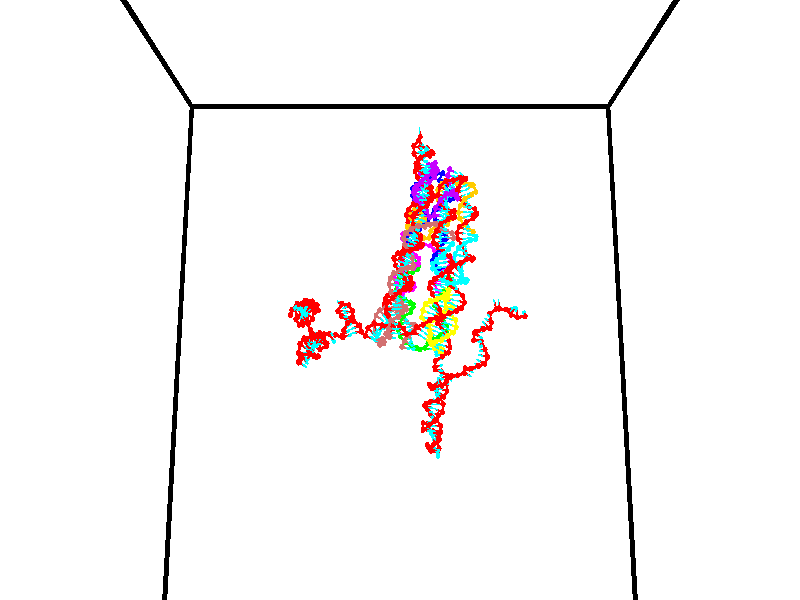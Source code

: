 // switches for output
#declare DRAW_BASES = 1; // possible values are 0, 1; only relevant for DNA ribbons
#declare DRAW_BASES_TYPE = 3; // possible values are 1, 2, 3; only relevant for DNA ribbons
#declare DRAW_FOG = 0; // set to 1 to enable fog

#include "colors.inc"

#include "transforms.inc"
background { rgb <1, 1, 1>}

#default {
   normal{
       ripples 0.25
       frequency 0.20
       turbulence 0.2
       lambda 5
   }
	finish {
		phong 0.1
		phong_size 40.
	}
}

// original window dimensions: 1024x640


// camera settings

camera {
	sky <0, 0.179814, -0.983701>
	up <0, 0.179814, -0.983701>
	right 1.6 * <1, 0, 0>
	location <35, 94.9851, 44.8844>
	look_at <35, 29.7336, 32.9568>
	direction <0, -65.2515, -11.9276>
	angle 67.0682
}


# declare cpy_camera_pos = <35, 94.9851, 44.8844>;
# if (DRAW_FOG = 1)
fog {
	fog_type 2
	up vnormalize(cpy_camera_pos)
	color rgbt<1,1,1,0.3>
	distance 1e-5
	fog_alt 3e-3
	fog_offset 56
}
# end


// LIGHTS

# declare lum = 6;
global_settings {
	ambient_light rgb lum * <0.05, 0.05, 0.05>
	max_trace_level 15
}# declare cpy_direct_light_amount = 0.25;
light_source
{	1000 * <-1, -1.16352, -0.803886>,
	rgb lum * cpy_direct_light_amount
	parallel
}

light_source
{	1000 * <1, 1.16352, 0.803886>,
	rgb lum * cpy_direct_light_amount
	parallel
}

// strand 0

// nucleotide -1

// particle -1
sphere {
	<24.016478, 35.220284, 35.224945> 0.250000
	pigment { color rgbt <1,0,0,0> }
	no_shadow
}
cylinder {
	<24.268320, 35.273174, 34.918713>,  <24.419426, 35.304909, 34.734974>, 0.100000
	pigment { color rgbt <1,0,0,0> }
	no_shadow
}
cylinder {
	<24.268320, 35.273174, 34.918713>,  <24.016478, 35.220284, 35.224945>, 0.100000
	pigment { color rgbt <1,0,0,0> }
	no_shadow
}

// particle -1
sphere {
	<24.268320, 35.273174, 34.918713> 0.100000
	pigment { color rgbt <1,0,0,0> }
	no_shadow
}
sphere {
	0, 1
	scale<0.080000,0.200000,0.300000>
	matrix <0.429886, -0.880104, 0.201532,
		-0.647141, -0.455997, -0.610963,
		0.629609, 0.132225, -0.765578,
		24.457203, 35.312843, 34.689037>
	pigment { color rgbt <0,1,1,0> }
	no_shadow
}
cylinder {
	<24.051212, 34.727726, 34.700138>,  <24.016478, 35.220284, 35.224945>, 0.130000
	pigment { color rgbt <1,0,0,0> }
	no_shadow
}

// nucleotide -1

// particle -1
sphere {
	<24.051212, 34.727726, 34.700138> 0.250000
	pigment { color rgbt <1,0,0,0> }
	no_shadow
}
cylinder {
	<24.417227, 34.888996, 34.695160>,  <24.636835, 34.985760, 34.692173>, 0.100000
	pigment { color rgbt <1,0,0,0> }
	no_shadow
}
cylinder {
	<24.417227, 34.888996, 34.695160>,  <24.051212, 34.727726, 34.700138>, 0.100000
	pigment { color rgbt <1,0,0,0> }
	no_shadow
}

// particle -1
sphere {
	<24.417227, 34.888996, 34.695160> 0.100000
	pigment { color rgbt <1,0,0,0> }
	no_shadow
}
sphere {
	0, 1
	scale<0.080000,0.200000,0.300000>
	matrix <0.403294, -0.913823, 0.047769,
		0.007889, -0.048728, -0.998781,
		0.915037, 0.403179, -0.012442,
		24.691738, 35.009949, 34.691429>
	pigment { color rgbt <0,1,1,0> }
	no_shadow
}
cylinder {
	<24.520632, 34.465080, 34.134205>,  <24.051212, 34.727726, 34.700138>, 0.130000
	pigment { color rgbt <1,0,0,0> }
	no_shadow
}

// nucleotide -1

// particle -1
sphere {
	<24.520632, 34.465080, 34.134205> 0.250000
	pigment { color rgbt <1,0,0,0> }
	no_shadow
}
cylinder {
	<24.759459, 34.589352, 34.430038>,  <24.902756, 34.663914, 34.607540>, 0.100000
	pigment { color rgbt <1,0,0,0> }
	no_shadow
}
cylinder {
	<24.759459, 34.589352, 34.430038>,  <24.520632, 34.465080, 34.134205>, 0.100000
	pigment { color rgbt <1,0,0,0> }
	no_shadow
}

// particle -1
sphere {
	<24.759459, 34.589352, 34.430038> 0.100000
	pigment { color rgbt <1,0,0,0> }
	no_shadow
}
sphere {
	0, 1
	scale<0.080000,0.200000,0.300000>
	matrix <0.401607, -0.913866, 0.059673,
		0.694421, 0.261394, -0.670412,
		0.597069, 0.310680, 0.739585,
		24.938580, 34.682556, 34.651913>
	pigment { color rgbt <0,1,1,0> }
	no_shadow
}
cylinder {
	<25.190165, 34.248924, 33.964603>,  <24.520632, 34.465080, 34.134205>, 0.130000
	pigment { color rgbt <1,0,0,0> }
	no_shadow
}

// nucleotide -1

// particle -1
sphere {
	<25.190165, 34.248924, 33.964603> 0.250000
	pigment { color rgbt <1,0,0,0> }
	no_shadow
}
cylinder {
	<25.168255, 34.300110, 34.360710>,  <25.155109, 34.330822, 34.598373>, 0.100000
	pigment { color rgbt <1,0,0,0> }
	no_shadow
}
cylinder {
	<25.168255, 34.300110, 34.360710>,  <25.190165, 34.248924, 33.964603>, 0.100000
	pigment { color rgbt <1,0,0,0> }
	no_shadow
}

// particle -1
sphere {
	<25.168255, 34.300110, 34.360710> 0.100000
	pigment { color rgbt <1,0,0,0> }
	no_shadow
}
sphere {
	0, 1
	scale<0.080000,0.200000,0.300000>
	matrix <0.269991, -0.952911, 0.138075,
		0.961303, 0.274926, 0.017647,
		-0.054776, 0.127967, 0.990264,
		25.151821, 34.338501, 34.657791>
	pigment { color rgbt <0,1,1,0> }
	no_shadow
}
cylinder {
	<25.816681, 34.155350, 34.275845>,  <25.190165, 34.248924, 33.964603>, 0.130000
	pigment { color rgbt <1,0,0,0> }
	no_shadow
}

// nucleotide -1

// particle -1
sphere {
	<25.816681, 34.155350, 34.275845> 0.250000
	pigment { color rgbt <1,0,0,0> }
	no_shadow
}
cylinder {
	<25.562592, 34.078869, 34.575161>,  <25.410139, 34.032982, 34.754749>, 0.100000
	pigment { color rgbt <1,0,0,0> }
	no_shadow
}
cylinder {
	<25.562592, 34.078869, 34.575161>,  <25.816681, 34.155350, 34.275845>, 0.100000
	pigment { color rgbt <1,0,0,0> }
	no_shadow
}

// particle -1
sphere {
	<25.562592, 34.078869, 34.575161> 0.100000
	pigment { color rgbt <1,0,0,0> }
	no_shadow
}
sphere {
	0, 1
	scale<0.080000,0.200000,0.300000>
	matrix <0.173265, -0.979455, -0.103184,
		0.752644, 0.064108, 0.655299,
		-0.635221, -0.191201, 0.748289,
		25.372025, 34.021507, 34.799648>
	pigment { color rgbt <0,1,1,0> }
	no_shadow
}
cylinder {
	<26.068476, 33.527241, 34.552673>,  <25.816681, 34.155350, 34.275845>, 0.130000
	pigment { color rgbt <1,0,0,0> }
	no_shadow
}

// nucleotide -1

// particle -1
sphere {
	<26.068476, 33.527241, 34.552673> 0.250000
	pigment { color rgbt <1,0,0,0> }
	no_shadow
}
cylinder {
	<25.689297, 33.547665, 34.678398>,  <25.461790, 33.559917, 34.753834>, 0.100000
	pigment { color rgbt <1,0,0,0> }
	no_shadow
}
cylinder {
	<25.689297, 33.547665, 34.678398>,  <26.068476, 33.527241, 34.552673>, 0.100000
	pigment { color rgbt <1,0,0,0> }
	no_shadow
}

// particle -1
sphere {
	<25.689297, 33.547665, 34.678398> 0.100000
	pigment { color rgbt <1,0,0,0> }
	no_shadow
}
sphere {
	0, 1
	scale<0.080000,0.200000,0.300000>
	matrix <-0.045799, -0.998660, 0.024094,
		0.315118, 0.008444, 0.949015,
		-0.947947, 0.051056, 0.314309,
		25.404913, 33.562981, 34.772690>
	pigment { color rgbt <0,1,1,0> }
	no_shadow
}
cylinder {
	<25.971682, 33.163975, 35.228516>,  <26.068476, 33.527241, 34.552673>, 0.130000
	pigment { color rgbt <1,0,0,0> }
	no_shadow
}

// nucleotide -1

// particle -1
sphere {
	<25.971682, 33.163975, 35.228516> 0.250000
	pigment { color rgbt <1,0,0,0> }
	no_shadow
}
cylinder {
	<25.635750, 33.155052, 35.011559>,  <25.434191, 33.149696, 34.881386>, 0.100000
	pigment { color rgbt <1,0,0,0> }
	no_shadow
}
cylinder {
	<25.635750, 33.155052, 35.011559>,  <25.971682, 33.163975, 35.228516>, 0.100000
	pigment { color rgbt <1,0,0,0> }
	no_shadow
}

// particle -1
sphere {
	<25.635750, 33.155052, 35.011559> 0.100000
	pigment { color rgbt <1,0,0,0> }
	no_shadow
}
sphere {
	0, 1
	scale<0.080000,0.200000,0.300000>
	matrix <0.035743, -0.999260, -0.014242,
		-0.541672, -0.031348, 0.840005,
		-0.839829, -0.022310, -0.542392,
		25.383801, 33.148357, 34.848843>
	pigment { color rgbt <0,1,1,0> }
	no_shadow
}
cylinder {
	<25.467438, 32.705441, 35.539211>,  <25.971682, 33.163975, 35.228516>, 0.130000
	pigment { color rgbt <1,0,0,0> }
	no_shadow
}

// nucleotide -1

// particle -1
sphere {
	<25.467438, 32.705441, 35.539211> 0.250000
	pigment { color rgbt <1,0,0,0> }
	no_shadow
}
cylinder {
	<25.416307, 32.729462, 35.143219>,  <25.385630, 32.743874, 34.905624>, 0.100000
	pigment { color rgbt <1,0,0,0> }
	no_shadow
}
cylinder {
	<25.416307, 32.729462, 35.143219>,  <25.467438, 32.705441, 35.539211>, 0.100000
	pigment { color rgbt <1,0,0,0> }
	no_shadow
}

// particle -1
sphere {
	<25.416307, 32.729462, 35.143219> 0.100000
	pigment { color rgbt <1,0,0,0> }
	no_shadow
}
sphere {
	0, 1
	scale<0.080000,0.200000,0.300000>
	matrix <0.056269, -0.996119, -0.067686,
		-0.990200, -0.064357, 0.123947,
		-0.127822, 0.060048, -0.989978,
		25.377960, 32.747475, 34.846226>
	pigment { color rgbt <0,1,1,0> }
	no_shadow
}
cylinder {
	<25.000875, 32.110683, 35.283161>,  <25.467438, 32.705441, 35.539211>, 0.130000
	pigment { color rgbt <1,0,0,0> }
	no_shadow
}

// nucleotide -1

// particle -1
sphere {
	<25.000875, 32.110683, 35.283161> 0.250000
	pigment { color rgbt <1,0,0,0> }
	no_shadow
}
cylinder {
	<25.166750, 32.201927, 34.930798>,  <25.266275, 32.256676, 34.719379>, 0.100000
	pigment { color rgbt <1,0,0,0> }
	no_shadow
}
cylinder {
	<25.166750, 32.201927, 34.930798>,  <25.000875, 32.110683, 35.283161>, 0.100000
	pigment { color rgbt <1,0,0,0> }
	no_shadow
}

// particle -1
sphere {
	<25.166750, 32.201927, 34.930798> 0.100000
	pigment { color rgbt <1,0,0,0> }
	no_shadow
}
sphere {
	0, 1
	scale<0.080000,0.200000,0.300000>
	matrix <-0.314918, -0.872272, -0.374124,
		-0.853734, 0.432558, -0.289883,
		0.414687, 0.228113, -0.880908,
		25.291157, 32.270363, 34.666527>
	pigment { color rgbt <0,1,1,0> }
	no_shadow
}
cylinder {
	<24.459053, 31.838196, 34.754841>,  <25.000875, 32.110683, 35.283161>, 0.130000
	pigment { color rgbt <1,0,0,0> }
	no_shadow
}

// nucleotide -1

// particle -1
sphere {
	<24.459053, 31.838196, 34.754841> 0.250000
	pigment { color rgbt <1,0,0,0> }
	no_shadow
}
cylinder {
	<24.823795, 31.884090, 34.597179>,  <25.042641, 31.911627, 34.502583>, 0.100000
	pigment { color rgbt <1,0,0,0> }
	no_shadow
}
cylinder {
	<24.823795, 31.884090, 34.597179>,  <24.459053, 31.838196, 34.754841>, 0.100000
	pigment { color rgbt <1,0,0,0> }
	no_shadow
}

// particle -1
sphere {
	<24.823795, 31.884090, 34.597179> 0.100000
	pigment { color rgbt <1,0,0,0> }
	no_shadow
}
sphere {
	0, 1
	scale<0.080000,0.200000,0.300000>
	matrix <-0.138120, -0.818421, -0.557772,
		-0.386581, 0.563047, -0.730433,
		0.911854, 0.114737, -0.394154,
		25.097351, 31.918512, 34.478931>
	pigment { color rgbt <0,1,1,0> }
	no_shadow
}
cylinder {
	<24.437445, 31.854765, 34.020012>,  <24.459053, 31.838196, 34.754841>, 0.130000
	pigment { color rgbt <1,0,0,0> }
	no_shadow
}

// nucleotide -1

// particle -1
sphere {
	<24.437445, 31.854765, 34.020012> 0.250000
	pigment { color rgbt <1,0,0,0> }
	no_shadow
}
cylinder {
	<24.816248, 31.746136, 34.088623>,  <25.043530, 31.680958, 34.129791>, 0.100000
	pigment { color rgbt <1,0,0,0> }
	no_shadow
}
cylinder {
	<24.816248, 31.746136, 34.088623>,  <24.437445, 31.854765, 34.020012>, 0.100000
	pigment { color rgbt <1,0,0,0> }
	no_shadow
}

// particle -1
sphere {
	<24.816248, 31.746136, 34.088623> 0.100000
	pigment { color rgbt <1,0,0,0> }
	no_shadow
}
sphere {
	0, 1
	scale<0.080000,0.200000,0.300000>
	matrix <-0.190315, -0.904585, -0.381452,
		0.258756, 0.328593, -0.908334,
		0.947009, -0.271573, 0.171530,
		25.100351, 31.664663, 34.140083>
	pigment { color rgbt <0,1,1,0> }
	no_shadow
}
cylinder {
	<24.727665, 31.482878, 33.439182>,  <24.437445, 31.854765, 34.020012>, 0.130000
	pigment { color rgbt <1,0,0,0> }
	no_shadow
}

// nucleotide -1

// particle -1
sphere {
	<24.727665, 31.482878, 33.439182> 0.250000
	pigment { color rgbt <1,0,0,0> }
	no_shadow
}
cylinder {
	<24.914894, 31.353876, 33.768276>,  <25.027231, 31.276476, 33.965733>, 0.100000
	pigment { color rgbt <1,0,0,0> }
	no_shadow
}
cylinder {
	<24.914894, 31.353876, 33.768276>,  <24.727665, 31.482878, 33.439182>, 0.100000
	pigment { color rgbt <1,0,0,0> }
	no_shadow
}

// particle -1
sphere {
	<24.914894, 31.353876, 33.768276> 0.100000
	pigment { color rgbt <1,0,0,0> }
	no_shadow
}
sphere {
	0, 1
	scale<0.080000,0.200000,0.300000>
	matrix <-0.112080, -0.945175, -0.306730,
		0.876553, 0.051359, -0.478557,
		0.468073, -0.322502, 0.822740,
		25.055317, 31.257126, 34.015099>
	pigment { color rgbt <0,1,1,0> }
	no_shadow
}
cylinder {
	<24.960032, 30.908850, 33.265965>,  <24.727665, 31.482878, 33.439182>, 0.130000
	pigment { color rgbt <1,0,0,0> }
	no_shadow
}

// nucleotide -1

// particle -1
sphere {
	<24.960032, 30.908850, 33.265965> 0.250000
	pigment { color rgbt <1,0,0,0> }
	no_shadow
}
cylinder {
	<25.021669, 30.831839, 33.653610>,  <25.058653, 30.785631, 33.886200>, 0.100000
	pigment { color rgbt <1,0,0,0> }
	no_shadow
}
cylinder {
	<25.021669, 30.831839, 33.653610>,  <24.960032, 30.908850, 33.265965>, 0.100000
	pigment { color rgbt <1,0,0,0> }
	no_shadow
}

// particle -1
sphere {
	<25.021669, 30.831839, 33.653610> 0.100000
	pigment { color rgbt <1,0,0,0> }
	no_shadow
}
sphere {
	0, 1
	scale<0.080000,0.200000,0.300000>
	matrix <0.181021, -0.958729, -0.219248,
		0.971332, 0.209216, -0.112885,
		0.154097, -0.192528, 0.969117,
		25.067898, 30.774080, 33.944344>
	pigment { color rgbt <0,1,1,0> }
	no_shadow
}
cylinder {
	<25.684860, 30.819725, 33.459480>,  <24.960032, 30.908850, 33.265965>, 0.130000
	pigment { color rgbt <1,0,0,0> }
	no_shadow
}

// nucleotide -1

// particle -1
sphere {
	<25.684860, 30.819725, 33.459480> 0.250000
	pigment { color rgbt <1,0,0,0> }
	no_shadow
}
cylinder {
	<25.392889, 30.610699, 33.635719>,  <25.217707, 30.485283, 33.741463>, 0.100000
	pigment { color rgbt <1,0,0,0> }
	no_shadow
}
cylinder {
	<25.392889, 30.610699, 33.635719>,  <25.684860, 30.819725, 33.459480>, 0.100000
	pigment { color rgbt <1,0,0,0> }
	no_shadow
}

// particle -1
sphere {
	<25.392889, 30.610699, 33.635719> 0.100000
	pigment { color rgbt <1,0,0,0> }
	no_shadow
}
sphere {
	0, 1
	scale<0.080000,0.200000,0.300000>
	matrix <0.419878, -0.851442, -0.314244,
		0.539355, -0.044379, 0.840908,
		-0.729930, -0.522568, 0.440596,
		25.173910, 30.453928, 33.767899>
	pigment { color rgbt <0,1,1,0> }
	no_shadow
}
cylinder {
	<25.935505, 30.325193, 33.891117>,  <25.684860, 30.819725, 33.459480>, 0.130000
	pigment { color rgbt <1,0,0,0> }
	no_shadow
}

// nucleotide -1

// particle -1
sphere {
	<25.935505, 30.325193, 33.891117> 0.250000
	pigment { color rgbt <1,0,0,0> }
	no_shadow
}
cylinder {
	<25.589891, 30.212212, 33.724426>,  <25.382523, 30.144423, 33.624413>, 0.100000
	pigment { color rgbt <1,0,0,0> }
	no_shadow
}
cylinder {
	<25.589891, 30.212212, 33.724426>,  <25.935505, 30.325193, 33.891117>, 0.100000
	pigment { color rgbt <1,0,0,0> }
	no_shadow
}

// particle -1
sphere {
	<25.589891, 30.212212, 33.724426> 0.100000
	pigment { color rgbt <1,0,0,0> }
	no_shadow
}
sphere {
	0, 1
	scale<0.080000,0.200000,0.300000>
	matrix <0.433771, -0.837826, -0.331498,
		-0.255511, -0.467190, 0.846433,
		-0.864035, -0.282457, -0.416727,
		25.330681, 30.127474, 33.599407>
	pigment { color rgbt <0,1,1,0> }
	no_shadow
}
cylinder {
	<25.808027, 30.950338, 34.328564>,  <25.935505, 30.325193, 33.891117>, 0.130000
	pigment { color rgbt <1,0,0,0> }
	no_shadow
}

// nucleotide -1

// particle -1
sphere {
	<25.808027, 30.950338, 34.328564> 0.250000
	pigment { color rgbt <1,0,0,0> }
	no_shadow
}
cylinder {
	<25.600079, 31.145050, 34.047771>,  <25.475309, 31.261877, 33.879295>, 0.100000
	pigment { color rgbt <1,0,0,0> }
	no_shadow
}
cylinder {
	<25.600079, 31.145050, 34.047771>,  <25.808027, 30.950338, 34.328564>, 0.100000
	pigment { color rgbt <1,0,0,0> }
	no_shadow
}

// particle -1
sphere {
	<25.600079, 31.145050, 34.047771> 0.100000
	pigment { color rgbt <1,0,0,0> }
	no_shadow
}
sphere {
	0, 1
	scale<0.080000,0.200000,0.300000>
	matrix <0.260231, 0.872946, 0.412609,
		0.813643, 0.031825, -0.580494,
		-0.519871, 0.486779, -0.701984,
		25.444117, 31.291084, 33.837177>
	pigment { color rgbt <0,1,1,0> }
	no_shadow
}
cylinder {
	<26.331011, 31.468950, 34.233227>,  <25.808027, 30.950338, 34.328564>, 0.130000
	pigment { color rgbt <1,0,0,0> }
	no_shadow
}

// nucleotide -1

// particle -1
sphere {
	<26.331011, 31.468950, 34.233227> 0.250000
	pigment { color rgbt <1,0,0,0> }
	no_shadow
}
cylinder {
	<25.942430, 31.537403, 34.167496>,  <25.709282, 31.578474, 34.128059>, 0.100000
	pigment { color rgbt <1,0,0,0> }
	no_shadow
}
cylinder {
	<25.942430, 31.537403, 34.167496>,  <26.331011, 31.468950, 34.233227>, 0.100000
	pigment { color rgbt <1,0,0,0> }
	no_shadow
}

// particle -1
sphere {
	<25.942430, 31.537403, 34.167496> 0.100000
	pigment { color rgbt <1,0,0,0> }
	no_shadow
}
sphere {
	0, 1
	scale<0.080000,0.200000,0.300000>
	matrix <0.109763, 0.938215, 0.328185,
		0.210333, 0.300778, -0.930211,
		-0.971448, 0.171131, -0.164323,
		25.650995, 31.588743, 34.118198>
	pigment { color rgbt <0,1,1,0> }
	no_shadow
}
cylinder {
	<26.243273, 32.117901, 33.848347>,  <26.331011, 31.468950, 34.233227>, 0.130000
	pigment { color rgbt <1,0,0,0> }
	no_shadow
}

// nucleotide -1

// particle -1
sphere {
	<26.243273, 32.117901, 33.848347> 0.250000
	pigment { color rgbt <1,0,0,0> }
	no_shadow
}
cylinder {
	<25.898073, 32.059727, 34.041874>,  <25.690954, 32.024822, 34.157990>, 0.100000
	pigment { color rgbt <1,0,0,0> }
	no_shadow
}
cylinder {
	<25.898073, 32.059727, 34.041874>,  <26.243273, 32.117901, 33.848347>, 0.100000
	pigment { color rgbt <1,0,0,0> }
	no_shadow
}

// particle -1
sphere {
	<25.898073, 32.059727, 34.041874> 0.100000
	pigment { color rgbt <1,0,0,0> }
	no_shadow
}
sphere {
	0, 1
	scale<0.080000,0.200000,0.300000>
	matrix <-0.056409, 0.979418, 0.193802,
		-0.502049, 0.139958, -0.853439,
		-0.862998, -0.145439, 0.483821,
		25.639174, 32.016094, 34.187019>
	pigment { color rgbt <0,1,1,0> }
	no_shadow
}
cylinder {
	<25.811428, 32.705242, 33.612709>,  <26.243273, 32.117901, 33.848347>, 0.130000
	pigment { color rgbt <1,0,0,0> }
	no_shadow
}

// nucleotide -1

// particle -1
sphere {
	<25.811428, 32.705242, 33.612709> 0.250000
	pigment { color rgbt <1,0,0,0> }
	no_shadow
}
cylinder {
	<25.638517, 32.552673, 33.939548>,  <25.534771, 32.461132, 34.135651>, 0.100000
	pigment { color rgbt <1,0,0,0> }
	no_shadow
}
cylinder {
	<25.638517, 32.552673, 33.939548>,  <25.811428, 32.705242, 33.612709>, 0.100000
	pigment { color rgbt <1,0,0,0> }
	no_shadow
}

// particle -1
sphere {
	<25.638517, 32.552673, 33.939548> 0.100000
	pigment { color rgbt <1,0,0,0> }
	no_shadow
}
sphere {
	0, 1
	scale<0.080000,0.200000,0.300000>
	matrix <-0.249370, 0.921363, 0.298170,
		-0.866575, -0.074868, -0.493399,
		-0.432276, -0.381425, 0.817100,
		25.508835, 32.438248, 34.184677>
	pigment { color rgbt <0,1,1,0> }
	no_shadow
}
cylinder {
	<25.046144, 32.816872, 33.557091>,  <25.811428, 32.705242, 33.612709>, 0.130000
	pigment { color rgbt <1,0,0,0> }
	no_shadow
}

// nucleotide -1

// particle -1
sphere {
	<25.046144, 32.816872, 33.557091> 0.250000
	pigment { color rgbt <1,0,0,0> }
	no_shadow
}
cylinder {
	<25.161003, 32.775597, 33.938015>,  <25.229918, 32.750832, 34.166569>, 0.100000
	pigment { color rgbt <1,0,0,0> }
	no_shadow
}
cylinder {
	<25.161003, 32.775597, 33.938015>,  <25.046144, 32.816872, 33.557091>, 0.100000
	pigment { color rgbt <1,0,0,0> }
	no_shadow
}

// particle -1
sphere {
	<25.161003, 32.775597, 33.938015> 0.100000
	pigment { color rgbt <1,0,0,0> }
	no_shadow
}
sphere {
	0, 1
	scale<0.080000,0.200000,0.300000>
	matrix <-0.192273, 0.967739, 0.162830,
		-0.938392, -0.229860, 0.258042,
		0.287145, -0.103184, 0.952314,
		25.247147, 32.744640, 34.223709>
	pigment { color rgbt <0,1,1,0> }
	no_shadow
}
cylinder {
	<24.592110, 33.266594, 34.003609>,  <25.046144, 32.816872, 33.557091>, 0.130000
	pigment { color rgbt <1,0,0,0> }
	no_shadow
}

// nucleotide -1

// particle -1
sphere {
	<24.592110, 33.266594, 34.003609> 0.250000
	pigment { color rgbt <1,0,0,0> }
	no_shadow
}
cylinder {
	<24.949850, 33.216999, 34.175545>,  <25.164495, 33.187244, 34.278706>, 0.100000
	pigment { color rgbt <1,0,0,0> }
	no_shadow
}
cylinder {
	<24.949850, 33.216999, 34.175545>,  <24.592110, 33.266594, 34.003609>, 0.100000
	pigment { color rgbt <1,0,0,0> }
	no_shadow
}

// particle -1
sphere {
	<24.949850, 33.216999, 34.175545> 0.100000
	pigment { color rgbt <1,0,0,0> }
	no_shadow
}
sphere {
	0, 1
	scale<0.080000,0.200000,0.300000>
	matrix <0.084022, 0.990283, 0.110818,
		-0.439402, -0.062994, 0.896079,
		0.894352, -0.123984, 0.429840,
		25.218155, 33.179806, 34.304497>
	pigment { color rgbt <0,1,1,0> }
	no_shadow
}
cylinder {
	<24.081123, 32.830597, 34.346882>,  <24.592110, 33.266594, 34.003609>, 0.130000
	pigment { color rgbt <1,0,0,0> }
	no_shadow
}

// nucleotide -1

// particle -1
sphere {
	<24.081123, 32.830597, 34.346882> 0.250000
	pigment { color rgbt <1,0,0,0> }
	no_shadow
}
cylinder {
	<24.438757, 32.952454, 34.478218>,  <24.653337, 33.025566, 34.557022>, 0.100000
	pigment { color rgbt <1,0,0,0> }
	no_shadow
}
cylinder {
	<24.438757, 32.952454, 34.478218>,  <24.081123, 32.830597, 34.346882>, 0.100000
	pigment { color rgbt <1,0,0,0> }
	no_shadow
}

// particle -1
sphere {
	<24.438757, 32.952454, 34.478218> 0.100000
	pigment { color rgbt <1,0,0,0> }
	no_shadow
}
sphere {
	0, 1
	scale<0.080000,0.200000,0.300000>
	matrix <-0.447713, 0.629011, 0.635530,
		-0.012924, -0.715220, 0.698779,
		0.894084, 0.304639, 0.328343,
		24.706982, 33.043846, 34.576721>
	pigment { color rgbt <0,1,1,0> }
	no_shadow
}
cylinder {
	<24.284500, 32.936840, 35.020340>,  <24.081123, 32.830597, 34.346882>, 0.130000
	pigment { color rgbt <1,0,0,0> }
	no_shadow
}

// nucleotide -1

// particle -1
sphere {
	<24.284500, 32.936840, 35.020340> 0.250000
	pigment { color rgbt <1,0,0,0> }
	no_shadow
}
cylinder {
	<24.662844, 33.010418, 35.127312>,  <24.889849, 33.054565, 35.191494>, 0.100000
	pigment { color rgbt <1,0,0,0> }
	no_shadow
}
cylinder {
	<24.662844, 33.010418, 35.127312>,  <24.284500, 32.936840, 35.020340>, 0.100000
	pigment { color rgbt <1,0,0,0> }
	no_shadow
}

// particle -1
sphere {
	<24.662844, 33.010418, 35.127312> 0.100000
	pigment { color rgbt <1,0,0,0> }
	no_shadow
}
sphere {
	0, 1
	scale<0.080000,0.200000,0.300000>
	matrix <-0.147996, 0.977695, -0.149031,
		-0.288877, 0.101384, 0.951983,
		0.945858, 0.183941, 0.267429,
		24.946602, 33.065601, 35.207539>
	pigment { color rgbt <0,1,1,0> }
	no_shadow
}
cylinder {
	<24.262955, 33.594440, 35.325111>,  <24.284500, 32.936840, 35.020340>, 0.130000
	pigment { color rgbt <1,0,0,0> }
	no_shadow
}

// nucleotide -1

// particle -1
sphere {
	<24.262955, 33.594440, 35.325111> 0.250000
	pigment { color rgbt <1,0,0,0> }
	no_shadow
}
cylinder {
	<24.656071, 33.601532, 35.251556>,  <24.891939, 33.605785, 35.207424>, 0.100000
	pigment { color rgbt <1,0,0,0> }
	no_shadow
}
cylinder {
	<24.656071, 33.601532, 35.251556>,  <24.262955, 33.594440, 35.325111>, 0.100000
	pigment { color rgbt <1,0,0,0> }
	no_shadow
}

// particle -1
sphere {
	<24.656071, 33.601532, 35.251556> 0.100000
	pigment { color rgbt <1,0,0,0> }
	no_shadow
}
sphere {
	0, 1
	scale<0.080000,0.200000,0.300000>
	matrix <-0.010235, 0.999081, 0.041614,
		0.184453, -0.039016, 0.982067,
		0.982788, 0.017727, -0.183885,
		24.950907, 33.606850, 35.196392>
	pigment { color rgbt <0,1,1,0> }
	no_shadow
}
cylinder {
	<24.689644, 33.952225, 35.891304>,  <24.262955, 33.594440, 35.325111>, 0.130000
	pigment { color rgbt <1,0,0,0> }
	no_shadow
}

// nucleotide -1

// particle -1
sphere {
	<24.689644, 33.952225, 35.891304> 0.250000
	pigment { color rgbt <1,0,0,0> }
	no_shadow
}
cylinder {
	<24.881605, 33.973114, 35.540997>,  <24.996782, 33.985645, 35.330814>, 0.100000
	pigment { color rgbt <1,0,0,0> }
	no_shadow
}
cylinder {
	<24.881605, 33.973114, 35.540997>,  <24.689644, 33.952225, 35.891304>, 0.100000
	pigment { color rgbt <1,0,0,0> }
	no_shadow
}

// particle -1
sphere {
	<24.881605, 33.973114, 35.540997> 0.100000
	pigment { color rgbt <1,0,0,0> }
	no_shadow
}
sphere {
	0, 1
	scale<0.080000,0.200000,0.300000>
	matrix <0.076670, 0.991912, 0.101160,
		0.873964, -0.115692, 0.472019,
		0.479904, 0.052221, -0.875765,
		25.025576, 33.988781, 35.278267>
	pigment { color rgbt <0,1,1,0> }
	no_shadow
}
cylinder {
	<25.151659, 34.474346, 35.961662>,  <24.689644, 33.952225, 35.891304>, 0.130000
	pigment { color rgbt <1,0,0,0> }
	no_shadow
}

// nucleotide -1

// particle -1
sphere {
	<25.151659, 34.474346, 35.961662> 0.250000
	pigment { color rgbt <1,0,0,0> }
	no_shadow
}
cylinder {
	<25.172630, 34.444931, 35.563297>,  <25.185213, 34.427280, 35.324280>, 0.100000
	pigment { color rgbt <1,0,0,0> }
	no_shadow
}
cylinder {
	<25.172630, 34.444931, 35.563297>,  <25.151659, 34.474346, 35.961662>, 0.100000
	pigment { color rgbt <1,0,0,0> }
	no_shadow
}

// particle -1
sphere {
	<25.172630, 34.444931, 35.563297> 0.100000
	pigment { color rgbt <1,0,0,0> }
	no_shadow
}
sphere {
	0, 1
	scale<0.080000,0.200000,0.300000>
	matrix <0.032334, 0.996887, -0.071910,
		0.998101, -0.028431, 0.054641,
		0.052427, -0.073541, -0.995913,
		25.188358, 34.422871, 35.264523>
	pigment { color rgbt <0,1,1,0> }
	no_shadow
}
cylinder {
	<25.655825, 34.927914, 35.837238>,  <25.151659, 34.474346, 35.961662>, 0.130000
	pigment { color rgbt <1,0,0,0> }
	no_shadow
}

// nucleotide -1

// particle -1
sphere {
	<25.655825, 34.927914, 35.837238> 0.250000
	pigment { color rgbt <1,0,0,0> }
	no_shadow
}
cylinder {
	<25.422459, 34.889011, 35.514706>,  <25.282438, 34.865669, 35.321186>, 0.100000
	pigment { color rgbt <1,0,0,0> }
	no_shadow
}
cylinder {
	<25.422459, 34.889011, 35.514706>,  <25.655825, 34.927914, 35.837238>, 0.100000
	pigment { color rgbt <1,0,0,0> }
	no_shadow
}

// particle -1
sphere {
	<25.422459, 34.889011, 35.514706> 0.100000
	pigment { color rgbt <1,0,0,0> }
	no_shadow
}
sphere {
	0, 1
	scale<0.080000,0.200000,0.300000>
	matrix <-0.007690, 0.993421, -0.114263,
		0.812138, -0.060462, -0.580325,
		-0.583415, -0.097260, -0.806329,
		25.247435, 34.859833, 35.272808>
	pigment { color rgbt <0,1,1,0> }
	no_shadow
}
cylinder {
	<26.028891, 34.883873, 36.470135>,  <25.655825, 34.927914, 35.837238>, 0.130000
	pigment { color rgbt <1,0,0,0> }
	no_shadow
}

// nucleotide -1

// particle -1
sphere {
	<26.028891, 34.883873, 36.470135> 0.250000
	pigment { color rgbt <1,0,0,0> }
	no_shadow
}
cylinder {
	<26.246193, 34.591995, 36.636227>,  <26.376575, 34.416870, 36.735882>, 0.100000
	pigment { color rgbt <1,0,0,0> }
	no_shadow
}
cylinder {
	<26.246193, 34.591995, 36.636227>,  <26.028891, 34.883873, 36.470135>, 0.100000
	pigment { color rgbt <1,0,0,0> }
	no_shadow
}

// particle -1
sphere {
	<26.246193, 34.591995, 36.636227> 0.100000
	pigment { color rgbt <1,0,0,0> }
	no_shadow
}
sphere {
	0, 1
	scale<0.080000,0.200000,0.300000>
	matrix <-0.767961, -0.631756, -0.105455,
		0.339277, -0.261595, -0.903582,
		0.543256, -0.729693, 0.415234,
		26.409170, 34.373089, 36.760796>
	pigment { color rgbt <0,1,1,0> }
	no_shadow
}
cylinder {
	<26.079115, 35.037224, 37.245956>,  <26.028891, 34.883873, 36.470135>, 0.130000
	pigment { color rgbt <1,0,0,0> }
	no_shadow
}

// nucleotide -1

// particle -1
sphere {
	<26.079115, 35.037224, 37.245956> 0.250000
	pigment { color rgbt <1,0,0,0> }
	no_shadow
}
cylinder {
	<26.470652, 34.957005, 37.229725>,  <26.705574, 34.908871, 37.219986>, 0.100000
	pigment { color rgbt <1,0,0,0> }
	no_shadow
}
cylinder {
	<26.470652, 34.957005, 37.229725>,  <26.079115, 35.037224, 37.245956>, 0.100000
	pigment { color rgbt <1,0,0,0> }
	no_shadow
}

// particle -1
sphere {
	<26.470652, 34.957005, 37.229725> 0.100000
	pigment { color rgbt <1,0,0,0> }
	no_shadow
}
sphere {
	0, 1
	scale<0.080000,0.200000,0.300000>
	matrix <0.204611, 0.958122, 0.200340,
		-0.001297, -0.204405, 0.978886,
		0.978842, -0.200551, -0.040580,
		26.764305, 34.896839, 37.217552>
	pigment { color rgbt <0,1,1,0> }
	no_shadow
}
cylinder {
	<26.427294, 35.308540, 37.810089>,  <26.079115, 35.037224, 37.245956>, 0.130000
	pigment { color rgbt <1,0,0,0> }
	no_shadow
}

// nucleotide -1

// particle -1
sphere {
	<26.427294, 35.308540, 37.810089> 0.250000
	pigment { color rgbt <1,0,0,0> }
	no_shadow
}
cylinder {
	<26.763361, 35.253593, 37.600231>,  <26.965000, 35.220623, 37.474316>, 0.100000
	pigment { color rgbt <1,0,0,0> }
	no_shadow
}
cylinder {
	<26.763361, 35.253593, 37.600231>,  <26.427294, 35.308540, 37.810089>, 0.100000
	pigment { color rgbt <1,0,0,0> }
	no_shadow
}

// particle -1
sphere {
	<26.763361, 35.253593, 37.600231> 0.100000
	pigment { color rgbt <1,0,0,0> }
	no_shadow
}
sphere {
	0, 1
	scale<0.080000,0.200000,0.300000>
	matrix <0.188928, 0.980926, 0.045708,
		0.508357, -0.137522, 0.850094,
		0.840166, -0.137371, -0.524643,
		27.015411, 35.212383, 37.442837>
	pigment { color rgbt <0,1,1,0> }
	no_shadow
}
cylinder {
	<27.063326, 35.325760, 38.124294>,  <26.427294, 35.308540, 37.810089>, 0.130000
	pigment { color rgbt <1,0,0,0> }
	no_shadow
}

// nucleotide -1

// particle -1
sphere {
	<27.063326, 35.325760, 38.124294> 0.250000
	pigment { color rgbt <1,0,0,0> }
	no_shadow
}
cylinder {
	<27.055811, 35.453571, 37.745338>,  <27.051302, 35.530258, 37.517963>, 0.100000
	pigment { color rgbt <1,0,0,0> }
	no_shadow
}
cylinder {
	<27.055811, 35.453571, 37.745338>,  <27.063326, 35.325760, 38.124294>, 0.100000
	pigment { color rgbt <1,0,0,0> }
	no_shadow
}

// particle -1
sphere {
	<27.055811, 35.453571, 37.745338> 0.100000
	pigment { color rgbt <1,0,0,0> }
	no_shadow
}
sphere {
	0, 1
	scale<0.080000,0.200000,0.300000>
	matrix <0.246867, 0.919701, 0.305298,
		0.968867, -0.228143, -0.096161,
		-0.018787, 0.319532, -0.947389,
		27.050175, 35.549431, 37.461121>
	pigment { color rgbt <0,1,1,0> }
	no_shadow
}
cylinder {
	<27.732731, 35.513813, 37.872250>,  <27.063326, 35.325760, 38.124294>, 0.130000
	pigment { color rgbt <1,0,0,0> }
	no_shadow
}

// nucleotide -1

// particle -1
sphere {
	<27.732731, 35.513813, 37.872250> 0.250000
	pigment { color rgbt <1,0,0,0> }
	no_shadow
}
cylinder {
	<27.439354, 35.716583, 37.691101>,  <27.263329, 35.838245, 37.582413>, 0.100000
	pigment { color rgbt <1,0,0,0> }
	no_shadow
}
cylinder {
	<27.439354, 35.716583, 37.691101>,  <27.732731, 35.513813, 37.872250>, 0.100000
	pigment { color rgbt <1,0,0,0> }
	no_shadow
}

// particle -1
sphere {
	<27.439354, 35.716583, 37.691101> 0.100000
	pigment { color rgbt <1,0,0,0> }
	no_shadow
}
sphere {
	0, 1
	scale<0.080000,0.200000,0.300000>
	matrix <0.295447, 0.837742, 0.459239,
		0.612190, 0.203024, -0.764202,
		-0.733440, 0.506922, -0.452874,
		27.219322, 35.868660, 37.555241>
	pigment { color rgbt <0,1,1,0> }
	no_shadow
}
cylinder {
	<27.860012, 36.310261, 37.798370>,  <27.732731, 35.513813, 37.872250>, 0.130000
	pigment { color rgbt <1,0,0,0> }
	no_shadow
}

// nucleotide -1

// particle -1
sphere {
	<27.860012, 36.310261, 37.798370> 0.250000
	pigment { color rgbt <1,0,0,0> }
	no_shadow
}
cylinder {
	<27.466618, 36.270538, 37.737846>,  <27.230581, 36.246704, 37.701534>, 0.100000
	pigment { color rgbt <1,0,0,0> }
	no_shadow
}
cylinder {
	<27.466618, 36.270538, 37.737846>,  <27.860012, 36.310261, 37.798370>, 0.100000
	pigment { color rgbt <1,0,0,0> }
	no_shadow
}

// particle -1
sphere {
	<27.466618, 36.270538, 37.737846> 0.100000
	pigment { color rgbt <1,0,0,0> }
	no_shadow
}
sphere {
	0, 1
	scale<0.080000,0.200000,0.300000>
	matrix <-0.144985, 0.932699, 0.330230,
		0.108330, 0.346714, -0.931694,
		-0.983486, -0.099308, -0.151307,
		27.171572, 36.240746, 37.692455>
	pigment { color rgbt <0,1,1,0> }
	no_shadow
}
cylinder {
	<27.601259, 36.826569, 37.413074>,  <27.860012, 36.310261, 37.798370>, 0.130000
	pigment { color rgbt <1,0,0,0> }
	no_shadow
}

// nucleotide -1

// particle -1
sphere {
	<27.601259, 36.826569, 37.413074> 0.250000
	pigment { color rgbt <1,0,0,0> }
	no_shadow
}
cylinder {
	<27.285189, 36.707222, 37.627213>,  <27.095547, 36.635612, 37.755695>, 0.100000
	pigment { color rgbt <1,0,0,0> }
	no_shadow
}
cylinder {
	<27.285189, 36.707222, 37.627213>,  <27.601259, 36.826569, 37.413074>, 0.100000
	pigment { color rgbt <1,0,0,0> }
	no_shadow
}

// particle -1
sphere {
	<27.285189, 36.707222, 37.627213> 0.100000
	pigment { color rgbt <1,0,0,0> }
	no_shadow
}
sphere {
	0, 1
	scale<0.080000,0.200000,0.300000>
	matrix <-0.151620, 0.941511, 0.300947,
		-0.593829, 0.156632, -0.789198,
		-0.790176, -0.298369, 0.535348,
		27.048136, 36.617710, 37.787815>
	pigment { color rgbt <0,1,1,0> }
	no_shadow
}
cylinder {
	<27.105394, 37.210003, 37.301540>,  <27.601259, 36.826569, 37.413074>, 0.130000
	pigment { color rgbt <1,0,0,0> }
	no_shadow
}

// nucleotide -1

// particle -1
sphere {
	<27.105394, 37.210003, 37.301540> 0.250000
	pigment { color rgbt <1,0,0,0> }
	no_shadow
}
cylinder {
	<27.022036, 37.071331, 37.667358>,  <26.972021, 36.988129, 37.886848>, 0.100000
	pigment { color rgbt <1,0,0,0> }
	no_shadow
}
cylinder {
	<27.022036, 37.071331, 37.667358>,  <27.105394, 37.210003, 37.301540>, 0.100000
	pigment { color rgbt <1,0,0,0> }
	no_shadow
}

// particle -1
sphere {
	<27.022036, 37.071331, 37.667358> 0.100000
	pigment { color rgbt <1,0,0,0> }
	no_shadow
}
sphere {
	0, 1
	scale<0.080000,0.200000,0.300000>
	matrix <-0.379580, 0.890446, 0.251048,
		-0.901382, -0.294824, -0.317158,
		-0.208397, -0.346677, 0.914541,
		26.959517, 36.967327, 37.941719>
	pigment { color rgbt <0,1,1,0> }
	no_shadow
}
cylinder {
	<26.513472, 37.568932, 37.393795>,  <27.105394, 37.210003, 37.301540>, 0.130000
	pigment { color rgbt <1,0,0,0> }
	no_shadow
}

// nucleotide -1

// particle -1
sphere {
	<26.513472, 37.568932, 37.393795> 0.250000
	pigment { color rgbt <1,0,0,0> }
	no_shadow
}
cylinder {
	<26.418522, 37.204311, 37.528095>,  <26.361551, 36.985538, 37.608673>, 0.100000
	pigment { color rgbt <1,0,0,0> }
	no_shadow
}
cylinder {
	<26.418522, 37.204311, 37.528095>,  <26.513472, 37.568932, 37.393795>, 0.100000
	pigment { color rgbt <1,0,0,0> }
	no_shadow
}

// particle -1
sphere {
	<26.418522, 37.204311, 37.528095> 0.100000
	pigment { color rgbt <1,0,0,0> }
	no_shadow
}
sphere {
	0, 1
	scale<0.080000,0.200000,0.300000>
	matrix <-0.539783, 0.411128, 0.734580,
		-0.807643, -0.006861, -0.589631,
		-0.237374, -0.911552, 0.335748,
		26.347309, 36.930847, 37.628819>
	pigment { color rgbt <0,1,1,0> }
	no_shadow
}
cylinder {
	<25.813435, 37.555576, 37.489937>,  <26.513472, 37.568932, 37.393795>, 0.130000
	pigment { color rgbt <1,0,0,0> }
	no_shadow
}

// nucleotide -1

// particle -1
sphere {
	<25.813435, 37.555576, 37.489937> 0.250000
	pigment { color rgbt <1,0,0,0> }
	no_shadow
}
cylinder {
	<26.005581, 37.291973, 37.721439>,  <26.120869, 37.133812, 37.860340>, 0.100000
	pigment { color rgbt <1,0,0,0> }
	no_shadow
}
cylinder {
	<26.005581, 37.291973, 37.721439>,  <25.813435, 37.555576, 37.489937>, 0.100000
	pigment { color rgbt <1,0,0,0> }
	no_shadow
}

// particle -1
sphere {
	<26.005581, 37.291973, 37.721439> 0.100000
	pigment { color rgbt <1,0,0,0> }
	no_shadow
}
sphere {
	0, 1
	scale<0.080000,0.200000,0.300000>
	matrix <-0.401721, 0.421275, 0.813110,
		-0.779659, -0.623090, -0.062370,
		0.480366, -0.659004, 0.578759,
		26.149691, 37.094273, 37.895065>
	pigment { color rgbt <0,1,1,0> }
	no_shadow
}
cylinder {
	<25.393040, 37.358624, 37.929203>,  <25.813435, 37.555576, 37.489937>, 0.130000
	pigment { color rgbt <1,0,0,0> }
	no_shadow
}

// nucleotide -1

// particle -1
sphere {
	<25.393040, 37.358624, 37.929203> 0.250000
	pigment { color rgbt <1,0,0,0> }
	no_shadow
}
cylinder {
	<25.733404, 37.260006, 38.114746>,  <25.937622, 37.200836, 38.226074>, 0.100000
	pigment { color rgbt <1,0,0,0> }
	no_shadow
}
cylinder {
	<25.733404, 37.260006, 38.114746>,  <25.393040, 37.358624, 37.929203>, 0.100000
	pigment { color rgbt <1,0,0,0> }
	no_shadow
}

// particle -1
sphere {
	<25.733404, 37.260006, 38.114746> 0.100000
	pigment { color rgbt <1,0,0,0> }
	no_shadow
}
sphere {
	0, 1
	scale<0.080000,0.200000,0.300000>
	matrix <-0.367946, 0.350505, 0.861256,
		-0.374920, -0.903529, 0.207535,
		0.850912, -0.246541, 0.463861,
		25.988678, 37.186043, 38.253906>
	pigment { color rgbt <0,1,1,0> }
	no_shadow
}
cylinder {
	<25.242598, 37.044640, 38.622776>,  <25.393040, 37.358624, 37.929203>, 0.130000
	pigment { color rgbt <1,0,0,0> }
	no_shadow
}

// nucleotide -1

// particle -1
sphere {
	<25.242598, 37.044640, 38.622776> 0.250000
	pigment { color rgbt <1,0,0,0> }
	no_shadow
}
cylinder {
	<25.619829, 37.174145, 38.653175>,  <25.846169, 37.251850, 38.671413>, 0.100000
	pigment { color rgbt <1,0,0,0> }
	no_shadow
}
cylinder {
	<25.619829, 37.174145, 38.653175>,  <25.242598, 37.044640, 38.622776>, 0.100000
	pigment { color rgbt <1,0,0,0> }
	no_shadow
}

// particle -1
sphere {
	<25.619829, 37.174145, 38.653175> 0.100000
	pigment { color rgbt <1,0,0,0> }
	no_shadow
}
sphere {
	0, 1
	scale<0.080000,0.200000,0.300000>
	matrix <-0.232167, 0.477334, 0.847496,
		0.238113, -0.816901, 0.525332,
		0.943080, 0.323765, 0.075998,
		25.902754, 37.271275, 38.675976>
	pigment { color rgbt <0,1,1,0> }
	no_shadow
}
cylinder {
	<25.357183, 37.108578, 39.347797>,  <25.242598, 37.044640, 38.622776>, 0.130000
	pigment { color rgbt <1,0,0,0> }
	no_shadow
}

// nucleotide -1

// particle -1
sphere {
	<25.357183, 37.108578, 39.347797> 0.250000
	pigment { color rgbt <1,0,0,0> }
	no_shadow
}
cylinder {
	<25.616991, 37.358437, 39.174389>,  <25.772875, 37.508354, 39.070343>, 0.100000
	pigment { color rgbt <1,0,0,0> }
	no_shadow
}
cylinder {
	<25.616991, 37.358437, 39.174389>,  <25.357183, 37.108578, 39.347797>, 0.100000
	pigment { color rgbt <1,0,0,0> }
	no_shadow
}

// particle -1
sphere {
	<25.616991, 37.358437, 39.174389> 0.100000
	pigment { color rgbt <1,0,0,0> }
	no_shadow
}
sphere {
	0, 1
	scale<0.080000,0.200000,0.300000>
	matrix <-0.211032, 0.695859, 0.686473,
		0.730472, -0.354393, 0.583795,
		0.649520, 0.624649, -0.433517,
		25.811846, 37.545834, 39.044334>
	pigment { color rgbt <0,1,1,0> }
	no_shadow
}
cylinder {
	<25.375994, 37.794529, 39.440769>,  <25.357183, 37.108578, 39.347797>, 0.130000
	pigment { color rgbt <1,0,0,0> }
	no_shadow
}

// nucleotide -1

// particle -1
sphere {
	<25.375994, 37.794529, 39.440769> 0.250000
	pigment { color rgbt <1,0,0,0> }
	no_shadow
}
cylinder {
	<25.714235, 37.941414, 39.595745>,  <25.917179, 38.029545, 39.688732>, 0.100000
	pigment { color rgbt <1,0,0,0> }
	no_shadow
}
cylinder {
	<25.714235, 37.941414, 39.595745>,  <25.375994, 37.794529, 39.440769>, 0.100000
	pigment { color rgbt <1,0,0,0> }
	no_shadow
}

// particle -1
sphere {
	<25.714235, 37.941414, 39.595745> 0.100000
	pigment { color rgbt <1,0,0,0> }
	no_shadow
}
sphere {
	0, 1
	scale<0.080000,0.200000,0.300000>
	matrix <0.515016, -0.370308, -0.773066,
		-0.140409, 0.853244, -0.502255,
		0.845602, 0.367215, 0.387440,
		25.967916, 38.051579, 39.711979>
	pigment { color rgbt <0,1,1,0> }
	no_shadow
}
cylinder {
	<25.732195, 38.147095, 38.917240>,  <25.375994, 37.794529, 39.440769>, 0.130000
	pigment { color rgbt <1,0,0,0> }
	no_shadow
}

// nucleotide -1

// particle -1
sphere {
	<25.732195, 38.147095, 38.917240> 0.250000
	pigment { color rgbt <1,0,0,0> }
	no_shadow
}
cylinder {
	<25.947119, 37.959076, 39.197342>,  <26.076073, 37.846264, 39.365402>, 0.100000
	pigment { color rgbt <1,0,0,0> }
	no_shadow
}
cylinder {
	<25.947119, 37.959076, 39.197342>,  <25.732195, 38.147095, 38.917240>, 0.100000
	pigment { color rgbt <1,0,0,0> }
	no_shadow
}

// particle -1
sphere {
	<25.947119, 37.959076, 39.197342> 0.100000
	pigment { color rgbt <1,0,0,0> }
	no_shadow
}
sphere {
	0, 1
	scale<0.080000,0.200000,0.300000>
	matrix <0.399144, -0.589691, -0.702103,
		0.742957, 0.656746, -0.129227,
		0.537307, -0.470052, 0.700252,
		26.108311, 37.818062, 39.407417>
	pigment { color rgbt <0,1,1,0> }
	no_shadow
}
cylinder {
	<26.501812, 38.227726, 38.793797>,  <25.732195, 38.147095, 38.917240>, 0.130000
	pigment { color rgbt <1,0,0,0> }
	no_shadow
}

// nucleotide -1

// particle -1
sphere {
	<26.501812, 38.227726, 38.793797> 0.250000
	pigment { color rgbt <1,0,0,0> }
	no_shadow
}
cylinder {
	<26.359190, 37.901443, 38.976006>,  <26.273617, 37.705673, 39.085331>, 0.100000
	pigment { color rgbt <1,0,0,0> }
	no_shadow
}
cylinder {
	<26.359190, 37.901443, 38.976006>,  <26.501812, 38.227726, 38.793797>, 0.100000
	pigment { color rgbt <1,0,0,0> }
	no_shadow
}

// particle -1
sphere {
	<26.359190, 37.901443, 38.976006> 0.100000
	pigment { color rgbt <1,0,0,0> }
	no_shadow
}
sphere {
	0, 1
	scale<0.080000,0.200000,0.300000>
	matrix <0.415032, -0.575107, -0.704983,
		0.837028, -0.062310, 0.543600,
		-0.356556, -0.815701, 0.455520,
		26.252224, 37.656734, 39.112663>
	pigment { color rgbt <0,1,1,0> }
	no_shadow
}
cylinder {
	<27.047430, 37.682514, 39.002048>,  <26.501812, 38.227726, 38.793797>, 0.130000
	pigment { color rgbt <1,0,0,0> }
	no_shadow
}

// nucleotide -1

// particle -1
sphere {
	<27.047430, 37.682514, 39.002048> 0.250000
	pigment { color rgbt <1,0,0,0> }
	no_shadow
}
cylinder {
	<26.693855, 37.523758, 38.903149>,  <26.481710, 37.428505, 38.843807>, 0.100000
	pigment { color rgbt <1,0,0,0> }
	no_shadow
}
cylinder {
	<26.693855, 37.523758, 38.903149>,  <27.047430, 37.682514, 39.002048>, 0.100000
	pigment { color rgbt <1,0,0,0> }
	no_shadow
}

// particle -1
sphere {
	<26.693855, 37.523758, 38.903149> 0.100000
	pigment { color rgbt <1,0,0,0> }
	no_shadow
}
sphere {
	0, 1
	scale<0.080000,0.200000,0.300000>
	matrix <0.429310, -0.479239, -0.765521,
		0.185338, -0.782819, 0.594007,
		-0.883936, -0.396894, -0.247251,
		26.428675, 37.404690, 38.828972>
	pigment { color rgbt <0,1,1,0> }
	no_shadow
}
cylinder {
	<27.100172, 36.925694, 38.878841>,  <27.047430, 37.682514, 39.002048>, 0.130000
	pigment { color rgbt <1,0,0,0> }
	no_shadow
}

// nucleotide -1

// particle -1
sphere {
	<27.100172, 36.925694, 38.878841> 0.250000
	pigment { color rgbt <1,0,0,0> }
	no_shadow
}
cylinder {
	<26.775045, 37.030273, 38.670624>,  <26.579969, 37.093021, 38.545692>, 0.100000
	pigment { color rgbt <1,0,0,0> }
	no_shadow
}
cylinder {
	<26.775045, 37.030273, 38.670624>,  <27.100172, 36.925694, 38.878841>, 0.100000
	pigment { color rgbt <1,0,0,0> }
	no_shadow
}

// particle -1
sphere {
	<26.775045, 37.030273, 38.670624> 0.100000
	pigment { color rgbt <1,0,0,0> }
	no_shadow
}
sphere {
	0, 1
	scale<0.080000,0.200000,0.300000>
	matrix <0.400807, -0.397440, -0.825467,
		-0.422717, -0.879590, 0.218248,
		-0.812812, 0.261464, -0.520551,
		26.531200, 37.108707, 38.514458>
	pigment { color rgbt <0,1,1,0> }
	no_shadow
}
cylinder {
	<26.621025, 36.395210, 38.797760>,  <27.100172, 36.925694, 38.878841>, 0.130000
	pigment { color rgbt <1,0,0,0> }
	no_shadow
}

// nucleotide -1

// particle -1
sphere {
	<26.621025, 36.395210, 38.797760> 0.250000
	pigment { color rgbt <1,0,0,0> }
	no_shadow
}
cylinder {
	<26.583498, 36.612995, 38.464352>,  <26.560982, 36.743668, 38.264305>, 0.100000
	pigment { color rgbt <1,0,0,0> }
	no_shadow
}
cylinder {
	<26.583498, 36.612995, 38.464352>,  <26.621025, 36.395210, 38.797760>, 0.100000
	pigment { color rgbt <1,0,0,0> }
	no_shadow
}

// particle -1
sphere {
	<26.583498, 36.612995, 38.464352> 0.100000
	pigment { color rgbt <1,0,0,0> }
	no_shadow
}
sphere {
	0, 1
	scale<0.080000,0.200000,0.300000>
	matrix <0.265493, -0.793214, -0.548019,
		-0.959537, -0.272708, -0.070135,
		-0.093817, 0.544465, -0.833520,
		26.555353, 36.776337, 38.214294>
	pigment { color rgbt <0,1,1,0> }
	no_shadow
}
cylinder {
	<26.017010, 36.063663, 38.282978>,  <26.621025, 36.395210, 38.797760>, 0.130000
	pigment { color rgbt <1,0,0,0> }
	no_shadow
}

// nucleotide -1

// particle -1
sphere {
	<26.017010, 36.063663, 38.282978> 0.250000
	pigment { color rgbt <1,0,0,0> }
	no_shadow
}
cylinder {
	<26.323425, 36.261517, 38.118767>,  <26.507275, 36.380226, 38.020241>, 0.100000
	pigment { color rgbt <1,0,0,0> }
	no_shadow
}
cylinder {
	<26.323425, 36.261517, 38.118767>,  <26.017010, 36.063663, 38.282978>, 0.100000
	pigment { color rgbt <1,0,0,0> }
	no_shadow
}

// particle -1
sphere {
	<26.323425, 36.261517, 38.118767> 0.100000
	pigment { color rgbt <1,0,0,0> }
	no_shadow
}
sphere {
	0, 1
	scale<0.080000,0.200000,0.300000>
	matrix <0.222483, -0.803202, -0.552601,
		-0.603066, 0.331978, -0.725329,
		0.766037, 0.494628, -0.410525,
		26.553236, 36.409904, 37.995609>
	pigment { color rgbt <0,1,1,0> }
	no_shadow
}
cylinder {
	<25.863817, 36.147305, 37.668854>,  <26.017010, 36.063663, 38.282978>, 0.130000
	pigment { color rgbt <1,0,0,0> }
	no_shadow
}

// nucleotide -1

// particle -1
sphere {
	<25.863817, 36.147305, 37.668854> 0.250000
	pigment { color rgbt <1,0,0,0> }
	no_shadow
}
cylinder {
	<26.255087, 36.101929, 37.738495>,  <26.489849, 36.074703, 37.780277>, 0.100000
	pigment { color rgbt <1,0,0,0> }
	no_shadow
}
cylinder {
	<26.255087, 36.101929, 37.738495>,  <25.863817, 36.147305, 37.668854>, 0.100000
	pigment { color rgbt <1,0,0,0> }
	no_shadow
}

// particle -1
sphere {
	<26.255087, 36.101929, 37.738495> 0.100000
	pigment { color rgbt <1,0,0,0> }
	no_shadow
}
sphere {
	0, 1
	scale<0.080000,0.200000,0.300000>
	matrix <0.009174, -0.813453, -0.581558,
		0.207593, 0.570461, -0.794657,
		0.978172, -0.113437, 0.174100,
		26.548538, 36.067898, 37.790726>
	pigment { color rgbt <0,1,1,0> }
	no_shadow
}
cylinder {
	<26.408689, 36.246384, 37.092014>,  <25.863817, 36.147305, 37.668854>, 0.130000
	pigment { color rgbt <1,0,0,0> }
	no_shadow
}

// nucleotide -1

// particle -1
sphere {
	<26.408689, 36.246384, 37.092014> 0.250000
	pigment { color rgbt <1,0,0,0> }
	no_shadow
}
cylinder {
	<26.576597, 35.966663, 37.323448>,  <26.677341, 35.798832, 37.462311>, 0.100000
	pigment { color rgbt <1,0,0,0> }
	no_shadow
}
cylinder {
	<26.576597, 35.966663, 37.323448>,  <26.408689, 36.246384, 37.092014>, 0.100000
	pigment { color rgbt <1,0,0,0> }
	no_shadow
}

// particle -1
sphere {
	<26.576597, 35.966663, 37.323448> 0.100000
	pigment { color rgbt <1,0,0,0> }
	no_shadow
}
sphere {
	0, 1
	scale<0.080000,0.200000,0.300000>
	matrix <0.138342, -0.580727, -0.802258,
		0.897025, 0.416808, -0.147029,
		0.419772, -0.699305, 0.578588,
		26.702528, 35.756870, 37.497025>
	pigment { color rgbt <0,1,1,0> }
	no_shadow
}
cylinder {
	<27.088196, 35.905899, 36.846443>,  <26.408689, 36.246384, 37.092014>, 0.130000
	pigment { color rgbt <1,0,0,0> }
	no_shadow
}

// nucleotide -1

// particle -1
sphere {
	<27.088196, 35.905899, 36.846443> 0.250000
	pigment { color rgbt <1,0,0,0> }
	no_shadow
}
cylinder {
	<26.883781, 35.648533, 37.074429>,  <26.761133, 35.494114, 37.211220>, 0.100000
	pigment { color rgbt <1,0,0,0> }
	no_shadow
}
cylinder {
	<26.883781, 35.648533, 37.074429>,  <27.088196, 35.905899, 36.846443>, 0.100000
	pigment { color rgbt <1,0,0,0> }
	no_shadow
}

// particle -1
sphere {
	<26.883781, 35.648533, 37.074429> 0.100000
	pigment { color rgbt <1,0,0,0> }
	no_shadow
}
sphere {
	0, 1
	scale<0.080000,0.200000,0.300000>
	matrix <0.032786, -0.677200, -0.735069,
		0.858933, -0.356961, 0.367169,
		-0.511038, -0.643413, 0.569966,
		26.730471, 35.455509, 37.245419>
	pigment { color rgbt <0,1,1,0> }
	no_shadow
}
cylinder {
	<27.420700, 35.246979, 36.843479>,  <27.088196, 35.905899, 36.846443>, 0.130000
	pigment { color rgbt <1,0,0,0> }
	no_shadow
}

// nucleotide -1

// particle -1
sphere {
	<27.420700, 35.246979, 36.843479> 0.250000
	pigment { color rgbt <1,0,0,0> }
	no_shadow
}
cylinder {
	<27.035288, 35.172012, 36.919884>,  <26.804041, 35.127033, 36.965725>, 0.100000
	pigment { color rgbt <1,0,0,0> }
	no_shadow
}
cylinder {
	<27.035288, 35.172012, 36.919884>,  <27.420700, 35.246979, 36.843479>, 0.100000
	pigment { color rgbt <1,0,0,0> }
	no_shadow
}

// particle -1
sphere {
	<27.035288, 35.172012, 36.919884> 0.100000
	pigment { color rgbt <1,0,0,0> }
	no_shadow
}
sphere {
	0, 1
	scale<0.080000,0.200000,0.300000>
	matrix <-0.029841, -0.634099, -0.772676,
		0.265931, -0.750197, 0.605381,
		-0.963530, -0.187413, 0.191013,
		26.746229, 35.115788, 36.977188>
	pigment { color rgbt <0,1,1,0> }
	no_shadow
}
cylinder {
	<28.021671, 35.760376, 36.893536>,  <27.420700, 35.246979, 36.843479>, 0.130000
	pigment { color rgbt <1,0,0,0> }
	no_shadow
}

// nucleotide -1

// particle -1
sphere {
	<28.021671, 35.760376, 36.893536> 0.250000
	pigment { color rgbt <1,0,0,0> }
	no_shadow
}
cylinder {
	<28.247486, 35.682644, 37.214417>,  <28.382975, 35.636005, 37.406944>, 0.100000
	pigment { color rgbt <1,0,0,0> }
	no_shadow
}
cylinder {
	<28.247486, 35.682644, 37.214417>,  <28.021671, 35.760376, 36.893536>, 0.100000
	pigment { color rgbt <1,0,0,0> }
	no_shadow
}

// particle -1
sphere {
	<28.247486, 35.682644, 37.214417> 0.100000
	pigment { color rgbt <1,0,0,0> }
	no_shadow
}
sphere {
	0, 1
	scale<0.080000,0.200000,0.300000>
	matrix <0.369725, 0.928472, -0.035264,
		-0.737972, 0.316504, 0.596005,
		0.564535, -0.194334, 0.802206,
		28.416847, 35.624344, 37.455078>
	pigment { color rgbt <0,1,1,0> }
	no_shadow
}
cylinder {
	<28.627865, 36.079029, 37.013031>,  <28.021671, 35.760376, 36.893536>, 0.130000
	pigment { color rgbt <1,0,0,0> }
	no_shadow
}

// nucleotide -1

// particle -1
sphere {
	<28.627865, 36.079029, 37.013031> 0.250000
	pigment { color rgbt <1,0,0,0> }
	no_shadow
}
cylinder {
	<28.499104, 36.456070, 37.048515>,  <28.421846, 36.682297, 37.069805>, 0.100000
	pigment { color rgbt <1,0,0,0> }
	no_shadow
}
cylinder {
	<28.499104, 36.456070, 37.048515>,  <28.627865, 36.079029, 37.013031>, 0.100000
	pigment { color rgbt <1,0,0,0> }
	no_shadow
}

// particle -1
sphere {
	<28.499104, 36.456070, 37.048515> 0.100000
	pigment { color rgbt <1,0,0,0> }
	no_shadow
}
sphere {
	0, 1
	scale<0.080000,0.200000,0.300000>
	matrix <-0.760847, -0.313317, 0.568282,
		0.563462, 0.115435, 0.818037,
		-0.321905, 0.942606, 0.088714,
		28.402533, 36.738853, 37.075130>
	pigment { color rgbt <0,1,1,0> }
	no_shadow
}
cylinder {
	<29.334110, 35.586075, 37.163040>,  <28.627865, 36.079029, 37.013031>, 0.130000
	pigment { color rgbt <1,0,0,0> }
	no_shadow
}

// nucleotide -1

// particle -1
sphere {
	<29.334110, 35.586075, 37.163040> 0.250000
	pigment { color rgbt <1,0,0,0> }
	no_shadow
}
cylinder {
	<29.713631, 35.679680, 37.078171>,  <29.941343, 35.735844, 37.027248>, 0.100000
	pigment { color rgbt <1,0,0,0> }
	no_shadow
}
cylinder {
	<29.713631, 35.679680, 37.078171>,  <29.334110, 35.586075, 37.163040>, 0.100000
	pigment { color rgbt <1,0,0,0> }
	no_shadow
}

// particle -1
sphere {
	<29.713631, 35.679680, 37.078171> 0.100000
	pigment { color rgbt <1,0,0,0> }
	no_shadow
}
sphere {
	0, 1
	scale<0.080000,0.200000,0.300000>
	matrix <-0.315877, 0.705129, -0.634834,
		0.001052, 0.669352, 0.742945,
		0.948799, 0.234011, -0.212175,
		29.998270, 35.749882, 37.014519>
	pigment { color rgbt <0,1,1,0> }
	no_shadow
}
cylinder {
	<29.316687, 36.288914, 37.102959>,  <29.334110, 35.586075, 37.163040>, 0.130000
	pigment { color rgbt <1,0,0,0> }
	no_shadow
}

// nucleotide -1

// particle -1
sphere {
	<29.316687, 36.288914, 37.102959> 0.250000
	pigment { color rgbt <1,0,0,0> }
	no_shadow
}
cylinder {
	<29.632597, 36.173084, 36.886662>,  <29.822144, 36.103588, 36.756882>, 0.100000
	pigment { color rgbt <1,0,0,0> }
	no_shadow
}
cylinder {
	<29.632597, 36.173084, 36.886662>,  <29.316687, 36.288914, 37.102959>, 0.100000
	pigment { color rgbt <1,0,0,0> }
	no_shadow
}

// particle -1
sphere {
	<29.632597, 36.173084, 36.886662> 0.100000
	pigment { color rgbt <1,0,0,0> }
	no_shadow
}
sphere {
	0, 1
	scale<0.080000,0.200000,0.300000>
	matrix <-0.262090, 0.637726, -0.724302,
		0.554584, 0.713759, 0.427766,
		0.789775, -0.289573, -0.540742,
		29.869530, 36.086212, 36.724438>
	pigment { color rgbt <0,1,1,0> }
	no_shadow
}
cylinder {
	<29.531271, 36.856258, 36.749508>,  <29.316687, 36.288914, 37.102959>, 0.130000
	pigment { color rgbt <1,0,0,0> }
	no_shadow
}

// nucleotide -1

// particle -1
sphere {
	<29.531271, 36.856258, 36.749508> 0.250000
	pigment { color rgbt <1,0,0,0> }
	no_shadow
}
cylinder {
	<29.702480, 36.565426, 36.534790>,  <29.805206, 36.390926, 36.405960>, 0.100000
	pigment { color rgbt <1,0,0,0> }
	no_shadow
}
cylinder {
	<29.702480, 36.565426, 36.534790>,  <29.531271, 36.856258, 36.749508>, 0.100000
	pigment { color rgbt <1,0,0,0> }
	no_shadow
}

// particle -1
sphere {
	<29.702480, 36.565426, 36.534790> 0.100000
	pigment { color rgbt <1,0,0,0> }
	no_shadow
}
sphere {
	0, 1
	scale<0.080000,0.200000,0.300000>
	matrix <-0.235019, 0.483975, -0.842932,
		0.872676, 0.486950, 0.036274,
		0.428022, -0.727081, -0.536796,
		29.830887, 36.347301, 36.373753>
	pigment { color rgbt <0,1,1,0> }
	no_shadow
}
cylinder {
	<29.910650, 37.207184, 36.224461>,  <29.531271, 36.856258, 36.749508>, 0.130000
	pigment { color rgbt <1,0,0,0> }
	no_shadow
}

// nucleotide -1

// particle -1
sphere {
	<29.910650, 37.207184, 36.224461> 0.250000
	pigment { color rgbt <1,0,0,0> }
	no_shadow
}
cylinder {
	<29.847242, 36.827778, 36.114780>,  <29.809198, 36.600132, 36.048973>, 0.100000
	pigment { color rgbt <1,0,0,0> }
	no_shadow
}
cylinder {
	<29.847242, 36.827778, 36.114780>,  <29.910650, 37.207184, 36.224461>, 0.100000
	pigment { color rgbt <1,0,0,0> }
	no_shadow
}

// particle -1
sphere {
	<29.847242, 36.827778, 36.114780> 0.100000
	pigment { color rgbt <1,0,0,0> }
	no_shadow
}
sphere {
	0, 1
	scale<0.080000,0.200000,0.300000>
	matrix <-0.129600, 0.295294, -0.946575,
		0.978813, -0.114515, -0.169738,
		-0.158520, -0.948519, -0.274197,
		29.799686, 36.543221, 36.032520>
	pigment { color rgbt <0,1,1,0> }
	no_shadow
}
cylinder {
	<30.393988, 37.044086, 35.675861>,  <29.910650, 37.207184, 36.224461>, 0.130000
	pigment { color rgbt <1,0,0,0> }
	no_shadow
}

// nucleotide -1

// particle -1
sphere {
	<30.393988, 37.044086, 35.675861> 0.250000
	pigment { color rgbt <1,0,0,0> }
	no_shadow
}
cylinder {
	<30.069136, 36.811214, 35.660309>,  <29.874224, 36.671490, 35.650978>, 0.100000
	pigment { color rgbt <1,0,0,0> }
	no_shadow
}
cylinder {
	<30.069136, 36.811214, 35.660309>,  <30.393988, 37.044086, 35.675861>, 0.100000
	pigment { color rgbt <1,0,0,0> }
	no_shadow
}

// particle -1
sphere {
	<30.069136, 36.811214, 35.660309> 0.100000
	pigment { color rgbt <1,0,0,0> }
	no_shadow
}
sphere {
	0, 1
	scale<0.080000,0.200000,0.300000>
	matrix <-0.096326, 0.199499, -0.975152,
		0.575471, -0.788205, -0.218098,
		-0.812129, -0.582180, -0.038881,
		29.825497, 36.636562, 35.648643>
	pigment { color rgbt <0,1,1,0> }
	no_shadow
}
cylinder {
	<30.351318, 36.451870, 35.126942>,  <30.393988, 37.044086, 35.675861>, 0.130000
	pigment { color rgbt <1,0,0,0> }
	no_shadow
}

// nucleotide -1

// particle -1
sphere {
	<30.351318, 36.451870, 35.126942> 0.250000
	pigment { color rgbt <1,0,0,0> }
	no_shadow
}
cylinder {
	<29.987297, 36.592827, 35.214230>,  <29.768885, 36.677402, 35.266602>, 0.100000
	pigment { color rgbt <1,0,0,0> }
	no_shadow
}
cylinder {
	<29.987297, 36.592827, 35.214230>,  <30.351318, 36.451870, 35.126942>, 0.100000
	pigment { color rgbt <1,0,0,0> }
	no_shadow
}

// particle -1
sphere {
	<29.987297, 36.592827, 35.214230> 0.100000
	pigment { color rgbt <1,0,0,0> }
	no_shadow
}
sphere {
	0, 1
	scale<0.080000,0.200000,0.300000>
	matrix <-0.115219, 0.290658, -0.949865,
		-0.398155, -0.889571, -0.223912,
		-0.910053, 0.352394, 0.218222,
		29.714281, 36.698544, 35.279697>
	pigment { color rgbt <0,1,1,0> }
	no_shadow
}
cylinder {
	<29.965311, 36.326241, 34.588806>,  <30.351318, 36.451870, 35.126942>, 0.130000
	pigment { color rgbt <1,0,0,0> }
	no_shadow
}

// nucleotide -1

// particle -1
sphere {
	<29.965311, 36.326241, 34.588806> 0.250000
	pigment { color rgbt <1,0,0,0> }
	no_shadow
}
cylinder {
	<29.752937, 36.617970, 34.761406>,  <29.625513, 36.793007, 34.864967>, 0.100000
	pigment { color rgbt <1,0,0,0> }
	no_shadow
}
cylinder {
	<29.752937, 36.617970, 34.761406>,  <29.965311, 36.326241, 34.588806>, 0.100000
	pigment { color rgbt <1,0,0,0> }
	no_shadow
}

// particle -1
sphere {
	<29.752937, 36.617970, 34.761406> 0.100000
	pigment { color rgbt <1,0,0,0> }
	no_shadow
}
sphere {
	0, 1
	scale<0.080000,0.200000,0.300000>
	matrix <-0.305003, 0.310603, -0.900277,
		-0.790621, -0.609597, 0.057537,
		-0.530935, 0.729326, 0.431498,
		29.593657, 36.836769, 34.890854>
	pigment { color rgbt <0,1,1,0> }
	no_shadow
}
cylinder {
	<29.284645, 36.424084, 34.493717>,  <29.965311, 36.326241, 34.588806>, 0.130000
	pigment { color rgbt <1,0,0,0> }
	no_shadow
}

// nucleotide -1

// particle -1
sphere {
	<29.284645, 36.424084, 34.493717> 0.250000
	pigment { color rgbt <1,0,0,0> }
	no_shadow
}
cylinder {
	<29.069403, 36.108025, 34.376339>,  <28.940258, 35.918388, 34.305912>, 0.100000
	pigment { color rgbt <1,0,0,0> }
	no_shadow
}
cylinder {
	<29.069403, 36.108025, 34.376339>,  <29.284645, 36.424084, 34.493717>, 0.100000
	pigment { color rgbt <1,0,0,0> }
	no_shadow
}

// particle -1
sphere {
	<29.069403, 36.108025, 34.376339> 0.100000
	pigment { color rgbt <1,0,0,0> }
	no_shadow
}
sphere {
	0, 1
	scale<0.080000,0.200000,0.300000>
	matrix <0.744603, -0.282482, -0.604790,
		0.394981, -0.543940, 0.740351,
		-0.538105, -0.790148, -0.293444,
		28.907970, 35.870979, 34.288307>
	pigment { color rgbt <0,1,1,0> }
	no_shadow
}
cylinder {
	<28.888411, 36.348793, 35.097984>,  <29.284645, 36.424084, 34.493717>, 0.130000
	pigment { color rgbt <1,0,0,0> }
	no_shadow
}

// nucleotide -1

// particle -1
sphere {
	<28.888411, 36.348793, 35.097984> 0.250000
	pigment { color rgbt <1,0,0,0> }
	no_shadow
}
cylinder {
	<29.286785, 36.384792, 35.096439>,  <29.525810, 36.406391, 35.095512>, 0.100000
	pigment { color rgbt <1,0,0,0> }
	no_shadow
}
cylinder {
	<29.286785, 36.384792, 35.096439>,  <28.888411, 36.348793, 35.097984>, 0.100000
	pigment { color rgbt <1,0,0,0> }
	no_shadow
}

// particle -1
sphere {
	<29.286785, 36.384792, 35.096439> 0.100000
	pigment { color rgbt <1,0,0,0> }
	no_shadow
}
sphere {
	0, 1
	scale<0.080000,0.200000,0.300000>
	matrix <0.038162, -0.382675, 0.923094,
		0.081599, -0.919489, -0.384554,
		0.995935, 0.089999, -0.003863,
		29.585566, 36.411793, 35.095280>
	pigment { color rgbt <0,1,1,0> }
	no_shadow
}
cylinder {
	<29.169271, 35.654182, 35.394810>,  <28.888411, 36.348793, 35.097984>, 0.130000
	pigment { color rgbt <1,0,0,0> }
	no_shadow
}

// nucleotide -1

// particle -1
sphere {
	<29.169271, 35.654182, 35.394810> 0.250000
	pigment { color rgbt <1,0,0,0> }
	no_shadow
}
cylinder {
	<29.415831, 35.963036, 35.456608>,  <29.563766, 36.148346, 35.493687>, 0.100000
	pigment { color rgbt <1,0,0,0> }
	no_shadow
}
cylinder {
	<29.415831, 35.963036, 35.456608>,  <29.169271, 35.654182, 35.394810>, 0.100000
	pigment { color rgbt <1,0,0,0> }
	no_shadow
}

// particle -1
sphere {
	<29.415831, 35.963036, 35.456608> 0.100000
	pigment { color rgbt <1,0,0,0> }
	no_shadow
}
sphere {
	0, 1
	scale<0.080000,0.200000,0.300000>
	matrix <0.186120, -0.333498, 0.924196,
		0.765122, -0.540920, -0.349277,
		0.616399, 0.772130, 0.154491,
		29.600750, 36.194675, 35.502956>
	pigment { color rgbt <0,1,1,0> }
	no_shadow
}
cylinder {
	<29.670567, 35.239738, 35.550491>,  <29.169271, 35.654182, 35.394810>, 0.130000
	pigment { color rgbt <1,0,0,0> }
	no_shadow
}

// nucleotide -1

// particle -1
sphere {
	<29.670567, 35.239738, 35.550491> 0.250000
	pigment { color rgbt <1,0,0,0> }
	no_shadow
}
cylinder {
	<29.722971, 35.610756, 35.690487>,  <29.754414, 35.833366, 35.774483>, 0.100000
	pigment { color rgbt <1,0,0,0> }
	no_shadow
}
cylinder {
	<29.722971, 35.610756, 35.690487>,  <29.670567, 35.239738, 35.550491>, 0.100000
	pigment { color rgbt <1,0,0,0> }
	no_shadow
}

// particle -1
sphere {
	<29.722971, 35.610756, 35.690487> 0.100000
	pigment { color rgbt <1,0,0,0> }
	no_shadow
}
sphere {
	0, 1
	scale<0.080000,0.200000,0.300000>
	matrix <0.239412, -0.372186, 0.896749,
		0.962038, -0.033694, -0.270827,
		0.131013, 0.927546, 0.349991,
		29.762276, 35.889019, 35.795483>
	pigment { color rgbt <0,1,1,0> }
	no_shadow
}
cylinder {
	<30.381300, 35.360363, 35.761917>,  <29.670567, 35.239738, 35.550491>, 0.130000
	pigment { color rgbt <1,0,0,0> }
	no_shadow
}

// nucleotide -1

// particle -1
sphere {
	<30.381300, 35.360363, 35.761917> 0.250000
	pigment { color rgbt <1,0,0,0> }
	no_shadow
}
cylinder {
	<30.203524, 35.655025, 35.965801>,  <30.096859, 35.831825, 36.088131>, 0.100000
	pigment { color rgbt <1,0,0,0> }
	no_shadow
}
cylinder {
	<30.203524, 35.655025, 35.965801>,  <30.381300, 35.360363, 35.761917>, 0.100000
	pigment { color rgbt <1,0,0,0> }
	no_shadow
}

// particle -1
sphere {
	<30.203524, 35.655025, 35.965801> 0.100000
	pigment { color rgbt <1,0,0,0> }
	no_shadow
}
sphere {
	0, 1
	scale<0.080000,0.200000,0.300000>
	matrix <0.247198, -0.446051, 0.860193,
		0.861027, 0.508303, 0.016142,
		-0.444439, 0.736659, 0.509713,
		30.070192, 35.876022, 36.118713>
	pigment { color rgbt <0,1,1,0> }
	no_shadow
}
cylinder {
	<30.981297, 35.634377, 36.172012>,  <30.381300, 35.360363, 35.761917>, 0.130000
	pigment { color rgbt <1,0,0,0> }
	no_shadow
}

// nucleotide -1

// particle -1
sphere {
	<30.981297, 35.634377, 36.172012> 0.250000
	pigment { color rgbt <1,0,0,0> }
	no_shadow
}
cylinder {
	<30.633949, 35.756905, 36.328014>,  <30.425541, 35.830421, 36.421616>, 0.100000
	pigment { color rgbt <1,0,0,0> }
	no_shadow
}
cylinder {
	<30.633949, 35.756905, 36.328014>,  <30.981297, 35.634377, 36.172012>, 0.100000
	pigment { color rgbt <1,0,0,0> }
	no_shadow
}

// particle -1
sphere {
	<30.633949, 35.756905, 36.328014> 0.100000
	pigment { color rgbt <1,0,0,0> }
	no_shadow
}
sphere {
	0, 1
	scale<0.080000,0.200000,0.300000>
	matrix <0.282246, -0.341365, 0.896553,
		0.407762, 0.888617, 0.209975,
		-0.868370, 0.306316, 0.390005,
		30.373438, 35.848801, 36.445015>
	pigment { color rgbt <0,1,1,0> }
	no_shadow
}
cylinder {
	<31.176075, 35.982143, 36.732254>,  <30.981297, 35.634377, 36.172012>, 0.130000
	pigment { color rgbt <1,0,0,0> }
	no_shadow
}

// nucleotide -1

// particle -1
sphere {
	<31.176075, 35.982143, 36.732254> 0.250000
	pigment { color rgbt <1,0,0,0> }
	no_shadow
}
cylinder {
	<30.794399, 35.871326, 36.777462>,  <30.565393, 35.804836, 36.804588>, 0.100000
	pigment { color rgbt <1,0,0,0> }
	no_shadow
}
cylinder {
	<30.794399, 35.871326, 36.777462>,  <31.176075, 35.982143, 36.732254>, 0.100000
	pigment { color rgbt <1,0,0,0> }
	no_shadow
}

// particle -1
sphere {
	<30.794399, 35.871326, 36.777462> 0.100000
	pigment { color rgbt <1,0,0,0> }
	no_shadow
}
sphere {
	0, 1
	scale<0.080000,0.200000,0.300000>
	matrix <0.203511, -0.324022, 0.923901,
		-0.219341, 0.904575, 0.365560,
		-0.954187, -0.277045, 0.113019,
		30.508142, 35.788212, 36.811367>
	pigment { color rgbt <0,1,1,0> }
	no_shadow
}
cylinder {
	<31.550661, 35.448624, 37.008125>,  <31.176075, 35.982143, 36.732254>, 0.130000
	pigment { color rgbt <1,0,0,0> }
	no_shadow
}

// nucleotide -1

// particle -1
sphere {
	<31.550661, 35.448624, 37.008125> 0.250000
	pigment { color rgbt <1,0,0,0> }
	no_shadow
}
cylinder {
	<31.919735, 35.540524, 37.131977>,  <32.141178, 35.595661, 37.206287>, 0.100000
	pigment { color rgbt <1,0,0,0> }
	no_shadow
}
cylinder {
	<31.919735, 35.540524, 37.131977>,  <31.550661, 35.448624, 37.008125>, 0.100000
	pigment { color rgbt <1,0,0,0> }
	no_shadow
}

// particle -1
sphere {
	<31.919735, 35.540524, 37.131977> 0.100000
	pigment { color rgbt <1,0,0,0> }
	no_shadow
}
sphere {
	0, 1
	scale<0.080000,0.200000,0.300000>
	matrix <0.384034, -0.618937, -0.685153,
		0.034230, 0.751088, -0.659314,
		0.922684, 0.229746, 0.309629,
		32.196541, 35.609447, 37.224865>
	pigment { color rgbt <0,1,1,0> }
	no_shadow
}
cylinder {
	<31.811567, 35.610115, 36.402653>,  <31.550661, 35.448624, 37.008125>, 0.130000
	pigment { color rgbt <1,0,0,0> }
	no_shadow
}

// nucleotide -1

// particle -1
sphere {
	<31.811567, 35.610115, 36.402653> 0.250000
	pigment { color rgbt <1,0,0,0> }
	no_shadow
}
cylinder {
	<32.119759, 35.562717, 36.653198>,  <32.304672, 35.534279, 36.803524>, 0.100000
	pigment { color rgbt <1,0,0,0> }
	no_shadow
}
cylinder {
	<32.119759, 35.562717, 36.653198>,  <31.811567, 35.610115, 36.402653>, 0.100000
	pigment { color rgbt <1,0,0,0> }
	no_shadow
}

// particle -1
sphere {
	<32.119759, 35.562717, 36.653198> 0.100000
	pigment { color rgbt <1,0,0,0> }
	no_shadow
}
sphere {
	0, 1
	scale<0.080000,0.200000,0.300000>
	matrix <0.479346, -0.540042, -0.691796,
		0.420231, 0.833256, -0.359292,
		0.770476, -0.118489, 0.626360,
		32.350903, 35.527172, 36.841106>
	pigment { color rgbt <0,1,1,0> }
	no_shadow
}
cylinder {
	<32.445099, 35.682568, 36.008987>,  <31.811567, 35.610115, 36.402653>, 0.130000
	pigment { color rgbt <1,0,0,0> }
	no_shadow
}

// nucleotide -1

// particle -1
sphere {
	<32.445099, 35.682568, 36.008987> 0.250000
	pigment { color rgbt <1,0,0,0> }
	no_shadow
}
cylinder {
	<32.548313, 35.481468, 36.338997>,  <32.610241, 35.360809, 36.537003>, 0.100000
	pigment { color rgbt <1,0,0,0> }
	no_shadow
}
cylinder {
	<32.548313, 35.481468, 36.338997>,  <32.445099, 35.682568, 36.008987>, 0.100000
	pigment { color rgbt <1,0,0,0> }
	no_shadow
}

// particle -1
sphere {
	<32.548313, 35.481468, 36.338997> 0.100000
	pigment { color rgbt <1,0,0,0> }
	no_shadow
}
sphere {
	0, 1
	scale<0.080000,0.200000,0.300000>
	matrix <0.637140, -0.553382, -0.536489,
		0.726271, 0.664089, 0.177528,
		0.258036, -0.502747, 0.825023,
		32.625725, 35.330643, 36.586502>
	pigment { color rgbt <0,1,1,0> }
	no_shadow
}
cylinder {
	<33.237144, 35.676617, 36.169487>,  <32.445099, 35.682568, 36.008987>, 0.130000
	pigment { color rgbt <1,0,0,0> }
	no_shadow
}

// nucleotide -1

// particle -1
sphere {
	<33.237144, 35.676617, 36.169487> 0.250000
	pigment { color rgbt <1,0,0,0> }
	no_shadow
}
cylinder {
	<33.099724, 35.346184, 36.348175>,  <33.017273, 35.147923, 36.455387>, 0.100000
	pigment { color rgbt <1,0,0,0> }
	no_shadow
}
cylinder {
	<33.099724, 35.346184, 36.348175>,  <33.237144, 35.676617, 36.169487>, 0.100000
	pigment { color rgbt <1,0,0,0> }
	no_shadow
}

// particle -1
sphere {
	<33.099724, 35.346184, 36.348175> 0.100000
	pigment { color rgbt <1,0,0,0> }
	no_shadow
}
sphere {
	0, 1
	scale<0.080000,0.200000,0.300000>
	matrix <0.579185, -0.560810, -0.591639,
		0.739269, 0.055476, 0.671121,
		-0.343550, -0.826084, 0.446720,
		32.996658, 35.098358, 36.482193>
	pigment { color rgbt <0,1,1,0> }
	no_shadow
}
cylinder {
	<33.855694, 35.356415, 36.209415>,  <33.237144, 35.676617, 36.169487>, 0.130000
	pigment { color rgbt <1,0,0,0> }
	no_shadow
}

// nucleotide -1

// particle -1
sphere {
	<33.855694, 35.356415, 36.209415> 0.250000
	pigment { color rgbt <1,0,0,0> }
	no_shadow
}
cylinder {
	<33.564102, 35.084332, 36.240143>,  <33.389149, 34.921082, 36.258579>, 0.100000
	pigment { color rgbt <1,0,0,0> }
	no_shadow
}
cylinder {
	<33.564102, 35.084332, 36.240143>,  <33.855694, 35.356415, 36.209415>, 0.100000
	pigment { color rgbt <1,0,0,0> }
	no_shadow
}

// particle -1
sphere {
	<33.564102, 35.084332, 36.240143> 0.100000
	pigment { color rgbt <1,0,0,0> }
	no_shadow
}
sphere {
	0, 1
	scale<0.080000,0.200000,0.300000>
	matrix <0.470641, -0.579520, -0.665322,
		0.497078, -0.448852, 0.742594,
		-0.728979, -0.680212, 0.076819,
		33.345409, 34.880268, 36.263187>
	pigment { color rgbt <0,1,1,0> }
	no_shadow
}
cylinder {
	<34.125057, 34.679081, 36.321896>,  <33.855694, 35.356415, 36.209415>, 0.130000
	pigment { color rgbt <1,0,0,0> }
	no_shadow
}

// nucleotide -1

// particle -1
sphere {
	<34.125057, 34.679081, 36.321896> 0.250000
	pigment { color rgbt <1,0,0,0> }
	no_shadow
}
cylinder {
	<33.773922, 34.577961, 36.159172>,  <33.563240, 34.517288, 36.061539>, 0.100000
	pigment { color rgbt <1,0,0,0> }
	no_shadow
}
cylinder {
	<33.773922, 34.577961, 36.159172>,  <34.125057, 34.679081, 36.321896>, 0.100000
	pigment { color rgbt <1,0,0,0> }
	no_shadow
}

// particle -1
sphere {
	<33.773922, 34.577961, 36.159172> 0.100000
	pigment { color rgbt <1,0,0,0> }
	no_shadow
}
sphere {
	0, 1
	scale<0.080000,0.200000,0.300000>
	matrix <0.456584, -0.698257, -0.551334,
		-0.144681, -0.669724, 0.728379,
		-0.877837, -0.252799, -0.406810,
		33.510571, 34.502121, 36.037128>
	pigment { color rgbt <0,1,1,0> }
	no_shadow
}
cylinder {
	<34.353195, 34.123028, 36.157150>,  <34.125057, 34.679081, 36.321896>, 0.130000
	pigment { color rgbt <1,0,0,0> }
	no_shadow
}

// nucleotide -1

// particle -1
sphere {
	<34.353195, 34.123028, 36.157150> 0.250000
	pigment { color rgbt <1,0,0,0> }
	no_shadow
}
cylinder {
	<34.003319, 34.163265, 35.967499>,  <33.793392, 34.187408, 35.853706>, 0.100000
	pigment { color rgbt <1,0,0,0> }
	no_shadow
}
cylinder {
	<34.003319, 34.163265, 35.967499>,  <34.353195, 34.123028, 36.157150>, 0.100000
	pigment { color rgbt <1,0,0,0> }
	no_shadow
}

// particle -1
sphere {
	<34.003319, 34.163265, 35.967499> 0.100000
	pigment { color rgbt <1,0,0,0> }
	no_shadow
}
sphere {
	0, 1
	scale<0.080000,0.200000,0.300000>
	matrix <0.335659, -0.579968, -0.742273,
		-0.349647, -0.808405, 0.473528,
		-0.874689, 0.100590, -0.474133,
		33.740913, 34.193443, 35.825260>
	pigment { color rgbt <0,1,1,0> }
	no_shadow
}
cylinder {
	<34.180023, 33.488682, 35.862854>,  <34.353195, 34.123028, 36.157150>, 0.130000
	pigment { color rgbt <1,0,0,0> }
	no_shadow
}

// nucleotide -1

// particle -1
sphere {
	<34.180023, 33.488682, 35.862854> 0.250000
	pigment { color rgbt <1,0,0,0> }
	no_shadow
}
cylinder {
	<33.917179, 33.707470, 35.655384>,  <33.759472, 33.838741, 35.530903>, 0.100000
	pigment { color rgbt <1,0,0,0> }
	no_shadow
}
cylinder {
	<33.917179, 33.707470, 35.655384>,  <34.180023, 33.488682, 35.862854>, 0.100000
	pigment { color rgbt <1,0,0,0> }
	no_shadow
}

// particle -1
sphere {
	<33.917179, 33.707470, 35.655384> 0.100000
	pigment { color rgbt <1,0,0,0> }
	no_shadow
}
sphere {
	0, 1
	scale<0.080000,0.200000,0.300000>
	matrix <0.343678, -0.395012, -0.851969,
		-0.670885, -0.738098, 0.071586,
		-0.657114, 0.546971, -0.518676,
		33.720043, 33.871559, 35.499783>
	pigment { color rgbt <0,1,1,0> }
	no_shadow
}
cylinder {
	<33.965439, 33.083752, 35.427803>,  <34.180023, 33.488682, 35.862854>, 0.130000
	pigment { color rgbt <1,0,0,0> }
	no_shadow
}

// nucleotide -1

// particle -1
sphere {
	<33.965439, 33.083752, 35.427803> 0.250000
	pigment { color rgbt <1,0,0,0> }
	no_shadow
}
cylinder {
	<33.876713, 33.431652, 35.251472>,  <33.823479, 33.640392, 35.145672>, 0.100000
	pigment { color rgbt <1,0,0,0> }
	no_shadow
}
cylinder {
	<33.876713, 33.431652, 35.251472>,  <33.965439, 33.083752, 35.427803>, 0.100000
	pigment { color rgbt <1,0,0,0> }
	no_shadow
}

// particle -1
sphere {
	<33.876713, 33.431652, 35.251472> 0.100000
	pigment { color rgbt <1,0,0,0> }
	no_shadow
}
sphere {
	0, 1
	scale<0.080000,0.200000,0.300000>
	matrix <0.234399, -0.391276, -0.889922,
		-0.946497, -0.300725, -0.117079,
		-0.221811, 0.869752, -0.440831,
		33.810169, 33.692577, 35.119225>
	pigment { color rgbt <0,1,1,0> }
	no_shadow
}
cylinder {
	<33.509701, 32.945705, 34.771816>,  <33.965439, 33.083752, 35.427803>, 0.130000
	pigment { color rgbt <1,0,0,0> }
	no_shadow
}

// nucleotide -1

// particle -1
sphere {
	<33.509701, 32.945705, 34.771816> 0.250000
	pigment { color rgbt <1,0,0,0> }
	no_shadow
}
cylinder {
	<33.656593, 33.316589, 34.742352>,  <33.744728, 33.539120, 34.724670>, 0.100000
	pigment { color rgbt <1,0,0,0> }
	no_shadow
}
cylinder {
	<33.656593, 33.316589, 34.742352>,  <33.509701, 32.945705, 34.771816>, 0.100000
	pigment { color rgbt <1,0,0,0> }
	no_shadow
}

// particle -1
sphere {
	<33.656593, 33.316589, 34.742352> 0.100000
	pigment { color rgbt <1,0,0,0> }
	no_shadow
}
sphere {
	0, 1
	scale<0.080000,0.200000,0.300000>
	matrix <0.340921, -0.207867, -0.916823,
		-0.865397, 0.311575, -0.392440,
		0.367234, 0.927207, -0.073665,
		33.766762, 33.594753, 34.720253>
	pigment { color rgbt <0,1,1,0> }
	no_shadow
}
cylinder {
	<33.328384, 33.177547, 34.008640>,  <33.509701, 32.945705, 34.771816>, 0.130000
	pigment { color rgbt <1,0,0,0> }
	no_shadow
}

// nucleotide -1

// particle -1
sphere {
	<33.328384, 33.177547, 34.008640> 0.250000
	pigment { color rgbt <1,0,0,0> }
	no_shadow
}
cylinder {
	<33.625160, 33.403702, 34.152782>,  <33.803226, 33.539394, 34.239269>, 0.100000
	pigment { color rgbt <1,0,0,0> }
	no_shadow
}
cylinder {
	<33.625160, 33.403702, 34.152782>,  <33.328384, 33.177547, 34.008640>, 0.100000
	pigment { color rgbt <1,0,0,0> }
	no_shadow
}

// particle -1
sphere {
	<33.625160, 33.403702, 34.152782> 0.100000
	pigment { color rgbt <1,0,0,0> }
	no_shadow
}
sphere {
	0, 1
	scale<0.080000,0.200000,0.300000>
	matrix <0.389194, 0.074462, -0.918141,
		-0.545937, 0.821458, -0.164798,
		0.741944, 0.565386, 0.360359,
		33.847744, 33.573318, 34.260891>
	pigment { color rgbt <0,1,1,0> }
	no_shadow
}
cylinder {
	<33.462204, 33.768505, 33.599319>,  <33.328384, 33.177547, 34.008640>, 0.130000
	pigment { color rgbt <1,0,0,0> }
	no_shadow
}

// nucleotide -1

// particle -1
sphere {
	<33.462204, 33.768505, 33.599319> 0.250000
	pigment { color rgbt <1,0,0,0> }
	no_shadow
}
cylinder {
	<33.803448, 33.781796, 33.807590>,  <34.008194, 33.789772, 33.932552>, 0.100000
	pigment { color rgbt <1,0,0,0> }
	no_shadow
}
cylinder {
	<33.803448, 33.781796, 33.807590>,  <33.462204, 33.768505, 33.599319>, 0.100000
	pigment { color rgbt <1,0,0,0> }
	no_shadow
}

// particle -1
sphere {
	<33.803448, 33.781796, 33.807590> 0.100000
	pigment { color rgbt <1,0,0,0> }
	no_shadow
}
sphere {
	0, 1
	scale<0.080000,0.200000,0.300000>
	matrix <0.493664, 0.271534, -0.826175,
		-0.168835, 0.961855, 0.215243,
		0.853106, 0.033230, 0.520678,
		34.059380, 33.791763, 33.963795>
	pigment { color rgbt <0,1,1,0> }
	no_shadow
}
cylinder {
	<33.730000, 34.402462, 33.429462>,  <33.462204, 33.768505, 33.599319>, 0.130000
	pigment { color rgbt <1,0,0,0> }
	no_shadow
}

// nucleotide -1

// particle -1
sphere {
	<33.730000, 34.402462, 33.429462> 0.250000
	pigment { color rgbt <1,0,0,0> }
	no_shadow
}
cylinder {
	<34.025902, 34.167511, 33.560760>,  <34.203445, 34.026539, 33.639538>, 0.100000
	pigment { color rgbt <1,0,0,0> }
	no_shadow
}
cylinder {
	<34.025902, 34.167511, 33.560760>,  <33.730000, 34.402462, 33.429462>, 0.100000
	pigment { color rgbt <1,0,0,0> }
	no_shadow
}

// particle -1
sphere {
	<34.025902, 34.167511, 33.560760> 0.100000
	pigment { color rgbt <1,0,0,0> }
	no_shadow
}
sphere {
	0, 1
	scale<0.080000,0.200000,0.300000>
	matrix <0.574924, 0.298306, -0.761889,
		0.349598, 0.752331, 0.558372,
		0.739759, -0.587377, 0.328246,
		34.247829, 33.991299, 33.659233>
	pigment { color rgbt <0,1,1,0> }
	no_shadow
}
cylinder {
	<34.253273, 34.748821, 33.221313>,  <33.730000, 34.402462, 33.429462>, 0.130000
	pigment { color rgbt <1,0,0,0> }
	no_shadow
}

// nucleotide -1

// particle -1
sphere {
	<34.253273, 34.748821, 33.221313> 0.250000
	pigment { color rgbt <1,0,0,0> }
	no_shadow
}
cylinder {
	<34.409603, 34.391880, 33.311611>,  <34.503403, 34.177715, 33.365791>, 0.100000
	pigment { color rgbt <1,0,0,0> }
	no_shadow
}
cylinder {
	<34.409603, 34.391880, 33.311611>,  <34.253273, 34.748821, 33.221313>, 0.100000
	pigment { color rgbt <1,0,0,0> }
	no_shadow
}

// particle -1
sphere {
	<34.409603, 34.391880, 33.311611> 0.100000
	pigment { color rgbt <1,0,0,0> }
	no_shadow
}
sphere {
	0, 1
	scale<0.080000,0.200000,0.300000>
	matrix <0.690948, 0.122378, -0.712470,
		0.608147, 0.434434, 0.664398,
		0.390829, -0.892351, 0.225748,
		34.526852, 34.124176, 33.379337>
	pigment { color rgbt <0,1,1,0> }
	no_shadow
}
cylinder {
	<34.979504, 34.908298, 33.246555>,  <34.253273, 34.748821, 33.221313>, 0.130000
	pigment { color rgbt <1,0,0,0> }
	no_shadow
}

// nucleotide -1

// particle -1
sphere {
	<34.979504, 34.908298, 33.246555> 0.250000
	pigment { color rgbt <1,0,0,0> }
	no_shadow
}
cylinder {
	<34.921360, 34.523636, 33.153530>,  <34.886475, 34.292839, 33.097713>, 0.100000
	pigment { color rgbt <1,0,0,0> }
	no_shadow
}
cylinder {
	<34.921360, 34.523636, 33.153530>,  <34.979504, 34.908298, 33.246555>, 0.100000
	pigment { color rgbt <1,0,0,0> }
	no_shadow
}

// particle -1
sphere {
	<34.921360, 34.523636, 33.153530> 0.100000
	pigment { color rgbt <1,0,0,0> }
	no_shadow
}
sphere {
	0, 1
	scale<0.080000,0.200000,0.300000>
	matrix <0.697440, 0.067125, -0.713492,
		0.701746, -0.265912, 0.660941,
		-0.145361, -0.961657, -0.232562,
		34.877750, 34.235138, 33.083763>
	pigment { color rgbt <0,1,1,0> }
	no_shadow
}
cylinder {
	<35.572605, 34.864254, 32.938282>,  <34.979504, 34.908298, 33.246555>, 0.130000
	pigment { color rgbt <1,0,0,0> }
	no_shadow
}

// nucleotide -1

// particle -1
sphere {
	<35.572605, 34.864254, 32.938282> 0.250000
	pigment { color rgbt <1,0,0,0> }
	no_shadow
}
cylinder {
	<35.382900, 34.532295, 32.820740>,  <35.269077, 34.333122, 32.750214>, 0.100000
	pigment { color rgbt <1,0,0,0> }
	no_shadow
}
cylinder {
	<35.382900, 34.532295, 32.820740>,  <35.572605, 34.864254, 32.938282>, 0.100000
	pigment { color rgbt <1,0,0,0> }
	no_shadow
}

// particle -1
sphere {
	<35.382900, 34.532295, 32.820740> 0.100000
	pigment { color rgbt <1,0,0,0> }
	no_shadow
}
sphere {
	0, 1
	scale<0.080000,0.200000,0.300000>
	matrix <0.473947, 0.040615, -0.879616,
		0.741922, -0.556442, 0.374064,
		-0.474263, -0.829893, -0.293857,
		35.240620, 34.283329, 32.732582>
	pigment { color rgbt <0,1,1,0> }
	no_shadow
}
cylinder {
	<36.054592, 34.231392, 32.817745>,  <35.572605, 34.864254, 32.938282>, 0.130000
	pigment { color rgbt <1,0,0,0> }
	no_shadow
}

// nucleotide -1

// particle -1
sphere {
	<36.054592, 34.231392, 32.817745> 0.250000
	pigment { color rgbt <1,0,0,0> }
	no_shadow
}
cylinder {
	<35.734360, 34.185841, 32.582424>,  <35.542221, 34.158512, 32.441231>, 0.100000
	pigment { color rgbt <1,0,0,0> }
	no_shadow
}
cylinder {
	<35.734360, 34.185841, 32.582424>,  <36.054592, 34.231392, 32.817745>, 0.100000
	pigment { color rgbt <1,0,0,0> }
	no_shadow
}

// particle -1
sphere {
	<35.734360, 34.185841, 32.582424> 0.100000
	pigment { color rgbt <1,0,0,0> }
	no_shadow
}
sphere {
	0, 1
	scale<0.080000,0.200000,0.300000>
	matrix <0.597239, -0.071785, -0.798845,
		0.048736, -0.990898, 0.125480,
		-0.800581, -0.113874, -0.588304,
		35.494186, 34.151680, 32.405933>
	pigment { color rgbt <0,1,1,0> }
	no_shadow
}
cylinder {
	<36.272610, 33.774113, 32.232735>,  <36.054592, 34.231392, 32.817745>, 0.130000
	pigment { color rgbt <1,0,0,0> }
	no_shadow
}

// nucleotide -1

// particle -1
sphere {
	<36.272610, 33.774113, 32.232735> 0.250000
	pigment { color rgbt <1,0,0,0> }
	no_shadow
}
cylinder {
	<35.939228, 33.952293, 32.101936>,  <35.739201, 34.059204, 32.023457>, 0.100000
	pigment { color rgbt <1,0,0,0> }
	no_shadow
}
cylinder {
	<35.939228, 33.952293, 32.101936>,  <36.272610, 33.774113, 32.232735>, 0.100000
	pigment { color rgbt <1,0,0,0> }
	no_shadow
}

// particle -1
sphere {
	<35.939228, 33.952293, 32.101936> 0.100000
	pigment { color rgbt <1,0,0,0> }
	no_shadow
}
sphere {
	0, 1
	scale<0.080000,0.200000,0.300000>
	matrix <0.341067, -0.050907, -0.938660,
		-0.434776, -0.893857, -0.109501,
		-0.833453, 0.445454, -0.326998,
		35.689194, 34.085930, 32.003838>
	pigment { color rgbt <0,1,1,0> }
	no_shadow
}
cylinder {
	<36.125427, 33.307404, 31.669437>,  <36.272610, 33.774113, 32.232735>, 0.130000
	pigment { color rgbt <1,0,0,0> }
	no_shadow
}

// nucleotide -1

// particle -1
sphere {
	<36.125427, 33.307404, 31.669437> 0.250000
	pigment { color rgbt <1,0,0,0> }
	no_shadow
}
cylinder {
	<35.890465, 33.622517, 31.595297>,  <35.749489, 33.811584, 31.550812>, 0.100000
	pigment { color rgbt <1,0,0,0> }
	no_shadow
}
cylinder {
	<35.890465, 33.622517, 31.595297>,  <36.125427, 33.307404, 31.669437>, 0.100000
	pigment { color rgbt <1,0,0,0> }
	no_shadow
}

// particle -1
sphere {
	<35.890465, 33.622517, 31.595297> 0.100000
	pigment { color rgbt <1,0,0,0> }
	no_shadow
}
sphere {
	0, 1
	scale<0.080000,0.200000,0.300000>
	matrix <0.067206, -0.180757, -0.981229,
		-0.806498, -0.588835, 0.053234,
		-0.587405, 0.787782, -0.185354,
		35.714245, 33.858852, 31.539690>
	pigment { color rgbt <0,1,1,0> }
	no_shadow
}
cylinder {
	<35.546745, 33.142223, 31.096106>,  <36.125427, 33.307404, 31.669437>, 0.130000
	pigment { color rgbt <1,0,0,0> }
	no_shadow
}

// nucleotide -1

// particle -1
sphere {
	<35.546745, 33.142223, 31.096106> 0.250000
	pigment { color rgbt <1,0,0,0> }
	no_shadow
}
cylinder {
	<35.601021, 33.538250, 31.110855>,  <35.633587, 33.775867, 31.119705>, 0.100000
	pigment { color rgbt <1,0,0,0> }
	no_shadow
}
cylinder {
	<35.601021, 33.538250, 31.110855>,  <35.546745, 33.142223, 31.096106>, 0.100000
	pigment { color rgbt <1,0,0,0> }
	no_shadow
}

// particle -1
sphere {
	<35.601021, 33.538250, 31.110855> 0.100000
	pigment { color rgbt <1,0,0,0> }
	no_shadow
}
sphere {
	0, 1
	scale<0.080000,0.200000,0.300000>
	matrix <0.030928, 0.032966, -0.998978,
		-0.990269, 0.136689, -0.026148,
		0.135688, 0.990065, 0.036873,
		35.641727, 33.835270, 31.121918>
	pigment { color rgbt <0,1,1,0> }
	no_shadow
}
cylinder {
	<35.235355, 33.341434, 30.477137>,  <35.546745, 33.142223, 31.096106>, 0.130000
	pigment { color rgbt <1,0,0,0> }
	no_shadow
}

// nucleotide -1

// particle -1
sphere {
	<35.235355, 33.341434, 30.477137> 0.250000
	pigment { color rgbt <1,0,0,0> }
	no_shadow
}
cylinder {
	<35.473526, 33.639259, 30.597872>,  <35.616428, 33.817955, 30.670313>, 0.100000
	pigment { color rgbt <1,0,0,0> }
	no_shadow
}
cylinder {
	<35.473526, 33.639259, 30.597872>,  <35.235355, 33.341434, 30.477137>, 0.100000
	pigment { color rgbt <1,0,0,0> }
	no_shadow
}

// particle -1
sphere {
	<35.473526, 33.639259, 30.597872> 0.100000
	pigment { color rgbt <1,0,0,0> }
	no_shadow
}
sphere {
	0, 1
	scale<0.080000,0.200000,0.300000>
	matrix <0.287253, 0.153566, -0.945465,
		-0.750304, 0.649655, -0.122440,
		0.595423, 0.744557, 0.301837,
		35.652153, 33.862625, 30.688423>
	pigment { color rgbt <0,1,1,0> }
	no_shadow
}
cylinder {
	<35.011078, 33.936420, 30.160755>,  <35.235355, 33.341434, 30.477137>, 0.130000
	pigment { color rgbt <1,0,0,0> }
	no_shadow
}

// nucleotide -1

// particle -1
sphere {
	<35.011078, 33.936420, 30.160755> 0.250000
	pigment { color rgbt <1,0,0,0> }
	no_shadow
}
cylinder {
	<35.389709, 34.023720, 30.255720>,  <35.616886, 34.076099, 30.312698>, 0.100000
	pigment { color rgbt <1,0,0,0> }
	no_shadow
}
cylinder {
	<35.389709, 34.023720, 30.255720>,  <35.011078, 33.936420, 30.160755>, 0.100000
	pigment { color rgbt <1,0,0,0> }
	no_shadow
}

// particle -1
sphere {
	<35.389709, 34.023720, 30.255720> 0.100000
	pigment { color rgbt <1,0,0,0> }
	no_shadow
}
sphere {
	0, 1
	scale<0.080000,0.200000,0.300000>
	matrix <0.175631, 0.268543, -0.947121,
		-0.270460, 0.938218, 0.215866,
		0.946575, 0.218246, 0.237410,
		35.673683, 34.089195, 30.326942>
	pigment { color rgbt <0,1,1,0> }
	no_shadow
}
cylinder {
	<35.047165, 34.582317, 29.885359>,  <35.011078, 33.936420, 30.160755>, 0.130000
	pigment { color rgbt <1,0,0,0> }
	no_shadow
}

// nucleotide -1

// particle -1
sphere {
	<35.047165, 34.582317, 29.885359> 0.250000
	pigment { color rgbt <1,0,0,0> }
	no_shadow
}
cylinder {
	<35.412006, 34.419357, 29.903627>,  <35.630913, 34.321579, 29.914589>, 0.100000
	pigment { color rgbt <1,0,0,0> }
	no_shadow
}
cylinder {
	<35.412006, 34.419357, 29.903627>,  <35.047165, 34.582317, 29.885359>, 0.100000
	pigment { color rgbt <1,0,0,0> }
	no_shadow
}

// particle -1
sphere {
	<35.412006, 34.419357, 29.903627> 0.100000
	pigment { color rgbt <1,0,0,0> }
	no_shadow
}
sphere {
	0, 1
	scale<0.080000,0.200000,0.300000>
	matrix <0.189965, 0.321293, -0.927731,
		0.363288, 0.854864, 0.370446,
		0.912105, -0.407405, 0.045673,
		35.685638, 34.297134, 29.917330>
	pigment { color rgbt <0,1,1,0> }
	no_shadow
}
cylinder {
	<35.461243, 35.017872, 29.368336>,  <35.047165, 34.582317, 29.885359>, 0.130000
	pigment { color rgbt <1,0,0,0> }
	no_shadow
}

// nucleotide -1

// particle -1
sphere {
	<35.461243, 35.017872, 29.368336> 0.250000
	pigment { color rgbt <1,0,0,0> }
	no_shadow
}
cylinder {
	<35.701370, 34.719448, 29.483587>,  <35.845448, 34.540394, 29.552738>, 0.100000
	pigment { color rgbt <1,0,0,0> }
	no_shadow
}
cylinder {
	<35.701370, 34.719448, 29.483587>,  <35.461243, 35.017872, 29.368336>, 0.100000
	pigment { color rgbt <1,0,0,0> }
	no_shadow
}

// particle -1
sphere {
	<35.701370, 34.719448, 29.483587> 0.100000
	pigment { color rgbt <1,0,0,0> }
	no_shadow
}
sphere {
	0, 1
	scale<0.080000,0.200000,0.300000>
	matrix <0.509084, 0.078617, -0.857119,
		0.616809, 0.661224, 0.427001,
		0.600317, -0.746058, 0.288127,
		35.881466, 34.495632, 29.570024>
	pigment { color rgbt <0,1,1,0> }
	no_shadow
}
cylinder {
	<36.133194, 35.205238, 29.245609>,  <35.461243, 35.017872, 29.368336>, 0.130000
	pigment { color rgbt <1,0,0,0> }
	no_shadow
}

// nucleotide -1

// particle -1
sphere {
	<36.133194, 35.205238, 29.245609> 0.250000
	pigment { color rgbt <1,0,0,0> }
	no_shadow
}
cylinder {
	<36.145206, 34.805607, 29.257872>,  <36.152412, 34.565826, 29.265228>, 0.100000
	pigment { color rgbt <1,0,0,0> }
	no_shadow
}
cylinder {
	<36.145206, 34.805607, 29.257872>,  <36.133194, 35.205238, 29.245609>, 0.100000
	pigment { color rgbt <1,0,0,0> }
	no_shadow
}

// particle -1
sphere {
	<36.145206, 34.805607, 29.257872> 0.100000
	pigment { color rgbt <1,0,0,0> }
	no_shadow
}
sphere {
	0, 1
	scale<0.080000,0.200000,0.300000>
	matrix <0.389946, -0.016529, -0.920689,
		0.920348, 0.039599, 0.389091,
		0.030027, -0.999079, 0.030654,
		36.154213, 34.505882, 29.267067>
	pigment { color rgbt <0,1,1,0> }
	no_shadow
}
cylinder {
	<36.770123, 35.019474, 28.819937>,  <36.133194, 35.205238, 29.245609>, 0.130000
	pigment { color rgbt <1,0,0,0> }
	no_shadow
}

// nucleotide -1

// particle -1
sphere {
	<36.770123, 35.019474, 28.819937> 0.250000
	pigment { color rgbt <1,0,0,0> }
	no_shadow
}
cylinder {
	<36.527695, 34.701443, 28.829124>,  <36.382236, 34.510624, 28.834637>, 0.100000
	pigment { color rgbt <1,0,0,0> }
	no_shadow
}
cylinder {
	<36.527695, 34.701443, 28.829124>,  <36.770123, 35.019474, 28.819937>, 0.100000
	pigment { color rgbt <1,0,0,0> }
	no_shadow
}

// particle -1
sphere {
	<36.527695, 34.701443, 28.829124> 0.100000
	pigment { color rgbt <1,0,0,0> }
	no_shadow
}
sphere {
	0, 1
	scale<0.080000,0.200000,0.300000>
	matrix <0.223694, -0.198085, -0.954318,
		0.763306, -0.573249, 0.297909,
		-0.606073, -0.795077, 0.022967,
		36.345871, 34.462921, 28.836014>
	pigment { color rgbt <0,1,1,0> }
	no_shadow
}
cylinder {
	<37.153980, 34.485115, 28.501528>,  <36.770123, 35.019474, 28.819937>, 0.130000
	pigment { color rgbt <1,0,0,0> }
	no_shadow
}

// nucleotide -1

// particle -1
sphere {
	<37.153980, 34.485115, 28.501528> 0.250000
	pigment { color rgbt <1,0,0,0> }
	no_shadow
}
cylinder {
	<36.770794, 34.374741, 28.470154>,  <36.540882, 34.308517, 28.451328>, 0.100000
	pigment { color rgbt <1,0,0,0> }
	no_shadow
}
cylinder {
	<36.770794, 34.374741, 28.470154>,  <37.153980, 34.485115, 28.501528>, 0.100000
	pigment { color rgbt <1,0,0,0> }
	no_shadow
}

// particle -1
sphere {
	<36.770794, 34.374741, 28.470154> 0.100000
	pigment { color rgbt <1,0,0,0> }
	no_shadow
}
sphere {
	0, 1
	scale<0.080000,0.200000,0.300000>
	matrix <0.121420, -0.142300, -0.982348,
		0.259905, -0.950584, 0.169823,
		-0.957970, -0.275937, -0.078436,
		36.483402, 34.291958, 28.446623>
	pigment { color rgbt <0,1,1,0> }
	no_shadow
}
cylinder {
	<37.171841, 33.942028, 28.067528>,  <37.153980, 34.485115, 28.501528>, 0.130000
	pigment { color rgbt <1,0,0,0> }
	no_shadow
}

// nucleotide -1

// particle -1
sphere {
	<37.171841, 33.942028, 28.067528> 0.250000
	pigment { color rgbt <1,0,0,0> }
	no_shadow
}
cylinder {
	<36.791901, 34.066460, 28.054798>,  <36.563938, 34.141117, 28.047161>, 0.100000
	pigment { color rgbt <1,0,0,0> }
	no_shadow
}
cylinder {
	<36.791901, 34.066460, 28.054798>,  <37.171841, 33.942028, 28.067528>, 0.100000
	pigment { color rgbt <1,0,0,0> }
	no_shadow
}

// particle -1
sphere {
	<36.791901, 34.066460, 28.054798> 0.100000
	pigment { color rgbt <1,0,0,0> }
	no_shadow
}
sphere {
	0, 1
	scale<0.080000,0.200000,0.300000>
	matrix <-0.021983, -0.167943, -0.985552,
		-0.311931, -0.935427, 0.166359,
		-0.949851, 0.311081, -0.031823,
		36.506947, 34.159782, 28.045252>
	pigment { color rgbt <0,1,1,0> }
	no_shadow
}
cylinder {
	<36.753544, 33.377495, 27.793196>,  <37.171841, 33.942028, 28.067528>, 0.130000
	pigment { color rgbt <1,0,0,0> }
	no_shadow
}

// nucleotide -1

// particle -1
sphere {
	<36.753544, 33.377495, 27.793196> 0.250000
	pigment { color rgbt <1,0,0,0> }
	no_shadow
}
cylinder {
	<36.592224, 33.736622, 27.722467>,  <36.495430, 33.952099, 27.680031>, 0.100000
	pigment { color rgbt <1,0,0,0> }
	no_shadow
}
cylinder {
	<36.592224, 33.736622, 27.722467>,  <36.753544, 33.377495, 27.793196>, 0.100000
	pigment { color rgbt <1,0,0,0> }
	no_shadow
}

// particle -1
sphere {
	<36.592224, 33.736622, 27.722467> 0.100000
	pigment { color rgbt <1,0,0,0> }
	no_shadow
}
sphere {
	0, 1
	scale<0.080000,0.200000,0.300000>
	matrix <0.053796, -0.169636, -0.984037,
		-0.913484, -0.406377, 0.020115,
		-0.403303, 0.897820, -0.176821,
		36.471233, 34.005966, 27.669420>
	pigment { color rgbt <0,1,1,0> }
	no_shadow
}
cylinder {
	<36.299828, 33.208843, 27.190283>,  <36.753544, 33.377495, 27.793196>, 0.130000
	pigment { color rgbt <1,0,0,0> }
	no_shadow
}

// nucleotide -1

// particle -1
sphere {
	<36.299828, 33.208843, 27.190283> 0.250000
	pigment { color rgbt <1,0,0,0> }
	no_shadow
}
cylinder {
	<36.324951, 33.606396, 27.226620>,  <36.340027, 33.844929, 27.248421>, 0.100000
	pigment { color rgbt <1,0,0,0> }
	no_shadow
}
cylinder {
	<36.324951, 33.606396, 27.226620>,  <36.299828, 33.208843, 27.190283>, 0.100000
	pigment { color rgbt <1,0,0,0> }
	no_shadow
}

// particle -1
sphere {
	<36.324951, 33.606396, 27.226620> 0.100000
	pigment { color rgbt <1,0,0,0> }
	no_shadow
}
sphere {
	0, 1
	scale<0.080000,0.200000,0.300000>
	matrix <0.044845, 0.088117, -0.995100,
		-0.997018, 0.066574, -0.039036,
		0.062808, 0.993883, 0.090840,
		36.343792, 33.904560, 27.253872>
	pigment { color rgbt <0,1,1,0> }
	no_shadow
}
cylinder {
	<35.830635, 33.467754, 26.684546>,  <36.299828, 33.208843, 27.190283>, 0.130000
	pigment { color rgbt <1,0,0,0> }
	no_shadow
}

// nucleotide -1

// particle -1
sphere {
	<35.830635, 33.467754, 26.684546> 0.250000
	pigment { color rgbt <1,0,0,0> }
	no_shadow
}
cylinder {
	<36.070084, 33.779995, 26.756449>,  <36.213753, 33.967339, 26.799591>, 0.100000
	pigment { color rgbt <1,0,0,0> }
	no_shadow
}
cylinder {
	<36.070084, 33.779995, 26.756449>,  <35.830635, 33.467754, 26.684546>, 0.100000
	pigment { color rgbt <1,0,0,0> }
	no_shadow
}

// particle -1
sphere {
	<36.070084, 33.779995, 26.756449> 0.100000
	pigment { color rgbt <1,0,0,0> }
	no_shadow
}
sphere {
	0, 1
	scale<0.080000,0.200000,0.300000>
	matrix <0.175617, 0.091052, -0.980239,
		-0.781543, 0.618361, -0.082581,
		0.598623, 0.780602, 0.179756,
		36.249672, 34.014175, 26.810375>
	pigment { color rgbt <0,1,1,0> }
	no_shadow
}
cylinder {
	<35.671890, 33.947788, 26.165308>,  <35.830635, 33.467754, 26.684546>, 0.130000
	pigment { color rgbt <1,0,0,0> }
	no_shadow
}

// nucleotide -1

// particle -1
sphere {
	<35.671890, 33.947788, 26.165308> 0.250000
	pigment { color rgbt <1,0,0,0> }
	no_shadow
}
cylinder {
	<36.034126, 34.058681, 26.293709>,  <36.251469, 34.125217, 26.370749>, 0.100000
	pigment { color rgbt <1,0,0,0> }
	no_shadow
}
cylinder {
	<36.034126, 34.058681, 26.293709>,  <35.671890, 33.947788, 26.165308>, 0.100000
	pigment { color rgbt <1,0,0,0> }
	no_shadow
}

// particle -1
sphere {
	<36.034126, 34.058681, 26.293709> 0.100000
	pigment { color rgbt <1,0,0,0> }
	no_shadow
}
sphere {
	0, 1
	scale<0.080000,0.200000,0.300000>
	matrix <0.300575, 0.114499, -0.946860,
		-0.299254, 0.953956, 0.020360,
		0.905595, 0.277232, 0.321000,
		36.305805, 34.141850, 26.390009>
	pigment { color rgbt <0,1,1,0> }
	no_shadow
}
cylinder {
	<35.858250, 34.651924, 25.905884>,  <35.671890, 33.947788, 26.165308>, 0.130000
	pigment { color rgbt <1,0,0,0> }
	no_shadow
}

// nucleotide -1

// particle -1
sphere {
	<35.858250, 34.651924, 25.905884> 0.250000
	pigment { color rgbt <1,0,0,0> }
	no_shadow
}
cylinder {
	<36.211632, 34.480572, 25.981775>,  <36.423660, 34.377762, 26.027311>, 0.100000
	pigment { color rgbt <1,0,0,0> }
	no_shadow
}
cylinder {
	<36.211632, 34.480572, 25.981775>,  <35.858250, 34.651924, 25.905884>, 0.100000
	pigment { color rgbt <1,0,0,0> }
	no_shadow
}

// particle -1
sphere {
	<36.211632, 34.480572, 25.981775> 0.100000
	pigment { color rgbt <1,0,0,0> }
	no_shadow
}
sphere {
	0, 1
	scale<0.080000,0.200000,0.300000>
	matrix <0.299425, 0.204776, -0.931886,
		0.360350, 0.880089, 0.309179,
		0.883455, -0.428381, 0.189730,
		36.476669, 34.352058, 26.038694>
	pigment { color rgbt <0,1,1,0> }
	no_shadow
}
cylinder {
	<36.361816, 35.005108, 25.509758>,  <35.858250, 34.651924, 25.905884>, 0.130000
	pigment { color rgbt <1,0,0,0> }
	no_shadow
}

// nucleotide -1

// particle -1
sphere {
	<36.361816, 35.005108, 25.509758> 0.250000
	pigment { color rgbt <1,0,0,0> }
	no_shadow
}
cylinder {
	<36.571663, 34.672588, 25.583208>,  <36.697571, 34.473076, 25.627277>, 0.100000
	pigment { color rgbt <1,0,0,0> }
	no_shadow
}
cylinder {
	<36.571663, 34.672588, 25.583208>,  <36.361816, 35.005108, 25.509758>, 0.100000
	pigment { color rgbt <1,0,0,0> }
	no_shadow
}

// particle -1
sphere {
	<36.571663, 34.672588, 25.583208> 0.100000
	pigment { color rgbt <1,0,0,0> }
	no_shadow
}
sphere {
	0, 1
	scale<0.080000,0.200000,0.300000>
	matrix <0.538878, 0.157274, -0.827572,
		0.659083, 0.533107, 0.530478,
		0.524615, -0.831301, 0.183623,
		36.729046, 34.423199, 25.638294>
	pigment { color rgbt <0,1,1,0> }
	no_shadow
}
cylinder {
	<37.062805, 35.256805, 25.601734>,  <36.361816, 35.005108, 25.509758>, 0.130000
	pigment { color rgbt <1,0,0,0> }
	no_shadow
}

// nucleotide -1

// particle -1
sphere {
	<37.062805, 35.256805, 25.601734> 0.250000
	pigment { color rgbt <1,0,0,0> }
	no_shadow
}
cylinder {
	<37.057747, 34.867542, 25.509823>,  <37.054714, 34.633984, 25.454676>, 0.100000
	pigment { color rgbt <1,0,0,0> }
	no_shadow
}
cylinder {
	<37.057747, 34.867542, 25.509823>,  <37.062805, 35.256805, 25.601734>, 0.100000
	pigment { color rgbt <1,0,0,0> }
	no_shadow
}

// particle -1
sphere {
	<37.057747, 34.867542, 25.509823> 0.100000
	pigment { color rgbt <1,0,0,0> }
	no_shadow
}
sphere {
	0, 1
	scale<0.080000,0.200000,0.300000>
	matrix <0.599639, 0.176514, -0.780561,
		0.800171, -0.147653, 0.581313,
		-0.012643, -0.973161, -0.229780,
		37.053955, 34.575596, 25.440889>
	pigment { color rgbt <0,1,1,0> }
	no_shadow
}
cylinder {
	<37.714771, 35.076317, 25.455475>,  <37.062805, 35.256805, 25.601734>, 0.130000
	pigment { color rgbt <1,0,0,0> }
	no_shadow
}

// nucleotide -1

// particle -1
sphere {
	<37.714771, 35.076317, 25.455475> 0.250000
	pigment { color rgbt <1,0,0,0> }
	no_shadow
}
cylinder {
	<37.503498, 34.795750, 25.264042>,  <37.376736, 34.627411, 25.149181>, 0.100000
	pigment { color rgbt <1,0,0,0> }
	no_shadow
}
cylinder {
	<37.503498, 34.795750, 25.264042>,  <37.714771, 35.076317, 25.455475>, 0.100000
	pigment { color rgbt <1,0,0,0> }
	no_shadow
}

// particle -1
sphere {
	<37.503498, 34.795750, 25.264042> 0.100000
	pigment { color rgbt <1,0,0,0> }
	no_shadow
}
sphere {
	0, 1
	scale<0.080000,0.200000,0.300000>
	matrix <0.553874, 0.142618, -0.820295,
		0.643623, -0.698337, 0.313169,
		-0.528179, -0.701417, -0.478583,
		37.345043, 34.585323, 25.120466>
	pigment { color rgbt <0,1,1,0> }
	no_shadow
}
cylinder {
	<38.174847, 34.677261, 25.019594>,  <37.714771, 35.076317, 25.455475>, 0.130000
	pigment { color rgbt <1,0,0,0> }
	no_shadow
}

// nucleotide -1

// particle -1
sphere {
	<38.174847, 34.677261, 25.019594> 0.250000
	pigment { color rgbt <1,0,0,0> }
	no_shadow
}
cylinder {
	<37.806541, 34.633503, 24.869804>,  <37.585560, 34.607250, 24.779930>, 0.100000
	pigment { color rgbt <1,0,0,0> }
	no_shadow
}
cylinder {
	<37.806541, 34.633503, 24.869804>,  <38.174847, 34.677261, 25.019594>, 0.100000
	pigment { color rgbt <1,0,0,0> }
	no_shadow
}

// particle -1
sphere {
	<37.806541, 34.633503, 24.869804> 0.100000
	pigment { color rgbt <1,0,0,0> }
	no_shadow
}
sphere {
	0, 1
	scale<0.080000,0.200000,0.300000>
	matrix <0.312610, 0.367366, -0.875966,
		0.233392, -0.923621, -0.304060,
		-0.920762, -0.109392, -0.374474,
		37.530312, 34.600685, 24.757462>
	pigment { color rgbt <0,1,1,0> }
	no_shadow
}
cylinder {
	<38.336689, 34.352303, 24.443731>,  <38.174847, 34.677261, 25.019594>, 0.130000
	pigment { color rgbt <1,0,0,0> }
	no_shadow
}

// nucleotide -1

// particle -1
sphere {
	<38.336689, 34.352303, 24.443731> 0.250000
	pigment { color rgbt <1,0,0,0> }
	no_shadow
}
cylinder {
	<37.983879, 34.517826, 24.353586>,  <37.772194, 34.617142, 24.299500>, 0.100000
	pigment { color rgbt <1,0,0,0> }
	no_shadow
}
cylinder {
	<37.983879, 34.517826, 24.353586>,  <38.336689, 34.352303, 24.443731>, 0.100000
	pigment { color rgbt <1,0,0,0> }
	no_shadow
}

// particle -1
sphere {
	<37.983879, 34.517826, 24.353586> 0.100000
	pigment { color rgbt <1,0,0,0> }
	no_shadow
}
sphere {
	0, 1
	scale<0.080000,0.200000,0.300000>
	matrix <0.378048, 0.336000, -0.862661,
		-0.281255, -0.846089, -0.452801,
		-0.882029, 0.413808, -0.225360,
		37.719269, 34.641968, 24.285978>
	pigment { color rgbt <0,1,1,0> }
	no_shadow
}
cylinder {
	<38.316059, 34.407497, 23.778751>,  <38.336689, 34.352303, 24.443731>, 0.130000
	pigment { color rgbt <1,0,0,0> }
	no_shadow
}

// nucleotide -1

// particle -1
sphere {
	<38.316059, 34.407497, 23.778751> 0.250000
	pigment { color rgbt <1,0,0,0> }
	no_shadow
}
cylinder {
	<37.999172, 34.644447, 23.837381>,  <37.809040, 34.786617, 23.872559>, 0.100000
	pigment { color rgbt <1,0,0,0> }
	no_shadow
}
cylinder {
	<37.999172, 34.644447, 23.837381>,  <38.316059, 34.407497, 23.778751>, 0.100000
	pigment { color rgbt <1,0,0,0> }
	no_shadow
}

// particle -1
sphere {
	<37.999172, 34.644447, 23.837381> 0.100000
	pigment { color rgbt <1,0,0,0> }
	no_shadow
}
sphere {
	0, 1
	scale<0.080000,0.200000,0.300000>
	matrix <0.179055, 0.455261, -0.872168,
		-0.583383, -0.664699, -0.466733,
		-0.792214, 0.592379, 0.146573,
		37.761509, 34.822163, 23.881353>
	pigment { color rgbt <0,1,1,0> }
	no_shadow
}
cylinder {
	<37.866776, 34.408596, 23.168295>,  <38.316059, 34.407497, 23.778751>, 0.130000
	pigment { color rgbt <1,0,0,0> }
	no_shadow
}

// nucleotide -1

// particle -1
sphere {
	<37.866776, 34.408596, 23.168295> 0.250000
	pigment { color rgbt <1,0,0,0> }
	no_shadow
}
cylinder {
	<37.756210, 34.747505, 23.349726>,  <37.689873, 34.950851, 23.458584>, 0.100000
	pigment { color rgbt <1,0,0,0> }
	no_shadow
}
cylinder {
	<37.756210, 34.747505, 23.349726>,  <37.866776, 34.408596, 23.168295>, 0.100000
	pigment { color rgbt <1,0,0,0> }
	no_shadow
}

// particle -1
sphere {
	<37.756210, 34.747505, 23.349726> 0.100000
	pigment { color rgbt <1,0,0,0> }
	no_shadow
}
sphere {
	0, 1
	scale<0.080000,0.200000,0.300000>
	matrix <0.184166, 0.509917, -0.840279,
		-0.943229, -0.148729, -0.296984,
		-0.276411, 0.847269, 0.453577,
		37.673286, 35.001686, 23.485798>
	pigment { color rgbt <0,1,1,0> }
	no_shadow
}
cylinder {
	<37.407234, 34.794937, 22.667135>,  <37.866776, 34.408596, 23.168295>, 0.130000
	pigment { color rgbt <1,0,0,0> }
	no_shadow
}

// nucleotide -1

// particle -1
sphere {
	<37.407234, 34.794937, 22.667135> 0.250000
	pigment { color rgbt <1,0,0,0> }
	no_shadow
}
cylinder {
	<37.536098, 35.072735, 22.924473>,  <37.613415, 35.239414, 23.078876>, 0.100000
	pigment { color rgbt <1,0,0,0> }
	no_shadow
}
cylinder {
	<37.536098, 35.072735, 22.924473>,  <37.407234, 34.794937, 22.667135>, 0.100000
	pigment { color rgbt <1,0,0,0> }
	no_shadow
}

// particle -1
sphere {
	<37.536098, 35.072735, 22.924473> 0.100000
	pigment { color rgbt <1,0,0,0> }
	no_shadow
}
sphere {
	0, 1
	scale<0.080000,0.200000,0.300000>
	matrix <-0.000399, 0.679676, -0.733512,
		-0.946686, 0.236049, 0.219240,
		0.322157, 0.694493, 0.643346,
		37.632744, 35.281082, 23.117477>
	pigment { color rgbt <0,1,1,0> }
	no_shadow
}
cylinder {
	<37.028217, 35.443474, 22.518250>,  <37.407234, 34.794937, 22.667135>, 0.130000
	pigment { color rgbt <1,0,0,0> }
	no_shadow
}

// nucleotide -1

// particle -1
sphere {
	<37.028217, 35.443474, 22.518250> 0.250000
	pigment { color rgbt <1,0,0,0> }
	no_shadow
}
cylinder {
	<37.353325, 35.587784, 22.701225>,  <37.548389, 35.674370, 22.811010>, 0.100000
	pigment { color rgbt <1,0,0,0> }
	no_shadow
}
cylinder {
	<37.353325, 35.587784, 22.701225>,  <37.028217, 35.443474, 22.518250>, 0.100000
	pigment { color rgbt <1,0,0,0> }
	no_shadow
}

// particle -1
sphere {
	<37.353325, 35.587784, 22.701225> 0.100000
	pigment { color rgbt <1,0,0,0> }
	no_shadow
}
sphere {
	0, 1
	scale<0.080000,0.200000,0.300000>
	matrix <-0.135616, 0.880779, -0.453693,
		-0.566585, 0.306710, 0.764794,
		0.812767, 0.360774, 0.457441,
		37.597157, 35.696014, 22.838457>
	pigment { color rgbt <0,1,1,0> }
	no_shadow
}
cylinder {
	<36.839439, 36.134502, 22.584484>,  <37.028217, 35.443474, 22.518250>, 0.130000
	pigment { color rgbt <1,0,0,0> }
	no_shadow
}

// nucleotide -1

// particle -1
sphere {
	<36.839439, 36.134502, 22.584484> 0.250000
	pigment { color rgbt <1,0,0,0> }
	no_shadow
}
cylinder {
	<37.234089, 36.106583, 22.643410>,  <37.470879, 36.089832, 22.678764>, 0.100000
	pigment { color rgbt <1,0,0,0> }
	no_shadow
}
cylinder {
	<37.234089, 36.106583, 22.643410>,  <36.839439, 36.134502, 22.584484>, 0.100000
	pigment { color rgbt <1,0,0,0> }
	no_shadow
}

// particle -1
sphere {
	<37.234089, 36.106583, 22.643410> 0.100000
	pigment { color rgbt <1,0,0,0> }
	no_shadow
}
sphere {
	0, 1
	scale<0.080000,0.200000,0.300000>
	matrix <0.143484, 0.800746, -0.581565,
		-0.077369, 0.594923, 0.800050,
		0.986624, -0.069799, 0.147315,
		37.530075, 36.085644, 22.687605>
	pigment { color rgbt <0,1,1,0> }
	no_shadow
}
cylinder {
	<36.822380, 36.891930, 22.255951>,  <36.839439, 36.134502, 22.584484>, 0.130000
	pigment { color rgbt <1,0,0,0> }
	no_shadow
}

// nucleotide -1

// particle -1
sphere {
	<36.822380, 36.891930, 22.255951> 0.250000
	pigment { color rgbt <1,0,0,0> }
	no_shadow
}
cylinder {
	<36.958851, 37.265438, 22.299168>,  <37.040733, 37.489544, 22.325098>, 0.100000
	pigment { color rgbt <1,0,0,0> }
	no_shadow
}
cylinder {
	<36.958851, 37.265438, 22.299168>,  <36.822380, 36.891930, 22.255951>, 0.100000
	pigment { color rgbt <1,0,0,0> }
	no_shadow
}

// particle -1
sphere {
	<36.958851, 37.265438, 22.299168> 0.100000
	pigment { color rgbt <1,0,0,0> }
	no_shadow
}
sphere {
	0, 1
	scale<0.080000,0.200000,0.300000>
	matrix <0.240904, 0.024242, -0.970246,
		-0.908606, 0.357052, -0.216678,
		0.341176, 0.933770, 0.108041,
		37.061203, 37.545570, 22.331579>
	pigment { color rgbt <0,1,1,0> }
	no_shadow
}
cylinder {
	<36.399410, 37.342125, 21.844271>,  <36.822380, 36.891930, 22.255951>, 0.130000
	pigment { color rgbt <1,0,0,0> }
	no_shadow
}

// nucleotide -1

// particle -1
sphere {
	<36.399410, 37.342125, 21.844271> 0.250000
	pigment { color rgbt <1,0,0,0> }
	no_shadow
}
cylinder {
	<36.739532, 37.550125, 21.876713>,  <36.943607, 37.674923, 21.896177>, 0.100000
	pigment { color rgbt <1,0,0,0> }
	no_shadow
}
cylinder {
	<36.739532, 37.550125, 21.876713>,  <36.399410, 37.342125, 21.844271>, 0.100000
	pigment { color rgbt <1,0,0,0> }
	no_shadow
}

// particle -1
sphere {
	<36.739532, 37.550125, 21.876713> 0.100000
	pigment { color rgbt <1,0,0,0> }
	no_shadow
}
sphere {
	0, 1
	scale<0.080000,0.200000,0.300000>
	matrix <0.111918, -0.028079, -0.993321,
		-0.514245, 0.853707, -0.082073,
		0.850309, 0.519996, 0.081106,
		36.994625, 37.706123, 21.901045>
	pigment { color rgbt <0,1,1,0> }
	no_shadow
}
cylinder {
	<36.384029, 37.857334, 21.374208>,  <36.399410, 37.342125, 21.844271>, 0.130000
	pigment { color rgbt <1,0,0,0> }
	no_shadow
}

// nucleotide -1

// particle -1
sphere {
	<36.384029, 37.857334, 21.374208> 0.250000
	pigment { color rgbt <1,0,0,0> }
	no_shadow
}
cylinder {
	<36.762440, 37.749786, 21.446592>,  <36.989487, 37.685257, 21.490023>, 0.100000
	pigment { color rgbt <1,0,0,0> }
	no_shadow
}
cylinder {
	<36.762440, 37.749786, 21.446592>,  <36.384029, 37.857334, 21.374208>, 0.100000
	pigment { color rgbt <1,0,0,0> }
	no_shadow
}

// particle -1
sphere {
	<36.762440, 37.749786, 21.446592> 0.100000
	pigment { color rgbt <1,0,0,0> }
	no_shadow
}
sphere {
	0, 1
	scale<0.080000,0.200000,0.300000>
	matrix <0.160397, -0.096769, -0.982298,
		0.281621, 0.958303, -0.048420,
		0.946024, -0.268870, 0.180961,
		37.046246, 37.669125, 21.500881>
	pigment { color rgbt <0,1,1,0> }
	no_shadow
}
cylinder {
	<36.872967, 38.279926, 21.058769>,  <36.384029, 37.857334, 21.374208>, 0.130000
	pigment { color rgbt <1,0,0,0> }
	no_shadow
}

// nucleotide -1

// particle -1
sphere {
	<36.872967, 38.279926, 21.058769> 0.250000
	pigment { color rgbt <1,0,0,0> }
	no_shadow
}
cylinder {
	<37.061108, 37.932312, 21.120142>,  <37.173992, 37.723743, 21.156965>, 0.100000
	pigment { color rgbt <1,0,0,0> }
	no_shadow
}
cylinder {
	<37.061108, 37.932312, 21.120142>,  <36.872967, 38.279926, 21.058769>, 0.100000
	pigment { color rgbt <1,0,0,0> }
	no_shadow
}

// particle -1
sphere {
	<37.061108, 37.932312, 21.120142> 0.100000
	pigment { color rgbt <1,0,0,0> }
	no_shadow
}
sphere {
	0, 1
	scale<0.080000,0.200000,0.300000>
	matrix <0.196875, -0.066151, -0.978195,
		0.860239, 0.490301, 0.139978,
		0.470350, -0.869039, 0.153433,
		37.202213, 37.671600, 21.166172>
	pigment { color rgbt <0,1,1,0> }
	no_shadow
}
cylinder {
	<37.026718, 37.654209, 20.483419>,  <36.872967, 38.279926, 21.058769>, 0.130000
	pigment { color rgbt <1,0,0,0> }
	no_shadow
}

// nucleotide -1

// particle -1
sphere {
	<37.026718, 37.654209, 20.483419> 0.250000
	pigment { color rgbt <1,0,0,0> }
	no_shadow
}
cylinder {
	<36.983910, 38.017757, 20.322178>,  <36.958225, 38.235886, 20.225433>, 0.100000
	pigment { color rgbt <1,0,0,0> }
	no_shadow
}
cylinder {
	<36.983910, 38.017757, 20.322178>,  <37.026718, 37.654209, 20.483419>, 0.100000
	pigment { color rgbt <1,0,0,0> }
	no_shadow
}

// particle -1
sphere {
	<36.983910, 38.017757, 20.322178> 0.100000
	pigment { color rgbt <1,0,0,0> }
	no_shadow
}
sphere {
	0, 1
	scale<0.080000,0.200000,0.300000>
	matrix <0.989048, 0.138763, 0.050284,
		0.101637, -0.393307, -0.913772,
		-0.107021, 0.908875, -0.403103,
		36.951805, 38.290421, 20.201246>
	pigment { color rgbt <0,1,1,0> }
	no_shadow
}
cylinder {
	<37.033993, 37.083015, 21.140390>,  <37.026718, 37.654209, 20.483419>, 0.130000
	pigment { color rgbt <1,0,0,0> }
	no_shadow
}

// nucleotide -1

// particle -1
sphere {
	<37.033993, 37.083015, 21.140390> 0.250000
	pigment { color rgbt <1,0,0,0> }
	no_shadow
}
cylinder {
	<37.184803, 37.096565, 21.510624>,  <37.275288, 37.104694, 21.732763>, 0.100000
	pigment { color rgbt <1,0,0,0> }
	no_shadow
}
cylinder {
	<37.184803, 37.096565, 21.510624>,  <37.033993, 37.083015, 21.140390>, 0.100000
	pigment { color rgbt <1,0,0,0> }
	no_shadow
}

// particle -1
sphere {
	<37.184803, 37.096565, 21.510624> 0.100000
	pigment { color rgbt <1,0,0,0> }
	no_shadow
}
sphere {
	0, 1
	scale<0.080000,0.200000,0.300000>
	matrix <0.094940, -0.995480, -0.002242,
		0.921325, 0.088721, -0.378536,
		0.377024, 0.033873, 0.925584,
		37.297909, 37.106728, 21.788300>
	pigment { color rgbt <0,1,1,0> }
	no_shadow
}
cylinder {
	<37.759434, 36.858044, 21.154320>,  <37.033993, 37.083015, 21.140390>, 0.130000
	pigment { color rgbt <1,0,0,0> }
	no_shadow
}

// nucleotide -1

// particle -1
sphere {
	<37.759434, 36.858044, 21.154320> 0.250000
	pigment { color rgbt <1,0,0,0> }
	no_shadow
}
cylinder {
	<37.603954, 36.792881, 21.517059>,  <37.510666, 36.753784, 21.734703>, 0.100000
	pigment { color rgbt <1,0,0,0> }
	no_shadow
}
cylinder {
	<37.603954, 36.792881, 21.517059>,  <37.759434, 36.858044, 21.154320>, 0.100000
	pigment { color rgbt <1,0,0,0> }
	no_shadow
}

// particle -1
sphere {
	<37.603954, 36.792881, 21.517059> 0.100000
	pigment { color rgbt <1,0,0,0> }
	no_shadow
}
sphere {
	0, 1
	scale<0.080000,0.200000,0.300000>
	matrix <0.276765, -0.959435, -0.053723,
		0.878816, 0.230103, 0.418013,
		-0.388694, -0.162904, 0.906851,
		37.487347, 36.744011, 21.789114>
	pigment { color rgbt <0,1,1,0> }
	no_shadow
}
cylinder {
	<38.054844, 36.873528, 21.834230>,  <37.759434, 36.858044, 21.154320>, 0.130000
	pigment { color rgbt <1,0,0,0> }
	no_shadow
}

// nucleotide -1

// particle -1
sphere {
	<38.054844, 36.873528, 21.834230> 0.250000
	pigment { color rgbt <1,0,0,0> }
	no_shadow
}
cylinder {
	<37.859543, 37.122684, 21.589735>,  <37.742363, 37.272179, 21.443037>, 0.100000
	pigment { color rgbt <1,0,0,0> }
	no_shadow
}
cylinder {
	<37.859543, 37.122684, 21.589735>,  <38.054844, 36.873528, 21.834230>, 0.100000
	pigment { color rgbt <1,0,0,0> }
	no_shadow
}

// particle -1
sphere {
	<37.859543, 37.122684, 21.589735> 0.100000
	pigment { color rgbt <1,0,0,0> }
	no_shadow
}
sphere {
	0, 1
	scale<0.080000,0.200000,0.300000>
	matrix <-0.323153, 0.521570, 0.789643,
		0.810665, 0.583072, -0.053371,
		-0.488256, 0.622890, -0.611241,
		37.713066, 37.309551, 21.406363>
	pigment { color rgbt <0,1,1,0> }
	no_shadow
}
cylinder {
	<38.316349, 37.552689, 21.908129>,  <38.054844, 36.873528, 21.834230>, 0.130000
	pigment { color rgbt <1,0,0,0> }
	no_shadow
}

// nucleotide -1

// particle -1
sphere {
	<38.316349, 37.552689, 21.908129> 0.250000
	pigment { color rgbt <1,0,0,0> }
	no_shadow
}
cylinder {
	<37.941555, 37.572124, 21.769743>,  <37.716679, 37.583786, 21.686710>, 0.100000
	pigment { color rgbt <1,0,0,0> }
	no_shadow
}
cylinder {
	<37.941555, 37.572124, 21.769743>,  <38.316349, 37.552689, 21.908129>, 0.100000
	pigment { color rgbt <1,0,0,0> }
	no_shadow
}

// particle -1
sphere {
	<37.941555, 37.572124, 21.769743> 0.100000
	pigment { color rgbt <1,0,0,0> }
	no_shadow
}
sphere {
	0, 1
	scale<0.080000,0.200000,0.300000>
	matrix <-0.248921, 0.602006, 0.758701,
		0.245136, 0.797012, -0.551978,
		-0.936988, 0.048586, -0.345967,
		37.660458, 37.586700, 21.665953>
	pigment { color rgbt <0,1,1,0> }
	no_shadow
}
cylinder {
	<38.116974, 38.268028, 22.063736>,  <38.316349, 37.552689, 21.908129>, 0.130000
	pigment { color rgbt <1,0,0,0> }
	no_shadow
}

// nucleotide -1

// particle -1
sphere {
	<38.116974, 38.268028, 22.063736> 0.250000
	pigment { color rgbt <1,0,0,0> }
	no_shadow
}
cylinder {
	<37.757851, 38.099236, 22.013325>,  <37.542377, 37.997959, 21.983078>, 0.100000
	pigment { color rgbt <1,0,0,0> }
	no_shadow
}
cylinder {
	<37.757851, 38.099236, 22.013325>,  <38.116974, 38.268028, 22.063736>, 0.100000
	pigment { color rgbt <1,0,0,0> }
	no_shadow
}

// particle -1
sphere {
	<37.757851, 38.099236, 22.013325> 0.100000
	pigment { color rgbt <1,0,0,0> }
	no_shadow
}
sphere {
	0, 1
	scale<0.080000,0.200000,0.300000>
	matrix <-0.280308, 0.326828, 0.902558,
		-0.339670, 0.845647, -0.411711,
		-0.897804, -0.421978, -0.126028,
		37.488510, 37.972641, 21.975517>
	pigment { color rgbt <0,1,1,0> }
	no_shadow
}
cylinder {
	<37.712742, 38.747108, 22.467369>,  <38.116974, 38.268028, 22.063736>, 0.130000
	pigment { color rgbt <1,0,0,0> }
	no_shadow
}

// nucleotide -1

// particle -1
sphere {
	<37.712742, 38.747108, 22.467369> 0.250000
	pigment { color rgbt <1,0,0,0> }
	no_shadow
}
cylinder {
	<37.498669, 38.410973, 22.432917>,  <37.370224, 38.209293, 22.412245>, 0.100000
	pigment { color rgbt <1,0,0,0> }
	no_shadow
}
cylinder {
	<37.498669, 38.410973, 22.432917>,  <37.712742, 38.747108, 22.467369>, 0.100000
	pigment { color rgbt <1,0,0,0> }
	no_shadow
}

// particle -1
sphere {
	<37.498669, 38.410973, 22.432917> 0.100000
	pigment { color rgbt <1,0,0,0> }
	no_shadow
}
sphere {
	0, 1
	scale<0.080000,0.200000,0.300000>
	matrix <-0.294654, 0.090148, 0.951342,
		-0.791683, 0.534517, -0.295854,
		-0.535179, -0.840337, -0.086129,
		37.338116, 38.158871, 22.407078>
	pigment { color rgbt <0,1,1,0> }
	no_shadow
}
cylinder {
	<37.022076, 38.844627, 22.780830>,  <37.712742, 38.747108, 22.467369>, 0.130000
	pigment { color rgbt <1,0,0,0> }
	no_shadow
}

// nucleotide -1

// particle -1
sphere {
	<37.022076, 38.844627, 22.780830> 0.250000
	pigment { color rgbt <1,0,0,0> }
	no_shadow
}
cylinder {
	<37.163784, 38.470730, 22.769981>,  <37.248810, 38.246391, 22.763472>, 0.100000
	pigment { color rgbt <1,0,0,0> }
	no_shadow
}
cylinder {
	<37.163784, 38.470730, 22.769981>,  <37.022076, 38.844627, 22.780830>, 0.100000
	pigment { color rgbt <1,0,0,0> }
	no_shadow
}

// particle -1
sphere {
	<37.163784, 38.470730, 22.769981> 0.100000
	pigment { color rgbt <1,0,0,0> }
	no_shadow
}
sphere {
	0, 1
	scale<0.080000,0.200000,0.300000>
	matrix <-0.155299, -0.087410, 0.983992,
		-0.922156, -0.344391, -0.176133,
		0.354274, -0.934748, -0.027122,
		37.270065, 38.190304, 22.761845>
	pigment { color rgbt <0,1,1,0> }
	no_shadow
}
cylinder {
	<36.575714, 38.325520, 23.102325>,  <37.022076, 38.844627, 22.780830>, 0.130000
	pigment { color rgbt <1,0,0,0> }
	no_shadow
}

// nucleotide -1

// particle -1
sphere {
	<36.575714, 38.325520, 23.102325> 0.250000
	pigment { color rgbt <1,0,0,0> }
	no_shadow
}
cylinder {
	<36.930134, 38.140106, 23.105141>,  <37.142784, 38.028858, 23.106831>, 0.100000
	pigment { color rgbt <1,0,0,0> }
	no_shadow
}
cylinder {
	<36.930134, 38.140106, 23.105141>,  <36.575714, 38.325520, 23.102325>, 0.100000
	pigment { color rgbt <1,0,0,0> }
	no_shadow
}

// particle -1
sphere {
	<36.930134, 38.140106, 23.105141> 0.100000
	pigment { color rgbt <1,0,0,0> }
	no_shadow
}
sphere {
	0, 1
	scale<0.080000,0.200000,0.300000>
	matrix <-0.023841, -0.030400, 0.999254,
		-0.462976, -0.885556, -0.037987,
		0.886050, -0.463536, 0.007038,
		37.195950, 38.001045, 23.107252>
	pigment { color rgbt <0,1,1,0> }
	no_shadow
}
cylinder {
	<36.495796, 37.771919, 23.562004>,  <36.575714, 38.325520, 23.102325>, 0.130000
	pigment { color rgbt <1,0,0,0> }
	no_shadow
}

// nucleotide -1

// particle -1
sphere {
	<36.495796, 37.771919, 23.562004> 0.250000
	pigment { color rgbt <1,0,0,0> }
	no_shadow
}
cylinder {
	<36.885250, 37.863068, 23.557674>,  <37.118923, 37.917755, 23.555077>, 0.100000
	pigment { color rgbt <1,0,0,0> }
	no_shadow
}
cylinder {
	<36.885250, 37.863068, 23.557674>,  <36.495796, 37.771919, 23.562004>, 0.100000
	pigment { color rgbt <1,0,0,0> }
	no_shadow
}

// particle -1
sphere {
	<36.885250, 37.863068, 23.557674> 0.100000
	pigment { color rgbt <1,0,0,0> }
	no_shadow
}
sphere {
	0, 1
	scale<0.080000,0.200000,0.300000>
	matrix <0.062222, -0.219602, 0.973603,
		0.219479, -0.948604, -0.227990,
		0.973631, 0.227871, -0.010826,
		37.177338, 37.931427, 23.554426>
	pigment { color rgbt <0,1,1,0> }
	no_shadow
}
cylinder {
	<36.769093, 37.200768, 23.923388>,  <36.495796, 37.771919, 23.562004>, 0.130000
	pigment { color rgbt <1,0,0,0> }
	no_shadow
}

// nucleotide -1

// particle -1
sphere {
	<36.769093, 37.200768, 23.923388> 0.250000
	pigment { color rgbt <1,0,0,0> }
	no_shadow
}
cylinder {
	<37.039875, 37.493889, 23.950911>,  <37.202343, 37.669762, 23.967424>, 0.100000
	pigment { color rgbt <1,0,0,0> }
	no_shadow
}
cylinder {
	<37.039875, 37.493889, 23.950911>,  <36.769093, 37.200768, 23.923388>, 0.100000
	pigment { color rgbt <1,0,0,0> }
	no_shadow
}

// particle -1
sphere {
	<37.039875, 37.493889, 23.950911> 0.100000
	pigment { color rgbt <1,0,0,0> }
	no_shadow
}
sphere {
	0, 1
	scale<0.080000,0.200000,0.300000>
	matrix <0.081335, -0.167389, 0.982530,
		0.731518, -0.659531, -0.172917,
		0.676954, 0.732802, 0.068806,
		37.242962, 37.713730, 23.971552>
	pigment { color rgbt <0,1,1,0> }
	no_shadow
}
cylinder {
	<37.231491, 36.954788, 24.275469>,  <36.769093, 37.200768, 23.923388>, 0.130000
	pigment { color rgbt <1,0,0,0> }
	no_shadow
}

// nucleotide -1

// particle -1
sphere {
	<37.231491, 36.954788, 24.275469> 0.250000
	pigment { color rgbt <1,0,0,0> }
	no_shadow
}
cylinder {
	<37.314545, 37.341217, 24.336899>,  <37.364376, 37.573074, 24.373756>, 0.100000
	pigment { color rgbt <1,0,0,0> }
	no_shadow
}
cylinder {
	<37.314545, 37.341217, 24.336899>,  <37.231491, 36.954788, 24.275469>, 0.100000
	pigment { color rgbt <1,0,0,0> }
	no_shadow
}

// particle -1
sphere {
	<37.314545, 37.341217, 24.336899> 0.100000
	pigment { color rgbt <1,0,0,0> }
	no_shadow
}
sphere {
	0, 1
	scale<0.080000,0.200000,0.300000>
	matrix <0.346448, -0.219445, 0.912040,
		0.914801, -0.136166, -0.380260,
		0.207635, 0.966076, 0.153574,
		37.376835, 37.631039, 24.382971>
	pigment { color rgbt <0,1,1,0> }
	no_shadow
}
cylinder {
	<37.716667, 36.907906, 24.793373>,  <37.231491, 36.954788, 24.275469>, 0.130000
	pigment { color rgbt <1,0,0,0> }
	no_shadow
}

// nucleotide -1

// particle -1
sphere {
	<37.716667, 36.907906, 24.793373> 0.250000
	pigment { color rgbt <1,0,0,0> }
	no_shadow
}
cylinder {
	<37.647755, 37.301628, 24.808674>,  <37.606407, 37.537861, 24.817854>, 0.100000
	pigment { color rgbt <1,0,0,0> }
	no_shadow
}
cylinder {
	<37.647755, 37.301628, 24.808674>,  <37.716667, 36.907906, 24.793373>, 0.100000
	pigment { color rgbt <1,0,0,0> }
	no_shadow
}

// particle -1
sphere {
	<37.647755, 37.301628, 24.808674> 0.100000
	pigment { color rgbt <1,0,0,0> }
	no_shadow
}
sphere {
	0, 1
	scale<0.080000,0.200000,0.300000>
	matrix <0.179030, -0.006900, 0.983819,
		0.968642, 0.176343, -0.175031,
		-0.172282, 0.984305, 0.038254,
		37.596069, 37.596920, 24.820150>
	pigment { color rgbt <0,1,1,0> }
	no_shadow
}
cylinder {
	<38.187801, 37.159195, 25.227737>,  <37.716667, 36.907906, 24.793373>, 0.130000
	pigment { color rgbt <1,0,0,0> }
	no_shadow
}

// nucleotide -1

// particle -1
sphere {
	<38.187801, 37.159195, 25.227737> 0.250000
	pigment { color rgbt <1,0,0,0> }
	no_shadow
}
cylinder {
	<37.891823, 37.428265, 25.227743>,  <37.714237, 37.589706, 25.227747>, 0.100000
	pigment { color rgbt <1,0,0,0> }
	no_shadow
}
cylinder {
	<37.891823, 37.428265, 25.227743>,  <38.187801, 37.159195, 25.227737>, 0.100000
	pigment { color rgbt <1,0,0,0> }
	no_shadow
}

// particle -1
sphere {
	<37.891823, 37.428265, 25.227743> 0.100000
	pigment { color rgbt <1,0,0,0> }
	no_shadow
}
sphere {
	0, 1
	scale<0.080000,0.200000,0.300000>
	matrix <0.130988, 0.144068, 0.980860,
		0.659794, 0.725782, -0.194713,
		-0.739942, 0.672671, 0.000014,
		37.669842, 37.630066, 25.227747>
	pigment { color rgbt <0,1,1,0> }
	no_shadow
}
cylinder {
	<38.421551, 37.726494, 25.728218>,  <38.187801, 37.159195, 25.227737>, 0.130000
	pigment { color rgbt <1,0,0,0> }
	no_shadow
}

// nucleotide -1

// particle -1
sphere {
	<38.421551, 37.726494, 25.728218> 0.250000
	pigment { color rgbt <1,0,0,0> }
	no_shadow
}
cylinder {
	<38.024082, 37.717594, 25.684189>,  <37.785599, 37.712254, 25.657772>, 0.100000
	pigment { color rgbt <1,0,0,0> }
	no_shadow
}
cylinder {
	<38.024082, 37.717594, 25.684189>,  <38.421551, 37.726494, 25.728218>, 0.100000
	pigment { color rgbt <1,0,0,0> }
	no_shadow
}

// particle -1
sphere {
	<38.024082, 37.717594, 25.684189> 0.100000
	pigment { color rgbt <1,0,0,0> }
	no_shadow
}
sphere {
	0, 1
	scale<0.080000,0.200000,0.300000>
	matrix <-0.110842, 0.036979, 0.993150,
		-0.018026, 0.999069, -0.039211,
		-0.993675, -0.022248, -0.110073,
		37.725979, 37.710918, 25.651167>
	pigment { color rgbt <0,1,1,0> }
	no_shadow
}
cylinder {
	<38.073738, 38.289753, 26.203432>,  <38.421551, 37.726494, 25.728218>, 0.130000
	pigment { color rgbt <1,0,0,0> }
	no_shadow
}

// nucleotide -1

// particle -1
sphere {
	<38.073738, 38.289753, 26.203432> 0.250000
	pigment { color rgbt <1,0,0,0> }
	no_shadow
}
cylinder {
	<37.801579, 38.005955, 26.130039>,  <37.638283, 37.835674, 26.086004>, 0.100000
	pigment { color rgbt <1,0,0,0> }
	no_shadow
}
cylinder {
	<37.801579, 38.005955, 26.130039>,  <38.073738, 38.289753, 26.203432>, 0.100000
	pigment { color rgbt <1,0,0,0> }
	no_shadow
}

// particle -1
sphere {
	<37.801579, 38.005955, 26.130039> 0.100000
	pigment { color rgbt <1,0,0,0> }
	no_shadow
}
sphere {
	0, 1
	scale<0.080000,0.200000,0.300000>
	matrix <-0.168559, -0.092143, 0.981375,
		-0.713191, 0.698657, -0.056898,
		-0.680402, -0.709499, -0.183481,
		37.597458, 37.793106, 26.074995>
	pigment { color rgbt <0,1,1,0> }
	no_shadow
}
cylinder {
	<37.633633, 38.346535, 26.720114>,  <38.073738, 38.289753, 26.203432>, 0.130000
	pigment { color rgbt <1,0,0,0> }
	no_shadow
}

// nucleotide -1

// particle -1
sphere {
	<37.633633, 38.346535, 26.720114> 0.250000
	pigment { color rgbt <1,0,0,0> }
	no_shadow
}
cylinder {
	<37.516026, 37.988815, 26.585182>,  <37.445461, 37.774185, 26.504223>, 0.100000
	pigment { color rgbt <1,0,0,0> }
	no_shadow
}
cylinder {
	<37.516026, 37.988815, 26.585182>,  <37.633633, 38.346535, 26.720114>, 0.100000
	pigment { color rgbt <1,0,0,0> }
	no_shadow
}

// particle -1
sphere {
	<37.516026, 37.988815, 26.585182> 0.100000
	pigment { color rgbt <1,0,0,0> }
	no_shadow
}
sphere {
	0, 1
	scale<0.080000,0.200000,0.300000>
	matrix <-0.346373, -0.229247, 0.909655,
		-0.890831, 0.384296, -0.242357,
		-0.294017, -0.894294, -0.337330,
		37.427822, 37.720528, 26.483984>
	pigment { color rgbt <0,1,1,0> }
	no_shadow
}
cylinder {
	<36.972500, 38.201927, 26.947763>,  <37.633633, 38.346535, 26.720114>, 0.130000
	pigment { color rgbt <1,0,0,0> }
	no_shadow
}

// nucleotide -1

// particle -1
sphere {
	<36.972500, 38.201927, 26.947763> 0.250000
	pigment { color rgbt <1,0,0,0> }
	no_shadow
}
cylinder {
	<37.082363, 37.826389, 26.864685>,  <37.148281, 37.601067, 26.814838>, 0.100000
	pigment { color rgbt <1,0,0,0> }
	no_shadow
}
cylinder {
	<37.082363, 37.826389, 26.864685>,  <36.972500, 38.201927, 26.947763>, 0.100000
	pigment { color rgbt <1,0,0,0> }
	no_shadow
}

// particle -1
sphere {
	<37.082363, 37.826389, 26.864685> 0.100000
	pigment { color rgbt <1,0,0,0> }
	no_shadow
}
sphere {
	0, 1
	scale<0.080000,0.200000,0.300000>
	matrix <-0.254515, -0.279282, 0.925864,
		-0.927246, -0.201434, -0.315657,
		0.274658, -0.938843, -0.207695,
		37.164761, 37.544735, 26.802376>
	pigment { color rgbt <0,1,1,0> }
	no_shadow
}
cylinder {
	<36.421333, 37.648575, 27.217730>,  <36.972500, 38.201927, 26.947763>, 0.130000
	pigment { color rgbt <1,0,0,0> }
	no_shadow
}

// nucleotide -1

// particle -1
sphere {
	<36.421333, 37.648575, 27.217730> 0.250000
	pigment { color rgbt <1,0,0,0> }
	no_shadow
}
cylinder {
	<36.775322, 37.462376, 27.222441>,  <36.987717, 37.350658, 27.225267>, 0.100000
	pigment { color rgbt <1,0,0,0> }
	no_shadow
}
cylinder {
	<36.775322, 37.462376, 27.222441>,  <36.421333, 37.648575, 27.217730>, 0.100000
	pigment { color rgbt <1,0,0,0> }
	no_shadow
}

// particle -1
sphere {
	<36.775322, 37.462376, 27.222441> 0.100000
	pigment { color rgbt <1,0,0,0> }
	no_shadow
}
sphere {
	0, 1
	scale<0.080000,0.200000,0.300000>
	matrix <-0.233740, -0.422217, 0.875842,
		-0.402721, -0.777852, -0.482455,
		0.884975, -0.465489, 0.011779,
		37.040813, 37.322727, 27.225973>
	pigment { color rgbt <0,1,1,0> }
	no_shadow
}
cylinder {
	<36.259861, 36.918808, 27.199730>,  <36.421333, 37.648575, 27.217730>, 0.130000
	pigment { color rgbt <1,0,0,0> }
	no_shadow
}

// nucleotide -1

// particle -1
sphere {
	<36.259861, 36.918808, 27.199730> 0.250000
	pigment { color rgbt <1,0,0,0> }
	no_shadow
}
cylinder {
	<36.587654, 37.068073, 27.373720>,  <36.784328, 37.157631, 27.478115>, 0.100000
	pigment { color rgbt <1,0,0,0> }
	no_shadow
}
cylinder {
	<36.587654, 37.068073, 27.373720>,  <36.259861, 36.918808, 27.199730>, 0.100000
	pigment { color rgbt <1,0,0,0> }
	no_shadow
}

// particle -1
sphere {
	<36.587654, 37.068073, 27.373720> 0.100000
	pigment { color rgbt <1,0,0,0> }
	no_shadow
}
sphere {
	0, 1
	scale<0.080000,0.200000,0.300000>
	matrix <-0.367425, -0.240399, 0.898447,
		0.439833, -0.896080, -0.059893,
		0.819479, 0.373160, 0.434978,
		36.833496, 37.180019, 27.504213>
	pigment { color rgbt <0,1,1,0> }
	no_shadow
}
cylinder {
	<36.335182, 36.465614, 27.734638>,  <36.259861, 36.918808, 27.199730>, 0.130000
	pigment { color rgbt <1,0,0,0> }
	no_shadow
}

// nucleotide -1

// particle -1
sphere {
	<36.335182, 36.465614, 27.734638> 0.250000
	pigment { color rgbt <1,0,0,0> }
	no_shadow
}
cylinder {
	<36.575005, 36.765739, 27.846041>,  <36.718899, 36.945812, 27.912882>, 0.100000
	pigment { color rgbt <1,0,0,0> }
	no_shadow
}
cylinder {
	<36.575005, 36.765739, 27.846041>,  <36.335182, 36.465614, 27.734638>, 0.100000
	pigment { color rgbt <1,0,0,0> }
	no_shadow
}

// particle -1
sphere {
	<36.575005, 36.765739, 27.846041> 0.100000
	pigment { color rgbt <1,0,0,0> }
	no_shadow
}
sphere {
	0, 1
	scale<0.080000,0.200000,0.300000>
	matrix <-0.352957, -0.064430, 0.933419,
		0.718296, -0.657940, 0.226197,
		0.599559, 0.750309, 0.278504,
		36.754871, 36.990833, 27.929592>
	pigment { color rgbt <0,1,1,0> }
	no_shadow
}
cylinder {
	<36.622086, 36.231358, 28.405073>,  <36.335182, 36.465614, 27.734638>, 0.130000
	pigment { color rgbt <1,0,0,0> }
	no_shadow
}

// nucleotide -1

// particle -1
sphere {
	<36.622086, 36.231358, 28.405073> 0.250000
	pigment { color rgbt <1,0,0,0> }
	no_shadow
}
cylinder {
	<36.665272, 36.629017, 28.406839>,  <36.691185, 36.867611, 28.407900>, 0.100000
	pigment { color rgbt <1,0,0,0> }
	no_shadow
}
cylinder {
	<36.665272, 36.629017, 28.406839>,  <36.622086, 36.231358, 28.405073>, 0.100000
	pigment { color rgbt <1,0,0,0> }
	no_shadow
}

// particle -1
sphere {
	<36.665272, 36.629017, 28.406839> 0.100000
	pigment { color rgbt <1,0,0,0> }
	no_shadow
}
sphere {
	0, 1
	scale<0.080000,0.200000,0.300000>
	matrix <-0.395620, 0.038890, 0.917591,
		0.912046, -0.100817, 0.397502,
		0.107968, 0.994145, 0.004416,
		36.697662, 36.927261, 28.408165>
	pigment { color rgbt <0,1,1,0> }
	no_shadow
}
cylinder {
	<36.902039, 36.407730, 29.134354>,  <36.622086, 36.231358, 28.405073>, 0.130000
	pigment { color rgbt <1,0,0,0> }
	no_shadow
}

// nucleotide -1

// particle -1
sphere {
	<36.902039, 36.407730, 29.134354> 0.250000
	pigment { color rgbt <1,0,0,0> }
	no_shadow
}
cylinder {
	<36.751663, 36.749065, 28.989861>,  <36.661438, 36.953865, 28.903164>, 0.100000
	pigment { color rgbt <1,0,0,0> }
	no_shadow
}
cylinder {
	<36.751663, 36.749065, 28.989861>,  <36.902039, 36.407730, 29.134354>, 0.100000
	pigment { color rgbt <1,0,0,0> }
	no_shadow
}

// particle -1
sphere {
	<36.751663, 36.749065, 28.989861> 0.100000
	pigment { color rgbt <1,0,0,0> }
	no_shadow
}
sphere {
	0, 1
	scale<0.080000,0.200000,0.300000>
	matrix <-0.418444, 0.191488, 0.887827,
		0.826785, 0.484926, 0.285084,
		-0.375940, 0.853334, -0.361234,
		36.638882, 37.005066, 28.881491>
	pigment { color rgbt <0,1,1,0> }
	no_shadow
}
cylinder {
	<37.225063, 36.882961, 29.610632>,  <36.902039, 36.407730, 29.134354>, 0.130000
	pigment { color rgbt <1,0,0,0> }
	no_shadow
}

// nucleotide -1

// particle -1
sphere {
	<37.225063, 36.882961, 29.610632> 0.250000
	pigment { color rgbt <1,0,0,0> }
	no_shadow
}
cylinder {
	<36.903488, 37.045250, 29.436703>,  <36.710541, 37.142624, 29.332346>, 0.100000
	pigment { color rgbt <1,0,0,0> }
	no_shadow
}
cylinder {
	<36.903488, 37.045250, 29.436703>,  <37.225063, 36.882961, 29.610632>, 0.100000
	pigment { color rgbt <1,0,0,0> }
	no_shadow
}

// particle -1
sphere {
	<36.903488, 37.045250, 29.436703> 0.100000
	pigment { color rgbt <1,0,0,0> }
	no_shadow
}
sphere {
	0, 1
	scale<0.080000,0.200000,0.300000>
	matrix <-0.420888, 0.128396, 0.897980,
		0.420156, 0.904935, 0.067539,
		-0.803942, 0.405717, -0.434822,
		36.662304, 37.166965, 29.306255>
	pigment { color rgbt <0,1,1,0> }
	no_shadow
}
cylinder {
	<37.126717, 37.523186, 29.916348>,  <37.225063, 36.882961, 29.610632>, 0.130000
	pigment { color rgbt <1,0,0,0> }
	no_shadow
}

// nucleotide -1

// particle -1
sphere {
	<37.126717, 37.523186, 29.916348> 0.250000
	pigment { color rgbt <1,0,0,0> }
	no_shadow
}
cylinder {
	<36.778282, 37.403179, 29.760811>,  <36.569221, 37.331177, 29.667488>, 0.100000
	pigment { color rgbt <1,0,0,0> }
	no_shadow
}
cylinder {
	<36.778282, 37.403179, 29.760811>,  <37.126717, 37.523186, 29.916348>, 0.100000
	pigment { color rgbt <1,0,0,0> }
	no_shadow
}

// particle -1
sphere {
	<36.778282, 37.403179, 29.760811> 0.100000
	pigment { color rgbt <1,0,0,0> }
	no_shadow
}
sphere {
	0, 1
	scale<0.080000,0.200000,0.300000>
	matrix <-0.449849, 0.169685, 0.876837,
		-0.197083, 0.938722, -0.282771,
		-0.871088, -0.300014, -0.388841,
		36.516956, 37.313175, 29.644159>
	pigment { color rgbt <0,1,1,0> }
	no_shadow
}
cylinder {
	<36.662857, 37.971195, 30.206745>,  <37.126717, 37.523186, 29.916348>, 0.130000
	pigment { color rgbt <1,0,0,0> }
	no_shadow
}

// nucleotide -1

// particle -1
sphere {
	<36.662857, 37.971195, 30.206745> 0.250000
	pigment { color rgbt <1,0,0,0> }
	no_shadow
}
cylinder {
	<36.416641, 37.700699, 30.044847>,  <36.268913, 37.538403, 29.947710>, 0.100000
	pigment { color rgbt <1,0,0,0> }
	no_shadow
}
cylinder {
	<36.416641, 37.700699, 30.044847>,  <36.662857, 37.971195, 30.206745>, 0.100000
	pigment { color rgbt <1,0,0,0> }
	no_shadow
}

// particle -1
sphere {
	<36.416641, 37.700699, 30.044847> 0.100000
	pigment { color rgbt <1,0,0,0> }
	no_shadow
}
sphere {
	0, 1
	scale<0.080000,0.200000,0.300000>
	matrix <-0.555170, 0.007546, 0.831703,
		-0.559375, 0.736645, -0.380072,
		-0.615538, -0.676238, -0.404742,
		36.231979, 37.497829, 29.923426>
	pigment { color rgbt <0,1,1,0> }
	no_shadow
}
cylinder {
	<36.003994, 38.151237, 30.448362>,  <36.662857, 37.971195, 30.206745>, 0.130000
	pigment { color rgbt <1,0,0,0> }
	no_shadow
}

// nucleotide -1

// particle -1
sphere {
	<36.003994, 38.151237, 30.448362> 0.250000
	pigment { color rgbt <1,0,0,0> }
	no_shadow
}
cylinder {
	<35.993816, 37.764809, 30.345558>,  <35.987709, 37.532951, 30.283876>, 0.100000
	pigment { color rgbt <1,0,0,0> }
	no_shadow
}
cylinder {
	<35.993816, 37.764809, 30.345558>,  <36.003994, 38.151237, 30.448362>, 0.100000
	pigment { color rgbt <1,0,0,0> }
	no_shadow
}

// particle -1
sphere {
	<35.993816, 37.764809, 30.345558> 0.100000
	pigment { color rgbt <1,0,0,0> }
	no_shadow
}
sphere {
	0, 1
	scale<0.080000,0.200000,0.300000>
	matrix <-0.563644, -0.198466, 0.801821,
		-0.825626, 0.165268, -0.539471,
		-0.025448, -0.966073, -0.257011,
		35.986183, 37.474987, 30.268456>
	pigment { color rgbt <0,1,1,0> }
	no_shadow
}
cylinder {
	<35.317112, 37.889042, 30.393337>,  <36.003994, 38.151237, 30.448362>, 0.130000
	pigment { color rgbt <1,0,0,0> }
	no_shadow
}

// nucleotide -1

// particle -1
sphere {
	<35.317112, 37.889042, 30.393337> 0.250000
	pigment { color rgbt <1,0,0,0> }
	no_shadow
}
cylinder {
	<35.500370, 37.537666, 30.447666>,  <35.610325, 37.326839, 30.480263>, 0.100000
	pigment { color rgbt <1,0,0,0> }
	no_shadow
}
cylinder {
	<35.500370, 37.537666, 30.447666>,  <35.317112, 37.889042, 30.393337>, 0.100000
	pigment { color rgbt <1,0,0,0> }
	no_shadow
}

// particle -1
sphere {
	<35.500370, 37.537666, 30.447666> 0.100000
	pigment { color rgbt <1,0,0,0> }
	no_shadow
}
sphere {
	0, 1
	scale<0.080000,0.200000,0.300000>
	matrix <-0.529470, -0.146957, 0.835503,
		-0.713981, -0.454691, -0.532435,
		0.458141, -0.878441, 0.135821,
		35.637814, 37.274136, 30.488413>
	pigment { color rgbt <0,1,1,0> }
	no_shadow
}
cylinder {
	<34.774696, 37.396904, 30.479048>,  <35.317112, 37.889042, 30.393337>, 0.130000
	pigment { color rgbt <1,0,0,0> }
	no_shadow
}

// nucleotide -1

// particle -1
sphere {
	<34.774696, 37.396904, 30.479048> 0.250000
	pigment { color rgbt <1,0,0,0> }
	no_shadow
}
cylinder {
	<35.102139, 37.218029, 30.623220>,  <35.298603, 37.110706, 30.709724>, 0.100000
	pigment { color rgbt <1,0,0,0> }
	no_shadow
}
cylinder {
	<35.102139, 37.218029, 30.623220>,  <34.774696, 37.396904, 30.479048>, 0.100000
	pigment { color rgbt <1,0,0,0> }
	no_shadow
}

// particle -1
sphere {
	<35.102139, 37.218029, 30.623220> 0.100000
	pigment { color rgbt <1,0,0,0> }
	no_shadow
}
sphere {
	0, 1
	scale<0.080000,0.200000,0.300000>
	matrix <-0.472702, -0.168093, 0.865042,
		-0.326249, -0.878504, -0.348988,
		0.818605, -0.447187, 0.360430,
		35.347721, 37.083874, 30.731350>
	pigment { color rgbt <0,1,1,0> }
	no_shadow
}
cylinder {
	<34.392658, 36.781818, 30.716022>,  <34.774696, 37.396904, 30.479048>, 0.130000
	pigment { color rgbt <1,0,0,0> }
	no_shadow
}

// nucleotide -1

// particle -1
sphere {
	<34.392658, 36.781818, 30.716022> 0.250000
	pigment { color rgbt <1,0,0,0> }
	no_shadow
}
cylinder {
	<34.748245, 36.818295, 30.895542>,  <34.961597, 36.840179, 31.003254>, 0.100000
	pigment { color rgbt <1,0,0,0> }
	no_shadow
}
cylinder {
	<34.748245, 36.818295, 30.895542>,  <34.392658, 36.781818, 30.716022>, 0.100000
	pigment { color rgbt <1,0,0,0> }
	no_shadow
}

// particle -1
sphere {
	<34.748245, 36.818295, 30.895542> 0.100000
	pigment { color rgbt <1,0,0,0> }
	no_shadow
}
sphere {
	0, 1
	scale<0.080000,0.200000,0.300000>
	matrix <-0.416952, -0.244212, 0.875506,
		0.189442, -0.965424, -0.179074,
		0.888967, 0.091193, 0.448800,
		35.014935, 36.845654, 31.030182>
	pigment { color rgbt <0,1,1,0> }
	no_shadow
}
cylinder {
	<34.571987, 36.138241, 31.202435>,  <34.392658, 36.781818, 30.716022>, 0.130000
	pigment { color rgbt <1,0,0,0> }
	no_shadow
}

// nucleotide -1

// particle -1
sphere {
	<34.571987, 36.138241, 31.202435> 0.250000
	pigment { color rgbt <1,0,0,0> }
	no_shadow
}
cylinder {
	<34.759220, 36.470451, 31.323187>,  <34.871559, 36.669777, 31.395639>, 0.100000
	pigment { color rgbt <1,0,0,0> }
	no_shadow
}
cylinder {
	<34.759220, 36.470451, 31.323187>,  <34.571987, 36.138241, 31.202435>, 0.100000
	pigment { color rgbt <1,0,0,0> }
	no_shadow
}

// particle -1
sphere {
	<34.759220, 36.470451, 31.323187> 0.100000
	pigment { color rgbt <1,0,0,0> }
	no_shadow
}
sphere {
	0, 1
	scale<0.080000,0.200000,0.300000>
	matrix <-0.255202, -0.200015, 0.945973,
		0.846035, -0.519830, 0.118329,
		0.468077, 0.830524, 0.301882,
		34.899643, 36.719608, 31.413752>
	pigment { color rgbt <0,1,1,0> }
	no_shadow
}
cylinder {
	<34.944035, 35.868534, 31.791857>,  <34.571987, 36.138241, 31.202435>, 0.130000
	pigment { color rgbt <1,0,0,0> }
	no_shadow
}

// nucleotide -1

// particle -1
sphere {
	<34.944035, 35.868534, 31.791857> 0.250000
	pigment { color rgbt <1,0,0,0> }
	no_shadow
}
cylinder {
	<34.955521, 36.267429, 31.819231>,  <34.962414, 36.506767, 31.835655>, 0.100000
	pigment { color rgbt <1,0,0,0> }
	no_shadow
}
cylinder {
	<34.955521, 36.267429, 31.819231>,  <34.944035, 35.868534, 31.791857>, 0.100000
	pigment { color rgbt <1,0,0,0> }
	no_shadow
}

// particle -1
sphere {
	<34.955521, 36.267429, 31.819231> 0.100000
	pigment { color rgbt <1,0,0,0> }
	no_shadow
}
sphere {
	0, 1
	scale<0.080000,0.200000,0.300000>
	matrix <-0.038099, -0.067324, 0.997003,
		0.998861, -0.031236, 0.036061,
		0.028714, 0.997242, 0.068437,
		34.964134, 36.566601, 31.839762>
	pigment { color rgbt <0,1,1,0> }
	no_shadow
}
cylinder {
	<35.453133, 36.049633, 32.326248>,  <34.944035, 35.868534, 31.791857>, 0.130000
	pigment { color rgbt <1,0,0,0> }
	no_shadow
}

// nucleotide -1

// particle -1
sphere {
	<35.453133, 36.049633, 32.326248> 0.250000
	pigment { color rgbt <1,0,0,0> }
	no_shadow
}
cylinder {
	<35.238670, 36.385033, 32.287338>,  <35.109993, 36.586273, 32.263992>, 0.100000
	pigment { color rgbt <1,0,0,0> }
	no_shadow
}
cylinder {
	<35.238670, 36.385033, 32.287338>,  <35.453133, 36.049633, 32.326248>, 0.100000
	pigment { color rgbt <1,0,0,0> }
	no_shadow
}

// particle -1
sphere {
	<35.238670, 36.385033, 32.287338> 0.100000
	pigment { color rgbt <1,0,0,0> }
	no_shadow
}
sphere {
	0, 1
	scale<0.080000,0.200000,0.300000>
	matrix <0.031279, 0.134890, 0.990367,
		0.843540, 0.527948, -0.098549,
		-0.536155, 0.838496, -0.097272,
		35.077824, 36.636581, 32.258156>
	pigment { color rgbt <0,1,1,0> }
	no_shadow
}
cylinder {
	<35.786816, 36.309704, 32.854519>,  <35.453133, 36.049633, 32.326248>, 0.130000
	pigment { color rgbt <1,0,0,0> }
	no_shadow
}

// nucleotide -1

// particle -1
sphere {
	<35.786816, 36.309704, 32.854519> 0.250000
	pigment { color rgbt <1,0,0,0> }
	no_shadow
}
cylinder {
	<35.461411, 36.521156, 32.757568>,  <35.266167, 36.648026, 32.699398>, 0.100000
	pigment { color rgbt <1,0,0,0> }
	no_shadow
}
cylinder {
	<35.461411, 36.521156, 32.757568>,  <35.786816, 36.309704, 32.854519>, 0.100000
	pigment { color rgbt <1,0,0,0> }
	no_shadow
}

// particle -1
sphere {
	<35.461411, 36.521156, 32.757568> 0.100000
	pigment { color rgbt <1,0,0,0> }
	no_shadow
}
sphere {
	0, 1
	scale<0.080000,0.200000,0.300000>
	matrix <-0.089737, 0.297672, 0.950441,
		0.574576, 0.794949, -0.194724,
		-0.813517, 0.528627, -0.242372,
		35.217354, 36.679745, 32.684856>
	pigment { color rgbt <0,1,1,0> }
	no_shadow
}
cylinder {
	<35.853584, 36.975391, 33.100086>,  <35.786816, 36.309704, 32.854519>, 0.130000
	pigment { color rgbt <1,0,0,0> }
	no_shadow
}

// nucleotide -1

// particle -1
sphere {
	<35.853584, 36.975391, 33.100086> 0.250000
	pigment { color rgbt <1,0,0,0> }
	no_shadow
}
cylinder {
	<35.469833, 36.863197, 33.087929>,  <35.239582, 36.795879, 33.080635>, 0.100000
	pigment { color rgbt <1,0,0,0> }
	no_shadow
}
cylinder {
	<35.469833, 36.863197, 33.087929>,  <35.853584, 36.975391, 33.100086>, 0.100000
	pigment { color rgbt <1,0,0,0> }
	no_shadow
}

// particle -1
sphere {
	<35.469833, 36.863197, 33.087929> 0.100000
	pigment { color rgbt <1,0,0,0> }
	no_shadow
}
sphere {
	0, 1
	scale<0.080000,0.200000,0.300000>
	matrix <-0.137564, 0.371006, 0.918385,
		-0.246316, 0.885259, -0.394519,
		-0.959377, -0.280484, -0.030395,
		35.182022, 36.779053, 33.078812>
	pigment { color rgbt <0,1,1,0> }
	no_shadow
}
cylinder {
	<35.440853, 37.441135, 33.385910>,  <35.853584, 36.975391, 33.100086>, 0.130000
	pigment { color rgbt <1,0,0,0> }
	no_shadow
}

// nucleotide -1

// particle -1
sphere {
	<35.440853, 37.441135, 33.385910> 0.250000
	pigment { color rgbt <1,0,0,0> }
	no_shadow
}
cylinder {
	<35.175652, 37.142670, 33.410145>,  <35.016533, 36.963593, 33.424686>, 0.100000
	pigment { color rgbt <1,0,0,0> }
	no_shadow
}
cylinder {
	<35.175652, 37.142670, 33.410145>,  <35.440853, 37.441135, 33.385910>, 0.100000
	pigment { color rgbt <1,0,0,0> }
	no_shadow
}

// particle -1
sphere {
	<35.175652, 37.142670, 33.410145> 0.100000
	pigment { color rgbt <1,0,0,0> }
	no_shadow
}
sphere {
	0, 1
	scale<0.080000,0.200000,0.300000>
	matrix <-0.278060, 0.320590, 0.905486,
		-0.695062, 0.583493, -0.420030,
		-0.663002, -0.746162, 0.060584,
		34.976749, 36.918819, 33.428322>
	pigment { color rgbt <0,1,1,0> }
	no_shadow
}
cylinder {
	<34.932129, 37.723454, 33.786839>,  <35.440853, 37.441135, 33.385910>, 0.130000
	pigment { color rgbt <1,0,0,0> }
	no_shadow
}

// nucleotide -1

// particle -1
sphere {
	<34.932129, 37.723454, 33.786839> 0.250000
	pigment { color rgbt <1,0,0,0> }
	no_shadow
}
cylinder {
	<34.843578, 37.333847, 33.805927>,  <34.790447, 37.100082, 33.817383>, 0.100000
	pigment { color rgbt <1,0,0,0> }
	no_shadow
}
cylinder {
	<34.843578, 37.333847, 33.805927>,  <34.932129, 37.723454, 33.786839>, 0.100000
	pigment { color rgbt <1,0,0,0> }
	no_shadow
}

// particle -1
sphere {
	<34.843578, 37.333847, 33.805927> 0.100000
	pigment { color rgbt <1,0,0,0> }
	no_shadow
}
sphere {
	0, 1
	scale<0.080000,0.200000,0.300000>
	matrix <-0.397414, 0.134799, 0.907685,
		-0.890536, 0.181973, -0.416930,
		-0.221376, -0.974020, 0.047725,
		34.777164, 37.041641, 33.820244>
	pigment { color rgbt <0,1,1,0> }
	no_shadow
}
cylinder {
	<34.247177, 37.642174, 34.241806>,  <34.932129, 37.723454, 33.786839>, 0.130000
	pigment { color rgbt <1,0,0,0> }
	no_shadow
}

// nucleotide -1

// particle -1
sphere {
	<34.247177, 37.642174, 34.241806> 0.250000
	pigment { color rgbt <1,0,0,0> }
	no_shadow
}
cylinder {
	<34.431145, 37.287003, 34.238617>,  <34.541527, 37.073902, 34.236706>, 0.100000
	pigment { color rgbt <1,0,0,0> }
	no_shadow
}
cylinder {
	<34.431145, 37.287003, 34.238617>,  <34.247177, 37.642174, 34.241806>, 0.100000
	pigment { color rgbt <1,0,0,0> }
	no_shadow
}

// particle -1
sphere {
	<34.431145, 37.287003, 34.238617> 0.100000
	pigment { color rgbt <1,0,0,0> }
	no_shadow
}
sphere {
	0, 1
	scale<0.080000,0.200000,0.300000>
	matrix <-0.277689, -0.152347, 0.948514,
		-0.843422, -0.434029, -0.316635,
		0.459921, -0.887924, -0.007968,
		34.569122, 37.020626, 34.236225>
	pigment { color rgbt <0,1,1,0> }
	no_shadow
}
cylinder {
	<33.754707, 37.224640, 34.545006>,  <34.247177, 37.642174, 34.241806>, 0.130000
	pigment { color rgbt <1,0,0,0> }
	no_shadow
}

// nucleotide -1

// particle -1
sphere {
	<33.754707, 37.224640, 34.545006> 0.250000
	pigment { color rgbt <1,0,0,0> }
	no_shadow
}
cylinder {
	<34.109001, 37.042244, 34.579742>,  <34.321579, 36.932808, 34.600582>, 0.100000
	pigment { color rgbt <1,0,0,0> }
	no_shadow
}
cylinder {
	<34.109001, 37.042244, 34.579742>,  <33.754707, 37.224640, 34.545006>, 0.100000
	pigment { color rgbt <1,0,0,0> }
	no_shadow
}

// particle -1
sphere {
	<34.109001, 37.042244, 34.579742> 0.100000
	pigment { color rgbt <1,0,0,0> }
	no_shadow
}
sphere {
	0, 1
	scale<0.080000,0.200000,0.300000>
	matrix <-0.153578, -0.111334, 0.981844,
		-0.438042, -0.882994, -0.168643,
		0.885739, -0.455989, 0.086840,
		34.374722, 36.905449, 34.605793>
	pigment { color rgbt <0,1,1,0> }
	no_shadow
}
cylinder {
	<33.655125, 36.752037, 35.056797>,  <33.754707, 37.224640, 34.545006>, 0.130000
	pigment { color rgbt <1,0,0,0> }
	no_shadow
}

// nucleotide -1

// particle -1
sphere {
	<33.655125, 36.752037, 35.056797> 0.250000
	pigment { color rgbt <1,0,0,0> }
	no_shadow
}
cylinder {
	<34.052551, 36.786995, 35.027992>,  <34.291008, 36.807968, 35.010708>, 0.100000
	pigment { color rgbt <1,0,0,0> }
	no_shadow
}
cylinder {
	<34.052551, 36.786995, 35.027992>,  <33.655125, 36.752037, 35.056797>, 0.100000
	pigment { color rgbt <1,0,0,0> }
	no_shadow
}

// particle -1
sphere {
	<34.052551, 36.786995, 35.027992> 0.100000
	pigment { color rgbt <1,0,0,0> }
	no_shadow
}
sphere {
	0, 1
	scale<0.080000,0.200000,0.300000>
	matrix <0.085833, -0.166403, 0.982315,
		0.073865, -0.982177, -0.172833,
		0.993568, 0.087394, -0.072012,
		34.350620, 36.813213, 35.006390>
	pigment { color rgbt <0,1,1,0> }
	no_shadow
}
cylinder {
	<33.862446, 36.154606, 35.418251>,  <33.655125, 36.752037, 35.056797>, 0.130000
	pigment { color rgbt <1,0,0,0> }
	no_shadow
}

// nucleotide -1

// particle -1
sphere {
	<33.862446, 36.154606, 35.418251> 0.250000
	pigment { color rgbt <1,0,0,0> }
	no_shadow
}
cylinder {
	<34.157009, 36.425045, 35.427975>,  <34.333748, 36.587311, 35.433807>, 0.100000
	pigment { color rgbt <1,0,0,0> }
	no_shadow
}
cylinder {
	<34.157009, 36.425045, 35.427975>,  <33.862446, 36.154606, 35.418251>, 0.100000
	pigment { color rgbt <1,0,0,0> }
	no_shadow
}

// particle -1
sphere {
	<34.157009, 36.425045, 35.427975> 0.100000
	pigment { color rgbt <1,0,0,0> }
	no_shadow
}
sphere {
	0, 1
	scale<0.080000,0.200000,0.300000>
	matrix <0.135123, -0.182195, 0.973934,
		0.662908, -0.713926, -0.225527,
		0.736407, 0.676102, 0.024310,
		34.377930, 36.627876, 35.435268>
	pigment { color rgbt <0,1,1,0> }
	no_shadow
}
cylinder {
	<34.271534, 35.966370, 35.975456>,  <33.862446, 36.154606, 35.418251>, 0.130000
	pigment { color rgbt <1,0,0,0> }
	no_shadow
}

// nucleotide -1

// particle -1
sphere {
	<34.271534, 35.966370, 35.975456> 0.250000
	pigment { color rgbt <1,0,0,0> }
	no_shadow
}
cylinder {
	<34.357746, 36.351933, 35.912933>,  <34.409473, 36.583271, 35.875420>, 0.100000
	pigment { color rgbt <1,0,0,0> }
	no_shadow
}
cylinder {
	<34.357746, 36.351933, 35.912933>,  <34.271534, 35.966370, 35.975456>, 0.100000
	pigment { color rgbt <1,0,0,0> }
	no_shadow
}

// particle -1
sphere {
	<34.357746, 36.351933, 35.912933> 0.100000
	pigment { color rgbt <1,0,0,0> }
	no_shadow
}
sphere {
	0, 1
	scale<0.080000,0.200000,0.300000>
	matrix <0.261552, 0.097236, 0.960279,
		0.940816, -0.247857, -0.231153,
		0.215535, 0.963905, -0.156309,
		34.422405, 36.641106, 35.866039>
	pigment { color rgbt <0,1,1,0> }
	no_shadow
}
cylinder {
	<34.897621, 35.978455, 36.194077>,  <34.271534, 35.966370, 35.975456>, 0.130000
	pigment { color rgbt <1,0,0,0> }
	no_shadow
}

// nucleotide -1

// particle -1
sphere {
	<34.897621, 35.978455, 36.194077> 0.250000
	pigment { color rgbt <1,0,0,0> }
	no_shadow
}
cylinder {
	<34.747395, 36.348301, 36.219498>,  <34.657257, 36.570210, 36.234749>, 0.100000
	pigment { color rgbt <1,0,0,0> }
	no_shadow
}
cylinder {
	<34.747395, 36.348301, 36.219498>,  <34.897621, 35.978455, 36.194077>, 0.100000
	pigment { color rgbt <1,0,0,0> }
	no_shadow
}

// particle -1
sphere {
	<34.747395, 36.348301, 36.219498> 0.100000
	pigment { color rgbt <1,0,0,0> }
	no_shadow
}
sphere {
	0, 1
	scale<0.080000,0.200000,0.300000>
	matrix <0.192099, 0.010583, 0.981318,
		0.906667, 0.380761, -0.181592,
		-0.375570, 0.924613, 0.063549,
		34.634724, 36.625687, 36.238564>
	pigment { color rgbt <0,1,1,0> }
	no_shadow
}
cylinder {
	<35.361778, 36.281044, 36.530056>,  <34.897621, 35.978455, 36.194077>, 0.130000
	pigment { color rgbt <1,0,0,0> }
	no_shadow
}

// nucleotide -1

// particle -1
sphere {
	<35.361778, 36.281044, 36.530056> 0.250000
	pigment { color rgbt <1,0,0,0> }
	no_shadow
}
cylinder {
	<35.034904, 36.507545, 36.573071>,  <34.838779, 36.643444, 36.598881>, 0.100000
	pigment { color rgbt <1,0,0,0> }
	no_shadow
}
cylinder {
	<35.034904, 36.507545, 36.573071>,  <35.361778, 36.281044, 36.530056>, 0.100000
	pigment { color rgbt <1,0,0,0> }
	no_shadow
}

// particle -1
sphere {
	<35.034904, 36.507545, 36.573071> 0.100000
	pigment { color rgbt <1,0,0,0> }
	no_shadow
}
sphere {
	0, 1
	scale<0.080000,0.200000,0.300000>
	matrix <0.177113, 0.069150, 0.981758,
		0.548485, 0.821327, -0.156799,
		-0.817187, 0.566251, 0.107540,
		34.789749, 36.677422, 36.605331>
	pigment { color rgbt <0,1,1,0> }
	no_shadow
}
cylinder {
	<35.627800, 36.808327, 37.067627>,  <35.361778, 36.281044, 36.530056>, 0.130000
	pigment { color rgbt <1,0,0,0> }
	no_shadow
}

// nucleotide -1

// particle -1
sphere {
	<35.627800, 36.808327, 37.067627> 0.250000
	pigment { color rgbt <1,0,0,0> }
	no_shadow
}
cylinder {
	<35.231380, 36.857254, 37.046204>,  <34.993530, 36.886612, 37.033352>, 0.100000
	pigment { color rgbt <1,0,0,0> }
	no_shadow
}
cylinder {
	<35.231380, 36.857254, 37.046204>,  <35.627800, 36.808327, 37.067627>, 0.100000
	pigment { color rgbt <1,0,0,0> }
	no_shadow
}

// particle -1
sphere {
	<35.231380, 36.857254, 37.046204> 0.100000
	pigment { color rgbt <1,0,0,0> }
	no_shadow
}
sphere {
	0, 1
	scale<0.080000,0.200000,0.300000>
	matrix <-0.033802, 0.158198, 0.986829,
		0.129184, 0.979801, -0.152646,
		-0.991044, 0.122323, -0.053556,
		34.934067, 36.893951, 37.030136>
	pigment { color rgbt <0,1,1,0> }
	no_shadow
}
cylinder {
	<36.359756, 36.622730, 36.886200>,  <35.627800, 36.808327, 37.067627>, 0.130000
	pigment { color rgbt <1,0,0,0> }
	no_shadow
}

// nucleotide -1

// particle -1
sphere {
	<36.359756, 36.622730, 36.886200> 0.250000
	pigment { color rgbt <1,0,0,0> }
	no_shadow
}
cylinder {
	<36.720123, 36.692883, 37.044987>,  <36.936344, 36.734974, 37.140259>, 0.100000
	pigment { color rgbt <1,0,0,0> }
	no_shadow
}
cylinder {
	<36.720123, 36.692883, 37.044987>,  <36.359756, 36.622730, 36.886200>, 0.100000
	pigment { color rgbt <1,0,0,0> }
	no_shadow
}

// particle -1
sphere {
	<36.720123, 36.692883, 37.044987> 0.100000
	pigment { color rgbt <1,0,0,0> }
	no_shadow
}
sphere {
	0, 1
	scale<0.080000,0.200000,0.300000>
	matrix <0.397774, 0.032083, -0.916922,
		-0.173545, 0.983978, -0.040857,
		0.900921, 0.175379, 0.396969,
		36.990398, 36.745495, 37.164078>
	pigment { color rgbt <0,1,1,0> }
	no_shadow
}
cylinder {
	<36.597595, 37.183834, 36.543617>,  <36.359756, 36.622730, 36.886200>, 0.130000
	pigment { color rgbt <1,0,0,0> }
	no_shadow
}

// nucleotide -1

// particle -1
sphere {
	<36.597595, 37.183834, 36.543617> 0.250000
	pigment { color rgbt <1,0,0,0> }
	no_shadow
}
cylinder {
	<36.908535, 36.972351, 36.679970>,  <37.095097, 36.845463, 36.761784>, 0.100000
	pigment { color rgbt <1,0,0,0> }
	no_shadow
}
cylinder {
	<36.908535, 36.972351, 36.679970>,  <36.597595, 37.183834, 36.543617>, 0.100000
	pigment { color rgbt <1,0,0,0> }
	no_shadow
}

// particle -1
sphere {
	<36.908535, 36.972351, 36.679970> 0.100000
	pigment { color rgbt <1,0,0,0> }
	no_shadow
}
sphere {
	0, 1
	scale<0.080000,0.200000,0.300000>
	matrix <0.455708, 0.099718, -0.884526,
		0.433664, 0.842926, 0.318452,
		0.777345, -0.528708, 0.340884,
		37.141739, 36.813740, 36.782234>
	pigment { color rgbt <0,1,1,0> }
	no_shadow
}
cylinder {
	<37.226295, 37.559093, 36.401642>,  <36.597595, 37.183834, 36.543617>, 0.130000
	pigment { color rgbt <1,0,0,0> }
	no_shadow
}

// nucleotide -1

// particle -1
sphere {
	<37.226295, 37.559093, 36.401642> 0.250000
	pigment { color rgbt <1,0,0,0> }
	no_shadow
}
cylinder {
	<37.333794, 37.174282, 36.420708>,  <37.398293, 36.943394, 36.432148>, 0.100000
	pigment { color rgbt <1,0,0,0> }
	no_shadow
}
cylinder {
	<37.333794, 37.174282, 36.420708>,  <37.226295, 37.559093, 36.401642>, 0.100000
	pigment { color rgbt <1,0,0,0> }
	no_shadow
}

// particle -1
sphere {
	<37.333794, 37.174282, 36.420708> 0.100000
	pigment { color rgbt <1,0,0,0> }
	no_shadow
}
sphere {
	0, 1
	scale<0.080000,0.200000,0.300000>
	matrix <0.498141, 0.096457, -0.861715,
		0.824399, 0.255323, 0.505149,
		0.268741, -0.962032, 0.047668,
		37.414417, 36.885674, 36.435009>
	pigment { color rgbt <0,1,1,0> }
	no_shadow
}
cylinder {
	<37.888710, 37.579792, 36.015678>,  <37.226295, 37.559093, 36.401642>, 0.130000
	pigment { color rgbt <1,0,0,0> }
	no_shadow
}

// nucleotide -1

// particle -1
sphere {
	<37.888710, 37.579792, 36.015678> 0.250000
	pigment { color rgbt <1,0,0,0> }
	no_shadow
}
cylinder {
	<37.816273, 37.186939, 36.036179>,  <37.772812, 36.951229, 36.048477>, 0.100000
	pigment { color rgbt <1,0,0,0> }
	no_shadow
}
cylinder {
	<37.816273, 37.186939, 36.036179>,  <37.888710, 37.579792, 36.015678>, 0.100000
	pigment { color rgbt <1,0,0,0> }
	no_shadow
}

// particle -1
sphere {
	<37.816273, 37.186939, 36.036179> 0.100000
	pigment { color rgbt <1,0,0,0> }
	no_shadow
}
sphere {
	0, 1
	scale<0.080000,0.200000,0.300000>
	matrix <0.464852, -0.131400, -0.875583,
		0.866671, -0.134737, 0.480341,
		-0.181090, -0.982130, 0.051248,
		37.761944, 36.892300, 36.051552>
	pigment { color rgbt <0,1,1,0> }
	no_shadow
}
cylinder {
	<38.501102, 37.291119, 35.788609>,  <37.888710, 37.579792, 36.015678>, 0.130000
	pigment { color rgbt <1,0,0,0> }
	no_shadow
}

// nucleotide -1

// particle -1
sphere {
	<38.501102, 37.291119, 35.788609> 0.250000
	pigment { color rgbt <1,0,0,0> }
	no_shadow
}
cylinder {
	<38.249779, 36.980122, 35.777763>,  <38.098984, 36.793526, 35.771255>, 0.100000
	pigment { color rgbt <1,0,0,0> }
	no_shadow
}
cylinder {
	<38.249779, 36.980122, 35.777763>,  <38.501102, 37.291119, 35.788609>, 0.100000
	pigment { color rgbt <1,0,0,0> }
	no_shadow
}

// particle -1
sphere {
	<38.249779, 36.980122, 35.777763> 0.100000
	pigment { color rgbt <1,0,0,0> }
	no_shadow
}
sphere {
	0, 1
	scale<0.080000,0.200000,0.300000>
	matrix <0.319863, -0.226405, -0.920016,
		0.709162, -0.586731, 0.390943,
		-0.628313, -0.777488, -0.027116,
		38.061283, 36.746876, 35.769627>
	pigment { color rgbt <0,1,1,0> }
	no_shadow
}
cylinder {
	<38.961990, 36.744484, 35.800014>,  <38.501102, 37.291119, 35.788609>, 0.130000
	pigment { color rgbt <1,0,0,0> }
	no_shadow
}

// nucleotide -1

// particle -1
sphere {
	<38.961990, 36.744484, 35.800014> 0.250000
	pigment { color rgbt <1,0,0,0> }
	no_shadow
}
cylinder {
	<38.624397, 36.674191, 35.597309>,  <38.421841, 36.632015, 35.475685>, 0.100000
	pigment { color rgbt <1,0,0,0> }
	no_shadow
}
cylinder {
	<38.624397, 36.674191, 35.597309>,  <38.961990, 36.744484, 35.800014>, 0.100000
	pigment { color rgbt <1,0,0,0> }
	no_shadow
}

// particle -1
sphere {
	<38.624397, 36.674191, 35.597309> 0.100000
	pigment { color rgbt <1,0,0,0> }
	no_shadow
}
sphere {
	0, 1
	scale<0.080000,0.200000,0.300000>
	matrix <0.530108, -0.129381, -0.838001,
		0.081700, -0.975899, 0.202353,
		-0.843985, -0.175734, -0.506761,
		38.371201, 36.621471, 35.445282>
	pigment { color rgbt <0,1,1,0> }
	no_shadow
}
cylinder {
	<39.111324, 36.096157, 35.448139>,  <38.961990, 36.744484, 35.800014>, 0.130000
	pigment { color rgbt <1,0,0,0> }
	no_shadow
}

// nucleotide -1

// particle -1
sphere {
	<39.111324, 36.096157, 35.448139> 0.250000
	pigment { color rgbt <1,0,0,0> }
	no_shadow
}
cylinder {
	<38.797192, 36.256577, 35.259499>,  <38.608711, 36.352829, 35.146313>, 0.100000
	pigment { color rgbt <1,0,0,0> }
	no_shadow
}
cylinder {
	<38.797192, 36.256577, 35.259499>,  <39.111324, 36.096157, 35.448139>, 0.100000
	pigment { color rgbt <1,0,0,0> }
	no_shadow
}

// particle -1
sphere {
	<38.797192, 36.256577, 35.259499> 0.100000
	pigment { color rgbt <1,0,0,0> }
	no_shadow
}
sphere {
	0, 1
	scale<0.080000,0.200000,0.300000>
	matrix <0.454579, -0.143553, -0.879063,
		-0.420249, -0.904738, -0.069572,
		-0.785334, 0.401051, -0.471602,
		38.561592, 36.376892, 35.118019>
	pigment { color rgbt <0,1,1,0> }
	no_shadow
}
cylinder {
	<38.922825, 35.646564, 34.813183>,  <39.111324, 36.096157, 35.448139>, 0.130000
	pigment { color rgbt <1,0,0,0> }
	no_shadow
}

// nucleotide -1

// particle -1
sphere {
	<38.922825, 35.646564, 34.813183> 0.250000
	pigment { color rgbt <1,0,0,0> }
	no_shadow
}
cylinder {
	<38.720459, 35.977970, 34.717175>,  <38.599041, 36.176815, 34.659569>, 0.100000
	pigment { color rgbt <1,0,0,0> }
	no_shadow
}
cylinder {
	<38.720459, 35.977970, 34.717175>,  <38.922825, 35.646564, 34.813183>, 0.100000
	pigment { color rgbt <1,0,0,0> }
	no_shadow
}

// particle -1
sphere {
	<38.720459, 35.977970, 34.717175> 0.100000
	pigment { color rgbt <1,0,0,0> }
	no_shadow
}
sphere {
	0, 1
	scale<0.080000,0.200000,0.300000>
	matrix <0.299442, -0.092268, -0.949643,
		-0.808940, -0.552312, -0.201412,
		-0.505915, 0.828516, -0.240025,
		38.568684, 36.226524, 34.645168>
	pigment { color rgbt <0,1,1,0> }
	no_shadow
}
cylinder {
	<38.613129, 35.501911, 34.146381>,  <38.922825, 35.646564, 34.813183>, 0.130000
	pigment { color rgbt <1,0,0,0> }
	no_shadow
}

// nucleotide -1

// particle -1
sphere {
	<38.613129, 35.501911, 34.146381> 0.250000
	pigment { color rgbt <1,0,0,0> }
	no_shadow
}
cylinder {
	<38.607231, 35.898178, 34.200581>,  <38.603695, 36.135937, 34.233101>, 0.100000
	pigment { color rgbt <1,0,0,0> }
	no_shadow
}
cylinder {
	<38.607231, 35.898178, 34.200581>,  <38.613129, 35.501911, 34.146381>, 0.100000
	pigment { color rgbt <1,0,0,0> }
	no_shadow
}

// particle -1
sphere {
	<38.607231, 35.898178, 34.200581> 0.100000
	pigment { color rgbt <1,0,0,0> }
	no_shadow
}
sphere {
	0, 1
	scale<0.080000,0.200000,0.300000>
	matrix <0.350899, 0.132020, -0.927060,
		-0.936297, 0.033880, -0.349570,
		-0.014741, 0.990668, 0.135499,
		38.602810, 36.195377, 34.241230>
	pigment { color rgbt <0,1,1,0> }
	no_shadow
}
cylinder {
	<38.248390, 35.706036, 33.538177>,  <38.613129, 35.501911, 34.146381>, 0.130000
	pigment { color rgbt <1,0,0,0> }
	no_shadow
}

// nucleotide -1

// particle -1
sphere {
	<38.248390, 35.706036, 33.538177> 0.250000
	pigment { color rgbt <1,0,0,0> }
	no_shadow
}
cylinder {
	<38.424564, 36.047878, 33.648201>,  <38.530270, 36.252983, 33.714214>, 0.100000
	pigment { color rgbt <1,0,0,0> }
	no_shadow
}
cylinder {
	<38.424564, 36.047878, 33.648201>,  <38.248390, 35.706036, 33.538177>, 0.100000
	pigment { color rgbt <1,0,0,0> }
	no_shadow
}

// particle -1
sphere {
	<38.424564, 36.047878, 33.648201> 0.100000
	pigment { color rgbt <1,0,0,0> }
	no_shadow
}
sphere {
	0, 1
	scale<0.080000,0.200000,0.300000>
	matrix <0.270711, 0.165699, -0.948293,
		-0.855997, 0.492126, -0.158372,
		0.440437, 0.854609, 0.275061,
		38.556694, 36.304260, 33.730721>
	pigment { color rgbt <0,1,1,0> }
	no_shadow
}
cylinder {
	<37.907585, 36.267403, 33.123001>,  <38.248390, 35.706036, 33.538177>, 0.130000
	pigment { color rgbt <1,0,0,0> }
	no_shadow
}

// nucleotide -1

// particle -1
sphere {
	<37.907585, 36.267403, 33.123001> 0.250000
	pigment { color rgbt <1,0,0,0> }
	no_shadow
}
cylinder {
	<38.254326, 36.428463, 33.240612>,  <38.462368, 36.525097, 33.311176>, 0.100000
	pigment { color rgbt <1,0,0,0> }
	no_shadow
}
cylinder {
	<38.254326, 36.428463, 33.240612>,  <37.907585, 36.267403, 33.123001>, 0.100000
	pigment { color rgbt <1,0,0,0> }
	no_shadow
}

// particle -1
sphere {
	<38.254326, 36.428463, 33.240612> 0.100000
	pigment { color rgbt <1,0,0,0> }
	no_shadow
}
sphere {
	0, 1
	scale<0.080000,0.200000,0.300000>
	matrix <0.214127, 0.231910, -0.948877,
		-0.450250, 0.885490, 0.114813,
		0.866848, 0.402647, 0.294024,
		38.514381, 36.549255, 33.328819>
	pigment { color rgbt <0,1,1,0> }
	no_shadow
}
cylinder {
	<37.989288, 36.979675, 32.839153>,  <37.907585, 36.267403, 33.123001>, 0.130000
	pigment { color rgbt <1,0,0,0> }
	no_shadow
}

// nucleotide -1

// particle -1
sphere {
	<37.989288, 36.979675, 32.839153> 0.250000
	pigment { color rgbt <1,0,0,0> }
	no_shadow
}
cylinder {
	<38.366039, 36.881474, 32.930893>,  <38.592091, 36.822552, 32.985935>, 0.100000
	pigment { color rgbt <1,0,0,0> }
	no_shadow
}
cylinder {
	<38.366039, 36.881474, 32.930893>,  <37.989288, 36.979675, 32.839153>, 0.100000
	pigment { color rgbt <1,0,0,0> }
	no_shadow
}

// particle -1
sphere {
	<38.366039, 36.881474, 32.930893> 0.100000
	pigment { color rgbt <1,0,0,0> }
	no_shadow
}
sphere {
	0, 1
	scale<0.080000,0.200000,0.300000>
	matrix <0.294227, 0.273233, -0.915846,
		0.162176, 0.930093, 0.329585,
		0.941875, -0.245501, 0.229347,
		38.648602, 36.807823, 32.999699>
	pigment { color rgbt <0,1,1,0> }
	no_shadow
}
cylinder {
	<38.387474, 37.540588, 32.628040>,  <37.989288, 36.979675, 32.839153>, 0.130000
	pigment { color rgbt <1,0,0,0> }
	no_shadow
}

// nucleotide -1

// particle -1
sphere {
	<38.387474, 37.540588, 32.628040> 0.250000
	pigment { color rgbt <1,0,0,0> }
	no_shadow
}
cylinder {
	<38.648293, 37.237354, 32.632908>,  <38.804783, 37.055412, 32.635826>, 0.100000
	pigment { color rgbt <1,0,0,0> }
	no_shadow
}
cylinder {
	<38.648293, 37.237354, 32.632908>,  <38.387474, 37.540588, 32.628040>, 0.100000
	pigment { color rgbt <1,0,0,0> }
	no_shadow
}

// particle -1
sphere {
	<38.648293, 37.237354, 32.632908> 0.100000
	pigment { color rgbt <1,0,0,0> }
	no_shadow
}
sphere {
	0, 1
	scale<0.080000,0.200000,0.300000>
	matrix <0.245797, 0.196181, -0.949261,
		0.717233, 0.621949, 0.314254,
		0.652043, -0.758085, 0.012166,
		38.843906, 37.009930, 32.636559>
	pigment { color rgbt <0,1,1,0> }
	no_shadow
}
cylinder {
	<39.064053, 37.782349, 32.334522>,  <38.387474, 37.540588, 32.628040>, 0.130000
	pigment { color rgbt <1,0,0,0> }
	no_shadow
}

// nucleotide -1

// particle -1
sphere {
	<39.064053, 37.782349, 32.334522> 0.250000
	pigment { color rgbt <1,0,0,0> }
	no_shadow
}
cylinder {
	<39.075253, 37.382690, 32.322342>,  <39.081974, 37.142895, 32.315033>, 0.100000
	pigment { color rgbt <1,0,0,0> }
	no_shadow
}
cylinder {
	<39.075253, 37.382690, 32.322342>,  <39.064053, 37.782349, 32.334522>, 0.100000
	pigment { color rgbt <1,0,0,0> }
	no_shadow
}

// particle -1
sphere {
	<39.075253, 37.382690, 32.322342> 0.100000
	pigment { color rgbt <1,0,0,0> }
	no_shadow
}
sphere {
	0, 1
	scale<0.080000,0.200000,0.300000>
	matrix <0.254417, 0.036581, -0.966403,
		0.966689, 0.019314, 0.255223,
		0.028001, -0.999144, -0.030448,
		39.083652, 37.082947, 32.313206>
	pigment { color rgbt <0,1,1,0> }
	no_shadow
}
cylinder {
	<39.596516, 37.666862, 32.052734>,  <39.064053, 37.782349, 32.334522>, 0.130000
	pigment { color rgbt <1,0,0,0> }
	no_shadow
}

// nucleotide -1

// particle -1
sphere {
	<39.596516, 37.666862, 32.052734> 0.250000
	pigment { color rgbt <1,0,0,0> }
	no_shadow
}
cylinder {
	<39.423759, 37.314373, 31.975878>,  <39.320107, 37.102879, 31.929764>, 0.100000
	pigment { color rgbt <1,0,0,0> }
	no_shadow
}
cylinder {
	<39.423759, 37.314373, 31.975878>,  <39.596516, 37.666862, 32.052734>, 0.100000
	pigment { color rgbt <1,0,0,0> }
	no_shadow
}

// particle -1
sphere {
	<39.423759, 37.314373, 31.975878> 0.100000
	pigment { color rgbt <1,0,0,0> }
	no_shadow
}
sphere {
	0, 1
	scale<0.080000,0.200000,0.300000>
	matrix <0.222510, 0.102346, -0.969543,
		0.874048, -0.461489, 0.151879,
		-0.431890, -0.881222, -0.192141,
		39.294193, 37.050007, 31.918236>
	pigment { color rgbt <0,1,1,0> }
	no_shadow
}
cylinder {
	<40.053192, 37.332458, 31.590527>,  <39.596516, 37.666862, 32.052734>, 0.130000
	pigment { color rgbt <1,0,0,0> }
	no_shadow
}

// nucleotide -1

// particle -1
sphere {
	<40.053192, 37.332458, 31.590527> 0.250000
	pigment { color rgbt <1,0,0,0> }
	no_shadow
}
cylinder {
	<39.713043, 37.125656, 31.551388>,  <39.508953, 37.001575, 31.527905>, 0.100000
	pigment { color rgbt <1,0,0,0> }
	no_shadow
}
cylinder {
	<39.713043, 37.125656, 31.551388>,  <40.053192, 37.332458, 31.590527>, 0.100000
	pigment { color rgbt <1,0,0,0> }
	no_shadow
}

// particle -1
sphere {
	<39.713043, 37.125656, 31.551388> 0.100000
	pigment { color rgbt <1,0,0,0> }
	no_shadow
}
sphere {
	0, 1
	scale<0.080000,0.200000,0.300000>
	matrix <0.091132, 0.038440, -0.995097,
		0.518233, -0.855118, 0.014428,
		-0.850370, -0.517007, -0.097849,
		39.457932, 36.970554, 31.522034>
	pigment { color rgbt <0,1,1,0> }
	no_shadow
}
cylinder {
	<40.185600, 36.823528, 31.111750>,  <40.053192, 37.332458, 31.590527>, 0.130000
	pigment { color rgbt <1,0,0,0> }
	no_shadow
}

// nucleotide -1

// particle -1
sphere {
	<40.185600, 36.823528, 31.111750> 0.250000
	pigment { color rgbt <1,0,0,0> }
	no_shadow
}
cylinder {
	<39.790344, 36.884773, 31.107059>,  <39.553192, 36.921520, 31.104246>, 0.100000
	pigment { color rgbt <1,0,0,0> }
	no_shadow
}
cylinder {
	<39.790344, 36.884773, 31.107059>,  <40.185600, 36.823528, 31.111750>, 0.100000
	pigment { color rgbt <1,0,0,0> }
	no_shadow
}

// particle -1
sphere {
	<39.790344, 36.884773, 31.107059> 0.100000
	pigment { color rgbt <1,0,0,0> }
	no_shadow
}
sphere {
	0, 1
	scale<0.080000,0.200000,0.300000>
	matrix <0.053336, 0.270601, -0.961213,
		-0.144004, -0.950437, -0.275558,
		-0.988139, 0.153116, -0.011725,
		39.493904, 36.930710, 31.103542>
	pigment { color rgbt <0,1,1,0> }
	no_shadow
}
cylinder {
	<39.949436, 36.612534, 30.524801>,  <40.185600, 36.823528, 31.111750>, 0.130000
	pigment { color rgbt <1,0,0,0> }
	no_shadow
}

// nucleotide -1

// particle -1
sphere {
	<39.949436, 36.612534, 30.524801> 0.250000
	pigment { color rgbt <1,0,0,0> }
	no_shadow
}
cylinder {
	<39.632927, 36.831253, 30.634270>,  <39.443020, 36.962486, 30.699951>, 0.100000
	pigment { color rgbt <1,0,0,0> }
	no_shadow
}
cylinder {
	<39.632927, 36.831253, 30.634270>,  <39.949436, 36.612534, 30.524801>, 0.100000
	pigment { color rgbt <1,0,0,0> }
	no_shadow
}

// particle -1
sphere {
	<39.632927, 36.831253, 30.634270> 0.100000
	pigment { color rgbt <1,0,0,0> }
	no_shadow
}
sphere {
	0, 1
	scale<0.080000,0.200000,0.300000>
	matrix <-0.047195, 0.391619, -0.918916,
		-0.609637, -0.740031, -0.284072,
		-0.791274, 0.546799, 0.273671,
		39.395546, 36.995293, 30.716372>
	pigment { color rgbt <0,1,1,0> }
	no_shadow
}
cylinder {
	<39.334064, 36.433769, 30.116440>,  <39.949436, 36.612534, 30.524801>, 0.130000
	pigment { color rgbt <1,0,0,0> }
	no_shadow
}

// nucleotide -1

// particle -1
sphere {
	<39.334064, 36.433769, 30.116440> 0.250000
	pigment { color rgbt <1,0,0,0> }
	no_shadow
}
cylinder {
	<39.270031, 36.807545, 30.243683>,  <39.231609, 37.031811, 30.320028>, 0.100000
	pigment { color rgbt <1,0,0,0> }
	no_shadow
}
cylinder {
	<39.270031, 36.807545, 30.243683>,  <39.334064, 36.433769, 30.116440>, 0.100000
	pigment { color rgbt <1,0,0,0> }
	no_shadow
}

// particle -1
sphere {
	<39.270031, 36.807545, 30.243683> 0.100000
	pigment { color rgbt <1,0,0,0> }
	no_shadow
}
sphere {
	0, 1
	scale<0.080000,0.200000,0.300000>
	matrix <-0.274370, 0.267442, -0.923686,
		-0.948206, -0.235148, 0.213569,
		-0.160086, 0.934441, 0.318107,
		39.222004, 37.087875, 30.339115>
	pigment { color rgbt <0,1,1,0> }
	no_shadow
}
cylinder {
	<38.794659, 36.714703, 29.785810>,  <39.334064, 36.433769, 30.116440>, 0.130000
	pigment { color rgbt <1,0,0,0> }
	no_shadow
}

// nucleotide -1

// particle -1
sphere {
	<38.794659, 36.714703, 29.785810> 0.250000
	pigment { color rgbt <1,0,0,0> }
	no_shadow
}
cylinder {
	<38.941559, 37.066910, 29.905682>,  <39.029701, 37.278236, 29.977604>, 0.100000
	pigment { color rgbt <1,0,0,0> }
	no_shadow
}
cylinder {
	<38.941559, 37.066910, 29.905682>,  <38.794659, 36.714703, 29.785810>, 0.100000
	pigment { color rgbt <1,0,0,0> }
	no_shadow
}

// particle -1
sphere {
	<38.941559, 37.066910, 29.905682> 0.100000
	pigment { color rgbt <1,0,0,0> }
	no_shadow
}
sphere {
	0, 1
	scale<0.080000,0.200000,0.300000>
	matrix <-0.235816, 0.399813, -0.885743,
		-0.899731, 0.254623, 0.354474,
		0.367254, 0.880521, 0.299680,
		39.051735, 37.331066, 29.995586>
	pigment { color rgbt <0,1,1,0> }
	no_shadow
}
cylinder {
	<38.324219, 37.309128, 29.578413>,  <38.794659, 36.714703, 29.785810>, 0.130000
	pigment { color rgbt <1,0,0,0> }
	no_shadow
}

// nucleotide -1

// particle -1
sphere {
	<38.324219, 37.309128, 29.578413> 0.250000
	pigment { color rgbt <1,0,0,0> }
	no_shadow
}
cylinder {
	<38.698997, 37.447521, 29.598110>,  <38.923866, 37.530556, 29.609928>, 0.100000
	pigment { color rgbt <1,0,0,0> }
	no_shadow
}
cylinder {
	<38.698997, 37.447521, 29.598110>,  <38.324219, 37.309128, 29.578413>, 0.100000
	pigment { color rgbt <1,0,0,0> }
	no_shadow
}

// particle -1
sphere {
	<38.698997, 37.447521, 29.598110> 0.100000
	pigment { color rgbt <1,0,0,0> }
	no_shadow
}
sphere {
	0, 1
	scale<0.080000,0.200000,0.300000>
	matrix <-0.082650, 0.356296, -0.930711,
		-0.339553, 0.867958, 0.362427,
		0.936949, 0.345980, 0.049244,
		38.980083, 37.551315, 29.612883>
	pigment { color rgbt <0,1,1,0> }
	no_shadow
}
cylinder {
	<38.293262, 37.778866, 29.149261>,  <38.324219, 37.309128, 29.578413>, 0.130000
	pigment { color rgbt <1,0,0,0> }
	no_shadow
}

// nucleotide -1

// particle -1
sphere {
	<38.293262, 37.778866, 29.149261> 0.250000
	pigment { color rgbt <1,0,0,0> }
	no_shadow
}
cylinder {
	<38.691280, 37.761925, 29.185247>,  <38.930092, 37.751759, 29.206839>, 0.100000
	pigment { color rgbt <1,0,0,0> }
	no_shadow
}
cylinder {
	<38.691280, 37.761925, 29.185247>,  <38.293262, 37.778866, 29.149261>, 0.100000
	pigment { color rgbt <1,0,0,0> }
	no_shadow
}

// particle -1
sphere {
	<38.691280, 37.761925, 29.185247> 0.100000
	pigment { color rgbt <1,0,0,0> }
	no_shadow
}
sphere {
	0, 1
	scale<0.080000,0.200000,0.300000>
	matrix <0.098312, 0.283342, -0.953966,
		0.014914, 0.958083, 0.286102,
		0.995044, -0.042355, 0.089965,
		38.989792, 37.749218, 29.212236>
	pigment { color rgbt <0,1,1,0> }
	no_shadow
}
cylinder {
	<38.561523, 38.411057, 28.859756>,  <38.293262, 37.778866, 29.149261>, 0.130000
	pigment { color rgbt <1,0,0,0> }
	no_shadow
}

// nucleotide -1

// particle -1
sphere {
	<38.561523, 38.411057, 28.859756> 0.250000
	pigment { color rgbt <1,0,0,0> }
	no_shadow
}
cylinder {
	<38.845497, 38.129784, 28.844099>,  <39.015881, 37.961021, 28.834703>, 0.100000
	pigment { color rgbt <1,0,0,0> }
	no_shadow
}
cylinder {
	<38.845497, 38.129784, 28.844099>,  <38.561523, 38.411057, 28.859756>, 0.100000
	pigment { color rgbt <1,0,0,0> }
	no_shadow
}

// particle -1
sphere {
	<38.845497, 38.129784, 28.844099> 0.100000
	pigment { color rgbt <1,0,0,0> }
	no_shadow
}
sphere {
	0, 1
	scale<0.080000,0.200000,0.300000>
	matrix <0.036715, 0.092461, -0.995039,
		0.703309, 0.704976, 0.091459,
		0.709936, -0.703178, -0.039145,
		39.058479, 37.918831, 28.832355>
	pigment { color rgbt <0,1,1,0> }
	no_shadow
}
cylinder {
	<38.968193, 38.508820, 28.302210>,  <38.561523, 38.411057, 28.859756>, 0.130000
	pigment { color rgbt <1,0,0,0> }
	no_shadow
}

// nucleotide -1

// particle -1
sphere {
	<38.968193, 38.508820, 28.302210> 0.250000
	pigment { color rgbt <1,0,0,0> }
	no_shadow
}
cylinder {
	<39.127426, 38.147747, 28.367558>,  <39.222965, 37.931103, 28.406767>, 0.100000
	pigment { color rgbt <1,0,0,0> }
	no_shadow
}
cylinder {
	<39.127426, 38.147747, 28.367558>,  <38.968193, 38.508820, 28.302210>, 0.100000
	pigment { color rgbt <1,0,0,0> }
	no_shadow
}

// particle -1
sphere {
	<39.127426, 38.147747, 28.367558> 0.100000
	pigment { color rgbt <1,0,0,0> }
	no_shadow
}
sphere {
	0, 1
	scale<0.080000,0.200000,0.300000>
	matrix <0.140599, -0.115949, -0.983254,
		0.906512, 0.414384, 0.080759,
		0.398081, -0.902686, 0.163371,
		39.246849, 37.876942, 28.416569>
	pigment { color rgbt <0,1,1,0> }
	no_shadow
}
cylinder {
	<39.684361, 38.464848, 27.889441>,  <38.968193, 38.508820, 28.302210>, 0.130000
	pigment { color rgbt <1,0,0,0> }
	no_shadow
}

// nucleotide -1

// particle -1
sphere {
	<39.684361, 38.464848, 27.889441> 0.250000
	pigment { color rgbt <1,0,0,0> }
	no_shadow
}
cylinder {
	<39.524204, 38.104858, 27.958410>,  <39.428112, 37.888863, 27.999792>, 0.100000
	pigment { color rgbt <1,0,0,0> }
	no_shadow
}
cylinder {
	<39.524204, 38.104858, 27.958410>,  <39.684361, 38.464848, 27.889441>, 0.100000
	pigment { color rgbt <1,0,0,0> }
	no_shadow
}

// particle -1
sphere {
	<39.524204, 38.104858, 27.958410> 0.100000
	pigment { color rgbt <1,0,0,0> }
	no_shadow
}
sphere {
	0, 1
	scale<0.080000,0.200000,0.300000>
	matrix <0.275188, -0.297574, -0.914178,
		0.874047, -0.318580, 0.366809,
		-0.400392, -0.899976, 0.172424,
		39.404087, 37.834866, 28.010138>
	pigment { color rgbt <0,1,1,0> }
	no_shadow
}
cylinder {
	<40.195404, 38.049942, 27.658731>,  <39.684361, 38.464848, 27.889441>, 0.130000
	pigment { color rgbt <1,0,0,0> }
	no_shadow
}

// nucleotide -1

// particle -1
sphere {
	<40.195404, 38.049942, 27.658731> 0.250000
	pigment { color rgbt <1,0,0,0> }
	no_shadow
}
cylinder {
	<39.854683, 37.840500, 27.665203>,  <39.650249, 37.714832, 27.669086>, 0.100000
	pigment { color rgbt <1,0,0,0> }
	no_shadow
}
cylinder {
	<39.854683, 37.840500, 27.665203>,  <40.195404, 38.049942, 27.658731>, 0.100000
	pigment { color rgbt <1,0,0,0> }
	no_shadow
}

// particle -1
sphere {
	<39.854683, 37.840500, 27.665203> 0.100000
	pigment { color rgbt <1,0,0,0> }
	no_shadow
}
sphere {
	0, 1
	scale<0.080000,0.200000,0.300000>
	matrix <0.190736, -0.338757, -0.921338,
		0.487902, -0.781714, 0.388427,
		-0.851805, -0.523609, 0.016179,
		39.599140, 37.683418, 27.670057>
	pigment { color rgbt <0,1,1,0> }
	no_shadow
}
cylinder {
	<40.409988, 37.481899, 27.401403>,  <40.195404, 38.049942, 27.658731>, 0.130000
	pigment { color rgbt <1,0,0,0> }
	no_shadow
}

// nucleotide -1

// particle -1
sphere {
	<40.409988, 37.481899, 27.401403> 0.250000
	pigment { color rgbt <1,0,0,0> }
	no_shadow
}
cylinder {
	<40.012337, 37.464935, 27.361593>,  <39.773746, 37.454758, 27.337708>, 0.100000
	pigment { color rgbt <1,0,0,0> }
	no_shadow
}
cylinder {
	<40.012337, 37.464935, 27.361593>,  <40.409988, 37.481899, 27.401403>, 0.100000
	pigment { color rgbt <1,0,0,0> }
	no_shadow
}

// particle -1
sphere {
	<40.012337, 37.464935, 27.361593> 0.100000
	pigment { color rgbt <1,0,0,0> }
	no_shadow
}
sphere {
	0, 1
	scale<0.080000,0.200000,0.300000>
	matrix <0.107299, -0.268991, -0.957147,
		0.013817, -0.962209, 0.271962,
		-0.994131, -0.042407, -0.099527,
		39.714096, 37.452213, 27.331736>
	pigment { color rgbt <0,1,1,0> }
	no_shadow
}
cylinder {
	<40.395107, 37.124538, 26.776743>,  <40.409988, 37.481899, 27.401403>, 0.130000
	pigment { color rgbt <1,0,0,0> }
	no_shadow
}

// nucleotide -1

// particle -1
sphere {
	<40.395107, 37.124538, 26.776743> 0.250000
	pigment { color rgbt <1,0,0,0> }
	no_shadow
}
cylinder {
	<39.999012, 37.163029, 26.817091>,  <39.761356, 37.186123, 26.841299>, 0.100000
	pigment { color rgbt <1,0,0,0> }
	no_shadow
}
cylinder {
	<39.999012, 37.163029, 26.817091>,  <40.395107, 37.124538, 26.776743>, 0.100000
	pigment { color rgbt <1,0,0,0> }
	no_shadow
}

// particle -1
sphere {
	<39.999012, 37.163029, 26.817091> 0.100000
	pigment { color rgbt <1,0,0,0> }
	no_shadow
}
sphere {
	0, 1
	scale<0.080000,0.200000,0.300000>
	matrix <-0.128111, -0.342836, -0.930619,
		-0.054968, -0.934454, 0.351816,
		-0.990235, 0.096226, 0.100868,
		39.701942, 37.191898, 26.847351>
	pigment { color rgbt <0,1,1,0> }
	no_shadow
}
cylinder {
	<40.118782, 36.475319, 26.671787>,  <40.395107, 37.124538, 26.776743>, 0.130000
	pigment { color rgbt <1,0,0,0> }
	no_shadow
}

// nucleotide -1

// particle -1
sphere {
	<40.118782, 36.475319, 26.671787> 0.250000
	pigment { color rgbt <1,0,0,0> }
	no_shadow
}
cylinder {
	<39.902294, 36.788612, 26.549397>,  <39.772400, 36.976589, 26.475962>, 0.100000
	pigment { color rgbt <1,0,0,0> }
	no_shadow
}
cylinder {
	<39.902294, 36.788612, 26.549397>,  <40.118782, 36.475319, 26.671787>, 0.100000
	pigment { color rgbt <1,0,0,0> }
	no_shadow
}

// particle -1
sphere {
	<39.902294, 36.788612, 26.549397> 0.100000
	pigment { color rgbt <1,0,0,0> }
	no_shadow
}
sphere {
	0, 1
	scale<0.080000,0.200000,0.300000>
	matrix <-0.005077, -0.366916, -0.930240,
		-0.840866, -0.501910, 0.202558,
		-0.541219, 0.783236, -0.305979,
		39.739929, 37.023582, 26.457603>
	pigment { color rgbt <0,1,1,0> }
	no_shadow
}
cylinder {
	<39.626308, 36.189369, 26.260103>,  <40.118782, 36.475319, 26.671787>, 0.130000
	pigment { color rgbt <1,0,0,0> }
	no_shadow
}

// nucleotide -1

// particle -1
sphere {
	<39.626308, 36.189369, 26.260103> 0.250000
	pigment { color rgbt <1,0,0,0> }
	no_shadow
}
cylinder {
	<39.625790, 36.576260, 26.158545>,  <39.625481, 36.808395, 26.097609>, 0.100000
	pigment { color rgbt <1,0,0,0> }
	no_shadow
}
cylinder {
	<39.625790, 36.576260, 26.158545>,  <39.626308, 36.189369, 26.260103>, 0.100000
	pigment { color rgbt <1,0,0,0> }
	no_shadow
}

// particle -1
sphere {
	<39.625790, 36.576260, 26.158545> 0.100000
	pigment { color rgbt <1,0,0,0> }
	no_shadow
}
sphere {
	0, 1
	scale<0.080000,0.200000,0.300000>
	matrix <0.022480, -0.253807, -0.966994,
		-0.999746, -0.006957, -0.021416,
		-0.001292, 0.967230, -0.253899,
		39.625401, 36.866428, 26.082375>
	pigment { color rgbt <0,1,1,0> }
	no_shadow
}
cylinder {
	<39.002460, 36.306862, 25.818880>,  <39.626308, 36.189369, 26.260103>, 0.130000
	pigment { color rgbt <1,0,0,0> }
	no_shadow
}

// nucleotide -1

// particle -1
sphere {
	<39.002460, 36.306862, 25.818880> 0.250000
	pigment { color rgbt <1,0,0,0> }
	no_shadow
}
cylinder {
	<39.288906, 36.574657, 25.739925>,  <39.460773, 36.735336, 25.692553>, 0.100000
	pigment { color rgbt <1,0,0,0> }
	no_shadow
}
cylinder {
	<39.288906, 36.574657, 25.739925>,  <39.002460, 36.306862, 25.818880>, 0.100000
	pigment { color rgbt <1,0,0,0> }
	no_shadow
}

// particle -1
sphere {
	<39.288906, 36.574657, 25.739925> 0.100000
	pigment { color rgbt <1,0,0,0> }
	no_shadow
}
sphere {
	0, 1
	scale<0.080000,0.200000,0.300000>
	matrix <-0.045981, -0.236935, -0.970437,
		-0.696468, 0.704019, -0.138888,
		0.716114, 0.669491, -0.197389,
		39.503738, 36.775505, 25.680708>
	pigment { color rgbt <0,1,1,0> }
	no_shadow
}
cylinder {
	<38.874474, 36.414696, 25.149446>,  <39.002460, 36.306862, 25.818880>, 0.130000
	pigment { color rgbt <1,0,0,0> }
	no_shadow
}

// nucleotide -1

// particle -1
sphere {
	<38.874474, 36.414696, 25.149446> 0.250000
	pigment { color rgbt <1,0,0,0> }
	no_shadow
}
cylinder {
	<39.235310, 36.579952, 25.199326>,  <39.451813, 36.679108, 25.229252>, 0.100000
	pigment { color rgbt <1,0,0,0> }
	no_shadow
}
cylinder {
	<39.235310, 36.579952, 25.199326>,  <38.874474, 36.414696, 25.149446>, 0.100000
	pigment { color rgbt <1,0,0,0> }
	no_shadow
}

// particle -1
sphere {
	<39.235310, 36.579952, 25.199326> 0.100000
	pigment { color rgbt <1,0,0,0> }
	no_shadow
}
sphere {
	0, 1
	scale<0.080000,0.200000,0.300000>
	matrix <0.252981, -0.272167, -0.928399,
		-0.349622, 0.869045, -0.350036,
		0.902089, 0.413141, 0.124697,
		39.505936, 36.703896, 25.236734>
	pigment { color rgbt <0,1,1,0> }
	no_shadow
}
cylinder {
	<39.021717, 36.824844, 24.562923>,  <38.874474, 36.414696, 25.149446>, 0.130000
	pigment { color rgbt <1,0,0,0> }
	no_shadow
}

// nucleotide -1

// particle -1
sphere {
	<39.021717, 36.824844, 24.562923> 0.250000
	pigment { color rgbt <1,0,0,0> }
	no_shadow
}
cylinder {
	<39.384472, 36.803051, 24.730059>,  <39.602123, 36.789974, 24.830339>, 0.100000
	pigment { color rgbt <1,0,0,0> }
	no_shadow
}
cylinder {
	<39.384472, 36.803051, 24.730059>,  <39.021717, 36.824844, 24.562923>, 0.100000
	pigment { color rgbt <1,0,0,0> }
	no_shadow
}

// particle -1
sphere {
	<39.384472, 36.803051, 24.730059> 0.100000
	pigment { color rgbt <1,0,0,0> }
	no_shadow
}
sphere {
	0, 1
	scale<0.080000,0.200000,0.300000>
	matrix <0.412631, -0.086125, -0.906817,
		0.085393, 0.994793, -0.055624,
		0.906887, -0.054483, 0.417837,
		39.656536, 36.786705, 24.855410>
	pigment { color rgbt <0,1,1,0> }
	no_shadow
}
cylinder {
	<39.580532, 37.323334, 24.259001>,  <39.021717, 36.824844, 24.562923>, 0.130000
	pigment { color rgbt <1,0,0,0> }
	no_shadow
}

// nucleotide -1

// particle -1
sphere {
	<39.580532, 37.323334, 24.259001> 0.250000
	pigment { color rgbt <1,0,0,0> }
	no_shadow
}
cylinder {
	<39.798065, 37.025208, 24.413275>,  <39.928585, 36.846333, 24.505838>, 0.100000
	pigment { color rgbt <1,0,0,0> }
	no_shadow
}
cylinder {
	<39.798065, 37.025208, 24.413275>,  <39.580532, 37.323334, 24.259001>, 0.100000
	pigment { color rgbt <1,0,0,0> }
	no_shadow
}

// particle -1
sphere {
	<39.798065, 37.025208, 24.413275> 0.100000
	pigment { color rgbt <1,0,0,0> }
	no_shadow
}
sphere {
	0, 1
	scale<0.080000,0.200000,0.300000>
	matrix <0.484407, -0.096494, -0.869505,
		0.685272, 0.659692, 0.308560,
		0.543831, -0.745316, 0.385684,
		39.961216, 36.801613, 24.528980>
	pigment { color rgbt <0,1,1,0> }
	no_shadow
}
cylinder {
	<40.331909, 37.541164, 24.269552>,  <39.580532, 37.323334, 24.259001>, 0.130000
	pigment { color rgbt <1,0,0,0> }
	no_shadow
}

// nucleotide -1

// particle -1
sphere {
	<40.331909, 37.541164, 24.269552> 0.250000
	pigment { color rgbt <1,0,0,0> }
	no_shadow
}
cylinder {
	<40.345078, 37.141651, 24.284262>,  <40.352978, 36.901943, 24.293087>, 0.100000
	pigment { color rgbt <1,0,0,0> }
	no_shadow
}
cylinder {
	<40.345078, 37.141651, 24.284262>,  <40.331909, 37.541164, 24.269552>, 0.100000
	pigment { color rgbt <1,0,0,0> }
	no_shadow
}

// particle -1
sphere {
	<40.345078, 37.141651, 24.284262> 0.100000
	pigment { color rgbt <1,0,0,0> }
	no_shadow
}
sphere {
	0, 1
	scale<0.080000,0.200000,0.300000>
	matrix <0.613652, -0.008844, -0.789527,
		0.788890, 0.048560, 0.612613,
		0.032922, -0.998781, 0.036775,
		40.354954, 36.842018, 24.295294>
	pigment { color rgbt <0,1,1,0> }
	no_shadow
}
cylinder {
	<40.983994, 37.430328, 24.005676>,  <40.331909, 37.541164, 24.269552>, 0.130000
	pigment { color rgbt <1,0,0,0> }
	no_shadow
}

// nucleotide -1

// particle -1
sphere {
	<40.983994, 37.430328, 24.005676> 0.250000
	pigment { color rgbt <1,0,0,0> }
	no_shadow
}
cylinder {
	<40.822216, 37.064926, 23.988091>,  <40.725147, 36.845684, 23.977539>, 0.100000
	pigment { color rgbt <1,0,0,0> }
	no_shadow
}
cylinder {
	<40.822216, 37.064926, 23.988091>,  <40.983994, 37.430328, 24.005676>, 0.100000
	pigment { color rgbt <1,0,0,0> }
	no_shadow
}

// particle -1
sphere {
	<40.822216, 37.064926, 23.988091> 0.100000
	pigment { color rgbt <1,0,0,0> }
	no_shadow
}
sphere {
	0, 1
	scale<0.080000,0.200000,0.300000>
	matrix <0.507303, -0.184089, -0.841876,
		0.760965, -0.362795, 0.537878,
		-0.404446, -0.913505, -0.043962,
		40.700882, 36.790874, 23.974901>
	pigment { color rgbt <0,1,1,0> }
	no_shadow
}
cylinder {
	<41.511707, 36.943382, 23.955273>,  <40.983994, 37.430328, 24.005676>, 0.130000
	pigment { color rgbt <1,0,0,0> }
	no_shadow
}

// nucleotide -1

// particle -1
sphere {
	<41.511707, 36.943382, 23.955273> 0.250000
	pigment { color rgbt <1,0,0,0> }
	no_shadow
}
cylinder {
	<41.204365, 36.749588, 23.787991>,  <41.019958, 36.633312, 23.687622>, 0.100000
	pigment { color rgbt <1,0,0,0> }
	no_shadow
}
cylinder {
	<41.204365, 36.749588, 23.787991>,  <41.511707, 36.943382, 23.955273>, 0.100000
	pigment { color rgbt <1,0,0,0> }
	no_shadow
}

// particle -1
sphere {
	<41.204365, 36.749588, 23.787991> 0.100000
	pigment { color rgbt <1,0,0,0> }
	no_shadow
}
sphere {
	0, 1
	scale<0.080000,0.200000,0.300000>
	matrix <0.569068, -0.218137, -0.792829,
		0.292888, -0.847166, 0.443313,
		-0.768361, -0.484485, -0.418205,
		40.973858, 36.604244, 23.662529>
	pigment { color rgbt <0,1,1,0> }
	no_shadow
}
cylinder {
	<41.732613, 36.257473, 23.659328>,  <41.511707, 36.943382, 23.955273>, 0.130000
	pigment { color rgbt <1,0,0,0> }
	no_shadow
}

// nucleotide -1

// particle -1
sphere {
	<41.732613, 36.257473, 23.659328> 0.250000
	pigment { color rgbt <1,0,0,0> }
	no_shadow
}
cylinder {
	<41.429016, 36.442722, 23.476263>,  <41.246861, 36.553871, 23.366423>, 0.100000
	pigment { color rgbt <1,0,0,0> }
	no_shadow
}
cylinder {
	<41.429016, 36.442722, 23.476263>,  <41.732613, 36.257473, 23.659328>, 0.100000
	pigment { color rgbt <1,0,0,0> }
	no_shadow
}

// particle -1
sphere {
	<41.429016, 36.442722, 23.476263> 0.100000
	pigment { color rgbt <1,0,0,0> }
	no_shadow
}
sphere {
	0, 1
	scale<0.080000,0.200000,0.300000>
	matrix <0.579515, 0.160072, -0.799086,
		-0.296813, -0.871721, -0.389878,
		-0.758989, 0.463119, -0.457664,
		41.201321, 36.581657, 23.338964>
	pigment { color rgbt <0,1,1,0> }
	no_shadow
}
cylinder {
	<41.308399, 35.649475, 23.735422>,  <41.732613, 36.257473, 23.659328>, 0.130000
	pigment { color rgbt <1,0,0,0> }
	no_shadow
}

// nucleotide -1

// particle -1
sphere {
	<41.308399, 35.649475, 23.735422> 0.250000
	pigment { color rgbt <1,0,0,0> }
	no_shadow
}
cylinder {
	<41.387260, 35.282234, 23.597891>,  <41.434578, 35.061890, 23.515373>, 0.100000
	pigment { color rgbt <1,0,0,0> }
	no_shadow
}
cylinder {
	<41.387260, 35.282234, 23.597891>,  <41.308399, 35.649475, 23.735422>, 0.100000
	pigment { color rgbt <1,0,0,0> }
	no_shadow
}

// particle -1
sphere {
	<41.387260, 35.282234, 23.597891> 0.100000
	pigment { color rgbt <1,0,0,0> }
	no_shadow
}
sphere {
	0, 1
	scale<0.080000,0.200000,0.300000>
	matrix <0.460669, -0.222824, 0.859146,
		-0.865399, -0.327772, 0.379012,
		0.197151, -0.918104, -0.343827,
		41.446407, 35.006802, 23.494743>
	pigment { color rgbt <0,1,1,0> }
	no_shadow
}
cylinder {
	<40.969543, 35.202404, 24.214083>,  <41.308399, 35.649475, 23.735422>, 0.130000
	pigment { color rgbt <1,0,0,0> }
	no_shadow
}

// nucleotide -1

// particle -1
sphere {
	<40.969543, 35.202404, 24.214083> 0.250000
	pigment { color rgbt <1,0,0,0> }
	no_shadow
}
cylinder {
	<41.249046, 34.988281, 24.024269>,  <41.416748, 34.859806, 23.910381>, 0.100000
	pigment { color rgbt <1,0,0,0> }
	no_shadow
}
cylinder {
	<41.249046, 34.988281, 24.024269>,  <40.969543, 35.202404, 24.214083>, 0.100000
	pigment { color rgbt <1,0,0,0> }
	no_shadow
}

// particle -1
sphere {
	<41.249046, 34.988281, 24.024269> 0.100000
	pigment { color rgbt <1,0,0,0> }
	no_shadow
}
sphere {
	0, 1
	scale<0.080000,0.200000,0.300000>
	matrix <0.174976, -0.515303, 0.838956,
		-0.693630, -0.669258, -0.266405,
		0.698757, -0.535310, -0.474533,
		41.458675, 34.827690, 23.881908>
	pigment { color rgbt <0,1,1,0> }
	no_shadow
}
cylinder {
	<40.802887, 34.508160, 24.378702>,  <40.969543, 35.202404, 24.214083>, 0.130000
	pigment { color rgbt <1,0,0,0> }
	no_shadow
}

// nucleotide -1

// particle -1
sphere {
	<40.802887, 34.508160, 24.378702> 0.250000
	pigment { color rgbt <1,0,0,0> }
	no_shadow
}
cylinder {
	<41.186001, 34.521141, 24.264444>,  <41.415871, 34.528931, 24.195889>, 0.100000
	pigment { color rgbt <1,0,0,0> }
	no_shadow
}
cylinder {
	<41.186001, 34.521141, 24.264444>,  <40.802887, 34.508160, 24.378702>, 0.100000
	pigment { color rgbt <1,0,0,0> }
	no_shadow
}

// particle -1
sphere {
	<41.186001, 34.521141, 24.264444> 0.100000
	pigment { color rgbt <1,0,0,0> }
	no_shadow
}
sphere {
	0, 1
	scale<0.080000,0.200000,0.300000>
	matrix <0.266945, -0.469235, 0.841760,
		-0.106713, -0.882477, -0.458091,
		0.957785, 0.032458, -0.285646,
		41.473335, 34.530880, 24.178751>
	pigment { color rgbt <0,1,1,0> }
	no_shadow
}
cylinder {
	<41.132629, 33.881031, 24.607983>,  <40.802887, 34.508160, 24.378702>, 0.130000
	pigment { color rgbt <1,0,0,0> }
	no_shadow
}

// nucleotide -1

// particle -1
sphere {
	<41.132629, 33.881031, 24.607983> 0.250000
	pigment { color rgbt <1,0,0,0> }
	no_shadow
}
cylinder {
	<41.446384, 34.122540, 24.551126>,  <41.634636, 34.267445, 24.517014>, 0.100000
	pigment { color rgbt <1,0,0,0> }
	no_shadow
}
cylinder {
	<41.446384, 34.122540, 24.551126>,  <41.132629, 33.881031, 24.607983>, 0.100000
	pigment { color rgbt <1,0,0,0> }
	no_shadow
}

// particle -1
sphere {
	<41.446384, 34.122540, 24.551126> 0.100000
	pigment { color rgbt <1,0,0,0> }
	no_shadow
}
sphere {
	0, 1
	scale<0.080000,0.200000,0.300000>
	matrix <0.356822, -0.251777, 0.899604,
		0.507366, -0.756353, -0.412928,
		0.784384, 0.603770, -0.142140,
		41.681698, 34.303669, 24.508484>
	pigment { color rgbt <0,1,1,0> }
	no_shadow
}
cylinder {
	<41.758259, 33.469852, 24.876902>,  <41.132629, 33.881031, 24.607983>, 0.130000
	pigment { color rgbt <1,0,0,0> }
	no_shadow
}

// nucleotide -1

// particle -1
sphere {
	<41.758259, 33.469852, 24.876902> 0.250000
	pigment { color rgbt <1,0,0,0> }
	no_shadow
}
cylinder {
	<41.865543, 33.854809, 24.859638>,  <41.929916, 34.085781, 24.849281>, 0.100000
	pigment { color rgbt <1,0,0,0> }
	no_shadow
}
cylinder {
	<41.865543, 33.854809, 24.859638>,  <41.758259, 33.469852, 24.876902>, 0.100000
	pigment { color rgbt <1,0,0,0> }
	no_shadow
}

// particle -1
sphere {
	<41.865543, 33.854809, 24.859638> 0.100000
	pigment { color rgbt <1,0,0,0> }
	no_shadow
}
sphere {
	0, 1
	scale<0.080000,0.200000,0.300000>
	matrix <0.397439, -0.069733, 0.914975,
		0.877555, -0.262561, -0.401196,
		0.268213, 0.962392, -0.043158,
		41.946007, 34.143528, 24.846691>
	pigment { color rgbt <0,1,1,0> }
	no_shadow
}
cylinder {
	<42.368408, 33.466579, 25.296669>,  <41.758259, 33.469852, 24.876902>, 0.130000
	pigment { color rgbt <1,0,0,0> }
	no_shadow
}

// nucleotide -1

// particle -1
sphere {
	<42.368408, 33.466579, 25.296669> 0.250000
	pigment { color rgbt <1,0,0,0> }
	no_shadow
}
cylinder {
	<42.243591, 33.845951, 25.274323>,  <42.168701, 34.073574, 25.260914>, 0.100000
	pigment { color rgbt <1,0,0,0> }
	no_shadow
}
cylinder {
	<42.243591, 33.845951, 25.274323>,  <42.368408, 33.466579, 25.296669>, 0.100000
	pigment { color rgbt <1,0,0,0> }
	no_shadow
}

// particle -1
sphere {
	<42.243591, 33.845951, 25.274323> 0.100000
	pigment { color rgbt <1,0,0,0> }
	no_shadow
}
sphere {
	0, 1
	scale<0.080000,0.200000,0.300000>
	matrix <0.226749, 0.131448, 0.965042,
		0.922613, 0.288465, -0.256071,
		-0.312041, 0.948425, -0.055866,
		42.149979, 34.130478, 25.257563>
	pigment { color rgbt <0,1,1,0> }
	no_shadow
}
cylinder {
	<42.904266, 33.940571, 25.624823>,  <42.368408, 33.466579, 25.296669>, 0.130000
	pigment { color rgbt <1,0,0,0> }
	no_shadow
}

// nucleotide -1

// particle -1
sphere {
	<42.904266, 33.940571, 25.624823> 0.250000
	pigment { color rgbt <1,0,0,0> }
	no_shadow
}
cylinder {
	<42.568523, 34.157921, 25.618856>,  <42.367077, 34.288330, 25.615276>, 0.100000
	pigment { color rgbt <1,0,0,0> }
	no_shadow
}
cylinder {
	<42.568523, 34.157921, 25.618856>,  <42.904266, 33.940571, 25.624823>, 0.100000
	pigment { color rgbt <1,0,0,0> }
	no_shadow
}

// particle -1
sphere {
	<42.568523, 34.157921, 25.618856> 0.100000
	pigment { color rgbt <1,0,0,0> }
	no_shadow
}
sphere {
	0, 1
	scale<0.080000,0.200000,0.300000>
	matrix <0.143116, 0.247380, 0.958291,
		0.524398, 0.802216, -0.285406,
		-0.839360, 0.543372, -0.014915,
		42.316715, 34.320930, 25.614382>
	pigment { color rgbt <0,1,1,0> }
	no_shadow
}
cylinder {
	<43.047565, 34.341167, 26.167850>,  <42.904266, 33.940571, 25.624823>, 0.130000
	pigment { color rgbt <1,0,0,0> }
	no_shadow
}

// nucleotide -1

// particle -1
sphere {
	<43.047565, 34.341167, 26.167850> 0.250000
	pigment { color rgbt <1,0,0,0> }
	no_shadow
}
cylinder {
	<42.657547, 34.415489, 26.119244>,  <42.423538, 34.460083, 26.090080>, 0.100000
	pigment { color rgbt <1,0,0,0> }
	no_shadow
}
cylinder {
	<42.657547, 34.415489, 26.119244>,  <43.047565, 34.341167, 26.167850>, 0.100000
	pigment { color rgbt <1,0,0,0> }
	no_shadow
}

// particle -1
sphere {
	<42.657547, 34.415489, 26.119244> 0.100000
	pigment { color rgbt <1,0,0,0> }
	no_shadow
}
sphere {
	0, 1
	scale<0.080000,0.200000,0.300000>
	matrix <-0.082215, 0.206231, 0.975043,
		0.206231, 0.960700, -0.185808,
		-0.975043, 0.185808, -0.121515,
		42.365032, 34.471233, 26.082788>
	pigment { color rgbt <0,1,1,0> }
	no_shadow
}
cylinder {
	<42.872566, 35.035751, 26.472967>,  <43.047565, 34.341167, 26.167850>, 0.130000
	pigment { color rgbt <1,0,0,0> }
	no_shadow
}

// nucleotide -1

// particle -1
sphere {
	<42.872566, 35.035751, 26.472967> 0.250000
	pigment { color rgbt <1,0,0,0> }
	no_shadow
}
cylinder {
	<42.525246, 34.837341, 26.472006>,  <42.316853, 34.718296, 26.471428>, 0.100000
	pigment { color rgbt <1,0,0,0> }
	no_shadow
}
cylinder {
	<42.525246, 34.837341, 26.472006>,  <42.872566, 35.035751, 26.472967>, 0.100000
	pigment { color rgbt <1,0,0,0> }
	no_shadow
}

// particle -1
sphere {
	<42.525246, 34.837341, 26.472006> 0.100000
	pigment { color rgbt <1,0,0,0> }
	no_shadow
}
sphere {
	0, 1
	scale<0.080000,0.200000,0.300000>
	matrix <-0.151001, 0.259705, 0.953809,
		-0.472489, 0.828560, -0.300403,
		-0.868305, -0.496025, -0.002406,
		42.264755, 34.688534, 26.471285>
	pigment { color rgbt <0,1,1,0> }
	no_shadow
}
cylinder {
	<42.489056, 35.483189, 26.925985>,  <42.872566, 35.035751, 26.472967>, 0.130000
	pigment { color rgbt <1,0,0,0> }
	no_shadow
}

// nucleotide -1

// particle -1
sphere {
	<42.489056, 35.483189, 26.925985> 0.250000
	pigment { color rgbt <1,0,0,0> }
	no_shadow
}
cylinder {
	<42.297203, 35.132740, 26.906542>,  <42.182091, 34.922470, 26.894875>, 0.100000
	pigment { color rgbt <1,0,0,0> }
	no_shadow
}
cylinder {
	<42.297203, 35.132740, 26.906542>,  <42.489056, 35.483189, 26.925985>, 0.100000
	pigment { color rgbt <1,0,0,0> }
	no_shadow
}

// particle -1
sphere {
	<42.297203, 35.132740, 26.906542> 0.100000
	pigment { color rgbt <1,0,0,0> }
	no_shadow
}
sphere {
	0, 1
	scale<0.080000,0.200000,0.300000>
	matrix <-0.116179, 0.008496, 0.993192,
		-0.869747, 0.482009, -0.105862,
		-0.479627, -0.876125, -0.048610,
		42.153316, 34.869904, 26.891958>
	pigment { color rgbt <0,1,1,0> }
	no_shadow
}
cylinder {
	<41.750053, 35.564373, 27.294119>,  <42.489056, 35.483189, 26.925985>, 0.130000
	pigment { color rgbt <1,0,0,0> }
	no_shadow
}

// nucleotide -1

// particle -1
sphere {
	<41.750053, 35.564373, 27.294119> 0.250000
	pigment { color rgbt <1,0,0,0> }
	no_shadow
}
cylinder {
	<41.850555, 35.177204, 27.295134>,  <41.910858, 34.944904, 27.295742>, 0.100000
	pigment { color rgbt <1,0,0,0> }
	no_shadow
}
cylinder {
	<41.850555, 35.177204, 27.295134>,  <41.750053, 35.564373, 27.294119>, 0.100000
	pigment { color rgbt <1,0,0,0> }
	no_shadow
}

// particle -1
sphere {
	<41.850555, 35.177204, 27.295134> 0.100000
	pigment { color rgbt <1,0,0,0> }
	no_shadow
}
sphere {
	0, 1
	scale<0.080000,0.200000,0.300000>
	matrix <-0.362295, -0.091612, 0.927550,
		-0.897560, -0.233970, -0.373690,
		0.251254, -0.967918, 0.002539,
		41.925930, 34.886829, 27.295895>
	pigment { color rgbt <0,1,1,0> }
	no_shadow
}
cylinder {
	<41.108036, 35.256653, 27.593340>,  <41.750053, 35.564373, 27.294119>, 0.130000
	pigment { color rgbt <1,0,0,0> }
	no_shadow
}

// nucleotide -1

// particle -1
sphere {
	<41.108036, 35.256653, 27.593340> 0.250000
	pigment { color rgbt <1,0,0,0> }
	no_shadow
}
cylinder {
	<41.415970, 35.005856, 27.641069>,  <41.600731, 34.855377, 27.669708>, 0.100000
	pigment { color rgbt <1,0,0,0> }
	no_shadow
}
cylinder {
	<41.415970, 35.005856, 27.641069>,  <41.108036, 35.256653, 27.593340>, 0.100000
	pigment { color rgbt <1,0,0,0> }
	no_shadow
}

// particle -1
sphere {
	<41.415970, 35.005856, 27.641069> 0.100000
	pigment { color rgbt <1,0,0,0> }
	no_shadow
}
sphere {
	0, 1
	scale<0.080000,0.200000,0.300000>
	matrix <-0.304447, -0.196424, 0.932057,
		-0.560953, -0.753856, -0.342100,
		0.769833, -0.626991, 0.119325,
		41.646919, 34.817757, 27.676867>
	pigment { color rgbt <0,1,1,0> }
	no_shadow
}
cylinder {
	<40.899555, 34.783302, 28.011215>,  <41.108036, 35.256653, 27.593340>, 0.130000
	pigment { color rgbt <1,0,0,0> }
	no_shadow
}

// nucleotide -1

// particle -1
sphere {
	<40.899555, 34.783302, 28.011215> 0.250000
	pigment { color rgbt <1,0,0,0> }
	no_shadow
}
cylinder {
	<41.291248, 34.702682, 28.020048>,  <41.526264, 34.654312, 28.025349>, 0.100000
	pigment { color rgbt <1,0,0,0> }
	no_shadow
}
cylinder {
	<41.291248, 34.702682, 28.020048>,  <40.899555, 34.783302, 28.011215>, 0.100000
	pigment { color rgbt <1,0,0,0> }
	no_shadow
}

// particle -1
sphere {
	<41.291248, 34.702682, 28.020048> 0.100000
	pigment { color rgbt <1,0,0,0> }
	no_shadow
}
sphere {
	0, 1
	scale<0.080000,0.200000,0.300000>
	matrix <-0.065976, -0.213765, 0.974655,
		-0.191705, -0.955871, -0.222622,
		0.979232, -0.201534, 0.022085,
		41.585018, 34.642220, 28.026672>
	pigment { color rgbt <0,1,1,0> }
	no_shadow
}
cylinder {
	<41.042797, 34.112423, 28.366592>,  <40.899555, 34.783302, 28.011215>, 0.130000
	pigment { color rgbt <1,0,0,0> }
	no_shadow
}

// nucleotide -1

// particle -1
sphere {
	<41.042797, 34.112423, 28.366592> 0.250000
	pigment { color rgbt <1,0,0,0> }
	no_shadow
}
cylinder {
	<41.384136, 34.315578, 28.413654>,  <41.588940, 34.437473, 28.441891>, 0.100000
	pigment { color rgbt <1,0,0,0> }
	no_shadow
}
cylinder {
	<41.384136, 34.315578, 28.413654>,  <41.042797, 34.112423, 28.366592>, 0.100000
	pigment { color rgbt <1,0,0,0> }
	no_shadow
}

// particle -1
sphere {
	<41.384136, 34.315578, 28.413654> 0.100000
	pigment { color rgbt <1,0,0,0> }
	no_shadow
}
sphere {
	0, 1
	scale<0.080000,0.200000,0.300000>
	matrix <0.021095, -0.259129, 0.965612,
		0.520914, -0.821522, -0.231841,
		0.853349, 0.507891, 0.117653,
		41.640141, 34.467945, 28.448950>
	pigment { color rgbt <0,1,1,0> }
	no_shadow
}
cylinder {
	<41.446022, 33.598980, 28.775265>,  <41.042797, 34.112423, 28.366592>, 0.130000
	pigment { color rgbt <1,0,0,0> }
	no_shadow
}

// nucleotide -1

// particle -1
sphere {
	<41.446022, 33.598980, 28.775265> 0.250000
	pigment { color rgbt <1,0,0,0> }
	no_shadow
}
cylinder {
	<41.589005, 33.971703, 28.800474>,  <41.674793, 34.195335, 28.815599>, 0.100000
	pigment { color rgbt <1,0,0,0> }
	no_shadow
}
cylinder {
	<41.589005, 33.971703, 28.800474>,  <41.446022, 33.598980, 28.775265>, 0.100000
	pigment { color rgbt <1,0,0,0> }
	no_shadow
}

// particle -1
sphere {
	<41.589005, 33.971703, 28.800474> 0.100000
	pigment { color rgbt <1,0,0,0> }
	no_shadow
}
sphere {
	0, 1
	scale<0.080000,0.200000,0.300000>
	matrix <0.038056, -0.081958, 0.995909,
		0.933156, -0.353592, -0.064757,
		0.357453, 0.931802, 0.063023,
		41.696239, 34.251244, 28.819382>
	pigment { color rgbt <0,1,1,0> }
	no_shadow
}
cylinder {
	<41.809940, 33.518192, 29.408504>,  <41.446022, 33.598980, 28.775265>, 0.130000
	pigment { color rgbt <1,0,0,0> }
	no_shadow
}

// nucleotide -1

// particle -1
sphere {
	<41.809940, 33.518192, 29.408504> 0.250000
	pigment { color rgbt <1,0,0,0> }
	no_shadow
}
cylinder {
	<41.794933, 33.913471, 29.349094>,  <41.785931, 34.150639, 29.313448>, 0.100000
	pigment { color rgbt <1,0,0,0> }
	no_shadow
}
cylinder {
	<41.794933, 33.913471, 29.349094>,  <41.809940, 33.518192, 29.408504>, 0.100000
	pigment { color rgbt <1,0,0,0> }
	no_shadow
}

// particle -1
sphere {
	<41.794933, 33.913471, 29.349094> 0.100000
	pigment { color rgbt <1,0,0,0> }
	no_shadow
}
sphere {
	0, 1
	scale<0.080000,0.200000,0.300000>
	matrix <-0.123677, 0.142896, 0.981980,
		0.991613, 0.055212, 0.116856,
		-0.037519, 0.988197, -0.148526,
		41.783676, 34.209930, 29.304537>
	pigment { color rgbt <0,1,1,0> }
	no_shadow
}
cylinder {
	<42.285774, 33.814648, 29.891338>,  <41.809940, 33.518192, 29.408504>, 0.130000
	pigment { color rgbt <1,0,0,0> }
	no_shadow
}

// nucleotide -1

// particle -1
sphere {
	<42.285774, 33.814648, 29.891338> 0.250000
	pigment { color rgbt <1,0,0,0> }
	no_shadow
}
cylinder {
	<42.037270, 34.114841, 29.801178>,  <41.888165, 34.294956, 29.747082>, 0.100000
	pigment { color rgbt <1,0,0,0> }
	no_shadow
}
cylinder {
	<42.037270, 34.114841, 29.801178>,  <42.285774, 33.814648, 29.891338>, 0.100000
	pigment { color rgbt <1,0,0,0> }
	no_shadow
}

// particle -1
sphere {
	<42.037270, 34.114841, 29.801178> 0.100000
	pigment { color rgbt <1,0,0,0> }
	no_shadow
}
sphere {
	0, 1
	scale<0.080000,0.200000,0.300000>
	matrix <0.033492, 0.312814, 0.949224,
		0.782885, 0.582170, -0.219476,
		-0.621265, 0.750483, -0.225399,
		41.850891, 34.339985, 29.733559>
	pigment { color rgbt <0,1,1,0> }
	no_shadow
}
cylinder {
	<42.568790, 34.474560, 30.183525>,  <42.285774, 33.814648, 29.891338>, 0.130000
	pigment { color rgbt <1,0,0,0> }
	no_shadow
}

// nucleotide -1

// particle -1
sphere {
	<42.568790, 34.474560, 30.183525> 0.250000
	pigment { color rgbt <1,0,0,0> }
	no_shadow
}
cylinder {
	<42.177059, 34.534321, 30.128988>,  <41.942020, 34.570179, 30.096266>, 0.100000
	pigment { color rgbt <1,0,0,0> }
	no_shadow
}
cylinder {
	<42.177059, 34.534321, 30.128988>,  <42.568790, 34.474560, 30.183525>, 0.100000
	pigment { color rgbt <1,0,0,0> }
	no_shadow
}

// particle -1
sphere {
	<42.177059, 34.534321, 30.128988> 0.100000
	pigment { color rgbt <1,0,0,0> }
	no_shadow
}
sphere {
	0, 1
	scale<0.080000,0.200000,0.300000>
	matrix <-0.047291, 0.486255, 0.872536,
		0.196657, 0.860949, -0.469139,
		-0.979331, 0.149404, -0.136340,
		41.883259, 34.579144, 30.088087>
	pigment { color rgbt <0,1,1,0> }
	no_shadow
}
cylinder {
	<42.342461, 35.203049, 30.488157>,  <42.568790, 34.474560, 30.183525>, 0.130000
	pigment { color rgbt <1,0,0,0> }
	no_shadow
}

// nucleotide -1

// particle -1
sphere {
	<42.342461, 35.203049, 30.488157> 0.250000
	pigment { color rgbt <1,0,0,0> }
	no_shadow
}
cylinder {
	<41.999996, 34.996586, 30.478642>,  <41.794518, 34.872707, 30.472933>, 0.100000
	pigment { color rgbt <1,0,0,0> }
	no_shadow
}
cylinder {
	<41.999996, 34.996586, 30.478642>,  <42.342461, 35.203049, 30.488157>, 0.100000
	pigment { color rgbt <1,0,0,0> }
	no_shadow
}

// particle -1
sphere {
	<41.999996, 34.996586, 30.478642> 0.100000
	pigment { color rgbt <1,0,0,0> }
	no_shadow
}
sphere {
	0, 1
	scale<0.080000,0.200000,0.300000>
	matrix <-0.239789, 0.356117, 0.903151,
		-0.457698, 0.778949, -0.428663,
		-0.856162, -0.516159, -0.023790,
		41.743149, 34.841740, 30.471504>
	pigment { color rgbt <0,1,1,0> }
	no_shadow
}
cylinder {
	<41.750931, 35.712452, 30.557470>,  <42.342461, 35.203049, 30.488157>, 0.130000
	pigment { color rgbt <1,0,0,0> }
	no_shadow
}

// nucleotide -1

// particle -1
sphere {
	<41.750931, 35.712452, 30.557470> 0.250000
	pigment { color rgbt <1,0,0,0> }
	no_shadow
}
cylinder {
	<41.591122, 35.362587, 30.667274>,  <41.495235, 35.152668, 30.733156>, 0.100000
	pigment { color rgbt <1,0,0,0> }
	no_shadow
}
cylinder {
	<41.591122, 35.362587, 30.667274>,  <41.750931, 35.712452, 30.557470>, 0.100000
	pigment { color rgbt <1,0,0,0> }
	no_shadow
}

// particle -1
sphere {
	<41.591122, 35.362587, 30.667274> 0.100000
	pigment { color rgbt <1,0,0,0> }
	no_shadow
}
sphere {
	0, 1
	scale<0.080000,0.200000,0.300000>
	matrix <-0.346535, 0.421321, 0.838094,
		-0.848703, 0.239709, -0.471426,
		-0.399520, -0.874659, 0.274509,
		41.471264, 35.100189, 30.749628>
	pigment { color rgbt <0,1,1,0> }
	no_shadow
}
cylinder {
	<41.094467, 35.804897, 30.914402>,  <41.750931, 35.712452, 30.557470>, 0.130000
	pigment { color rgbt <1,0,0,0> }
	no_shadow
}

// nucleotide -1

// particle -1
sphere {
	<41.094467, 35.804897, 30.914402> 0.250000
	pigment { color rgbt <1,0,0,0> }
	no_shadow
}
cylinder {
	<41.146198, 35.424686, 31.027382>,  <41.177238, 35.196560, 31.095171>, 0.100000
	pigment { color rgbt <1,0,0,0> }
	no_shadow
}
cylinder {
	<41.146198, 35.424686, 31.027382>,  <41.094467, 35.804897, 30.914402>, 0.100000
	pigment { color rgbt <1,0,0,0> }
	no_shadow
}

// particle -1
sphere {
	<41.146198, 35.424686, 31.027382> 0.100000
	pigment { color rgbt <1,0,0,0> }
	no_shadow
}
sphere {
	0, 1
	scale<0.080000,0.200000,0.300000>
	matrix <-0.388489, 0.213503, 0.896378,
		-0.912332, -0.225658, -0.341655,
		0.129331, -0.950523, 0.282451,
		41.184998, 35.139530, 31.112118>
	pigment { color rgbt <0,1,1,0> }
	no_shadow
}
cylinder {
	<40.456985, 35.559292, 31.032324>,  <41.094467, 35.804897, 30.914402>, 0.130000
	pigment { color rgbt <1,0,0,0> }
	no_shadow
}

// nucleotide -1

// particle -1
sphere {
	<40.456985, 35.559292, 31.032324> 0.250000
	pigment { color rgbt <1,0,0,0> }
	no_shadow
}
cylinder {
	<40.712414, 35.337612, 31.245901>,  <40.865669, 35.204605, 31.374048>, 0.100000
	pigment { color rgbt <1,0,0,0> }
	no_shadow
}
cylinder {
	<40.712414, 35.337612, 31.245901>,  <40.456985, 35.559292, 31.032324>, 0.100000
	pigment { color rgbt <1,0,0,0> }
	no_shadow
}

// particle -1
sphere {
	<40.712414, 35.337612, 31.245901> 0.100000
	pigment { color rgbt <1,0,0,0> }
	no_shadow
}
sphere {
	0, 1
	scale<0.080000,0.200000,0.300000>
	matrix <-0.550814, 0.155397, 0.820034,
		-0.537434, -0.817751, -0.206028,
		0.638568, -0.554198, 0.533944,
		40.903984, 35.171352, 31.406084>
	pigment { color rgbt <0,1,1,0> }
	no_shadow
}
cylinder {
	<40.017849, 35.172661, 31.444504>,  <40.456985, 35.559292, 31.032324>, 0.130000
	pigment { color rgbt <1,0,0,0> }
	no_shadow
}

// nucleotide -1

// particle -1
sphere {
	<40.017849, 35.172661, 31.444504> 0.250000
	pigment { color rgbt <1,0,0,0> }
	no_shadow
}
cylinder {
	<40.368275, 35.126808, 31.631853>,  <40.578529, 35.099297, 31.744263>, 0.100000
	pigment { color rgbt <1,0,0,0> }
	no_shadow
}
cylinder {
	<40.368275, 35.126808, 31.631853>,  <40.017849, 35.172661, 31.444504>, 0.100000
	pigment { color rgbt <1,0,0,0> }
	no_shadow
}

// particle -1
sphere {
	<40.368275, 35.126808, 31.631853> 0.100000
	pigment { color rgbt <1,0,0,0> }
	no_shadow
}
sphere {
	0, 1
	scale<0.080000,0.200000,0.300000>
	matrix <-0.450526, 0.151626, 0.879793,
		-0.171872, -0.981768, 0.081188,
		0.876063, -0.114635, 0.468372,
		40.631092, 35.092419, 31.772366>
	pigment { color rgbt <0,1,1,0> }
	no_shadow
}
cylinder {
	<39.880878, 34.732430, 32.071510>,  <40.017849, 35.172661, 31.444504>, 0.130000
	pigment { color rgbt <1,0,0,0> }
	no_shadow
}

// nucleotide -1

// particle -1
sphere {
	<39.880878, 34.732430, 32.071510> 0.250000
	pigment { color rgbt <1,0,0,0> }
	no_shadow
}
cylinder {
	<40.217175, 34.938297, 32.138771>,  <40.418953, 35.061817, 32.179127>, 0.100000
	pigment { color rgbt <1,0,0,0> }
	no_shadow
}
cylinder {
	<40.217175, 34.938297, 32.138771>,  <39.880878, 34.732430, 32.071510>, 0.100000
	pigment { color rgbt <1,0,0,0> }
	no_shadow
}

// particle -1
sphere {
	<40.217175, 34.938297, 32.138771> 0.100000
	pigment { color rgbt <1,0,0,0> }
	no_shadow
}
sphere {
	0, 1
	scale<0.080000,0.200000,0.300000>
	matrix <-0.248664, 0.091151, 0.964291,
		0.480961, -0.852532, 0.204613,
		0.840739, 0.514666, 0.168154,
		40.469395, 35.092697, 32.189217>
	pigment { color rgbt <0,1,1,0> }
	no_shadow
}
cylinder {
	<40.168381, 34.405174, 32.627304>,  <39.880878, 34.732430, 32.071510>, 0.130000
	pigment { color rgbt <1,0,0,0> }
	no_shadow
}

// nucleotide -1

// particle -1
sphere {
	<40.168381, 34.405174, 32.627304> 0.250000
	pigment { color rgbt <1,0,0,0> }
	no_shadow
}
cylinder {
	<40.333565, 34.768780, 32.604824>,  <40.432674, 34.986942, 32.591335>, 0.100000
	pigment { color rgbt <1,0,0,0> }
	no_shadow
}
cylinder {
	<40.333565, 34.768780, 32.604824>,  <40.168381, 34.405174, 32.627304>, 0.100000
	pigment { color rgbt <1,0,0,0> }
	no_shadow
}

// particle -1
sphere {
	<40.333565, 34.768780, 32.604824> 0.100000
	pigment { color rgbt <1,0,0,0> }
	no_shadow
}
sphere {
	0, 1
	scale<0.080000,0.200000,0.300000>
	matrix <-0.176340, 0.140349, 0.974272,
		0.893513, -0.392428, 0.218255,
		0.412963, 0.909011, -0.056203,
		40.457455, 35.041485, 32.587963>
	pigment { color rgbt <0,1,1,0> }
	no_shadow
}
cylinder {
	<40.822102, 34.372215, 32.988045>,  <40.168381, 34.405174, 32.627304>, 0.130000
	pigment { color rgbt <1,0,0,0> }
	no_shadow
}

// nucleotide -1

// particle -1
sphere {
	<40.822102, 34.372215, 32.988045> 0.250000
	pigment { color rgbt <1,0,0,0> }
	no_shadow
}
cylinder {
	<40.729534, 34.761219, 32.998375>,  <40.673996, 34.994621, 33.004574>, 0.100000
	pigment { color rgbt <1,0,0,0> }
	no_shadow
}
cylinder {
	<40.729534, 34.761219, 32.998375>,  <40.822102, 34.372215, 32.988045>, 0.100000
	pigment { color rgbt <1,0,0,0> }
	no_shadow
}

// particle -1
sphere {
	<40.729534, 34.761219, 32.998375> 0.100000
	pigment { color rgbt <1,0,0,0> }
	no_shadow
}
sphere {
	0, 1
	scale<0.080000,0.200000,0.300000>
	matrix <0.078233, -0.007854, 0.996904,
		0.969704, 0.232720, -0.074265,
		-0.231417, 0.972512, 0.025822,
		40.660110, 35.052971, 33.006123>
	pigment { color rgbt <0,1,1,0> }
	no_shadow
}
cylinder {
	<41.400288, 34.588638, 33.483601>,  <40.822102, 34.372215, 32.988045>, 0.130000
	pigment { color rgbt <1,0,0,0> }
	no_shadow
}

// nucleotide -1

// particle -1
sphere {
	<41.400288, 34.588638, 33.483601> 0.250000
	pigment { color rgbt <1,0,0,0> }
	no_shadow
}
cylinder {
	<41.078014, 34.825577, 33.484875>,  <40.884651, 34.967739, 33.485638>, 0.100000
	pigment { color rgbt <1,0,0,0> }
	no_shadow
}
cylinder {
	<41.078014, 34.825577, 33.484875>,  <41.400288, 34.588638, 33.483601>, 0.100000
	pigment { color rgbt <1,0,0,0> }
	no_shadow
}

// particle -1
sphere {
	<41.078014, 34.825577, 33.484875> 0.100000
	pigment { color rgbt <1,0,0,0> }
	no_shadow
}
sphere {
	0, 1
	scale<0.080000,0.200000,0.300000>
	matrix <-0.084529, -0.120294, 0.989133,
		0.586288, 0.796656, 0.146989,
		-0.805681, 0.592342, 0.003186,
		40.836311, 35.003281, 33.485832>
	pigment { color rgbt <0,1,1,0> }
	no_shadow
}
cylinder {
	<41.527107, 34.845039, 34.114948>,  <41.400288, 34.588638, 33.483601>, 0.130000
	pigment { color rgbt <1,0,0,0> }
	no_shadow
}

// nucleotide -1

// particle -1
sphere {
	<41.527107, 34.845039, 34.114948> 0.250000
	pigment { color rgbt <1,0,0,0> }
	no_shadow
}
cylinder {
	<41.138367, 34.899170, 34.037807>,  <40.905121, 34.931648, 33.991524>, 0.100000
	pigment { color rgbt <1,0,0,0> }
	no_shadow
}
cylinder {
	<41.138367, 34.899170, 34.037807>,  <41.527107, 34.845039, 34.114948>, 0.100000
	pigment { color rgbt <1,0,0,0> }
	no_shadow
}

// particle -1
sphere {
	<41.138367, 34.899170, 34.037807> 0.100000
	pigment { color rgbt <1,0,0,0> }
	no_shadow
}
sphere {
	0, 1
	scale<0.080000,0.200000,0.300000>
	matrix <-0.216543, -0.190581, 0.957490,
		0.092815, 0.972300, 0.214520,
		-0.971851, 0.135322, -0.192856,
		40.846813, 34.939766, 33.979950>
	pigment { color rgbt <0,1,1,0> }
	no_shadow
}
cylinder {
	<41.165810, 35.211853, 34.644871>,  <41.527107, 34.845039, 34.114948>, 0.130000
	pigment { color rgbt <1,0,0,0> }
	no_shadow
}

// nucleotide -1

// particle -1
sphere {
	<41.165810, 35.211853, 34.644871> 0.250000
	pigment { color rgbt <1,0,0,0> }
	no_shadow
}
cylinder {
	<40.831100, 35.053211, 34.493866>,  <40.630276, 34.958027, 34.403263>, 0.100000
	pigment { color rgbt <1,0,0,0> }
	no_shadow
}
cylinder {
	<40.831100, 35.053211, 34.493866>,  <41.165810, 35.211853, 34.644871>, 0.100000
	pigment { color rgbt <1,0,0,0> }
	no_shadow
}

// particle -1
sphere {
	<40.831100, 35.053211, 34.493866> 0.100000
	pigment { color rgbt <1,0,0,0> }
	no_shadow
}
sphere {
	0, 1
	scale<0.080000,0.200000,0.300000>
	matrix <-0.288260, -0.267089, 0.919548,
		-0.465522, 0.878277, 0.109170,
		-0.836777, -0.396601, -0.377508,
		40.580067, 34.934231, 34.380615>
	pigment { color rgbt <0,1,1,0> }
	no_shadow
}
cylinder {
	<40.657745, 35.502857, 34.954830>,  <41.165810, 35.211853, 34.644871>, 0.130000
	pigment { color rgbt <1,0,0,0> }
	no_shadow
}

// nucleotide -1

// particle -1
sphere {
	<40.657745, 35.502857, 34.954830> 0.250000
	pigment { color rgbt <1,0,0,0> }
	no_shadow
}
cylinder {
	<40.470352, 35.166687, 34.845863>,  <40.357914, 34.964985, 34.780483>, 0.100000
	pigment { color rgbt <1,0,0,0> }
	no_shadow
}
cylinder {
	<40.470352, 35.166687, 34.845863>,  <40.657745, 35.502857, 34.954830>, 0.100000
	pigment { color rgbt <1,0,0,0> }
	no_shadow
}

// particle -1
sphere {
	<40.470352, 35.166687, 34.845863> 0.100000
	pigment { color rgbt <1,0,0,0> }
	no_shadow
}
sphere {
	0, 1
	scale<0.080000,0.200000,0.300000>
	matrix <-0.457422, -0.033059, 0.888635,
		-0.755834, 0.540923, -0.368940,
		-0.468486, -0.840422, -0.272418,
		40.329807, 34.914562, 34.764137>
	pigment { color rgbt <0,1,1,0> }
	no_shadow
}
cylinder {
	<39.927113, 35.517841, 35.128841>,  <40.657745, 35.502857, 34.954830>, 0.130000
	pigment { color rgbt <1,0,0,0> }
	no_shadow
}

// nucleotide -1

// particle -1
sphere {
	<39.927113, 35.517841, 35.128841> 0.250000
	pigment { color rgbt <1,0,0,0> }
	no_shadow
}
cylinder {
	<40.023060, 35.129555, 35.123596>,  <40.080627, 34.896584, 35.120449>, 0.100000
	pigment { color rgbt <1,0,0,0> }
	no_shadow
}
cylinder {
	<40.023060, 35.129555, 35.123596>,  <39.927113, 35.517841, 35.128841>, 0.100000
	pigment { color rgbt <1,0,0,0> }
	no_shadow
}

// particle -1
sphere {
	<40.023060, 35.129555, 35.123596> 0.100000
	pigment { color rgbt <1,0,0,0> }
	no_shadow
}
sphere {
	0, 1
	scale<0.080000,0.200000,0.300000>
	matrix <-0.515185, -0.138729, 0.845777,
		-0.822828, -0.196125, -0.533376,
		0.239873, -0.970716, -0.013110,
		40.095020, 34.838341, 35.119663>
	pigment { color rgbt <0,1,1,0> }
	no_shadow
}
cylinder {
	<39.236057, 35.082138, 35.397049>,  <39.927113, 35.517841, 35.128841>, 0.130000
	pigment { color rgbt <1,0,0,0> }
	no_shadow
}

// nucleotide -1

// particle -1
sphere {
	<39.236057, 35.082138, 35.397049> 0.250000
	pigment { color rgbt <1,0,0,0> }
	no_shadow
}
cylinder {
	<39.515491, 34.795933, 35.398590>,  <39.683151, 34.624210, 35.399513>, 0.100000
	pigment { color rgbt <1,0,0,0> }
	no_shadow
}
cylinder {
	<39.515491, 34.795933, 35.398590>,  <39.236057, 35.082138, 35.397049>, 0.100000
	pigment { color rgbt <1,0,0,0> }
	no_shadow
}

// particle -1
sphere {
	<39.515491, 34.795933, 35.398590> 0.100000
	pigment { color rgbt <1,0,0,0> }
	no_shadow
}
sphere {
	0, 1
	scale<0.080000,0.200000,0.300000>
	matrix <-0.318160, -0.305799, 0.897363,
		-0.640900, -0.628110, -0.441276,
		0.698585, -0.715517, 0.003853,
		39.725067, 34.581280, 35.399746>
	pigment { color rgbt <0,1,1,0> }
	no_shadow
}
cylinder {
	<38.866306, 34.469002, 35.599632>,  <39.236057, 35.082138, 35.397049>, 0.130000
	pigment { color rgbt <1,0,0,0> }
	no_shadow
}

// nucleotide -1

// particle -1
sphere {
	<38.866306, 34.469002, 35.599632> 0.250000
	pigment { color rgbt <1,0,0,0> }
	no_shadow
}
cylinder {
	<39.242950, 34.345909, 35.654301>,  <39.468937, 34.272053, 35.687103>, 0.100000
	pigment { color rgbt <1,0,0,0> }
	no_shadow
}
cylinder {
	<39.242950, 34.345909, 35.654301>,  <38.866306, 34.469002, 35.599632>, 0.100000
	pigment { color rgbt <1,0,0,0> }
	no_shadow
}

// particle -1
sphere {
	<39.242950, 34.345909, 35.654301> 0.100000
	pigment { color rgbt <1,0,0,0> }
	no_shadow
}
sphere {
	0, 1
	scale<0.080000,0.200000,0.300000>
	matrix <-0.288766, -0.529249, 0.797816,
		-0.173181, -0.790694, -0.587207,
		0.941606, -0.307732, 0.136670,
		39.525433, 34.253590, 35.695301>
	pigment { color rgbt <0,1,1,0> }
	no_shadow
}
cylinder {
	<38.865562, 33.666210, 35.690174>,  <38.866306, 34.469002, 35.599632>, 0.130000
	pigment { color rgbt <1,0,0,0> }
	no_shadow
}

// nucleotide -1

// particle -1
sphere {
	<38.865562, 33.666210, 35.690174> 0.250000
	pigment { color rgbt <1,0,0,0> }
	no_shadow
}
cylinder {
	<39.198643, 33.808365, 35.860023>,  <39.398491, 33.893658, 35.961933>, 0.100000
	pigment { color rgbt <1,0,0,0> }
	no_shadow
}
cylinder {
	<39.198643, 33.808365, 35.860023>,  <38.865562, 33.666210, 35.690174>, 0.100000
	pigment { color rgbt <1,0,0,0> }
	no_shadow
}

// particle -1
sphere {
	<39.198643, 33.808365, 35.860023> 0.100000
	pigment { color rgbt <1,0,0,0> }
	no_shadow
}
sphere {
	0, 1
	scale<0.080000,0.200000,0.300000>
	matrix <-0.188780, -0.538707, 0.821071,
		0.520550, -0.763867, -0.381490,
		0.832700, 0.355391, 0.424627,
		39.448452, 33.914982, 35.987411>
	pigment { color rgbt <0,1,1,0> }
	no_shadow
}
cylinder {
	<39.331356, 33.106792, 35.953987>,  <38.865562, 33.666210, 35.690174>, 0.130000
	pigment { color rgbt <1,0,0,0> }
	no_shadow
}

// nucleotide -1

// particle -1
sphere {
	<39.331356, 33.106792, 35.953987> 0.250000
	pigment { color rgbt <1,0,0,0> }
	no_shadow
}
cylinder {
	<39.373177, 33.439899, 36.171452>,  <39.398270, 33.639763, 36.301929>, 0.100000
	pigment { color rgbt <1,0,0,0> }
	no_shadow
}
cylinder {
	<39.373177, 33.439899, 36.171452>,  <39.331356, 33.106792, 35.953987>, 0.100000
	pigment { color rgbt <1,0,0,0> }
	no_shadow
}

// particle -1
sphere {
	<39.373177, 33.439899, 36.171452> 0.100000
	pigment { color rgbt <1,0,0,0> }
	no_shadow
}
sphere {
	0, 1
	scale<0.080000,0.200000,0.300000>
	matrix <-0.173345, -0.523029, 0.834501,
		0.979296, -0.181488, 0.089674,
		0.104550, 0.832768, 0.543661,
		39.404541, 33.689732, 36.334549>
	pigment { color rgbt <0,1,1,0> }
	no_shadow
}
cylinder {
	<39.659641, 32.874786, 36.464912>,  <39.331356, 33.106792, 35.953987>, 0.130000
	pigment { color rgbt <1,0,0,0> }
	no_shadow
}

// nucleotide -1

// particle -1
sphere {
	<39.659641, 32.874786, 36.464912> 0.250000
	pigment { color rgbt <1,0,0,0> }
	no_shadow
}
cylinder {
	<39.548084, 33.229370, 36.612648>,  <39.481148, 33.442120, 36.701290>, 0.100000
	pigment { color rgbt <1,0,0,0> }
	no_shadow
}
cylinder {
	<39.548084, 33.229370, 36.612648>,  <39.659641, 32.874786, 36.464912>, 0.100000
	pigment { color rgbt <1,0,0,0> }
	no_shadow
}

// particle -1
sphere {
	<39.548084, 33.229370, 36.612648> 0.100000
	pigment { color rgbt <1,0,0,0> }
	no_shadow
}
sphere {
	0, 1
	scale<0.080000,0.200000,0.300000>
	matrix <-0.391999, -0.456185, 0.798895,
		0.876672, 0.078029, 0.474718,
		-0.278896, 0.886458, 0.369337,
		39.464417, 33.495308, 36.723450>
	pigment { color rgbt <0,1,1,0> }
	no_shadow
}
cylinder {
	<40.067753, 32.918083, 37.126770>,  <39.659641, 32.874786, 36.464912>, 0.130000
	pigment { color rgbt <1,0,0,0> }
	no_shadow
}

// nucleotide -1

// particle -1
sphere {
	<40.067753, 32.918083, 37.126770> 0.250000
	pigment { color rgbt <1,0,0,0> }
	no_shadow
}
cylinder {
	<39.770493, 33.184345, 37.154007>,  <39.592136, 33.344101, 37.170349>, 0.100000
	pigment { color rgbt <1,0,0,0> }
	no_shadow
}
cylinder {
	<39.770493, 33.184345, 37.154007>,  <40.067753, 32.918083, 37.126770>, 0.100000
	pigment { color rgbt <1,0,0,0> }
	no_shadow
}

// particle -1
sphere {
	<39.770493, 33.184345, 37.154007> 0.100000
	pigment { color rgbt <1,0,0,0> }
	no_shadow
}
sphere {
	0, 1
	scale<0.080000,0.200000,0.300000>
	matrix <-0.326621, -0.449689, 0.831323,
		0.583992, 0.595557, 0.551602,
		-0.743150, 0.665651, 0.068094,
		39.547546, 33.384041, 37.174435>
	pigment { color rgbt <0,1,1,0> }
	no_shadow
}
cylinder {
	<40.122810, 33.242626, 37.737034>,  <40.067753, 32.918083, 37.126770>, 0.130000
	pigment { color rgbt <1,0,0,0> }
	no_shadow
}

// nucleotide -1

// particle -1
sphere {
	<40.122810, 33.242626, 37.737034> 0.250000
	pigment { color rgbt <1,0,0,0> }
	no_shadow
}
cylinder {
	<39.743160, 33.330833, 37.647110>,  <39.515369, 33.383759, 37.593155>, 0.100000
	pigment { color rgbt <1,0,0,0> }
	no_shadow
}
cylinder {
	<39.743160, 33.330833, 37.647110>,  <40.122810, 33.242626, 37.737034>, 0.100000
	pigment { color rgbt <1,0,0,0> }
	no_shadow
}

// particle -1
sphere {
	<39.743160, 33.330833, 37.647110> 0.100000
	pigment { color rgbt <1,0,0,0> }
	no_shadow
}
sphere {
	0, 1
	scale<0.080000,0.200000,0.300000>
	matrix <-0.273216, -0.221669, 0.936064,
		0.156582, 0.949861, 0.270639,
		-0.949123, 0.220514, -0.224808,
		39.458424, 33.396988, 37.579666>
	pigment { color rgbt <0,1,1,0> }
	no_shadow
}
cylinder {
	<39.940678, 33.740013, 38.227863>,  <40.122810, 33.242626, 37.737034>, 0.130000
	pigment { color rgbt <1,0,0,0> }
	no_shadow
}

// nucleotide -1

// particle -1
sphere {
	<39.940678, 33.740013, 38.227863> 0.250000
	pigment { color rgbt <1,0,0,0> }
	no_shadow
}
cylinder {
	<39.587170, 33.592937, 38.112099>,  <39.375065, 33.504692, 38.042641>, 0.100000
	pigment { color rgbt <1,0,0,0> }
	no_shadow
}
cylinder {
	<39.587170, 33.592937, 38.112099>,  <39.940678, 33.740013, 38.227863>, 0.100000
	pigment { color rgbt <1,0,0,0> }
	no_shadow
}

// particle -1
sphere {
	<39.587170, 33.592937, 38.112099> 0.100000
	pigment { color rgbt <1,0,0,0> }
	no_shadow
}
sphere {
	0, 1
	scale<0.080000,0.200000,0.300000>
	matrix <-0.244669, -0.164095, 0.955620,
		-0.398858, 0.915358, 0.055061,
		-0.883770, -0.367685, -0.289410,
		39.322037, 33.482632, 38.025276>
	pigment { color rgbt <0,1,1,0> }
	no_shadow
}
cylinder {
	<39.269932, 34.102676, 38.599697>,  <39.940678, 33.740013, 38.227863>, 0.130000
	pigment { color rgbt <1,0,0,0> }
	no_shadow
}

// nucleotide -1

// particle -1
sphere {
	<39.269932, 34.102676, 38.599697> 0.250000
	pigment { color rgbt <1,0,0,0> }
	no_shadow
}
cylinder {
	<39.181519, 33.726555, 38.496181>,  <39.128471, 33.500881, 38.434071>, 0.100000
	pigment { color rgbt <1,0,0,0> }
	no_shadow
}
cylinder {
	<39.181519, 33.726555, 38.496181>,  <39.269932, 34.102676, 38.599697>, 0.100000
	pigment { color rgbt <1,0,0,0> }
	no_shadow
}

// particle -1
sphere {
	<39.181519, 33.726555, 38.496181> 0.100000
	pigment { color rgbt <1,0,0,0> }
	no_shadow
}
sphere {
	0, 1
	scale<0.080000,0.200000,0.300000>
	matrix <-0.059383, -0.251887, 0.965933,
		-0.973458, 0.228867, -0.000163,
		-0.221029, -0.940305, -0.258792,
		39.115211, 33.444462, 38.418545>
	pigment { color rgbt <0,1,1,0> }
	no_shadow
}
cylinder {
	<38.562550, 33.845341, 38.951721>,  <39.269932, 34.102676, 38.599697>, 0.130000
	pigment { color rgbt <1,0,0,0> }
	no_shadow
}

// nucleotide -1

// particle -1
sphere {
	<38.562550, 33.845341, 38.951721> 0.250000
	pigment { color rgbt <1,0,0,0> }
	no_shadow
}
cylinder {
	<38.823833, 33.557392, 38.857822>,  <38.980602, 33.384624, 38.801483>, 0.100000
	pigment { color rgbt <1,0,0,0> }
	no_shadow
}
cylinder {
	<38.823833, 33.557392, 38.857822>,  <38.562550, 33.845341, 38.951721>, 0.100000
	pigment { color rgbt <1,0,0,0> }
	no_shadow
}

// particle -1
sphere {
	<38.823833, 33.557392, 38.857822> 0.100000
	pigment { color rgbt <1,0,0,0> }
	no_shadow
}
sphere {
	0, 1
	scale<0.080000,0.200000,0.300000>
	matrix <0.052467, -0.266255, 0.962474,
		-0.755358, -0.641013, -0.136151,
		0.653209, -0.719868, -0.234750,
		39.019794, 33.341431, 38.787399>
	pigment { color rgbt <0,1,1,0> }
	no_shadow
}
cylinder {
	<38.554756, 33.321346, 39.446369>,  <38.562550, 33.845341, 38.951721>, 0.130000
	pigment { color rgbt <1,0,0,0> }
	no_shadow
}

// nucleotide -1

// particle -1
sphere {
	<38.554756, 33.321346, 39.446369> 0.250000
	pigment { color rgbt <1,0,0,0> }
	no_shadow
}
cylinder {
	<38.919437, 33.194050, 39.342430>,  <39.138245, 33.117672, 39.280067>, 0.100000
	pigment { color rgbt <1,0,0,0> }
	no_shadow
}
cylinder {
	<38.919437, 33.194050, 39.342430>,  <38.554756, 33.321346, 39.446369>, 0.100000
	pigment { color rgbt <1,0,0,0> }
	no_shadow
}

// particle -1
sphere {
	<38.919437, 33.194050, 39.342430> 0.100000
	pigment { color rgbt <1,0,0,0> }
	no_shadow
}
sphere {
	0, 1
	scale<0.080000,0.200000,0.300000>
	matrix <0.086285, -0.470039, 0.878418,
		-0.401681, -0.823279, -0.401078,
		0.911705, -0.318237, -0.259843,
		39.192947, 33.098579, 39.264477>
	pigment { color rgbt <0,1,1,0> }
	no_shadow
}
cylinder {
	<38.610283, 32.587311, 39.557610>,  <38.554756, 33.321346, 39.446369>, 0.130000
	pigment { color rgbt <1,0,0,0> }
	no_shadow
}

// nucleotide -1

// particle -1
sphere {
	<38.610283, 32.587311, 39.557610> 0.250000
	pigment { color rgbt <1,0,0,0> }
	no_shadow
}
cylinder {
	<38.947067, 32.792458, 39.624626>,  <39.149136, 32.915546, 39.664837>, 0.100000
	pigment { color rgbt <1,0,0,0> }
	no_shadow
}
cylinder {
	<38.947067, 32.792458, 39.624626>,  <38.610283, 32.587311, 39.557610>, 0.100000
	pigment { color rgbt <1,0,0,0> }
	no_shadow
}

// particle -1
sphere {
	<38.947067, 32.792458, 39.624626> 0.100000
	pigment { color rgbt <1,0,0,0> }
	no_shadow
}
sphere {
	0, 1
	scale<0.080000,0.200000,0.300000>
	matrix <0.096855, -0.449156, 0.888188,
		0.530780, -0.731589, -0.427844,
		0.841957, 0.512871, 0.167545,
		39.199654, 32.946320, 39.674889>
	pigment { color rgbt <0,1,1,0> }
	no_shadow
}
cylinder {
	<39.304886, 32.216557, 39.684742>,  <38.610283, 32.587311, 39.557610>, 0.130000
	pigment { color rgbt <1,0,0,0> }
	no_shadow
}

// nucleotide -1

// particle -1
sphere {
	<39.304886, 32.216557, 39.684742> 0.250000
	pigment { color rgbt <1,0,0,0> }
	no_shadow
}
cylinder {
	<39.267128, 32.552395, 39.898720>,  <39.244473, 32.753899, 40.027107>, 0.100000
	pigment { color rgbt <1,0,0,0> }
	no_shadow
}
cylinder {
	<39.267128, 32.552395, 39.898720>,  <39.304886, 32.216557, 39.684742>, 0.100000
	pigment { color rgbt <1,0,0,0> }
	no_shadow
}

// particle -1
sphere {
	<39.267128, 32.552395, 39.898720> 0.100000
	pigment { color rgbt <1,0,0,0> }
	no_shadow
}
sphere {
	0, 1
	scale<0.080000,0.200000,0.300000>
	matrix <0.130899, -0.522211, 0.842710,
		0.986891, 0.149574, -0.060607,
		-0.094398, 0.839597, 0.534945,
		39.238808, 32.804276, 40.059204>
	pigment { color rgbt <0,1,1,0> }
	no_shadow
}
cylinder {
	<39.868195, 32.281063, 40.060287>,  <39.304886, 32.216557, 39.684742>, 0.130000
	pigment { color rgbt <1,0,0,0> }
	no_shadow
}

// nucleotide -1

// particle -1
sphere {
	<39.868195, 32.281063, 40.060287> 0.250000
	pigment { color rgbt <1,0,0,0> }
	no_shadow
}
cylinder {
	<39.555336, 32.463326, 40.230286>,  <39.367619, 32.572681, 40.332283>, 0.100000
	pigment { color rgbt <1,0,0,0> }
	no_shadow
}
cylinder {
	<39.555336, 32.463326, 40.230286>,  <39.868195, 32.281063, 40.060287>, 0.100000
	pigment { color rgbt <1,0,0,0> }
	no_shadow
}

// particle -1
sphere {
	<39.555336, 32.463326, 40.230286> 0.100000
	pigment { color rgbt <1,0,0,0> }
	no_shadow
}
sphere {
	0, 1
	scale<0.080000,0.200000,0.300000>
	matrix <0.076640, -0.606538, 0.791351,
		0.618358, 0.651528, 0.439483,
		-0.782151, 0.455656, 0.424991,
		39.320690, 32.600021, 40.357784>
	pigment { color rgbt <0,1,1,0> }
	no_shadow
}
cylinder {
	<39.879425, 32.148235, 40.730698>,  <39.868195, 32.281063, 40.060287>, 0.130000
	pigment { color rgbt <1,0,0,0> }
	no_shadow
}

// nucleotide -1

// particle -1
sphere {
	<39.879425, 32.148235, 40.730698> 0.250000
	pigment { color rgbt <1,0,0,0> }
	no_shadow
}
cylinder {
	<39.533813, 32.347702, 40.758366>,  <39.326447, 32.467381, 40.774967>, 0.100000
	pigment { color rgbt <1,0,0,0> }
	no_shadow
}
cylinder {
	<39.533813, 32.347702, 40.758366>,  <39.879425, 32.148235, 40.730698>, 0.100000
	pigment { color rgbt <1,0,0,0> }
	no_shadow
}

// particle -1
sphere {
	<39.533813, 32.347702, 40.758366> 0.100000
	pigment { color rgbt <1,0,0,0> }
	no_shadow
}
sphere {
	0, 1
	scale<0.080000,0.200000,0.300000>
	matrix <-0.168164, -0.415374, 0.893972,
		0.474522, 0.760788, 0.442753,
		-0.864031, 0.498664, 0.069167,
		39.274605, 32.497303, 40.779118>
	pigment { color rgbt <0,1,1,0> }
	no_shadow
}
cylinder {
	<39.829624, 32.671844, 41.398289>,  <39.879425, 32.148235, 40.730698>, 0.130000
	pigment { color rgbt <1,0,0,0> }
	no_shadow
}

// nucleotide -1

// particle -1
sphere {
	<39.829624, 32.671844, 41.398289> 0.250000
	pigment { color rgbt <1,0,0,0> }
	no_shadow
}
cylinder {
	<39.471619, 32.525909, 41.295650>,  <39.256817, 32.438347, 41.234066>, 0.100000
	pigment { color rgbt <1,0,0,0> }
	no_shadow
}
cylinder {
	<39.471619, 32.525909, 41.295650>,  <39.829624, 32.671844, 41.398289>, 0.100000
	pigment { color rgbt <1,0,0,0> }
	no_shadow
}

// particle -1
sphere {
	<39.471619, 32.525909, 41.295650> 0.100000
	pigment { color rgbt <1,0,0,0> }
	no_shadow
}
sphere {
	0, 1
	scale<0.080000,0.200000,0.300000>
	matrix <-0.126384, -0.344272, 0.930325,
		-0.427759, 0.865083, 0.262018,
		-0.895014, -0.364840, -0.256598,
		39.203114, 32.416458, 41.218670>
	pigment { color rgbt <0,1,1,0> }
	no_shadow
}
cylinder {
	<39.468712, 32.962006, 41.918449>,  <39.829624, 32.671844, 41.398289>, 0.130000
	pigment { color rgbt <1,0,0,0> }
	no_shadow
}

// nucleotide -1

// particle -1
sphere {
	<39.468712, 32.962006, 41.918449> 0.250000
	pigment { color rgbt <1,0,0,0> }
	no_shadow
}
cylinder {
	<39.268330, 32.668457, 41.734940>,  <39.148102, 32.492329, 41.624832>, 0.100000
	pigment { color rgbt <1,0,0,0> }
	no_shadow
}
cylinder {
	<39.268330, 32.668457, 41.734940>,  <39.468712, 32.962006, 41.918449>, 0.100000
	pigment { color rgbt <1,0,0,0> }
	no_shadow
}

// particle -1
sphere {
	<39.268330, 32.668457, 41.734940> 0.100000
	pigment { color rgbt <1,0,0,0> }
	no_shadow
}
sphere {
	0, 1
	scale<0.080000,0.200000,0.300000>
	matrix <-0.213522, -0.408900, 0.887248,
		-0.838721, 0.542429, 0.048142,
		-0.500955, -0.733874, -0.458774,
		39.118042, 32.448296, 41.597309>
	pigment { color rgbt <0,1,1,0> }
	no_shadow
}
cylinder {
	<38.835922, 32.854248, 42.234566>,  <39.468712, 32.962006, 41.918449>, 0.130000
	pigment { color rgbt <1,0,0,0> }
	no_shadow
}

// nucleotide -1

// particle -1
sphere {
	<38.835922, 32.854248, 42.234566> 0.250000
	pigment { color rgbt <1,0,0,0> }
	no_shadow
}
cylinder {
	<38.880844, 32.501472, 42.051453>,  <38.907795, 32.289806, 41.941586>, 0.100000
	pigment { color rgbt <1,0,0,0> }
	no_shadow
}
cylinder {
	<38.880844, 32.501472, 42.051453>,  <38.835922, 32.854248, 42.234566>, 0.100000
	pigment { color rgbt <1,0,0,0> }
	no_shadow
}

// particle -1
sphere {
	<38.880844, 32.501472, 42.051453> 0.100000
	pigment { color rgbt <1,0,0,0> }
	no_shadow
}
sphere {
	0, 1
	scale<0.080000,0.200000,0.300000>
	matrix <-0.030191, -0.463517, 0.885574,
		-0.993216, -0.085629, -0.078680,
		0.112300, -0.881941, -0.457787,
		38.914536, 32.236889, 41.914116>
	pigment { color rgbt <0,1,1,0> }
	no_shadow
}
cylinder {
	<38.120907, 32.505314, 42.294384>,  <38.835922, 32.854248, 42.234566>, 0.130000
	pigment { color rgbt <1,0,0,0> }
	no_shadow
}

// nucleotide -1

// particle -1
sphere {
	<38.120907, 32.505314, 42.294384> 0.250000
	pigment { color rgbt <1,0,0,0> }
	no_shadow
}
cylinder {
	<38.306534, 32.167194, 42.188473>,  <38.417912, 31.964323, 42.124928>, 0.100000
	pigment { color rgbt <1,0,0,0> }
	no_shadow
}
cylinder {
	<38.306534, 32.167194, 42.188473>,  <38.120907, 32.505314, 42.294384>, 0.100000
	pigment { color rgbt <1,0,0,0> }
	no_shadow
}

// particle -1
sphere {
	<38.306534, 32.167194, 42.188473> 0.100000
	pigment { color rgbt <1,0,0,0> }
	no_shadow
}
sphere {
	0, 1
	scale<0.080000,0.200000,0.300000>
	matrix <-0.074420, -0.335065, 0.939252,
		-0.882667, -0.416174, -0.218400,
		0.464070, -0.845299, -0.264779,
		38.445755, 31.913605, 42.109039>
	pigment { color rgbt <0,1,1,0> }
	no_shadow
}
cylinder {
	<37.652901, 31.969019, 42.480434>,  <38.120907, 32.505314, 42.294384>, 0.130000
	pigment { color rgbt <1,0,0,0> }
	no_shadow
}

// nucleotide -1

// particle -1
sphere {
	<37.652901, 31.969019, 42.480434> 0.250000
	pigment { color rgbt <1,0,0,0> }
	no_shadow
}
cylinder {
	<38.018436, 31.806614, 42.483200>,  <38.237759, 31.709171, 42.484859>, 0.100000
	pigment { color rgbt <1,0,0,0> }
	no_shadow
}
cylinder {
	<38.018436, 31.806614, 42.483200>,  <37.652901, 31.969019, 42.480434>, 0.100000
	pigment { color rgbt <1,0,0,0> }
	no_shadow
}

// particle -1
sphere {
	<38.018436, 31.806614, 42.483200> 0.100000
	pigment { color rgbt <1,0,0,0> }
	no_shadow
}
sphere {
	0, 1
	scale<0.080000,0.200000,0.300000>
	matrix <-0.179684, -0.389050, 0.903523,
		-0.364146, -0.826922, -0.428484,
		0.913844, -0.406006, 0.006914,
		38.292587, 31.684811, 42.485275>
	pigment { color rgbt <0,1,1,0> }
	no_shadow
}
cylinder {
	<37.577660, 31.162193, 42.593998>,  <37.652901, 31.969019, 42.480434>, 0.130000
	pigment { color rgbt <1,0,0,0> }
	no_shadow
}

// nucleotide -1

// particle -1
sphere {
	<37.577660, 31.162193, 42.593998> 0.250000
	pigment { color rgbt <1,0,0,0> }
	no_shadow
}
cylinder {
	<37.944946, 31.280645, 42.699207>,  <38.165318, 31.351717, 42.762333>, 0.100000
	pigment { color rgbt <1,0,0,0> }
	no_shadow
}
cylinder {
	<37.944946, 31.280645, 42.699207>,  <37.577660, 31.162193, 42.593998>, 0.100000
	pigment { color rgbt <1,0,0,0> }
	no_shadow
}

// particle -1
sphere {
	<37.944946, 31.280645, 42.699207> 0.100000
	pigment { color rgbt <1,0,0,0> }
	no_shadow
}
sphere {
	0, 1
	scale<0.080000,0.200000,0.300000>
	matrix <-0.066656, -0.539073, 0.839617,
		0.390425, -0.788485, -0.475248,
		0.918219, 0.296129, 0.263025,
		38.220413, 31.369484, 42.778114>
	pigment { color rgbt <0,1,1,0> }
	no_shadow
}
cylinder {
	<37.881912, 30.588659, 42.882999>,  <37.577660, 31.162193, 42.593998>, 0.130000
	pigment { color rgbt <1,0,0,0> }
	no_shadow
}

// nucleotide -1

// particle -1
sphere {
	<37.881912, 30.588659, 42.882999> 0.250000
	pigment { color rgbt <1,0,0,0> }
	no_shadow
}
cylinder {
	<38.081474, 30.907091, 43.020023>,  <38.201210, 31.098150, 43.102238>, 0.100000
	pigment { color rgbt <1,0,0,0> }
	no_shadow
}
cylinder {
	<38.081474, 30.907091, 43.020023>,  <37.881912, 30.588659, 42.882999>, 0.100000
	pigment { color rgbt <1,0,0,0> }
	no_shadow
}

// particle -1
sphere {
	<38.081474, 30.907091, 43.020023> 0.100000
	pigment { color rgbt <1,0,0,0> }
	no_shadow
}
sphere {
	0, 1
	scale<0.080000,0.200000,0.300000>
	matrix <0.038992, -0.415483, 0.908765,
		0.865779, -0.440031, -0.238328,
		0.498906, 0.796082, 0.342559,
		38.231148, 31.145916, 43.122791>
	pigment { color rgbt <0,1,1,0> }
	no_shadow
}
cylinder {
	<38.263233, 30.205221, 43.373055>,  <37.881912, 30.588659, 42.882999>, 0.130000
	pigment { color rgbt <1,0,0,0> }
	no_shadow
}

// nucleotide -1

// particle -1
sphere {
	<38.263233, 30.205221, 43.373055> 0.250000
	pigment { color rgbt <1,0,0,0> }
	no_shadow
}
cylinder {
	<38.312176, 30.593021, 43.457996>,  <38.341541, 30.825701, 43.508961>, 0.100000
	pigment { color rgbt <1,0,0,0> }
	no_shadow
}
cylinder {
	<38.312176, 30.593021, 43.457996>,  <38.263233, 30.205221, 43.373055>, 0.100000
	pigment { color rgbt <1,0,0,0> }
	no_shadow
}

// particle -1
sphere {
	<38.312176, 30.593021, 43.457996> 0.100000
	pigment { color rgbt <1,0,0,0> }
	no_shadow
}
sphere {
	0, 1
	scale<0.080000,0.200000,0.300000>
	matrix <0.071622, -0.222034, 0.972405,
		0.989898, -0.103772, -0.096605,
		0.122358, 0.969501, 0.212359,
		38.348885, 30.883871, 43.521706>
	pigment { color rgbt <0,1,1,0> }
	no_shadow
}
cylinder {
	<38.893219, 30.270573, 43.782959>,  <38.263233, 30.205221, 43.373055>, 0.130000
	pigment { color rgbt <1,0,0,0> }
	no_shadow
}

// nucleotide -1

// particle -1
sphere {
	<38.893219, 30.270573, 43.782959> 0.250000
	pigment { color rgbt <1,0,0,0> }
	no_shadow
}
cylinder {
	<38.623745, 30.557205, 43.855244>,  <38.462059, 30.729185, 43.898617>, 0.100000
	pigment { color rgbt <1,0,0,0> }
	no_shadow
}
cylinder {
	<38.623745, 30.557205, 43.855244>,  <38.893219, 30.270573, 43.782959>, 0.100000
	pigment { color rgbt <1,0,0,0> }
	no_shadow
}

// particle -1
sphere {
	<38.623745, 30.557205, 43.855244> 0.100000
	pigment { color rgbt <1,0,0,0> }
	no_shadow
}
sphere {
	0, 1
	scale<0.080000,0.200000,0.300000>
	matrix <0.175315, -0.082587, 0.981042,
		0.717920, 0.692598, -0.069990,
		-0.673688, 0.716580, 0.180714,
		38.421638, 30.772179, 43.909458>
	pigment { color rgbt <0,1,1,0> }
	no_shadow
}
cylinder {
	<39.259327, 30.669273, 44.340569>,  <38.893219, 30.270573, 43.782959>, 0.130000
	pigment { color rgbt <1,0,0,0> }
	no_shadow
}

// nucleotide -1

// particle -1
sphere {
	<39.259327, 30.669273, 44.340569> 0.250000
	pigment { color rgbt <1,0,0,0> }
	no_shadow
}
cylinder {
	<38.866104, 30.742485, 44.344624>,  <38.630169, 30.786411, 44.347057>, 0.100000
	pigment { color rgbt <1,0,0,0> }
	no_shadow
}
cylinder {
	<38.866104, 30.742485, 44.344624>,  <39.259327, 30.669273, 44.340569>, 0.100000
	pigment { color rgbt <1,0,0,0> }
	no_shadow
}

// particle -1
sphere {
	<38.866104, 30.742485, 44.344624> 0.100000
	pigment { color rgbt <1,0,0,0> }
	no_shadow
}
sphere {
	0, 1
	scale<0.080000,0.200000,0.300000>
	matrix <-0.027107, -0.199840, 0.979454,
		0.181293, 0.962582, 0.201415,
		-0.983056, 0.183028, 0.010137,
		38.571186, 30.797394, 44.347664>
	pigment { color rgbt <0,1,1,0> }
	no_shadow
}
cylinder {
	<39.260838, 31.095573, 44.824432>,  <39.259327, 30.669273, 44.340569>, 0.130000
	pigment { color rgbt <1,0,0,0> }
	no_shadow
}

// nucleotide -1

// particle -1
sphere {
	<39.260838, 31.095573, 44.824432> 0.250000
	pigment { color rgbt <1,0,0,0> }
	no_shadow
}
cylinder {
	<38.902889, 30.919214, 44.796688>,  <38.688118, 30.813398, 44.780041>, 0.100000
	pigment { color rgbt <1,0,0,0> }
	no_shadow
}
cylinder {
	<38.902889, 30.919214, 44.796688>,  <39.260838, 31.095573, 44.824432>, 0.100000
	pigment { color rgbt <1,0,0,0> }
	no_shadow
}

// particle -1
sphere {
	<38.902889, 30.919214, 44.796688> 0.100000
	pigment { color rgbt <1,0,0,0> }
	no_shadow
}
sphere {
	0, 1
	scale<0.080000,0.200000,0.300000>
	matrix <0.148616, -0.440888, 0.885173,
		-0.420849, 0.781810, 0.460064,
		-0.894874, -0.440897, -0.069357,
		38.634426, 30.786945, 44.775883>
	pigment { color rgbt <0,1,1,0> }
	no_shadow
}
cylinder {
	<39.088284, 31.200096, 45.484333>,  <39.260838, 31.095573, 44.824432>, 0.130000
	pigment { color rgbt <1,0,0,0> }
	no_shadow
}

// nucleotide -1

// particle -1
sphere {
	<39.088284, 31.200096, 45.484333> 0.250000
	pigment { color rgbt <1,0,0,0> }
	no_shadow
}
cylinder {
	<38.833633, 30.947042, 45.307930>,  <38.680843, 30.795210, 45.202087>, 0.100000
	pigment { color rgbt <1,0,0,0> }
	no_shadow
}
cylinder {
	<38.833633, 30.947042, 45.307930>,  <39.088284, 31.200096, 45.484333>, 0.100000
	pigment { color rgbt <1,0,0,0> }
	no_shadow
}

// particle -1
sphere {
	<38.833633, 30.947042, 45.307930> 0.100000
	pigment { color rgbt <1,0,0,0> }
	no_shadow
}
sphere {
	0, 1
	scale<0.080000,0.200000,0.300000>
	matrix <0.005926, -0.575862, 0.817525,
		-0.771153, 0.517841, 0.370355,
		-0.636622, -0.632632, -0.441010,
		38.642647, 30.757254, 45.175629>
	pigment { color rgbt <0,1,1,0> }
	no_shadow
}
cylinder {
	<38.466152, 31.112219, 45.941689>,  <39.088284, 31.200096, 45.484333>, 0.130000
	pigment { color rgbt <1,0,0,0> }
	no_shadow
}

// nucleotide -1

// particle -1
sphere {
	<38.466152, 31.112219, 45.941689> 0.250000
	pigment { color rgbt <1,0,0,0> }
	no_shadow
}
cylinder {
	<38.516331, 30.794935, 45.703335>,  <38.546440, 30.604565, 45.560322>, 0.100000
	pigment { color rgbt <1,0,0,0> }
	no_shadow
}
cylinder {
	<38.516331, 30.794935, 45.703335>,  <38.466152, 31.112219, 45.941689>, 0.100000
	pigment { color rgbt <1,0,0,0> }
	no_shadow
}

// particle -1
sphere {
	<38.516331, 30.794935, 45.703335> 0.100000
	pigment { color rgbt <1,0,0,0> }
	no_shadow
}
sphere {
	0, 1
	scale<0.080000,0.200000,0.300000>
	matrix <-0.075442, -0.606519, 0.791482,
		-0.989227, -0.054336, -0.135929,
		0.125450, -0.793210, -0.595886,
		38.553967, 30.556973, 45.524570>
	pigment { color rgbt <0,1,1,0> }
	no_shadow
}
cylinder {
	<37.990170, 30.510403, 46.192879>,  <38.466152, 31.112219, 45.941689>, 0.130000
	pigment { color rgbt <1,0,0,0> }
	no_shadow
}

// nucleotide -1

// particle -1
sphere {
	<37.990170, 30.510403, 46.192879> 0.250000
	pigment { color rgbt <1,0,0,0> }
	no_shadow
}
cylinder {
	<38.318897, 30.365393, 46.017067>,  <38.516136, 30.278387, 45.911579>, 0.100000
	pigment { color rgbt <1,0,0,0> }
	no_shadow
}
cylinder {
	<38.318897, 30.365393, 46.017067>,  <37.990170, 30.510403, 46.192879>, 0.100000
	pigment { color rgbt <1,0,0,0> }
	no_shadow
}

// particle -1
sphere {
	<38.318897, 30.365393, 46.017067> 0.100000
	pigment { color rgbt <1,0,0,0> }
	no_shadow
}
sphere {
	0, 1
	scale<0.080000,0.200000,0.300000>
	matrix <0.152250, -0.603651, 0.782576,
		-0.549027, -0.710056, -0.440898,
		0.821821, -0.362528, -0.439526,
		38.565445, 30.256634, 45.885208>
	pigment { color rgbt <0,1,1,0> }
	no_shadow
}
cylinder {
	<37.896255, 29.855598, 45.973972>,  <37.990170, 30.510403, 46.192879>, 0.130000
	pigment { color rgbt <1,0,0,0> }
	no_shadow
}

// nucleotide -1

// particle -1
sphere {
	<37.896255, 29.855598, 45.973972> 0.250000
	pigment { color rgbt <1,0,0,0> }
	no_shadow
}
cylinder {
	<38.271225, 29.935389, 46.088127>,  <38.496208, 29.983263, 46.156620>, 0.100000
	pigment { color rgbt <1,0,0,0> }
	no_shadow
}
cylinder {
	<38.271225, 29.935389, 46.088127>,  <37.896255, 29.855598, 45.973972>, 0.100000
	pigment { color rgbt <1,0,0,0> }
	no_shadow
}

// particle -1
sphere {
	<38.271225, 29.935389, 46.088127> 0.100000
	pigment { color rgbt <1,0,0,0> }
	no_shadow
}
sphere {
	0, 1
	scale<0.080000,0.200000,0.300000>
	matrix <-0.127234, -0.566712, 0.814032,
		0.324116, -0.799404, -0.505868,
		0.937422, 0.199477, 0.285392,
		38.552452, 29.995232, 46.173744>
	pigment { color rgbt <0,1,1,0> }
	no_shadow
}
cylinder {
	<38.261250, 29.585037, 46.493004>,  <37.896255, 29.855598, 45.973972>, 0.130000
	pigment { color rgbt <1,0,0,0> }
	no_shadow
}

// nucleotide -1

// particle -1
sphere {
	<38.261250, 29.585037, 46.493004> 0.250000
	pigment { color rgbt <1,0,0,0> }
	no_shadow
}
cylinder {
	<38.660572, 29.607529, 46.487160>,  <38.900166, 29.621023, 46.483654>, 0.100000
	pigment { color rgbt <1,0,0,0> }
	no_shadow
}
cylinder {
	<38.660572, 29.607529, 46.487160>,  <38.261250, 29.585037, 46.493004>, 0.100000
	pigment { color rgbt <1,0,0,0> }
	no_shadow
}

// particle -1
sphere {
	<38.660572, 29.607529, 46.487160> 0.100000
	pigment { color rgbt <1,0,0,0> }
	no_shadow
}
sphere {
	0, 1
	scale<0.080000,0.200000,0.300000>
	matrix <0.054251, -0.812268, 0.580756,
		0.020788, -0.580567, -0.813947,
		0.998311, 0.056230, -0.014611,
		38.960064, 29.624397, 46.482777>
	pigment { color rgbt <0,1,1,0> }
	no_shadow
}
cylinder {
	<38.538822, 29.006189, 46.426838>,  <38.261250, 29.585037, 46.493004>, 0.130000
	pigment { color rgbt <1,0,0,0> }
	no_shadow
}

// nucleotide -1

// particle -1
sphere {
	<38.538822, 29.006189, 46.426838> 0.250000
	pigment { color rgbt <1,0,0,0> }
	no_shadow
}
cylinder {
	<38.832111, 29.183920, 46.632732>,  <39.008087, 29.290558, 46.756268>, 0.100000
	pigment { color rgbt <1,0,0,0> }
	no_shadow
}
cylinder {
	<38.832111, 29.183920, 46.632732>,  <38.538822, 29.006189, 46.426838>, 0.100000
	pigment { color rgbt <1,0,0,0> }
	no_shadow
}

// particle -1
sphere {
	<38.832111, 29.183920, 46.632732> 0.100000
	pigment { color rgbt <1,0,0,0> }
	no_shadow
}
sphere {
	0, 1
	scale<0.080000,0.200000,0.300000>
	matrix <0.076374, -0.806004, 0.586962,
		0.675681, -0.391064, -0.624919,
		0.733227, 0.444327, 0.514735,
		39.052078, 29.317219, 46.787151>
	pigment { color rgbt <0,1,1,0> }
	no_shadow
}
cylinder {
	<39.222309, 28.729084, 46.300968>,  <38.538822, 29.006189, 46.426838>, 0.130000
	pigment { color rgbt <1,0,0,0> }
	no_shadow
}

// nucleotide -1

// particle -1
sphere {
	<39.222309, 28.729084, 46.300968> 0.250000
	pigment { color rgbt <1,0,0,0> }
	no_shadow
}
cylinder {
	<39.149895, 28.850859, 46.675037>,  <39.106445, 28.923923, 46.899479>, 0.100000
	pigment { color rgbt <1,0,0,0> }
	no_shadow
}
cylinder {
	<39.149895, 28.850859, 46.675037>,  <39.222309, 28.729084, 46.300968>, 0.100000
	pigment { color rgbt <1,0,0,0> }
	no_shadow
}

// particle -1
sphere {
	<39.149895, 28.850859, 46.675037> 0.100000
	pigment { color rgbt <1,0,0,0> }
	no_shadow
}
sphere {
	0, 1
	scale<0.080000,0.200000,0.300000>
	matrix <0.222537, -0.913539, 0.340476,
		0.957968, 0.269748, 0.097636,
		-0.181037, 0.304438, 0.935170,
		39.095585, 28.942190, 46.955589>
	pigment { color rgbt <0,1,1,0> }
	no_shadow
}
cylinder {
	<39.003342, 29.191961, 45.731552>,  <39.222309, 28.729084, 46.300968>, 0.130000
	pigment { color rgbt <1,0,0,0> }
	no_shadow
}

// nucleotide -1

// particle -1
sphere {
	<39.003342, 29.191961, 45.731552> 0.250000
	pigment { color rgbt <1,0,0,0> }
	no_shadow
}
cylinder {
	<38.688835, 29.183380, 45.484547>,  <38.500130, 29.178230, 45.336342>, 0.100000
	pigment { color rgbt <1,0,0,0> }
	no_shadow
}
cylinder {
	<38.688835, 29.183380, 45.484547>,  <39.003342, 29.191961, 45.731552>, 0.100000
	pigment { color rgbt <1,0,0,0> }
	no_shadow
}

// particle -1
sphere {
	<38.688835, 29.183380, 45.484547> 0.100000
	pigment { color rgbt <1,0,0,0> }
	no_shadow
}
sphere {
	0, 1
	scale<0.080000,0.200000,0.300000>
	matrix <0.617412, 0.011944, -0.786549,
		0.024256, -0.999699, 0.003859,
		-0.786266, -0.021461, -0.617515,
		38.452957, 29.176945, 45.299294>
	pigment { color rgbt <0,1,1,0> }
	no_shadow
}
cylinder {
	<39.121670, 29.474438, 45.104298>,  <39.003342, 29.191961, 45.731552>, 0.130000
	pigment { color rgbt <1,0,0,0> }
	no_shadow
}

// nucleotide -1

// particle -1
sphere {
	<39.121670, 29.474438, 45.104298> 0.250000
	pigment { color rgbt <1,0,0,0> }
	no_shadow
}
cylinder {
	<38.853706, 29.684660, 45.314064>,  <38.692928, 29.810793, 45.439922>, 0.100000
	pigment { color rgbt <1,0,0,0> }
	no_shadow
}
cylinder {
	<38.853706, 29.684660, 45.314064>,  <39.121670, 29.474438, 45.104298>, 0.100000
	pigment { color rgbt <1,0,0,0> }
	no_shadow
}

// particle -1
sphere {
	<38.853706, 29.684660, 45.314064> 0.100000
	pigment { color rgbt <1,0,0,0> }
	no_shadow
}
sphere {
	0, 1
	scale<0.080000,0.200000,0.300000>
	matrix <-0.328736, 0.423355, -0.844217,
		-0.665697, -0.737944, -0.110841,
		-0.669910, 0.525555, 0.524415,
		38.652733, 29.842327, 45.471390>
	pigment { color rgbt <0,1,1,0> }
	no_shadow
}
cylinder {
	<38.521893, 29.510805, 44.739807>,  <39.121670, 29.474438, 45.104298>, 0.130000
	pigment { color rgbt <1,0,0,0> }
	no_shadow
}

// nucleotide -1

// particle -1
sphere {
	<38.521893, 29.510805, 44.739807> 0.250000
	pigment { color rgbt <1,0,0,0> }
	no_shadow
}
cylinder {
	<38.506187, 29.831690, 44.978107>,  <38.496765, 30.024220, 45.121086>, 0.100000
	pigment { color rgbt <1,0,0,0> }
	no_shadow
}
cylinder {
	<38.506187, 29.831690, 44.978107>,  <38.521893, 29.510805, 44.739807>, 0.100000
	pigment { color rgbt <1,0,0,0> }
	no_shadow
}

// particle -1
sphere {
	<38.506187, 29.831690, 44.978107> 0.100000
	pigment { color rgbt <1,0,0,0> }
	no_shadow
}
sphere {
	0, 1
	scale<0.080000,0.200000,0.300000>
	matrix <-0.423235, 0.526737, -0.737171,
		-0.905169, -0.281082, 0.318845,
		-0.039258, 0.802210, 0.595750,
		38.494411, 30.072353, 45.156834>
	pigment { color rgbt <0,1,1,0> }
	no_shadow
}
cylinder {
	<37.905125, 29.865932, 44.588348>,  <38.521893, 29.510805, 44.739807>, 0.130000
	pigment { color rgbt <1,0,0,0> }
	no_shadow
}

// nucleotide -1

// particle -1
sphere {
	<37.905125, 29.865932, 44.588348> 0.250000
	pigment { color rgbt <1,0,0,0> }
	no_shadow
}
cylinder {
	<38.101498, 30.149660, 44.790676>,  <38.219322, 30.319897, 44.912075>, 0.100000
	pigment { color rgbt <1,0,0,0> }
	no_shadow
}
cylinder {
	<38.101498, 30.149660, 44.790676>,  <37.905125, 29.865932, 44.588348>, 0.100000
	pigment { color rgbt <1,0,0,0> }
	no_shadow
}

// particle -1
sphere {
	<38.101498, 30.149660, 44.790676> 0.100000
	pigment { color rgbt <1,0,0,0> }
	no_shadow
}
sphere {
	0, 1
	scale<0.080000,0.200000,0.300000>
	matrix <-0.320364, 0.686908, -0.652322,
		-0.810158, 0.158196, 0.564463,
		0.490929, 0.709318, 0.505824,
		38.248775, 30.362455, 44.942425>
	pigment { color rgbt <0,1,1,0> }
	no_shadow
}
cylinder {
	<37.411621, 30.452387, 44.697590>,  <37.905125, 29.865932, 44.588348>, 0.130000
	pigment { color rgbt <1,0,0,0> }
	no_shadow
}

// nucleotide -1

// particle -1
sphere {
	<37.411621, 30.452387, 44.697590> 0.250000
	pigment { color rgbt <1,0,0,0> }
	no_shadow
}
cylinder {
	<37.797012, 30.558729, 44.710480>,  <38.028248, 30.622536, 44.718212>, 0.100000
	pigment { color rgbt <1,0,0,0> }
	no_shadow
}
cylinder {
	<37.797012, 30.558729, 44.710480>,  <37.411621, 30.452387, 44.697590>, 0.100000
	pigment { color rgbt <1,0,0,0> }
	no_shadow
}

// particle -1
sphere {
	<37.797012, 30.558729, 44.710480> 0.100000
	pigment { color rgbt <1,0,0,0> }
	no_shadow
}
sphere {
	0, 1
	scale<0.080000,0.200000,0.300000>
	matrix <-0.132580, 0.578060, -0.805152,
		-0.232682, 0.771470, 0.592193,
		0.963474, 0.265857, 0.032223,
		38.086056, 30.638487, 44.720146>
	pigment { color rgbt <0,1,1,0> }
	no_shadow
}
cylinder {
	<37.404896, 31.130957, 44.646885>,  <37.411621, 30.452387, 44.697590>, 0.130000
	pigment { color rgbt <1,0,0,0> }
	no_shadow
}

// nucleotide -1

// particle -1
sphere {
	<37.404896, 31.130957, 44.646885> 0.250000
	pigment { color rgbt <1,0,0,0> }
	no_shadow
}
cylinder {
	<37.764309, 30.999382, 44.530647>,  <37.979958, 30.920437, 44.460903>, 0.100000
	pigment { color rgbt <1,0,0,0> }
	no_shadow
}
cylinder {
	<37.764309, 30.999382, 44.530647>,  <37.404896, 31.130957, 44.646885>, 0.100000
	pigment { color rgbt <1,0,0,0> }
	no_shadow
}

// particle -1
sphere {
	<37.764309, 30.999382, 44.530647> 0.100000
	pigment { color rgbt <1,0,0,0> }
	no_shadow
}
sphere {
	0, 1
	scale<0.080000,0.200000,0.300000>
	matrix <-0.127705, 0.437506, -0.890101,
		0.419925, 0.836892, 0.351105,
		0.898529, -0.328938, -0.290595,
		38.033867, 30.900702, 44.443470>
	pigment { color rgbt <0,1,1,0> }
	no_shadow
}
cylinder {
	<37.391701, 31.533314, 44.089054>,  <37.404896, 31.130957, 44.646885>, 0.130000
	pigment { color rgbt <1,0,0,0> }
	no_shadow
}

// nucleotide -1

// particle -1
sphere {
	<37.391701, 31.533314, 44.089054> 0.250000
	pigment { color rgbt <1,0,0,0> }
	no_shadow
}
cylinder {
	<37.713428, 31.298727, 44.050846>,  <37.906467, 31.157976, 44.027920>, 0.100000
	pigment { color rgbt <1,0,0,0> }
	no_shadow
}
cylinder {
	<37.713428, 31.298727, 44.050846>,  <37.391701, 31.533314, 44.089054>, 0.100000
	pigment { color rgbt <1,0,0,0> }
	no_shadow
}

// particle -1
sphere {
	<37.713428, 31.298727, 44.050846> 0.100000
	pigment { color rgbt <1,0,0,0> }
	no_shadow
}
sphere {
	0, 1
	scale<0.080000,0.200000,0.300000>
	matrix <-0.003706, 0.155803, -0.987781,
		0.594181, 0.794849, 0.123142,
		0.804322, -0.586465, -0.095520,
		37.954723, 31.122787, 44.022190>
	pigment { color rgbt <0,1,1,0> }
	no_shadow
}
cylinder {
	<38.015804, 31.823057, 44.238216>,  <37.391701, 31.533314, 44.089054>, 0.130000
	pigment { color rgbt <1,0,0,0> }
	no_shadow
}

// nucleotide -1

// particle -1
sphere {
	<38.015804, 31.823057, 44.238216> 0.250000
	pigment { color rgbt <1,0,0,0> }
	no_shadow
}
cylinder {
	<38.267891, 31.525536, 44.149155>,  <38.419144, 31.347023, 44.095718>, 0.100000
	pigment { color rgbt <1,0,0,0> }
	no_shadow
}
cylinder {
	<38.267891, 31.525536, 44.149155>,  <38.015804, 31.823057, 44.238216>, 0.100000
	pigment { color rgbt <1,0,0,0> }
	no_shadow
}

// particle -1
sphere {
	<38.267891, 31.525536, 44.149155> 0.100000
	pigment { color rgbt <1,0,0,0> }
	no_shadow
}
sphere {
	0, 1
	scale<0.080000,0.200000,0.300000>
	matrix <-0.068531, 0.232367, -0.970211,
		0.773385, 0.626706, 0.095469,
		0.630221, -0.743804, -0.222657,
		38.456959, 31.302395, 44.082359>
	pigment { color rgbt <0,1,1,0> }
	no_shadow
}
cylinder {
	<38.526371, 32.132202, 43.956749>,  <38.015804, 31.823057, 44.238216>, 0.130000
	pigment { color rgbt <1,0,0,0> }
	no_shadow
}

// nucleotide -1

// particle -1
sphere {
	<38.526371, 32.132202, 43.956749> 0.250000
	pigment { color rgbt <1,0,0,0> }
	no_shadow
}
cylinder {
	<38.482201, 31.759251, 43.819069>,  <38.455696, 31.535479, 43.736462>, 0.100000
	pigment { color rgbt <1,0,0,0> }
	no_shadow
}
cylinder {
	<38.482201, 31.759251, 43.819069>,  <38.526371, 32.132202, 43.956749>, 0.100000
	pigment { color rgbt <1,0,0,0> }
	no_shadow
}

// particle -1
sphere {
	<38.482201, 31.759251, 43.819069> 0.100000
	pigment { color rgbt <1,0,0,0> }
	no_shadow
}
sphere {
	0, 1
	scale<0.080000,0.200000,0.300000>
	matrix <0.013044, 0.344926, -0.938539,
		0.993798, -0.108131, -0.025928,
		-0.110429, -0.932381, -0.344197,
		38.449074, 31.479536, 43.715809>
	pigment { color rgbt <0,1,1,0> }
	no_shadow
}
cylinder {
	<38.941467, 32.194256, 43.429596>,  <38.526371, 32.132202, 43.956749>, 0.130000
	pigment { color rgbt <1,0,0,0> }
	no_shadow
}

// nucleotide -1

// particle -1
sphere {
	<38.941467, 32.194256, 43.429596> 0.250000
	pigment { color rgbt <1,0,0,0> }
	no_shadow
}
cylinder {
	<38.724545, 31.866697, 43.354427>,  <38.594391, 31.670162, 43.309326>, 0.100000
	pigment { color rgbt <1,0,0,0> }
	no_shadow
}
cylinder {
	<38.724545, 31.866697, 43.354427>,  <38.941467, 32.194256, 43.429596>, 0.100000
	pigment { color rgbt <1,0,0,0> }
	no_shadow
}

// particle -1
sphere {
	<38.724545, 31.866697, 43.354427> 0.100000
	pigment { color rgbt <1,0,0,0> }
	no_shadow
}
sphere {
	0, 1
	scale<0.080000,0.200000,0.300000>
	matrix <0.263143, 0.046871, -0.963618,
		0.797909, -0.572027, 0.190068,
		-0.542307, -0.818894, -0.187923,
		38.561852, 31.621029, 43.298050>
	pigment { color rgbt <0,1,1,0> }
	no_shadow
}
cylinder {
	<39.401310, 31.663782, 43.185005>,  <38.941467, 32.194256, 43.429596>, 0.130000
	pigment { color rgbt <1,0,0,0> }
	no_shadow
}

// nucleotide -1

// particle -1
sphere {
	<39.401310, 31.663782, 43.185005> 0.250000
	pigment { color rgbt <1,0,0,0> }
	no_shadow
}
cylinder {
	<39.037979, 31.584385, 43.037743>,  <38.819981, 31.536747, 42.949387>, 0.100000
	pigment { color rgbt <1,0,0,0> }
	no_shadow
}
cylinder {
	<39.037979, 31.584385, 43.037743>,  <39.401310, 31.663782, 43.185005>, 0.100000
	pigment { color rgbt <1,0,0,0> }
	no_shadow
}

// particle -1
sphere {
	<39.037979, 31.584385, 43.037743> 0.100000
	pigment { color rgbt <1,0,0,0> }
	no_shadow
}
sphere {
	0, 1
	scale<0.080000,0.200000,0.300000>
	matrix <0.371017, 0.023974, -0.928317,
		0.193092, -0.979809, 0.051869,
		-0.908329, -0.198494, -0.368155,
		38.765480, 31.524837, 42.927296>
	pigment { color rgbt <0,1,1,0> }
	no_shadow
}
cylinder {
	<39.522221, 31.290356, 42.454700>,  <39.401310, 31.663782, 43.185005>, 0.130000
	pigment { color rgbt <1,0,0,0> }
	no_shadow
}

// nucleotide -1

// particle -1
sphere {
	<39.522221, 31.290356, 42.454700> 0.250000
	pigment { color rgbt <1,0,0,0> }
	no_shadow
}
cylinder {
	<39.147072, 31.427710, 42.474651>,  <38.921982, 31.510122, 42.486622>, 0.100000
	pigment { color rgbt <1,0,0,0> }
	no_shadow
}
cylinder {
	<39.147072, 31.427710, 42.474651>,  <39.522221, 31.290356, 42.454700>, 0.100000
	pigment { color rgbt <1,0,0,0> }
	no_shadow
}

// particle -1
sphere {
	<39.147072, 31.427710, 42.474651> 0.100000
	pigment { color rgbt <1,0,0,0> }
	no_shadow
}
sphere {
	0, 1
	scale<0.080000,0.200000,0.300000>
	matrix <0.029449, 0.222008, -0.974600,
		-0.345738, -0.912578, -0.218327,
		-0.937869, 0.343385, 0.049882,
		38.865711, 31.530725, 42.489616>
	pigment { color rgbt <0,1,1,0> }
	no_shadow
}
cylinder {
	<39.223133, 30.964005, 41.888706>,  <39.522221, 31.290356, 42.454700>, 0.130000
	pigment { color rgbt <1,0,0,0> }
	no_shadow
}

// nucleotide -1

// particle -1
sphere {
	<39.223133, 30.964005, 41.888706> 0.250000
	pigment { color rgbt <1,0,0,0> }
	no_shadow
}
cylinder {
	<39.000996, 31.283438, 41.981537>,  <38.867714, 31.475098, 42.037235>, 0.100000
	pigment { color rgbt <1,0,0,0> }
	no_shadow
}
cylinder {
	<39.000996, 31.283438, 41.981537>,  <39.223133, 30.964005, 41.888706>, 0.100000
	pigment { color rgbt <1,0,0,0> }
	no_shadow
}

// particle -1
sphere {
	<39.000996, 31.283438, 41.981537> 0.100000
	pigment { color rgbt <1,0,0,0> }
	no_shadow
}
sphere {
	0, 1
	scale<0.080000,0.200000,0.300000>
	matrix <-0.122520, 0.197458, -0.972625,
		-0.822547, -0.568573, -0.011814,
		-0.555341, 0.798583, 0.232080,
		38.834393, 31.523012, 42.051163>
	pigment { color rgbt <0,1,1,0> }
	no_shadow
}
cylinder {
	<38.811535, 31.191708, 41.275269>,  <39.223133, 30.964005, 41.888706>, 0.130000
	pigment { color rgbt <1,0,0,0> }
	no_shadow
}

// nucleotide -1

// particle -1
sphere {
	<38.811535, 31.191708, 41.275269> 0.250000
	pigment { color rgbt <1,0,0,0> }
	no_shadow
}
cylinder {
	<38.828327, 31.525640, 41.494831>,  <38.838402, 31.726000, 41.626568>, 0.100000
	pigment { color rgbt <1,0,0,0> }
	no_shadow
}
cylinder {
	<38.828327, 31.525640, 41.494831>,  <38.811535, 31.191708, 41.275269>, 0.100000
	pigment { color rgbt <1,0,0,0> }
	no_shadow
}

// particle -1
sphere {
	<38.828327, 31.525640, 41.494831> 0.100000
	pigment { color rgbt <1,0,0,0> }
	no_shadow
}
sphere {
	0, 1
	scale<0.080000,0.200000,0.300000>
	matrix <-0.068442, 0.550498, -0.832026,
		-0.996772, -0.002642, 0.080246,
		0.041977, 0.834832, 0.548902,
		38.840919, 31.776091, 41.659500>
	pigment { color rgbt <0,1,1,0> }
	no_shadow
}
cylinder {
	<38.305775, 31.560068, 41.088112>,  <38.811535, 31.191708, 41.275269>, 0.130000
	pigment { color rgbt <1,0,0,0> }
	no_shadow
}

// nucleotide -1

// particle -1
sphere {
	<38.305775, 31.560068, 41.088112> 0.250000
	pigment { color rgbt <1,0,0,0> }
	no_shadow
}
cylinder {
	<38.563595, 31.828072, 41.235432>,  <38.718288, 31.988874, 41.323822>, 0.100000
	pigment { color rgbt <1,0,0,0> }
	no_shadow
}
cylinder {
	<38.563595, 31.828072, 41.235432>,  <38.305775, 31.560068, 41.088112>, 0.100000
	pigment { color rgbt <1,0,0,0> }
	no_shadow
}

// particle -1
sphere {
	<38.563595, 31.828072, 41.235432> 0.100000
	pigment { color rgbt <1,0,0,0> }
	no_shadow
}
sphere {
	0, 1
	scale<0.080000,0.200000,0.300000>
	matrix <-0.219636, 0.623669, -0.750198,
		-0.732335, 0.402649, 0.549144,
		0.644551, 0.670008, 0.368298,
		38.756962, 32.029076, 41.345921>
	pigment { color rgbt <0,1,1,0> }
	no_shadow
}
cylinder {
	<38.032848, 32.145168, 40.811775>,  <38.305775, 31.560068, 41.088112>, 0.130000
	pigment { color rgbt <1,0,0,0> }
	no_shadow
}

// nucleotide -1

// particle -1
sphere {
	<38.032848, 32.145168, 40.811775> 0.250000
	pigment { color rgbt <1,0,0,0> }
	no_shadow
}
cylinder {
	<38.397938, 32.235958, 40.947674>,  <38.616989, 32.290432, 41.029213>, 0.100000
	pigment { color rgbt <1,0,0,0> }
	no_shadow
}
cylinder {
	<38.397938, 32.235958, 40.947674>,  <38.032848, 32.145168, 40.811775>, 0.100000
	pigment { color rgbt <1,0,0,0> }
	no_shadow
}

// particle -1
sphere {
	<38.397938, 32.235958, 40.947674> 0.100000
	pigment { color rgbt <1,0,0,0> }
	no_shadow
}
sphere {
	0, 1
	scale<0.080000,0.200000,0.300000>
	matrix <0.105671, 0.672090, -0.732891,
		-0.394686, 0.704825, 0.589445,
		0.912720, 0.226974, 0.339744,
		38.671753, 32.304050, 41.049599>
	pigment { color rgbt <0,1,1,0> }
	no_shadow
}
cylinder {
	<38.124290, 32.860378, 41.007210>,  <38.032848, 32.145168, 40.811775>, 0.130000
	pigment { color rgbt <1,0,0,0> }
	no_shadow
}

// nucleotide -1

// particle -1
sphere {
	<38.124290, 32.860378, 41.007210> 0.250000
	pigment { color rgbt <1,0,0,0> }
	no_shadow
}
cylinder {
	<38.483261, 32.717461, 40.903690>,  <38.698643, 32.631710, 40.841579>, 0.100000
	pigment { color rgbt <1,0,0,0> }
	no_shadow
}
cylinder {
	<38.483261, 32.717461, 40.903690>,  <38.124290, 32.860378, 41.007210>, 0.100000
	pigment { color rgbt <1,0,0,0> }
	no_shadow
}

// particle -1
sphere {
	<38.483261, 32.717461, 40.903690> 0.100000
	pigment { color rgbt <1,0,0,0> }
	no_shadow
}
sphere {
	0, 1
	scale<0.080000,0.200000,0.300000>
	matrix <0.166267, 0.817271, -0.551746,
		0.408641, 0.452120, 0.792843,
		0.897423, -0.357290, -0.258797,
		38.752487, 32.610275, 40.826050>
	pigment { color rgbt <0,1,1,0> }
	no_shadow
}
cylinder {
	<38.492813, 33.354870, 41.053249>,  <38.124290, 32.860378, 41.007210>, 0.130000
	pigment { color rgbt <1,0,0,0> }
	no_shadow
}

// nucleotide -1

// particle -1
sphere {
	<38.492813, 33.354870, 41.053249> 0.250000
	pigment { color rgbt <1,0,0,0> }
	no_shadow
}
cylinder {
	<38.719528, 33.118927, 40.823181>,  <38.855556, 32.977360, 40.685139>, 0.100000
	pigment { color rgbt <1,0,0,0> }
	no_shadow
}
cylinder {
	<38.719528, 33.118927, 40.823181>,  <38.492813, 33.354870, 41.053249>, 0.100000
	pigment { color rgbt <1,0,0,0> }
	no_shadow
}

// particle -1
sphere {
	<38.719528, 33.118927, 40.823181> 0.100000
	pigment { color rgbt <1,0,0,0> }
	no_shadow
}
sphere {
	0, 1
	scale<0.080000,0.200000,0.300000>
	matrix <0.190393, 0.773019, -0.605138,
		0.801562, 0.233476, 0.550442,
		0.566788, -0.589856, -0.575171,
		38.889565, 32.941971, 40.650631>
	pigment { color rgbt <0,1,1,0> }
	no_shadow
}
cylinder {
	<39.257915, 33.656261, 41.011093>,  <38.492813, 33.354870, 41.053249>, 0.130000
	pigment { color rgbt <1,0,0,0> }
	no_shadow
}

// nucleotide -1

// particle -1
sphere {
	<39.257915, 33.656261, 41.011093> 0.250000
	pigment { color rgbt <1,0,0,0> }
	no_shadow
}
cylinder {
	<39.108139, 33.449257, 40.703335>,  <39.018272, 33.325054, 40.518681>, 0.100000
	pigment { color rgbt <1,0,0,0> }
	no_shadow
}
cylinder {
	<39.108139, 33.449257, 40.703335>,  <39.257915, 33.656261, 41.011093>, 0.100000
	pigment { color rgbt <1,0,0,0> }
	no_shadow
}

// particle -1
sphere {
	<39.108139, 33.449257, 40.703335> 0.100000
	pigment { color rgbt <1,0,0,0> }
	no_shadow
}
sphere {
	0, 1
	scale<0.080000,0.200000,0.300000>
	matrix <-0.157202, 0.853182, -0.497361,
		0.913828, -0.065282, -0.400821,
		-0.374442, -0.517513, -0.769399,
		38.995808, 33.294003, 40.472515>
	pigment { color rgbt <0,1,1,0> }
	no_shadow
}
cylinder {
	<39.705544, 33.436848, 40.589199>,  <39.257915, 33.656261, 41.011093>, 0.130000
	pigment { color rgbt <1,0,0,0> }
	no_shadow
}

// nucleotide -1

// particle -1
sphere {
	<39.705544, 33.436848, 40.589199> 0.250000
	pigment { color rgbt <1,0,0,0> }
	no_shadow
}
cylinder {
	<39.799206, 33.061768, 40.691872>,  <39.855404, 32.836720, 40.753475>, 0.100000
	pigment { color rgbt <1,0,0,0> }
	no_shadow
}
cylinder {
	<39.799206, 33.061768, 40.691872>,  <39.705544, 33.436848, 40.589199>, 0.100000
	pigment { color rgbt <1,0,0,0> }
	no_shadow
}

// particle -1
sphere {
	<39.799206, 33.061768, 40.691872> 0.100000
	pigment { color rgbt <1,0,0,0> }
	no_shadow
}
sphere {
	0, 1
	scale<0.080000,0.200000,0.300000>
	matrix <0.616784, -0.060801, -0.784781,
		0.751496, 0.342081, 0.564122,
		0.234160, -0.937701, 0.256682,
		39.869453, 32.780457, 40.768875>
	pigment { color rgbt <0,1,1,0> }
	no_shadow
}
cylinder {
	<40.254158, 33.358631, 40.166168>,  <39.705544, 33.436848, 40.589199>, 0.130000
	pigment { color rgbt <1,0,0,0> }
	no_shadow
}

// nucleotide -1

// particle -1
sphere {
	<40.254158, 33.358631, 40.166168> 0.250000
	pigment { color rgbt <1,0,0,0> }
	no_shadow
}
cylinder {
	<40.245323, 32.990696, 40.322838>,  <40.240021, 32.769936, 40.416840>, 0.100000
	pigment { color rgbt <1,0,0,0> }
	no_shadow
}
cylinder {
	<40.245323, 32.990696, 40.322838>,  <40.254158, 33.358631, 40.166168>, 0.100000
	pigment { color rgbt <1,0,0,0> }
	no_shadow
}

// particle -1
sphere {
	<40.245323, 32.990696, 40.322838> 0.100000
	pigment { color rgbt <1,0,0,0> }
	no_shadow
}
sphere {
	0, 1
	scale<0.080000,0.200000,0.300000>
	matrix <0.720071, -0.286419, -0.632030,
		0.693549, 0.268073, 0.668675,
		-0.022091, -0.919837, 0.391678,
		40.238697, 32.714745, 40.440342>
	pigment { color rgbt <0,1,1,0> }
	no_shadow
}
cylinder {
	<40.887077, 33.198700, 40.111240>,  <40.254158, 33.358631, 40.166168>, 0.130000
	pigment { color rgbt <1,0,0,0> }
	no_shadow
}

// nucleotide -1

// particle -1
sphere {
	<40.887077, 33.198700, 40.111240> 0.250000
	pigment { color rgbt <1,0,0,0> }
	no_shadow
}
cylinder {
	<40.714573, 32.839615, 40.147308>,  <40.611069, 32.624165, 40.168949>, 0.100000
	pigment { color rgbt <1,0,0,0> }
	no_shadow
}
cylinder {
	<40.714573, 32.839615, 40.147308>,  <40.887077, 33.198700, 40.111240>, 0.100000
	pigment { color rgbt <1,0,0,0> }
	no_shadow
}

// particle -1
sphere {
	<40.714573, 32.839615, 40.147308> 0.100000
	pigment { color rgbt <1,0,0,0> }
	no_shadow
}
sphere {
	0, 1
	scale<0.080000,0.200000,0.300000>
	matrix <0.499411, -0.320757, -0.804800,
		0.751400, -0.302048, 0.586656,
		-0.431263, -0.897709, 0.090171,
		40.585194, 32.570301, 40.174358>
	pigment { color rgbt <0,1,1,0> }
	no_shadow
}
cylinder {
	<41.583694, 33.107407, 39.893017>,  <40.887077, 33.198700, 40.111240>, 0.130000
	pigment { color rgbt <1,0,0,0> }
	no_shadow
}

// nucleotide -1

// particle -1
sphere {
	<41.583694, 33.107407, 39.893017> 0.250000
	pigment { color rgbt <1,0,0,0> }
	no_shadow
}
cylinder {
	<41.875660, 33.332191, 40.048668>,  <42.050838, 33.467064, 40.142059>, 0.100000
	pigment { color rgbt <1,0,0,0> }
	no_shadow
}
cylinder {
	<41.875660, 33.332191, 40.048668>,  <41.583694, 33.107407, 39.893017>, 0.100000
	pigment { color rgbt <1,0,0,0> }
	no_shadow
}

// particle -1
sphere {
	<41.875660, 33.332191, 40.048668> 0.100000
	pigment { color rgbt <1,0,0,0> }
	no_shadow
}
sphere {
	0, 1
	scale<0.080000,0.200000,0.300000>
	matrix <0.382333, 0.136247, -0.913925,
		-0.566608, 0.815866, -0.115407,
		0.729916, 0.561961, 0.389131,
		42.094635, 33.500778, 40.165409>
	pigment { color rgbt <0,1,1,0> }
	no_shadow
}
cylinder {
	<41.628567, 33.849178, 39.559830>,  <41.583694, 33.107407, 39.893017>, 0.130000
	pigment { color rgbt <1,0,0,0> }
	no_shadow
}

// nucleotide -1

// particle -1
sphere {
	<41.628567, 33.849178, 39.559830> 0.250000
	pigment { color rgbt <1,0,0,0> }
	no_shadow
}
cylinder {
	<41.978966, 33.709785, 39.693214>,  <42.189205, 33.626148, 39.773243>, 0.100000
	pigment { color rgbt <1,0,0,0> }
	no_shadow
}
cylinder {
	<41.978966, 33.709785, 39.693214>,  <41.628567, 33.849178, 39.559830>, 0.100000
	pigment { color rgbt <1,0,0,0> }
	no_shadow
}

// particle -1
sphere {
	<41.978966, 33.709785, 39.693214> 0.100000
	pigment { color rgbt <1,0,0,0> }
	no_shadow
}
sphere {
	0, 1
	scale<0.080000,0.200000,0.300000>
	matrix <0.457462, 0.381197, -0.803379,
		0.152853, 0.856298, 0.493345,
		0.875993, -0.348485, 0.333457,
		42.241764, 33.605240, 39.793251>
	pigment { color rgbt <0,1,1,0> }
	no_shadow
}
cylinder {
	<42.125210, 34.418922, 39.631306>,  <41.628567, 33.849178, 39.559830>, 0.130000
	pigment { color rgbt <1,0,0,0> }
	no_shadow
}

// nucleotide -1

// particle -1
sphere {
	<42.125210, 34.418922, 39.631306> 0.250000
	pigment { color rgbt <1,0,0,0> }
	no_shadow
}
cylinder {
	<42.341061, 34.084278, 39.593597>,  <42.470570, 33.883492, 39.570972>, 0.100000
	pigment { color rgbt <1,0,0,0> }
	no_shadow
}
cylinder {
	<42.341061, 34.084278, 39.593597>,  <42.125210, 34.418922, 39.631306>, 0.100000
	pigment { color rgbt <1,0,0,0> }
	no_shadow
}

// particle -1
sphere {
	<42.341061, 34.084278, 39.593597> 0.100000
	pigment { color rgbt <1,0,0,0> }
	no_shadow
}
sphere {
	0, 1
	scale<0.080000,0.200000,0.300000>
	matrix <0.431888, 0.371200, -0.821999,
		0.722689, 0.402854, 0.561631,
		0.539623, -0.836612, -0.094274,
		42.502949, 33.833294, 39.565315>
	pigment { color rgbt <0,1,1,0> }
	no_shadow
}
cylinder {
	<42.860920, 34.544010, 39.443787>,  <42.125210, 34.418922, 39.631306>, 0.130000
	pigment { color rgbt <1,0,0,0> }
	no_shadow
}

// nucleotide -1

// particle -1
sphere {
	<42.860920, 34.544010, 39.443787> 0.250000
	pigment { color rgbt <1,0,0,0> }
	no_shadow
}
cylinder {
	<42.782078, 34.174458, 39.312580>,  <42.734772, 33.952724, 39.233856>, 0.100000
	pigment { color rgbt <1,0,0,0> }
	no_shadow
}
cylinder {
	<42.782078, 34.174458, 39.312580>,  <42.860920, 34.544010, 39.443787>, 0.100000
	pigment { color rgbt <1,0,0,0> }
	no_shadow
}

// particle -1
sphere {
	<42.782078, 34.174458, 39.312580> 0.100000
	pigment { color rgbt <1,0,0,0> }
	no_shadow
}
sphere {
	0, 1
	scale<0.080000,0.200000,0.300000>
	matrix <0.318327, 0.256135, -0.912723,
		0.927263, -0.284320, 0.243610,
		-0.197108, -0.923881, -0.328012,
		42.722946, 33.897293, 39.214176>
	pigment { color rgbt <0,1,1,0> }
	no_shadow
}
cylinder {
	<43.499580, 34.377113, 39.236275>,  <42.860920, 34.544010, 39.443787>, 0.130000
	pigment { color rgbt <1,0,0,0> }
	no_shadow
}

// nucleotide -1

// particle -1
sphere {
	<43.499580, 34.377113, 39.236275> 0.250000
	pigment { color rgbt <1,0,0,0> }
	no_shadow
}
cylinder {
	<43.213280, 34.158951, 39.061813>,  <43.041500, 34.028053, 38.957134>, 0.100000
	pigment { color rgbt <1,0,0,0> }
	no_shadow
}
cylinder {
	<43.213280, 34.158951, 39.061813>,  <43.499580, 34.377113, 39.236275>, 0.100000
	pigment { color rgbt <1,0,0,0> }
	no_shadow
}

// particle -1
sphere {
	<43.213280, 34.158951, 39.061813> 0.100000
	pigment { color rgbt <1,0,0,0> }
	no_shadow
}
sphere {
	0, 1
	scale<0.080000,0.200000,0.300000>
	matrix <0.278878, 0.349362, -0.894524,
		0.640259, -0.761888, -0.097952,
		-0.715748, -0.545411, -0.436156,
		42.998554, 33.995327, 38.930965>
	pigment { color rgbt <0,1,1,0> }
	no_shadow
}
cylinder {
	<43.866661, 34.024025, 38.619892>,  <43.499580, 34.377113, 39.236275>, 0.130000
	pigment { color rgbt <1,0,0,0> }
	no_shadow
}

// nucleotide -1

// particle -1
sphere {
	<43.866661, 34.024025, 38.619892> 0.250000
	pigment { color rgbt <1,0,0,0> }
	no_shadow
}
cylinder {
	<43.472366, 34.032879, 38.553150>,  <43.235790, 34.038193, 38.513103>, 0.100000
	pigment { color rgbt <1,0,0,0> }
	no_shadow
}
cylinder {
	<43.472366, 34.032879, 38.553150>,  <43.866661, 34.024025, 38.619892>, 0.100000
	pigment { color rgbt <1,0,0,0> }
	no_shadow
}

// particle -1
sphere {
	<43.472366, 34.032879, 38.553150> 0.100000
	pigment { color rgbt <1,0,0,0> }
	no_shadow
}
sphere {
	0, 1
	scale<0.080000,0.200000,0.300000>
	matrix <0.165785, 0.298963, -0.939753,
		0.029079, -0.954008, -0.298368,
		-0.985733, 0.022138, -0.166854,
		43.176647, 34.039520, 38.503094>
	pigment { color rgbt <0,1,1,0> }
	no_shadow
}
cylinder {
	<43.673050, 33.728649, 37.958290>,  <43.866661, 34.024025, 38.619892>, 0.130000
	pigment { color rgbt <1,0,0,0> }
	no_shadow
}

// nucleotide -1

// particle -1
sphere {
	<43.673050, 33.728649, 37.958290> 0.250000
	pigment { color rgbt <1,0,0,0> }
	no_shadow
}
cylinder {
	<43.395077, 34.000797, 38.051376>,  <43.228294, 34.164085, 38.107227>, 0.100000
	pigment { color rgbt <1,0,0,0> }
	no_shadow
}
cylinder {
	<43.395077, 34.000797, 38.051376>,  <43.673050, 33.728649, 37.958290>, 0.100000
	pigment { color rgbt <1,0,0,0> }
	no_shadow
}

// particle -1
sphere {
	<43.395077, 34.000797, 38.051376> 0.100000
	pigment { color rgbt <1,0,0,0> }
	no_shadow
}
sphere {
	0, 1
	scale<0.080000,0.200000,0.300000>
	matrix <0.146951, 0.451178, -0.880252,
		-0.703898, -0.577520, -0.413521,
		-0.694934, 0.680375, 0.232716,
		43.186596, 34.204910, 38.121193>
	pigment { color rgbt <0,1,1,0> }
	no_shadow
}
cylinder {
	<43.267315, 33.928669, 37.275757>,  <43.673050, 33.728649, 37.958290>, 0.130000
	pigment { color rgbt <1,0,0,0> }
	no_shadow
}

// nucleotide -1

// particle -1
sphere {
	<43.267315, 33.928669, 37.275757> 0.250000
	pigment { color rgbt <1,0,0,0> }
	no_shadow
}
cylinder {
	<43.193047, 34.217094, 37.542770>,  <43.148487, 34.390148, 37.702976>, 0.100000
	pigment { color rgbt <1,0,0,0> }
	no_shadow
}
cylinder {
	<43.193047, 34.217094, 37.542770>,  <43.267315, 33.928669, 37.275757>, 0.100000
	pigment { color rgbt <1,0,0,0> }
	no_shadow
}

// particle -1
sphere {
	<43.193047, 34.217094, 37.542770> 0.100000
	pigment { color rgbt <1,0,0,0> }
	no_shadow
}
sphere {
	0, 1
	scale<0.080000,0.200000,0.300000>
	matrix <-0.216186, 0.632722, -0.743590,
		-0.958535, -0.282374, 0.038405,
		-0.185671, 0.721060, 0.667531,
		43.137344, 34.433411, 37.743031>
	pigment { color rgbt <0,1,1,0> }
	no_shadow
}
cylinder {
	<42.473721, 34.197983, 37.234509>,  <43.267315, 33.928669, 37.275757>, 0.130000
	pigment { color rgbt <1,0,0,0> }
	no_shadow
}

// nucleotide -1

// particle -1
sphere {
	<42.473721, 34.197983, 37.234509> 0.250000
	pigment { color rgbt <1,0,0,0> }
	no_shadow
}
cylinder {
	<42.784267, 34.431831, 37.328716>,  <42.970596, 34.572140, 37.385242>, 0.100000
	pigment { color rgbt <1,0,0,0> }
	no_shadow
}
cylinder {
	<42.784267, 34.431831, 37.328716>,  <42.473721, 34.197983, 37.234509>, 0.100000
	pigment { color rgbt <1,0,0,0> }
	no_shadow
}

// particle -1
sphere {
	<42.784267, 34.431831, 37.328716> 0.100000
	pigment { color rgbt <1,0,0,0> }
	no_shadow
}
sphere {
	0, 1
	scale<0.080000,0.200000,0.300000>
	matrix <-0.106470, 0.489951, -0.865224,
		-0.621226, 0.646653, 0.442625,
		0.776365, 0.584626, 0.235521,
		43.017178, 34.607220, 37.399372>
	pigment { color rgbt <0,1,1,0> }
	no_shadow
}
cylinder {
	<42.506916, 34.617420, 36.670311>,  <42.473721, 34.197983, 37.234509>, 0.130000
	pigment { color rgbt <1,0,0,0> }
	no_shadow
}

// nucleotide -1

// particle -1
sphere {
	<42.506916, 34.617420, 36.670311> 0.250000
	pigment { color rgbt <1,0,0,0> }
	no_shadow
}
cylinder {
	<42.817509, 34.754517, 36.881821>,  <43.003864, 34.836773, 37.008728>, 0.100000
	pigment { color rgbt <1,0,0,0> }
	no_shadow
}
cylinder {
	<42.817509, 34.754517, 36.881821>,  <42.506916, 34.617420, 36.670311>, 0.100000
	pigment { color rgbt <1,0,0,0> }
	no_shadow
}

// particle -1
sphere {
	<42.817509, 34.754517, 36.881821> 0.100000
	pigment { color rgbt <1,0,0,0> }
	no_shadow
}
sphere {
	0, 1
	scale<0.080000,0.200000,0.300000>
	matrix <0.300036, 0.536827, -0.788540,
		-0.554125, 0.770939, 0.314003,
		0.776482, 0.342738, 0.528779,
		43.050453, 34.857338, 37.040455>
	pigment { color rgbt <0,1,1,0> }
	no_shadow
}
cylinder {
	<42.535442, 35.388565, 36.651123>,  <42.506916, 34.617420, 36.670311>, 0.130000
	pigment { color rgbt <1,0,0,0> }
	no_shadow
}

// nucleotide -1

// particle -1
sphere {
	<42.535442, 35.388565, 36.651123> 0.250000
	pigment { color rgbt <1,0,0,0> }
	no_shadow
}
cylinder {
	<42.852341, 35.144653, 36.660183>,  <43.042480, 34.998306, 36.665619>, 0.100000
	pigment { color rgbt <1,0,0,0> }
	no_shadow
}
cylinder {
	<42.852341, 35.144653, 36.660183>,  <42.535442, 35.388565, 36.651123>, 0.100000
	pigment { color rgbt <1,0,0,0> }
	no_shadow
}

// particle -1
sphere {
	<42.852341, 35.144653, 36.660183> 0.100000
	pigment { color rgbt <1,0,0,0> }
	no_shadow
}
sphere {
	0, 1
	scale<0.080000,0.200000,0.300000>
	matrix <0.067103, 0.050172, -0.996484,
		0.606500, 0.790981, 0.080666,
		0.792247, -0.609780, 0.022648,
		43.090015, 34.961720, 36.666977>
	pigment { color rgbt <0,1,1,0> }
	no_shadow
}
cylinder {
	<43.250763, 35.763958, 36.488678>,  <42.535442, 35.388565, 36.651123>, 0.130000
	pigment { color rgbt <1,0,0,0> }
	no_shadow
}

// nucleotide -1

// particle -1
sphere {
	<43.250763, 35.763958, 36.488678> 0.250000
	pigment { color rgbt <1,0,0,0> }
	no_shadow
}
cylinder {
	<43.214119, 35.392097, 36.345928>,  <43.192135, 35.168983, 36.260277>, 0.100000
	pigment { color rgbt <1,0,0,0> }
	no_shadow
}
cylinder {
	<43.214119, 35.392097, 36.345928>,  <43.250763, 35.763958, 36.488678>, 0.100000
	pigment { color rgbt <1,0,0,0> }
	no_shadow
}

// particle -1
sphere {
	<43.214119, 35.392097, 36.345928> 0.100000
	pigment { color rgbt <1,0,0,0> }
	no_shadow
}
sphere {
	0, 1
	scale<0.080000,0.200000,0.300000>
	matrix <0.216809, 0.331164, -0.918327,
		0.971906, -0.161500, 0.171219,
		-0.091608, -0.929650, -0.356875,
		43.186638, 35.113201, 36.238865>
	pigment { color rgbt <0,1,1,0> }
	no_shadow
}
cylinder {
	<43.968185, 35.400921, 36.380451>,  <43.250763, 35.763958, 36.488678>, 0.130000
	pigment { color rgbt <1,0,0,0> }
	no_shadow
}

// nucleotide -1

// particle -1
sphere {
	<43.968185, 35.400921, 36.380451> 0.250000
	pigment { color rgbt <1,0,0,0> }
	no_shadow
}
cylinder {
	<43.671486, 35.292839, 36.134914>,  <43.493465, 35.227989, 35.987591>, 0.100000
	pigment { color rgbt <1,0,0,0> }
	no_shadow
}
cylinder {
	<43.671486, 35.292839, 36.134914>,  <43.968185, 35.400921, 36.380451>, 0.100000
	pigment { color rgbt <1,0,0,0> }
	no_shadow
}

// particle -1
sphere {
	<43.671486, 35.292839, 36.134914> 0.100000
	pigment { color rgbt <1,0,0,0> }
	no_shadow
}
sphere {
	0, 1
	scale<0.080000,0.200000,0.300000>
	matrix <0.375898, 0.590496, -0.714153,
		0.555435, -0.760464, -0.336432,
		-0.741749, -0.270201, -0.613839,
		43.448963, 35.211777, 35.950764>
	pigment { color rgbt <0,1,1,0> }
	no_shadow
}
cylinder {
	<44.189163, 35.035404, 35.848183>,  <43.968185, 35.400921, 36.380451>, 0.130000
	pigment { color rgbt <1,0,0,0> }
	no_shadow
}

// nucleotide -1

// particle -1
sphere {
	<44.189163, 35.035404, 35.848183> 0.250000
	pigment { color rgbt <1,0,0,0> }
	no_shadow
}
cylinder {
	<43.872677, 35.253235, 35.736885>,  <43.682785, 35.383934, 35.670105>, 0.100000
	pigment { color rgbt <1,0,0,0> }
	no_shadow
}
cylinder {
	<43.872677, 35.253235, 35.736885>,  <44.189163, 35.035404, 35.848183>, 0.100000
	pigment { color rgbt <1,0,0,0> }
	no_shadow
}

// particle -1
sphere {
	<43.872677, 35.253235, 35.736885> 0.100000
	pigment { color rgbt <1,0,0,0> }
	no_shadow
}
sphere {
	0, 1
	scale<0.080000,0.200000,0.300000>
	matrix <0.536803, 0.400499, -0.742592,
		-0.292964, -0.736909, -0.609210,
		-0.791211, 0.544579, -0.278243,
		43.635315, 35.416607, 35.653412>
	pigment { color rgbt <0,1,1,0> }
	no_shadow
}
cylinder {
	<44.017658, 34.976673, 35.120396>,  <44.189163, 35.035404, 35.848183>, 0.130000
	pigment { color rgbt <1,0,0,0> }
	no_shadow
}

// nucleotide -1

// particle -1
sphere {
	<44.017658, 34.976673, 35.120396> 0.250000
	pigment { color rgbt <1,0,0,0> }
	no_shadow
}
cylinder {
	<43.919983, 35.332687, 35.274391>,  <43.861378, 35.546295, 35.366787>, 0.100000
	pigment { color rgbt <1,0,0,0> }
	no_shadow
}
cylinder {
	<43.919983, 35.332687, 35.274391>,  <44.017658, 34.976673, 35.120396>, 0.100000
	pigment { color rgbt <1,0,0,0> }
	no_shadow
}

// particle -1
sphere {
	<43.919983, 35.332687, 35.274391> 0.100000
	pigment { color rgbt <1,0,0,0> }
	no_shadow
}
sphere {
	0, 1
	scale<0.080000,0.200000,0.300000>
	matrix <0.548415, 0.454163, -0.702123,
		-0.799760, 0.039684, -0.599007,
		-0.244183, 0.890034, 0.384985,
		43.846729, 35.599697, 35.389885>
	pigment { color rgbt <0,1,1,0> }
	no_shadow
}
cylinder {
	<44.696030, 35.032867, 34.683575>,  <44.017658, 34.976673, 35.120396>, 0.130000
	pigment { color rgbt <1,0,0,0> }
	no_shadow
}

// nucleotide -1

// particle -1
sphere {
	<44.696030, 35.032867, 34.683575> 0.250000
	pigment { color rgbt <1,0,0,0> }
	no_shadow
}
cylinder {
	<44.613026, 34.903057, 34.314442>,  <44.563225, 34.825172, 34.092960>, 0.100000
	pigment { color rgbt <1,0,0,0> }
	no_shadow
}
cylinder {
	<44.613026, 34.903057, 34.314442>,  <44.696030, 35.032867, 34.683575>, 0.100000
	pigment { color rgbt <1,0,0,0> }
	no_shadow
}

// particle -1
sphere {
	<44.613026, 34.903057, 34.314442> 0.100000
	pigment { color rgbt <1,0,0,0> }
	no_shadow
}
sphere {
	0, 1
	scale<0.080000,0.200000,0.300000>
	matrix <0.932575, 0.219215, -0.286792,
		0.295371, -0.920123, 0.257156,
		-0.207511, -0.324527, -0.922833,
		44.550774, 34.805698, 34.037590>
	pigment { color rgbt <0,1,1,0> }
	no_shadow
}
cylinder {
	<45.094162, 34.309116, 34.542278>,  <44.696030, 35.032867, 34.683575>, 0.130000
	pigment { color rgbt <1,0,0,0> }
	no_shadow
}

// nucleotide -1

// particle -1
sphere {
	<45.094162, 34.309116, 34.542278> 0.250000
	pigment { color rgbt <1,0,0,0> }
	no_shadow
}
cylinder {
	<45.029350, 34.588551, 34.263500>,  <44.990463, 34.756210, 34.096233>, 0.100000
	pigment { color rgbt <1,0,0,0> }
	no_shadow
}
cylinder {
	<45.029350, 34.588551, 34.263500>,  <45.094162, 34.309116, 34.542278>, 0.100000
	pigment { color rgbt <1,0,0,0> }
	no_shadow
}

// particle -1
sphere {
	<45.029350, 34.588551, 34.263500> 0.100000
	pigment { color rgbt <1,0,0,0> }
	no_shadow
}
sphere {
	0, 1
	scale<0.080000,0.200000,0.300000>
	matrix <0.986691, 0.104874, -0.124266,
		-0.013719, -0.707801, -0.706279,
		-0.162026, 0.698584, -0.696942,
		44.980743, 34.798126, 34.054417>
	pigment { color rgbt <0,1,1,0> }
	no_shadow
}
cylinder {
	<45.723751, 34.612865, 34.666618>,  <45.094162, 34.309116, 34.542278>, 0.130000
	pigment { color rgbt <1,0,0,0> }
	no_shadow
}

// nucleotide -1

// particle -1
sphere {
	<45.723751, 34.612865, 34.666618> 0.250000
	pigment { color rgbt <1,0,0,0> }
	no_shadow
}
cylinder {
	<46.084915, 34.444321, 34.632660>,  <46.301613, 34.343193, 34.612286>, 0.100000
	pigment { color rgbt <1,0,0,0> }
	no_shadow
}
cylinder {
	<46.084915, 34.444321, 34.632660>,  <45.723751, 34.612865, 34.666618>, 0.100000
	pigment { color rgbt <1,0,0,0> }
	no_shadow
}

// particle -1
sphere {
	<46.084915, 34.444321, 34.632660> 0.100000
	pigment { color rgbt <1,0,0,0> }
	no_shadow
}
sphere {
	0, 1
	scale<0.080000,0.200000,0.300000>
	matrix <0.420779, 0.906803, -0.025562,
		0.087759, -0.012644, 0.996061,
		0.902908, -0.421365, -0.084900,
		46.355789, 34.317909, 34.607189>
	pigment { color rgbt <0,1,1,0> }
	no_shadow
}
cylinder {
	<46.206856, 34.853275, 35.149696>,  <45.723751, 34.612865, 34.666618>, 0.130000
	pigment { color rgbt <1,0,0,0> }
	no_shadow
}

// nucleotide -1

// particle -1
sphere {
	<46.206856, 34.853275, 35.149696> 0.250000
	pigment { color rgbt <1,0,0,0> }
	no_shadow
}
cylinder {
	<46.416775, 34.734982, 34.830418>,  <46.542728, 34.664005, 34.638851>, 0.100000
	pigment { color rgbt <1,0,0,0> }
	no_shadow
}
cylinder {
	<46.416775, 34.734982, 34.830418>,  <46.206856, 34.853275, 35.149696>, 0.100000
	pigment { color rgbt <1,0,0,0> }
	no_shadow
}

// particle -1
sphere {
	<46.416775, 34.734982, 34.830418> 0.100000
	pigment { color rgbt <1,0,0,0> }
	no_shadow
}
sphere {
	0, 1
	scale<0.080000,0.200000,0.300000>
	matrix <0.599691, 0.793943, 0.100129,
		0.604114, -0.531222, 0.594011,
		0.524802, -0.295734, -0.798201,
		46.574215, 34.646263, 34.590958>
	pigment { color rgbt <0,1,1,0> }
	no_shadow
}
cylinder {
	<46.882626, 34.659111, 35.343403>,  <46.206856, 34.853275, 35.149696>, 0.130000
	pigment { color rgbt <1,0,0,0> }
	no_shadow
}

// nucleotide -1

// particle -1
sphere {
	<46.882626, 34.659111, 35.343403> 0.250000
	pigment { color rgbt <1,0,0,0> }
	no_shadow
}
cylinder {
	<46.808617, 34.815918, 34.982937>,  <46.764214, 34.910004, 34.766659>, 0.100000
	pigment { color rgbt <1,0,0,0> }
	no_shadow
}
cylinder {
	<46.808617, 34.815918, 34.982937>,  <46.882626, 34.659111, 35.343403>, 0.100000
	pigment { color rgbt <1,0,0,0> }
	no_shadow
}

// particle -1
sphere {
	<46.808617, 34.815918, 34.982937> 0.100000
	pigment { color rgbt <1,0,0,0> }
	no_shadow
}
sphere {
	0, 1
	scale<0.080000,0.200000,0.300000>
	matrix <0.504777, 0.824691, 0.255117,
		0.843189, -0.407684, -0.350465,
		-0.185018, 0.392018, -0.901160,
		46.753113, 34.933525, 34.712589>
	pigment { color rgbt <0,1,1,0> }
	no_shadow
}
cylinder {
	<47.676914, 34.575314, 35.249893>,  <46.882626, 34.659111, 35.343403>, 0.130000
	pigment { color rgbt <1,0,0,0> }
	no_shadow
}

// nucleotide -1

// particle -1
sphere {
	<47.676914, 34.575314, 35.249893> 0.250000
	pigment { color rgbt <1,0,0,0> }
	no_shadow
}
cylinder {
	<47.537640, 34.925823, 35.116680>,  <47.454075, 35.136127, 35.036751>, 0.100000
	pigment { color rgbt <1,0,0,0> }
	no_shadow
}
cylinder {
	<47.537640, 34.925823, 35.116680>,  <47.676914, 34.575314, 35.249893>, 0.100000
	pigment { color rgbt <1,0,0,0> }
	no_shadow
}

// particle -1
sphere {
	<47.537640, 34.925823, 35.116680> 0.100000
	pigment { color rgbt <1,0,0,0> }
	no_shadow
}
sphere {
	0, 1
	scale<0.080000,0.200000,0.300000>
	matrix <0.263062, 0.432325, 0.862493,
		0.899756, 0.212704, -0.381046,
		-0.348191, 0.876272, -0.333033,
		47.433182, 35.188705, 35.016769>
	pigment { color rgbt <0,1,1,0> }
	no_shadow
}
// strand 1

// nucleotide -1

// particle -1
sphere {
	<36.990604, 30.480379, 29.529196> 0.250000
	pigment { color rgbt <0,1,0,0> }
	no_shadow
}
cylinder {
	<36.676689, 30.722822, 29.477432>,  <36.488338, 30.868288, 29.446375>, 0.100000
	pigment { color rgbt <0,1,0,0> }
	no_shadow
}
cylinder {
	<36.676689, 30.722822, 29.477432>,  <36.990604, 30.480379, 29.529196>, 0.100000
	pigment { color rgbt <0,1,0,0> }
	no_shadow
}

// particle -1
sphere {
	<36.676689, 30.722822, 29.477432> 0.100000
	pigment { color rgbt <0,1,0,0> }
	no_shadow
}
sphere {
	0, 1
	scale<0.080000,0.200000,0.300000>
	matrix <-0.103358, 0.077882, 0.991590,
		0.611087, 0.791562, 0.001525,
		-0.784787, 0.606105, -0.129407,
		36.441254, 30.904654, 29.438610>
	pigment { color rgbt <0,1,1,0> }
	no_shadow
}
cylinder {
	<37.081905, 30.961586, 30.051880>,  <36.990604, 30.480379, 29.529196>, 0.130000
	pigment { color rgbt <0,1,0,0> }
	no_shadow
}

// nucleotide -1

// particle -1
sphere {
	<37.081905, 30.961586, 30.051880> 0.250000
	pigment { color rgbt <0,1,0,0> }
	no_shadow
}
cylinder {
	<36.696480, 30.995573, 29.950426>,  <36.465225, 31.015965, 29.889555>, 0.100000
	pigment { color rgbt <0,1,0,0> }
	no_shadow
}
cylinder {
	<36.696480, 30.995573, 29.950426>,  <37.081905, 30.961586, 30.051880>, 0.100000
	pigment { color rgbt <0,1,0,0> }
	no_shadow
}

// particle -1
sphere {
	<36.696480, 30.995573, 29.950426> 0.100000
	pigment { color rgbt <0,1,0,0> }
	no_shadow
}
sphere {
	0, 1
	scale<0.080000,0.200000,0.300000>
	matrix <-0.251319, 0.037081, 0.967194,
		0.091583, 0.995693, -0.014376,
		-0.963562, 0.084965, -0.253632,
		36.407410, 31.021063, 29.874336>
	pigment { color rgbt <0,1,1,0> }
	no_shadow
}
cylinder {
	<36.893742, 31.551008, 30.466208>,  <37.081905, 30.961586, 30.051880>, 0.130000
	pigment { color rgbt <0,1,0,0> }
	no_shadow
}

// nucleotide -1

// particle -1
sphere {
	<36.893742, 31.551008, 30.466208> 0.250000
	pigment { color rgbt <0,1,0,0> }
	no_shadow
}
cylinder {
	<36.558105, 31.348722, 30.386026>,  <36.356724, 31.227352, 30.337917>, 0.100000
	pigment { color rgbt <0,1,0,0> }
	no_shadow
}
cylinder {
	<36.558105, 31.348722, 30.386026>,  <36.893742, 31.551008, 30.466208>, 0.100000
	pigment { color rgbt <0,1,0,0> }
	no_shadow
}

// particle -1
sphere {
	<36.558105, 31.348722, 30.386026> 0.100000
	pigment { color rgbt <0,1,0,0> }
	no_shadow
}
sphere {
	0, 1
	scale<0.080000,0.200000,0.300000>
	matrix <-0.243008, 0.018786, 0.969842,
		-0.486696, 0.862497, -0.138656,
		-0.839091, -0.505713, -0.200451,
		36.306377, 31.197008, 30.325891>
	pigment { color rgbt <0,1,1,0> }
	no_shadow
}
cylinder {
	<36.362911, 31.894611, 30.873142>,  <36.893742, 31.551008, 30.466208>, 0.130000
	pigment { color rgbt <0,1,0,0> }
	no_shadow
}

// nucleotide -1

// particle -1
sphere {
	<36.362911, 31.894611, 30.873142> 0.250000
	pigment { color rgbt <0,1,0,0> }
	no_shadow
}
cylinder {
	<36.163761, 31.567961, 30.756361>,  <36.044270, 31.371969, 30.686293>, 0.100000
	pigment { color rgbt <0,1,0,0> }
	no_shadow
}
cylinder {
	<36.163761, 31.567961, 30.756361>,  <36.362911, 31.894611, 30.873142>, 0.100000
	pigment { color rgbt <0,1,0,0> }
	no_shadow
}

// particle -1
sphere {
	<36.163761, 31.567961, 30.756361> 0.100000
	pigment { color rgbt <0,1,0,0> }
	no_shadow
}
sphere {
	0, 1
	scale<0.080000,0.200000,0.300000>
	matrix <-0.586436, 0.069009, 0.807050,
		-0.638913, 0.573024, -0.513259,
		-0.497879, -0.816628, -0.291951,
		36.014397, 31.322971, 30.668776>
	pigment { color rgbt <0,1,1,0> }
	no_shadow
}
cylinder {
	<35.575188, 32.001896, 30.929596>,  <36.362911, 31.894611, 30.873142>, 0.130000
	pigment { color rgbt <0,1,0,0> }
	no_shadow
}

// nucleotide -1

// particle -1
sphere {
	<35.575188, 32.001896, 30.929596> 0.250000
	pigment { color rgbt <0,1,0,0> }
	no_shadow
}
cylinder {
	<35.656017, 31.611422, 30.961166>,  <35.704514, 31.377138, 30.980108>, 0.100000
	pigment { color rgbt <0,1,0,0> }
	no_shadow
}
cylinder {
	<35.656017, 31.611422, 30.961166>,  <35.575188, 32.001896, 30.929596>, 0.100000
	pigment { color rgbt <0,1,0,0> }
	no_shadow
}

// particle -1
sphere {
	<35.656017, 31.611422, 30.961166> 0.100000
	pigment { color rgbt <0,1,0,0> }
	no_shadow
}
sphere {
	0, 1
	scale<0.080000,0.200000,0.300000>
	matrix <-0.521578, -0.039060, 0.852309,
		-0.828928, -0.213395, -0.517050,
		0.202075, -0.976185, 0.078924,
		35.716640, 31.318565, 30.984844>
	pigment { color rgbt <0,1,1,0> }
	no_shadow
}
cylinder {
	<34.945171, 31.786293, 31.255428>,  <35.575188, 32.001896, 30.929596>, 0.130000
	pigment { color rgbt <0,1,0,0> }
	no_shadow
}

// nucleotide -1

// particle -1
sphere {
	<34.945171, 31.786293, 31.255428> 0.250000
	pigment { color rgbt <0,1,0,0> }
	no_shadow
}
cylinder {
	<35.236237, 31.519283, 31.318571>,  <35.410877, 31.359077, 31.356457>, 0.100000
	pigment { color rgbt <0,1,0,0> }
	no_shadow
}
cylinder {
	<35.236237, 31.519283, 31.318571>,  <34.945171, 31.786293, 31.255428>, 0.100000
	pigment { color rgbt <0,1,0,0> }
	no_shadow
}

// particle -1
sphere {
	<35.236237, 31.519283, 31.318571> 0.100000
	pigment { color rgbt <0,1,0,0> }
	no_shadow
}
sphere {
	0, 1
	scale<0.080000,0.200000,0.300000>
	matrix <-0.332618, -0.142118, 0.932292,
		-0.599894, -0.730900, -0.325444,
		0.727663, -0.667524, 0.157855,
		35.454536, 31.319027, 31.365927>
	pigment { color rgbt <0,1,1,0> }
	no_shadow
}
cylinder {
	<34.570091, 31.309563, 31.662172>,  <34.945171, 31.786293, 31.255428>, 0.130000
	pigment { color rgbt <0,1,0,0> }
	no_shadow
}

// nucleotide -1

// particle -1
sphere {
	<34.570091, 31.309563, 31.662172> 0.250000
	pigment { color rgbt <0,1,0,0> }
	no_shadow
}
cylinder {
	<34.961525, 31.254326, 31.723238>,  <35.196384, 31.221184, 31.759878>, 0.100000
	pigment { color rgbt <0,1,0,0> }
	no_shadow
}
cylinder {
	<34.961525, 31.254326, 31.723238>,  <34.570091, 31.309563, 31.662172>, 0.100000
	pigment { color rgbt <0,1,0,0> }
	no_shadow
}

// particle -1
sphere {
	<34.961525, 31.254326, 31.723238> 0.100000
	pigment { color rgbt <0,1,0,0> }
	no_shadow
}
sphere {
	0, 1
	scale<0.080000,0.200000,0.300000>
	matrix <-0.165332, -0.085404, 0.982533,
		-0.122646, -0.986730, -0.106406,
		0.978583, -0.138096, 0.152664,
		35.255100, 31.212898, 31.769037>
	pigment { color rgbt <0,1,1,0> }
	no_shadow
}
cylinder {
	<34.603889, 30.766228, 32.195263>,  <34.570091, 31.309563, 31.662172>, 0.130000
	pigment { color rgbt <0,1,0,0> }
	no_shadow
}

// nucleotide -1

// particle -1
sphere {
	<34.603889, 30.766228, 32.195263> 0.250000
	pigment { color rgbt <0,1,0,0> }
	no_shadow
}
cylinder {
	<34.949429, 30.965578, 32.224628>,  <35.156750, 31.085188, 32.242249>, 0.100000
	pigment { color rgbt <0,1,0,0> }
	no_shadow
}
cylinder {
	<34.949429, 30.965578, 32.224628>,  <34.603889, 30.766228, 32.195263>, 0.100000
	pigment { color rgbt <0,1,0,0> }
	no_shadow
}

// particle -1
sphere {
	<34.949429, 30.965578, 32.224628> 0.100000
	pigment { color rgbt <0,1,0,0> }
	no_shadow
}
sphere {
	0, 1
	scale<0.080000,0.200000,0.300000>
	matrix <-0.050647, -0.059081, 0.996968,
		0.501205, -0.864944, -0.025796,
		0.863846, 0.498378, 0.073418,
		35.208584, 31.115091, 32.246655>
	pigment { color rgbt <0,1,1,0> }
	no_shadow
}
cylinder {
	<35.006954, 30.480396, 32.799652>,  <34.603889, 30.766228, 32.195263>, 0.130000
	pigment { color rgbt <0,1,0,0> }
	no_shadow
}

// nucleotide -1

// particle -1
sphere {
	<35.006954, 30.480396, 32.799652> 0.250000
	pigment { color rgbt <0,1,0,0> }
	no_shadow
}
cylinder {
	<35.139576, 30.849289, 32.720089>,  <35.219151, 31.070623, 32.672352>, 0.100000
	pigment { color rgbt <0,1,0,0> }
	no_shadow
}
cylinder {
	<35.139576, 30.849289, 32.720089>,  <35.006954, 30.480396, 32.799652>, 0.100000
	pigment { color rgbt <0,1,0,0> }
	no_shadow
}

// particle -1
sphere {
	<35.139576, 30.849289, 32.720089> 0.100000
	pigment { color rgbt <0,1,0,0> }
	no_shadow
}
sphere {
	0, 1
	scale<0.080000,0.200000,0.300000>
	matrix <0.234981, 0.123462, 0.964127,
		0.913704, -0.366401, -0.175772,
		0.331556, 0.922230, -0.198905,
		35.239044, 31.125957, 32.660416>
	pigment { color rgbt <0,1,1,0> }
	no_shadow
}
cylinder {
	<35.599358, 30.401802, 33.070568>,  <35.006954, 30.480396, 32.799652>, 0.130000
	pigment { color rgbt <0,1,0,0> }
	no_shadow
}

// nucleotide -1

// particle -1
sphere {
	<35.599358, 30.401802, 33.070568> 0.250000
	pigment { color rgbt <0,1,0,0> }
	no_shadow
}
cylinder {
	<35.512161, 30.791222, 33.043205>,  <35.459843, 31.024874, 33.026787>, 0.100000
	pigment { color rgbt <0,1,0,0> }
	no_shadow
}
cylinder {
	<35.512161, 30.791222, 33.043205>,  <35.599358, 30.401802, 33.070568>, 0.100000
	pigment { color rgbt <0,1,0,0> }
	no_shadow
}

// particle -1
sphere {
	<35.512161, 30.791222, 33.043205> 0.100000
	pigment { color rgbt <0,1,0,0> }
	no_shadow
}
sphere {
	0, 1
	scale<0.080000,0.200000,0.300000>
	matrix <0.223372, 0.118006, 0.967564,
		0.950045, 0.195640, -0.243188,
		-0.217992, 0.973550, -0.068410,
		35.446762, 31.083286, 33.022682>
	pigment { color rgbt <0,1,1,0> }
	no_shadow
}
cylinder {
	<36.109222, 30.725311, 33.332958>,  <35.599358, 30.401802, 33.070568>, 0.130000
	pigment { color rgbt <0,1,0,0> }
	no_shadow
}

// nucleotide -1

// particle -1
sphere {
	<36.109222, 30.725311, 33.332958> 0.250000
	pigment { color rgbt <0,1,0,0> }
	no_shadow
}
cylinder {
	<35.811069, 30.990999, 33.355659>,  <35.632179, 31.150412, 33.369278>, 0.100000
	pigment { color rgbt <0,1,0,0> }
	no_shadow
}
cylinder {
	<35.811069, 30.990999, 33.355659>,  <36.109222, 30.725311, 33.332958>, 0.100000
	pigment { color rgbt <0,1,0,0> }
	no_shadow
}

// particle -1
sphere {
	<35.811069, 30.990999, 33.355659> 0.100000
	pigment { color rgbt <0,1,0,0> }
	no_shadow
}
sphere {
	0, 1
	scale<0.080000,0.200000,0.300000>
	matrix <0.273185, 0.226694, 0.934869,
		0.608092, 0.712338, -0.350428,
		-0.745382, 0.664217, 0.056749,
		35.587456, 31.190264, 33.372684>
	pigment { color rgbt <0,1,1,0> }
	no_shadow
}
cylinder {
	<36.423874, 31.363081, 33.652550>,  <36.109222, 30.725311, 33.332958>, 0.130000
	pigment { color rgbt <0,1,0,0> }
	no_shadow
}

// nucleotide -1

// particle -1
sphere {
	<36.423874, 31.363081, 33.652550> 0.250000
	pigment { color rgbt <0,1,0,0> }
	no_shadow
}
cylinder {
	<36.030392, 31.395115, 33.716934>,  <35.794304, 31.414335, 33.755566>, 0.100000
	pigment { color rgbt <0,1,0,0> }
	no_shadow
}
cylinder {
	<36.030392, 31.395115, 33.716934>,  <36.423874, 31.363081, 33.652550>, 0.100000
	pigment { color rgbt <0,1,0,0> }
	no_shadow
}

// particle -1
sphere {
	<36.030392, 31.395115, 33.716934> 0.100000
	pigment { color rgbt <0,1,0,0> }
	no_shadow
}
sphere {
	0, 1
	scale<0.080000,0.200000,0.300000>
	matrix <0.176680, 0.265031, 0.947915,
		0.033255, 0.960908, -0.274863,
		-0.983706, 0.080086, 0.160960,
		35.735279, 31.419140, 33.765221>
	pigment { color rgbt <0,1,1,0> }
	no_shadow
}
cylinder {
	<36.427158, 31.956600, 33.987305>,  <36.423874, 31.363081, 33.652550>, 0.130000
	pigment { color rgbt <0,1,0,0> }
	no_shadow
}

// nucleotide -1

// particle -1
sphere {
	<36.427158, 31.956600, 33.987305> 0.250000
	pigment { color rgbt <0,1,0,0> }
	no_shadow
}
cylinder {
	<36.088890, 31.771948, 34.094437>,  <35.885929, 31.661158, 34.158714>, 0.100000
	pigment { color rgbt <0,1,0,0> }
	no_shadow
}
cylinder {
	<36.088890, 31.771948, 34.094437>,  <36.427158, 31.956600, 33.987305>, 0.100000
	pigment { color rgbt <0,1,0,0> }
	no_shadow
}

// particle -1
sphere {
	<36.088890, 31.771948, 34.094437> 0.100000
	pigment { color rgbt <0,1,0,0> }
	no_shadow
}
sphere {
	0, 1
	scale<0.080000,0.200000,0.300000>
	matrix <0.149031, 0.277614, 0.949063,
		-0.512468, 0.842514, -0.165974,
		-0.845675, -0.461629, 0.267829,
		35.835186, 31.633459, 34.174786>
	pigment { color rgbt <0,1,1,0> }
	no_shadow
}
cylinder {
	<36.129757, 32.352009, 34.544582>,  <36.427158, 31.956600, 33.987305>, 0.130000
	pigment { color rgbt <0,1,0,0> }
	no_shadow
}

// nucleotide -1

// particle -1
sphere {
	<36.129757, 32.352009, 34.544582> 0.250000
	pigment { color rgbt <0,1,0,0> }
	no_shadow
}
cylinder {
	<35.924110, 32.010548, 34.577950>,  <35.800720, 31.805672, 34.597969>, 0.100000
	pigment { color rgbt <0,1,0,0> }
	no_shadow
}
cylinder {
	<35.924110, 32.010548, 34.577950>,  <36.129757, 32.352009, 34.544582>, 0.100000
	pigment { color rgbt <0,1,0,0> }
	no_shadow
}

// particle -1
sphere {
	<35.924110, 32.010548, 34.577950> 0.100000
	pigment { color rgbt <0,1,0,0> }
	no_shadow
}
sphere {
	0, 1
	scale<0.080000,0.200000,0.300000>
	matrix <-0.079800, 0.144436, 0.986291,
		-0.853999, 0.500414, -0.142379,
		-0.514118, -0.853654, 0.083415,
		35.769875, 31.754452, 34.602974>
	pigment { color rgbt <0,1,1,0> }
	no_shadow
}
cylinder {
	<35.386856, 32.481224, 34.900322>,  <36.129757, 32.352009, 34.544582>, 0.130000
	pigment { color rgbt <0,1,0,0> }
	no_shadow
}

// nucleotide -1

// particle -1
sphere {
	<35.386856, 32.481224, 34.900322> 0.250000
	pigment { color rgbt <0,1,0,0> }
	no_shadow
}
cylinder {
	<35.456623, 32.090191, 34.947506>,  <35.498482, 31.855572, 34.975815>, 0.100000
	pigment { color rgbt <0,1,0,0> }
	no_shadow
}
cylinder {
	<35.456623, 32.090191, 34.947506>,  <35.386856, 32.481224, 34.900322>, 0.100000
	pigment { color rgbt <0,1,0,0> }
	no_shadow
}

// particle -1
sphere {
	<35.456623, 32.090191, 34.947506> 0.100000
	pigment { color rgbt <0,1,0,0> }
	no_shadow
}
sphere {
	0, 1
	scale<0.080000,0.200000,0.300000>
	matrix <0.028765, 0.124801, 0.991765,
		-0.984252, -0.169584, 0.049887,
		0.174414, -0.977582, 0.117958,
		35.508945, 31.796917, 34.982895>
	pigment { color rgbt <0,1,1,0> }
	no_shadow
}
cylinder {
	<34.977787, 32.334354, 35.524723>,  <35.386856, 32.481224, 34.900322>, 0.130000
	pigment { color rgbt <0,1,0,0> }
	no_shadow
}

// nucleotide -1

// particle -1
sphere {
	<34.977787, 32.334354, 35.524723> 0.250000
	pigment { color rgbt <0,1,0,0> }
	no_shadow
}
cylinder {
	<35.237514, 32.034294, 35.474674>,  <35.393353, 31.854258, 35.444645>, 0.100000
	pigment { color rgbt <0,1,0,0> }
	no_shadow
}
cylinder {
	<35.237514, 32.034294, 35.474674>,  <34.977787, 32.334354, 35.524723>, 0.100000
	pigment { color rgbt <0,1,0,0> }
	no_shadow
}

// particle -1
sphere {
	<35.237514, 32.034294, 35.474674> 0.100000
	pigment { color rgbt <0,1,0,0> }
	no_shadow
}
sphere {
	0, 1
	scale<0.080000,0.200000,0.300000>
	matrix <0.224239, 0.031636, 0.974020,
		-0.726707, -0.660506, 0.188756,
		0.649318, -0.750154, -0.125121,
		35.432308, 31.809248, 35.437138>
	pigment { color rgbt <0,1,1,0> }
	no_shadow
}
cylinder {
	<34.812885, 31.962076, 36.072170>,  <34.977787, 32.334354, 35.524723>, 0.130000
	pigment { color rgbt <0,1,0,0> }
	no_shadow
}

// nucleotide -1

// particle -1
sphere {
	<34.812885, 31.962076, 36.072170> 0.250000
	pigment { color rgbt <0,1,0,0> }
	no_shadow
}
cylinder {
	<35.173805, 31.850193, 35.940945>,  <35.390358, 31.783064, 35.862209>, 0.100000
	pigment { color rgbt <0,1,0,0> }
	no_shadow
}
cylinder {
	<35.173805, 31.850193, 35.940945>,  <34.812885, 31.962076, 36.072170>, 0.100000
	pigment { color rgbt <0,1,0,0> }
	no_shadow
}

// particle -1
sphere {
	<35.173805, 31.850193, 35.940945> 0.100000
	pigment { color rgbt <0,1,0,0> }
	no_shadow
}
sphere {
	0, 1
	scale<0.080000,0.200000,0.300000>
	matrix <0.319887, -0.075772, 0.944421,
		-0.289021, -0.957090, 0.021106,
		0.902297, -0.279710, -0.328060,
		35.444496, 31.766281, 35.842525>
	pigment { color rgbt <0,1,1,0> }
	no_shadow
}
cylinder {
	<34.995274, 31.304617, 36.487453>,  <34.812885, 31.962076, 36.072170>, 0.130000
	pigment { color rgbt <0,1,0,0> }
	no_shadow
}

// nucleotide -1

// particle -1
sphere {
	<34.995274, 31.304617, 36.487453> 0.250000
	pigment { color rgbt <0,1,0,0> }
	no_shadow
}
cylinder {
	<35.337349, 31.475370, 36.369865>,  <35.542595, 31.577822, 36.299313>, 0.100000
	pigment { color rgbt <0,1,0,0> }
	no_shadow
}
cylinder {
	<35.337349, 31.475370, 36.369865>,  <34.995274, 31.304617, 36.487453>, 0.100000
	pigment { color rgbt <0,1,0,0> }
	no_shadow
}

// particle -1
sphere {
	<35.337349, 31.475370, 36.369865> 0.100000
	pigment { color rgbt <0,1,0,0> }
	no_shadow
}
sphere {
	0, 1
	scale<0.080000,0.200000,0.300000>
	matrix <0.280939, 0.094849, 0.955027,
		0.435568, -0.899319, -0.038814,
		0.855192, 0.426884, -0.293967,
		35.593906, 31.603436, 36.281677>
	pigment { color rgbt <0,1,1,0> }
	no_shadow
}
cylinder {
	<35.497353, 31.014650, 36.982586>,  <34.995274, 31.304617, 36.487453>, 0.130000
	pigment { color rgbt <0,1,0,0> }
	no_shadow
}

// nucleotide -1

// particle -1
sphere {
	<35.497353, 31.014650, 36.982586> 0.250000
	pigment { color rgbt <0,1,0,0> }
	no_shadow
}
cylinder {
	<35.707001, 31.309566, 36.812080>,  <35.832790, 31.486517, 36.709778>, 0.100000
	pigment { color rgbt <0,1,0,0> }
	no_shadow
}
cylinder {
	<35.707001, 31.309566, 36.812080>,  <35.497353, 31.014650, 36.982586>, 0.100000
	pigment { color rgbt <0,1,0,0> }
	no_shadow
}

// particle -1
sphere {
	<35.707001, 31.309566, 36.812080> 0.100000
	pigment { color rgbt <0,1,0,0> }
	no_shadow
}
sphere {
	0, 1
	scale<0.080000,0.200000,0.300000>
	matrix <0.472655, 0.164535, 0.865751,
		0.708446, -0.655233, -0.262248,
		0.524119, 0.737291, -0.426264,
		35.864235, 31.530754, 36.684200>
	pigment { color rgbt <0,1,1,0> }
	no_shadow
}
cylinder {
	<36.200699, 30.986910, 37.303764>,  <35.497353, 31.014650, 36.982586>, 0.130000
	pigment { color rgbt <0,1,0,0> }
	no_shadow
}

// nucleotide -1

// particle -1
sphere {
	<36.200699, 30.986910, 37.303764> 0.250000
	pigment { color rgbt <0,1,0,0> }
	no_shadow
}
cylinder {
	<36.180550, 31.362576, 37.167862>,  <36.168461, 31.587975, 37.086323>, 0.100000
	pigment { color rgbt <0,1,0,0> }
	no_shadow
}
cylinder {
	<36.180550, 31.362576, 37.167862>,  <36.200699, 30.986910, 37.303764>, 0.100000
	pigment { color rgbt <0,1,0,0> }
	no_shadow
}

// particle -1
sphere {
	<36.180550, 31.362576, 37.167862> 0.100000
	pigment { color rgbt <0,1,0,0> }
	no_shadow
}
sphere {
	0, 1
	scale<0.080000,0.200000,0.300000>
	matrix <0.274260, 0.340114, 0.899502,
		0.960335, -0.047870, -0.274708,
		-0.050373, 0.939165, -0.339753,
		36.165440, 31.644325, 37.065937>
	pigment { color rgbt <0,1,1,0> }
	no_shadow
}
cylinder {
	<36.765018, 31.314444, 37.519032>,  <36.200699, 30.986910, 37.303764>, 0.130000
	pigment { color rgbt <0,1,0,0> }
	no_shadow
}

// nucleotide -1

// particle -1
sphere {
	<36.765018, 31.314444, 37.519032> 0.250000
	pigment { color rgbt <0,1,0,0> }
	no_shadow
}
cylinder {
	<36.503712, 31.608566, 37.446850>,  <36.346928, 31.785040, 37.403542>, 0.100000
	pigment { color rgbt <0,1,0,0> }
	no_shadow
}
cylinder {
	<36.503712, 31.608566, 37.446850>,  <36.765018, 31.314444, 37.519032>, 0.100000
	pigment { color rgbt <0,1,0,0> }
	no_shadow
}

// particle -1
sphere {
	<36.503712, 31.608566, 37.446850> 0.100000
	pigment { color rgbt <0,1,0,0> }
	no_shadow
}
sphere {
	0, 1
	scale<0.080000,0.200000,0.300000>
	matrix <0.235493, 0.423853, 0.874581,
		0.719569, 0.528843, -0.450050,
		-0.653271, 0.735305, -0.180453,
		36.307732, 31.829159, 37.392715>
	pigment { color rgbt <0,1,1,0> }
	no_shadow
}
cylinder {
	<37.122654, 31.930893, 37.763363>,  <36.765018, 31.314444, 37.519032>, 0.130000
	pigment { color rgbt <0,1,0,0> }
	no_shadow
}

// nucleotide -1

// particle -1
sphere {
	<37.122654, 31.930893, 37.763363> 0.250000
	pigment { color rgbt <0,1,0,0> }
	no_shadow
}
cylinder {
	<36.740105, 32.047756, 37.762985>,  <36.510574, 32.117874, 37.762760>, 0.100000
	pigment { color rgbt <0,1,0,0> }
	no_shadow
}
cylinder {
	<36.740105, 32.047756, 37.762985>,  <37.122654, 31.930893, 37.763363>, 0.100000
	pigment { color rgbt <0,1,0,0> }
	no_shadow
}

// particle -1
sphere {
	<36.740105, 32.047756, 37.762985> 0.100000
	pigment { color rgbt <0,1,0,0> }
	no_shadow
}
sphere {
	0, 1
	scale<0.080000,0.200000,0.300000>
	matrix <0.198975, 0.653696, 0.730131,
		0.213933, 0.698086, -0.683307,
		-0.956369, 0.292160, -0.000945,
		36.453194, 32.135403, 37.762703>
	pigment { color rgbt <0,1,1,0> }
	no_shadow
}
cylinder {
	<37.638775, 31.374037, 37.581783>,  <37.122654, 31.930893, 37.763363>, 0.130000
	pigment { color rgbt <0,1,0,0> }
	no_shadow
}

// nucleotide -1

// particle -1
sphere {
	<37.638775, 31.374037, 37.581783> 0.250000
	pigment { color rgbt <0,1,0,0> }
	no_shadow
}
cylinder {
	<38.020107, 31.261257, 37.624996>,  <38.248905, 31.193588, 37.650925>, 0.100000
	pigment { color rgbt <0,1,0,0> }
	no_shadow
}
cylinder {
	<38.020107, 31.261257, 37.624996>,  <37.638775, 31.374037, 37.581783>, 0.100000
	pigment { color rgbt <0,1,0,0> }
	no_shadow
}

// particle -1
sphere {
	<38.020107, 31.261257, 37.624996> 0.100000
	pigment { color rgbt <0,1,0,0> }
	no_shadow
}
sphere {
	0, 1
	scale<0.080000,0.200000,0.300000>
	matrix <0.155114, 0.150365, -0.976386,
		0.259048, 0.947573, 0.187082,
		0.953328, -0.281950, 0.108030,
		38.306107, 31.176672, 37.657406>
	pigment { color rgbt <0,1,1,0> }
	no_shadow
}
cylinder {
	<37.933056, 31.818878, 37.223484>,  <37.638775, 31.374037, 37.581783>, 0.130000
	pigment { color rgbt <0,1,0,0> }
	no_shadow
}

// nucleotide -1

// particle -1
sphere {
	<37.933056, 31.818878, 37.223484> 0.250000
	pigment { color rgbt <0,1,0,0> }
	no_shadow
}
cylinder {
	<38.231430, 31.552538, 37.229435>,  <38.410454, 31.392735, 37.233006>, 0.100000
	pigment { color rgbt <0,1,0,0> }
	no_shadow
}
cylinder {
	<38.231430, 31.552538, 37.229435>,  <37.933056, 31.818878, 37.223484>, 0.100000
	pigment { color rgbt <0,1,0,0> }
	no_shadow
}

// particle -1
sphere {
	<38.231430, 31.552538, 37.229435> 0.100000
	pigment { color rgbt <0,1,0,0> }
	no_shadow
}
sphere {
	0, 1
	scale<0.080000,0.200000,0.300000>
	matrix <0.257999, 0.268289, -0.928147,
		0.614016, 0.696178, 0.371915,
		0.745937, -0.665851, 0.014879,
		38.455212, 31.352783, 37.233898>
	pigment { color rgbt <0,1,1,0> }
	no_shadow
}
cylinder {
	<38.510223, 32.131149, 36.888340>,  <37.933056, 31.818878, 37.223484>, 0.130000
	pigment { color rgbt <0,1,0,0> }
	no_shadow
}

// nucleotide -1

// particle -1
sphere {
	<38.510223, 32.131149, 36.888340> 0.250000
	pigment { color rgbt <0,1,0,0> }
	no_shadow
}
cylinder {
	<38.578857, 31.739223, 36.847313>,  <38.620037, 31.504068, 36.822697>, 0.100000
	pigment { color rgbt <0,1,0,0> }
	no_shadow
}
cylinder {
	<38.578857, 31.739223, 36.847313>,  <38.510223, 32.131149, 36.888340>, 0.100000
	pigment { color rgbt <0,1,0,0> }
	no_shadow
}

// particle -1
sphere {
	<38.578857, 31.739223, 36.847313> 0.100000
	pigment { color rgbt <0,1,0,0> }
	no_shadow
}
sphere {
	0, 1
	scale<0.080000,0.200000,0.300000>
	matrix <0.347783, 0.157653, -0.924225,
		0.921741, 0.122911, 0.367814,
		0.171584, -0.979816, -0.102569,
		38.630333, 31.445278, 36.816544>
	pigment { color rgbt <0,1,1,0> }
	no_shadow
}
cylinder {
	<39.144352, 32.130562, 36.614765>,  <38.510223, 32.131149, 36.888340>, 0.130000
	pigment { color rgbt <0,1,0,0> }
	no_shadow
}

// nucleotide -1

// particle -1
sphere {
	<39.144352, 32.130562, 36.614765> 0.250000
	pigment { color rgbt <0,1,0,0> }
	no_shadow
}
cylinder {
	<39.015675, 31.756802, 36.553574>,  <38.938469, 31.532545, 36.516861>, 0.100000
	pigment { color rgbt <0,1,0,0> }
	no_shadow
}
cylinder {
	<39.015675, 31.756802, 36.553574>,  <39.144352, 32.130562, 36.614765>, 0.100000
	pigment { color rgbt <0,1,0,0> }
	no_shadow
}

// particle -1
sphere {
	<39.015675, 31.756802, 36.553574> 0.100000
	pigment { color rgbt <0,1,0,0> }
	no_shadow
}
sphere {
	0, 1
	scale<0.080000,0.200000,0.300000>
	matrix <0.503520, -0.032002, -0.863391,
		0.801860, -0.354775, 0.480786,
		-0.321695, -0.934404, -0.152975,
		38.919167, 31.476480, 36.507683>
	pigment { color rgbt <0,1,1,0> }
	no_shadow
}
cylinder {
	<39.631618, 31.810080, 36.361702>,  <39.144352, 32.130562, 36.614765>, 0.130000
	pigment { color rgbt <0,1,0,0> }
	no_shadow
}

// nucleotide -1

// particle -1
sphere {
	<39.631618, 31.810080, 36.361702> 0.250000
	pigment { color rgbt <0,1,0,0> }
	no_shadow
}
cylinder {
	<39.332611, 31.563408, 36.262974>,  <39.153206, 31.415405, 36.203735>, 0.100000
	pigment { color rgbt <0,1,0,0> }
	no_shadow
}
cylinder {
	<39.332611, 31.563408, 36.262974>,  <39.631618, 31.810080, 36.361702>, 0.100000
	pigment { color rgbt <0,1,0,0> }
	no_shadow
}

// particle -1
sphere {
	<39.332611, 31.563408, 36.262974> 0.100000
	pigment { color rgbt <0,1,0,0> }
	no_shadow
}
sphere {
	0, 1
	scale<0.080000,0.200000,0.300000>
	matrix <0.320170, -0.008937, -0.947318,
		0.581986, -0.787164, 0.204123,
		-0.747519, -0.616679, -0.246825,
		39.108356, 31.378405, 36.188927>
	pigment { color rgbt <0,1,1,0> }
	no_shadow
}
cylinder {
	<39.992184, 31.282438, 36.092339>,  <39.631618, 31.810080, 36.361702>, 0.130000
	pigment { color rgbt <0,1,0,0> }
	no_shadow
}

// nucleotide -1

// particle -1
sphere {
	<39.992184, 31.282438, 36.092339> 0.250000
	pigment { color rgbt <0,1,0,0> }
	no_shadow
}
cylinder {
	<39.617443, 31.248892, 35.956528>,  <39.392601, 31.228764, 35.875042>, 0.100000
	pigment { color rgbt <0,1,0,0> }
	no_shadow
}
cylinder {
	<39.617443, 31.248892, 35.956528>,  <39.992184, 31.282438, 36.092339>, 0.100000
	pigment { color rgbt <0,1,0,0> }
	no_shadow
}

// particle -1
sphere {
	<39.617443, 31.248892, 35.956528> 0.100000
	pigment { color rgbt <0,1,0,0> }
	no_shadow
}
sphere {
	0, 1
	scale<0.080000,0.200000,0.300000>
	matrix <0.347728, -0.119568, -0.929940,
		0.037396, -0.989277, 0.141180,
		-0.936850, -0.083868, -0.339528,
		39.336388, 31.223732, 35.854668>
	pigment { color rgbt <0,1,1,0> }
	no_shadow
}
cylinder {
	<40.057613, 30.903070, 35.537796>,  <39.992184, 31.282438, 36.092339>, 0.130000
	pigment { color rgbt <0,1,0,0> }
	no_shadow
}

// nucleotide -1

// particle -1
sphere {
	<40.057613, 30.903070, 35.537796> 0.250000
	pigment { color rgbt <0,1,0,0> }
	no_shadow
}
cylinder {
	<39.679474, 31.009430, 35.462318>,  <39.452591, 31.073246, 35.417030>, 0.100000
	pigment { color rgbt <0,1,0,0> }
	no_shadow
}
cylinder {
	<39.679474, 31.009430, 35.462318>,  <40.057613, 30.903070, 35.537796>, 0.100000
	pigment { color rgbt <0,1,0,0> }
	no_shadow
}

// particle -1
sphere {
	<39.679474, 31.009430, 35.462318> 0.100000
	pigment { color rgbt <0,1,0,0> }
	no_shadow
}
sphere {
	0, 1
	scale<0.080000,0.200000,0.300000>
	matrix <0.193022, -0.010026, -0.981143,
		-0.262779, -0.963948, -0.041847,
		-0.945351, 0.265902, -0.188698,
		39.395870, 31.089201, 35.405708>
	pigment { color rgbt <0,1,1,0> }
	no_shadow
}
cylinder {
	<39.698105, 30.439178, 35.075001>,  <40.057613, 30.903070, 35.537796>, 0.130000
	pigment { color rgbt <0,1,0,0> }
	no_shadow
}

// nucleotide -1

// particle -1
sphere {
	<39.698105, 30.439178, 35.075001> 0.250000
	pigment { color rgbt <0,1,0,0> }
	no_shadow
}
cylinder {
	<39.527809, 30.795237, 35.010029>,  <39.425632, 31.008871, 34.971046>, 0.100000
	pigment { color rgbt <0,1,0,0> }
	no_shadow
}
cylinder {
	<39.527809, 30.795237, 35.010029>,  <39.698105, 30.439178, 35.075001>, 0.100000
	pigment { color rgbt <0,1,0,0> }
	no_shadow
}

// particle -1
sphere {
	<39.527809, 30.795237, 35.010029> 0.100000
	pigment { color rgbt <0,1,0,0> }
	no_shadow
}
sphere {
	0, 1
	scale<0.080000,0.200000,0.300000>
	matrix <0.237220, -0.063434, -0.969383,
		-0.873197, -0.451237, -0.184154,
		-0.425739, 0.890147, -0.162433,
		39.400089, 31.062281, 34.961300>
	pigment { color rgbt <0,1,1,0> }
	no_shadow
}
cylinder {
	<39.293201, 30.334845, 34.530071>,  <39.698105, 30.439178, 35.075001>, 0.130000
	pigment { color rgbt <0,1,0,0> }
	no_shadow
}

// nucleotide -1

// particle -1
sphere {
	<39.293201, 30.334845, 34.530071> 0.250000
	pigment { color rgbt <0,1,0,0> }
	no_shadow
}
cylinder {
	<39.359367, 30.728619, 34.553822>,  <39.399067, 30.964884, 34.568073>, 0.100000
	pigment { color rgbt <0,1,0,0> }
	no_shadow
}
cylinder {
	<39.359367, 30.728619, 34.553822>,  <39.293201, 30.334845, 34.530071>, 0.100000
	pigment { color rgbt <0,1,0,0> }
	no_shadow
}

// particle -1
sphere {
	<39.359367, 30.728619, 34.553822> 0.100000
	pigment { color rgbt <0,1,0,0> }
	no_shadow
}
sphere {
	0, 1
	scale<0.080000,0.200000,0.300000>
	matrix <0.139842, 0.036183, -0.989513,
		-0.976259, 0.171986, -0.131680,
		0.165417, 0.984435, 0.059375,
		39.408993, 31.023949, 34.571632>
	pigment { color rgbt <0,1,1,0> }
	no_shadow
}
cylinder {
	<39.048130, 30.558372, 33.965988>,  <39.293201, 30.334845, 34.530071>, 0.130000
	pigment { color rgbt <0,1,0,0> }
	no_shadow
}

// nucleotide -1

// particle -1
sphere {
	<39.048130, 30.558372, 33.965988> 0.250000
	pigment { color rgbt <0,1,0,0> }
	no_shadow
}
cylinder {
	<39.289818, 30.857176, 34.076904>,  <39.434830, 31.036459, 34.143456>, 0.100000
	pigment { color rgbt <0,1,0,0> }
	no_shadow
}
cylinder {
	<39.289818, 30.857176, 34.076904>,  <39.048130, 30.558372, 33.965988>, 0.100000
	pigment { color rgbt <0,1,0,0> }
	no_shadow
}

// particle -1
sphere {
	<39.289818, 30.857176, 34.076904> 0.100000
	pigment { color rgbt <0,1,0,0> }
	no_shadow
}
sphere {
	0, 1
	scale<0.080000,0.200000,0.300000>
	matrix <0.285007, 0.122370, -0.950682,
		-0.744102, 0.653453, -0.138964,
		0.604221, 0.747010, 0.277294,
		39.471085, 31.081280, 34.160091>
	pigment { color rgbt <0,1,1,0> }
	no_shadow
}
cylinder {
	<38.677357, 31.223328, 33.720448>,  <39.048130, 30.558372, 33.965988>, 0.130000
	pigment { color rgbt <0,1,0,0> }
	no_shadow
}

// nucleotide -1

// particle -1
sphere {
	<38.677357, 31.223328, 33.720448> 0.250000
	pigment { color rgbt <0,1,0,0> }
	no_shadow
}
cylinder {
	<39.069527, 31.289614, 33.762974>,  <39.304829, 31.329386, 33.788490>, 0.100000
	pigment { color rgbt <0,1,0,0> }
	no_shadow
}
cylinder {
	<39.069527, 31.289614, 33.762974>,  <38.677357, 31.223328, 33.720448>, 0.100000
	pigment { color rgbt <0,1,0,0> }
	no_shadow
}

// particle -1
sphere {
	<39.069527, 31.289614, 33.762974> 0.100000
	pigment { color rgbt <0,1,0,0> }
	no_shadow
}
sphere {
	0, 1
	scale<0.080000,0.200000,0.300000>
	matrix <0.085528, 0.127929, -0.988089,
		-0.177345, 0.977840, 0.111252,
		0.980425, 0.165717, 0.106320,
		39.363655, 31.339329, 33.794868>
	pigment { color rgbt <0,1,1,0> }
	no_shadow
}
cylinder {
	<38.722725, 31.727093, 33.301544>,  <38.677357, 31.223328, 33.720448>, 0.130000
	pigment { color rgbt <0,1,0,0> }
	no_shadow
}

// nucleotide -1

// particle -1
sphere {
	<38.722725, 31.727093, 33.301544> 0.250000
	pigment { color rgbt <0,1,0,0> }
	no_shadow
}
cylinder {
	<39.093204, 31.590542, 33.365566>,  <39.315491, 31.508612, 33.403980>, 0.100000
	pigment { color rgbt <0,1,0,0> }
	no_shadow
}
cylinder {
	<39.093204, 31.590542, 33.365566>,  <38.722725, 31.727093, 33.301544>, 0.100000
	pigment { color rgbt <0,1,0,0> }
	no_shadow
}

// particle -1
sphere {
	<39.093204, 31.590542, 33.365566> 0.100000
	pigment { color rgbt <0,1,0,0> }
	no_shadow
}
sphere {
	0, 1
	scale<0.080000,0.200000,0.300000>
	matrix <0.239629, 0.205226, -0.948926,
		0.291093, 0.917248, 0.271884,
		0.926198, -0.341377, 0.160059,
		39.371063, 31.488129, 33.413586>
	pigment { color rgbt <0,1,1,0> }
	no_shadow
}
cylinder {
	<39.221401, 32.192337, 33.062935>,  <38.722725, 31.727093, 33.301544>, 0.130000
	pigment { color rgbt <0,1,0,0> }
	no_shadow
}

// nucleotide -1

// particle -1
sphere {
	<39.221401, 32.192337, 33.062935> 0.250000
	pigment { color rgbt <0,1,0,0> }
	no_shadow
}
cylinder {
	<39.409538, 31.839632, 33.048634>,  <39.522419, 31.628010, 33.040054>, 0.100000
	pigment { color rgbt <0,1,0,0> }
	no_shadow
}
cylinder {
	<39.409538, 31.839632, 33.048634>,  <39.221401, 32.192337, 33.062935>, 0.100000
	pigment { color rgbt <0,1,0,0> }
	no_shadow
}

// particle -1
sphere {
	<39.409538, 31.839632, 33.048634> 0.100000
	pigment { color rgbt <0,1,0,0> }
	no_shadow
}
sphere {
	0, 1
	scale<0.080000,0.200000,0.300000>
	matrix <0.253724, 0.173920, -0.951512,
		0.845223, 0.438465, 0.305525,
		0.470342, -0.881760, -0.035752,
		39.550640, 31.575104, 33.037907>
	pigment { color rgbt <0,1,1,0> }
	no_shadow
}
cylinder {
	<39.697960, 32.306583, 32.577667>,  <39.221401, 32.192337, 33.062935>, 0.130000
	pigment { color rgbt <0,1,0,0> }
	no_shadow
}

// nucleotide -1

// particle -1
sphere {
	<39.697960, 32.306583, 32.577667> 0.250000
	pigment { color rgbt <0,1,0,0> }
	no_shadow
}
cylinder {
	<39.711781, 31.908829, 32.617668>,  <39.720074, 31.670176, 32.641666>, 0.100000
	pigment { color rgbt <0,1,0,0> }
	no_shadow
}
cylinder {
	<39.711781, 31.908829, 32.617668>,  <39.697960, 32.306583, 32.577667>, 0.100000
	pigment { color rgbt <0,1,0,0> }
	no_shadow
}

// particle -1
sphere {
	<39.711781, 31.908829, 32.617668> 0.100000
	pigment { color rgbt <0,1,0,0> }
	no_shadow
}
sphere {
	0, 1
	scale<0.080000,0.200000,0.300000>
	matrix <0.232264, -0.089328, -0.968542,
		0.972039, 0.056695, 0.227874,
		0.034556, -0.994387, 0.099998,
		39.722149, 31.610512, 32.647667>
	pigment { color rgbt <0,1,1,0> }
	no_shadow
}
cylinder {
	<40.286263, 32.039349, 32.232914>,  <39.697960, 32.306583, 32.577667>, 0.130000
	pigment { color rgbt <0,1,0,0> }
	no_shadow
}

// nucleotide -1

// particle -1
sphere {
	<40.286263, 32.039349, 32.232914> 0.250000
	pigment { color rgbt <0,1,0,0> }
	no_shadow
}
cylinder {
	<40.066612, 31.706583, 32.264870>,  <39.934822, 31.506924, 32.284042>, 0.100000
	pigment { color rgbt <0,1,0,0> }
	no_shadow
}
cylinder {
	<40.066612, 31.706583, 32.264870>,  <40.286263, 32.039349, 32.232914>, 0.100000
	pigment { color rgbt <0,1,0,0> }
	no_shadow
}

// particle -1
sphere {
	<40.066612, 31.706583, 32.264870> 0.100000
	pigment { color rgbt <0,1,0,0> }
	no_shadow
}
sphere {
	0, 1
	scale<0.080000,0.200000,0.300000>
	matrix <0.115864, -0.170444, -0.978532,
		0.827670, -0.528080, 0.189984,
		-0.549125, -0.831913, 0.079886,
		39.901875, 31.457008, 32.288834>
	pigment { color rgbt <0,1,1,0> }
	no_shadow
}
cylinder {
	<40.693851, 31.514381, 31.985672>,  <40.286263, 32.039349, 32.232914>, 0.130000
	pigment { color rgbt <0,1,0,0> }
	no_shadow
}

// nucleotide -1

// particle -1
sphere {
	<40.693851, 31.514381, 31.985672> 0.250000
	pigment { color rgbt <0,1,0,0> }
	no_shadow
}
cylinder {
	<40.322067, 31.378542, 31.928009>,  <40.098999, 31.297039, 31.893412>, 0.100000
	pigment { color rgbt <0,1,0,0> }
	no_shadow
}
cylinder {
	<40.322067, 31.378542, 31.928009>,  <40.693851, 31.514381, 31.985672>, 0.100000
	pigment { color rgbt <0,1,0,0> }
	no_shadow
}

// particle -1
sphere {
	<40.322067, 31.378542, 31.928009> 0.100000
	pigment { color rgbt <0,1,0,0> }
	no_shadow
}
sphere {
	0, 1
	scale<0.080000,0.200000,0.300000>
	matrix <0.129022, 0.066867, -0.989385,
		0.345633, -0.938191, -0.018335,
		-0.929458, -0.339598, -0.144158,
		40.043228, 31.276663, 31.884762>
	pigment { color rgbt <0,1,1,0> }
	no_shadow
}
cylinder {
	<40.668633, 31.056423, 31.357180>,  <40.693851, 31.514381, 31.985672>, 0.130000
	pigment { color rgbt <0,1,0,0> }
	no_shadow
}

// nucleotide -1

// particle -1
sphere {
	<40.668633, 31.056423, 31.357180> 0.250000
	pigment { color rgbt <0,1,0,0> }
	no_shadow
}
cylinder {
	<40.287537, 31.168465, 31.404222>,  <40.058880, 31.235689, 31.432449>, 0.100000
	pigment { color rgbt <0,1,0,0> }
	no_shadow
}
cylinder {
	<40.287537, 31.168465, 31.404222>,  <40.668633, 31.056423, 31.357180>, 0.100000
	pigment { color rgbt <0,1,0,0> }
	no_shadow
}

// particle -1
sphere {
	<40.287537, 31.168465, 31.404222> 0.100000
	pigment { color rgbt <0,1,0,0> }
	no_shadow
}
sphere {
	0, 1
	scale<0.080000,0.200000,0.300000>
	matrix <-0.067115, 0.183500, -0.980726,
		-0.296287, -0.942268, -0.156028,
		-0.952738, 0.280105, 0.117609,
		40.001717, 31.252497, 31.439505>
	pigment { color rgbt <0,1,1,0> }
	no_shadow
}
cylinder {
	<40.279427, 30.564796, 30.920977>,  <40.668633, 31.056423, 31.357180>, 0.130000
	pigment { color rgbt <0,1,0,0> }
	no_shadow
}

// nucleotide -1

// particle -1
sphere {
	<40.279427, 30.564796, 30.920977> 0.250000
	pigment { color rgbt <0,1,0,0> }
	no_shadow
}
cylinder {
	<40.057640, 30.894484, 30.966999>,  <39.924568, 31.092297, 30.994614>, 0.100000
	pigment { color rgbt <0,1,0,0> }
	no_shadow
}
cylinder {
	<40.057640, 30.894484, 30.966999>,  <40.279427, 30.564796, 30.920977>, 0.100000
	pigment { color rgbt <0,1,0,0> }
	no_shadow
}

// particle -1
sphere {
	<40.057640, 30.894484, 30.966999> 0.100000
	pigment { color rgbt <0,1,0,0> }
	no_shadow
}
sphere {
	0, 1
	scale<0.080000,0.200000,0.300000>
	matrix <-0.208383, -0.003651, -0.978040,
		-0.805698, -0.566262, 0.173777,
		-0.554461, 0.824217, 0.115057,
		39.891300, 31.141748, 31.001516>
	pigment { color rgbt <0,1,1,0> }
	no_shadow
}
// strand 2

// nucleotide -1

// particle -1
sphere {
	<39.739937, 30.543440, 30.363644> 0.250000
	pigment { color rgbt <0,0,1,0> }
	no_shadow
}
cylinder {
	<39.702232, 30.916527, 30.502871>,  <39.679607, 31.140379, 30.586407>, 0.100000
	pigment { color rgbt <0,0,1,0> }
	no_shadow
}
cylinder {
	<39.702232, 30.916527, 30.502871>,  <39.739937, 30.543440, 30.363644>, 0.100000
	pigment { color rgbt <0,0,1,0> }
	no_shadow
}

// particle -1
sphere {
	<39.702232, 30.916527, 30.502871> 0.100000
	pigment { color rgbt <0,0,1,0> }
	no_shadow
}
sphere {
	0, 1
	scale<0.080000,0.200000,0.300000>
	matrix <-0.193388, 0.325808, -0.925446,
		-0.976583, -0.154549, 0.149664,
		-0.094265, 0.932719, 0.348067,
		39.673954, 31.196342, 30.607290>
	pigment { color rgbt <0,1,1,0> }
	no_shadow
}
cylinder {
	<39.097778, 30.716131, 30.223894>,  <39.739937, 30.543440, 30.363644>, 0.130000
	pigment { color rgbt <0,0,1,0> }
	no_shadow
}

// nucleotide -1

// particle -1
sphere {
	<39.097778, 30.716131, 30.223894> 0.250000
	pigment { color rgbt <0,0,1,0> }
	no_shadow
}
cylinder {
	<39.294987, 31.062414, 30.258497>,  <39.413311, 31.270184, 30.279259>, 0.100000
	pigment { color rgbt <0,0,1,0> }
	no_shadow
}
cylinder {
	<39.294987, 31.062414, 30.258497>,  <39.097778, 30.716131, 30.223894>, 0.100000
	pigment { color rgbt <0,0,1,0> }
	no_shadow
}

// particle -1
sphere {
	<39.294987, 31.062414, 30.258497> 0.100000
	pigment { color rgbt <0,0,1,0> }
	no_shadow
}
sphere {
	0, 1
	scale<0.080000,0.200000,0.300000>
	matrix <-0.273676, 0.248704, -0.929111,
		-0.825852, 0.434396, 0.359539,
		0.493021, 0.865706, 0.086509,
		39.442894, 31.322126, 30.284451>
	pigment { color rgbt <0,1,1,0> }
	no_shadow
}
cylinder {
	<38.635582, 31.133661, 30.079851>,  <39.097778, 30.716131, 30.223894>, 0.130000
	pigment { color rgbt <0,0,1,0> }
	no_shadow
}

// nucleotide -1

// particle -1
sphere {
	<38.635582, 31.133661, 30.079851> 0.250000
	pigment { color rgbt <0,0,1,0> }
	no_shadow
}
cylinder {
	<38.985134, 31.317776, 30.017284>,  <39.194866, 31.428244, 29.979744>, 0.100000
	pigment { color rgbt <0,0,1,0> }
	no_shadow
}
cylinder {
	<38.985134, 31.317776, 30.017284>,  <38.635582, 31.133661, 30.079851>, 0.100000
	pigment { color rgbt <0,0,1,0> }
	no_shadow
}

// particle -1
sphere {
	<38.985134, 31.317776, 30.017284> 0.100000
	pigment { color rgbt <0,0,1,0> }
	no_shadow
}
sphere {
	0, 1
	scale<0.080000,0.200000,0.300000>
	matrix <-0.341468, 0.352168, -0.871422,
		-0.346018, 0.814933, 0.464926,
		0.873883, 0.460285, -0.156418,
		39.247299, 31.455862, 29.970360>
	pigment { color rgbt <0,1,1,0> }
	no_shadow
}
cylinder {
	<38.475342, 31.759584, 29.762840>,  <38.635582, 31.133661, 30.079851>, 0.130000
	pigment { color rgbt <0,0,1,0> }
	no_shadow
}

// nucleotide -1

// particle -1
sphere {
	<38.475342, 31.759584, 29.762840> 0.250000
	pigment { color rgbt <0,0,1,0> }
	no_shadow
}
cylinder {
	<38.860996, 31.705191, 29.671663>,  <39.092388, 31.672554, 29.616957>, 0.100000
	pigment { color rgbt <0,0,1,0> }
	no_shadow
}
cylinder {
	<38.860996, 31.705191, 29.671663>,  <38.475342, 31.759584, 29.762840>, 0.100000
	pigment { color rgbt <0,0,1,0> }
	no_shadow
}

// particle -1
sphere {
	<38.860996, 31.705191, 29.671663> 0.100000
	pigment { color rgbt <0,0,1,0> }
	no_shadow
}
sphere {
	0, 1
	scale<0.080000,0.200000,0.300000>
	matrix <-0.182191, 0.285457, -0.940915,
		0.193015, 0.948695, 0.250444,
		0.964133, -0.135982, -0.227941,
		39.150234, 31.664396, 29.603281>
	pigment { color rgbt <0,1,1,0> }
	no_shadow
}
cylinder {
	<38.650021, 32.315796, 29.455505>,  <38.475342, 31.759584, 29.762840>, 0.130000
	pigment { color rgbt <0,0,1,0> }
	no_shadow
}

// nucleotide -1

// particle -1
sphere {
	<38.650021, 32.315796, 29.455505> 0.250000
	pigment { color rgbt <0,0,1,0> }
	no_shadow
}
cylinder {
	<38.941475, 32.065407, 29.344339>,  <39.116348, 31.915173, 29.277639>, 0.100000
	pigment { color rgbt <0,0,1,0> }
	no_shadow
}
cylinder {
	<38.941475, 32.065407, 29.344339>,  <38.650021, 32.315796, 29.455505>, 0.100000
	pigment { color rgbt <0,0,1,0> }
	no_shadow
}

// particle -1
sphere {
	<38.941475, 32.065407, 29.344339> 0.100000
	pigment { color rgbt <0,0,1,0> }
	no_shadow
}
sphere {
	0, 1
	scale<0.080000,0.200000,0.300000>
	matrix <-0.155513, 0.243969, -0.957233,
		0.667008, 0.740698, 0.080418,
		0.728640, -0.625976, -0.277917,
		39.160069, 31.877615, 29.260963>
	pigment { color rgbt <0,1,1,0> }
	no_shadow
}
cylinder {
	<39.159370, 32.660450, 28.926777>,  <38.650021, 32.315796, 29.455505>, 0.130000
	pigment { color rgbt <0,0,1,0> }
	no_shadow
}

// nucleotide -1

// particle -1
sphere {
	<39.159370, 32.660450, 28.926777> 0.250000
	pigment { color rgbt <0,0,1,0> }
	no_shadow
}
cylinder {
	<39.182240, 32.264500, 28.874802>,  <39.195961, 32.026932, 28.843616>, 0.100000
	pigment { color rgbt <0,0,1,0> }
	no_shadow
}
cylinder {
	<39.182240, 32.264500, 28.874802>,  <39.159370, 32.660450, 28.926777>, 0.100000
	pigment { color rgbt <0,0,1,0> }
	no_shadow
}

// particle -1
sphere {
	<39.182240, 32.264500, 28.874802> 0.100000
	pigment { color rgbt <0,0,1,0> }
	no_shadow
}
sphere {
	0, 1
	scale<0.080000,0.200000,0.300000>
	matrix <-0.000445, 0.130125, -0.991498,
		0.998364, 0.056748, 0.006999,
		0.057176, -0.989872, -0.129937,
		39.199394, 31.967539, 28.835821>
	pigment { color rgbt <0,1,1,0> }
	no_shadow
}
cylinder {
	<39.537243, 32.636425, 28.353212>,  <39.159370, 32.660450, 28.926777>, 0.130000
	pigment { color rgbt <0,0,1,0> }
	no_shadow
}

// nucleotide -1

// particle -1
sphere {
	<39.537243, 32.636425, 28.353212> 0.250000
	pigment { color rgbt <0,0,1,0> }
	no_shadow
}
cylinder {
	<39.404247, 32.260761, 28.387701>,  <39.324451, 32.035362, 28.408394>, 0.100000
	pigment { color rgbt <0,0,1,0> }
	no_shadow
}
cylinder {
	<39.404247, 32.260761, 28.387701>,  <39.537243, 32.636425, 28.353212>, 0.100000
	pigment { color rgbt <0,0,1,0> }
	no_shadow
}

// particle -1
sphere {
	<39.404247, 32.260761, 28.387701> 0.100000
	pigment { color rgbt <0,0,1,0> }
	no_shadow
}
sphere {
	0, 1
	scale<0.080000,0.200000,0.300000>
	matrix <-0.068442, -0.067155, -0.995392,
		0.940620, -0.336859, -0.041949,
		-0.332489, -0.939157, 0.086223,
		39.304501, 31.979013, 28.413568>
	pigment { color rgbt <0,1,1,0> }
	no_shadow
}
cylinder {
	<39.918453, 32.285519, 27.885017>,  <39.537243, 32.636425, 28.353212>, 0.130000
	pigment { color rgbt <0,0,1,0> }
	no_shadow
}

// nucleotide -1

// particle -1
sphere {
	<39.918453, 32.285519, 27.885017> 0.250000
	pigment { color rgbt <0,0,1,0> }
	no_shadow
}
cylinder {
	<39.615578, 32.030849, 27.943407>,  <39.433853, 31.878048, 27.978441>, 0.100000
	pigment { color rgbt <0,0,1,0> }
	no_shadow
}
cylinder {
	<39.615578, 32.030849, 27.943407>,  <39.918453, 32.285519, 27.885017>, 0.100000
	pigment { color rgbt <0,0,1,0> }
	no_shadow
}

// particle -1
sphere {
	<39.615578, 32.030849, 27.943407> 0.100000
	pigment { color rgbt <0,0,1,0> }
	no_shadow
}
sphere {
	0, 1
	scale<0.080000,0.200000,0.300000>
	matrix <-0.045494, -0.171533, -0.984127,
		0.651610, -0.751811, 0.100918,
		-0.757189, -0.636676, 0.145975,
		39.388420, 31.839848, 27.987200>
	pigment { color rgbt <0,1,1,0> }
	no_shadow
}
cylinder {
	<40.114899, 31.648048, 27.629505>,  <39.918453, 32.285519, 27.885017>, 0.130000
	pigment { color rgbt <0,0,1,0> }
	no_shadow
}

// nucleotide -1

// particle -1
sphere {
	<40.114899, 31.648048, 27.629505> 0.250000
	pigment { color rgbt <0,0,1,0> }
	no_shadow
}
cylinder {
	<39.715530, 31.628746, 27.640968>,  <39.475910, 31.617165, 27.647846>, 0.100000
	pigment { color rgbt <0,0,1,0> }
	no_shadow
}
cylinder {
	<39.715530, 31.628746, 27.640968>,  <40.114899, 31.648048, 27.629505>, 0.100000
	pigment { color rgbt <0,0,1,0> }
	no_shadow
}

// particle -1
sphere {
	<39.715530, 31.628746, 27.640968> 0.100000
	pigment { color rgbt <0,0,1,0> }
	no_shadow
}
sphere {
	0, 1
	scale<0.080000,0.200000,0.300000>
	matrix <-0.017993, -0.208469, -0.977863,
		0.053164, -0.976838, 0.207272,
		-0.998424, -0.048258, 0.028660,
		39.416004, 31.614269, 27.649567>
	pigment { color rgbt <0,1,1,0> }
	no_shadow
}
cylinder {
	<40.023258, 31.067165, 27.212475>,  <40.114899, 31.648048, 27.629505>, 0.130000
	pigment { color rgbt <0,0,1,0> }
	no_shadow
}

// nucleotide -1

// particle -1
sphere {
	<40.023258, 31.067165, 27.212475> 0.250000
	pigment { color rgbt <0,0,1,0> }
	no_shadow
}
cylinder {
	<39.676643, 31.266729, 27.218206>,  <39.468674, 31.386467, 27.221645>, 0.100000
	pigment { color rgbt <0,0,1,0> }
	no_shadow
}
cylinder {
	<39.676643, 31.266729, 27.218206>,  <40.023258, 31.067165, 27.212475>, 0.100000
	pigment { color rgbt <0,0,1,0> }
	no_shadow
}

// particle -1
sphere {
	<39.676643, 31.266729, 27.218206> 0.100000
	pigment { color rgbt <0,0,1,0> }
	no_shadow
}
sphere {
	0, 1
	scale<0.080000,0.200000,0.300000>
	matrix <-0.072319, -0.097097, -0.992644,
		-0.493849, -0.861197, 0.120219,
		-0.866535, 0.498911, 0.014329,
		39.416683, 31.416403, 27.222506>
	pigment { color rgbt <0,1,1,0> }
	no_shadow
}
cylinder {
	<39.550049, 30.665504, 26.768419>,  <40.023258, 31.067165, 27.212475>, 0.130000
	pigment { color rgbt <0,0,1,0> }
	no_shadow
}

// nucleotide -1

// particle -1
sphere {
	<39.550049, 30.665504, 26.768419> 0.250000
	pigment { color rgbt <0,0,1,0> }
	no_shadow
}
cylinder {
	<39.428711, 31.044590, 26.808060>,  <39.355907, 31.272041, 26.831844>, 0.100000
	pigment { color rgbt <0,0,1,0> }
	no_shadow
}
cylinder {
	<39.428711, 31.044590, 26.808060>,  <39.550049, 30.665504, 26.768419>, 0.100000
	pigment { color rgbt <0,0,1,0> }
	no_shadow
}

// particle -1
sphere {
	<39.428711, 31.044590, 26.808060> 0.100000
	pigment { color rgbt <0,0,1,0> }
	no_shadow
}
sphere {
	0, 1
	scale<0.080000,0.200000,0.300000>
	matrix <-0.080095, 0.078276, -0.993709,
		-0.949507, -0.309378, 0.052162,
		-0.303349, 0.947712, 0.099103,
		39.337708, 31.328903, 26.837791>
	pigment { color rgbt <0,1,1,0> }
	no_shadow
}
cylinder {
	<38.989624, 30.689894, 26.222366>,  <39.550049, 30.665504, 26.768419>, 0.130000
	pigment { color rgbt <0,0,1,0> }
	no_shadow
}

// nucleotide -1

// particle -1
sphere {
	<38.989624, 30.689894, 26.222366> 0.250000
	pigment { color rgbt <0,0,1,0> }
	no_shadow
}
cylinder {
	<39.147350, 31.044262, 26.320068>,  <39.241985, 31.256882, 26.378689>, 0.100000
	pigment { color rgbt <0,0,1,0> }
	no_shadow
}
cylinder {
	<39.147350, 31.044262, 26.320068>,  <38.989624, 30.689894, 26.222366>, 0.100000
	pigment { color rgbt <0,0,1,0> }
	no_shadow
}

// particle -1
sphere {
	<39.147350, 31.044262, 26.320068> 0.100000
	pigment { color rgbt <0,0,1,0> }
	no_shadow
}
sphere {
	0, 1
	scale<0.080000,0.200000,0.300000>
	matrix <0.030504, 0.253026, -0.966978,
		-0.918467, 0.388749, 0.072748,
		0.394319, 0.885919, 0.244255,
		39.265644, 31.310038, 26.393345>
	pigment { color rgbt <0,1,1,0> }
	no_shadow
}
cylinder {
	<38.822014, 31.065901, 25.658195>,  <38.989624, 30.689894, 26.222366>, 0.130000
	pigment { color rgbt <0,0,1,0> }
	no_shadow
}

// nucleotide -1

// particle -1
sphere {
	<38.822014, 31.065901, 25.658195> 0.250000
	pigment { color rgbt <0,0,1,0> }
	no_shadow
}
cylinder {
	<39.077045, 31.329472, 25.817846>,  <39.230064, 31.487614, 25.913637>, 0.100000
	pigment { color rgbt <0,0,1,0> }
	no_shadow
}
cylinder {
	<39.077045, 31.329472, 25.817846>,  <38.822014, 31.065901, 25.658195>, 0.100000
	pigment { color rgbt <0,0,1,0> }
	no_shadow
}

// particle -1
sphere {
	<39.077045, 31.329472, 25.817846> 0.100000
	pigment { color rgbt <0,0,1,0> }
	no_shadow
}
sphere {
	0, 1
	scale<0.080000,0.200000,0.300000>
	matrix <0.035591, 0.492343, -0.869673,
		-0.769559, 0.568694, 0.290457,
		0.637583, 0.658927, 0.399127,
		39.268322, 31.527149, 25.937584>
	pigment { color rgbt <0,1,1,0> }
	no_shadow
}
cylinder {
	<38.628181, 31.558365, 25.295527>,  <38.822014, 31.065901, 25.658195>, 0.130000
	pigment { color rgbt <0,0,1,0> }
	no_shadow
}

// nucleotide -1

// particle -1
sphere {
	<38.628181, 31.558365, 25.295527> 0.250000
	pigment { color rgbt <0,0,1,0> }
	no_shadow
}
cylinder {
	<38.986443, 31.647659, 25.449394>,  <39.201401, 31.701237, 25.541714>, 0.100000
	pigment { color rgbt <0,0,1,0> }
	no_shadow
}
cylinder {
	<38.986443, 31.647659, 25.449394>,  <38.628181, 31.558365, 25.295527>, 0.100000
	pigment { color rgbt <0,0,1,0> }
	no_shadow
}

// particle -1
sphere {
	<38.986443, 31.647659, 25.449394> 0.100000
	pigment { color rgbt <0,0,1,0> }
	no_shadow
}
sphere {
	0, 1
	scale<0.080000,0.200000,0.300000>
	matrix <0.248525, 0.466059, -0.849131,
		-0.368836, 0.856127, 0.361947,
		0.895653, 0.223238, 0.384668,
		39.255138, 31.714630, 25.564795>
	pigment { color rgbt <0,1,1,0> }
	no_shadow
}
cylinder {
	<38.667343, 32.300022, 25.184755>,  <38.628181, 31.558365, 25.295527>, 0.130000
	pigment { color rgbt <0,0,1,0> }
	no_shadow
}

// nucleotide -1

// particle -1
sphere {
	<38.667343, 32.300022, 25.184755> 0.250000
	pigment { color rgbt <0,0,1,0> }
	no_shadow
}
cylinder {
	<39.029400, 32.132008, 25.210928>,  <39.246635, 32.031200, 25.226631>, 0.100000
	pigment { color rgbt <0,0,1,0> }
	no_shadow
}
cylinder {
	<39.029400, 32.132008, 25.210928>,  <38.667343, 32.300022, 25.184755>, 0.100000
	pigment { color rgbt <0,0,1,0> }
	no_shadow
}

// particle -1
sphere {
	<39.029400, 32.132008, 25.210928> 0.100000
	pigment { color rgbt <0,0,1,0> }
	no_shadow
}
sphere {
	0, 1
	scale<0.080000,0.200000,0.300000>
	matrix <0.234924, 0.365972, -0.900486,
		0.354293, 0.830442, 0.429934,
		0.905145, -0.420038, 0.065430,
		39.300941, 32.005997, 25.230556>
	pigment { color rgbt <0,1,1,0> }
	no_shadow
}
cylinder {
	<39.104176, 32.866829, 25.008430>,  <38.667343, 32.300022, 25.184755>, 0.130000
	pigment { color rgbt <0,0,1,0> }
	no_shadow
}

// nucleotide -1

// particle -1
sphere {
	<39.104176, 32.866829, 25.008430> 0.250000
	pigment { color rgbt <0,0,1,0> }
	no_shadow
}
cylinder {
	<39.345528, 32.547852, 25.006937>,  <39.490337, 32.356464, 25.006041>, 0.100000
	pigment { color rgbt <0,0,1,0> }
	no_shadow
}
cylinder {
	<39.345528, 32.547852, 25.006937>,  <39.104176, 32.866829, 25.008430>, 0.100000
	pigment { color rgbt <0,0,1,0> }
	no_shadow
}

// particle -1
sphere {
	<39.345528, 32.547852, 25.006937> 0.100000
	pigment { color rgbt <0,0,1,0> }
	no_shadow
}
sphere {
	0, 1
	scale<0.080000,0.200000,0.300000>
	matrix <0.326179, 0.251069, -0.911357,
		0.727695, 0.548676, 0.411600,
		0.603379, -0.797446, -0.003735,
		39.526543, 32.308617, 25.005817>
	pigment { color rgbt <0,1,1,0> }
	no_shadow
}
cylinder {
	<39.710232, 33.168484, 24.720854>,  <39.104176, 32.866829, 25.008430>, 0.130000
	pigment { color rgbt <0,0,1,0> }
	no_shadow
}

// nucleotide -1

// particle -1
sphere {
	<39.710232, 33.168484, 24.720854> 0.250000
	pigment { color rgbt <0,0,1,0> }
	no_shadow
}
cylinder {
	<39.704994, 32.769440, 24.693697>,  <39.701851, 32.530014, 24.677402>, 0.100000
	pigment { color rgbt <0,0,1,0> }
	no_shadow
}
cylinder {
	<39.704994, 32.769440, 24.693697>,  <39.710232, 33.168484, 24.720854>, 0.100000
	pigment { color rgbt <0,0,1,0> }
	no_shadow
}

// particle -1
sphere {
	<39.704994, 32.769440, 24.693697> 0.100000
	pigment { color rgbt <0,0,1,0> }
	no_shadow
}
sphere {
	0, 1
	scale<0.080000,0.200000,0.300000>
	matrix <0.226367, 0.063176, -0.971991,
		0.973954, -0.028093, 0.224998,
		-0.013092, -0.997607, -0.067890,
		39.701065, 32.470158, 24.673330>
	pigment { color rgbt <0,1,1,0> }
	no_shadow
}
cylinder {
	<40.373333, 32.980881, 24.485319>,  <39.710232, 33.168484, 24.720854>, 0.130000
	pigment { color rgbt <0,0,1,0> }
	no_shadow
}

// nucleotide -1

// particle -1
sphere {
	<40.373333, 32.980881, 24.485319> 0.250000
	pigment { color rgbt <0,0,1,0> }
	no_shadow
}
cylinder {
	<40.116249, 32.685169, 24.404926>,  <39.961998, 32.507744, 24.356691>, 0.100000
	pigment { color rgbt <0,0,1,0> }
	no_shadow
}
cylinder {
	<40.116249, 32.685169, 24.404926>,  <40.373333, 32.980881, 24.485319>, 0.100000
	pigment { color rgbt <0,0,1,0> }
	no_shadow
}

// particle -1
sphere {
	<40.116249, 32.685169, 24.404926> 0.100000
	pigment { color rgbt <0,0,1,0> }
	no_shadow
}
sphere {
	0, 1
	scale<0.080000,0.200000,0.300000>
	matrix <0.341923, -0.042038, -0.938787,
		0.685577, -0.672085, 0.279795,
		-0.642707, -0.739280, -0.200981,
		39.923435, 32.463387, 24.344631>
	pigment { color rgbt <0,1,1,0> }
	no_shadow
}
cylinder {
	<40.833363, 32.517815, 24.156784>,  <40.373333, 32.980881, 24.485319>, 0.130000
	pigment { color rgbt <0,0,1,0> }
	no_shadow
}

// nucleotide -1

// particle -1
sphere {
	<40.833363, 32.517815, 24.156784> 0.250000
	pigment { color rgbt <0,0,1,0> }
	no_shadow
}
cylinder {
	<40.447174, 32.445518, 24.081734>,  <40.215462, 32.402142, 24.036703>, 0.100000
	pigment { color rgbt <0,0,1,0> }
	no_shadow
}
cylinder {
	<40.447174, 32.445518, 24.081734>,  <40.833363, 32.517815, 24.156784>, 0.100000
	pigment { color rgbt <0,0,1,0> }
	no_shadow
}

// particle -1
sphere {
	<40.447174, 32.445518, 24.081734> 0.100000
	pigment { color rgbt <0,0,1,0> }
	no_shadow
}
sphere {
	0, 1
	scale<0.080000,0.200000,0.300000>
	matrix <0.221676, -0.191594, -0.956113,
		0.136862, -0.964689, 0.225044,
		-0.965468, -0.180743, -0.187627,
		40.157536, 32.391296, 24.025446>
	pigment { color rgbt <0,1,1,0> }
	no_shadow
}
cylinder {
	<40.842030, 31.952696, 23.704672>,  <40.833363, 32.517815, 24.156784>, 0.130000
	pigment { color rgbt <0,0,1,0> }
	no_shadow
}

// nucleotide -1

// particle -1
sphere {
	<40.842030, 31.952696, 23.704672> 0.250000
	pigment { color rgbt <0,0,1,0> }
	no_shadow
}
cylinder {
	<40.476505, 32.104496, 23.646795>,  <40.257191, 32.195576, 23.612068>, 0.100000
	pigment { color rgbt <0,0,1,0> }
	no_shadow
}
cylinder {
	<40.476505, 32.104496, 23.646795>,  <40.842030, 31.952696, 23.704672>, 0.100000
	pigment { color rgbt <0,0,1,0> }
	no_shadow
}

// particle -1
sphere {
	<40.476505, 32.104496, 23.646795> 0.100000
	pigment { color rgbt <0,0,1,0> }
	no_shadow
}
sphere {
	0, 1
	scale<0.080000,0.200000,0.300000>
	matrix <0.150721, -0.013956, -0.988478,
		-0.377145, -0.925087, -0.044445,
		-0.913808, 0.379499, -0.144694,
		40.202362, 32.218346, 23.603388>
	pigment { color rgbt <0,1,1,0> }
	no_shadow
}
cylinder {
	<40.431271, 31.459194, 23.177280>,  <40.842030, 31.952696, 23.704672>, 0.130000
	pigment { color rgbt <0,0,1,0> }
	no_shadow
}

// nucleotide -1

// particle -1
sphere {
	<40.431271, 31.459194, 23.177280> 0.250000
	pigment { color rgbt <0,0,1,0> }
	no_shadow
}
cylinder {
	<40.275883, 31.827738, 23.171785>,  <40.182648, 32.048862, 23.168488>, 0.100000
	pigment { color rgbt <0,0,1,0> }
	no_shadow
}
cylinder {
	<40.275883, 31.827738, 23.171785>,  <40.431271, 31.459194, 23.177280>, 0.100000
	pigment { color rgbt <0,0,1,0> }
	no_shadow
}

// particle -1
sphere {
	<40.275883, 31.827738, 23.171785> 0.100000
	pigment { color rgbt <0,0,1,0> }
	no_shadow
}
sphere {
	0, 1
	scale<0.080000,0.200000,0.300000>
	matrix <0.109934, 0.031539, -0.993439,
		-0.914879, -0.387435, -0.113541,
		-0.388473, 0.921358, -0.013738,
		40.159340, 32.104145, 23.167664>
	pigment { color rgbt <0,1,1,0> }
	no_shadow
}
cylinder {
	<39.889034, 31.524025, 22.583363>,  <40.431271, 31.459194, 23.177280>, 0.130000
	pigment { color rgbt <0,0,1,0> }
	no_shadow
}

// nucleotide -1

// particle -1
sphere {
	<39.889034, 31.524025, 22.583363> 0.250000
	pigment { color rgbt <0,0,1,0> }
	no_shadow
}
cylinder {
	<39.944790, 31.912668, 22.659836>,  <39.978241, 32.145855, 22.705719>, 0.100000
	pigment { color rgbt <0,0,1,0> }
	no_shadow
}
cylinder {
	<39.944790, 31.912668, 22.659836>,  <39.889034, 31.524025, 22.583363>, 0.100000
	pigment { color rgbt <0,0,1,0> }
	no_shadow
}

// particle -1
sphere {
	<39.944790, 31.912668, 22.659836> 0.100000
	pigment { color rgbt <0,0,1,0> }
	no_shadow
}
sphere {
	0, 1
	scale<0.080000,0.200000,0.300000>
	matrix <0.028627, 0.189032, -0.981554,
		-0.989824, 0.142288, -0.001466,
		0.139386, 0.971608, 0.191182,
		39.986607, 32.204151, 22.717190>
	pigment { color rgbt <0,1,1,0> }
	no_shadow
}
cylinder {
	<39.302620, 31.907181, 22.256416>,  <39.889034, 31.524025, 22.583363>, 0.130000
	pigment { color rgbt <0,0,1,0> }
	no_shadow
}

// nucleotide -1

// particle -1
sphere {
	<39.302620, 31.907181, 22.256416> 0.250000
	pigment { color rgbt <0,0,1,0> }
	no_shadow
}
cylinder {
	<39.657509, 32.089394, 22.285616>,  <39.870441, 32.198723, 22.303135>, 0.100000
	pigment { color rgbt <0,0,1,0> }
	no_shadow
}
cylinder {
	<39.657509, 32.089394, 22.285616>,  <39.302620, 31.907181, 22.256416>, 0.100000
	pigment { color rgbt <0,0,1,0> }
	no_shadow
}

// particle -1
sphere {
	<39.657509, 32.089394, 22.285616> 0.100000
	pigment { color rgbt <0,0,1,0> }
	no_shadow
}
sphere {
	0, 1
	scale<0.080000,0.200000,0.300000>
	matrix <0.123875, -0.082809, -0.988836,
		-0.444401, 0.886360, -0.129898,
		0.887222, 0.455531, 0.072997,
		39.923676, 32.226051, 22.307514>
	pigment { color rgbt <0,1,1,0> }
	no_shadow
}
cylinder {
	<39.661869, 32.109070, 21.627234>,  <39.302620, 31.907181, 22.256416>, 0.130000
	pigment { color rgbt <0,0,1,0> }
	no_shadow
}

// nucleotide -1

// particle -1
sphere {
	<39.661869, 32.109070, 21.627234> 0.250000
	pigment { color rgbt <0,0,1,0> }
	no_shadow
}
cylinder {
	<39.993401, 32.120579, 21.850737>,  <40.192322, 32.127483, 21.984838>, 0.100000
	pigment { color rgbt <0,0,1,0> }
	no_shadow
}
cylinder {
	<39.993401, 32.120579, 21.850737>,  <39.661869, 32.109070, 21.627234>, 0.100000
	pigment { color rgbt <0,0,1,0> }
	no_shadow
}

// particle -1
sphere {
	<39.993401, 32.120579, 21.850737> 0.100000
	pigment { color rgbt <0,0,1,0> }
	no_shadow
}
sphere {
	0, 1
	scale<0.080000,0.200000,0.300000>
	matrix <0.547296, 0.165726, -0.820367,
		-0.116207, 0.985752, 0.121610,
		0.828832, 0.028776, 0.558757,
		40.242050, 32.129211, 22.018364>
	pigment { color rgbt <0,1,1,0> }
	no_shadow
}
cylinder {
	<38.929131, 32.256031, 21.773821>,  <39.661869, 32.109070, 21.627234>, 0.130000
	pigment { color rgbt <0,0,1,0> }
	no_shadow
}

// nucleotide -1

// particle -1
sphere {
	<38.929131, 32.256031, 21.773821> 0.250000
	pigment { color rgbt <0,0,1,0> }
	no_shadow
}
cylinder {
	<38.543140, 32.251759, 21.668976>,  <38.311546, 32.249195, 21.606068>, 0.100000
	pigment { color rgbt <0,0,1,0> }
	no_shadow
}
cylinder {
	<38.543140, 32.251759, 21.668976>,  <38.929131, 32.256031, 21.773821>, 0.100000
	pigment { color rgbt <0,0,1,0> }
	no_shadow
}

// particle -1
sphere {
	<38.543140, 32.251759, 21.668976> 0.100000
	pigment { color rgbt <0,0,1,0> }
	no_shadow
}
sphere {
	0, 1
	scale<0.080000,0.200000,0.300000>
	matrix <-0.244587, -0.324606, 0.913678,
		-0.094842, 0.945789, 0.310625,
		-0.964978, -0.010680, -0.262114,
		38.253647, 32.248554, 21.590342>
	pigment { color rgbt <0,1,1,0> }
	no_shadow
}
cylinder {
	<38.588669, 32.708393, 22.216251>,  <38.929131, 32.256031, 21.773821>, 0.130000
	pigment { color rgbt <0,0,1,0> }
	no_shadow
}

// nucleotide -1

// particle -1
sphere {
	<38.588669, 32.708393, 22.216251> 0.250000
	pigment { color rgbt <0,0,1,0> }
	no_shadow
}
cylinder {
	<38.312344, 32.461254, 22.066034>,  <38.146549, 32.312969, 21.975904>, 0.100000
	pigment { color rgbt <0,0,1,0> }
	no_shadow
}
cylinder {
	<38.312344, 32.461254, 22.066034>,  <38.588669, 32.708393, 22.216251>, 0.100000
	pigment { color rgbt <0,0,1,0> }
	no_shadow
}

// particle -1
sphere {
	<38.312344, 32.461254, 22.066034> 0.100000
	pigment { color rgbt <0,0,1,0> }
	no_shadow
}
sphere {
	0, 1
	scale<0.080000,0.200000,0.300000>
	matrix <-0.365911, -0.149226, 0.918608,
		-0.623603, 0.772005, -0.122990,
		-0.690817, -0.617850, -0.375544,
		38.105099, 32.275898, 21.953371>
	pigment { color rgbt <0,1,1,0> }
	no_shadow
}
cylinder {
	<37.964088, 33.054253, 22.476423>,  <38.588669, 32.708393, 22.216251>, 0.130000
	pigment { color rgbt <0,0,1,0> }
	no_shadow
}

// nucleotide -1

// particle -1
sphere {
	<37.964088, 33.054253, 22.476423> 0.250000
	pigment { color rgbt <0,0,1,0> }
	no_shadow
}
cylinder {
	<37.935822, 32.664478, 22.391125>,  <37.918861, 32.430614, 22.339945>, 0.100000
	pigment { color rgbt <0,0,1,0> }
	no_shadow
}
cylinder {
	<37.935822, 32.664478, 22.391125>,  <37.964088, 33.054253, 22.476423>, 0.100000
	pigment { color rgbt <0,0,1,0> }
	no_shadow
}

// particle -1
sphere {
	<37.935822, 32.664478, 22.391125> 0.100000
	pigment { color rgbt <0,0,1,0> }
	no_shadow
}
sphere {
	0, 1
	scale<0.080000,0.200000,0.300000>
	matrix <-0.342044, -0.177147, 0.922835,
		-0.937023, 0.138154, -0.320782,
		-0.070667, -0.974439, -0.213246,
		37.914623, 32.372147, 22.327150>
	pigment { color rgbt <0,1,1,0> }
	no_shadow
}
cylinder {
	<37.357944, 32.908867, 22.802979>,  <37.964088, 33.054253, 22.476423>, 0.130000
	pigment { color rgbt <0,0,1,0> }
	no_shadow
}

// nucleotide -1

// particle -1
sphere {
	<37.357944, 32.908867, 22.802979> 0.250000
	pigment { color rgbt <0,0,1,0> }
	no_shadow
}
cylinder {
	<37.513092, 32.545212, 22.742285>,  <37.606182, 32.327019, 22.705870>, 0.100000
	pigment { color rgbt <0,0,1,0> }
	no_shadow
}
cylinder {
	<37.513092, 32.545212, 22.742285>,  <37.357944, 32.908867, 22.802979>, 0.100000
	pigment { color rgbt <0,0,1,0> }
	no_shadow
}

// particle -1
sphere {
	<37.513092, 32.545212, 22.742285> 0.100000
	pigment { color rgbt <0,0,1,0> }
	no_shadow
}
sphere {
	0, 1
	scale<0.080000,0.200000,0.300000>
	matrix <-0.583359, -0.369589, 0.723254,
		-0.713618, -0.192012, -0.673707,
		0.387868, -0.909140, -0.151733,
		37.629452, 32.272469, 22.696764>
	pigment { color rgbt <0,1,1,0> }
	no_shadow
}
cylinder {
	<36.750183, 32.534706, 22.847418>,  <37.357944, 32.908867, 22.802979>, 0.130000
	pigment { color rgbt <0,0,1,0> }
	no_shadow
}

// nucleotide -1

// particle -1
sphere {
	<36.750183, 32.534706, 22.847418> 0.250000
	pigment { color rgbt <0,0,1,0> }
	no_shadow
}
cylinder {
	<37.043659, 32.271599, 22.915581>,  <37.219746, 32.113735, 22.956478>, 0.100000
	pigment { color rgbt <0,0,1,0> }
	no_shadow
}
cylinder {
	<37.043659, 32.271599, 22.915581>,  <36.750183, 32.534706, 22.847418>, 0.100000
	pigment { color rgbt <0,0,1,0> }
	no_shadow
}

// particle -1
sphere {
	<37.043659, 32.271599, 22.915581> 0.100000
	pigment { color rgbt <0,0,1,0> }
	no_shadow
}
sphere {
	0, 1
	scale<0.080000,0.200000,0.300000>
	matrix <-0.510415, -0.367973, 0.777221,
		-0.448528, -0.657216, -0.605714,
		0.733688, -0.657771, 0.170406,
		37.263767, 32.074268, 22.966703>
	pigment { color rgbt <0,1,1,0> }
	no_shadow
}
cylinder {
	<36.367126, 32.001667, 23.035084>,  <36.750183, 32.534706, 22.847418>, 0.130000
	pigment { color rgbt <0,0,1,0> }
	no_shadow
}

// nucleotide -1

// particle -1
sphere {
	<36.367126, 32.001667, 23.035084> 0.250000
	pigment { color rgbt <0,0,1,0> }
	no_shadow
}
cylinder {
	<36.732979, 31.932913, 23.181461>,  <36.952488, 31.891661, 23.269287>, 0.100000
	pigment { color rgbt <0,0,1,0> }
	no_shadow
}
cylinder {
	<36.732979, 31.932913, 23.181461>,  <36.367126, 32.001667, 23.035084>, 0.100000
	pigment { color rgbt <0,0,1,0> }
	no_shadow
}

// particle -1
sphere {
	<36.732979, 31.932913, 23.181461> 0.100000
	pigment { color rgbt <0,0,1,0> }
	no_shadow
}
sphere {
	0, 1
	scale<0.080000,0.200000,0.300000>
	matrix <-0.403083, -0.317500, 0.858322,
		-0.031345, -0.932550, -0.359678,
		0.914626, -0.171884, 0.365943,
		37.007366, 31.881348, 23.291245>
	pigment { color rgbt <0,1,1,0> }
	no_shadow
}
cylinder {
	<36.358925, 31.395664, 23.528486>,  <36.367126, 32.001667, 23.035084>, 0.130000
	pigment { color rgbt <0,0,1,0> }
	no_shadow
}

// nucleotide -1

// particle -1
sphere {
	<36.358925, 31.395664, 23.528486> 0.250000
	pigment { color rgbt <0,0,1,0> }
	no_shadow
}
cylinder {
	<36.688103, 31.593412, 23.640461>,  <36.885609, 31.712061, 23.707645>, 0.100000
	pigment { color rgbt <0,0,1,0> }
	no_shadow
}
cylinder {
	<36.688103, 31.593412, 23.640461>,  <36.358925, 31.395664, 23.528486>, 0.100000
	pigment { color rgbt <0,0,1,0> }
	no_shadow
}

// particle -1
sphere {
	<36.688103, 31.593412, 23.640461> 0.100000
	pigment { color rgbt <0,0,1,0> }
	no_shadow
}
sphere {
	0, 1
	scale<0.080000,0.200000,0.300000>
	matrix <-0.285773, -0.065656, 0.956046,
		0.491020, -0.866768, 0.087247,
		0.822942, 0.494370, 0.279938,
		36.934986, 31.741724, 23.724442>
	pigment { color rgbt <0,1,1,0> }
	no_shadow
}
cylinder {
	<36.601044, 31.043657, 24.169151>,  <36.358925, 31.395664, 23.528486>, 0.130000
	pigment { color rgbt <0,0,1,0> }
	no_shadow
}

// nucleotide -1

// particle -1
sphere {
	<36.601044, 31.043657, 24.169151> 0.250000
	pigment { color rgbt <0,0,1,0> }
	no_shadow
}
cylinder {
	<36.777740, 31.402267, 24.182493>,  <36.883759, 31.617434, 24.190498>, 0.100000
	pigment { color rgbt <0,0,1,0> }
	no_shadow
}
cylinder {
	<36.777740, 31.402267, 24.182493>,  <36.601044, 31.043657, 24.169151>, 0.100000
	pigment { color rgbt <0,0,1,0> }
	no_shadow
}

// particle -1
sphere {
	<36.777740, 31.402267, 24.182493> 0.100000
	pigment { color rgbt <0,0,1,0> }
	no_shadow
}
sphere {
	0, 1
	scale<0.080000,0.200000,0.300000>
	matrix <-0.182865, 0.053580, 0.981677,
		0.878310, -0.439743, 0.187612,
		0.441738, 0.896524, 0.033354,
		36.910263, 31.671225, 24.192499>
	pigment { color rgbt <0,1,1,0> }
	no_shadow
}
cylinder {
	<36.911114, 30.954548, 24.824560>,  <36.601044, 31.043657, 24.169151>, 0.130000
	pigment { color rgbt <0,0,1,0> }
	no_shadow
}

// nucleotide -1

// particle -1
sphere {
	<36.911114, 30.954548, 24.824560> 0.250000
	pigment { color rgbt <0,0,1,0> }
	no_shadow
}
cylinder {
	<36.951893, 31.344177, 24.743774>,  <36.976360, 31.577955, 24.695303>, 0.100000
	pigment { color rgbt <0,0,1,0> }
	no_shadow
}
cylinder {
	<36.951893, 31.344177, 24.743774>,  <36.911114, 30.954548, 24.824560>, 0.100000
	pigment { color rgbt <0,0,1,0> }
	no_shadow
}

// particle -1
sphere {
	<36.951893, 31.344177, 24.743774> 0.100000
	pigment { color rgbt <0,0,1,0> }
	no_shadow
}
sphere {
	0, 1
	scale<0.080000,0.200000,0.300000>
	matrix <0.054477, 0.197253, 0.978838,
		0.993297, -0.110797, -0.032954,
		0.101952, 0.974072, -0.201966,
		36.982479, 31.636398, 24.683184>
	pigment { color rgbt <0,1,1,0> }
	no_shadow
}
cylinder {
	<37.623894, 31.205187, 24.861708>,  <36.911114, 30.954548, 24.824560>, 0.130000
	pigment { color rgbt <0,0,1,0> }
	no_shadow
}

// nucleotide -1

// particle -1
sphere {
	<37.623894, 31.205187, 24.861708> 0.250000
	pigment { color rgbt <0,0,1,0> }
	no_shadow
}
cylinder {
	<37.352718, 31.482702, 24.958921>,  <37.190014, 31.649212, 25.017250>, 0.100000
	pigment { color rgbt <0,0,1,0> }
	no_shadow
}
cylinder {
	<37.352718, 31.482702, 24.958921>,  <37.623894, 31.205187, 24.861708>, 0.100000
	pigment { color rgbt <0,0,1,0> }
	no_shadow
}

// particle -1
sphere {
	<37.352718, 31.482702, 24.958921> 0.100000
	pigment { color rgbt <0,0,1,0> }
	no_shadow
}
sphere {
	0, 1
	scale<0.080000,0.200000,0.300000>
	matrix <0.264049, -0.078728, 0.961291,
		0.686064, 0.715865, -0.129821,
		-0.677934, 0.693787, 0.243035,
		37.149338, 31.690838, 25.031832>
	pigment { color rgbt <0,1,1,0> }
	no_shadow
}
cylinder {
	<37.954990, 31.425749, 25.539511>,  <37.623894, 31.205187, 24.861708>, 0.130000
	pigment { color rgbt <0,0,1,0> }
	no_shadow
}

// nucleotide -1

// particle -1
sphere {
	<37.954990, 31.425749, 25.539511> 0.250000
	pigment { color rgbt <0,0,1,0> }
	no_shadow
}
cylinder {
	<37.583954, 31.574226, 25.522619>,  <37.361332, 31.663313, 25.512484>, 0.100000
	pigment { color rgbt <0,0,1,0> }
	no_shadow
}
cylinder {
	<37.583954, 31.574226, 25.522619>,  <37.954990, 31.425749, 25.539511>, 0.100000
	pigment { color rgbt <0,0,1,0> }
	no_shadow
}

// particle -1
sphere {
	<37.583954, 31.574226, 25.522619> 0.100000
	pigment { color rgbt <0,0,1,0> }
	no_shadow
}
sphere {
	0, 1
	scale<0.080000,0.200000,0.300000>
	matrix <-0.087479, -0.105920, 0.990519,
		0.363200, 0.922495, 0.130722,
		-0.927595, 0.371192, -0.042229,
		37.305676, 31.685583, 25.509951>
	pigment { color rgbt <0,1,1,0> }
	no_shadow
}
cylinder {
	<37.976803, 31.962961, 26.095514>,  <37.954990, 31.425749, 25.539511>, 0.130000
	pigment { color rgbt <0,0,1,0> }
	no_shadow
}

// nucleotide -1

// particle -1
sphere {
	<37.976803, 31.962961, 26.095514> 0.250000
	pigment { color rgbt <0,0,1,0> }
	no_shadow
}
cylinder {
	<37.599499, 31.856546, 26.016033>,  <37.373116, 31.792698, 25.968344>, 0.100000
	pigment { color rgbt <0,0,1,0> }
	no_shadow
}
cylinder {
	<37.599499, 31.856546, 26.016033>,  <37.976803, 31.962961, 26.095514>, 0.100000
	pigment { color rgbt <0,0,1,0> }
	no_shadow
}

// particle -1
sphere {
	<37.599499, 31.856546, 26.016033> 0.100000
	pigment { color rgbt <0,0,1,0> }
	no_shadow
}
sphere {
	0, 1
	scale<0.080000,0.200000,0.300000>
	matrix <-0.180461, -0.091608, 0.979307,
		-0.278735, 0.959600, 0.038401,
		-0.943261, -0.266037, -0.198705,
		37.316521, 31.776735, 25.956421>
	pigment { color rgbt <0,1,1,0> }
	no_shadow
}
cylinder {
	<37.659111, 32.341976, 26.522392>,  <37.976803, 31.962961, 26.095514>, 0.130000
	pigment { color rgbt <0,0,1,0> }
	no_shadow
}

// nucleotide -1

// particle -1
sphere {
	<37.659111, 32.341976, 26.522392> 0.250000
	pigment { color rgbt <0,0,1,0> }
	no_shadow
}
cylinder {
	<37.401127, 32.045509, 26.447887>,  <37.246334, 31.867630, 26.403185>, 0.100000
	pigment { color rgbt <0,0,1,0> }
	no_shadow
}
cylinder {
	<37.401127, 32.045509, 26.447887>,  <37.659111, 32.341976, 26.522392>, 0.100000
	pigment { color rgbt <0,0,1,0> }
	no_shadow
}

// particle -1
sphere {
	<37.401127, 32.045509, 26.447887> 0.100000
	pigment { color rgbt <0,0,1,0> }
	no_shadow
}
sphere {
	0, 1
	scale<0.080000,0.200000,0.300000>
	matrix <-0.273726, -0.003512, 0.961801,
		-0.713509, 0.671312, -0.200611,
		-0.644965, -0.741166, -0.186262,
		37.207638, 31.823160, 26.392010>
	pigment { color rgbt <0,1,1,0> }
	no_shadow
}
cylinder {
	<37.122208, 32.445526, 27.043793>,  <37.659111, 32.341976, 26.522392>, 0.130000
	pigment { color rgbt <0,0,1,0> }
	no_shadow
}

// nucleotide -1

// particle -1
sphere {
	<37.122208, 32.445526, 27.043793> 0.250000
	pigment { color rgbt <0,0,1,0> }
	no_shadow
}
cylinder {
	<37.019329, 32.086399, 26.900816>,  <36.957600, 31.870922, 26.815029>, 0.100000
	pigment { color rgbt <0,0,1,0> }
	no_shadow
}
cylinder {
	<37.019329, 32.086399, 26.900816>,  <37.122208, 32.445526, 27.043793>, 0.100000
	pigment { color rgbt <0,0,1,0> }
	no_shadow
}

// particle -1
sphere {
	<37.019329, 32.086399, 26.900816> 0.100000
	pigment { color rgbt <0,0,1,0> }
	no_shadow
}
sphere {
	0, 1
	scale<0.080000,0.200000,0.300000>
	matrix <-0.494165, -0.195671, 0.847062,
		-0.830451, 0.394500, -0.393345,
		-0.257200, -0.897821, -0.357443,
		36.942169, 31.817053, 26.793583>
	pigment { color rgbt <0,1,1,0> }
	no_shadow
}
cylinder {
	<36.402927, 32.390533, 27.187084>,  <37.122208, 32.445526, 27.043793>, 0.130000
	pigment { color rgbt <0,0,1,0> }
	no_shadow
}

// nucleotide -1

// particle -1
sphere {
	<36.402927, 32.390533, 27.187084> 0.250000
	pigment { color rgbt <0,0,1,0> }
	no_shadow
}
cylinder {
	<36.515068, 32.010639, 27.131369>,  <36.582352, 31.782701, 27.097939>, 0.100000
	pigment { color rgbt <0,0,1,0> }
	no_shadow
}
cylinder {
	<36.515068, 32.010639, 27.131369>,  <36.402927, 32.390533, 27.187084>, 0.100000
	pigment { color rgbt <0,0,1,0> }
	no_shadow
}

// particle -1
sphere {
	<36.515068, 32.010639, 27.131369> 0.100000
	pigment { color rgbt <0,0,1,0> }
	no_shadow
}
sphere {
	0, 1
	scale<0.080000,0.200000,0.300000>
	matrix <-0.506227, -0.269574, 0.819185,
		-0.815560, -0.159146, -0.556358,
		0.280349, -0.949738, -0.139290,
		36.599174, 31.725718, 27.089582>
	pigment { color rgbt <0,1,1,0> }
	no_shadow
}
cylinder {
	<35.829784, 31.850485, 27.440470>,  <36.402927, 32.390533, 27.187084>, 0.130000
	pigment { color rgbt <0,0,1,0> }
	no_shadow
}

// nucleotide -1

// particle -1
sphere {
	<35.829784, 31.850485, 27.440470> 0.250000
	pigment { color rgbt <0,0,1,0> }
	no_shadow
}
cylinder {
	<36.174622, 31.648588, 27.458479>,  <36.381523, 31.527451, 27.469284>, 0.100000
	pigment { color rgbt <0,0,1,0> }
	no_shadow
}
cylinder {
	<36.174622, 31.648588, 27.458479>,  <35.829784, 31.850485, 27.440470>, 0.100000
	pigment { color rgbt <0,0,1,0> }
	no_shadow
}

// particle -1
sphere {
	<36.174622, 31.648588, 27.458479> 0.100000
	pigment { color rgbt <0,0,1,0> }
	no_shadow
}
sphere {
	0, 1
	scale<0.080000,0.200000,0.300000>
	matrix <-0.303880, -0.443826, 0.843016,
		-0.405519, -0.740444, -0.536001,
		0.862098, -0.504739, 0.045026,
		36.433250, 31.497166, 27.471987>
	pigment { color rgbt <0,1,1,0> }
	no_shadow
}
cylinder {
	<35.641861, 31.136250, 27.615166>,  <35.829784, 31.850485, 27.440470>, 0.130000
	pigment { color rgbt <0,0,1,0> }
	no_shadow
}

// nucleotide -1

// particle -1
sphere {
	<35.641861, 31.136250, 27.615166> 0.250000
	pigment { color rgbt <0,0,1,0> }
	no_shadow
}
cylinder {
	<36.022861, 31.175898, 27.730352>,  <36.251461, 31.199686, 27.799463>, 0.100000
	pigment { color rgbt <0,0,1,0> }
	no_shadow
}
cylinder {
	<36.022861, 31.175898, 27.730352>,  <35.641861, 31.136250, 27.615166>, 0.100000
	pigment { color rgbt <0,0,1,0> }
	no_shadow
}

// particle -1
sphere {
	<36.022861, 31.175898, 27.730352> 0.100000
	pigment { color rgbt <0,0,1,0> }
	no_shadow
}
sphere {
	0, 1
	scale<0.080000,0.200000,0.300000>
	matrix <-0.225950, -0.403975, 0.886426,
		0.204196, -0.909384, -0.362388,
		0.952497, 0.099123, 0.287965,
		36.308609, 31.205635, 27.816742>
	pigment { color rgbt <0,1,1,0> }
	no_shadow
}
cylinder {
	<35.857887, 30.538614, 27.847916>,  <35.641861, 31.136250, 27.615166>, 0.130000
	pigment { color rgbt <0,0,1,0> }
	no_shadow
}

// nucleotide -1

// particle -1
sphere {
	<35.857887, 30.538614, 27.847916> 0.250000
	pigment { color rgbt <0,0,1,0> }
	no_shadow
}
cylinder {
	<36.127007, 30.784250, 28.012955>,  <36.288479, 30.931631, 28.111979>, 0.100000
	pigment { color rgbt <0,0,1,0> }
	no_shadow
}
cylinder {
	<36.127007, 30.784250, 28.012955>,  <35.857887, 30.538614, 27.847916>, 0.100000
	pigment { color rgbt <0,0,1,0> }
	no_shadow
}

// particle -1
sphere {
	<36.127007, 30.784250, 28.012955> 0.100000
	pigment { color rgbt <0,0,1,0> }
	no_shadow
}
sphere {
	0, 1
	scale<0.080000,0.200000,0.300000>
	matrix <-0.199658, -0.386290, 0.900509,
		0.712376, -0.688239, -0.137288,
		0.672798, 0.614090, 0.412596,
		36.328846, 30.968477, 28.136734>
	pigment { color rgbt <0,1,1,0> }
	no_shadow
}
cylinder {
	<36.196609, 30.196589, 28.488989>,  <35.857887, 30.538614, 27.847916>, 0.130000
	pigment { color rgbt <0,0,1,0> }
	no_shadow
}

// nucleotide -1

// particle -1
sphere {
	<36.196609, 30.196589, 28.488989> 0.250000
	pigment { color rgbt <0,0,1,0> }
	no_shadow
}
cylinder {
	<36.297382, 30.577906, 28.555635>,  <36.357845, 30.806696, 28.595623>, 0.100000
	pigment { color rgbt <0,0,1,0> }
	no_shadow
}
cylinder {
	<36.297382, 30.577906, 28.555635>,  <36.196609, 30.196589, 28.488989>, 0.100000
	pigment { color rgbt <0,0,1,0> }
	no_shadow
}

// particle -1
sphere {
	<36.297382, 30.577906, 28.555635> 0.100000
	pigment { color rgbt <0,0,1,0> }
	no_shadow
}
sphere {
	0, 1
	scale<0.080000,0.200000,0.300000>
	matrix <-0.243761, -0.104108, 0.964231,
		0.936543, -0.283533, 0.206148,
		0.251930, 0.953295, 0.166616,
		36.372963, 30.863894, 28.605619>
	pigment { color rgbt <0,1,1,0> }
	no_shadow
}
cylinder {
	<36.640800, 30.136309, 29.005724>,  <36.196609, 30.196589, 28.488989>, 0.130000
	pigment { color rgbt <0,0,1,0> }
	no_shadow
}

// nucleotide -1

// particle -1
sphere {
	<36.640800, 30.136309, 29.005724> 0.250000
	pigment { color rgbt <0,0,1,0> }
	no_shadow
}
cylinder {
	<36.490765, 30.506804, 29.020660>,  <36.400742, 30.729099, 29.029623>, 0.100000
	pigment { color rgbt <0,0,1,0> }
	no_shadow
}
cylinder {
	<36.490765, 30.506804, 29.020660>,  <36.640800, 30.136309, 29.005724>, 0.100000
	pigment { color rgbt <0,0,1,0> }
	no_shadow
}

// particle -1
sphere {
	<36.490765, 30.506804, 29.020660> 0.100000
	pigment { color rgbt <0,0,1,0> }
	no_shadow
}
sphere {
	0, 1
	scale<0.080000,0.200000,0.300000>
	matrix <-0.110867, -0.084819, 0.990209,
		0.920334, 0.367278, 0.134504,
		-0.375090, 0.926236, 0.037342,
		36.378239, 30.784674, 29.031862>
	pigment { color rgbt <0,1,1,0> }
	no_shadow
}
// strand 3

// nucleotide -1

// particle -1
sphere {
	<40.589207, 30.999365, 33.604427> 0.250000
	pigment { color rgbt <1,1,0,0> }
	no_shadow
}
cylinder {
	<40.226765, 31.156904, 33.542633>,  <40.009300, 31.251429, 33.505558>, 0.100000
	pigment { color rgbt <1,1,0,0> }
	no_shadow
}
cylinder {
	<40.226765, 31.156904, 33.542633>,  <40.589207, 30.999365, 33.604427>, 0.100000
	pigment { color rgbt <1,1,0,0> }
	no_shadow
}

// particle -1
sphere {
	<40.226765, 31.156904, 33.542633> 0.100000
	pigment { color rgbt <1,1,0,0> }
	no_shadow
}
sphere {
	0, 1
	scale<0.080000,0.200000,0.300000>
	matrix <-0.114350, 0.123570, 0.985725,
		0.407316, 0.910832, -0.066930,
		-0.906100, 0.393848, -0.154486,
		39.954933, 31.275059, 33.496288>
	pigment { color rgbt <0,1,1,0> }
	no_shadow
}
cylinder {
	<40.618046, 31.534206, 33.958664>,  <40.589207, 30.999365, 33.604427>, 0.130000
	pigment { color rgbt <1,1,0,0> }
	no_shadow
}

// nucleotide -1

// particle -1
sphere {
	<40.618046, 31.534206, 33.958664> 0.250000
	pigment { color rgbt <1,1,0,0> }
	no_shadow
}
cylinder {
	<40.226067, 31.468351, 33.913757>,  <39.990879, 31.428839, 33.886814>, 0.100000
	pigment { color rgbt <1,1,0,0> }
	no_shadow
}
cylinder {
	<40.226067, 31.468351, 33.913757>,  <40.618046, 31.534206, 33.958664>, 0.100000
	pigment { color rgbt <1,1,0,0> }
	no_shadow
}

// particle -1
sphere {
	<40.226067, 31.468351, 33.913757> 0.100000
	pigment { color rgbt <1,1,0,0> }
	no_shadow
}
sphere {
	0, 1
	scale<0.080000,0.200000,0.300000>
	matrix <-0.147255, 0.218744, 0.964607,
		-0.134254, 0.961793, -0.238601,
		-0.979945, -0.164638, -0.112262,
		39.932083, 31.418961, 33.880077>
	pigment { color rgbt <0,1,1,0> }
	no_shadow
}
cylinder {
	<40.298828, 32.015972, 34.435310>,  <40.618046, 31.534206, 33.958664>, 0.130000
	pigment { color rgbt <1,1,0,0> }
	no_shadow
}

// nucleotide -1

// particle -1
sphere {
	<40.298828, 32.015972, 34.435310> 0.250000
	pigment { color rgbt <1,1,0,0> }
	no_shadow
}
cylinder {
	<40.034561, 31.729166, 34.346409>,  <39.875999, 31.557081, 34.293068>, 0.100000
	pigment { color rgbt <1,1,0,0> }
	no_shadow
}
cylinder {
	<40.034561, 31.729166, 34.346409>,  <40.298828, 32.015972, 34.435310>, 0.100000
	pigment { color rgbt <1,1,0,0> }
	no_shadow
}

// particle -1
sphere {
	<40.034561, 31.729166, 34.346409> 0.100000
	pigment { color rgbt <1,1,0,0> }
	no_shadow
}
sphere {
	0, 1
	scale<0.080000,0.200000,0.300000>
	matrix <-0.381988, 0.066239, 0.921790,
		-0.646220, 0.693898, -0.317655,
		-0.660670, -0.717020, -0.222256,
		39.836361, 31.514061, 34.279732>
	pigment { color rgbt <0,1,1,0> }
	no_shadow
}
cylinder {
	<39.565147, 32.354965, 34.532440>,  <40.298828, 32.015972, 34.435310>, 0.130000
	pigment { color rgbt <1,1,0,0> }
	no_shadow
}

// nucleotide -1

// particle -1
sphere {
	<39.565147, 32.354965, 34.532440> 0.250000
	pigment { color rgbt <1,1,0,0> }
	no_shadow
}
cylinder {
	<39.526287, 31.957706, 34.558414>,  <39.502972, 31.719351, 34.574001>, 0.100000
	pigment { color rgbt <1,1,0,0> }
	no_shadow
}
cylinder {
	<39.526287, 31.957706, 34.558414>,  <39.565147, 32.354965, 34.532440>, 0.100000
	pigment { color rgbt <1,1,0,0> }
	no_shadow
}

// particle -1
sphere {
	<39.526287, 31.957706, 34.558414> 0.100000
	pigment { color rgbt <1,1,0,0> }
	no_shadow
}
sphere {
	0, 1
	scale<0.080000,0.200000,0.300000>
	matrix <-0.439763, 0.101369, 0.892375,
		-0.892844, 0.058137, -0.446598,
		-0.097151, -0.993148, 0.064940,
		39.497143, 31.659761, 34.577896>
	pigment { color rgbt <0,1,1,0> }
	no_shadow
}
cylinder {
	<38.920311, 32.246681, 34.849171>,  <39.565147, 32.354965, 34.532440>, 0.130000
	pigment { color rgbt <1,1,0,0> }
	no_shadow
}

// nucleotide -1

// particle -1
sphere {
	<38.920311, 32.246681, 34.849171> 0.250000
	pigment { color rgbt <1,1,0,0> }
	no_shadow
}
cylinder {
	<39.060028, 31.874142, 34.890324>,  <39.143860, 31.650618, 34.915016>, 0.100000
	pigment { color rgbt <1,1,0,0> }
	no_shadow
}
cylinder {
	<39.060028, 31.874142, 34.890324>,  <38.920311, 32.246681, 34.849171>, 0.100000
	pigment { color rgbt <1,1,0,0> }
	no_shadow
}

// particle -1
sphere {
	<39.060028, 31.874142, 34.890324> 0.100000
	pigment { color rgbt <1,1,0,0> }
	no_shadow
}
sphere {
	0, 1
	scale<0.080000,0.200000,0.300000>
	matrix <-0.437912, -0.065187, 0.896651,
		-0.828387, -0.358250, -0.430617,
		0.349296, -0.931347, 0.102882,
		39.164818, 31.594738, 34.921188>
	pigment { color rgbt <0,1,1,0> }
	no_shadow
}
cylinder {
	<38.414974, 31.910273, 35.164299>,  <38.920311, 32.246681, 34.849171>, 0.130000
	pigment { color rgbt <1,1,0,0> }
	no_shadow
}

// nucleotide -1

// particle -1
sphere {
	<38.414974, 31.910273, 35.164299> 0.250000
	pigment { color rgbt <1,1,0,0> }
	no_shadow
}
cylinder {
	<38.722420, 31.663826, 35.233162>,  <38.906887, 31.515959, 35.274479>, 0.100000
	pigment { color rgbt <1,1,0,0> }
	no_shadow
}
cylinder {
	<38.722420, 31.663826, 35.233162>,  <38.414974, 31.910273, 35.164299>, 0.100000
	pigment { color rgbt <1,1,0,0> }
	no_shadow
}

// particle -1
sphere {
	<38.722420, 31.663826, 35.233162> 0.100000
	pigment { color rgbt <1,1,0,0> }
	no_shadow
}
sphere {
	0, 1
	scale<0.080000,0.200000,0.300000>
	matrix <-0.384988, -0.230568, 0.893656,
		-0.510903, -0.753152, -0.414415,
		0.768610, -0.616117, 0.172157,
		38.953003, 31.478991, 35.284809>
	pigment { color rgbt <0,1,1,0> }
	no_shadow
}
cylinder {
	<38.089558, 31.311466, 35.447010>,  <38.414974, 31.910273, 35.164299>, 0.130000
	pigment { color rgbt <1,1,0,0> }
	no_shadow
}

// nucleotide -1

// particle -1
sphere {
	<38.089558, 31.311466, 35.447010> 0.250000
	pigment { color rgbt <1,1,0,0> }
	no_shadow
}
cylinder {
	<38.473267, 31.290697, 35.558079>,  <38.703491, 31.278234, 35.624722>, 0.100000
	pigment { color rgbt <1,1,0,0> }
	no_shadow
}
cylinder {
	<38.473267, 31.290697, 35.558079>,  <38.089558, 31.311466, 35.447010>, 0.100000
	pigment { color rgbt <1,1,0,0> }
	no_shadow
}

// particle -1
sphere {
	<38.473267, 31.290697, 35.558079> 0.100000
	pigment { color rgbt <1,1,0,0> }
	no_shadow
}
sphere {
	0, 1
	scale<0.080000,0.200000,0.300000>
	matrix <-0.278367, -0.340967, 0.897916,
		0.048053, -0.938640, -0.341534,
		0.959272, -0.051924, 0.277671,
		38.761047, 31.275120, 35.641380>
	pigment { color rgbt <0,1,1,0> }
	no_shadow
}
cylinder {
	<38.101349, 30.710625, 35.782028>,  <38.089558, 31.311466, 35.447010>, 0.130000
	pigment { color rgbt <1,1,0,0> }
	no_shadow
}

// nucleotide -1

// particle -1
sphere {
	<38.101349, 30.710625, 35.782028> 0.250000
	pigment { color rgbt <1,1,0,0> }
	no_shadow
}
cylinder {
	<38.424500, 30.911474, 35.905449>,  <38.618389, 31.031984, 35.979504>, 0.100000
	pigment { color rgbt <1,1,0,0> }
	no_shadow
}
cylinder {
	<38.424500, 30.911474, 35.905449>,  <38.101349, 30.710625, 35.782028>, 0.100000
	pigment { color rgbt <1,1,0,0> }
	no_shadow
}

// particle -1
sphere {
	<38.424500, 30.911474, 35.905449> 0.100000
	pigment { color rgbt <1,1,0,0> }
	no_shadow
}
sphere {
	0, 1
	scale<0.080000,0.200000,0.300000>
	matrix <-0.163868, -0.311523, 0.936003,
		0.566111, -0.806738, -0.169390,
		0.807878, 0.502124, 0.308555,
		38.666862, 31.062111, 35.998016>
	pigment { color rgbt <0,1,1,0> }
	no_shadow
}
cylinder {
	<38.401394, 30.271790, 36.221310>,  <38.101349, 30.710625, 35.782028>, 0.130000
	pigment { color rgbt <1,1,0,0> }
	no_shadow
}

// nucleotide -1

// particle -1
sphere {
	<38.401394, 30.271790, 36.221310> 0.250000
	pigment { color rgbt <1,1,0,0> }
	no_shadow
}
cylinder {
	<38.563011, 30.626062, 36.312805>,  <38.659981, 30.838625, 36.367702>, 0.100000
	pigment { color rgbt <1,1,0,0> }
	no_shadow
}
cylinder {
	<38.563011, 30.626062, 36.312805>,  <38.401394, 30.271790, 36.221310>, 0.100000
	pigment { color rgbt <1,1,0,0> }
	no_shadow
}

// particle -1
sphere {
	<38.563011, 30.626062, 36.312805> 0.100000
	pigment { color rgbt <1,1,0,0> }
	no_shadow
}
sphere {
	0, 1
	scale<0.080000,0.200000,0.300000>
	matrix <-0.188771, -0.163941, 0.968240,
		0.895050, -0.434390, 0.100952,
		0.404044, 0.885680, 0.228736,
		38.684223, 30.891766, 36.381424>
	pigment { color rgbt <0,1,1,0> }
	no_shadow
}
cylinder {
	<38.782295, 30.151075, 36.807892>,  <38.401394, 30.271790, 36.221310>, 0.130000
	pigment { color rgbt <1,1,0,0> }
	no_shadow
}

// nucleotide -1

// particle -1
sphere {
	<38.782295, 30.151075, 36.807892> 0.250000
	pigment { color rgbt <1,1,0,0> }
	no_shadow
}
cylinder {
	<38.745266, 30.549343, 36.804363>,  <38.723049, 30.788303, 36.802246>, 0.100000
	pigment { color rgbt <1,1,0,0> }
	no_shadow
}
cylinder {
	<38.745266, 30.549343, 36.804363>,  <38.782295, 30.151075, 36.807892>, 0.100000
	pigment { color rgbt <1,1,0,0> }
	no_shadow
}

// particle -1
sphere {
	<38.745266, 30.549343, 36.804363> 0.100000
	pigment { color rgbt <1,1,0,0> }
	no_shadow
}
sphere {
	0, 1
	scale<0.080000,0.200000,0.300000>
	matrix <-0.131878, -0.003479, 0.991260,
		0.986934, 0.092923, 0.131629,
		-0.092569, 0.995667, -0.008821,
		38.717495, 30.848043, 36.801716>
	pigment { color rgbt <0,1,1,0> }
	no_shadow
}
cylinder {
	<39.319313, 30.418430, 37.287346>,  <38.782295, 30.151075, 36.807892>, 0.130000
	pigment { color rgbt <1,1,0,0> }
	no_shadow
}

// nucleotide -1

// particle -1
sphere {
	<39.319313, 30.418430, 37.287346> 0.250000
	pigment { color rgbt <1,1,0,0> }
	no_shadow
}
cylinder {
	<39.048733, 30.711458, 37.256992>,  <38.886387, 30.887276, 37.238781>, 0.100000
	pigment { color rgbt <1,1,0,0> }
	no_shadow
}
cylinder {
	<39.048733, 30.711458, 37.256992>,  <39.319313, 30.418430, 37.287346>, 0.100000
	pigment { color rgbt <1,1,0,0> }
	no_shadow
}

// particle -1
sphere {
	<39.048733, 30.711458, 37.256992> 0.100000
	pigment { color rgbt <1,1,0,0> }
	no_shadow
}
sphere {
	0, 1
	scale<0.080000,0.200000,0.300000>
	matrix <-0.027567, 0.077780, 0.996589,
		0.735973, 0.676234, -0.032420,
		-0.676449, 0.732570, -0.075886,
		38.845798, 30.931229, 37.234226>
	pigment { color rgbt <0,1,1,0> }
	no_shadow
}
cylinder {
	<39.559971, 30.944050, 37.647179>,  <39.319313, 30.418430, 37.287346>, 0.130000
	pigment { color rgbt <1,1,0,0> }
	no_shadow
}

// nucleotide -1

// particle -1
sphere {
	<39.559971, 30.944050, 37.647179> 0.250000
	pigment { color rgbt <1,1,0,0> }
	no_shadow
}
cylinder {
	<39.161404, 30.977129, 37.640213>,  <38.922264, 30.996977, 37.636032>, 0.100000
	pigment { color rgbt <1,1,0,0> }
	no_shadow
}
cylinder {
	<39.161404, 30.977129, 37.640213>,  <39.559971, 30.944050, 37.647179>, 0.100000
	pigment { color rgbt <1,1,0,0> }
	no_shadow
}

// particle -1
sphere {
	<39.161404, 30.977129, 37.640213> 0.100000
	pigment { color rgbt <1,1,0,0> }
	no_shadow
}
sphere {
	0, 1
	scale<0.080000,0.200000,0.300000>
	matrix <-0.016021, 0.017516, 0.999718,
		0.082980, 0.996421, -0.016129,
		-0.996422, 0.082699, -0.017417,
		38.862476, 31.001938, 37.634987>
	pigment { color rgbt <0,1,1,0> }
	no_shadow
}
cylinder {
	<39.428513, 31.513252, 38.052868>,  <39.559971, 30.944050, 37.647179>, 0.130000
	pigment { color rgbt <1,1,0,0> }
	no_shadow
}

// nucleotide -1

// particle -1
sphere {
	<39.428513, 31.513252, 38.052868> 0.250000
	pigment { color rgbt <1,1,0,0> }
	no_shadow
}
cylinder {
	<39.121506, 31.257362, 38.069210>,  <38.937302, 31.103828, 38.079014>, 0.100000
	pigment { color rgbt <1,1,0,0> }
	no_shadow
}
cylinder {
	<39.121506, 31.257362, 38.069210>,  <39.428513, 31.513252, 38.052868>, 0.100000
	pigment { color rgbt <1,1,0,0> }
	no_shadow
}

// particle -1
sphere {
	<39.121506, 31.257362, 38.069210> 0.100000
	pigment { color rgbt <1,1,0,0> }
	no_shadow
}
sphere {
	0, 1
	scale<0.080000,0.200000,0.300000>
	matrix <0.139128, -0.104028, 0.984795,
		-0.625746, 0.761533, 0.168847,
		-0.767519, -0.639723, 0.040856,
		38.891251, 31.065445, 38.081467>
	pigment { color rgbt <0,1,1,0> }
	no_shadow
}
cylinder {
	<39.185413, 32.214840, 37.886257>,  <39.428513, 31.513252, 38.052868>, 0.130000
	pigment { color rgbt <1,1,0,0> }
	no_shadow
}

// nucleotide -1

// particle -1
sphere {
	<39.185413, 32.214840, 37.886257> 0.250000
	pigment { color rgbt <1,1,0,0> }
	no_shadow
}
cylinder {
	<38.984653, 32.465054, 38.125187>,  <38.864197, 32.615181, 38.268543>, 0.100000
	pigment { color rgbt <1,1,0,0> }
	no_shadow
}
cylinder {
	<38.984653, 32.465054, 38.125187>,  <39.185413, 32.214840, 37.886257>, 0.100000
	pigment { color rgbt <1,1,0,0> }
	no_shadow
}

// particle -1
sphere {
	<38.984653, 32.465054, 38.125187> 0.100000
	pigment { color rgbt <1,1,0,0> }
	no_shadow
}
sphere {
	0, 1
	scale<0.080000,0.200000,0.300000>
	matrix <0.000748, 0.690922, -0.722929,
		-0.864924, -0.362393, -0.347243,
		-0.501902, 0.625538, 0.597324,
		38.834084, 32.652714, 38.304382>
	pigment { color rgbt <0,1,1,0> }
	no_shadow
}
cylinder {
	<38.567379, 32.440739, 37.716026>,  <39.185413, 32.214840, 37.886257>, 0.130000
	pigment { color rgbt <1,1,0,0> }
	no_shadow
}

// nucleotide -1

// particle -1
sphere {
	<38.567379, 32.440739, 37.716026> 0.250000
	pigment { color rgbt <1,1,0,0> }
	no_shadow
}
cylinder {
	<38.663990, 32.757072, 37.940968>,  <38.721958, 32.946873, 38.075932>, 0.100000
	pigment { color rgbt <1,1,0,0> }
	no_shadow
}
cylinder {
	<38.663990, 32.757072, 37.940968>,  <38.567379, 32.440739, 37.716026>, 0.100000
	pigment { color rgbt <1,1,0,0> }
	no_shadow
}

// particle -1
sphere {
	<38.663990, 32.757072, 37.940968> 0.100000
	pigment { color rgbt <1,1,0,0> }
	no_shadow
}
sphere {
	0, 1
	scale<0.080000,0.200000,0.300000>
	matrix <-0.142717, 0.602161, -0.785515,
		-0.959841, 0.109468, 0.258305,
		0.241530, 0.790834, 0.562356,
		38.736450, 32.994324, 38.109673>
	pigment { color rgbt <0,1,1,0> }
	no_shadow
}
cylinder {
	<38.246674, 33.012230, 37.408787>,  <38.567379, 32.440739, 37.716026>, 0.130000
	pigment { color rgbt <1,1,0,0> }
	no_shadow
}

// nucleotide -1

// particle -1
sphere {
	<38.246674, 33.012230, 37.408787> 0.250000
	pigment { color rgbt <1,1,0,0> }
	no_shadow
}
cylinder {
	<38.558388, 33.168972, 37.604404>,  <38.745415, 33.263020, 37.721775>, 0.100000
	pigment { color rgbt <1,1,0,0> }
	no_shadow
}
cylinder {
	<38.558388, 33.168972, 37.604404>,  <38.246674, 33.012230, 37.408787>, 0.100000
	pigment { color rgbt <1,1,0,0> }
	no_shadow
}

// particle -1
sphere {
	<38.558388, 33.168972, 37.604404> 0.100000
	pigment { color rgbt <1,1,0,0> }
	no_shadow
}
sphere {
	0, 1
	scale<0.080000,0.200000,0.300000>
	matrix <0.223454, 0.555340, -0.801040,
		-0.585482, 0.733515, 0.345204,
		0.779281, 0.391857, 0.489049,
		38.792171, 33.286530, 37.751118>
	pigment { color rgbt <0,1,1,0> }
	no_shadow
}
cylinder {
	<38.268089, 33.742748, 37.450180>,  <38.246674, 33.012230, 37.408787>, 0.130000
	pigment { color rgbt <1,1,0,0> }
	no_shadow
}

// nucleotide -1

// particle -1
sphere {
	<38.268089, 33.742748, 37.450180> 0.250000
	pigment { color rgbt <1,1,0,0> }
	no_shadow
}
cylinder {
	<38.655323, 33.646038, 37.476585>,  <38.887665, 33.588013, 37.492428>, 0.100000
	pigment { color rgbt <1,1,0,0> }
	no_shadow
}
cylinder {
	<38.655323, 33.646038, 37.476585>,  <38.268089, 33.742748, 37.450180>, 0.100000
	pigment { color rgbt <1,1,0,0> }
	no_shadow
}

// particle -1
sphere {
	<38.655323, 33.646038, 37.476585> 0.100000
	pigment { color rgbt <1,1,0,0> }
	no_shadow
}
sphere {
	0, 1
	scale<0.080000,0.200000,0.300000>
	matrix <0.200537, 0.589275, -0.782650,
		0.150321, 0.770910, 0.618952,
		0.968085, -0.241772, 0.066015,
		38.945747, 33.573505, 37.496391>
	pigment { color rgbt <0,1,1,0> }
	no_shadow
}
cylinder {
	<38.612934, 34.339500, 37.357601>,  <38.268089, 33.742748, 37.450180>, 0.130000
	pigment { color rgbt <1,1,0,0> }
	no_shadow
}

// nucleotide -1

// particle -1
sphere {
	<38.612934, 34.339500, 37.357601> 0.250000
	pigment { color rgbt <1,1,0,0> }
	no_shadow
}
cylinder {
	<38.885632, 34.053284, 37.296638>,  <39.049248, 33.881554, 37.260059>, 0.100000
	pigment { color rgbt <1,1,0,0> }
	no_shadow
}
cylinder {
	<38.885632, 34.053284, 37.296638>,  <38.612934, 34.339500, 37.357601>, 0.100000
	pigment { color rgbt <1,1,0,0> }
	no_shadow
}

// particle -1
sphere {
	<38.885632, 34.053284, 37.296638> 0.100000
	pigment { color rgbt <1,1,0,0> }
	no_shadow
}
sphere {
	0, 1
	scale<0.080000,0.200000,0.300000>
	matrix <0.322766, 0.481123, -0.815072,
		0.656545, 0.506477, 0.558954,
		0.681741, -0.715543, -0.152405,
		39.090153, 33.838619, 37.250916>
	pigment { color rgbt <0,1,1,0> }
	no_shadow
}
cylinder {
	<39.198444, 34.675186, 37.263924>,  <38.612934, 34.339500, 37.357601>, 0.130000
	pigment { color rgbt <1,1,0,0> }
	no_shadow
}

// nucleotide -1

// particle -1
sphere {
	<39.198444, 34.675186, 37.263924> 0.250000
	pigment { color rgbt <1,1,0,0> }
	no_shadow
}
cylinder {
	<39.279041, 34.322124, 37.094063>,  <39.327400, 34.110287, 36.992146>, 0.100000
	pigment { color rgbt <1,1,0,0> }
	no_shadow
}
cylinder {
	<39.279041, 34.322124, 37.094063>,  <39.198444, 34.675186, 37.263924>, 0.100000
	pigment { color rgbt <1,1,0,0> }
	no_shadow
}

// particle -1
sphere {
	<39.279041, 34.322124, 37.094063> 0.100000
	pigment { color rgbt <1,1,0,0> }
	no_shadow
}
sphere {
	0, 1
	scale<0.080000,0.200000,0.300000>
	matrix <0.456237, 0.468212, -0.756720,
		0.866746, -0.041268, 0.497040,
		0.201492, -0.882652, -0.424649,
		39.339489, 34.057327, 36.966667>
	pigment { color rgbt <0,1,1,0> }
	no_shadow
}
cylinder {
	<39.767311, 34.766445, 36.934895>,  <39.198444, 34.675186, 37.263924>, 0.130000
	pigment { color rgbt <1,1,0,0> }
	no_shadow
}

// nucleotide -1

// particle -1
sphere {
	<39.767311, 34.766445, 36.934895> 0.250000
	pigment { color rgbt <1,1,0,0> }
	no_shadow
}
cylinder {
	<39.696846, 34.413612, 36.760124>,  <39.654568, 34.201912, 36.655262>, 0.100000
	pigment { color rgbt <1,1,0,0> }
	no_shadow
}
cylinder {
	<39.696846, 34.413612, 36.760124>,  <39.767311, 34.766445, 36.934895>, 0.100000
	pigment { color rgbt <1,1,0,0> }
	no_shadow
}

// particle -1
sphere {
	<39.696846, 34.413612, 36.760124> 0.100000
	pigment { color rgbt <1,1,0,0> }
	no_shadow
}
sphere {
	0, 1
	scale<0.080000,0.200000,0.300000>
	matrix <0.519446, 0.293735, -0.802431,
		0.836147, -0.368319, 0.406447,
		-0.176163, -0.882078, -0.436928,
		39.643997, 34.148991, 36.629047>
	pigment { color rgbt <0,1,1,0> }
	no_shadow
}
cylinder {
	<40.398579, 34.511509, 36.615337>,  <39.767311, 34.766445, 36.934895>, 0.130000
	pigment { color rgbt <1,1,0,0> }
	no_shadow
}

// nucleotide -1

// particle -1
sphere {
	<40.398579, 34.511509, 36.615337> 0.250000
	pigment { color rgbt <1,1,0,0> }
	no_shadow
}
cylinder {
	<40.110909, 34.312828, 36.420986>,  <39.938305, 34.193619, 36.304375>, 0.100000
	pigment { color rgbt <1,1,0,0> }
	no_shadow
}
cylinder {
	<40.110909, 34.312828, 36.420986>,  <40.398579, 34.511509, 36.615337>, 0.100000
	pigment { color rgbt <1,1,0,0> }
	no_shadow
}

// particle -1
sphere {
	<40.110909, 34.312828, 36.420986> 0.100000
	pigment { color rgbt <1,1,0,0> }
	no_shadow
}
sphere {
	0, 1
	scale<0.080000,0.200000,0.300000>
	matrix <0.449897, 0.200018, -0.870394,
		0.529510, -0.844559, 0.079616,
		-0.719174, -0.496701, -0.485876,
		39.895157, 34.163818, 36.275223>
	pigment { color rgbt <0,1,1,0> }
	no_shadow
}
cylinder {
	<40.735229, 33.998047, 36.099895>,  <40.398579, 34.511509, 36.615337>, 0.130000
	pigment { color rgbt <1,1,0,0> }
	no_shadow
}

// nucleotide -1

// particle -1
sphere {
	<40.735229, 33.998047, 36.099895> 0.250000
	pigment { color rgbt <1,1,0,0> }
	no_shadow
}
cylinder {
	<40.364597, 34.070541, 35.968071>,  <40.142220, 34.114040, 35.888977>, 0.100000
	pigment { color rgbt <1,1,0,0> }
	no_shadow
}
cylinder {
	<40.364597, 34.070541, 35.968071>,  <40.735229, 33.998047, 36.099895>, 0.100000
	pigment { color rgbt <1,1,0,0> }
	no_shadow
}

// particle -1
sphere {
	<40.364597, 34.070541, 35.968071> 0.100000
	pigment { color rgbt <1,1,0,0> }
	no_shadow
}
sphere {
	0, 1
	scale<0.080000,0.200000,0.300000>
	matrix <0.370552, 0.289851, -0.882427,
		-0.064406, -0.939755, -0.335727,
		-0.926576, 0.181238, -0.329560,
		40.086624, 34.124912, 35.869202>
	pigment { color rgbt <0,1,1,0> }
	no_shadow
}
cylinder {
	<40.710083, 33.756241, 35.433571>,  <40.735229, 33.998047, 36.099895>, 0.130000
	pigment { color rgbt <1,1,0,0> }
	no_shadow
}

// nucleotide -1

// particle -1
sphere {
	<40.710083, 33.756241, 35.433571> 0.250000
	pigment { color rgbt <1,1,0,0> }
	no_shadow
}
cylinder {
	<40.402184, 34.011566, 35.436176>,  <40.217445, 34.164761, 35.437740>, 0.100000
	pigment { color rgbt <1,1,0,0> }
	no_shadow
}
cylinder {
	<40.402184, 34.011566, 35.436176>,  <40.710083, 33.756241, 35.433571>, 0.100000
	pigment { color rgbt <1,1,0,0> }
	no_shadow
}

// particle -1
sphere {
	<40.402184, 34.011566, 35.436176> 0.100000
	pigment { color rgbt <1,1,0,0> }
	no_shadow
}
sphere {
	0, 1
	scale<0.080000,0.200000,0.300000>
	matrix <0.232692, 0.290078, -0.928283,
		-0.594425, -0.713029, -0.371817,
		-0.769749, 0.638313, 0.006514,
		40.171257, 34.203060, 35.438129>
	pigment { color rgbt <0,1,1,0> }
	no_shadow
}
cylinder {
	<40.201805, 33.548061, 34.864105>,  <40.710083, 33.756241, 35.433571>, 0.130000
	pigment { color rgbt <1,1,0,0> }
	no_shadow
}

// nucleotide -1

// particle -1
sphere {
	<40.201805, 33.548061, 34.864105> 0.250000
	pigment { color rgbt <1,1,0,0> }
	no_shadow
}
cylinder {
	<40.186886, 33.938412, 34.950157>,  <40.177933, 34.172623, 35.001789>, 0.100000
	pigment { color rgbt <1,1,0,0> }
	no_shadow
}
cylinder {
	<40.186886, 33.938412, 34.950157>,  <40.201805, 33.548061, 34.864105>, 0.100000
	pigment { color rgbt <1,1,0,0> }
	no_shadow
}

// particle -1
sphere {
	<40.186886, 33.938412, 34.950157> 0.100000
	pigment { color rgbt <1,1,0,0> }
	no_shadow
}
sphere {
	0, 1
	scale<0.080000,0.200000,0.300000>
	matrix <0.107028, 0.217939, -0.970076,
		-0.993556, -0.013158, -0.112575,
		-0.037299, 0.975874, 0.215127,
		40.175697, 34.231174, 35.014694>
	pigment { color rgbt <0,1,1,0> }
	no_shadow
}
cylinder {
	<39.707954, 33.892040, 34.357235>,  <40.201805, 33.548061, 34.864105>, 0.130000
	pigment { color rgbt <1,1,0,0> }
	no_shadow
}

// nucleotide -1

// particle -1
sphere {
	<39.707954, 33.892040, 34.357235> 0.250000
	pigment { color rgbt <1,1,0,0> }
	no_shadow
}
cylinder {
	<39.946995, 34.183357, 34.491379>,  <40.090420, 34.358147, 34.571865>, 0.100000
	pigment { color rgbt <1,1,0,0> }
	no_shadow
}
cylinder {
	<39.946995, 34.183357, 34.491379>,  <39.707954, 33.892040, 34.357235>, 0.100000
	pigment { color rgbt <1,1,0,0> }
	no_shadow
}

// particle -1
sphere {
	<39.946995, 34.183357, 34.491379> 0.100000
	pigment { color rgbt <1,1,0,0> }
	no_shadow
}
sphere {
	0, 1
	scale<0.080000,0.200000,0.300000>
	matrix <0.152849, 0.307109, -0.939319,
		-0.787086, 0.612601, 0.072212,
		0.597605, 0.728288, 0.335357,
		40.126278, 34.401844, 34.591988>
	pigment { color rgbt <0,1,1,0> }
	no_shadow
}
cylinder {
	<39.647072, 34.301838, 33.791134>,  <39.707954, 33.892040, 34.357235>, 0.130000
	pigment { color rgbt <1,1,0,0> }
	no_shadow
}

// nucleotide -1

// particle -1
sphere {
	<39.647072, 34.301838, 33.791134> 0.250000
	pigment { color rgbt <1,1,0,0> }
	no_shadow
}
cylinder {
	<39.943306, 34.491966, 33.981125>,  <40.121048, 34.606045, 34.095119>, 0.100000
	pigment { color rgbt <1,1,0,0> }
	no_shadow
}
cylinder {
	<39.943306, 34.491966, 33.981125>,  <39.647072, 34.301838, 33.791134>, 0.100000
	pigment { color rgbt <1,1,0,0> }
	no_shadow
}

// particle -1
sphere {
	<39.943306, 34.491966, 33.981125> 0.100000
	pigment { color rgbt <1,1,0,0> }
	no_shadow
}
sphere {
	0, 1
	scale<0.080000,0.200000,0.300000>
	matrix <0.261521, 0.447235, -0.855329,
		-0.618982, 0.757661, 0.206910,
		0.740586, 0.475322, 0.474975,
		40.165482, 34.634563, 34.123619>
	pigment { color rgbt <0,1,1,0> }
	no_shadow
}
cylinder {
	<39.591724, 35.001774, 33.684696>,  <39.647072, 34.301838, 33.791134>, 0.130000
	pigment { color rgbt <1,1,0,0> }
	no_shadow
}

// nucleotide -1

// particle -1
sphere {
	<39.591724, 35.001774, 33.684696> 0.250000
	pigment { color rgbt <1,1,0,0> }
	no_shadow
}
cylinder {
	<39.977463, 34.984478, 33.789127>,  <40.208908, 34.974098, 33.851784>, 0.100000
	pigment { color rgbt <1,1,0,0> }
	no_shadow
}
cylinder {
	<39.977463, 34.984478, 33.789127>,  <39.591724, 35.001774, 33.684696>, 0.100000
	pigment { color rgbt <1,1,0,0> }
	no_shadow
}

// particle -1
sphere {
	<39.977463, 34.984478, 33.789127> 0.100000
	pigment { color rgbt <1,1,0,0> }
	no_shadow
}
sphere {
	0, 1
	scale<0.080000,0.200000,0.300000>
	matrix <0.251925, 0.452049, -0.855678,
		-0.081019, 0.890944, 0.446827,
		0.964349, -0.043241, 0.261076,
		40.266769, 34.971504, 33.867451>
	pigment { color rgbt <0,1,1,0> }
	no_shadow
}
cylinder {
	<39.781452, 35.722534, 33.671383>,  <39.591724, 35.001774, 33.684696>, 0.130000
	pigment { color rgbt <1,1,0,0> }
	no_shadow
}

// nucleotide -1

// particle -1
sphere {
	<39.781452, 35.722534, 33.671383> 0.250000
	pigment { color rgbt <1,1,0,0> }
	no_shadow
}
cylinder {
	<40.114063, 35.510006, 33.606556>,  <40.313629, 35.382488, 33.567661>, 0.100000
	pigment { color rgbt <1,1,0,0> }
	no_shadow
}
cylinder {
	<40.114063, 35.510006, 33.606556>,  <39.781452, 35.722534, 33.671383>, 0.100000
	pigment { color rgbt <1,1,0,0> }
	no_shadow
}

// particle -1
sphere {
	<40.114063, 35.510006, 33.606556> 0.100000
	pigment { color rgbt <1,1,0,0> }
	no_shadow
}
sphere {
	0, 1
	scale<0.080000,0.200000,0.300000>
	matrix <0.217177, 0.579487, -0.785512,
		0.511271, 0.617978, 0.597249,
		0.831527, -0.531318, -0.162064,
		40.363522, 35.350609, 33.557938>
	pigment { color rgbt <0,1,1,0> }
	no_shadow
}
cylinder {
	<39.838291, 36.472256, 33.378170>,  <39.781452, 35.722534, 33.671383>, 0.130000
	pigment { color rgbt <1,1,0,0> }
	no_shadow
}

// nucleotide -1

// particle -1
sphere {
	<39.838291, 36.472256, 33.378170> 0.250000
	pigment { color rgbt <1,1,0,0> }
	no_shadow
}
cylinder {
	<39.478123, 36.590092, 33.250130>,  <39.262024, 36.660793, 33.173306>, 0.100000
	pigment { color rgbt <1,1,0,0> }
	no_shadow
}
cylinder {
	<39.478123, 36.590092, 33.250130>,  <39.838291, 36.472256, 33.378170>, 0.100000
	pigment { color rgbt <1,1,0,0> }
	no_shadow
}

// particle -1
sphere {
	<39.478123, 36.590092, 33.250130> 0.100000
	pigment { color rgbt <1,1,0,0> }
	no_shadow
}
sphere {
	0, 1
	scale<0.080000,0.200000,0.300000>
	matrix <-0.344343, -0.032986, 0.938264,
		0.265844, 0.955054, 0.131140,
		-0.900419, 0.294589, -0.320097,
		39.207996, 36.678467, 33.154102>
	pigment { color rgbt <0,1,1,0> }
	no_shadow
}
cylinder {
	<39.645687, 37.009739, 33.755993>,  <39.838291, 36.472256, 33.378170>, 0.130000
	pigment { color rgbt <1,1,0,0> }
	no_shadow
}

// nucleotide -1

// particle -1
sphere {
	<39.645687, 37.009739, 33.755993> 0.250000
	pigment { color rgbt <1,1,0,0> }
	no_shadow
}
cylinder {
	<39.291088, 36.878738, 33.625233>,  <39.078327, 36.800140, 33.546776>, 0.100000
	pigment { color rgbt <1,1,0,0> }
	no_shadow
}
cylinder {
	<39.291088, 36.878738, 33.625233>,  <39.645687, 37.009739, 33.755993>, 0.100000
	pigment { color rgbt <1,1,0,0> }
	no_shadow
}

// particle -1
sphere {
	<39.291088, 36.878738, 33.625233> 0.100000
	pigment { color rgbt <1,1,0,0> }
	no_shadow
}
sphere {
	0, 1
	scale<0.080000,0.200000,0.300000>
	matrix <-0.323553, -0.066341, 0.943882,
		-0.330807, 0.942520, -0.047152,
		-0.886499, -0.327499, -0.326901,
		39.025139, 36.780487, 33.527161>
	pigment { color rgbt <0,1,1,0> }
	no_shadow
}
cylinder {
	<39.157566, 37.386288, 34.137238>,  <39.645687, 37.009739, 33.755993>, 0.130000
	pigment { color rgbt <1,1,0,0> }
	no_shadow
}

// nucleotide -1

// particle -1
sphere {
	<39.157566, 37.386288, 34.137238> 0.250000
	pigment { color rgbt <1,1,0,0> }
	no_shadow
}
cylinder {
	<38.958878, 37.063198, 34.010208>,  <38.839664, 36.869347, 33.933990>, 0.100000
	pigment { color rgbt <1,1,0,0> }
	no_shadow
}
cylinder {
	<38.958878, 37.063198, 34.010208>,  <39.157566, 37.386288, 34.137238>, 0.100000
	pigment { color rgbt <1,1,0,0> }
	no_shadow
}

// particle -1
sphere {
	<38.958878, 37.063198, 34.010208> 0.100000
	pigment { color rgbt <1,1,0,0> }
	no_shadow
}
sphere {
	0, 1
	scale<0.080000,0.200000,0.300000>
	matrix <-0.479714, -0.049428, 0.876032,
		-0.723287, 0.587489, -0.362923,
		-0.496720, -0.807721, -0.317577,
		38.809860, 36.820881, 33.914936>
	pigment { color rgbt <0,1,1,0> }
	no_shadow
}
cylinder {
	<38.571537, 37.486275, 34.326473>,  <39.157566, 37.386288, 34.137238>, 0.130000
	pigment { color rgbt <1,1,0,0> }
	no_shadow
}

// nucleotide -1

// particle -1
sphere {
	<38.571537, 37.486275, 34.326473> 0.250000
	pigment { color rgbt <1,1,0,0> }
	no_shadow
}
cylinder {
	<38.575516, 37.087784, 34.291977>,  <38.577904, 36.848690, 34.271278>, 0.100000
	pigment { color rgbt <1,1,0,0> }
	no_shadow
}
cylinder {
	<38.575516, 37.087784, 34.291977>,  <38.571537, 37.486275, 34.326473>, 0.100000
	pigment { color rgbt <1,1,0,0> }
	no_shadow
}

// particle -1
sphere {
	<38.575516, 37.087784, 34.291977> 0.100000
	pigment { color rgbt <1,1,0,0> }
	no_shadow
}
sphere {
	0, 1
	scale<0.080000,0.200000,0.300000>
	matrix <-0.639240, -0.072656, 0.765567,
		-0.768943, 0.047514, -0.637549,
		0.009947, -0.996225, -0.086242,
		38.578499, 36.788918, 34.266106>
	pigment { color rgbt <0,1,1,0> }
	no_shadow
}
cylinder {
	<37.927700, 37.361809, 34.419750>,  <38.571537, 37.486275, 34.326473>, 0.130000
	pigment { color rgbt <1,1,0,0> }
	no_shadow
}

// nucleotide -1

// particle -1
sphere {
	<37.927700, 37.361809, 34.419750> 0.250000
	pigment { color rgbt <1,1,0,0> }
	no_shadow
}
cylinder {
	<38.111191, 37.013325, 34.489674>,  <38.221287, 36.804234, 34.531628>, 0.100000
	pigment { color rgbt <1,1,0,0> }
	no_shadow
}
cylinder {
	<38.111191, 37.013325, 34.489674>,  <37.927700, 37.361809, 34.419750>, 0.100000
	pigment { color rgbt <1,1,0,0> }
	no_shadow
}

// particle -1
sphere {
	<38.111191, 37.013325, 34.489674> 0.100000
	pigment { color rgbt <1,1,0,0> }
	no_shadow
}
sphere {
	0, 1
	scale<0.080000,0.200000,0.300000>
	matrix <-0.631569, -0.181294, 0.753825,
		-0.625050, -0.456204, -0.633395,
		0.458729, -0.871212, 0.174807,
		38.248810, 36.751961, 34.542114>
	pigment { color rgbt <0,1,1,0> }
	no_shadow
}
cylinder {
	<37.477360, 36.769573, 34.561943>,  <37.927700, 37.361809, 34.419750>, 0.130000
	pigment { color rgbt <1,1,0,0> }
	no_shadow
}

// nucleotide -1

// particle -1
sphere {
	<37.477360, 36.769573, 34.561943> 0.250000
	pigment { color rgbt <1,1,0,0> }
	no_shadow
}
cylinder {
	<37.815956, 36.639938, 34.730900>,  <38.019115, 36.562157, 34.832275>, 0.100000
	pigment { color rgbt <1,1,0,0> }
	no_shadow
}
cylinder {
	<37.815956, 36.639938, 34.730900>,  <37.477360, 36.769573, 34.561943>, 0.100000
	pigment { color rgbt <1,1,0,0> }
	no_shadow
}

// particle -1
sphere {
	<37.815956, 36.639938, 34.730900> 0.100000
	pigment { color rgbt <1,1,0,0> }
	no_shadow
}
sphere {
	0, 1
	scale<0.080000,0.200000,0.300000>
	matrix <-0.465241, -0.064565, 0.882826,
		-0.258845, -0.943820, -0.205435,
		0.846492, -0.324092, 0.422392,
		38.069904, 36.542709, 34.857616>
	pigment { color rgbt <0,1,1,0> }
	no_shadow
}
cylinder {
	<37.253826, 36.212982, 34.995865>,  <37.477360, 36.769573, 34.561943>, 0.130000
	pigment { color rgbt <1,1,0,0> }
	no_shadow
}

// nucleotide -1

// particle -1
sphere {
	<37.253826, 36.212982, 34.995865> 0.250000
	pigment { color rgbt <1,1,0,0> }
	no_shadow
}
cylinder {
	<37.598213, 36.348160, 35.147934>,  <37.804844, 36.429268, 35.239178>, 0.100000
	pigment { color rgbt <1,1,0,0> }
	no_shadow
}
cylinder {
	<37.598213, 36.348160, 35.147934>,  <37.253826, 36.212982, 34.995865>, 0.100000
	pigment { color rgbt <1,1,0,0> }
	no_shadow
}

// particle -1
sphere {
	<37.598213, 36.348160, 35.147934> 0.100000
	pigment { color rgbt <1,1,0,0> }
	no_shadow
}
sphere {
	0, 1
	scale<0.080000,0.200000,0.300000>
	matrix <-0.349059, -0.151130, 0.924834,
		0.369999, -0.928953, -0.012154,
		0.860964, 0.337945, 0.380177,
		37.856503, 36.449543, 35.261986>
	pigment { color rgbt <0,1,1,0> }
	no_shadow
}
cylinder {
	<37.138985, 35.745430, 35.524933>,  <37.253826, 36.212982, 34.995865>, 0.130000
	pigment { color rgbt <1,1,0,0> }
	no_shadow
}

// nucleotide -1

// particle -1
sphere {
	<37.138985, 35.745430, 35.524933> 0.250000
	pigment { color rgbt <1,1,0,0> }
	no_shadow
}
cylinder {
	<37.389538, 36.050564, 35.589088>,  <37.539871, 36.233643, 35.627583>, 0.100000
	pigment { color rgbt <1,1,0,0> }
	no_shadow
}
cylinder {
	<37.389538, 36.050564, 35.589088>,  <37.138985, 35.745430, 35.524933>, 0.100000
	pigment { color rgbt <1,1,0,0> }
	no_shadow
}

// particle -1
sphere {
	<37.389538, 36.050564, 35.589088> 0.100000
	pigment { color rgbt <1,1,0,0> }
	no_shadow
}
sphere {
	0, 1
	scale<0.080000,0.200000,0.300000>
	matrix <-0.270010, 0.019309, 0.962664,
		0.731256, -0.646306, 0.218068,
		0.626386, 0.762834, 0.160389,
		37.577454, 36.279415, 35.637203>
	pigment { color rgbt <0,1,1,0> }
	no_shadow
}
cylinder {
	<37.613461, 35.586765, 35.976086>,  <37.138985, 35.745430, 35.524933>, 0.130000
	pigment { color rgbt <1,1,0,0> }
	no_shadow
}

// nucleotide -1

// particle -1
sphere {
	<37.613461, 35.586765, 35.976086> 0.250000
	pigment { color rgbt <1,1,0,0> }
	no_shadow
}
cylinder {
	<37.621304, 35.985485, 36.007107>,  <37.626011, 36.224716, 36.025719>, 0.100000
	pigment { color rgbt <1,1,0,0> }
	no_shadow
}
cylinder {
	<37.621304, 35.985485, 36.007107>,  <37.613461, 35.586765, 35.976086>, 0.100000
	pigment { color rgbt <1,1,0,0> }
	no_shadow
}

// particle -1
sphere {
	<37.621304, 35.985485, 36.007107> 0.100000
	pigment { color rgbt <1,1,0,0> }
	no_shadow
}
sphere {
	0, 1
	scale<0.080000,0.200000,0.300000>
	matrix <-0.238077, -0.070682, 0.968671,
		0.971048, -0.037457, 0.235929,
		0.019608, 0.996796, 0.077553,
		37.627186, 36.284523, 36.030373>
	pigment { color rgbt <0,1,1,0> }
	no_shadow
}
cylinder {
	<37.924175, 35.753197, 36.555557>,  <37.613461, 35.586765, 35.976086>, 0.130000
	pigment { color rgbt <1,1,0,0> }
	no_shadow
}

// nucleotide -1

// particle -1
sphere {
	<37.924175, 35.753197, 36.555557> 0.250000
	pigment { color rgbt <1,1,0,0> }
	no_shadow
}
cylinder {
	<37.724876, 36.097546, 36.514286>,  <37.605297, 36.304153, 36.489521>, 0.100000
	pigment { color rgbt <1,1,0,0> }
	no_shadow
}
cylinder {
	<37.724876, 36.097546, 36.514286>,  <37.924175, 35.753197, 36.555557>, 0.100000
	pigment { color rgbt <1,1,0,0> }
	no_shadow
}

// particle -1
sphere {
	<37.724876, 36.097546, 36.514286> 0.100000
	pigment { color rgbt <1,1,0,0> }
	no_shadow
}
sphere {
	0, 1
	scale<0.080000,0.200000,0.300000>
	matrix <-0.246781, -0.026726, 0.968703,
		0.831172, 0.508118, 0.225763,
		-0.498249, 0.860873, -0.103180,
		37.575401, 36.355808, 36.483334>
	pigment { color rgbt <0,1,1,0> }
	no_shadow
}
cylinder {
	<37.948288, 35.885979, 37.202423>,  <37.924175, 35.753197, 36.555557>, 0.130000
	pigment { color rgbt <1,1,0,0> }
	no_shadow
}

// nucleotide -1

// particle -1
sphere {
	<37.948288, 35.885979, 37.202423> 0.250000
	pigment { color rgbt <1,1,0,0> }
	no_shadow
}
cylinder {
	<37.716366, 36.185215, 37.073315>,  <37.577213, 36.364758, 36.995850>, 0.100000
	pigment { color rgbt <1,1,0,0> }
	no_shadow
}
cylinder {
	<37.716366, 36.185215, 37.073315>,  <37.948288, 35.885979, 37.202423>, 0.100000
	pigment { color rgbt <1,1,0,0> }
	no_shadow
}

// particle -1
sphere {
	<37.716366, 36.185215, 37.073315> 0.100000
	pigment { color rgbt <1,1,0,0> }
	no_shadow
}
sphere {
	0, 1
	scale<0.080000,0.200000,0.300000>
	matrix <-0.395644, 0.087799, 0.914198,
		0.712245, 0.657758, 0.245073,
		-0.579804, 0.748094, -0.322772,
		37.542423, 36.409645, 36.976482>
	pigment { color rgbt <0,1,1,0> }
	no_shadow
}
cylinder {
	<37.967804, 36.489635, 37.666599>,  <37.948288, 35.885979, 37.202423>, 0.130000
	pigment { color rgbt <1,1,0,0> }
	no_shadow
}

// nucleotide -1

// particle -1
sphere {
	<37.967804, 36.489635, 37.666599> 0.250000
	pigment { color rgbt <1,1,0,0> }
	no_shadow
}
cylinder {
	<37.614353, 36.472572, 37.480099>,  <37.402283, 36.462334, 37.368198>, 0.100000
	pigment { color rgbt <1,1,0,0> }
	no_shadow
}
cylinder {
	<37.614353, 36.472572, 37.480099>,  <37.967804, 36.489635, 37.666599>, 0.100000
	pigment { color rgbt <1,1,0,0> }
	no_shadow
}

// particle -1
sphere {
	<37.614353, 36.472572, 37.480099> 0.100000
	pigment { color rgbt <1,1,0,0> }
	no_shadow
}
sphere {
	0, 1
	scale<0.080000,0.200000,0.300000>
	matrix <-0.455458, -0.152405, 0.877115,
		-0.108472, 0.987397, 0.115242,
		-0.883624, -0.042655, -0.466250,
		37.349266, 36.459778, 37.340225>
	pigment { color rgbt <0,1,1,0> }
	no_shadow
}
// strand 4

// nucleotide -1

// particle -1
sphere {
	<40.093670, 38.160011, 29.868198> 0.250000
	pigment { color rgbt <0,1,1,0> }
	no_shadow
}
cylinder {
	<39.747768, 37.978111, 29.782970>,  <39.540226, 37.868973, 29.731834>, 0.100000
	pigment { color rgbt <0,1,1,0> }
	no_shadow
}
cylinder {
	<39.747768, 37.978111, 29.782970>,  <40.093670, 38.160011, 29.868198>, 0.100000
	pigment { color rgbt <0,1,1,0> }
	no_shadow
}

// particle -1
sphere {
	<39.747768, 37.978111, 29.782970> 0.100000
	pigment { color rgbt <0,1,1,0> }
	no_shadow
}
sphere {
	0, 1
	scale<0.080000,0.200000,0.300000>
	matrix <-0.094517, -0.269318, 0.958402,
		-0.493214, 0.848925, 0.189914,
		-0.864758, -0.454747, -0.213069,
		39.488342, 37.841686, 29.719049>
	pigment { color rgbt <0,1,1,0> }
	no_shadow
}
cylinder {
	<39.696632, 38.372250, 30.328047>,  <40.093670, 38.160011, 29.868198>, 0.130000
	pigment { color rgbt <0,1,1,0> }
	no_shadow
}

// nucleotide -1

// particle -1
sphere {
	<39.696632, 38.372250, 30.328047> 0.250000
	pigment { color rgbt <0,1,1,0> }
	no_shadow
}
cylinder {
	<39.483932, 38.052258, 30.216854>,  <39.356312, 37.860264, 30.150139>, 0.100000
	pigment { color rgbt <0,1,1,0> }
	no_shadow
}
cylinder {
	<39.483932, 38.052258, 30.216854>,  <39.696632, 38.372250, 30.328047>, 0.100000
	pigment { color rgbt <0,1,1,0> }
	no_shadow
}

// particle -1
sphere {
	<39.483932, 38.052258, 30.216854> 0.100000
	pigment { color rgbt <0,1,1,0> }
	no_shadow
}
sphere {
	0, 1
	scale<0.080000,0.200000,0.300000>
	matrix <-0.033770, -0.307945, 0.950805,
		-0.846229, 0.514976, 0.136734,
		-0.531748, -0.799981, -0.277983,
		39.324409, 37.812263, 30.133459>
	pigment { color rgbt <0,1,1,0> }
	no_shadow
}
cylinder {
	<39.166405, 38.269718, 30.868490>,  <39.696632, 38.372250, 30.328047>, 0.130000
	pigment { color rgbt <0,1,1,0> }
	no_shadow
}

// nucleotide -1

// particle -1
sphere {
	<39.166405, 38.269718, 30.868490> 0.250000
	pigment { color rgbt <0,1,1,0> }
	no_shadow
}
cylinder {
	<39.196335, 37.915188, 30.685698>,  <39.214294, 37.702469, 30.576021>, 0.100000
	pigment { color rgbt <0,1,1,0> }
	no_shadow
}
cylinder {
	<39.196335, 37.915188, 30.685698>,  <39.166405, 38.269718, 30.868490>, 0.100000
	pigment { color rgbt <0,1,1,0> }
	no_shadow
}

// particle -1
sphere {
	<39.196335, 37.915188, 30.685698> 0.100000
	pigment { color rgbt <0,1,1,0> }
	no_shadow
}
sphere {
	0, 1
	scale<0.080000,0.200000,0.300000>
	matrix <-0.011950, -0.459030, 0.888340,
		-0.997125, -0.061009, -0.044939,
		0.074825, -0.886323, -0.456982,
		39.218781, 37.649292, 30.548603>
	pigment { color rgbt <0,1,1,0> }
	no_shadow
}
cylinder {
	<38.572617, 37.830128, 31.155306>,  <39.166405, 38.269718, 30.868490>, 0.130000
	pigment { color rgbt <0,1,1,0> }
	no_shadow
}

// nucleotide -1

// particle -1
sphere {
	<38.572617, 37.830128, 31.155306> 0.250000
	pigment { color rgbt <0,1,1,0> }
	no_shadow
}
cylinder {
	<38.846893, 37.581123, 31.004408>,  <39.011459, 37.431721, 30.913870>, 0.100000
	pigment { color rgbt <0,1,1,0> }
	no_shadow
}
cylinder {
	<38.846893, 37.581123, 31.004408>,  <38.572617, 37.830128, 31.155306>, 0.100000
	pigment { color rgbt <0,1,1,0> }
	no_shadow
}

// particle -1
sphere {
	<38.846893, 37.581123, 31.004408> 0.100000
	pigment { color rgbt <0,1,1,0> }
	no_shadow
}
sphere {
	0, 1
	scale<0.080000,0.200000,0.300000>
	matrix <-0.098126, -0.592590, 0.799505,
		-0.721249, -0.511196, -0.467417,
		0.685690, -0.622508, -0.377243,
		39.052601, 37.394371, 30.891235>
	pigment { color rgbt <0,1,1,0> }
	no_shadow
}
cylinder {
	<38.195339, 37.185795, 31.290993>,  <38.572617, 37.830128, 31.155306>, 0.130000
	pigment { color rgbt <0,1,1,0> }
	no_shadow
}

// nucleotide -1

// particle -1
sphere {
	<38.195339, 37.185795, 31.290993> 0.250000
	pigment { color rgbt <0,1,1,0> }
	no_shadow
}
cylinder {
	<38.572922, 37.073833, 31.221024>,  <38.799473, 37.006657, 31.179041>, 0.100000
	pigment { color rgbt <0,1,1,0> }
	no_shadow
}
cylinder {
	<38.572922, 37.073833, 31.221024>,  <38.195339, 37.185795, 31.290993>, 0.100000
	pigment { color rgbt <0,1,1,0> }
	no_shadow
}

// particle -1
sphere {
	<38.572922, 37.073833, 31.221024> 0.100000
	pigment { color rgbt <0,1,1,0> }
	no_shadow
}
sphere {
	0, 1
	scale<0.080000,0.200000,0.300000>
	matrix <0.009690, -0.506236, 0.862340,
		-0.329926, -0.815707, -0.475153,
		0.943957, -0.279904, -0.174925,
		38.856110, 36.989861, 31.168547>
	pigment { color rgbt <0,1,1,0> }
	no_shadow
}
cylinder {
	<38.246952, 36.489590, 31.543995>,  <38.195339, 37.185795, 31.290993>, 0.130000
	pigment { color rgbt <0,1,1,0> }
	no_shadow
}

// nucleotide -1

// particle -1
sphere {
	<38.246952, 36.489590, 31.543995> 0.250000
	pigment { color rgbt <0,1,1,0> }
	no_shadow
}
cylinder {
	<38.614189, 36.645275, 31.514002>,  <38.834530, 36.738686, 31.496006>, 0.100000
	pigment { color rgbt <0,1,1,0> }
	no_shadow
}
cylinder {
	<38.614189, 36.645275, 31.514002>,  <38.246952, 36.489590, 31.543995>, 0.100000
	pigment { color rgbt <0,1,1,0> }
	no_shadow
}

// particle -1
sphere {
	<38.614189, 36.645275, 31.514002> 0.100000
	pigment { color rgbt <0,1,1,0> }
	no_shadow
}
sphere {
	0, 1
	scale<0.080000,0.200000,0.300000>
	matrix <0.218449, -0.338995, 0.915075,
		0.330739, -0.856502, -0.396252,
		0.918092, 0.389211, -0.074983,
		38.889618, 36.762039, 31.491507>
	pigment { color rgbt <0,1,1,0> }
	no_shadow
}
cylinder {
	<38.651489, 35.973392, 31.763597>,  <38.246952, 36.489590, 31.543995>, 0.130000
	pigment { color rgbt <0,1,1,0> }
	no_shadow
}

// nucleotide -1

// particle -1
sphere {
	<38.651489, 35.973392, 31.763597> 0.250000
	pigment { color rgbt <0,1,1,0> }
	no_shadow
}
cylinder {
	<38.861389, 36.312107, 31.798468>,  <38.987328, 36.515335, 31.819389>, 0.100000
	pigment { color rgbt <0,1,1,0> }
	no_shadow
}
cylinder {
	<38.861389, 36.312107, 31.798468>,  <38.651489, 35.973392, 31.763597>, 0.100000
	pigment { color rgbt <0,1,1,0> }
	no_shadow
}

// particle -1
sphere {
	<38.861389, 36.312107, 31.798468> 0.100000
	pigment { color rgbt <0,1,1,0> }
	no_shadow
}
sphere {
	0, 1
	scale<0.080000,0.200000,0.300000>
	matrix <0.050018, -0.132903, 0.989866,
		0.849787, -0.515069, -0.112095,
		0.524747, 0.846782, 0.087176,
		39.018814, 36.566143, 31.824621>
	pigment { color rgbt <0,1,1,0> }
	no_shadow
}
cylinder {
	<39.288300, 35.813869, 32.231186>,  <38.651489, 35.973392, 31.763597>, 0.130000
	pigment { color rgbt <0,1,1,0> }
	no_shadow
}

// nucleotide -1

// particle -1
sphere {
	<39.288300, 35.813869, 32.231186> 0.250000
	pigment { color rgbt <0,1,1,0> }
	no_shadow
}
cylinder {
	<39.199749, 36.202805, 32.260998>,  <39.146618, 36.436165, 32.278885>, 0.100000
	pigment { color rgbt <0,1,1,0> }
	no_shadow
}
cylinder {
	<39.199749, 36.202805, 32.260998>,  <39.288300, 35.813869, 32.231186>, 0.100000
	pigment { color rgbt <0,1,1,0> }
	no_shadow
}

// particle -1
sphere {
	<39.199749, 36.202805, 32.260998> 0.100000
	pigment { color rgbt <0,1,1,0> }
	no_shadow
}
sphere {
	0, 1
	scale<0.080000,0.200000,0.300000>
	matrix <0.014322, -0.073180, 0.997216,
		0.975083, 0.221830, 0.002275,
		-0.221379, 0.972335, 0.074534,
		39.133335, 36.494507, 32.283360>
	pigment { color rgbt <0,1,1,0> }
	no_shadow
}
cylinder {
	<39.771389, 36.041458, 32.670963>,  <39.288300, 35.813869, 32.231186>, 0.130000
	pigment { color rgbt <0,1,1,0> }
	no_shadow
}

// nucleotide -1

// particle -1
sphere {
	<39.771389, 36.041458, 32.670963> 0.250000
	pigment { color rgbt <0,1,1,0> }
	no_shadow
}
cylinder {
	<39.482388, 36.317970, 32.675484>,  <39.308987, 36.483875, 32.678196>, 0.100000
	pigment { color rgbt <0,1,1,0> }
	no_shadow
}
cylinder {
	<39.482388, 36.317970, 32.675484>,  <39.771389, 36.041458, 32.670963>, 0.100000
	pigment { color rgbt <0,1,1,0> }
	no_shadow
}

// particle -1
sphere {
	<39.482388, 36.317970, 32.675484> 0.100000
	pigment { color rgbt <0,1,1,0> }
	no_shadow
}
sphere {
	0, 1
	scale<0.080000,0.200000,0.300000>
	matrix <0.010360, -0.005513, 0.999931,
		0.691292, 0.722568, -0.003179,
		-0.722501, 0.691278, 0.011297,
		39.265636, 36.525352, 32.678871>
	pigment { color rgbt <0,1,1,0> }
	no_shadow
}
cylinder {
	<40.389954, 36.257015, 32.759048>,  <39.771389, 36.041458, 32.670963>, 0.130000
	pigment { color rgbt <0,1,1,0> }
	no_shadow
}

// nucleotide -1

// particle -1
sphere {
	<40.389954, 36.257015, 32.759048> 0.250000
	pigment { color rgbt <0,1,1,0> }
	no_shadow
}
cylinder {
	<40.511814, 35.894333, 32.875721>,  <40.584930, 35.676723, 32.945724>, 0.100000
	pigment { color rgbt <0,1,1,0> }
	no_shadow
}
cylinder {
	<40.511814, 35.894333, 32.875721>,  <40.389954, 36.257015, 32.759048>, 0.100000
	pigment { color rgbt <0,1,1,0> }
	no_shadow
}

// particle -1
sphere {
	<40.511814, 35.894333, 32.875721> 0.100000
	pigment { color rgbt <0,1,1,0> }
	no_shadow
}
sphere {
	0, 1
	scale<0.080000,0.200000,0.300000>
	matrix <0.561731, -0.076274, -0.823797,
		0.769186, 0.414818, 0.486086,
		0.304650, -0.906702, 0.291685,
		40.603210, 35.622322, 32.963226>
	pigment { color rgbt <0,1,1,0> }
	no_shadow
}
cylinder {
	<41.098160, 36.160160, 32.591431>,  <40.389954, 36.257015, 32.759048>, 0.130000
	pigment { color rgbt <0,1,1,0> }
	no_shadow
}

// nucleotide -1

// particle -1
sphere {
	<41.098160, 36.160160, 32.591431> 0.250000
	pigment { color rgbt <0,1,1,0> }
	no_shadow
}
cylinder {
	<40.918922, 35.802814, 32.604794>,  <40.811378, 35.588409, 32.612812>, 0.100000
	pigment { color rgbt <0,1,1,0> }
	no_shadow
}
cylinder {
	<40.918922, 35.802814, 32.604794>,  <41.098160, 36.160160, 32.591431>, 0.100000
	pigment { color rgbt <0,1,1,0> }
	no_shadow
}

// particle -1
sphere {
	<40.918922, 35.802814, 32.604794> 0.100000
	pigment { color rgbt <0,1,1,0> }
	no_shadow
}
sphere {
	0, 1
	scale<0.080000,0.200000,0.300000>
	matrix <0.377123, -0.222778, -0.898971,
		0.810548, -0.390227, 0.436733,
		-0.448097, -0.893361, 0.033409,
		40.784492, 35.534805, 32.614815>
	pigment { color rgbt <0,1,1,0> }
	no_shadow
}
cylinder {
	<41.583321, 35.672535, 32.542477>,  <41.098160, 36.160160, 32.591431>, 0.130000
	pigment { color rgbt <0,1,1,0> }
	no_shadow
}

// nucleotide -1

// particle -1
sphere {
	<41.583321, 35.672535, 32.542477> 0.250000
	pigment { color rgbt <0,1,1,0> }
	no_shadow
}
cylinder {
	<41.241688, 35.508739, 32.414188>,  <41.036709, 35.410461, 32.337215>, 0.100000
	pigment { color rgbt <0,1,1,0> }
	no_shadow
}
cylinder {
	<41.241688, 35.508739, 32.414188>,  <41.583321, 35.672535, 32.542477>, 0.100000
	pigment { color rgbt <0,1,1,0> }
	no_shadow
}

// particle -1
sphere {
	<41.241688, 35.508739, 32.414188> 0.100000
	pigment { color rgbt <0,1,1,0> }
	no_shadow
}
sphere {
	0, 1
	scale<0.080000,0.200000,0.300000>
	matrix <0.455102, -0.289758, -0.841975,
		0.251851, -0.865076, 0.433838,
		-0.854080, -0.409493, -0.320722,
		40.985462, 35.385891, 32.317970>
	pigment { color rgbt <0,1,1,0> }
	no_shadow
}
cylinder {
	<41.801479, 35.133274, 32.254917>,  <41.583321, 35.672535, 32.542477>, 0.130000
	pigment { color rgbt <0,1,1,0> }
	no_shadow
}

// nucleotide -1

// particle -1
sphere {
	<41.801479, 35.133274, 32.254917> 0.250000
	pigment { color rgbt <0,1,1,0> }
	no_shadow
}
cylinder {
	<41.428905, 35.097298, 32.113869>,  <41.205360, 35.075714, 32.029240>, 0.100000
	pigment { color rgbt <0,1,1,0> }
	no_shadow
}
cylinder {
	<41.428905, 35.097298, 32.113869>,  <41.801479, 35.133274, 32.254917>, 0.100000
	pigment { color rgbt <0,1,1,0> }
	no_shadow
}

// particle -1
sphere {
	<41.428905, 35.097298, 32.113869> 0.100000
	pigment { color rgbt <0,1,1,0> }
	no_shadow
}
sphere {
	0, 1
	scale<0.080000,0.200000,0.300000>
	matrix <0.355741, -0.429224, -0.830190,
		-0.076690, -0.898709, 0.431787,
		-0.931433, -0.089937, -0.352625,
		41.149475, 35.070316, 32.008080>
	pigment { color rgbt <0,1,1,0> }
	no_shadow
}
cylinder {
	<41.701771, 34.378143, 32.060410>,  <41.801479, 35.133274, 32.254917>, 0.130000
	pigment { color rgbt <0,1,1,0> }
	no_shadow
}

// nucleotide -1

// particle -1
sphere {
	<41.701771, 34.378143, 32.060410> 0.250000
	pigment { color rgbt <0,1,1,0> }
	no_shadow
}
cylinder {
	<41.457943, 34.614532, 31.849060>,  <41.311646, 34.756367, 31.722252>, 0.100000
	pigment { color rgbt <0,1,1,0> }
	no_shadow
}
cylinder {
	<41.457943, 34.614532, 31.849060>,  <41.701771, 34.378143, 32.060410>, 0.100000
	pigment { color rgbt <0,1,1,0> }
	no_shadow
}

// particle -1
sphere {
	<41.457943, 34.614532, 31.849060> 0.100000
	pigment { color rgbt <0,1,1,0> }
	no_shadow
}
sphere {
	0, 1
	scale<0.080000,0.200000,0.300000>
	matrix <0.345748, -0.401585, -0.848050,
		-0.713358, -0.699630, 0.040468,
		-0.609572, 0.590971, -0.528369,
		41.275070, 34.791824, 31.690550>
	pigment { color rgbt <0,1,1,0> }
	no_shadow
}
cylinder {
	<41.398102, 33.979622, 31.569353>,  <41.701771, 34.378143, 32.060410>, 0.130000
	pigment { color rgbt <0,1,1,0> }
	no_shadow
}

// nucleotide -1

// particle -1
sphere {
	<41.398102, 33.979622, 31.569353> 0.250000
	pigment { color rgbt <0,1,1,0> }
	no_shadow
}
cylinder {
	<41.349045, 34.349194, 31.424400>,  <41.319611, 34.570934, 31.337429>, 0.100000
	pigment { color rgbt <0,1,1,0> }
	no_shadow
}
cylinder {
	<41.349045, 34.349194, 31.424400>,  <41.398102, 33.979622, 31.569353>, 0.100000
	pigment { color rgbt <0,1,1,0> }
	no_shadow
}

// particle -1
sphere {
	<41.349045, 34.349194, 31.424400> 0.100000
	pigment { color rgbt <0,1,1,0> }
	no_shadow
}
sphere {
	0, 1
	scale<0.080000,0.200000,0.300000>
	matrix <0.079587, -0.354807, -0.931546,
		-0.989254, -0.143090, -0.030017,
		-0.122645, 0.923925, -0.362382,
		41.312252, 34.626369, 31.315685>
	pigment { color rgbt <0,1,1,0> }
	no_shadow
}
cylinder {
	<41.056908, 33.814438, 30.932924>,  <41.398102, 33.979622, 31.569353>, 0.130000
	pigment { color rgbt <0,1,1,0> }
	no_shadow
}

// nucleotide -1

// particle -1
sphere {
	<41.056908, 33.814438, 30.932924> 0.250000
	pigment { color rgbt <0,1,1,0> }
	no_shadow
}
cylinder {
	<41.191532, 34.189999, 30.904097>,  <41.272308, 34.415333, 30.886801>, 0.100000
	pigment { color rgbt <0,1,1,0> }
	no_shadow
}
cylinder {
	<41.191532, 34.189999, 30.904097>,  <41.056908, 33.814438, 30.932924>, 0.100000
	pigment { color rgbt <0,1,1,0> }
	no_shadow
}

// particle -1
sphere {
	<41.191532, 34.189999, 30.904097> 0.100000
	pigment { color rgbt <0,1,1,0> }
	no_shadow
}
sphere {
	0, 1
	scale<0.080000,0.200000,0.300000>
	matrix <0.184600, -0.140831, -0.972671,
		-0.923391, 0.314059, -0.220719,
		0.336560, 0.938900, -0.072067,
		41.292500, 34.471668, 30.882477>
	pigment { color rgbt <0,1,1,0> }
	no_shadow
}
cylinder {
	<40.591084, 34.335114, 30.502741>,  <41.056908, 33.814438, 30.932924>, 0.130000
	pigment { color rgbt <0,1,1,0> }
	no_shadow
}

// nucleotide -1

// particle -1
sphere {
	<40.591084, 34.335114, 30.502741> 0.250000
	pigment { color rgbt <0,1,1,0> }
	no_shadow
}
cylinder {
	<40.970116, 34.462372, 30.490875>,  <41.197533, 34.538727, 30.483757>, 0.100000
	pigment { color rgbt <0,1,1,0> }
	no_shadow
}
cylinder {
	<40.970116, 34.462372, 30.490875>,  <40.591084, 34.335114, 30.502741>, 0.100000
	pigment { color rgbt <0,1,1,0> }
	no_shadow
}

// particle -1
sphere {
	<40.970116, 34.462372, 30.490875> 0.100000
	pigment { color rgbt <0,1,1,0> }
	no_shadow
}
sphere {
	0, 1
	scale<0.080000,0.200000,0.300000>
	matrix <0.051593, -0.243956, -0.968413,
		-0.315336, 0.916115, -0.247581,
		0.947577, 0.318149, -0.029663,
		41.254387, 34.557816, 30.481976>
	pigment { color rgbt <0,1,1,0> }
	no_shadow
}
cylinder {
	<40.643959, 34.848454, 29.926683>,  <40.591084, 34.335114, 30.502741>, 0.130000
	pigment { color rgbt <0,1,1,0> }
	no_shadow
}

// nucleotide -1

// particle -1
sphere {
	<40.643959, 34.848454, 29.926683> 0.250000
	pigment { color rgbt <0,1,1,0> }
	no_shadow
}
cylinder {
	<41.028545, 34.755363, 29.985235>,  <41.259296, 34.699509, 30.020367>, 0.100000
	pigment { color rgbt <0,1,1,0> }
	no_shadow
}
cylinder {
	<41.028545, 34.755363, 29.985235>,  <40.643959, 34.848454, 29.926683>, 0.100000
	pigment { color rgbt <0,1,1,0> }
	no_shadow
}

// particle -1
sphere {
	<41.028545, 34.755363, 29.985235> 0.100000
	pigment { color rgbt <0,1,1,0> }
	no_shadow
}
sphere {
	0, 1
	scale<0.080000,0.200000,0.300000>
	matrix <0.127487, -0.094323, -0.987345,
		0.243591, 0.967957, -0.061018,
		0.961462, -0.232730, 0.146378,
		41.316982, 34.685543, 30.029148>
	pigment { color rgbt <0,1,1,0> }
	no_shadow
}
cylinder {
	<40.959972, 35.254486, 29.483778>,  <40.643959, 34.848454, 29.926683>, 0.130000
	pigment { color rgbt <0,1,1,0> }
	no_shadow
}

// nucleotide -1

// particle -1
sphere {
	<40.959972, 35.254486, 29.483778> 0.250000
	pigment { color rgbt <0,1,1,0> }
	no_shadow
}
cylinder {
	<41.255306, 34.995224, 29.558357>,  <41.432507, 34.839668, 29.603106>, 0.100000
	pigment { color rgbt <0,1,1,0> }
	no_shadow
}
cylinder {
	<41.255306, 34.995224, 29.558357>,  <40.959972, 35.254486, 29.483778>, 0.100000
	pigment { color rgbt <0,1,1,0> }
	no_shadow
}

// particle -1
sphere {
	<41.255306, 34.995224, 29.558357> 0.100000
	pigment { color rgbt <0,1,1,0> }
	no_shadow
}
sphere {
	0, 1
	scale<0.080000,0.200000,0.300000>
	matrix <0.237683, -0.008657, -0.971304,
		0.631169, 0.761459, 0.147664,
		0.738330, -0.648155, 0.186450,
		41.476807, 34.800777, 29.614292>
	pigment { color rgbt <0,1,1,0> }
	no_shadow
}
cylinder {
	<41.557243, 35.557358, 29.162020>,  <40.959972, 35.254486, 29.483778>, 0.130000
	pigment { color rgbt <0,1,1,0> }
	no_shadow
}

// nucleotide -1

// particle -1
sphere {
	<41.557243, 35.557358, 29.162020> 0.250000
	pigment { color rgbt <0,1,1,0> }
	no_shadow
}
cylinder {
	<41.621479, 35.163124, 29.183352>,  <41.660019, 34.926586, 29.196152>, 0.100000
	pigment { color rgbt <0,1,1,0> }
	no_shadow
}
cylinder {
	<41.621479, 35.163124, 29.183352>,  <41.557243, 35.557358, 29.162020>, 0.100000
	pigment { color rgbt <0,1,1,0> }
	no_shadow
}

// particle -1
sphere {
	<41.621479, 35.163124, 29.183352> 0.100000
	pigment { color rgbt <0,1,1,0> }
	no_shadow
}
sphere {
	0, 1
	scale<0.080000,0.200000,0.300000>
	matrix <0.320397, 0.000946, -0.947283,
		0.933572, 0.169211, 0.315928,
		0.160589, -0.985579, 0.053332,
		41.669655, 34.867451, 29.199350>
	pigment { color rgbt <0,1,1,0> }
	no_shadow
}
cylinder {
	<42.211010, 35.447899, 28.855633>,  <41.557243, 35.557358, 29.162020>, 0.130000
	pigment { color rgbt <0,1,1,0> }
	no_shadow
}

// nucleotide -1

// particle -1
sphere {
	<42.211010, 35.447899, 28.855633> 0.250000
	pigment { color rgbt <0,1,1,0> }
	no_shadow
}
cylinder {
	<42.056011, 35.079468, 28.840300>,  <41.963013, 34.858410, 28.831099>, 0.100000
	pigment { color rgbt <0,1,1,0> }
	no_shadow
}
cylinder {
	<42.056011, 35.079468, 28.840300>,  <42.211010, 35.447899, 28.855633>, 0.100000
	pigment { color rgbt <0,1,1,0> }
	no_shadow
}

// particle -1
sphere {
	<42.056011, 35.079468, 28.840300> 0.100000
	pigment { color rgbt <0,1,1,0> }
	no_shadow
}
sphere {
	0, 1
	scale<0.080000,0.200000,0.300000>
	matrix <0.403069, -0.131878, -0.905618,
		0.829086, -0.366372, 0.422359,
		-0.387493, -0.921075, -0.038335,
		41.939762, 34.803146, 28.828798>
	pigment { color rgbt <0,1,1,0> }
	no_shadow
}
cylinder {
	<42.738949, 35.079292, 28.675735>,  <42.211010, 35.447899, 28.855633>, 0.130000
	pigment { color rgbt <0,1,1,0> }
	no_shadow
}

// nucleotide -1

// particle -1
sphere {
	<42.738949, 35.079292, 28.675735> 0.250000
	pigment { color rgbt <0,1,1,0> }
	no_shadow
}
cylinder {
	<42.408291, 34.875309, 28.580572>,  <42.209896, 34.752918, 28.523474>, 0.100000
	pigment { color rgbt <0,1,1,0> }
	no_shadow
}
cylinder {
	<42.408291, 34.875309, 28.580572>,  <42.738949, 35.079292, 28.675735>, 0.100000
	pigment { color rgbt <0,1,1,0> }
	no_shadow
}

// particle -1
sphere {
	<42.408291, 34.875309, 28.580572> 0.100000
	pigment { color rgbt <0,1,1,0> }
	no_shadow
}
sphere {
	0, 1
	scale<0.080000,0.200000,0.300000>
	matrix <0.311965, -0.063447, -0.947973,
		0.468333, -0.857855, 0.211538,
		-0.826645, -0.509959, -0.237907,
		42.160297, 34.722321, 28.509199>
	pigment { color rgbt <0,1,1,0> }
	no_shadow
}
cylinder {
	<42.896645, 34.394630, 28.218906>,  <42.738949, 35.079292, 28.675735>, 0.130000
	pigment { color rgbt <0,1,1,0> }
	no_shadow
}

// nucleotide -1

// particle -1
sphere {
	<42.896645, 34.394630, 28.218906> 0.250000
	pigment { color rgbt <0,1,1,0> }
	no_shadow
}
cylinder {
	<42.511452, 34.479248, 28.152071>,  <42.280334, 34.530018, 28.111971>, 0.100000
	pigment { color rgbt <0,1,1,0> }
	no_shadow
}
cylinder {
	<42.511452, 34.479248, 28.152071>,  <42.896645, 34.394630, 28.218906>, 0.100000
	pigment { color rgbt <0,1,1,0> }
	no_shadow
}

// particle -1
sphere {
	<42.511452, 34.479248, 28.152071> 0.100000
	pigment { color rgbt <0,1,1,0> }
	no_shadow
}
sphere {
	0, 1
	scale<0.080000,0.200000,0.300000>
	matrix <0.106953, -0.269138, -0.957145,
		-0.247438, -0.939584, 0.236551,
		-0.962983, 0.211534, -0.167086,
		42.222557, 34.542709, 28.101944>
	pigment { color rgbt <0,1,1,0> }
	no_shadow
}
// strand 5

// nucleotide -1

// particle -1
sphere {
	<35.284977, 34.556438, 28.077433> 0.250000
	pigment { color rgbt <1,0,1,0> }
	no_shadow
}
cylinder {
	<35.659527, 34.416512, 28.065962>,  <35.884258, 34.332554, 28.059080>, 0.100000
	pigment { color rgbt <1,0,1,0> }
	no_shadow
}
cylinder {
	<35.659527, 34.416512, 28.065962>,  <35.284977, 34.556438, 28.077433>, 0.100000
	pigment { color rgbt <1,0,1,0> }
	no_shadow
}

// particle -1
sphere {
	<35.659527, 34.416512, 28.065962> 0.100000
	pigment { color rgbt <1,0,1,0> }
	no_shadow
}
sphere {
	0, 1
	scale<0.080000,0.200000,0.300000>
	matrix <-0.009776, -0.107660, 0.994140,
		-0.350857, -0.930610, -0.104230,
		0.936378, -0.349819, -0.028676,
		35.940441, 34.311565, 28.057360>
	pigment { color rgbt <0,1,1,0> }
	no_shadow
}
cylinder {
	<35.275909, 33.916546, 28.302315>,  <35.284977, 34.556438, 28.077433>, 0.130000
	pigment { color rgbt <1,0,1,0> }
	no_shadow
}

// nucleotide -1

// particle -1
sphere {
	<35.275909, 33.916546, 28.302315> 0.250000
	pigment { color rgbt <1,0,1,0> }
	no_shadow
}
cylinder {
	<35.649349, 34.049351, 28.356211>,  <35.873413, 34.129036, 28.388548>, 0.100000
	pigment { color rgbt <1,0,1,0> }
	no_shadow
}
cylinder {
	<35.649349, 34.049351, 28.356211>,  <35.275909, 33.916546, 28.302315>, 0.100000
	pigment { color rgbt <1,0,1,0> }
	no_shadow
}

// particle -1
sphere {
	<35.649349, 34.049351, 28.356211> 0.100000
	pigment { color rgbt <1,0,1,0> }
	no_shadow
}
sphere {
	0, 1
	scale<0.080000,0.200000,0.300000>
	matrix <-0.074845, -0.187041, 0.979497,
		0.350410, -0.924544, -0.149772,
		0.933601, 0.332015, 0.134739,
		35.929428, 34.148956, 28.396633>
	pigment { color rgbt <0,1,1,0> }
	no_shadow
}
cylinder {
	<35.636757, 33.380703, 28.751921>,  <35.275909, 33.916546, 28.302315>, 0.130000
	pigment { color rgbt <1,0,1,0> }
	no_shadow
}

// nucleotide -1

// particle -1
sphere {
	<35.636757, 33.380703, 28.751921> 0.250000
	pigment { color rgbt <1,0,1,0> }
	no_shadow
}
cylinder {
	<35.837265, 33.725861, 28.777672>,  <35.957569, 33.932957, 28.793121>, 0.100000
	pigment { color rgbt <1,0,1,0> }
	no_shadow
}
cylinder {
	<35.837265, 33.725861, 28.777672>,  <35.636757, 33.380703, 28.751921>, 0.100000
	pigment { color rgbt <1,0,1,0> }
	no_shadow
}

// particle -1
sphere {
	<35.837265, 33.725861, 28.777672> 0.100000
	pigment { color rgbt <1,0,1,0> }
	no_shadow
}
sphere {
	0, 1
	scale<0.080000,0.200000,0.300000>
	matrix <0.093380, -0.127910, 0.987380,
		0.860238, -0.488932, -0.144694,
		0.501269, 0.862893, 0.064377,
		35.987644, 33.984730, 28.796986>
	pigment { color rgbt <0,1,1,0> }
	no_shadow
}
cylinder {
	<36.074196, 33.229950, 29.127085>,  <35.636757, 33.380703, 28.751921>, 0.130000
	pigment { color rgbt <1,0,1,0> }
	no_shadow
}

// nucleotide -1

// particle -1
sphere {
	<36.074196, 33.229950, 29.127085> 0.250000
	pigment { color rgbt <1,0,1,0> }
	no_shadow
}
cylinder {
	<36.085564, 33.625530, 29.185284>,  <36.092384, 33.862877, 29.220203>, 0.100000
	pigment { color rgbt <1,0,1,0> }
	no_shadow
}
cylinder {
	<36.085564, 33.625530, 29.185284>,  <36.074196, 33.229950, 29.127085>, 0.100000
	pigment { color rgbt <1,0,1,0> }
	no_shadow
}

// particle -1
sphere {
	<36.085564, 33.625530, 29.185284> 0.100000
	pigment { color rgbt <1,0,1,0> }
	no_shadow
}
sphere {
	0, 1
	scale<0.080000,0.200000,0.300000>
	matrix <0.067266, -0.147118, 0.986829,
		0.997330, -0.018258, -0.070703,
		0.028419, 0.988950, 0.145497,
		36.094090, 33.922215, 29.228933>
	pigment { color rgbt <0,1,1,0> }
	no_shadow
}
cylinder {
	<36.664898, 33.439156, 29.705965>,  <36.074196, 33.229950, 29.127085>, 0.130000
	pigment { color rgbt <1,0,1,0> }
	no_shadow
}

// nucleotide -1

// particle -1
sphere {
	<36.664898, 33.439156, 29.705965> 0.250000
	pigment { color rgbt <1,0,1,0> }
	no_shadow
}
cylinder {
	<36.398411, 33.736530, 29.682463>,  <36.238518, 33.914955, 29.668362>, 0.100000
	pigment { color rgbt <1,0,1,0> }
	no_shadow
}
cylinder {
	<36.398411, 33.736530, 29.682463>,  <36.664898, 33.439156, 29.705965>, 0.100000
	pigment { color rgbt <1,0,1,0> }
	no_shadow
}

// particle -1
sphere {
	<36.398411, 33.736530, 29.682463> 0.100000
	pigment { color rgbt <1,0,1,0> }
	no_shadow
}
sphere {
	0, 1
	scale<0.080000,0.200000,0.300000>
	matrix <-0.042744, 0.040591, 0.998261,
		0.744533, 0.667569, 0.004735,
		-0.666216, 0.743441, -0.058756,
		36.198547, 33.959564, 29.664835>
	pigment { color rgbt <0,1,1,0> }
	no_shadow
}
cylinder {
	<36.963779, 33.987354, 30.088902>,  <36.664898, 33.439156, 29.705965>, 0.130000
	pigment { color rgbt <1,0,1,0> }
	no_shadow
}

// nucleotide -1

// particle -1
sphere {
	<36.963779, 33.987354, 30.088902> 0.250000
	pigment { color rgbt <1,0,1,0> }
	no_shadow
}
cylinder {
	<36.567448, 34.034752, 30.062944>,  <36.329647, 34.063190, 30.047371>, 0.100000
	pigment { color rgbt <1,0,1,0> }
	no_shadow
}
cylinder {
	<36.567448, 34.034752, 30.062944>,  <36.963779, 33.987354, 30.088902>, 0.100000
	pigment { color rgbt <1,0,1,0> }
	no_shadow
}

// particle -1
sphere {
	<36.567448, 34.034752, 30.062944> 0.100000
	pigment { color rgbt <1,0,1,0> }
	no_shadow
}
sphere {
	0, 1
	scale<0.080000,0.200000,0.300000>
	matrix <-0.038468, 0.212998, 0.976295,
		0.129511, 0.969840, -0.206487,
		-0.990832, 0.118498, -0.064893,
		36.270199, 34.070301, 30.043476>
	pigment { color rgbt <0,1,1,0> }
	no_shadow
}
cylinder {
	<36.898537, 34.380032, 30.657751>,  <36.963779, 33.987354, 30.088902>, 0.130000
	pigment { color rgbt <1,0,1,0> }
	no_shadow
}

// nucleotide -1

// particle -1
sphere {
	<36.898537, 34.380032, 30.657751> 0.250000
	pigment { color rgbt <1,0,1,0> }
	no_shadow
}
cylinder {
	<36.519501, 34.309860, 30.550949>,  <36.292080, 34.267757, 30.486868>, 0.100000
	pigment { color rgbt <1,0,1,0> }
	no_shadow
}
cylinder {
	<36.519501, 34.309860, 30.550949>,  <36.898537, 34.380032, 30.657751>, 0.100000
	pigment { color rgbt <1,0,1,0> }
	no_shadow
}

// particle -1
sphere {
	<36.519501, 34.309860, 30.550949> 0.100000
	pigment { color rgbt <1,0,1,0> }
	no_shadow
}
sphere {
	0, 1
	scale<0.080000,0.200000,0.300000>
	matrix <-0.290031, 0.121901, 0.949222,
		-0.133975, 0.976915, -0.166393,
		-0.947593, -0.175431, -0.267004,
		36.235222, 34.257233, 30.470848>
	pigment { color rgbt <0,1,1,0> }
	no_shadow
}
cylinder {
	<36.446655, 34.772701, 31.077971>,  <36.898537, 34.380032, 30.657751>, 0.130000
	pigment { color rgbt <1,0,1,0> }
	no_shadow
}

// nucleotide -1

// particle -1
sphere {
	<36.446655, 34.772701, 31.077971> 0.250000
	pigment { color rgbt <1,0,1,0> }
	no_shadow
}
cylinder {
	<36.199596, 34.485664, 30.949234>,  <36.051361, 34.313442, 30.871992>, 0.100000
	pigment { color rgbt <1,0,1,0> }
	no_shadow
}
cylinder {
	<36.199596, 34.485664, 30.949234>,  <36.446655, 34.772701, 31.077971>, 0.100000
	pigment { color rgbt <1,0,1,0> }
	no_shadow
}

// particle -1
sphere {
	<36.199596, 34.485664, 30.949234> 0.100000
	pigment { color rgbt <1,0,1,0> }
	no_shadow
}
sphere {
	0, 1
	scale<0.080000,0.200000,0.300000>
	matrix <-0.526232, 0.072963, 0.847205,
		-0.584463, 0.692634, -0.422684,
		-0.617642, -0.717590, -0.321842,
		36.014305, 34.270386, 30.852682>
	pigment { color rgbt <0,1,1,0> }
	no_shadow
}
cylinder {
	<35.793247, 35.076328, 31.076254>,  <36.446655, 34.772701, 31.077971>, 0.130000
	pigment { color rgbt <1,0,1,0> }
	no_shadow
}

// nucleotide -1

// particle -1
sphere {
	<35.793247, 35.076328, 31.076254> 0.250000
	pigment { color rgbt <1,0,1,0> }
	no_shadow
}
cylinder {
	<35.769005, 34.679268, 31.118139>,  <35.754459, 34.441032, 31.143270>, 0.100000
	pigment { color rgbt <1,0,1,0> }
	no_shadow
}
cylinder {
	<35.769005, 34.679268, 31.118139>,  <35.793247, 35.076328, 31.076254>, 0.100000
	pigment { color rgbt <1,0,1,0> }
	no_shadow
}

// particle -1
sphere {
	<35.769005, 34.679268, 31.118139> 0.100000
	pigment { color rgbt <1,0,1,0> }
	no_shadow
}
sphere {
	0, 1
	scale<0.080000,0.200000,0.300000>
	matrix <-0.521755, 0.120938, 0.844479,
		-0.850939, -0.003452, -0.525252,
		-0.060608, -0.992654, 0.104712,
		35.750824, 34.381474, 31.149553>
	pigment { color rgbt <0,1,1,0> }
	no_shadow
}
cylinder {
	<35.085545, 34.928410, 31.240837>,  <35.793247, 35.076328, 31.076254>, 0.130000
	pigment { color rgbt <1,0,1,0> }
	no_shadow
}

// nucleotide -1

// particle -1
sphere {
	<35.085545, 34.928410, 31.240837> 0.250000
	pigment { color rgbt <1,0,1,0> }
	no_shadow
}
cylinder {
	<35.283123, 34.604012, 31.366251>,  <35.401669, 34.409374, 31.441500>, 0.100000
	pigment { color rgbt <1,0,1,0> }
	no_shadow
}
cylinder {
	<35.283123, 34.604012, 31.366251>,  <35.085545, 34.928410, 31.240837>, 0.100000
	pigment { color rgbt <1,0,1,0> }
	no_shadow
}

// particle -1
sphere {
	<35.283123, 34.604012, 31.366251> 0.100000
	pigment { color rgbt <1,0,1,0> }
	no_shadow
}
sphere {
	0, 1
	scale<0.080000,0.200000,0.300000>
	matrix <-0.466894, 0.056806, 0.882487,
		-0.733503, -0.582289, -0.350590,
		0.493947, -0.810995, 0.313535,
		35.431309, 34.360714, 31.460312>
	pigment { color rgbt <0,1,1,0> }
	no_shadow
}
cylinder {
	<34.554348, 34.475311, 31.534937>,  <35.085545, 34.928410, 31.240837>, 0.130000
	pigment { color rgbt <1,0,1,0> }
	no_shadow
}

// nucleotide -1

// particle -1
sphere {
	<34.554348, 34.475311, 31.534937> 0.250000
	pigment { color rgbt <1,0,1,0> }
	no_shadow
}
cylinder {
	<34.916248, 34.368893, 31.667995>,  <35.133389, 34.305042, 31.747829>, 0.100000
	pigment { color rgbt <1,0,1,0> }
	no_shadow
}
cylinder {
	<34.916248, 34.368893, 31.667995>,  <34.554348, 34.475311, 31.534937>, 0.100000
	pigment { color rgbt <1,0,1,0> }
	no_shadow
}

// particle -1
sphere {
	<34.916248, 34.368893, 31.667995> 0.100000
	pigment { color rgbt <1,0,1,0> }
	no_shadow
}
sphere {
	0, 1
	scale<0.080000,0.200000,0.300000>
	matrix <-0.355644, -0.042044, 0.933675,
		-0.234413, -0.963043, -0.132656,
		0.904747, -0.266045, 0.332645,
		35.187672, 34.289082, 31.767790>
	pigment { color rgbt <0,1,1,0> }
	no_shadow
}
cylinder {
	<34.408443, 33.846970, 31.810310>,  <34.554348, 34.475311, 31.534937>, 0.130000
	pigment { color rgbt <1,0,1,0> }
	no_shadow
}

// nucleotide -1

// particle -1
sphere {
	<34.408443, 33.846970, 31.810310> 0.250000
	pigment { color rgbt <1,0,1,0> }
	no_shadow
}
cylinder {
	<34.750835, 33.947109, 31.991255>,  <34.956268, 34.007191, 32.099823>, 0.100000
	pigment { color rgbt <1,0,1,0> }
	no_shadow
}
cylinder {
	<34.750835, 33.947109, 31.991255>,  <34.408443, 33.846970, 31.810310>, 0.100000
	pigment { color rgbt <1,0,1,0> }
	no_shadow
}

// particle -1
sphere {
	<34.750835, 33.947109, 31.991255> 0.100000
	pigment { color rgbt <1,0,1,0> }
	no_shadow
}
sphere {
	0, 1
	scale<0.080000,0.200000,0.300000>
	matrix <-0.400090, -0.233427, 0.886250,
		0.327463, -0.939595, -0.099647,
		0.855977, 0.250346, 0.452361,
		35.007629, 34.022213, 32.126965>
	pigment { color rgbt <0,1,1,0> }
	no_shadow
}
cylinder {
	<34.673874, 33.229221, 32.175983>,  <34.408443, 33.846970, 31.810310>, 0.130000
	pigment { color rgbt <1,0,1,0> }
	no_shadow
}

// nucleotide -1

// particle -1
sphere {
	<34.673874, 33.229221, 32.175983> 0.250000
	pigment { color rgbt <1,0,1,0> }
	no_shadow
}
cylinder {
	<34.849476, 33.533390, 32.367413>,  <34.954838, 33.715889, 32.482269>, 0.100000
	pigment { color rgbt <1,0,1,0> }
	no_shadow
}
cylinder {
	<34.849476, 33.533390, 32.367413>,  <34.673874, 33.229221, 32.175983>, 0.100000
	pigment { color rgbt <1,0,1,0> }
	no_shadow
}

// particle -1
sphere {
	<34.849476, 33.533390, 32.367413> 0.100000
	pigment { color rgbt <1,0,1,0> }
	no_shadow
}
sphere {
	0, 1
	scale<0.080000,0.200000,0.300000>
	matrix <-0.421450, -0.296132, 0.857139,
		0.793506, -0.577986, 0.190474,
		0.439009, 0.760420, 0.478574,
		34.981178, 33.761517, 32.510986>
	pigment { color rgbt <0,1,1,0> }
	no_shadow
}
cylinder {
	<34.804581, 33.001183, 32.867264>,  <34.673874, 33.229221, 32.175983>, 0.130000
	pigment { color rgbt <1,0,1,0> }
	no_shadow
}

// nucleotide -1

// particle -1
sphere {
	<34.804581, 33.001183, 32.867264> 0.250000
	pigment { color rgbt <1,0,1,0> }
	no_shadow
}
cylinder {
	<34.809692, 33.398342, 32.914574>,  <34.812759, 33.636639, 32.942959>, 0.100000
	pigment { color rgbt <1,0,1,0> }
	no_shadow
}
cylinder {
	<34.809692, 33.398342, 32.914574>,  <34.804581, 33.001183, 32.867264>, 0.100000
	pigment { color rgbt <1,0,1,0> }
	no_shadow
}

// particle -1
sphere {
	<34.809692, 33.398342, 32.914574> 0.100000
	pigment { color rgbt <1,0,1,0> }
	no_shadow
}
sphere {
	0, 1
	scale<0.080000,0.200000,0.300000>
	matrix <-0.400234, -0.103317, 0.910570,
		0.916324, -0.058973, 0.396071,
		0.012778, 0.992899, 0.118275,
		34.813526, 33.696213, 32.950058>
	pigment { color rgbt <0,1,1,0> }
	no_shadow
}
cylinder {
	<35.263145, 32.389618, 32.848572>,  <34.804581, 33.001183, 32.867264>, 0.130000
	pigment { color rgbt <1,0,1,0> }
	no_shadow
}

// nucleotide -1

// particle -1
sphere {
	<35.263145, 32.389618, 32.848572> 0.250000
	pigment { color rgbt <1,0,1,0> }
	no_shadow
}
cylinder {
	<35.330486, 31.998438, 32.897995>,  <35.370892, 31.763729, 32.927650>, 0.100000
	pigment { color rgbt <1,0,1,0> }
	no_shadow
}
cylinder {
	<35.330486, 31.998438, 32.897995>,  <35.263145, 32.389618, 32.848572>, 0.100000
	pigment { color rgbt <1,0,1,0> }
	no_shadow
}

// particle -1
sphere {
	<35.330486, 31.998438, 32.897995> 0.100000
	pigment { color rgbt <1,0,1,0> }
	no_shadow
}
sphere {
	0, 1
	scale<0.080000,0.200000,0.300000>
	matrix <0.170534, -0.094560, -0.980804,
		0.970863, 0.186196, 0.150854,
		0.168357, -0.977952, 0.123558,
		35.380993, 31.705051, 32.935062>
	pigment { color rgbt <0,1,1,0> }
	no_shadow
}
cylinder {
	<35.928123, 32.216389, 32.518772>,  <35.263145, 32.389618, 32.848572>, 0.130000
	pigment { color rgbt <1,0,1,0> }
	no_shadow
}

// nucleotide -1

// particle -1
sphere {
	<35.928123, 32.216389, 32.518772> 0.250000
	pigment { color rgbt <1,0,1,0> }
	no_shadow
}
cylinder {
	<35.733616, 31.867813, 32.544506>,  <35.616909, 31.658669, 32.559944>, 0.100000
	pigment { color rgbt <1,0,1,0> }
	no_shadow
}
cylinder {
	<35.733616, 31.867813, 32.544506>,  <35.928123, 32.216389, 32.518772>, 0.100000
	pigment { color rgbt <1,0,1,0> }
	no_shadow
}

// particle -1
sphere {
	<35.733616, 31.867813, 32.544506> 0.100000
	pigment { color rgbt <1,0,1,0> }
	no_shadow
}
sphere {
	0, 1
	scale<0.080000,0.200000,0.300000>
	matrix <0.189029, -0.176789, -0.965926,
		0.853117, -0.457541, 0.250694,
		-0.486271, -0.871437, 0.064333,
		35.587734, 31.606382, 32.563805>
	pigment { color rgbt <0,1,1,0> }
	no_shadow
}
cylinder {
	<36.358513, 31.661264, 32.334126>,  <35.928123, 32.216389, 32.518772>, 0.130000
	pigment { color rgbt <1,0,1,0> }
	no_shadow
}

// nucleotide -1

// particle -1
sphere {
	<36.358513, 31.661264, 32.334126> 0.250000
	pigment { color rgbt <1,0,1,0> }
	no_shadow
}
cylinder {
	<35.989677, 31.514774, 32.284107>,  <35.768375, 31.426880, 32.254097>, 0.100000
	pigment { color rgbt <1,0,1,0> }
	no_shadow
}
cylinder {
	<35.989677, 31.514774, 32.284107>,  <36.358513, 31.661264, 32.334126>, 0.100000
	pigment { color rgbt <1,0,1,0> }
	no_shadow
}

// particle -1
sphere {
	<35.989677, 31.514774, 32.284107> 0.100000
	pigment { color rgbt <1,0,1,0> }
	no_shadow
}
sphere {
	0, 1
	scale<0.080000,0.200000,0.300000>
	matrix <0.228887, -0.255575, -0.939304,
		0.312037, -0.894741, 0.319486,
		-0.922087, -0.366224, -0.125046,
		35.713051, 31.404907, 32.246593>
	pigment { color rgbt <0,1,1,0> }
	no_shadow
}
cylinder {
	<36.549473, 31.110527, 31.983694>,  <36.358513, 31.661264, 32.334126>, 0.130000
	pigment { color rgbt <1,0,1,0> }
	no_shadow
}

// nucleotide -1

// particle -1
sphere {
	<36.549473, 31.110527, 31.983694> 0.250000
	pigment { color rgbt <1,0,1,0> }
	no_shadow
}
cylinder {
	<36.156418, 31.124752, 31.910847>,  <35.920586, 31.133287, 31.867138>, 0.100000
	pigment { color rgbt <1,0,1,0> }
	no_shadow
}
cylinder {
	<36.156418, 31.124752, 31.910847>,  <36.549473, 31.110527, 31.983694>, 0.100000
	pigment { color rgbt <1,0,1,0> }
	no_shadow
}

// particle -1
sphere {
	<36.156418, 31.124752, 31.910847> 0.100000
	pigment { color rgbt <1,0,1,0> }
	no_shadow
}
sphere {
	0, 1
	scale<0.080000,0.200000,0.300000>
	matrix <0.165184, -0.279478, -0.945836,
		-0.084532, -0.959493, 0.268751,
		-0.982634, 0.035561, -0.182118,
		35.861629, 31.135420, 31.856211>
	pigment { color rgbt <0,1,1,0> }
	no_shadow
}
cylinder {
	<36.484142, 30.496931, 31.608595>,  <36.549473, 31.110527, 31.983694>, 0.130000
	pigment { color rgbt <1,0,1,0> }
	no_shadow
}

// nucleotide -1

// particle -1
sphere {
	<36.484142, 30.496931, 31.608595> 0.250000
	pigment { color rgbt <1,0,1,0> }
	no_shadow
}
cylinder {
	<36.169960, 30.733456, 31.535479>,  <35.981453, 30.875370, 31.491610>, 0.100000
	pigment { color rgbt <1,0,1,0> }
	no_shadow
}
cylinder {
	<36.169960, 30.733456, 31.535479>,  <36.484142, 30.496931, 31.608595>, 0.100000
	pigment { color rgbt <1,0,1,0> }
	no_shadow
}

// particle -1
sphere {
	<36.169960, 30.733456, 31.535479> 0.100000
	pigment { color rgbt <1,0,1,0> }
	no_shadow
}
sphere {
	0, 1
	scale<0.080000,0.200000,0.300000>
	matrix <0.095430, -0.176101, -0.979735,
		-0.611520, -0.786980, 0.081890,
		-0.785453, 0.591313, -0.182791,
		35.934322, 30.910849, 31.480640>
	pigment { color rgbt <0,1,1,0> }
	no_shadow
}
cylinder {
	<36.089588, 30.123945, 31.094751>,  <36.484142, 30.496931, 31.608595>, 0.130000
	pigment { color rgbt <1,0,1,0> }
	no_shadow
}

// nucleotide -1

// particle -1
sphere {
	<36.089588, 30.123945, 31.094751> 0.250000
	pigment { color rgbt <1,0,1,0> }
	no_shadow
}
cylinder {
	<35.979572, 30.507433, 31.065886>,  <35.913563, 30.737526, 31.048567>, 0.100000
	pigment { color rgbt <1,0,1,0> }
	no_shadow
}
cylinder {
	<35.979572, 30.507433, 31.065886>,  <36.089588, 30.123945, 31.094751>, 0.100000
	pigment { color rgbt <1,0,1,0> }
	no_shadow
}

// particle -1
sphere {
	<35.979572, 30.507433, 31.065886> 0.100000
	pigment { color rgbt <1,0,1,0> }
	no_shadow
}
sphere {
	0, 1
	scale<0.080000,0.200000,0.300000>
	matrix <0.150471, -0.031210, -0.988122,
		-0.949584, -0.282635, -0.135676,
		-0.275044, 0.958720, -0.072165,
		35.897060, 30.795050, 31.044235>
	pigment { color rgbt <0,1,1,0> }
	no_shadow
}
cylinder {
	<35.558929, 30.096048, 30.592251>,  <36.089588, 30.123945, 31.094751>, 0.130000
	pigment { color rgbt <1,0,1,0> }
	no_shadow
}

// nucleotide -1

// particle -1
sphere {
	<35.558929, 30.096048, 30.592251> 0.250000
	pigment { color rgbt <1,0,1,0> }
	no_shadow
}
cylinder {
	<35.713215, 30.465092, 30.594114>,  <35.805786, 30.686518, 30.595232>, 0.100000
	pigment { color rgbt <1,0,1,0> }
	no_shadow
}
cylinder {
	<35.713215, 30.465092, 30.594114>,  <35.558929, 30.096048, 30.592251>, 0.100000
	pigment { color rgbt <1,0,1,0> }
	no_shadow
}

// particle -1
sphere {
	<35.713215, 30.465092, 30.594114> 0.100000
	pigment { color rgbt <1,0,1,0> }
	no_shadow
}
sphere {
	0, 1
	scale<0.080000,0.200000,0.300000>
	matrix <0.042290, -0.012637, -0.999025,
		-0.921649, 0.385535, -0.043891,
		0.385714, 0.922607, 0.004658,
		35.828930, 30.741875, 30.595512>
	pigment { color rgbt <0,1,1,0> }
	no_shadow
}
cylinder {
	<35.209328, 30.519249, 30.050770>,  <35.558929, 30.096048, 30.592251>, 0.130000
	pigment { color rgbt <1,0,1,0> }
	no_shadow
}

// nucleotide -1

// particle -1
sphere {
	<35.209328, 30.519249, 30.050770> 0.250000
	pigment { color rgbt <1,0,1,0> }
	no_shadow
}
cylinder {
	<35.550903, 30.708004, 30.138504>,  <35.755848, 30.821259, 30.191145>, 0.100000
	pigment { color rgbt <1,0,1,0> }
	no_shadow
}
cylinder {
	<35.550903, 30.708004, 30.138504>,  <35.209328, 30.519249, 30.050770>, 0.100000
	pigment { color rgbt <1,0,1,0> }
	no_shadow
}

// particle -1
sphere {
	<35.550903, 30.708004, 30.138504> 0.100000
	pigment { color rgbt <1,0,1,0> }
	no_shadow
}
sphere {
	0, 1
	scale<0.080000,0.200000,0.300000>
	matrix <0.107241, 0.252866, -0.961540,
		-0.509204, 0.844618, 0.165326,
		0.853939, 0.471890, 0.219337,
		35.807083, 30.849571, 30.204306>
	pigment { color rgbt <0,1,1,0> }
	no_shadow
}
cylinder {
	<35.148438, 31.077513, 29.623264>,  <35.209328, 30.519249, 30.050770>, 0.130000
	pigment { color rgbt <1,0,1,0> }
	no_shadow
}

// nucleotide -1

// particle -1
sphere {
	<35.148438, 31.077513, 29.623264> 0.250000
	pigment { color rgbt <1,0,1,0> }
	no_shadow
}
cylinder {
	<35.537201, 31.043299, 29.710962>,  <35.770458, 31.022770, 29.763580>, 0.100000
	pigment { color rgbt <1,0,1,0> }
	no_shadow
}
cylinder {
	<35.537201, 31.043299, 29.710962>,  <35.148438, 31.077513, 29.623264>, 0.100000
	pigment { color rgbt <1,0,1,0> }
	no_shadow
}

// particle -1
sphere {
	<35.537201, 31.043299, 29.710962> 0.100000
	pigment { color rgbt <1,0,1,0> }
	no_shadow
}
sphere {
	0, 1
	scale<0.080000,0.200000,0.300000>
	matrix <0.234107, 0.256164, -0.937856,
		0.024057, 0.962841, 0.268994,
		0.971913, -0.085536, 0.219245,
		35.828773, 31.017637, 29.776735>
	pigment { color rgbt <0,1,1,0> }
	no_shadow
}
cylinder {
	<35.388481, 31.637514, 29.210135>,  <35.148438, 31.077513, 29.623264>, 0.130000
	pigment { color rgbt <1,0,1,0> }
	no_shadow
}

// nucleotide -1

// particle -1
sphere {
	<35.388481, 31.637514, 29.210135> 0.250000
	pigment { color rgbt <1,0,1,0> }
	no_shadow
}
cylinder {
	<35.709217, 31.413883, 29.294498>,  <35.901661, 31.279705, 29.345116>, 0.100000
	pigment { color rgbt <1,0,1,0> }
	no_shadow
}
cylinder {
	<35.709217, 31.413883, 29.294498>,  <35.388481, 31.637514, 29.210135>, 0.100000
	pigment { color rgbt <1,0,1,0> }
	no_shadow
}

// particle -1
sphere {
	<35.709217, 31.413883, 29.294498> 0.100000
	pigment { color rgbt <1,0,1,0> }
	no_shadow
}
sphere {
	0, 1
	scale<0.080000,0.200000,0.300000>
	matrix <0.403277, 0.245877, -0.881426,
		0.440928, 0.791819, 0.422617,
		0.801842, -0.559077, 0.210908,
		35.949768, 31.246161, 29.357771>
	pigment { color rgbt <0,1,1,0> }
	no_shadow
}
cylinder {
	<36.044922, 32.083195, 29.076235>,  <35.388481, 31.637514, 29.210135>, 0.130000
	pigment { color rgbt <1,0,1,0> }
	no_shadow
}

// nucleotide -1

// particle -1
sphere {
	<36.044922, 32.083195, 29.076235> 0.250000
	pigment { color rgbt <1,0,1,0> }
	no_shadow
}
cylinder {
	<36.147816, 31.697504, 29.050634>,  <36.209553, 31.466089, 29.035275>, 0.100000
	pigment { color rgbt <1,0,1,0> }
	no_shadow
}
cylinder {
	<36.147816, 31.697504, 29.050634>,  <36.044922, 32.083195, 29.076235>, 0.100000
	pigment { color rgbt <1,0,1,0> }
	no_shadow
}

// particle -1
sphere {
	<36.147816, 31.697504, 29.050634> 0.100000
	pigment { color rgbt <1,0,1,0> }
	no_shadow
}
sphere {
	0, 1
	scale<0.080000,0.200000,0.300000>
	matrix <0.405703, 0.167867, -0.898458,
		0.877061, 0.205148, 0.434371,
		0.257233, -0.964228, -0.064001,
		36.224987, 31.408236, 29.031435>
	pigment { color rgbt <0,1,1,0> }
	no_shadow
}
cylinder {
	<36.622772, 32.104877, 28.678020>,  <36.044922, 32.083195, 29.076235>, 0.130000
	pigment { color rgbt <1,0,1,0> }
	no_shadow
}

// nucleotide -1

// particle -1
sphere {
	<36.622772, 32.104877, 28.678020> 0.250000
	pigment { color rgbt <1,0,1,0> }
	no_shadow
}
cylinder {
	<36.529751, 31.716209, 28.661129>,  <36.473938, 31.483009, 28.650993>, 0.100000
	pigment { color rgbt <1,0,1,0> }
	no_shadow
}
cylinder {
	<36.529751, 31.716209, 28.661129>,  <36.622772, 32.104877, 28.678020>, 0.100000
	pigment { color rgbt <1,0,1,0> }
	no_shadow
}

// particle -1
sphere {
	<36.529751, 31.716209, 28.661129> 0.100000
	pigment { color rgbt <1,0,1,0> }
	no_shadow
}
sphere {
	0, 1
	scale<0.080000,0.200000,0.300000>
	matrix <0.507408, -0.084169, -0.857585,
		0.829732, -0.220862, 0.512605,
		-0.232554, -0.971666, -0.042230,
		36.459984, 31.424709, 28.648460>
	pigment { color rgbt <0,1,1,0> }
	no_shadow
}
cylinder {
	<37.240574, 31.745327, 28.512682>,  <36.622772, 32.104877, 28.678020>, 0.130000
	pigment { color rgbt <1,0,1,0> }
	no_shadow
}

// nucleotide -1

// particle -1
sphere {
	<37.240574, 31.745327, 28.512682> 0.250000
	pigment { color rgbt <1,0,1,0> }
	no_shadow
}
cylinder {
	<36.966160, 31.471262, 28.414776>,  <36.801514, 31.306822, 28.356031>, 0.100000
	pigment { color rgbt <1,0,1,0> }
	no_shadow
}
cylinder {
	<36.966160, 31.471262, 28.414776>,  <37.240574, 31.745327, 28.512682>, 0.100000
	pigment { color rgbt <1,0,1,0> }
	no_shadow
}

// particle -1
sphere {
	<36.966160, 31.471262, 28.414776> 0.100000
	pigment { color rgbt <1,0,1,0> }
	no_shadow
}
sphere {
	0, 1
	scale<0.080000,0.200000,0.300000>
	matrix <0.379226, -0.049628, -0.923972,
		0.620926, -0.726696, 0.293878,
		-0.686032, -0.685164, -0.244767,
		36.760349, 31.265713, 28.341345>
	pigment { color rgbt <0,1,1,0> }
	no_shadow
}
cylinder {
	<37.572174, 31.342833, 28.125072>,  <37.240574, 31.745327, 28.512682>, 0.130000
	pigment { color rgbt <1,0,1,0> }
	no_shadow
}

// nucleotide -1

// particle -1
sphere {
	<37.572174, 31.342833, 28.125072> 0.250000
	pigment { color rgbt <1,0,1,0> }
	no_shadow
}
cylinder {
	<37.187912, 31.308340, 28.019470>,  <36.957355, 31.287645, 27.956110>, 0.100000
	pigment { color rgbt <1,0,1,0> }
	no_shadow
}
cylinder {
	<37.187912, 31.308340, 28.019470>,  <37.572174, 31.342833, 28.125072>, 0.100000
	pigment { color rgbt <1,0,1,0> }
	no_shadow
}

// particle -1
sphere {
	<37.187912, 31.308340, 28.019470> 0.100000
	pigment { color rgbt <1,0,1,0> }
	no_shadow
}
sphere {
	0, 1
	scale<0.080000,0.200000,0.300000>
	matrix <0.254855, 0.104085, -0.961361,
		0.110388, -0.990822, -0.078010,
		-0.960658, -0.086242, -0.264006,
		36.899715, 31.282471, 27.940269>
	pigment { color rgbt <0,1,1,0> }
	no_shadow
}
cylinder {
	<38.267654, 31.179447, 28.204113>,  <37.572174, 31.342833, 28.125072>, 0.130000
	pigment { color rgbt <1,0,1,0> }
	no_shadow
}

// nucleotide -1

// particle -1
sphere {
	<38.267654, 31.179447, 28.204113> 0.250000
	pigment { color rgbt <1,0,1,0> }
	no_shadow
}
cylinder {
	<38.612152, 31.370420, 28.134474>,  <38.818851, 31.485004, 28.092691>, 0.100000
	pigment { color rgbt <1,0,1,0> }
	no_shadow
}
cylinder {
	<38.612152, 31.370420, 28.134474>,  <38.267654, 31.179447, 28.204113>, 0.100000
	pigment { color rgbt <1,0,1,0> }
	no_shadow
}

// particle -1
sphere {
	<38.612152, 31.370420, 28.134474> 0.100000
	pigment { color rgbt <1,0,1,0> }
	no_shadow
}
sphere {
	0, 1
	scale<0.080000,0.200000,0.300000>
	matrix <0.276468, -0.152741, 0.948808,
		0.426400, -0.865291, -0.263542,
		0.861249, 0.477432, -0.174097,
		38.870525, 31.513651, 28.082245>
	pigment { color rgbt <0,1,1,0> }
	no_shadow
}
cylinder {
	<38.735439, 30.757393, 28.509031>,  <38.267654, 31.179447, 28.204113>, 0.130000
	pigment { color rgbt <1,0,1,0> }
	no_shadow
}

// nucleotide -1

// particle -1
sphere {
	<38.735439, 30.757393, 28.509031> 0.250000
	pigment { color rgbt <1,0,1,0> }
	no_shadow
}
cylinder {
	<38.904270, 31.119225, 28.485083>,  <39.005569, 31.336325, 28.470715>, 0.100000
	pigment { color rgbt <1,0,1,0> }
	no_shadow
}
cylinder {
	<38.904270, 31.119225, 28.485083>,  <38.735439, 30.757393, 28.509031>, 0.100000
	pigment { color rgbt <1,0,1,0> }
	no_shadow
}

// particle -1
sphere {
	<38.904270, 31.119225, 28.485083> 0.100000
	pigment { color rgbt <1,0,1,0> }
	no_shadow
}
sphere {
	0, 1
	scale<0.080000,0.200000,0.300000>
	matrix <0.368928, -0.111066, 0.922798,
		0.828095, -0.411581, -0.380603,
		0.422078, 0.904580, -0.059870,
		39.030895, 31.390598, 28.467121>
	pigment { color rgbt <0,1,1,0> }
	no_shadow
}
cylinder {
	<39.448509, 30.669674, 28.816839>,  <38.735439, 30.757393, 28.509031>, 0.130000
	pigment { color rgbt <1,0,1,0> }
	no_shadow
}

// nucleotide -1

// particle -1
sphere {
	<39.448509, 30.669674, 28.816839> 0.250000
	pigment { color rgbt <1,0,1,0> }
	no_shadow
}
cylinder {
	<39.361027, 31.059940, 28.823072>,  <39.308537, 31.294100, 28.826813>, 0.100000
	pigment { color rgbt <1,0,1,0> }
	no_shadow
}
cylinder {
	<39.361027, 31.059940, 28.823072>,  <39.448509, 30.669674, 28.816839>, 0.100000
	pigment { color rgbt <1,0,1,0> }
	no_shadow
}

// particle -1
sphere {
	<39.361027, 31.059940, 28.823072> 0.100000
	pigment { color rgbt <1,0,1,0> }
	no_shadow
}
sphere {
	0, 1
	scale<0.080000,0.200000,0.300000>
	matrix <0.491979, 0.096464, 0.865246,
		0.842689, 0.196898, -0.501105,
		-0.218704, 0.975667, 0.015581,
		39.295414, 31.352640, 28.827747>
	pigment { color rgbt <0,1,1,0> }
	no_shadow
}
cylinder {
	<40.075478, 30.938442, 29.110849>,  <39.448509, 30.669674, 28.816839>, 0.130000
	pigment { color rgbt <1,0,1,0> }
	no_shadow
}

// nucleotide -1

// particle -1
sphere {
	<40.075478, 30.938442, 29.110849> 0.250000
	pigment { color rgbt <1,0,1,0> }
	no_shadow
}
cylinder {
	<39.795582, 31.222507, 29.141905>,  <39.627644, 31.392946, 29.160538>, 0.100000
	pigment { color rgbt <1,0,1,0> }
	no_shadow
}
cylinder {
	<39.795582, 31.222507, 29.141905>,  <40.075478, 30.938442, 29.110849>, 0.100000
	pigment { color rgbt <1,0,1,0> }
	no_shadow
}

// particle -1
sphere {
	<39.795582, 31.222507, 29.141905> 0.100000
	pigment { color rgbt <1,0,1,0> }
	no_shadow
}
sphere {
	0, 1
	scale<0.080000,0.200000,0.300000>
	matrix <0.343482, 0.239153, 0.908199,
		0.626403, 0.662173, -0.411274,
		-0.699742, 0.710164, 0.077639,
		39.585659, 31.435556, 29.165197>
	pigment { color rgbt <0,1,1,0> }
	no_shadow
}
cylinder {
	<40.440628, 31.524776, 29.401340>,  <40.075478, 30.938442, 29.110849>, 0.130000
	pigment { color rgbt <1,0,1,0> }
	no_shadow
}

// nucleotide -1

// particle -1
sphere {
	<40.440628, 31.524776, 29.401340> 0.250000
	pigment { color rgbt <1,0,1,0> }
	no_shadow
}
cylinder {
	<40.047241, 31.558706, 29.465328>,  <39.811207, 31.579063, 29.503721>, 0.100000
	pigment { color rgbt <1,0,1,0> }
	no_shadow
}
cylinder {
	<40.047241, 31.558706, 29.465328>,  <40.440628, 31.524776, 29.401340>, 0.100000
	pigment { color rgbt <1,0,1,0> }
	no_shadow
}

// particle -1
sphere {
	<40.047241, 31.558706, 29.465328> 0.100000
	pigment { color rgbt <1,0,1,0> }
	no_shadow
}
sphere {
	0, 1
	scale<0.080000,0.200000,0.300000>
	matrix <0.170876, 0.142555, 0.974925,
		0.059893, 0.986145, -0.154693,
		-0.983470, 0.084825, 0.159970,
		39.752201, 31.584154, 29.513319>
	pigment { color rgbt <0,1,1,0> }
	no_shadow
}
cylinder {
	<40.380478, 32.070312, 29.886818>,  <40.440628, 31.524776, 29.401340>, 0.130000
	pigment { color rgbt <1,0,1,0> }
	no_shadow
}

// nucleotide -1

// particle -1
sphere {
	<40.380478, 32.070312, 29.886818> 0.250000
	pigment { color rgbt <1,0,1,0> }
	no_shadow
}
cylinder {
	<40.016640, 31.906893, 29.917082>,  <39.798336, 31.808842, 29.935240>, 0.100000
	pigment { color rgbt <1,0,1,0> }
	no_shadow
}
cylinder {
	<40.016640, 31.906893, 29.917082>,  <40.380478, 32.070312, 29.886818>, 0.100000
	pigment { color rgbt <1,0,1,0> }
	no_shadow
}

// particle -1
sphere {
	<40.016640, 31.906893, 29.917082> 0.100000
	pigment { color rgbt <1,0,1,0> }
	no_shadow
}
sphere {
	0, 1
	scale<0.080000,0.200000,0.300000>
	matrix <0.024498, 0.129043, 0.991336,
		-0.414770, 0.903569, -0.107368,
		-0.909596, -0.408546, 0.075659,
		39.743759, 31.784328, 29.939779>
	pigment { color rgbt <0,1,1,0> }
	no_shadow
}
cylinder {
	<40.214787, 32.394165, 30.514772>,  <40.380478, 32.070312, 29.886818>, 0.130000
	pigment { color rgbt <1,0,1,0> }
	no_shadow
}

// nucleotide -1

// particle -1
sphere {
	<40.214787, 32.394165, 30.514772> 0.250000
	pigment { color rgbt <1,0,1,0> }
	no_shadow
}
cylinder {
	<39.965172, 32.089401, 30.445417>,  <39.815403, 31.906542, 30.403805>, 0.100000
	pigment { color rgbt <1,0,1,0> }
	no_shadow
}
cylinder {
	<39.965172, 32.089401, 30.445417>,  <40.214787, 32.394165, 30.514772>, 0.100000
	pigment { color rgbt <1,0,1,0> }
	no_shadow
}

// particle -1
sphere {
	<39.965172, 32.089401, 30.445417> 0.100000
	pigment { color rgbt <1,0,1,0> }
	no_shadow
}
sphere {
	0, 1
	scale<0.080000,0.200000,0.300000>
	matrix <-0.070455, -0.166126, 0.983584,
		-0.778209, 0.626013, 0.049989,
		-0.624041, -0.761912, -0.173387,
		39.777958, 31.860828, 30.393402>
	pigment { color rgbt <0,1,1,0> }
	no_shadow
}
cylinder {
	<39.606457, 32.474983, 30.945482>,  <40.214787, 32.394165, 30.514772>, 0.130000
	pigment { color rgbt <1,0,1,0> }
	no_shadow
}

// nucleotide -1

// particle -1
sphere {
	<39.606457, 32.474983, 30.945482> 0.250000
	pigment { color rgbt <1,0,1,0> }
	no_shadow
}
cylinder {
	<39.641445, 32.091026, 30.838930>,  <39.662437, 31.860653, 30.774998>, 0.100000
	pigment { color rgbt <1,0,1,0> }
	no_shadow
}
cylinder {
	<39.641445, 32.091026, 30.838930>,  <39.606457, 32.474983, 30.945482>, 0.100000
	pigment { color rgbt <1,0,1,0> }
	no_shadow
}

// particle -1
sphere {
	<39.641445, 32.091026, 30.838930> 0.100000
	pigment { color rgbt <1,0,1,0> }
	no_shadow
}
sphere {
	0, 1
	scale<0.080000,0.200000,0.300000>
	matrix <-0.181069, -0.278272, 0.943281,
		-0.979573, -0.034275, -0.198147,
		0.087469, -0.959890, -0.266381,
		39.667686, 31.803059, 30.759016>
	pigment { color rgbt <0,1,1,0> }
	no_shadow
}
cylinder {
	<39.096775, 32.163395, 31.148930>,  <39.606457, 32.474983, 30.945482>, 0.130000
	pigment { color rgbt <1,0,1,0> }
	no_shadow
}

// nucleotide -1

// particle -1
sphere {
	<39.096775, 32.163395, 31.148930> 0.250000
	pigment { color rgbt <1,0,1,0> }
	no_shadow
}
cylinder {
	<39.369919, 31.871685, 31.131680>,  <39.533806, 31.696659, 31.121330>, 0.100000
	pigment { color rgbt <1,0,1,0> }
	no_shadow
}
cylinder {
	<39.369919, 31.871685, 31.131680>,  <39.096775, 32.163395, 31.148930>, 0.100000
	pigment { color rgbt <1,0,1,0> }
	no_shadow
}

// particle -1
sphere {
	<39.369919, 31.871685, 31.131680> 0.100000
	pigment { color rgbt <1,0,1,0> }
	no_shadow
}
sphere {
	0, 1
	scale<0.080000,0.200000,0.300000>
	matrix <-0.120904, -0.171032, 0.977819,
		-0.720473, -0.662502, -0.204963,
		0.682862, -0.729273, -0.043125,
		39.574776, 31.652903, 31.118742>
	pigment { color rgbt <0,1,1,0> }
	no_shadow
}
cylinder {
	<38.793835, 31.694393, 31.601017>,  <39.096775, 32.163395, 31.148930>, 0.130000
	pigment { color rgbt <1,0,1,0> }
	no_shadow
}

// nucleotide -1

// particle -1
sphere {
	<38.793835, 31.694393, 31.601017> 0.250000
	pigment { color rgbt <1,0,1,0> }
	no_shadow
}
cylinder {
	<39.154289, 31.536600, 31.529091>,  <39.370564, 31.441923, 31.485935>, 0.100000
	pigment { color rgbt <1,0,1,0> }
	no_shadow
}
cylinder {
	<39.154289, 31.536600, 31.529091>,  <38.793835, 31.694393, 31.601017>, 0.100000
	pigment { color rgbt <1,0,1,0> }
	no_shadow
}

// particle -1
sphere {
	<39.154289, 31.536600, 31.529091> 0.100000
	pigment { color rgbt <1,0,1,0> }
	no_shadow
}
sphere {
	0, 1
	scale<0.080000,0.200000,0.300000>
	matrix <0.073109, -0.270554, 0.959925,
		-0.427326, -0.878170, -0.214966,
		0.901137, -0.394485, -0.179817,
		39.424629, 31.418255, 31.475145>
	pigment { color rgbt <0,1,1,0> }
	no_shadow
}
cylinder {
	<38.796227, 30.930508, 31.727533>,  <38.793835, 31.694393, 31.601017>, 0.130000
	pigment { color rgbt <1,0,1,0> }
	no_shadow
}

// nucleotide -1

// particle -1
sphere {
	<38.796227, 30.930508, 31.727533> 0.250000
	pigment { color rgbt <1,0,1,0> }
	no_shadow
}
cylinder {
	<39.177479, 31.043198, 31.771673>,  <39.406231, 31.110813, 31.798157>, 0.100000
	pigment { color rgbt <1,0,1,0> }
	no_shadow
}
cylinder {
	<39.177479, 31.043198, 31.771673>,  <38.796227, 30.930508, 31.727533>, 0.100000
	pigment { color rgbt <1,0,1,0> }
	no_shadow
}

// particle -1
sphere {
	<39.177479, 31.043198, 31.771673> 0.100000
	pigment { color rgbt <1,0,1,0> }
	no_shadow
}
sphere {
	0, 1
	scale<0.080000,0.200000,0.300000>
	matrix <-0.035214, -0.258948, 0.965249,
		0.300513, -0.923891, -0.236889,
		0.953127, 0.281728, 0.110351,
		39.463417, 31.127716, 31.804779>
	pigment { color rgbt <0,1,1,0> }
	no_shadow
}
cylinder {
	<39.019218, 30.443968, 32.219650>,  <38.796227, 30.930508, 31.727533>, 0.130000
	pigment { color rgbt <1,0,1,0> }
	no_shadow
}

// nucleotide -1

// particle -1
sphere {
	<39.019218, 30.443968, 32.219650> 0.250000
	pigment { color rgbt <1,0,1,0> }
	no_shadow
}
cylinder {
	<39.296089, 30.731928, 32.240211>,  <39.462212, 30.904703, 32.252548>, 0.100000
	pigment { color rgbt <1,0,1,0> }
	no_shadow
}
cylinder {
	<39.296089, 30.731928, 32.240211>,  <39.019218, 30.443968, 32.219650>, 0.100000
	pigment { color rgbt <1,0,1,0> }
	no_shadow
}

// particle -1
sphere {
	<39.296089, 30.731928, 32.240211> 0.100000
	pigment { color rgbt <1,0,1,0> }
	no_shadow
}
sphere {
	0, 1
	scale<0.080000,0.200000,0.300000>
	matrix <0.045918, -0.115008, 0.992303,
		0.720270, -0.684484, -0.112662,
		0.692173, 0.719899, 0.051406,
		39.503742, 30.947897, 32.255634>
	pigment { color rgbt <0,1,1,0> }
	no_shadow
}
cylinder {
	<39.665894, 30.310053, 32.653358>,  <39.019218, 30.443968, 32.219650>, 0.130000
	pigment { color rgbt <1,0,1,0> }
	no_shadow
}

// nucleotide -1

// particle -1
sphere {
	<39.665894, 30.310053, 32.653358> 0.250000
	pigment { color rgbt <1,0,1,0> }
	no_shadow
}
cylinder {
	<39.668472, 30.710045, 32.653263>,  <39.670021, 30.950041, 32.653206>, 0.100000
	pigment { color rgbt <1,0,1,0> }
	no_shadow
}
cylinder {
	<39.668472, 30.710045, 32.653263>,  <39.665894, 30.310053, 32.653358>, 0.100000
	pigment { color rgbt <1,0,1,0> }
	no_shadow
}

// particle -1
sphere {
	<39.668472, 30.710045, 32.653263> 0.100000
	pigment { color rgbt <1,0,1,0> }
	no_shadow
}
sphere {
	0, 1
	scale<0.080000,0.200000,0.300000>
	matrix <0.179085, -0.000919, 0.983833,
		0.983813, -0.006386, -0.179087,
		0.006447, 0.999979, -0.000239,
		39.670406, 31.010038, 32.653191>
	pigment { color rgbt <0,1,1,0> }
	no_shadow
}
cylinder {
	<40.269184, 30.499281, 33.016510>,  <39.665894, 30.310053, 32.653358>, 0.130000
	pigment { color rgbt <1,0,1,0> }
	no_shadow
}

// nucleotide -1

// particle -1
sphere {
	<40.269184, 30.499281, 33.016510> 0.250000
	pigment { color rgbt <1,0,1,0> }
	no_shadow
}
cylinder {
	<40.017822, 30.810072, 33.031521>,  <39.867004, 30.996546, 33.040527>, 0.100000
	pigment { color rgbt <1,0,1,0> }
	no_shadow
}
cylinder {
	<40.017822, 30.810072, 33.031521>,  <40.269184, 30.499281, 33.016510>, 0.100000
	pigment { color rgbt <1,0,1,0> }
	no_shadow
}

// particle -1
sphere {
	<40.017822, 30.810072, 33.031521> 0.100000
	pigment { color rgbt <1,0,1,0> }
	no_shadow
}
sphere {
	0, 1
	scale<0.080000,0.200000,0.300000>
	matrix <0.030999, -0.023190, 0.999251,
		0.777266, 0.629101, -0.009513,
		-0.628409, 0.776978, 0.037527,
		39.829300, 31.043165, 33.042778>
	pigment { color rgbt <0,1,1,0> }
	no_shadow
}
// strand 6

// nucleotide -1

// particle -1
sphere {
	<42.660641, 33.952393, 27.694113> 0.250000
	pigment { color rgbt <1,0.6,0,0> }
	no_shadow
}
cylinder {
	<42.365936, 34.222679, 27.703863>,  <42.189114, 34.384850, 27.709713>, 0.100000
	pigment { color rgbt <1,0.6,0,0> }
	no_shadow
}
cylinder {
	<42.365936, 34.222679, 27.703863>,  <42.660641, 33.952393, 27.694113>, 0.100000
	pigment { color rgbt <1,0.6,0,0> }
	no_shadow
}

// particle -1
sphere {
	<42.365936, 34.222679, 27.703863> 0.100000
	pigment { color rgbt <1,0.6,0,0> }
	no_shadow
}
sphere {
	0, 1
	scale<0.080000,0.200000,0.300000>
	matrix <-0.038435, -0.005864, -0.999244,
		-0.675060, -0.737141, 0.030292,
		-0.736761, 0.675714, 0.024374,
		42.144909, 34.425392, 27.711176>
	pigment { color rgbt <0,1,1,0> }
	no_shadow
}
cylinder {
	<42.222084, 33.557117, 27.365223>,  <42.660641, 33.952393, 27.694113>, 0.130000
	pigment { color rgbt <1,0.6,0,0> }
	no_shadow
}

// nucleotide -1

// particle -1
sphere {
	<42.222084, 33.557117, 27.365223> 0.250000
	pigment { color rgbt <1,0.6,0,0> }
	no_shadow
}
cylinder {
	<42.152832, 33.950108, 27.337608>,  <42.111279, 34.185902, 27.321039>, 0.100000
	pigment { color rgbt <1,0.6,0,0> }
	no_shadow
}
cylinder {
	<42.152832, 33.950108, 27.337608>,  <42.222084, 33.557117, 27.365223>, 0.100000
	pigment { color rgbt <1,0.6,0,0> }
	no_shadow
}

// particle -1
sphere {
	<42.152832, 33.950108, 27.337608> 0.100000
	pigment { color rgbt <1,0.6,0,0> }
	no_shadow
}
sphere {
	0, 1
	scale<0.080000,0.200000,0.300000>
	matrix <0.047803, -0.061628, -0.996954,
		-0.983738, -0.175905, -0.036296,
		-0.173132, 0.982476, -0.069034,
		42.100891, 34.244850, 27.316898>
	pigment { color rgbt <0,1,1,0> }
	no_shadow
}
cylinder {
	<41.703915, 33.650421, 26.943008>,  <42.222084, 33.557117, 27.365223>, 0.130000
	pigment { color rgbt <1,0.6,0,0> }
	no_shadow
}

// nucleotide -1

// particle -1
sphere {
	<41.703915, 33.650421, 26.943008> 0.250000
	pigment { color rgbt <1,0.6,0,0> }
	no_shadow
}
cylinder {
	<41.872005, 34.012516, 26.917847>,  <41.972858, 34.229774, 26.902750>, 0.100000
	pigment { color rgbt <1,0.6,0,0> }
	no_shadow
}
cylinder {
	<41.872005, 34.012516, 26.917847>,  <41.703915, 33.650421, 26.943008>, 0.100000
	pigment { color rgbt <1,0.6,0,0> }
	no_shadow
}

// particle -1
sphere {
	<41.872005, 34.012516, 26.917847> 0.100000
	pigment { color rgbt <1,0.6,0,0> }
	no_shadow
}
sphere {
	0, 1
	scale<0.080000,0.200000,0.300000>
	matrix <-0.138232, -0.004649, -0.990389,
		-0.896829, 0.424882, 0.123179,
		0.420226, 0.905237, -0.062902,
		41.998074, 34.284088, 26.898975>
	pigment { color rgbt <0,1,1,0> }
	no_shadow
}
cylinder {
	<41.269741, 33.891220, 26.442865>,  <41.703915, 33.650421, 26.943008>, 0.130000
	pigment { color rgbt <1,0.6,0,0> }
	no_shadow
}

// nucleotide -1

// particle -1
sphere {
	<41.269741, 33.891220, 26.442865> 0.250000
	pigment { color rgbt <1,0.6,0,0> }
	no_shadow
}
cylinder {
	<41.568100, 34.156322, 26.469378>,  <41.747116, 34.315384, 26.485285>, 0.100000
	pigment { color rgbt <1,0.6,0,0> }
	no_shadow
}
cylinder {
	<41.568100, 34.156322, 26.469378>,  <41.269741, 33.891220, 26.442865>, 0.100000
	pigment { color rgbt <1,0.6,0,0> }
	no_shadow
}

// particle -1
sphere {
	<41.568100, 34.156322, 26.469378> 0.100000
	pigment { color rgbt <1,0.6,0,0> }
	no_shadow
}
sphere {
	0, 1
	scale<0.080000,0.200000,0.300000>
	matrix <0.025412, 0.071121, -0.997144,
		-0.665577, 0.745450, 0.036207,
		0.745897, 0.662756, 0.066280,
		41.791870, 34.355148, 26.489262>
	pigment { color rgbt <0,1,1,0> }
	no_shadow
}
cylinder {
	<41.091679, 34.403496, 26.050188>,  <41.269741, 33.891220, 26.442865>, 0.130000
	pigment { color rgbt <1,0.6,0,0> }
	no_shadow
}

// nucleotide -1

// particle -1
sphere {
	<41.091679, 34.403496, 26.050188> 0.250000
	pigment { color rgbt <1,0.6,0,0> }
	no_shadow
}
cylinder {
	<41.490158, 34.434795, 26.065466>,  <41.729248, 34.453575, 26.074633>, 0.100000
	pigment { color rgbt <1,0.6,0,0> }
	no_shadow
}
cylinder {
	<41.490158, 34.434795, 26.065466>,  <41.091679, 34.403496, 26.050188>, 0.100000
	pigment { color rgbt <1,0.6,0,0> }
	no_shadow
}

// particle -1
sphere {
	<41.490158, 34.434795, 26.065466> 0.100000
	pigment { color rgbt <1,0.6,0,0> }
	no_shadow
}
sphere {
	0, 1
	scale<0.080000,0.200000,0.300000>
	matrix <0.030879, 0.092646, -0.995220,
		-0.081414, 0.992620, 0.089877,
		0.996202, 0.078250, 0.038194,
		41.789021, 34.458271, 26.076923>
	pigment { color rgbt <0,1,1,0> }
	no_shadow
}
cylinder {
	<41.241741, 34.985226, 25.637482>,  <41.091679, 34.403496, 26.050188>, 0.130000
	pigment { color rgbt <1,0.6,0,0> }
	no_shadow
}

// nucleotide -1

// particle -1
sphere {
	<41.241741, 34.985226, 25.637482> 0.250000
	pigment { color rgbt <1,0.6,0,0> }
	no_shadow
}
cylinder {
	<41.561409, 34.745358, 25.620895>,  <41.753212, 34.601437, 25.610943>, 0.100000
	pigment { color rgbt <1,0.6,0,0> }
	no_shadow
}
cylinder {
	<41.561409, 34.745358, 25.620895>,  <41.241741, 34.985226, 25.637482>, 0.100000
	pigment { color rgbt <1,0.6,0,0> }
	no_shadow
}

// particle -1
sphere {
	<41.561409, 34.745358, 25.620895> 0.100000
	pigment { color rgbt <1,0.6,0,0> }
	no_shadow
}
sphere {
	0, 1
	scale<0.080000,0.200000,0.300000>
	matrix <0.035268, 0.115641, -0.992665,
		0.600065, 0.791849, 0.113566,
		0.799174, -0.599668, -0.041466,
		41.801163, 34.565456, 25.608456>
	pigment { color rgbt <0,1,1,0> }
	no_shadow
}
cylinder {
	<41.672516, 35.426754, 25.156162>,  <41.241741, 34.985226, 25.637482>, 0.130000
	pigment { color rgbt <1,0.6,0,0> }
	no_shadow
}

// nucleotide -1

// particle -1
sphere {
	<41.672516, 35.426754, 25.156162> 0.250000
	pigment { color rgbt <1,0.6,0,0> }
	no_shadow
}
cylinder {
	<41.792515, 35.046227, 25.184460>,  <41.864513, 34.817909, 25.201439>, 0.100000
	pigment { color rgbt <1,0.6,0,0> }
	no_shadow
}
cylinder {
	<41.792515, 35.046227, 25.184460>,  <41.672516, 35.426754, 25.156162>, 0.100000
	pigment { color rgbt <1,0.6,0,0> }
	no_shadow
}

// particle -1
sphere {
	<41.792515, 35.046227, 25.184460> 0.100000
	pigment { color rgbt <1,0.6,0,0> }
	no_shadow
}
sphere {
	0, 1
	scale<0.080000,0.200000,0.300000>
	matrix <0.187021, -0.014069, -0.982255,
		0.935428, 0.307902, 0.173695,
		0.299995, -0.951314, 0.070744,
		41.882515, 34.760834, 25.205683>
	pigment { color rgbt <0,1,1,0> }
	no_shadow
}
cylinder {
	<42.414299, 35.328903, 24.765896>,  <41.672516, 35.426754, 25.156162>, 0.130000
	pigment { color rgbt <1,0.6,0,0> }
	no_shadow
}

// nucleotide -1

// particle -1
sphere {
	<42.414299, 35.328903, 24.765896> 0.250000
	pigment { color rgbt <1,0.6,0,0> }
	no_shadow
}
cylinder {
	<42.262547, 34.959930, 24.794701>,  <42.171497, 34.738544, 24.811983>, 0.100000
	pigment { color rgbt <1,0.6,0,0> }
	no_shadow
}
cylinder {
	<42.262547, 34.959930, 24.794701>,  <42.414299, 35.328903, 24.765896>, 0.100000
	pigment { color rgbt <1,0.6,0,0> }
	no_shadow
}

// particle -1
sphere {
	<42.262547, 34.959930, 24.794701> 0.100000
	pigment { color rgbt <1,0.6,0,0> }
	no_shadow
}
sphere {
	0, 1
	scale<0.080000,0.200000,0.300000>
	matrix <-0.045240, -0.059246, -0.997218,
		0.924135, -0.381581, -0.019254,
		-0.379379, -0.922435, 0.072014,
		42.148731, 34.683201, 24.816305>
	pigment { color rgbt <0,1,1,0> }
	no_shadow
}
cylinder {
	<42.882084, 34.873196, 24.355244>,  <42.414299, 35.328903, 24.765896>, 0.130000
	pigment { color rgbt <1,0.6,0,0> }
	no_shadow
}

// nucleotide -1

// particle -1
sphere {
	<42.882084, 34.873196, 24.355244> 0.250000
	pigment { color rgbt <1,0.6,0,0> }
	no_shadow
}
cylinder {
	<42.515892, 34.716923, 24.393736>,  <42.296177, 34.623158, 24.416830>, 0.100000
	pigment { color rgbt <1,0.6,0,0> }
	no_shadow
}
cylinder {
	<42.515892, 34.716923, 24.393736>,  <42.882084, 34.873196, 24.355244>, 0.100000
	pigment { color rgbt <1,0.6,0,0> }
	no_shadow
}

// particle -1
sphere {
	<42.515892, 34.716923, 24.393736> 0.100000
	pigment { color rgbt <1,0.6,0,0> }
	no_shadow
}
sphere {
	0, 1
	scale<0.080000,0.200000,0.300000>
	matrix <-0.099245, -0.012512, -0.994984,
		0.389926, -0.920441, -0.027318,
		-0.915482, -0.390681, 0.096228,
		42.241249, 34.599720, 24.422604>
	pigment { color rgbt <0,1,1,0> }
	no_shadow
}
cylinder {
	<42.680775, 34.629486, 23.668171>,  <42.882084, 34.873196, 24.355244>, 0.130000
	pigment { color rgbt <1,0.6,0,0> }
	no_shadow
}

// nucleotide -1

// particle -1
sphere {
	<42.680775, 34.629486, 23.668171> 0.250000
	pigment { color rgbt <1,0.6,0,0> }
	no_shadow
}
cylinder {
	<42.326565, 34.587940, 23.849306>,  <42.114040, 34.563015, 23.957987>, 0.100000
	pigment { color rgbt <1,0.6,0,0> }
	no_shadow
}
cylinder {
	<42.326565, 34.587940, 23.849306>,  <42.680775, 34.629486, 23.668171>, 0.100000
	pigment { color rgbt <1,0.6,0,0> }
	no_shadow
}

// particle -1
sphere {
	<42.326565, 34.587940, 23.849306> 0.100000
	pigment { color rgbt <1,0.6,0,0> }
	no_shadow
}
sphere {
	0, 1
	scale<0.080000,0.200000,0.300000>
	matrix <-0.436776, -0.146107, -0.887626,
		0.158354, -0.983802, 0.084017,
		-0.885523, -0.103862, 0.452838,
		42.060909, 34.556782, 23.985157>
	pigment { color rgbt <0,1,1,0> }
	no_shadow
}
cylinder {
	<42.379856, 34.052654, 23.397118>,  <42.680775, 34.629486, 23.668171>, 0.130000
	pigment { color rgbt <1,0.6,0,0> }
	no_shadow
}

// nucleotide -1

// particle -1
sphere {
	<42.379856, 34.052654, 23.397118> 0.250000
	pigment { color rgbt <1,0.6,0,0> }
	no_shadow
}
cylinder {
	<42.097832, 34.295063, 23.544426>,  <41.928616, 34.440510, 23.632811>, 0.100000
	pigment { color rgbt <1,0.6,0,0> }
	no_shadow
}
cylinder {
	<42.097832, 34.295063, 23.544426>,  <42.379856, 34.052654, 23.397118>, 0.100000
	pigment { color rgbt <1,0.6,0,0> }
	no_shadow
}

// particle -1
sphere {
	<42.097832, 34.295063, 23.544426> 0.100000
	pigment { color rgbt <1,0.6,0,0> }
	no_shadow
}
sphere {
	0, 1
	scale<0.080000,0.200000,0.300000>
	matrix <-0.499780, -0.056216, -0.864326,
		-0.503100, -0.793457, 0.342514,
		-0.705060, 0.606024, 0.368272,
		41.886314, 34.476871, 23.654907>
	pigment { color rgbt <0,1,1,0> }
	no_shadow
}
cylinder {
	<41.768421, 33.762581, 23.154173>,  <42.379856, 34.052654, 23.397118>, 0.130000
	pigment { color rgbt <1,0.6,0,0> }
	no_shadow
}

// nucleotide -1

// particle -1
sphere {
	<41.768421, 33.762581, 23.154173> 0.250000
	pigment { color rgbt <1,0.6,0,0> }
	no_shadow
}
cylinder {
	<41.672962, 34.139450, 23.248281>,  <41.615685, 34.365574, 23.304747>, 0.100000
	pigment { color rgbt <1,0.6,0,0> }
	no_shadow
}
cylinder {
	<41.672962, 34.139450, 23.248281>,  <41.768421, 33.762581, 23.154173>, 0.100000
	pigment { color rgbt <1,0.6,0,0> }
	no_shadow
}

// particle -1
sphere {
	<41.672962, 34.139450, 23.248281> 0.100000
	pigment { color rgbt <1,0.6,0,0> }
	no_shadow
}
sphere {
	0, 1
	scale<0.080000,0.200000,0.300000>
	matrix <-0.516154, 0.082147, -0.852547,
		-0.822575, -0.324898, 0.466703,
		-0.238652, 0.942175, 0.235269,
		41.601368, 34.422104, 23.318863>
	pigment { color rgbt <0,1,1,0> }
	no_shadow
}
cylinder {
	<41.044735, 33.839603, 23.257107>,  <41.768421, 33.762581, 23.154173>, 0.130000
	pigment { color rgbt <1,0.6,0,0> }
	no_shadow
}

// nucleotide -1

// particle -1
sphere {
	<41.044735, 33.839603, 23.257107> 0.250000
	pigment { color rgbt <1,0.6,0,0> }
	no_shadow
}
cylinder {
	<41.211643, 34.182308, 23.135887>,  <41.311787, 34.387932, 23.063156>, 0.100000
	pigment { color rgbt <1,0.6,0,0> }
	no_shadow
}
cylinder {
	<41.211643, 34.182308, 23.135887>,  <41.044735, 33.839603, 23.257107>, 0.100000
	pigment { color rgbt <1,0.6,0,0> }
	no_shadow
}

// particle -1
sphere {
	<41.211643, 34.182308, 23.135887> 0.100000
	pigment { color rgbt <1,0.6,0,0> }
	no_shadow
}
sphere {
	0, 1
	scale<0.080000,0.200000,0.300000>
	matrix <-0.554142, -0.024427, -0.832064,
		-0.720285, 0.515129, 0.464576,
		0.417272, 0.856765, -0.303049,
		41.336826, 34.439339, 23.044973>
	pigment { color rgbt <0,1,1,0> }
	no_shadow
}
cylinder {
	<40.799095, 33.219917, 22.837664>,  <41.044735, 33.839603, 23.257107>, 0.130000
	pigment { color rgbt <1,0.6,0,0> }
	no_shadow
}

// nucleotide -1

// particle -1
sphere {
	<40.799095, 33.219917, 22.837664> 0.250000
	pigment { color rgbt <1,0.6,0,0> }
	no_shadow
}
cylinder {
	<40.496738, 33.025375, 22.662355>,  <40.315323, 32.908649, 22.557171>, 0.100000
	pigment { color rgbt <1,0.6,0,0> }
	no_shadow
}
cylinder {
	<40.496738, 33.025375, 22.662355>,  <40.799095, 33.219917, 22.837664>, 0.100000
	pigment { color rgbt <1,0.6,0,0> }
	no_shadow
}

// particle -1
sphere {
	<40.496738, 33.025375, 22.662355> 0.100000
	pigment { color rgbt <1,0.6,0,0> }
	no_shadow
}
sphere {
	0, 1
	scale<0.080000,0.200000,0.300000>
	matrix <-0.452786, -0.095160, 0.886527,
		-0.472873, 0.868564, -0.148283,
		-0.755894, -0.486355, -0.438272,
		40.269970, 32.879467, 22.530874>
	pigment { color rgbt <0,1,1,0> }
	no_shadow
}
cylinder {
	<40.115845, 33.466190, 22.911711>,  <40.799095, 33.219917, 22.837664>, 0.130000
	pigment { color rgbt <1,0.6,0,0> }
	no_shadow
}

// nucleotide -1

// particle -1
sphere {
	<40.115845, 33.466190, 22.911711> 0.250000
	pigment { color rgbt <1,0.6,0,0> }
	no_shadow
}
cylinder {
	<40.084343, 33.069881, 22.867584>,  <40.065441, 32.832096, 22.841108>, 0.100000
	pigment { color rgbt <1,0.6,0,0> }
	no_shadow
}
cylinder {
	<40.084343, 33.069881, 22.867584>,  <40.115845, 33.466190, 22.911711>, 0.100000
	pigment { color rgbt <1,0.6,0,0> }
	no_shadow
}

// particle -1
sphere {
	<40.084343, 33.069881, 22.867584> 0.100000
	pigment { color rgbt <1,0.6,0,0> }
	no_shadow
}
sphere {
	0, 1
	scale<0.080000,0.200000,0.300000>
	matrix <-0.330902, -0.078407, 0.940402,
		-0.940373, 0.110564, -0.321674,
		-0.078753, -0.990771, -0.110318,
		40.060719, 32.772652, 22.834490>
	pigment { color rgbt <0,1,1,0> }
	no_shadow
}
cylinder {
	<39.450340, 33.216557, 23.062983>,  <40.115845, 33.466190, 22.911711>, 0.130000
	pigment { color rgbt <1,0.6,0,0> }
	no_shadow
}

// nucleotide -1

// particle -1
sphere {
	<39.450340, 33.216557, 23.062983> 0.250000
	pigment { color rgbt <1,0.6,0,0> }
	no_shadow
}
cylinder {
	<39.696774, 32.904266, 23.104744>,  <39.844635, 32.716892, 23.129801>, 0.100000
	pigment { color rgbt <1,0.6,0,0> }
	no_shadow
}
cylinder {
	<39.696774, 32.904266, 23.104744>,  <39.450340, 33.216557, 23.062983>, 0.100000
	pigment { color rgbt <1,0.6,0,0> }
	no_shadow
}

// particle -1
sphere {
	<39.696774, 32.904266, 23.104744> 0.100000
	pigment { color rgbt <1,0.6,0,0> }
	no_shadow
}
sphere {
	0, 1
	scale<0.080000,0.200000,0.300000>
	matrix <-0.382749, -0.180880, 0.905972,
		-0.688434, -0.598118, -0.410261,
		0.616086, -0.780729, 0.104405,
		39.881599, 32.670048, 23.136066>
	pigment { color rgbt <0,1,1,0> }
	no_shadow
}
cylinder {
	<39.055153, 32.768692, 23.455681>,  <39.450340, 33.216557, 23.062983>, 0.130000
	pigment { color rgbt <1,0.6,0,0> }
	no_shadow
}

// nucleotide -1

// particle -1
sphere {
	<39.055153, 32.768692, 23.455681> 0.250000
	pigment { color rgbt <1,0.6,0,0> }
	no_shadow
}
cylinder {
	<39.401939, 32.571274, 23.483362>,  <39.610012, 32.452824, 23.499971>, 0.100000
	pigment { color rgbt <1,0.6,0,0> }
	no_shadow
}
cylinder {
	<39.401939, 32.571274, 23.483362>,  <39.055153, 32.768692, 23.455681>, 0.100000
	pigment { color rgbt <1,0.6,0,0> }
	no_shadow
}

// particle -1
sphere {
	<39.401939, 32.571274, 23.483362> 0.100000
	pigment { color rgbt <1,0.6,0,0> }
	no_shadow
}
sphere {
	0, 1
	scale<0.080000,0.200000,0.300000>
	matrix <-0.233599, -0.279764, 0.931216,
		-0.440238, -0.823495, -0.357837,
		0.866962, -0.493547, 0.069204,
		39.662029, 32.423210, 23.504124>
	pigment { color rgbt <0,1,1,0> }
	no_shadow
}
cylinder {
	<38.930283, 32.034969, 23.725538>,  <39.055153, 32.768692, 23.455681>, 0.130000
	pigment { color rgbt <1,0.6,0,0> }
	no_shadow
}

// nucleotide -1

// particle -1
sphere {
	<38.930283, 32.034969, 23.725538> 0.250000
	pigment { color rgbt <1,0.6,0,0> }
	no_shadow
}
cylinder {
	<39.306217, 32.149193, 23.800539>,  <39.531780, 32.217728, 23.845539>, 0.100000
	pigment { color rgbt <1,0.6,0,0> }
	no_shadow
}
cylinder {
	<39.306217, 32.149193, 23.800539>,  <38.930283, 32.034969, 23.725538>, 0.100000
	pigment { color rgbt <1,0.6,0,0> }
	no_shadow
}

// particle -1
sphere {
	<39.306217, 32.149193, 23.800539> 0.100000
	pigment { color rgbt <1,0.6,0,0> }
	no_shadow
}
sphere {
	0, 1
	scale<0.080000,0.200000,0.300000>
	matrix <-0.087708, -0.328759, 0.940332,
		0.330166, -0.900206, -0.283934,
		0.939839, 0.285563, 0.187501,
		39.588169, 32.234863, 23.856789>
	pigment { color rgbt <0,1,1,0> }
	no_shadow
}
cylinder {
	<39.223778, 31.414394, 23.972252>,  <38.930283, 32.034969, 23.725538>, 0.130000
	pigment { color rgbt <1,0.6,0,0> }
	no_shadow
}

// nucleotide -1

// particle -1
sphere {
	<39.223778, 31.414394, 23.972252> 0.250000
	pigment { color rgbt <1,0.6,0,0> }
	no_shadow
}
cylinder {
	<39.425720, 31.739599, 24.088270>,  <39.546886, 31.934723, 24.157881>, 0.100000
	pigment { color rgbt <1,0.6,0,0> }
	no_shadow
}
cylinder {
	<39.425720, 31.739599, 24.088270>,  <39.223778, 31.414394, 23.972252>, 0.100000
	pigment { color rgbt <1,0.6,0,0> }
	no_shadow
}

// particle -1
sphere {
	<39.425720, 31.739599, 24.088270> 0.100000
	pigment { color rgbt <1,0.6,0,0> }
	no_shadow
}
sphere {
	0, 1
	scale<0.080000,0.200000,0.300000>
	matrix <0.002187, -0.337216, 0.941425,
		0.863200, -0.474651, -0.172024,
		0.504857, 0.813014, 0.290047,
		39.577179, 31.983503, 24.175283>
	pigment { color rgbt <0,1,1,0> }
	no_shadow
}
cylinder {
	<39.747181, 31.195248, 24.445963>,  <39.223778, 31.414394, 23.972252>, 0.130000
	pigment { color rgbt <1,0.6,0,0> }
	no_shadow
}

// nucleotide -1

// particle -1
sphere {
	<39.747181, 31.195248, 24.445963> 0.250000
	pigment { color rgbt <1,0.6,0,0> }
	no_shadow
}
cylinder {
	<39.738514, 31.585243, 24.534437>,  <39.733315, 31.819241, 24.587523>, 0.100000
	pigment { color rgbt <1,0.6,0,0> }
	no_shadow
}
cylinder {
	<39.738514, 31.585243, 24.534437>,  <39.747181, 31.195248, 24.445963>, 0.100000
	pigment { color rgbt <1,0.6,0,0> }
	no_shadow
}

// particle -1
sphere {
	<39.738514, 31.585243, 24.534437> 0.100000
	pigment { color rgbt <1,0.6,0,0> }
	no_shadow
}
sphere {
	0, 1
	scale<0.080000,0.200000,0.300000>
	matrix <-0.042975, -0.221943, 0.974112,
		0.998841, 0.011604, 0.046710,
		-0.021671, 0.974991, 0.221187,
		39.732014, 31.877741, 24.600794>
	pigment { color rgbt <0,1,1,0> }
	no_shadow
}
cylinder {
	<40.215664, 31.206490, 24.943241>,  <39.747181, 31.195248, 24.445963>, 0.130000
	pigment { color rgbt <1,0.6,0,0> }
	no_shadow
}

// nucleotide -1

// particle -1
sphere {
	<40.215664, 31.206490, 24.943241> 0.250000
	pigment { color rgbt <1,0.6,0,0> }
	no_shadow
}
cylinder {
	<40.008705, 31.547718, 24.970259>,  <39.884529, 31.752455, 24.986469>, 0.100000
	pigment { color rgbt <1,0.6,0,0> }
	no_shadow
}
cylinder {
	<40.008705, 31.547718, 24.970259>,  <40.215664, 31.206490, 24.943241>, 0.100000
	pigment { color rgbt <1,0.6,0,0> }
	no_shadow
}

// particle -1
sphere {
	<40.008705, 31.547718, 24.970259> 0.100000
	pigment { color rgbt <1,0.6,0,0> }
	no_shadow
}
sphere {
	0, 1
	scale<0.080000,0.200000,0.300000>
	matrix <-0.066320, -0.118669, 0.990717,
		0.853170, 0.508118, 0.117975,
		-0.517401, 0.853073, 0.067546,
		39.853485, 31.803640, 24.990522>
	pigment { color rgbt <0,1,1,0> }
	no_shadow
}
cylinder {
	<40.506935, 31.503769, 25.487728>,  <40.215664, 31.206490, 24.943241>, 0.130000
	pigment { color rgbt <1,0.6,0,0> }
	no_shadow
}

// nucleotide -1

// particle -1
sphere {
	<40.506935, 31.503769, 25.487728> 0.250000
	pigment { color rgbt <1,0.6,0,0> }
	no_shadow
}
cylinder {
	<40.135918, 31.640169, 25.426559>,  <39.913307, 31.722010, 25.389858>, 0.100000
	pigment { color rgbt <1,0.6,0,0> }
	no_shadow
}
cylinder {
	<40.135918, 31.640169, 25.426559>,  <40.506935, 31.503769, 25.487728>, 0.100000
	pigment { color rgbt <1,0.6,0,0> }
	no_shadow
}

// particle -1
sphere {
	<40.135918, 31.640169, 25.426559> 0.100000
	pigment { color rgbt <1,0.6,0,0> }
	no_shadow
}
sphere {
	0, 1
	scale<0.080000,0.200000,0.300000>
	matrix <-0.180733, -0.051142, 0.982202,
		0.327111, 0.938671, 0.109066,
		-0.927542, 0.341001, -0.152920,
		39.857655, 31.742470, 25.380684>
	pigment { color rgbt <0,1,1,0> }
	no_shadow
}
cylinder {
	<40.453716, 32.071648, 25.955681>,  <40.506935, 31.503769, 25.487728>, 0.130000
	pigment { color rgbt <1,0.6,0,0> }
	no_shadow
}

// nucleotide -1

// particle -1
sphere {
	<40.453716, 32.071648, 25.955681> 0.250000
	pigment { color rgbt <1,0.6,0,0> }
	no_shadow
}
cylinder {
	<40.082397, 31.957315, 25.860552>,  <39.859604, 31.888718, 25.803474>, 0.100000
	pigment { color rgbt <1,0.6,0,0> }
	no_shadow
}
cylinder {
	<40.082397, 31.957315, 25.860552>,  <40.453716, 32.071648, 25.955681>, 0.100000
	pigment { color rgbt <1,0.6,0,0> }
	no_shadow
}

// particle -1
sphere {
	<40.082397, 31.957315, 25.860552> 0.100000
	pigment { color rgbt <1,0.6,0,0> }
	no_shadow
}
sphere {
	0, 1
	scale<0.080000,0.200000,0.300000>
	matrix <-0.181076, -0.211130, 0.960539,
		-0.324760, 0.934734, 0.144236,
		-0.928301, -0.285827, -0.237825,
		39.803905, 31.871567, 25.789204>
	pigment { color rgbt <0,1,1,0> }
	no_shadow
}
cylinder {
	<40.136551, 32.282570, 26.512655>,  <40.453716, 32.071648, 25.955681>, 0.130000
	pigment { color rgbt <1,0.6,0,0> }
	no_shadow
}

// nucleotide -1

// particle -1
sphere {
	<40.136551, 32.282570, 26.512655> 0.250000
	pigment { color rgbt <1,0.6,0,0> }
	no_shadow
}
cylinder {
	<39.865761, 32.056633, 26.323908>,  <39.703285, 31.921072, 26.210659>, 0.100000
	pigment { color rgbt <1,0.6,0,0> }
	no_shadow
}
cylinder {
	<39.865761, 32.056633, 26.323908>,  <40.136551, 32.282570, 26.512655>, 0.100000
	pigment { color rgbt <1,0.6,0,0> }
	no_shadow
}

// particle -1
sphere {
	<39.865761, 32.056633, 26.323908> 0.100000
	pigment { color rgbt <1,0.6,0,0> }
	no_shadow
}
sphere {
	0, 1
	scale<0.080000,0.200000,0.300000>
	matrix <-0.310255, -0.362367, 0.878881,
		-0.667417, 0.741381, 0.070069,
		-0.676976, -0.564841, -0.471867,
		39.662666, 31.887180, 26.182348>
	pigment { color rgbt <0,1,1,0> }
	no_shadow
}
cylinder {
	<39.509766, 32.536011, 26.733030>,  <40.136551, 32.282570, 26.512655>, 0.130000
	pigment { color rgbt <1,0.6,0,0> }
	no_shadow
}

// nucleotide -1

// particle -1
sphere {
	<39.509766, 32.536011, 26.733030> 0.250000
	pigment { color rgbt <1,0.6,0,0> }
	no_shadow
}
cylinder {
	<39.462215, 32.156849, 26.614817>,  <39.433685, 31.929352, 26.543888>, 0.100000
	pigment { color rgbt <1,0.6,0,0> }
	no_shadow
}
cylinder {
	<39.462215, 32.156849, 26.614817>,  <39.509766, 32.536011, 26.733030>, 0.100000
	pigment { color rgbt <1,0.6,0,0> }
	no_shadow
}

// particle -1
sphere {
	<39.462215, 32.156849, 26.614817> 0.100000
	pigment { color rgbt <1,0.6,0,0> }
	no_shadow
}
sphere {
	0, 1
	scale<0.080000,0.200000,0.300000>
	matrix <-0.341754, -0.240396, 0.908523,
		-0.932241, 0.209003, -0.295373,
		-0.118877, -0.947907, -0.295534,
		39.426552, 31.872477, 26.526157>
	pigment { color rgbt <0,1,1,0> }
	no_shadow
}
cylinder {
	<38.787022, 32.438068, 26.738476>,  <39.509766, 32.536011, 26.733030>, 0.130000
	pigment { color rgbt <1,0.6,0,0> }
	no_shadow
}

// nucleotide -1

// particle -1
sphere {
	<38.787022, 32.438068, 26.738476> 0.250000
	pigment { color rgbt <1,0.6,0,0> }
	no_shadow
}
cylinder {
	<38.962627, 32.081291, 26.781752>,  <39.067993, 31.867226, 26.807718>, 0.100000
	pigment { color rgbt <1,0.6,0,0> }
	no_shadow
}
cylinder {
	<38.962627, 32.081291, 26.781752>,  <38.787022, 32.438068, 26.738476>, 0.100000
	pigment { color rgbt <1,0.6,0,0> }
	no_shadow
}

// particle -1
sphere {
	<38.962627, 32.081291, 26.781752> 0.100000
	pigment { color rgbt <1,0.6,0,0> }
	no_shadow
}
sphere {
	0, 1
	scale<0.080000,0.200000,0.300000>
	matrix <-0.443174, -0.110222, 0.889634,
		-0.781575, -0.438514, -0.443674,
		0.439019, -0.891940, 0.108191,
		39.094334, 31.813709, 26.814209>
	pigment { color rgbt <0,1,1,0> }
	no_shadow
}
cylinder {
	<38.295353, 32.007862, 27.072056>,  <38.787022, 32.438068, 26.738476>, 0.130000
	pigment { color rgbt <1,0.6,0,0> }
	no_shadow
}

// nucleotide -1

// particle -1
sphere {
	<38.295353, 32.007862, 27.072056> 0.250000
	pigment { color rgbt <1,0.6,0,0> }
	no_shadow
}
cylinder {
	<38.655365, 31.841776, 27.125029>,  <38.871372, 31.742123, 27.156813>, 0.100000
	pigment { color rgbt <1,0.6,0,0> }
	no_shadow
}
cylinder {
	<38.655365, 31.841776, 27.125029>,  <38.295353, 32.007862, 27.072056>, 0.100000
	pigment { color rgbt <1,0.6,0,0> }
	no_shadow
}

// particle -1
sphere {
	<38.655365, 31.841776, 27.125029> 0.100000
	pigment { color rgbt <1,0.6,0,0> }
	no_shadow
}
sphere {
	0, 1
	scale<0.080000,0.200000,0.300000>
	matrix <-0.101861, 0.095038, 0.990249,
		-0.423757, -0.904743, 0.043242,
		0.900030, -0.415220, 0.132431,
		38.925373, 31.717211, 27.164759>
	pigment { color rgbt <0,1,1,0> }
	no_shadow
}
cylinder {
	<38.123421, 31.517384, 27.594889>,  <38.295353, 32.007862, 27.072056>, 0.130000
	pigment { color rgbt <1,0.6,0,0> }
	no_shadow
}

// nucleotide -1

// particle -1
sphere {
	<38.123421, 31.517384, 27.594889> 0.250000
	pigment { color rgbt <1,0.6,0,0> }
	no_shadow
}
cylinder {
	<38.521774, 31.550810, 27.608879>,  <38.760788, 31.570866, 27.617273>, 0.100000
	pigment { color rgbt <1,0.6,0,0> }
	no_shadow
}
cylinder {
	<38.521774, 31.550810, 27.608879>,  <38.123421, 31.517384, 27.594889>, 0.100000
	pigment { color rgbt <1,0.6,0,0> }
	no_shadow
}

// particle -1
sphere {
	<38.521774, 31.550810, 27.608879> 0.100000
	pigment { color rgbt <1,0.6,0,0> }
	no_shadow
}
sphere {
	0, 1
	scale<0.080000,0.200000,0.300000>
	matrix <-0.035598, 0.005952, 0.999348,
		0.083306, -0.996484, 0.008903,
		0.995888, 0.083569, 0.034977,
		38.820541, 31.575880, 27.619371>
	pigment { color rgbt <0,1,1,0> }
	no_shadow
}
cylinder {
	<37.594727, 31.032795, 27.454428>,  <38.123421, 31.517384, 27.594889>, 0.130000
	pigment { color rgbt <1,0.6,0,0> }
	no_shadow
}

// nucleotide -1

// particle -1
sphere {
	<37.594727, 31.032795, 27.454428> 0.250000
	pigment { color rgbt <1,0.6,0,0> }
	no_shadow
}
cylinder {
	<37.203518, 31.115952, 27.460794>,  <36.968792, 31.165846, 27.464615>, 0.100000
	pigment { color rgbt <1,0.6,0,0> }
	no_shadow
}
cylinder {
	<37.203518, 31.115952, 27.460794>,  <37.594727, 31.032795, 27.454428>, 0.100000
	pigment { color rgbt <1,0.6,0,0> }
	no_shadow
}

// particle -1
sphere {
	<37.203518, 31.115952, 27.460794> 0.100000
	pigment { color rgbt <1,0.6,0,0> }
	no_shadow
}
sphere {
	0, 1
	scale<0.080000,0.200000,0.300000>
	matrix <-0.000073, 0.075992, -0.997108,
		-0.208502, -0.975195, -0.074307,
		-0.978022, 0.207894, 0.015915,
		36.910110, 31.178320, 27.465569>
	pigment { color rgbt <0,1,1,0> }
	no_shadow
}
cylinder {
	<37.171486, 30.564213, 26.963575>,  <37.594727, 31.032795, 27.454428>, 0.130000
	pigment { color rgbt <1,0.6,0,0> }
	no_shadow
}

// nucleotide -1

// particle -1
sphere {
	<37.171486, 30.564213, 26.963575> 0.250000
	pigment { color rgbt <1,0.6,0,0> }
	no_shadow
}
cylinder {
	<37.007599, 30.927952, 26.992481>,  <36.909267, 31.146194, 27.009825>, 0.100000
	pigment { color rgbt <1,0.6,0,0> }
	no_shadow
}
cylinder {
	<37.007599, 30.927952, 26.992481>,  <37.171486, 30.564213, 26.963575>, 0.100000
	pigment { color rgbt <1,0.6,0,0> }
	no_shadow
}

// particle -1
sphere {
	<37.007599, 30.927952, 26.992481> 0.100000
	pigment { color rgbt <1,0.6,0,0> }
	no_shadow
}
sphere {
	0, 1
	scale<0.080000,0.200000,0.300000>
	matrix <-0.009413, 0.075003, -0.997139,
		-0.912165, -0.409224, -0.022170,
		-0.409716, 0.909346, 0.072267,
		36.884686, 31.200756, 27.014162>
	pigment { color rgbt <0,1,1,0> }
	no_shadow
}
cylinder {
	<36.689140, 30.609379, 26.334534>,  <37.171486, 30.564213, 26.963575>, 0.130000
	pigment { color rgbt <1,0.6,0,0> }
	no_shadow
}

// nucleotide -1

// particle -1
sphere {
	<36.689140, 30.609379, 26.334534> 0.250000
	pigment { color rgbt <1,0.6,0,0> }
	no_shadow
}
cylinder {
	<36.760250, 30.974503, 26.481596>,  <36.802917, 31.193577, 26.569834>, 0.100000
	pigment { color rgbt <1,0.6,0,0> }
	no_shadow
}
cylinder {
	<36.760250, 30.974503, 26.481596>,  <36.689140, 30.609379, 26.334534>, 0.100000
	pigment { color rgbt <1,0.6,0,0> }
	no_shadow
}

// particle -1
sphere {
	<36.760250, 30.974503, 26.481596> 0.100000
	pigment { color rgbt <1,0.6,0,0> }
	no_shadow
}
sphere {
	0, 1
	scale<0.080000,0.200000,0.300000>
	matrix <0.035230, 0.367466, -0.929370,
		-0.983440, 0.178171, 0.033168,
		0.177774, 0.912811, 0.367658,
		36.813583, 31.248346, 26.591894>
	pigment { color rgbt <0,1,1,0> }
	no_shadow
}
cylinder {
	<36.414333, 30.953693, 25.790024>,  <36.689140, 30.609379, 26.334534>, 0.130000
	pigment { color rgbt <1,0.6,0,0> }
	no_shadow
}

// nucleotide -1

// particle -1
sphere {
	<36.414333, 30.953693, 25.790024> 0.250000
	pigment { color rgbt <1,0.6,0,0> }
	no_shadow
}
cylinder {
	<36.619667, 31.215300, 26.012285>,  <36.742867, 31.372263, 26.145641>, 0.100000
	pigment { color rgbt <1,0.6,0,0> }
	no_shadow
}
cylinder {
	<36.619667, 31.215300, 26.012285>,  <36.414333, 30.953693, 25.790024>, 0.100000
	pigment { color rgbt <1,0.6,0,0> }
	no_shadow
}

// particle -1
sphere {
	<36.619667, 31.215300, 26.012285> 0.100000
	pigment { color rgbt <1,0.6,0,0> }
	no_shadow
}
sphere {
	0, 1
	scale<0.080000,0.200000,0.300000>
	matrix <0.302721, 0.467854, -0.830345,
		-0.803023, 0.594454, 0.042183,
		0.513337, 0.654016, 0.555651,
		36.773666, 31.411505, 26.178980>
	pigment { color rgbt <0,1,1,0> }
	no_shadow
}
cylinder {
	<36.070435, 31.522692, 25.719114>,  <36.414333, 30.953693, 25.790024>, 0.130000
	pigment { color rgbt <1,0.6,0,0> }
	no_shadow
}

// nucleotide -1

// particle -1
sphere {
	<36.070435, 31.522692, 25.719114> 0.250000
	pigment { color rgbt <1,0.6,0,0> }
	no_shadow
}
cylinder {
	<36.458263, 31.599941, 25.779285>,  <36.690960, 31.646290, 25.815388>, 0.100000
	pigment { color rgbt <1,0.6,0,0> }
	no_shadow
}
cylinder {
	<36.458263, 31.599941, 25.779285>,  <36.070435, 31.522692, 25.719114>, 0.100000
	pigment { color rgbt <1,0.6,0,0> }
	no_shadow
}

// particle -1
sphere {
	<36.458263, 31.599941, 25.779285> 0.100000
	pigment { color rgbt <1,0.6,0,0> }
	no_shadow
}
sphere {
	0, 1
	scale<0.080000,0.200000,0.300000>
	matrix <0.060074, 0.407995, -0.911006,
		-0.237309, 0.892325, 0.383980,
		0.969575, 0.193122, 0.150426,
		36.749134, 31.657877, 25.824413>
	pigment { color rgbt <0,1,1,0> }
	no_shadow
}
cylinder {
	<36.117828, 32.264027, 25.590826>,  <36.070435, 31.522692, 25.719114>, 0.130000
	pigment { color rgbt <1,0.6,0,0> }
	no_shadow
}

// nucleotide -1

// particle -1
sphere {
	<36.117828, 32.264027, 25.590826> 0.250000
	pigment { color rgbt <1,0.6,0,0> }
	no_shadow
}
cylinder {
	<36.468601, 32.076317, 25.549311>,  <36.679066, 31.963690, 25.524403>, 0.100000
	pigment { color rgbt <1,0.6,0,0> }
	no_shadow
}
cylinder {
	<36.468601, 32.076317, 25.549311>,  <36.117828, 32.264027, 25.590826>, 0.100000
	pigment { color rgbt <1,0.6,0,0> }
	no_shadow
}

// particle -1
sphere {
	<36.468601, 32.076317, 25.549311> 0.100000
	pigment { color rgbt <1,0.6,0,0> }
	no_shadow
}
sphere {
	0, 1
	scale<0.080000,0.200000,0.300000>
	matrix <0.128048, 0.436261, -0.890663,
		0.463248, 0.767759, 0.442660,
		0.876929, -0.469279, -0.103787,
		36.731682, 31.935534, 25.518175>
	pigment { color rgbt <0,1,1,0> }
	no_shadow
}
cylinder {
	<36.496090, 32.768429, 25.329041>,  <36.117828, 32.264027, 25.590826>, 0.130000
	pigment { color rgbt <1,0.6,0,0> }
	no_shadow
}

// nucleotide -1

// particle -1
sphere {
	<36.496090, 32.768429, 25.329041> 0.250000
	pigment { color rgbt <1,0.6,0,0> }
	no_shadow
}
cylinder {
	<36.687622, 32.434036, 25.221821>,  <36.802540, 32.233398, 25.157490>, 0.100000
	pigment { color rgbt <1,0.6,0,0> }
	no_shadow
}
cylinder {
	<36.687622, 32.434036, 25.221821>,  <36.496090, 32.768429, 25.329041>, 0.100000
	pigment { color rgbt <1,0.6,0,0> }
	no_shadow
}

// particle -1
sphere {
	<36.687622, 32.434036, 25.221821> 0.100000
	pigment { color rgbt <1,0.6,0,0> }
	no_shadow
}
sphere {
	0, 1
	scale<0.080000,0.200000,0.300000>
	matrix <0.211871, 0.406343, -0.888817,
		0.851959, 0.368800, 0.371690,
		0.478829, -0.835986, -0.268049,
		36.831272, 32.183239, 25.141405>
	pigment { color rgbt <0,1,1,0> }
	no_shadow
}
cylinder {
	<37.100533, 33.281021, 25.162840>,  <36.496090, 32.768429, 25.329041>, 0.130000
	pigment { color rgbt <1,0.6,0,0> }
	no_shadow
}

// nucleotide -1

// particle -1
sphere {
	<37.100533, 33.281021, 25.162840> 0.250000
	pigment { color rgbt <1,0.6,0,0> }
	no_shadow
}
cylinder {
	<37.090496, 33.672237, 25.245602>,  <37.084473, 33.906967, 25.295259>, 0.100000
	pigment { color rgbt <1,0.6,0,0> }
	no_shadow
}
cylinder {
	<37.090496, 33.672237, 25.245602>,  <37.100533, 33.281021, 25.162840>, 0.100000
	pigment { color rgbt <1,0.6,0,0> }
	no_shadow
}

// particle -1
sphere {
	<37.090496, 33.672237, 25.245602> 0.100000
	pigment { color rgbt <1,0.6,0,0> }
	no_shadow
}
sphere {
	0, 1
	scale<0.080000,0.200000,0.300000>
	matrix <-0.221235, -0.207272, 0.952939,
		0.974897, -0.021860, 0.221578,
		-0.025096, 0.978039, 0.206905,
		37.082966, 33.965649, 25.307673>
	pigment { color rgbt <0,1,1,0> }
	no_shadow
}
cylinder {
	<37.272175, 33.282600, 25.935270>,  <37.100533, 33.281021, 25.162840>, 0.130000
	pigment { color rgbt <1,0.6,0,0> }
	no_shadow
}

// nucleotide -1

// particle -1
sphere {
	<37.272175, 33.282600, 25.935270> 0.250000
	pigment { color rgbt <1,0.6,0,0> }
	no_shadow
}
cylinder {
	<37.118965, 33.638344, 25.835398>,  <37.027039, 33.851788, 25.775475>, 0.100000
	pigment { color rgbt <1,0.6,0,0> }
	no_shadow
}
cylinder {
	<37.118965, 33.638344, 25.835398>,  <37.272175, 33.282600, 25.935270>, 0.100000
	pigment { color rgbt <1,0.6,0,0> }
	no_shadow
}

// particle -1
sphere {
	<37.118965, 33.638344, 25.835398> 0.100000
	pigment { color rgbt <1,0.6,0,0> }
	no_shadow
}
sphere {
	0, 1
	scale<0.080000,0.200000,0.300000>
	matrix <-0.206018, 0.181241, 0.961618,
		0.900473, 0.419759, 0.113804,
		-0.383021, 0.889356, -0.249681,
		37.004059, 33.905151, 25.760494>
	pigment { color rgbt <0,1,1,0> }
	no_shadow
}
cylinder {
	<37.562569, 33.761288, 26.357643>,  <37.272175, 33.282600, 25.935270>, 0.130000
	pigment { color rgbt <1,0.6,0,0> }
	no_shadow
}

// nucleotide -1

// particle -1
sphere {
	<37.562569, 33.761288, 26.357643> 0.250000
	pigment { color rgbt <1,0.6,0,0> }
	no_shadow
}
cylinder {
	<37.212074, 33.924442, 26.255003>,  <37.001778, 34.022335, 26.193419>, 0.100000
	pigment { color rgbt <1,0.6,0,0> }
	no_shadow
}
cylinder {
	<37.212074, 33.924442, 26.255003>,  <37.562569, 33.761288, 26.357643>, 0.100000
	pigment { color rgbt <1,0.6,0,0> }
	no_shadow
}

// particle -1
sphere {
	<37.212074, 33.924442, 26.255003> 0.100000
	pigment { color rgbt <1,0.6,0,0> }
	no_shadow
}
sphere {
	0, 1
	scale<0.080000,0.200000,0.300000>
	matrix <-0.197207, 0.182337, 0.963256,
		0.439683, 0.894642, -0.079333,
		-0.876235, 0.407883, -0.256600,
		36.949203, 34.046806, 26.178022>
	pigment { color rgbt <0,1,1,0> }
	no_shadow
}
cylinder {
	<37.543118, 34.350018, 26.766539>,  <37.562569, 33.761288, 26.357643>, 0.130000
	pigment { color rgbt <1,0.6,0,0> }
	no_shadow
}

// nucleotide -1

// particle -1
sphere {
	<37.543118, 34.350018, 26.766539> 0.250000
	pigment { color rgbt <1,0.6,0,0> }
	no_shadow
}
cylinder {
	<37.165344, 34.270237, 26.662024>,  <36.938683, 34.222370, 26.599314>, 0.100000
	pigment { color rgbt <1,0.6,0,0> }
	no_shadow
}
cylinder {
	<37.165344, 34.270237, 26.662024>,  <37.543118, 34.350018, 26.766539>, 0.100000
	pigment { color rgbt <1,0.6,0,0> }
	no_shadow
}

// particle -1
sphere {
	<37.165344, 34.270237, 26.662024> 0.100000
	pigment { color rgbt <1,0.6,0,0> }
	no_shadow
}
sphere {
	0, 1
	scale<0.080000,0.200000,0.300000>
	matrix <-0.301127, 0.206216, 0.931020,
		-0.131808, 0.957964, -0.254816,
		-0.944431, -0.199448, -0.261288,
		36.882015, 34.210403, 26.583637>
	pigment { color rgbt <0,1,1,0> }
	no_shadow
}
cylinder {
	<37.106865, 34.948711, 27.012991>,  <37.543118, 34.350018, 26.766539>, 0.130000
	pigment { color rgbt <1,0.6,0,0> }
	no_shadow
}

// nucleotide -1

// particle -1
sphere {
	<37.106865, 34.948711, 27.012991> 0.250000
	pigment { color rgbt <1,0.6,0,0> }
	no_shadow
}
cylinder {
	<36.873199, 34.627190, 26.967979>,  <36.733002, 34.434277, 26.940973>, 0.100000
	pigment { color rgbt <1,0.6,0,0> }
	no_shadow
}
cylinder {
	<36.873199, 34.627190, 26.967979>,  <37.106865, 34.948711, 27.012991>, 0.100000
	pigment { color rgbt <1,0.6,0,0> }
	no_shadow
}

// particle -1
sphere {
	<36.873199, 34.627190, 26.967979> 0.100000
	pigment { color rgbt <1,0.6,0,0> }
	no_shadow
}
sphere {
	0, 1
	scale<0.080000,0.200000,0.300000>
	matrix <-0.332408, 0.110451, 0.936646,
		-0.740448, 0.584555, -0.331710,
		-0.584159, -0.803801, -0.112528,
		36.697952, 34.386051, 26.934221>
	pigment { color rgbt <0,1,1,0> }
	no_shadow
}
cylinder {
	<36.439819, 35.142143, 27.385601>,  <37.106865, 34.948711, 27.012991>, 0.130000
	pigment { color rgbt <1,0.6,0,0> }
	no_shadow
}

// nucleotide -1

// particle -1
sphere {
	<36.439819, 35.142143, 27.385601> 0.250000
	pigment { color rgbt <1,0.6,0,0> }
	no_shadow
}
cylinder {
	<36.394382, 34.746376, 27.349491>,  <36.367123, 34.508915, 27.327826>, 0.100000
	pigment { color rgbt <1,0.6,0,0> }
	no_shadow
}
cylinder {
	<36.394382, 34.746376, 27.349491>,  <36.439819, 35.142143, 27.385601>, 0.100000
	pigment { color rgbt <1,0.6,0,0> }
	no_shadow
}

// particle -1
sphere {
	<36.394382, 34.746376, 27.349491> 0.100000
	pigment { color rgbt <1,0.6,0,0> }
	no_shadow
}
sphere {
	0, 1
	scale<0.080000,0.200000,0.300000>
	matrix <-0.373777, -0.041631, 0.926583,
		-0.920537, 0.138992, -0.365093,
		-0.113589, -0.989418, -0.090275,
		36.360306, 34.449551, 27.322409>
	pigment { color rgbt <0,1,1,0> }
	no_shadow
}
cylinder {
	<35.718071, 35.043358, 27.545904>,  <36.439819, 35.142143, 27.385601>, 0.130000
	pigment { color rgbt <1,0.6,0,0> }
	no_shadow
}

// nucleotide -1

// particle -1
sphere {
	<35.718071, 35.043358, 27.545904> 0.250000
	pigment { color rgbt <1,0.6,0,0> }
	no_shadow
}
cylinder {
	<35.953579, 34.722591, 27.586456>,  <36.094883, 34.530132, 27.610788>, 0.100000
	pigment { color rgbt <1,0.6,0,0> }
	no_shadow
}
cylinder {
	<35.953579, 34.722591, 27.586456>,  <35.718071, 35.043358, 27.545904>, 0.100000
	pigment { color rgbt <1,0.6,0,0> }
	no_shadow
}

// particle -1
sphere {
	<35.953579, 34.722591, 27.586456> 0.100000
	pigment { color rgbt <1,0.6,0,0> }
	no_shadow
}
sphere {
	0, 1
	scale<0.080000,0.200000,0.300000>
	matrix <-0.302026, -0.101918, 0.947836,
		-0.749755, -0.588675, -0.302207,
		0.588768, -0.801919, 0.101382,
		36.130211, 34.482018, 27.616871>
	pigment { color rgbt <0,1,1,0> }
	no_shadow
}
// strand 7

// nucleotide -1

// particle -1
sphere {
	<40.040504, 36.687744, 22.977030> 0.250000
	pigment { color rgbt <0.56,0,1,0> }
	no_shadow
}
cylinder {
	<40.369434, 36.473705, 23.054443>,  <40.566792, 36.345280, 23.100891>, 0.100000
	pigment { color rgbt <0.56,0,1,0> }
	no_shadow
}
cylinder {
	<40.369434, 36.473705, 23.054443>,  <40.040504, 36.687744, 22.977030>, 0.100000
	pigment { color rgbt <0.56,0,1,0> }
	no_shadow
}

// particle -1
sphere {
	<40.369434, 36.473705, 23.054443> 0.100000
	pigment { color rgbt <0.56,0,1,0> }
	no_shadow
}
sphere {
	0, 1
	scale<0.080000,0.200000,0.300000>
	matrix <-0.259529, -0.050016, 0.964439,
		-0.506394, -0.843305, -0.180004,
		0.822320, -0.535102, 0.193534,
		40.616131, 36.313175, 23.112503>
	pigment { color rgbt <0,1,1,0> }
	no_shadow
}
cylinder {
	<39.898655, 35.995838, 23.282587>,  <40.040504, 36.687744, 22.977030>, 0.130000
	pigment { color rgbt <0.56,0,1,0> }
	no_shadow
}

// nucleotide -1

// particle -1
sphere {
	<39.898655, 35.995838, 23.282587> 0.250000
	pigment { color rgbt <0.56,0,1,0> }
	no_shadow
}
cylinder {
	<40.242363, 36.162727, 23.400965>,  <40.448586, 36.262859, 23.471992>, 0.100000
	pigment { color rgbt <0.56,0,1,0> }
	no_shadow
}
cylinder {
	<40.242363, 36.162727, 23.400965>,  <39.898655, 35.995838, 23.282587>, 0.100000
	pigment { color rgbt <0.56,0,1,0> }
	no_shadow
}

// particle -1
sphere {
	<40.242363, 36.162727, 23.400965> 0.100000
	pigment { color rgbt <0.56,0,1,0> }
	no_shadow
}
sphere {
	0, 1
	scale<0.080000,0.200000,0.300000>
	matrix <-0.331206, 0.012892, 0.943470,
		0.389821, -0.908713, 0.149264,
		0.859269, 0.417222, 0.295946,
		40.500145, 36.287895, 23.489748>
	pigment { color rgbt <0,1,1,0> }
	no_shadow
}
cylinder {
	<40.009216, 35.674278, 23.939074>,  <39.898655, 35.995838, 23.282587>, 0.130000
	pigment { color rgbt <0.56,0,1,0> }
	no_shadow
}

// nucleotide -1

// particle -1
sphere {
	<40.009216, 35.674278, 23.939074> 0.250000
	pigment { color rgbt <0.56,0,1,0> }
	no_shadow
}
cylinder {
	<40.228374, 36.008614, 23.952847>,  <40.359871, 36.209213, 23.961111>, 0.100000
	pigment { color rgbt <0.56,0,1,0> }
	no_shadow
}
cylinder {
	<40.228374, 36.008614, 23.952847>,  <40.009216, 35.674278, 23.939074>, 0.100000
	pigment { color rgbt <0.56,0,1,0> }
	no_shadow
}

// particle -1
sphere {
	<40.228374, 36.008614, 23.952847> 0.100000
	pigment { color rgbt <0.56,0,1,0> }
	no_shadow
}
sphere {
	0, 1
	scale<0.080000,0.200000,0.300000>
	matrix <-0.366065, 0.202542, 0.908280,
		0.752199, -0.510250, 0.416943,
		0.547899, 0.835836, 0.034433,
		40.392746, 36.259365, 23.963177>
	pigment { color rgbt <0,1,1,0> }
	no_shadow
}
cylinder {
	<40.427959, 35.566006, 24.465042>,  <40.009216, 35.674278, 23.939074>, 0.130000
	pigment { color rgbt <0.56,0,1,0> }
	no_shadow
}

// nucleotide -1

// particle -1
sphere {
	<40.427959, 35.566006, 24.465042> 0.250000
	pigment { color rgbt <0.56,0,1,0> }
	no_shadow
}
cylinder {
	<40.405235, 35.959885, 24.399141>,  <40.391602, 36.196213, 24.359602>, 0.100000
	pigment { color rgbt <0.56,0,1,0> }
	no_shadow
}
cylinder {
	<40.405235, 35.959885, 24.399141>,  <40.427959, 35.566006, 24.465042>, 0.100000
	pigment { color rgbt <0.56,0,1,0> }
	no_shadow
}

// particle -1
sphere {
	<40.405235, 35.959885, 24.399141> 0.100000
	pigment { color rgbt <0.56,0,1,0> }
	no_shadow
}
sphere {
	0, 1
	scale<0.080000,0.200000,0.300000>
	matrix <-0.309729, 0.139493, 0.940537,
		0.949126, 0.104460, 0.297065,
		-0.056810, 0.984698, -0.164751,
		40.388191, 36.255295, 24.349716>
	pigment { color rgbt <0,1,1,0> }
	no_shadow
}
cylinder {
	<40.763077, 35.924828, 25.009554>,  <40.427959, 35.566006, 24.465042>, 0.130000
	pigment { color rgbt <0.56,0,1,0> }
	no_shadow
}

// nucleotide -1

// particle -1
sphere {
	<40.763077, 35.924828, 25.009554> 0.250000
	pigment { color rgbt <0.56,0,1,0> }
	no_shadow
}
cylinder {
	<40.520416, 36.205036, 24.859219>,  <40.374821, 36.373161, 24.769016>, 0.100000
	pigment { color rgbt <0.56,0,1,0> }
	no_shadow
}
cylinder {
	<40.520416, 36.205036, 24.859219>,  <40.763077, 35.924828, 25.009554>, 0.100000
	pigment { color rgbt <0.56,0,1,0> }
	no_shadow
}

// particle -1
sphere {
	<40.520416, 36.205036, 24.859219> 0.100000
	pigment { color rgbt <0.56,0,1,0> }
	no_shadow
}
sphere {
	0, 1
	scale<0.080000,0.200000,0.300000>
	matrix <-0.330395, 0.207836, 0.920676,
		0.723061, 0.682701, 0.105364,
		-0.606648, 0.700517, -0.375839,
		40.338421, 36.415192, 24.746468>
	pigment { color rgbt <0,1,1,0> }
	no_shadow
}
cylinder {
	<40.811775, 36.518066, 25.518187>,  <40.763077, 35.924828, 25.009554>, 0.130000
	pigment { color rgbt <0.56,0,1,0> }
	no_shadow
}

// nucleotide -1

// particle -1
sphere {
	<40.811775, 36.518066, 25.518187> 0.250000
	pigment { color rgbt <0.56,0,1,0> }
	no_shadow
}
cylinder {
	<40.476925, 36.589878, 25.311502>,  <40.276016, 36.632965, 25.187492>, 0.100000
	pigment { color rgbt <0.56,0,1,0> }
	no_shadow
}
cylinder {
	<40.476925, 36.589878, 25.311502>,  <40.811775, 36.518066, 25.518187>, 0.100000
	pigment { color rgbt <0.56,0,1,0> }
	no_shadow
}

// particle -1
sphere {
	<40.476925, 36.589878, 25.311502> 0.100000
	pigment { color rgbt <0.56,0,1,0> }
	no_shadow
}
sphere {
	0, 1
	scale<0.080000,0.200000,0.300000>
	matrix <-0.419289, 0.396063, 0.816903,
		0.351309, 0.900501, -0.256279,
		-0.837125, 0.179530, -0.516711,
		40.225788, 36.643738, 25.156488>
	pigment { color rgbt <0,1,1,0> }
	no_shadow
}
cylinder {
	<40.641178, 37.276775, 25.622519>,  <40.811775, 36.518066, 25.518187>, 0.130000
	pigment { color rgbt <0.56,0,1,0> }
	no_shadow
}

// nucleotide -1

// particle -1
sphere {
	<40.641178, 37.276775, 25.622519> 0.250000
	pigment { color rgbt <0.56,0,1,0> }
	no_shadow
}
cylinder {
	<40.300816, 37.111023, 25.493364>,  <40.096600, 37.011570, 25.415873>, 0.100000
	pigment { color rgbt <0.56,0,1,0> }
	no_shadow
}
cylinder {
	<40.300816, 37.111023, 25.493364>,  <40.641178, 37.276775, 25.622519>, 0.100000
	pigment { color rgbt <0.56,0,1,0> }
	no_shadow
}

// particle -1
sphere {
	<40.300816, 37.111023, 25.493364> 0.100000
	pigment { color rgbt <0.56,0,1,0> }
	no_shadow
}
sphere {
	0, 1
	scale<0.080000,0.200000,0.300000>
	matrix <-0.506021, 0.481448, 0.715647,
		-0.141098, 0.772332, -0.619350,
		-0.850902, -0.414380, -0.322885,
		40.045544, 36.986710, 25.396500>
	pigment { color rgbt <0,1,1,0> }
	no_shadow
}
cylinder {
	<40.207382, 37.792912, 25.375805>,  <40.641178, 37.276775, 25.622519>, 0.130000
	pigment { color rgbt <0.56,0,1,0> }
	no_shadow
}

// nucleotide -1

// particle -1
sphere {
	<40.207382, 37.792912, 25.375805> 0.250000
	pigment { color rgbt <0.56,0,1,0> }
	no_shadow
}
cylinder {
	<39.952595, 37.497639, 25.464666>,  <39.799721, 37.320473, 25.517982>, 0.100000
	pigment { color rgbt <0.56,0,1,0> }
	no_shadow
}
cylinder {
	<39.952595, 37.497639, 25.464666>,  <40.207382, 37.792912, 25.375805>, 0.100000
	pigment { color rgbt <0.56,0,1,0> }
	no_shadow
}

// particle -1
sphere {
	<39.952595, 37.497639, 25.464666> 0.100000
	pigment { color rgbt <0.56,0,1,0> }
	no_shadow
}
sphere {
	0, 1
	scale<0.080000,0.200000,0.300000>
	matrix <-0.262450, 0.478621, 0.837880,
		-0.724837, 0.475400, -0.498603,
		-0.636970, -0.738185, 0.222153,
		39.761505, 37.276184, 25.531313>
	pigment { color rgbt <0,1,1,0> }
	no_shadow
}
cylinder {
	<39.535172, 38.052422, 25.620010>,  <40.207382, 37.792912, 25.375805>, 0.130000
	pigment { color rgbt <0.56,0,1,0> }
	no_shadow
}

// nucleotide -1

// particle -1
sphere {
	<39.535172, 38.052422, 25.620010> 0.250000
	pigment { color rgbt <0.56,0,1,0> }
	no_shadow
}
cylinder {
	<39.547218, 37.682499, 25.771711>,  <39.554447, 37.460545, 25.862732>, 0.100000
	pigment { color rgbt <0.56,0,1,0> }
	no_shadow
}
cylinder {
	<39.547218, 37.682499, 25.771711>,  <39.535172, 38.052422, 25.620010>, 0.100000
	pigment { color rgbt <0.56,0,1,0> }
	no_shadow
}

// particle -1
sphere {
	<39.547218, 37.682499, 25.771711> 0.100000
	pigment { color rgbt <0.56,0,1,0> }
	no_shadow
}
sphere {
	0, 1
	scale<0.080000,0.200000,0.300000>
	matrix <-0.050293, 0.377540, 0.924626,
		-0.998280, -0.046924, -0.035139,
		0.030120, -0.924804, 0.379251,
		39.556255, 37.405056, 25.885487>
	pigment { color rgbt <0,1,1,0> }
	no_shadow
}
cylinder {
	<38.991096, 38.002487, 26.113335>,  <39.535172, 38.052422, 25.620010>, 0.130000
	pigment { color rgbt <0.56,0,1,0> }
	no_shadow
}

// nucleotide -1

// particle -1
sphere {
	<38.991096, 38.002487, 26.113335> 0.250000
	pigment { color rgbt <0.56,0,1,0> }
	no_shadow
}
cylinder {
	<39.219044, 37.690548, 26.216934>,  <39.355812, 37.503384, 26.279095>, 0.100000
	pigment { color rgbt <0.56,0,1,0> }
	no_shadow
}
cylinder {
	<39.219044, 37.690548, 26.216934>,  <38.991096, 38.002487, 26.113335>, 0.100000
	pigment { color rgbt <0.56,0,1,0> }
	no_shadow
}

// particle -1
sphere {
	<39.219044, 37.690548, 26.216934> 0.100000
	pigment { color rgbt <0.56,0,1,0> }
	no_shadow
}
sphere {
	0, 1
	scale<0.080000,0.200000,0.300000>
	matrix <-0.082502, 0.259294, 0.962268,
		-0.817584, -0.569735, 0.083424,
		0.569869, -0.779852, 0.258998,
		39.390003, 37.456593, 26.294634>
	pigment { color rgbt <0,1,1,0> }
	no_shadow
}
cylinder {
	<38.511974, 37.677166, 26.682472>,  <38.991096, 38.002487, 26.113335>, 0.130000
	pigment { color rgbt <0.56,0,1,0> }
	no_shadow
}

// nucleotide -1

// particle -1
sphere {
	<38.511974, 37.677166, 26.682472> 0.250000
	pigment { color rgbt <0.56,0,1,0> }
	no_shadow
}
cylinder {
	<38.877754, 37.537361, 26.764086>,  <39.097221, 37.453476, 26.813053>, 0.100000
	pigment { color rgbt <0.56,0,1,0> }
	no_shadow
}
cylinder {
	<38.877754, 37.537361, 26.764086>,  <38.511974, 37.677166, 26.682472>, 0.100000
	pigment { color rgbt <0.56,0,1,0> }
	no_shadow
}

// particle -1
sphere {
	<38.877754, 37.537361, 26.764086> 0.100000
	pigment { color rgbt <0.56,0,1,0> }
	no_shadow
}
sphere {
	0, 1
	scale<0.080000,0.200000,0.300000>
	matrix <-0.174758, 0.113711, 0.978023,
		-0.365034, -0.930005, 0.042902,
		0.914445, -0.349515, 0.204034,
		39.152088, 37.432507, 26.825296>
	pigment { color rgbt <0,1,1,0> }
	no_shadow
}
cylinder {
	<38.399387, 37.430984, 27.277287>,  <38.511974, 37.677166, 26.682472>, 0.130000
	pigment { color rgbt <0.56,0,1,0> }
	no_shadow
}

// nucleotide -1

// particle -1
sphere {
	<38.399387, 37.430984, 27.277287> 0.250000
	pigment { color rgbt <0.56,0,1,0> }
	no_shadow
}
cylinder {
	<38.799042, 37.415596, 27.283684>,  <39.038834, 37.406364, 27.287521>, 0.100000
	pigment { color rgbt <0.56,0,1,0> }
	no_shadow
}
cylinder {
	<38.799042, 37.415596, 27.283684>,  <38.399387, 37.430984, 27.277287>, 0.100000
	pigment { color rgbt <0.56,0,1,0> }
	no_shadow
}

// particle -1
sphere {
	<38.799042, 37.415596, 27.283684> 0.100000
	pigment { color rgbt <0.56,0,1,0> }
	no_shadow
}
sphere {
	0, 1
	scale<0.080000,0.200000,0.300000>
	matrix <-0.010124, 0.148174, 0.988909,
		-0.040415, -0.988213, 0.147656,
		0.999132, -0.038471, 0.015993,
		39.098782, 37.404057, 27.288481>
	pigment { color rgbt <0,1,1,0> }
	no_shadow
}
cylinder {
	<37.989071, 36.781502, 27.209293>,  <38.399387, 37.430984, 27.277287>, 0.130000
	pigment { color rgbt <0.56,0,1,0> }
	no_shadow
}

// nucleotide -1

// particle -1
sphere {
	<37.989071, 36.781502, 27.209293> 0.250000
	pigment { color rgbt <0.56,0,1,0> }
	no_shadow
}
cylinder {
	<37.604950, 36.865776, 27.136156>,  <37.374477, 36.916340, 27.092274>, 0.100000
	pigment { color rgbt <0.56,0,1,0> }
	no_shadow
}
cylinder {
	<37.604950, 36.865776, 27.136156>,  <37.989071, 36.781502, 27.209293>, 0.100000
	pigment { color rgbt <0.56,0,1,0> }
	no_shadow
}

// particle -1
sphere {
	<37.604950, 36.865776, 27.136156> 0.100000
	pigment { color rgbt <0.56,0,1,0> }
	no_shadow
}
sphere {
	0, 1
	scale<0.080000,0.200000,0.300000>
	matrix <0.233511, 0.248518, -0.940059,
		-0.152615, -0.945437, -0.287849,
		-0.960303, 0.210683, -0.182842,
		37.316860, 36.928982, 27.081303>
	pigment { color rgbt <0,1,1,0> }
	no_shadow
}
cylinder {
	<37.676105, 36.404846, 26.592916>,  <37.989071, 36.781502, 27.209293>, 0.130000
	pigment { color rgbt <0.56,0,1,0> }
	no_shadow
}

// nucleotide -1

// particle -1
sphere {
	<37.676105, 36.404846, 26.592916> 0.250000
	pigment { color rgbt <0.56,0,1,0> }
	no_shadow
}
cylinder {
	<37.482914, 36.752621, 26.634497>,  <37.367001, 36.961285, 26.659445>, 0.100000
	pigment { color rgbt <0.56,0,1,0> }
	no_shadow
}
cylinder {
	<37.482914, 36.752621, 26.634497>,  <37.676105, 36.404846, 26.592916>, 0.100000
	pigment { color rgbt <0.56,0,1,0> }
	no_shadow
}

// particle -1
sphere {
	<37.482914, 36.752621, 26.634497> 0.100000
	pigment { color rgbt <0.56,0,1,0> }
	no_shadow
}
sphere {
	0, 1
	scale<0.080000,0.200000,0.300000>
	matrix <0.054987, 0.148594, -0.987368,
		-0.873903, -0.471163, -0.119576,
		-0.482980, 0.869439, 0.103949,
		37.338020, 37.013451, 26.665682>
	pigment { color rgbt <0,1,1,0> }
	no_shadow
}
cylinder {
	<37.179310, 36.518101, 26.022728>,  <37.676105, 36.404846, 26.592916>, 0.130000
	pigment { color rgbt <0.56,0,1,0> }
	no_shadow
}

// nucleotide -1

// particle -1
sphere {
	<37.179310, 36.518101, 26.022728> 0.250000
	pigment { color rgbt <0.56,0,1,0> }
	no_shadow
}
cylinder {
	<37.237297, 36.890499, 26.156727>,  <37.272091, 37.113937, 26.237127>, 0.100000
	pigment { color rgbt <0.56,0,1,0> }
	no_shadow
}
cylinder {
	<37.237297, 36.890499, 26.156727>,  <37.179310, 36.518101, 26.022728>, 0.100000
	pigment { color rgbt <0.56,0,1,0> }
	no_shadow
}

// particle -1
sphere {
	<37.237297, 36.890499, 26.156727> 0.100000
	pigment { color rgbt <0.56,0,1,0> }
	no_shadow
}
sphere {
	0, 1
	scale<0.080000,0.200000,0.300000>
	matrix <0.157225, 0.312598, -0.936783,
		-0.976865, 0.188474, -0.101060,
		0.144968, 0.930999, 0.334998,
		37.280788, 37.169800, 26.257227>
	pigment { color rgbt <0,1,1,0> }
	no_shadow
}
cylinder {
	<36.601685, 37.019337, 25.783298>,  <37.179310, 36.518101, 26.022728>, 0.130000
	pigment { color rgbt <0.56,0,1,0> }
	no_shadow
}

// nucleotide -1

// particle -1
sphere {
	<36.601685, 37.019337, 25.783298> 0.250000
	pigment { color rgbt <0.56,0,1,0> }
	no_shadow
}
cylinder {
	<36.913963, 37.252460, 25.873495>,  <37.101330, 37.392334, 25.927612>, 0.100000
	pigment { color rgbt <0.56,0,1,0> }
	no_shadow
}
cylinder {
	<36.913963, 37.252460, 25.873495>,  <36.601685, 37.019337, 25.783298>, 0.100000
	pigment { color rgbt <0.56,0,1,0> }
	no_shadow
}

// particle -1
sphere {
	<36.913963, 37.252460, 25.873495> 0.100000
	pigment { color rgbt <0.56,0,1,0> }
	no_shadow
}
sphere {
	0, 1
	scale<0.080000,0.200000,0.300000>
	matrix <0.035926, 0.318383, -0.947281,
		-0.623873, 0.747643, 0.227623,
		0.780699, 0.582806, 0.225491,
		37.148174, 37.427303, 25.941143>
	pigment { color rgbt <0,1,1,0> }
	no_shadow
}
cylinder {
	<36.435616, 37.652748, 25.462122>,  <36.601685, 37.019337, 25.783298>, 0.130000
	pigment { color rgbt <0.56,0,1,0> }
	no_shadow
}

// nucleotide -1

// particle -1
sphere {
	<36.435616, 37.652748, 25.462122> 0.250000
	pigment { color rgbt <0.56,0,1,0> }
	no_shadow
}
cylinder {
	<36.829567, 37.656910, 25.531294>,  <37.065937, 37.659409, 25.572796>, 0.100000
	pigment { color rgbt <0.56,0,1,0> }
	no_shadow
}
cylinder {
	<36.829567, 37.656910, 25.531294>,  <36.435616, 37.652748, 25.462122>, 0.100000
	pigment { color rgbt <0.56,0,1,0> }
	no_shadow
}

// particle -1
sphere {
	<36.829567, 37.656910, 25.531294> 0.100000
	pigment { color rgbt <0.56,0,1,0> }
	no_shadow
}
sphere {
	0, 1
	scale<0.080000,0.200000,0.300000>
	matrix <0.160351, 0.323060, -0.932695,
		-0.065573, 0.946321, 0.316507,
		0.984879, 0.010407, 0.172928,
		37.125031, 37.660030, 25.583172>
	pigment { color rgbt <0,1,1,0> }
	no_shadow
}
cylinder {
	<36.629242, 38.368454, 25.281889>,  <36.435616, 37.652748, 25.462122>, 0.130000
	pigment { color rgbt <0.56,0,1,0> }
	no_shadow
}

// nucleotide -1

// particle -1
sphere {
	<36.629242, 38.368454, 25.281889> 0.250000
	pigment { color rgbt <0.56,0,1,0> }
	no_shadow
}
cylinder {
	<36.966438, 38.153538, 25.271425>,  <37.168755, 38.024590, 25.265148>, 0.100000
	pigment { color rgbt <0.56,0,1,0> }
	no_shadow
}
cylinder {
	<36.966438, 38.153538, 25.271425>,  <36.629242, 38.368454, 25.281889>, 0.100000
	pigment { color rgbt <0.56,0,1,0> }
	no_shadow
}

// particle -1
sphere {
	<36.966438, 38.153538, 25.271425> 0.100000
	pigment { color rgbt <0.56,0,1,0> }
	no_shadow
}
sphere {
	0, 1
	scale<0.080000,0.200000,0.300000>
	matrix <0.082603, 0.177345, -0.980676,
		0.531548, 0.824540, 0.193882,
		0.842991, -0.537291, -0.026158,
		37.219337, 37.992352, 25.263578>
	pigment { color rgbt <0,1,1,0> }
	no_shadow
}
cylinder {
	<37.030872, 38.782543, 24.862053>,  <36.629242, 38.368454, 25.281889>, 0.130000
	pigment { color rgbt <0.56,0,1,0> }
	no_shadow
}

// nucleotide -1

// particle -1
sphere {
	<37.030872, 38.782543, 24.862053> 0.250000
	pigment { color rgbt <0.56,0,1,0> }
	no_shadow
}
cylinder {
	<37.222382, 38.431881, 24.843111>,  <37.337288, 38.221481, 24.831745>, 0.100000
	pigment { color rgbt <0.56,0,1,0> }
	no_shadow
}
cylinder {
	<37.222382, 38.431881, 24.843111>,  <37.030872, 38.782543, 24.862053>, 0.100000
	pigment { color rgbt <0.56,0,1,0> }
	no_shadow
}

// particle -1
sphere {
	<37.222382, 38.431881, 24.843111> 0.100000
	pigment { color rgbt <0.56,0,1,0> }
	no_shadow
}
sphere {
	0, 1
	scale<0.080000,0.200000,0.300000>
	matrix <0.135512, 0.127086, -0.982591,
		0.867415, 0.464025, 0.179643,
		0.478777, -0.876659, -0.047355,
		37.366016, 38.168884, 24.828905>
	pigment { color rgbt <0,1,1,0> }
	no_shadow
}
cylinder {
	<37.604588, 38.905632, 24.444643>,  <37.030872, 38.782543, 24.862053>, 0.130000
	pigment { color rgbt <0.56,0,1,0> }
	no_shadow
}

// nucleotide -1

// particle -1
sphere {
	<37.604588, 38.905632, 24.444643> 0.250000
	pigment { color rgbt <0.56,0,1,0> }
	no_shadow
}
cylinder {
	<37.495846, 38.521301, 24.423109>,  <37.430599, 38.290703, 24.410189>, 0.100000
	pigment { color rgbt <0.56,0,1,0> }
	no_shadow
}
cylinder {
	<37.495846, 38.521301, 24.423109>,  <37.604588, 38.905632, 24.444643>, 0.100000
	pigment { color rgbt <0.56,0,1,0> }
	no_shadow
}

// particle -1
sphere {
	<37.495846, 38.521301, 24.423109> 0.100000
	pigment { color rgbt <0.56,0,1,0> }
	no_shadow
}
sphere {
	0, 1
	scale<0.080000,0.200000,0.300000>
	matrix <0.256832, -0.018525, -0.966279,
		0.927433, -0.276514, 0.251808,
		-0.271855, -0.960831, -0.053836,
		37.414288, 38.233051, 24.406958>
	pigment { color rgbt <0,1,1,0> }
	no_shadow
}
cylinder {
	<38.185436, 38.591652, 24.084154>,  <37.604588, 38.905632, 24.444643>, 0.130000
	pigment { color rgbt <0.56,0,1,0> }
	no_shadow
}

// nucleotide -1

// particle -1
sphere {
	<38.185436, 38.591652, 24.084154> 0.250000
	pigment { color rgbt <0.56,0,1,0> }
	no_shadow
}
cylinder {
	<37.884396, 38.329411, 24.059574>,  <37.703773, 38.172066, 24.044827>, 0.100000
	pigment { color rgbt <0.56,0,1,0> }
	no_shadow
}
cylinder {
	<37.884396, 38.329411, 24.059574>,  <38.185436, 38.591652, 24.084154>, 0.100000
	pigment { color rgbt <0.56,0,1,0> }
	no_shadow
}

// particle -1
sphere {
	<37.884396, 38.329411, 24.059574> 0.100000
	pigment { color rgbt <0.56,0,1,0> }
	no_shadow
}
sphere {
	0, 1
	scale<0.080000,0.200000,0.300000>
	matrix <0.142672, -0.071246, -0.987202,
		0.642839, -0.751733, 0.147156,
		-0.752597, -0.655608, -0.061451,
		37.658615, 38.132729, 24.041140>
	pigment { color rgbt <0,1,1,0> }
	no_shadow
}
cylinder {
	<38.425697, 38.033272, 23.591413>,  <38.185436, 38.591652, 24.084154>, 0.130000
	pigment { color rgbt <0.56,0,1,0> }
	no_shadow
}

// nucleotide -1

// particle -1
sphere {
	<38.425697, 38.033272, 23.591413> 0.250000
	pigment { color rgbt <0.56,0,1,0> }
	no_shadow
}
cylinder {
	<38.030190, 37.977139, 23.570883>,  <37.792885, 37.943459, 23.558565>, 0.100000
	pigment { color rgbt <0.56,0,1,0> }
	no_shadow
}
cylinder {
	<38.030190, 37.977139, 23.570883>,  <38.425697, 38.033272, 23.591413>, 0.100000
	pigment { color rgbt <0.56,0,1,0> }
	no_shadow
}

// particle -1
sphere {
	<38.030190, 37.977139, 23.570883> 0.100000
	pigment { color rgbt <0.56,0,1,0> }
	no_shadow
}
sphere {
	0, 1
	scale<0.080000,0.200000,0.300000>
	matrix <0.064306, -0.089567, -0.993903,
		0.134882, -0.986044, 0.097586,
		-0.988773, -0.140335, -0.051327,
		37.733559, 37.935040, 23.555485>
	pigment { color rgbt <0,1,1,0> }
	no_shadow
}
cylinder {
	<38.387867, 37.520954, 23.101259>,  <38.425697, 38.033272, 23.591413>, 0.130000
	pigment { color rgbt <0.56,0,1,0> }
	no_shadow
}

// nucleotide -1

// particle -1
sphere {
	<38.387867, 37.520954, 23.101259> 0.250000
	pigment { color rgbt <0.56,0,1,0> }
	no_shadow
}
cylinder {
	<38.017342, 37.671158, 23.113518>,  <37.795029, 37.761280, 23.120872>, 0.100000
	pigment { color rgbt <0.56,0,1,0> }
	no_shadow
}
cylinder {
	<38.017342, 37.671158, 23.113518>,  <38.387867, 37.520954, 23.101259>, 0.100000
	pigment { color rgbt <0.56,0,1,0> }
	no_shadow
}

// particle -1
sphere {
	<38.017342, 37.671158, 23.113518> 0.100000
	pigment { color rgbt <0.56,0,1,0> }
	no_shadow
}
sphere {
	0, 1
	scale<0.080000,0.200000,0.300000>
	matrix <-0.079685, -0.115761, -0.990075,
		-0.368237, -0.919560, 0.137153,
		-0.926311, 0.375511, 0.030648,
		37.739449, 37.783810, 23.122711>
	pigment { color rgbt <0,1,1,0> }
	no_shadow
}
cylinder {
	<37.882744, 37.112072, 22.756067>,  <38.387867, 37.520954, 23.101259>, 0.130000
	pigment { color rgbt <0.56,0,1,0> }
	no_shadow
}

// nucleotide -1

// particle -1
sphere {
	<37.882744, 37.112072, 22.756067> 0.250000
	pigment { color rgbt <0.56,0,1,0> }
	no_shadow
}
cylinder {
	<37.724545, 37.478363, 22.727707>,  <37.629623, 37.698135, 22.710690>, 0.100000
	pigment { color rgbt <0.56,0,1,0> }
	no_shadow
}
cylinder {
	<37.724545, 37.478363, 22.727707>,  <37.882744, 37.112072, 22.756067>, 0.100000
	pigment { color rgbt <0.56,0,1,0> }
	no_shadow
}

// particle -1
sphere {
	<37.724545, 37.478363, 22.727707> 0.100000
	pigment { color rgbt <0.56,0,1,0> }
	no_shadow
}
sphere {
	0, 1
	scale<0.080000,0.200000,0.300000>
	matrix <-0.210998, -0.165718, -0.963337,
		-0.893901, -0.366039, 0.258758,
		-0.395500, 0.915725, -0.070902,
		37.605896, 37.753082, 22.706436>
	pigment { color rgbt <0,1,1,0> }
	no_shadow
}
cylinder {
	<38.572269, 36.750164, 22.427805>,  <37.882744, 37.112072, 22.756067>, 0.130000
	pigment { color rgbt <0.56,0,1,0> }
	no_shadow
}

// nucleotide -1

// particle -1
sphere {
	<38.572269, 36.750164, 22.427805> 0.250000
	pigment { color rgbt <0.56,0,1,0> }
	no_shadow
}
cylinder {
	<38.211807, 36.662304, 22.577295>,  <37.995529, 36.609589, 22.666990>, 0.100000
	pigment { color rgbt <0.56,0,1,0> }
	no_shadow
}
cylinder {
	<38.211807, 36.662304, 22.577295>,  <38.572269, 36.750164, 22.427805>, 0.100000
	pigment { color rgbt <0.56,0,1,0> }
	no_shadow
}

// particle -1
sphere {
	<38.211807, 36.662304, 22.577295> 0.100000
	pigment { color rgbt <0.56,0,1,0> }
	no_shadow
}
sphere {
	0, 1
	scale<0.080000,0.200000,0.300000>
	matrix <0.393286, -0.776873, 0.491726,
		0.182329, 0.590103, 0.786469,
		-0.901156, -0.219651, 0.373726,
		37.941460, 36.596409, 22.689413>
	pigment { color rgbt <0,1,1,0> }
	no_shadow
}
cylinder {
	<38.826687, 36.193279, 22.872341>,  <38.572269, 36.750164, 22.427805>, 0.130000
	pigment { color rgbt <0.56,0,1,0> }
	no_shadow
}

// nucleotide -1

// particle -1
sphere {
	<38.826687, 36.193279, 22.872341> 0.250000
	pigment { color rgbt <0.56,0,1,0> }
	no_shadow
}
cylinder {
	<38.428246, 36.182549, 22.838720>,  <38.189182, 36.176109, 22.818548>, 0.100000
	pigment { color rgbt <0.56,0,1,0> }
	no_shadow
}
cylinder {
	<38.428246, 36.182549, 22.838720>,  <38.826687, 36.193279, 22.872341>, 0.100000
	pigment { color rgbt <0.56,0,1,0> }
	no_shadow
}

// particle -1
sphere {
	<38.428246, 36.182549, 22.838720> 0.100000
	pigment { color rgbt <0.56,0,1,0> }
	no_shadow
}
sphere {
	0, 1
	scale<0.080000,0.200000,0.300000>
	matrix <-0.039412, -0.717030, 0.695927,
		-0.078938, 0.696526, 0.713176,
		-0.996100, -0.026827, -0.084052,
		38.129414, 36.174500, 22.813505>
	pigment { color rgbt <0,1,1,0> }
	no_shadow
}
cylinder {
	<38.561913, 36.195202, 23.517696>,  <38.826687, 36.193279, 22.872341>, 0.130000
	pigment { color rgbt <0.56,0,1,0> }
	no_shadow
}

// nucleotide -1

// particle -1
sphere {
	<38.561913, 36.195202, 23.517696> 0.250000
	pigment { color rgbt <0.56,0,1,0> }
	no_shadow
}
cylinder {
	<38.254543, 36.045353, 23.310163>,  <38.070122, 35.955444, 23.185644>, 0.100000
	pigment { color rgbt <0.56,0,1,0> }
	no_shadow
}
cylinder {
	<38.254543, 36.045353, 23.310163>,  <38.561913, 36.195202, 23.517696>, 0.100000
	pigment { color rgbt <0.56,0,1,0> }
	no_shadow
}

// particle -1
sphere {
	<38.254543, 36.045353, 23.310163> 0.100000
	pigment { color rgbt <0.56,0,1,0> }
	no_shadow
}
sphere {
	0, 1
	scale<0.080000,0.200000,0.300000>
	matrix <-0.135352, -0.697263, 0.703920,
		-0.625463, 0.611134, 0.485088,
		-0.768424, -0.374618, -0.518831,
		38.024017, 35.932968, 23.154514>
	pigment { color rgbt <0,1,1,0> }
	no_shadow
}
cylinder {
	<37.987415, 36.184429, 23.938643>,  <38.561913, 36.195202, 23.517696>, 0.130000
	pigment { color rgbt <0.56,0,1,0> }
	no_shadow
}

// nucleotide -1

// particle -1
sphere {
	<37.987415, 36.184429, 23.938643> 0.250000
	pigment { color rgbt <0.56,0,1,0> }
	no_shadow
}
cylinder {
	<37.863174, 35.909332, 23.676180>,  <37.788631, 35.744274, 23.518703>, 0.100000
	pigment { color rgbt <0.56,0,1,0> }
	no_shadow
}
cylinder {
	<37.863174, 35.909332, 23.676180>,  <37.987415, 36.184429, 23.938643>, 0.100000
	pigment { color rgbt <0.56,0,1,0> }
	no_shadow
}

// particle -1
sphere {
	<37.863174, 35.909332, 23.676180> 0.100000
	pigment { color rgbt <0.56,0,1,0> }
	no_shadow
}
sphere {
	0, 1
	scale<0.080000,0.200000,0.300000>
	matrix <-0.358891, -0.554354, 0.750926,
		-0.880185, 0.468724, -0.074643,
		-0.310598, -0.687742, -0.656155,
		37.769997, 35.703011, 23.479334>
	pigment { color rgbt <0,1,1,0> }
	no_shadow
}
cylinder {
	<37.331379, 36.049679, 24.132824>,  <37.987415, 36.184429, 23.938643>, 0.130000
	pigment { color rgbt <0.56,0,1,0> }
	no_shadow
}

// nucleotide -1

// particle -1
sphere {
	<37.331379, 36.049679, 24.132824> 0.250000
	pigment { color rgbt <0.56,0,1,0> }
	no_shadow
}
cylinder {
	<37.437378, 35.735943, 23.908474>,  <37.500977, 35.547699, 23.773865>, 0.100000
	pigment { color rgbt <0.56,0,1,0> }
	no_shadow
}
cylinder {
	<37.437378, 35.735943, 23.908474>,  <37.331379, 36.049679, 24.132824>, 0.100000
	pigment { color rgbt <0.56,0,1,0> }
	no_shadow
}

// particle -1
sphere {
	<37.437378, 35.735943, 23.908474> 0.100000
	pigment { color rgbt <0.56,0,1,0> }
	no_shadow
}
sphere {
	0, 1
	scale<0.080000,0.200000,0.300000>
	matrix <-0.399704, -0.618695, 0.676353,
		-0.877504, 0.044953, -0.477457,
		0.264996, -0.784344, -0.560875,
		37.516876, 35.500641, 23.740211>
	pigment { color rgbt <0,1,1,0> }
	no_shadow
}
cylinder {
	<36.721233, 35.591114, 24.040024>,  <37.331379, 36.049679, 24.132824>, 0.130000
	pigment { color rgbt <0.56,0,1,0> }
	no_shadow
}

// nucleotide -1

// particle -1
sphere {
	<36.721233, 35.591114, 24.040024> 0.250000
	pigment { color rgbt <0.56,0,1,0> }
	no_shadow
}
cylinder {
	<37.051201, 35.367985, 24.003483>,  <37.249180, 35.234108, 23.981558>, 0.100000
	pigment { color rgbt <0.56,0,1,0> }
	no_shadow
}
cylinder {
	<37.051201, 35.367985, 24.003483>,  <36.721233, 35.591114, 24.040024>, 0.100000
	pigment { color rgbt <0.56,0,1,0> }
	no_shadow
}

// particle -1
sphere {
	<37.051201, 35.367985, 24.003483> 0.100000
	pigment { color rgbt <0.56,0,1,0> }
	no_shadow
}
sphere {
	0, 1
	scale<0.080000,0.200000,0.300000>
	matrix <-0.319045, -0.592899, 0.739379,
		-0.466600, -0.580784, -0.667064,
		0.824921, -0.557817, -0.091351,
		37.298676, 35.200638, 23.976078>
	pigment { color rgbt <0,1,1,0> }
	no_shadow
}
cylinder {
	<36.488163, 35.003792, 24.134533>,  <36.721233, 35.591114, 24.040024>, 0.130000
	pigment { color rgbt <0.56,0,1,0> }
	no_shadow
}

// nucleotide -1

// particle -1
sphere {
	<36.488163, 35.003792, 24.134533> 0.250000
	pigment { color rgbt <0.56,0,1,0> }
	no_shadow
}
cylinder {
	<36.867565, 34.880180, 24.162376>,  <37.095207, 34.806015, 24.179083>, 0.100000
	pigment { color rgbt <0.56,0,1,0> }
	no_shadow
}
cylinder {
	<36.867565, 34.880180, 24.162376>,  <36.488163, 35.003792, 24.134533>, 0.100000
	pigment { color rgbt <0.56,0,1,0> }
	no_shadow
}

// particle -1
sphere {
	<36.867565, 34.880180, 24.162376> 0.100000
	pigment { color rgbt <0.56,0,1,0> }
	no_shadow
}
sphere {
	0, 1
	scale<0.080000,0.200000,0.300000>
	matrix <-0.263526, -0.647845, 0.714738,
		-0.175778, -0.696275, -0.695919,
		0.948502, -0.309028, 0.069609,
		37.152115, 34.787472, 24.183260>
	pigment { color rgbt <0,1,1,0> }
	no_shadow
}
cylinder {
	<36.423565, 34.269035, 24.209438>,  <36.488163, 35.003792, 24.134533>, 0.130000
	pigment { color rgbt <0.56,0,1,0> }
	no_shadow
}

// nucleotide -1

// particle -1
sphere {
	<36.423565, 34.269035, 24.209438> 0.250000
	pigment { color rgbt <0.56,0,1,0> }
	no_shadow
}
cylinder {
	<36.766113, 34.385921, 24.379725>,  <36.971642, 34.456055, 24.481895>, 0.100000
	pigment { color rgbt <0.56,0,1,0> }
	no_shadow
}
cylinder {
	<36.766113, 34.385921, 24.379725>,  <36.423565, 34.269035, 24.209438>, 0.100000
	pigment { color rgbt <0.56,0,1,0> }
	no_shadow
}

// particle -1
sphere {
	<36.766113, 34.385921, 24.379725> 0.100000
	pigment { color rgbt <0.56,0,1,0> }
	no_shadow
}
sphere {
	0, 1
	scale<0.080000,0.200000,0.300000>
	matrix <-0.200989, -0.570798, 0.796111,
		0.475633, -0.767333, -0.430085,
		0.856374, 0.292215, 0.425716,
		37.023026, 34.473587, 24.507439>
	pigment { color rgbt <0,1,1,0> }
	no_shadow
}
cylinder {
	<36.566875, 33.672287, 24.637751>,  <36.423565, 34.269035, 24.209438>, 0.130000
	pigment { color rgbt <0.56,0,1,0> }
	no_shadow
}

// nucleotide -1

// particle -1
sphere {
	<36.566875, 33.672287, 24.637751> 0.250000
	pigment { color rgbt <0.56,0,1,0> }
	no_shadow
}
cylinder {
	<36.801640, 33.965508, 24.775259>,  <36.942497, 34.141441, 24.857763>, 0.100000
	pigment { color rgbt <0.56,0,1,0> }
	no_shadow
}
cylinder {
	<36.801640, 33.965508, 24.775259>,  <36.566875, 33.672287, 24.637751>, 0.100000
	pigment { color rgbt <0.56,0,1,0> }
	no_shadow
}

// particle -1
sphere {
	<36.801640, 33.965508, 24.775259> 0.100000
	pigment { color rgbt <0.56,0,1,0> }
	no_shadow
}
sphere {
	0, 1
	scale<0.080000,0.200000,0.300000>
	matrix <-0.227571, -0.258116, 0.938929,
		0.777015, -0.629296, 0.015331,
		0.586907, 0.733050, 0.343770,
		36.977711, 34.185421, 24.878389>
	pigment { color rgbt <0,1,1,0> }
	no_shadow
}
cylinder {
	<36.745514, 32.853386, 24.464172>,  <36.566875, 33.672287, 24.637751>, 0.130000
	pigment { color rgbt <0.56,0,1,0> }
	no_shadow
}

// nucleotide -1

// particle -1
sphere {
	<36.745514, 32.853386, 24.464172> 0.250000
	pigment { color rgbt <0.56,0,1,0> }
	no_shadow
}
cylinder {
	<36.882671, 32.488285, 24.552988>,  <36.964966, 32.269222, 24.606277>, 0.100000
	pigment { color rgbt <0.56,0,1,0> }
	no_shadow
}
cylinder {
	<36.882671, 32.488285, 24.552988>,  <36.745514, 32.853386, 24.464172>, 0.100000
	pigment { color rgbt <0.56,0,1,0> }
	no_shadow
}

// particle -1
sphere {
	<36.882671, 32.488285, 24.552988> 0.100000
	pigment { color rgbt <0.56,0,1,0> }
	no_shadow
}
sphere {
	0, 1
	scale<0.080000,0.200000,0.300000>
	matrix <0.420525, -0.062213, -0.905145,
		0.839990, 0.403741, 0.362505,
		0.342892, -0.912756, 0.222042,
		36.985538, 32.214458, 24.619600>
	pigment { color rgbt <0,1,1,0> }
	no_shadow
}
cylinder {
	<37.423199, 32.820522, 24.170280>,  <36.745514, 32.853386, 24.464172>, 0.130000
	pigment { color rgbt <0.56,0,1,0> }
	no_shadow
}

// nucleotide -1

// particle -1
sphere {
	<37.423199, 32.820522, 24.170280> 0.250000
	pigment { color rgbt <0.56,0,1,0> }
	no_shadow
}
cylinder {
	<37.274372, 32.450279, 24.198053>,  <37.185078, 32.228134, 24.214718>, 0.100000
	pigment { color rgbt <0.56,0,1,0> }
	no_shadow
}
cylinder {
	<37.274372, 32.450279, 24.198053>,  <37.423199, 32.820522, 24.170280>, 0.100000
	pigment { color rgbt <0.56,0,1,0> }
	no_shadow
}

// particle -1
sphere {
	<37.274372, 32.450279, 24.198053> 0.100000
	pigment { color rgbt <0.56,0,1,0> }
	no_shadow
}
sphere {
	0, 1
	scale<0.080000,0.200000,0.300000>
	matrix <0.608243, -0.299630, -0.735025,
		0.701149, -0.231243, 0.674475,
		-0.372063, -0.925607, 0.069433,
		37.162754, 32.172596, 24.218884>
	pigment { color rgbt <0,1,1,0> }
	no_shadow
}
cylinder {
	<37.992252, 32.382282, 24.042234>,  <37.423199, 32.820522, 24.170280>, 0.130000
	pigment { color rgbt <0.56,0,1,0> }
	no_shadow
}

// nucleotide -1

// particle -1
sphere {
	<37.992252, 32.382282, 24.042234> 0.250000
	pigment { color rgbt <0.56,0,1,0> }
	no_shadow
}
cylinder {
	<37.670616, 32.168350, 23.938395>,  <37.477634, 32.039989, 23.876091>, 0.100000
	pigment { color rgbt <0.56,0,1,0> }
	no_shadow
}
cylinder {
	<37.670616, 32.168350, 23.938395>,  <37.992252, 32.382282, 24.042234>, 0.100000
	pigment { color rgbt <0.56,0,1,0> }
	no_shadow
}

// particle -1
sphere {
	<37.670616, 32.168350, 23.938395> 0.100000
	pigment { color rgbt <0.56,0,1,0> }
	no_shadow
}
sphere {
	0, 1
	scale<0.080000,0.200000,0.300000>
	matrix <0.437398, -0.236478, -0.867618,
		0.402642, -0.811191, 0.424085,
		-0.804091, -0.534834, -0.259597,
		37.429390, 32.007900, 23.860516>
	pigment { color rgbt <0,1,1,0> }
	no_shadow
}
cylinder {
	<38.259838, 31.714964, 23.872391>,  <37.992252, 32.382282, 24.042234>, 0.130000
	pigment { color rgbt <0.56,0,1,0> }
	no_shadow
}

// nucleotide -1

// particle -1
sphere {
	<38.259838, 31.714964, 23.872391> 0.250000
	pigment { color rgbt <0.56,0,1,0> }
	no_shadow
}
cylinder {
	<37.907940, 31.782389, 23.694565>,  <37.696800, 31.822844, 23.587870>, 0.100000
	pigment { color rgbt <0.56,0,1,0> }
	no_shadow
}
cylinder {
	<37.907940, 31.782389, 23.694565>,  <38.259838, 31.714964, 23.872391>, 0.100000
	pigment { color rgbt <0.56,0,1,0> }
	no_shadow
}

// particle -1
sphere {
	<37.907940, 31.782389, 23.694565> 0.100000
	pigment { color rgbt <0.56,0,1,0> }
	no_shadow
}
sphere {
	0, 1
	scale<0.080000,0.200000,0.300000>
	matrix <0.416538, -0.177576, -0.891607,
		-0.229239, -0.969563, 0.086007,
		-0.879742, 0.168566, -0.444568,
		37.644016, 31.832956, 23.561195>
	pigment { color rgbt <0,1,1,0> }
	no_shadow
}
cylinder {
	<38.288292, 31.290594, 23.275934>,  <38.259838, 31.714964, 23.872391>, 0.130000
	pigment { color rgbt <0.56,0,1,0> }
	no_shadow
}

// nucleotide -1

// particle -1
sphere {
	<38.288292, 31.290594, 23.275934> 0.250000
	pigment { color rgbt <0.56,0,1,0> }
	no_shadow
}
cylinder {
	<37.981121, 31.524536, 23.171444>,  <37.796818, 31.664902, 23.108749>, 0.100000
	pigment { color rgbt <0.56,0,1,0> }
	no_shadow
}
cylinder {
	<37.981121, 31.524536, 23.171444>,  <38.288292, 31.290594, 23.275934>, 0.100000
	pigment { color rgbt <0.56,0,1,0> }
	no_shadow
}

// particle -1
sphere {
	<37.981121, 31.524536, 23.171444> 0.100000
	pigment { color rgbt <0.56,0,1,0> }
	no_shadow
}
sphere {
	0, 1
	scale<0.080000,0.200000,0.300000>
	matrix <0.236336, -0.120341, -0.964191,
		-0.595346, -0.802162, -0.045809,
		-0.767925, 0.584854, -0.261224,
		37.750744, 31.699991, 23.093077>
	pigment { color rgbt <0,1,1,0> }
	no_shadow
}
cylinder {
	<38.314991, 31.189615, 22.567377>,  <38.288292, 31.290594, 23.275934>, 0.130000
	pigment { color rgbt <0.56,0,1,0> }
	no_shadow
}

// nucleotide -1

// particle -1
sphere {
	<38.314991, 31.189615, 22.567377> 0.250000
	pigment { color rgbt <0.56,0,1,0> }
	no_shadow
}
cylinder {
	<38.054455, 31.491922, 22.594429>,  <37.898132, 31.673306, 22.610661>, 0.100000
	pigment { color rgbt <0.56,0,1,0> }
	no_shadow
}
cylinder {
	<38.054455, 31.491922, 22.594429>,  <38.314991, 31.189615, 22.567377>, 0.100000
	pigment { color rgbt <0.56,0,1,0> }
	no_shadow
}

// particle -1
sphere {
	<38.054455, 31.491922, 22.594429> 0.100000
	pigment { color rgbt <0.56,0,1,0> }
	no_shadow
}
sphere {
	0, 1
	scale<0.080000,0.200000,0.300000>
	matrix <0.129999, 0.198957, -0.971348,
		-0.747567, -0.623886, -0.227838,
		-0.651340, 0.755766, 0.067630,
		37.859055, 31.718653, 22.614717>
	pigment { color rgbt <0,1,1,0> }
	no_shadow
}
cylinder {
	<37.765141, 31.143522, 22.028957>,  <38.314991, 31.189615, 22.567377>, 0.130000
	pigment { color rgbt <0.56,0,1,0> }
	no_shadow
}

// nucleotide -1

// particle -1
sphere {
	<37.765141, 31.143522, 22.028957> 0.250000
	pigment { color rgbt <0.56,0,1,0> }
	no_shadow
}
cylinder {
	<37.761246, 31.534473, 22.113468>,  <37.758911, 31.769045, 22.164175>, 0.100000
	pigment { color rgbt <0.56,0,1,0> }
	no_shadow
}
cylinder {
	<37.761246, 31.534473, 22.113468>,  <37.765141, 31.143522, 22.028957>, 0.100000
	pigment { color rgbt <0.56,0,1,0> }
	no_shadow
}

// particle -1
sphere {
	<37.761246, 31.534473, 22.113468> 0.100000
	pigment { color rgbt <0.56,0,1,0> }
	no_shadow
}
sphere {
	0, 1
	scale<0.080000,0.200000,0.300000>
	matrix <0.113526, 0.210999, -0.970871,
		-0.993487, 0.014534, -0.113012,
		-0.009734, 0.977378, 0.211275,
		37.758324, 31.827686, 22.176851>
	pigment { color rgbt <0,1,1,0> }
	no_shadow
}
cylinder {
	<37.201305, 31.402607, 21.552666>,  <37.765141, 31.143522, 22.028957>, 0.130000
	pigment { color rgbt <0.56,0,1,0> }
	no_shadow
}

// nucleotide -1

// particle -1
sphere {
	<37.201305, 31.402607, 21.552666> 0.250000
	pigment { color rgbt <0.56,0,1,0> }
	no_shadow
}
cylinder {
	<37.462418, 31.680857, 21.672651>,  <37.619087, 31.847807, 21.744642>, 0.100000
	pigment { color rgbt <0.56,0,1,0> }
	no_shadow
}
cylinder {
	<37.462418, 31.680857, 21.672651>,  <37.201305, 31.402607, 21.552666>, 0.100000
	pigment { color rgbt <0.56,0,1,0> }
	no_shadow
}

// particle -1
sphere {
	<37.462418, 31.680857, 21.672651> 0.100000
	pigment { color rgbt <0.56,0,1,0> }
	no_shadow
}
sphere {
	0, 1
	scale<0.080000,0.200000,0.300000>
	matrix <0.044256, 0.360276, -0.931795,
		-0.756252, 0.621535, 0.204396,
		0.652782, 0.695626, 0.299966,
		37.658253, 31.889545, 21.762642>
	pigment { color rgbt <0,1,1,0> }
	no_shadow
}
cylinder {
	<37.006844, 32.024826, 21.253796>,  <37.201305, 31.402607, 21.552666>, 0.130000
	pigment { color rgbt <0.56,0,1,0> }
	no_shadow
}

// nucleotide -1

// particle -1
sphere {
	<37.006844, 32.024826, 21.253796> 0.250000
	pigment { color rgbt <0.56,0,1,0> }
	no_shadow
}
cylinder {
	<37.400703, 32.041489, 21.321585>,  <37.637020, 32.051487, 21.362259>, 0.100000
	pigment { color rgbt <0.56,0,1,0> }
	no_shadow
}
cylinder {
	<37.400703, 32.041489, 21.321585>,  <37.006844, 32.024826, 21.253796>, 0.100000
	pigment { color rgbt <0.56,0,1,0> }
	no_shadow
}

// particle -1
sphere {
	<37.400703, 32.041489, 21.321585> 0.100000
	pigment { color rgbt <0.56,0,1,0> }
	no_shadow
}
sphere {
	0, 1
	scale<0.080000,0.200000,0.300000>
	matrix <0.151886, 0.273683, -0.949752,
		-0.085949, 0.960917, 0.263156,
		0.984654, 0.041660, 0.169472,
		37.696098, 32.053986, 21.372427>
	pigment { color rgbt <0,1,1,0> }
	no_shadow
}
// strand 8

// nucleotide -1

// particle -1
sphere {
	<35.167519, 32.413025, 37.583874> 0.250000
	pigment { color rgbt <0.647,0.165,0.165,0> }
	no_shadow
}
cylinder {
	<35.557972, 32.356030, 37.649422>,  <35.792244, 32.321831, 37.688751>, 0.100000
	pigment { color rgbt <0.647,0.165,0.165,0> }
	no_shadow
}
cylinder {
	<35.557972, 32.356030, 37.649422>,  <35.167519, 32.413025, 37.583874>, 0.100000
	pigment { color rgbt <0.647,0.165,0.165,0> }
	no_shadow
}

// particle -1
sphere {
	<35.557972, 32.356030, 37.649422> 0.100000
	pigment { color rgbt <0.647,0.165,0.165,0> }
	no_shadow
}
sphere {
	0, 1
	scale<0.080000,0.200000,0.300000>
	matrix <0.104303, -0.354234, -0.929322,
		0.190469, 0.924237, -0.330919,
		0.976136, -0.142491, 0.163872,
		35.850811, 32.313282, 37.698582>
	pigment { color rgbt <0,1,1,0> }
	no_shadow
}
cylinder {
	<35.477329, 32.768791, 37.044178>,  <35.167519, 32.413025, 37.583874>, 0.130000
	pigment { color rgbt <0.647,0.165,0.165,0> }
	no_shadow
}

// nucleotide -1

// particle -1
sphere {
	<35.477329, 32.768791, 37.044178> 0.250000
	pigment { color rgbt <0.647,0.165,0.165,0> }
	no_shadow
}
cylinder {
	<35.725746, 32.477631, 37.160427>,  <35.874798, 32.302933, 37.230175>, 0.100000
	pigment { color rgbt <0.647,0.165,0.165,0> }
	no_shadow
}
cylinder {
	<35.725746, 32.477631, 37.160427>,  <35.477329, 32.768791, 37.044178>, 0.100000
	pigment { color rgbt <0.647,0.165,0.165,0> }
	no_shadow
}

// particle -1
sphere {
	<35.725746, 32.477631, 37.160427> 0.100000
	pigment { color rgbt <0.647,0.165,0.165,0> }
	no_shadow
}
sphere {
	0, 1
	scale<0.080000,0.200000,0.300000>
	matrix <0.015591, -0.359253, -0.933110,
		0.783621, 0.584032, -0.211763,
		0.621043, -0.727903, 0.290624,
		35.912060, 32.259258, 37.247616>
	pigment { color rgbt <0,1,1,0> }
	no_shadow
}
cylinder {
	<35.956997, 32.857143, 36.555218>,  <35.477329, 32.768791, 37.044178>, 0.130000
	pigment { color rgbt <0.647,0.165,0.165,0> }
	no_shadow
}

// nucleotide -1

// particle -1
sphere {
	<35.956997, 32.857143, 36.555218> 0.250000
	pigment { color rgbt <0.647,0.165,0.165,0> }
	no_shadow
}
cylinder {
	<36.008060, 32.488579, 36.702023>,  <36.038696, 32.267441, 36.790104>, 0.100000
	pigment { color rgbt <0.647,0.165,0.165,0> }
	no_shadow
}
cylinder {
	<36.008060, 32.488579, 36.702023>,  <35.956997, 32.857143, 36.555218>, 0.100000
	pigment { color rgbt <0.647,0.165,0.165,0> }
	no_shadow
}

// particle -1
sphere {
	<36.008060, 32.488579, 36.702023> 0.100000
	pigment { color rgbt <0.647,0.165,0.165,0> }
	no_shadow
}
sphere {
	0, 1
	scale<0.080000,0.200000,0.300000>
	matrix <-0.074285, -0.377882, -0.922869,
		0.989033, 0.090545, -0.116686,
		0.127655, -0.921416, 0.367012,
		36.046356, 32.212154, 36.812126>
	pigment { color rgbt <0,1,1,0> }
	no_shadow
}
cylinder {
	<36.483803, 32.583813, 36.186520>,  <35.956997, 32.857143, 36.555218>, 0.130000
	pigment { color rgbt <0.647,0.165,0.165,0> }
	no_shadow
}

// nucleotide -1

// particle -1
sphere {
	<36.483803, 32.583813, 36.186520> 0.250000
	pigment { color rgbt <0.647,0.165,0.165,0> }
	no_shadow
}
cylinder {
	<36.279236, 32.274879, 36.337231>,  <36.156498, 32.089520, 36.427658>, 0.100000
	pigment { color rgbt <0.647,0.165,0.165,0> }
	no_shadow
}
cylinder {
	<36.279236, 32.274879, 36.337231>,  <36.483803, 32.583813, 36.186520>, 0.100000
	pigment { color rgbt <0.647,0.165,0.165,0> }
	no_shadow
}

// particle -1
sphere {
	<36.279236, 32.274879, 36.337231> 0.100000
	pigment { color rgbt <0.647,0.165,0.165,0> }
	no_shadow
}
sphere {
	0, 1
	scale<0.080000,0.200000,0.300000>
	matrix <-0.095881, -0.384427, -0.918163,
		0.853969, -0.505686, 0.122548,
		-0.511413, -0.772332, 0.376774,
		36.125813, 32.043179, 36.450264>
	pigment { color rgbt <0,1,1,0> }
	no_shadow
}
cylinder {
	<36.665062, 32.094513, 35.773132>,  <36.483803, 32.583813, 36.186520>, 0.130000
	pigment { color rgbt <0.647,0.165,0.165,0> }
	no_shadow
}

// nucleotide -1

// particle -1
sphere {
	<36.665062, 32.094513, 35.773132> 0.250000
	pigment { color rgbt <0.647,0.165,0.165,0> }
	no_shadow
}
cylinder {
	<36.336575, 31.937799, 35.939072>,  <36.139481, 31.843771, 36.038635>, 0.100000
	pigment { color rgbt <0.647,0.165,0.165,0> }
	no_shadow
}
cylinder {
	<36.336575, 31.937799, 35.939072>,  <36.665062, 32.094513, 35.773132>, 0.100000
	pigment { color rgbt <0.647,0.165,0.165,0> }
	no_shadow
}

// particle -1
sphere {
	<36.336575, 31.937799, 35.939072> 0.100000
	pigment { color rgbt <0.647,0.165,0.165,0> }
	no_shadow
}
sphere {
	0, 1
	scale<0.080000,0.200000,0.300000>
	matrix <-0.275388, -0.364617, -0.889503,
		0.499756, -0.844723, 0.191538,
		-0.821222, -0.391787, 0.414846,
		36.090206, 31.820263, 36.063526>
	pigment { color rgbt <0,1,1,0> }
	no_shadow
}
cylinder {
	<36.624519, 31.384562, 35.504078>,  <36.665062, 32.094513, 35.773132>, 0.130000
	pigment { color rgbt <0.647,0.165,0.165,0> }
	no_shadow
}

// nucleotide -1

// particle -1
sphere {
	<36.624519, 31.384562, 35.504078> 0.250000
	pigment { color rgbt <0.647,0.165,0.165,0> }
	no_shadow
}
cylinder {
	<36.260731, 31.508442, 35.615040>,  <36.042458, 31.582771, 35.681618>, 0.100000
	pigment { color rgbt <0.647,0.165,0.165,0> }
	no_shadow
}
cylinder {
	<36.260731, 31.508442, 35.615040>,  <36.624519, 31.384562, 35.504078>, 0.100000
	pigment { color rgbt <0.647,0.165,0.165,0> }
	no_shadow
}

// particle -1
sphere {
	<36.260731, 31.508442, 35.615040> 0.100000
	pigment { color rgbt <0.647,0.165,0.165,0> }
	no_shadow
}
sphere {
	0, 1
	scale<0.080000,0.200000,0.300000>
	matrix <-0.370294, -0.299930, -0.879161,
		-0.189074, -0.902291, 0.387456,
		-0.909469, 0.309699, 0.277404,
		35.987892, 31.601353, 35.698261>
	pigment { color rgbt <0,1,1,0> }
	no_shadow
}
cylinder {
	<36.298172, 30.808487, 35.383030>,  <36.624519, 31.384562, 35.504078>, 0.130000
	pigment { color rgbt <0.647,0.165,0.165,0> }
	no_shadow
}

// nucleotide -1

// particle -1
sphere {
	<36.298172, 30.808487, 35.383030> 0.250000
	pigment { color rgbt <0.647,0.165,0.165,0> }
	no_shadow
}
cylinder {
	<36.046516, 31.118938, 35.366009>,  <35.895523, 31.305210, 35.355797>, 0.100000
	pigment { color rgbt <0.647,0.165,0.165,0> }
	no_shadow
}
cylinder {
	<36.046516, 31.118938, 35.366009>,  <36.298172, 30.808487, 35.383030>, 0.100000
	pigment { color rgbt <0.647,0.165,0.165,0> }
	no_shadow
}

// particle -1
sphere {
	<36.046516, 31.118938, 35.366009> 0.100000
	pigment { color rgbt <0.647,0.165,0.165,0> }
	no_shadow
}
sphere {
	0, 1
	scale<0.080000,0.200000,0.300000>
	matrix <-0.216622, -0.227643, -0.949344,
		-0.746499, -0.588050, 0.311346,
		-0.629138, 0.776129, -0.042551,
		35.857777, 31.351776, 35.353245>
	pigment { color rgbt <0,1,1,0> }
	no_shadow
}
cylinder {
	<35.758060, 30.529467, 35.131783>,  <36.298172, 30.808487, 35.383030>, 0.130000
	pigment { color rgbt <0.647,0.165,0.165,0> }
	no_shadow
}

// nucleotide -1

// particle -1
sphere {
	<35.758060, 30.529467, 35.131783> 0.250000
	pigment { color rgbt <0.647,0.165,0.165,0> }
	no_shadow
}
cylinder {
	<35.716331, 30.924593, 35.085590>,  <35.691292, 31.161669, 35.057877>, 0.100000
	pigment { color rgbt <0.647,0.165,0.165,0> }
	no_shadow
}
cylinder {
	<35.716331, 30.924593, 35.085590>,  <35.758060, 30.529467, 35.131783>, 0.100000
	pigment { color rgbt <0.647,0.165,0.165,0> }
	no_shadow
}

// particle -1
sphere {
	<35.716331, 30.924593, 35.085590> 0.100000
	pigment { color rgbt <0.647,0.165,0.165,0> }
	no_shadow
}
sphere {
	0, 1
	scale<0.080000,0.200000,0.300000>
	matrix <-0.341978, -0.144660, -0.928507,
		-0.933899, -0.057378, 0.352903,
		-0.104327, 0.987816, -0.115476,
		35.685032, 31.220938, 35.050949>
	pigment { color rgbt <0,1,1,0> }
	no_shadow
}
cylinder {
	<35.078732, 30.669924, 34.741707>,  <35.758060, 30.529467, 35.131783>, 0.130000
	pigment { color rgbt <0.647,0.165,0.165,0> }
	no_shadow
}

// nucleotide -1

// particle -1
sphere {
	<35.078732, 30.669924, 34.741707> 0.250000
	pigment { color rgbt <0.647,0.165,0.165,0> }
	no_shadow
}
cylinder {
	<35.286930, 31.006037, 34.681042>,  <35.411850, 31.207705, 34.644642>, 0.100000
	pigment { color rgbt <0.647,0.165,0.165,0> }
	no_shadow
}
cylinder {
	<35.286930, 31.006037, 34.681042>,  <35.078732, 30.669924, 34.741707>, 0.100000
	pigment { color rgbt <0.647,0.165,0.165,0> }
	no_shadow
}

// particle -1
sphere {
	<35.286930, 31.006037, 34.681042> 0.100000
	pigment { color rgbt <0.647,0.165,0.165,0> }
	no_shadow
}
sphere {
	0, 1
	scale<0.080000,0.200000,0.300000>
	matrix <-0.253411, -0.017595, -0.967199,
		-0.815391, 0.541860, 0.203780,
		0.520501, 0.840285, -0.151660,
		35.443081, 31.258121, 34.635544>
	pigment { color rgbt <0,1,1,0> }
	no_shadow
}
cylinder {
	<34.657566, 31.033110, 34.326832>,  <35.078732, 30.669924, 34.741707>, 0.130000
	pigment { color rgbt <0.647,0.165,0.165,0> }
	no_shadow
}

// nucleotide -1

// particle -1
sphere {
	<34.657566, 31.033110, 34.326832> 0.250000
	pigment { color rgbt <0.647,0.165,0.165,0> }
	no_shadow
}
cylinder {
	<35.014385, 31.208647, 34.283634>,  <35.228477, 31.313969, 34.257713>, 0.100000
	pigment { color rgbt <0.647,0.165,0.165,0> }
	no_shadow
}
cylinder {
	<35.014385, 31.208647, 34.283634>,  <34.657566, 31.033110, 34.326832>, 0.100000
	pigment { color rgbt <0.647,0.165,0.165,0> }
	no_shadow
}

// particle -1
sphere {
	<35.014385, 31.208647, 34.283634> 0.100000
	pigment { color rgbt <0.647,0.165,0.165,0> }
	no_shadow
}
sphere {
	0, 1
	scale<0.080000,0.200000,0.300000>
	matrix <-0.181527, 0.129084, -0.974877,
		-0.413877, 0.889244, 0.194811,
		0.892050, 0.438843, -0.107997,
		35.282001, 31.340300, 34.251236>
	pigment { color rgbt <0,1,1,0> }
	no_shadow
}
cylinder {
	<34.463970, 31.535650, 33.875080>,  <34.657566, 31.033110, 34.326832>, 0.130000
	pigment { color rgbt <0.647,0.165,0.165,0> }
	no_shadow
}

// nucleotide -1

// particle -1
sphere {
	<34.463970, 31.535650, 33.875080> 0.250000
	pigment { color rgbt <0.647,0.165,0.165,0> }
	no_shadow
}
cylinder {
	<34.859970, 31.482809, 33.855274>,  <35.097569, 31.451105, 33.843391>, 0.100000
	pigment { color rgbt <0.647,0.165,0.165,0> }
	no_shadow
}
cylinder {
	<34.859970, 31.482809, 33.855274>,  <34.463970, 31.535650, 33.875080>, 0.100000
	pigment { color rgbt <0.647,0.165,0.165,0> }
	no_shadow
}

// particle -1
sphere {
	<34.859970, 31.482809, 33.855274> 0.100000
	pigment { color rgbt <0.647,0.165,0.165,0> }
	no_shadow
}
sphere {
	0, 1
	scale<0.080000,0.200000,0.300000>
	matrix <-0.028622, 0.155597, -0.987406,
		0.138142, 0.978948, 0.150259,
		0.989999, -0.132102, -0.049514,
		35.156971, 31.443178, 33.840420>
	pigment { color rgbt <0,1,1,0> }
	no_shadow
}
cylinder {
	<34.772957, 32.150230, 33.415527>,  <34.463970, 31.535650, 33.875080>, 0.130000
	pigment { color rgbt <0.647,0.165,0.165,0> }
	no_shadow
}

// nucleotide -1

// particle -1
sphere {
	<34.772957, 32.150230, 33.415527> 0.250000
	pigment { color rgbt <0.647,0.165,0.165,0> }
	no_shadow
}
cylinder {
	<35.001549, 31.822809, 33.392284>,  <35.138702, 31.626356, 33.378338>, 0.100000
	pigment { color rgbt <0.647,0.165,0.165,0> }
	no_shadow
}
cylinder {
	<35.001549, 31.822809, 33.392284>,  <34.772957, 32.150230, 33.415527>, 0.100000
	pigment { color rgbt <0.647,0.165,0.165,0> }
	no_shadow
}

// particle -1
sphere {
	<35.001549, 31.822809, 33.392284> 0.100000
	pigment { color rgbt <0.647,0.165,0.165,0> }
	no_shadow
}
sphere {
	0, 1
	scale<0.080000,0.200000,0.300000>
	matrix <0.139742, 0.166844, -0.976030,
		0.808630, 0.549662, 0.209735,
		0.571480, -0.818556, -0.058105,
		35.172993, 31.577242, 33.374851>
	pigment { color rgbt <0,1,1,0> }
	no_shadow
}
cylinder {
	<35.003109, 32.887604, 33.578194>,  <34.772957, 32.150230, 33.415527>, 0.130000
	pigment { color rgbt <0.647,0.165,0.165,0> }
	no_shadow
}

// nucleotide -1

// particle -1
sphere {
	<35.003109, 32.887604, 33.578194> 0.250000
	pigment { color rgbt <0.647,0.165,0.165,0> }
	no_shadow
}
cylinder {
	<34.870541, 33.258106, 33.506405>,  <34.791000, 33.480408, 33.463333>, 0.100000
	pigment { color rgbt <0.647,0.165,0.165,0> }
	no_shadow
}
cylinder {
	<34.870541, 33.258106, 33.506405>,  <35.003109, 32.887604, 33.578194>, 0.100000
	pigment { color rgbt <0.647,0.165,0.165,0> }
	no_shadow
}

// particle -1
sphere {
	<34.870541, 33.258106, 33.506405> 0.100000
	pigment { color rgbt <0.647,0.165,0.165,0> }
	no_shadow
}
sphere {
	0, 1
	scale<0.080000,0.200000,0.300000>
	matrix <-0.433166, 0.019609, 0.901101,
		0.838170, 0.376384, 0.394724,
		-0.331420, 0.926256, -0.179472,
		34.771114, 33.535984, 33.452564>
	pigment { color rgbt <0,1,1,0> }
	no_shadow
}
cylinder {
	<35.225651, 33.314552, 34.071823>,  <35.003109, 32.887604, 33.578194>, 0.130000
	pigment { color rgbt <0.647,0.165,0.165,0> }
	no_shadow
}

// nucleotide -1

// particle -1
sphere {
	<35.225651, 33.314552, 34.071823> 0.250000
	pigment { color rgbt <0.647,0.165,0.165,0> }
	no_shadow
}
cylinder {
	<34.911793, 33.528484, 33.946419>,  <34.723476, 33.656845, 33.871178>, 0.100000
	pigment { color rgbt <0.647,0.165,0.165,0> }
	no_shadow
}
cylinder {
	<34.911793, 33.528484, 33.946419>,  <35.225651, 33.314552, 34.071823>, 0.100000
	pigment { color rgbt <0.647,0.165,0.165,0> }
	no_shadow
}

// particle -1
sphere {
	<34.911793, 33.528484, 33.946419> 0.100000
	pigment { color rgbt <0.647,0.165,0.165,0> }
	no_shadow
}
sphere {
	0, 1
	scale<0.080000,0.200000,0.300000>
	matrix <-0.330192, 0.067474, 0.941499,
		0.524696, 0.842261, 0.123654,
		-0.784645, 0.534830, -0.313511,
		34.676399, 33.688934, 33.852364>
	pigment { color rgbt <0,1,1,0> }
	no_shadow
}
cylinder {
	<35.178730, 33.860905, 34.527245>,  <35.225651, 33.314552, 34.071823>, 0.130000
	pigment { color rgbt <0.647,0.165,0.165,0> }
	no_shadow
}

// nucleotide -1

// particle -1
sphere {
	<35.178730, 33.860905, 34.527245> 0.250000
	pigment { color rgbt <0.647,0.165,0.165,0> }
	no_shadow
}
cylinder {
	<34.822666, 33.794819, 34.357388>,  <34.609028, 33.755169, 34.255474>, 0.100000
	pigment { color rgbt <0.647,0.165,0.165,0> }
	no_shadow
}
cylinder {
	<34.822666, 33.794819, 34.357388>,  <35.178730, 33.860905, 34.527245>, 0.100000
	pigment { color rgbt <0.647,0.165,0.165,0> }
	no_shadow
}

// particle -1
sphere {
	<34.822666, 33.794819, 34.357388> 0.100000
	pigment { color rgbt <0.647,0.165,0.165,0> }
	no_shadow
}
sphere {
	0, 1
	scale<0.080000,0.200000,0.300000>
	matrix <-0.449408, 0.164589, 0.878033,
		-0.075171, 0.972427, -0.220759,
		-0.890158, -0.165214, -0.424644,
		34.555618, 33.745255, 34.229996>
	pigment { color rgbt <0,1,1,0> }
	no_shadow
}
cylinder {
	<34.812508, 34.260834, 34.757568>,  <35.178730, 33.860905, 34.527245>, 0.130000
	pigment { color rgbt <0.647,0.165,0.165,0> }
	no_shadow
}

// nucleotide -1

// particle -1
sphere {
	<34.812508, 34.260834, 34.757568> 0.250000
	pigment { color rgbt <0.647,0.165,0.165,0> }
	no_shadow
}
cylinder {
	<34.509888, 34.075523, 34.572956>,  <34.328316, 33.964336, 34.462189>, 0.100000
	pigment { color rgbt <0.647,0.165,0.165,0> }
	no_shadow
}
cylinder {
	<34.509888, 34.075523, 34.572956>,  <34.812508, 34.260834, 34.757568>, 0.100000
	pigment { color rgbt <0.647,0.165,0.165,0> }
	no_shadow
}

// particle -1
sphere {
	<34.509888, 34.075523, 34.572956> 0.100000
	pigment { color rgbt <0.647,0.165,0.165,0> }
	no_shadow
}
sphere {
	0, 1
	scale<0.080000,0.200000,0.300000>
	matrix <-0.629051, 0.322706, 0.707216,
		-0.178696, 0.825370, -0.535566,
		-0.756546, -0.463275, -0.461534,
		34.282925, 33.936543, 34.434494>
	pigment { color rgbt <0,1,1,0> }
	no_shadow
}
cylinder {
	<34.259090, 34.796841, 34.628387>,  <34.812508, 34.260834, 34.757568>, 0.130000
	pigment { color rgbt <0.647,0.165,0.165,0> }
	no_shadow
}

// nucleotide -1

// particle -1
sphere {
	<34.259090, 34.796841, 34.628387> 0.250000
	pigment { color rgbt <0.647,0.165,0.165,0> }
	no_shadow
}
cylinder {
	<34.127239, 34.420971, 34.664963>,  <34.048130, 34.195450, 34.686909>, 0.100000
	pigment { color rgbt <0.647,0.165,0.165,0> }
	no_shadow
}
cylinder {
	<34.127239, 34.420971, 34.664963>,  <34.259090, 34.796841, 34.628387>, 0.100000
	pigment { color rgbt <0.647,0.165,0.165,0> }
	no_shadow
}

// particle -1
sphere {
	<34.127239, 34.420971, 34.664963> 0.100000
	pigment { color rgbt <0.647,0.165,0.165,0> }
	no_shadow
}
sphere {
	0, 1
	scale<0.080000,0.200000,0.300000>
	matrix <-0.639068, 0.293364, 0.711006,
		-0.694937, 0.175934, -0.697216,
		-0.329629, -0.939672, 0.091436,
		34.028351, 34.139069, 34.692394>
	pigment { color rgbt <0,1,1,0> }
	no_shadow
}
cylinder {
	<33.535908, 34.863430, 34.550087>,  <34.259090, 34.796841, 34.628387>, 0.130000
	pigment { color rgbt <0.647,0.165,0.165,0> }
	no_shadow
}

// nucleotide -1

// particle -1
sphere {
	<33.535908, 34.863430, 34.550087> 0.250000
	pigment { color rgbt <0.647,0.165,0.165,0> }
	no_shadow
}
cylinder {
	<33.617058, 34.517292, 34.733398>,  <33.665749, 34.309608, 34.843384>, 0.100000
	pigment { color rgbt <0.647,0.165,0.165,0> }
	no_shadow
}
cylinder {
	<33.617058, 34.517292, 34.733398>,  <33.535908, 34.863430, 34.550087>, 0.100000
	pigment { color rgbt <0.647,0.165,0.165,0> }
	no_shadow
}

// particle -1
sphere {
	<33.617058, 34.517292, 34.733398> 0.100000
	pigment { color rgbt <0.647,0.165,0.165,0> }
	no_shadow
}
sphere {
	0, 1
	scale<0.080000,0.200000,0.300000>
	matrix <-0.605452, 0.256967, 0.753256,
		-0.769590, -0.430282, -0.471794,
		0.202877, -0.865347, 0.458275,
		33.677921, 34.257687, 34.870880>
	pigment { color rgbt <0,1,1,0> }
	no_shadow
}
cylinder {
	<32.945816, 34.608932, 34.732124>,  <33.535908, 34.863430, 34.550087>, 0.130000
	pigment { color rgbt <0.647,0.165,0.165,0> }
	no_shadow
}

// nucleotide -1

// particle -1
sphere {
	<32.945816, 34.608932, 34.732124> 0.250000
	pigment { color rgbt <0.647,0.165,0.165,0> }
	no_shadow
}
cylinder {
	<33.191505, 34.397503, 34.966507>,  <33.338917, 34.270645, 35.107136>, 0.100000
	pigment { color rgbt <0.647,0.165,0.165,0> }
	no_shadow
}
cylinder {
	<33.191505, 34.397503, 34.966507>,  <32.945816, 34.608932, 34.732124>, 0.100000
	pigment { color rgbt <0.647,0.165,0.165,0> }
	no_shadow
}

// particle -1
sphere {
	<33.191505, 34.397503, 34.966507> 0.100000
	pigment { color rgbt <0.647,0.165,0.165,0> }
	no_shadow
}
sphere {
	0, 1
	scale<0.080000,0.200000,0.300000>
	matrix <-0.531445, 0.271831, 0.802293,
		-0.583351, -0.804188, -0.113943,
		0.614222, -0.528573, 0.585955,
		33.375771, 34.238930, 35.142292>
	pigment { color rgbt <0,1,1,0> }
	no_shadow
}
cylinder {
	<32.552116, 34.261513, 35.126381>,  <32.945816, 34.608932, 34.732124>, 0.130000
	pigment { color rgbt <0.647,0.165,0.165,0> }
	no_shadow
}

// nucleotide -1

// particle -1
sphere {
	<32.552116, 34.261513, 35.126381> 0.250000
	pigment { color rgbt <0.647,0.165,0.165,0> }
	no_shadow
}
cylinder {
	<32.894474, 34.273861, 35.332874>,  <33.099888, 34.281269, 35.456772>, 0.100000
	pigment { color rgbt <0.647,0.165,0.165,0> }
	no_shadow
}
cylinder {
	<32.894474, 34.273861, 35.332874>,  <32.552116, 34.261513, 35.126381>, 0.100000
	pigment { color rgbt <0.647,0.165,0.165,0> }
	no_shadow
}

// particle -1
sphere {
	<32.894474, 34.273861, 35.332874> 0.100000
	pigment { color rgbt <0.647,0.165,0.165,0> }
	no_shadow
}
sphere {
	0, 1
	scale<0.080000,0.200000,0.300000>
	matrix <-0.503666, 0.276281, 0.818529,
		-0.117357, -0.960581, 0.252015,
		0.855891, 0.030871, 0.516235,
		33.151241, 34.283123, 35.487743>
	pigment { color rgbt <0,1,1,0> }
	no_shadow
}
cylinder {
	<32.304108, 34.108978, 35.800461>,  <32.552116, 34.261513, 35.126381>, 0.130000
	pigment { color rgbt <0.647,0.165,0.165,0> }
	no_shadow
}

// nucleotide -1

// particle -1
sphere {
	<32.304108, 34.108978, 35.800461> 0.250000
	pigment { color rgbt <0.647,0.165,0.165,0> }
	no_shadow
}
cylinder {
	<32.676708, 34.237579, 35.868515>,  <32.900269, 34.314739, 35.909348>, 0.100000
	pigment { color rgbt <0.647,0.165,0.165,0> }
	no_shadow
}
cylinder {
	<32.676708, 34.237579, 35.868515>,  <32.304108, 34.108978, 35.800461>, 0.100000
	pigment { color rgbt <0.647,0.165,0.165,0> }
	no_shadow
}

// particle -1
sphere {
	<32.676708, 34.237579, 35.868515> 0.100000
	pigment { color rgbt <0.647,0.165,0.165,0> }
	no_shadow
}
sphere {
	0, 1
	scale<0.080000,0.200000,0.300000>
	matrix <-0.264188, 0.276456, 0.924000,
		0.250026, -0.905656, 0.342455,
		0.931500, 0.321497, 0.170142,
		32.956158, 34.334030, 35.919556>
	pigment { color rgbt <0,1,1,0> }
	no_shadow
}
cylinder {
	<32.437134, 33.972397, 36.510929>,  <32.304108, 34.108978, 35.800461>, 0.130000
	pigment { color rgbt <0.647,0.165,0.165,0> }
	no_shadow
}

// nucleotide -1

// particle -1
sphere {
	<32.437134, 33.972397, 36.510929> 0.250000
	pigment { color rgbt <0.647,0.165,0.165,0> }
	no_shadow
}
cylinder {
	<32.707867, 34.251278, 36.416431>,  <32.870304, 34.418606, 36.359734>, 0.100000
	pigment { color rgbt <0.647,0.165,0.165,0> }
	no_shadow
}
cylinder {
	<32.707867, 34.251278, 36.416431>,  <32.437134, 33.972397, 36.510929>, 0.100000
	pigment { color rgbt <0.647,0.165,0.165,0> }
	no_shadow
}

// particle -1
sphere {
	<32.707867, 34.251278, 36.416431> 0.100000
	pigment { color rgbt <0.647,0.165,0.165,0> }
	no_shadow
}
sphere {
	0, 1
	scale<0.080000,0.200000,0.300000>
	matrix <-0.113921, 0.416258, 0.902082,
		0.727273, -0.583641, 0.361161,
		0.676828, 0.697204, -0.236244,
		32.910915, 34.460438, 36.345558>
	pigment { color rgbt <0,1,1,0> }
	no_shadow
}
cylinder {
	<32.613747, 34.157646, 37.196053>,  <32.437134, 33.972397, 36.510929>, 0.130000
	pigment { color rgbt <0.647,0.165,0.165,0> }
	no_shadow
}

// nucleotide -1

// particle -1
sphere {
	<32.613747, 34.157646, 37.196053> 0.250000
	pigment { color rgbt <0.647,0.165,0.165,0> }
	no_shadow
}
cylinder {
	<32.753021, 34.446384, 36.956818>,  <32.836586, 34.619625, 36.813278>, 0.100000
	pigment { color rgbt <0.647,0.165,0.165,0> }
	no_shadow
}
cylinder {
	<32.753021, 34.446384, 36.956818>,  <32.613747, 34.157646, 37.196053>, 0.100000
	pigment { color rgbt <0.647,0.165,0.165,0> }
	no_shadow
}

// particle -1
sphere {
	<32.753021, 34.446384, 36.956818> 0.100000
	pigment { color rgbt <0.647,0.165,0.165,0> }
	no_shadow
}
sphere {
	0, 1
	scale<0.080000,0.200000,0.300000>
	matrix <-0.132679, 0.669536, 0.730834,
		0.927988, -0.175115, 0.328898,
		0.348189, 0.721843, -0.598087,
		32.857479, 34.662937, 36.777393>
	pigment { color rgbt <0,1,1,0> }
	no_shadow
}
cylinder {
	<32.958843, 34.657719, 37.670124>,  <32.613747, 34.157646, 37.196053>, 0.130000
	pigment { color rgbt <0.647,0.165,0.165,0> }
	no_shadow
}

// nucleotide -1

// particle -1
sphere {
	<32.958843, 34.657719, 37.670124> 0.250000
	pigment { color rgbt <0.647,0.165,0.165,0> }
	no_shadow
}
cylinder {
	<32.830326, 34.846767, 37.341881>,  <32.753216, 34.960197, 37.144936>, 0.100000
	pigment { color rgbt <0.647,0.165,0.165,0> }
	no_shadow
}
cylinder {
	<32.830326, 34.846767, 37.341881>,  <32.958843, 34.657719, 37.670124>, 0.100000
	pigment { color rgbt <0.647,0.165,0.165,0> }
	no_shadow
}

// particle -1
sphere {
	<32.830326, 34.846767, 37.341881> 0.100000
	pigment { color rgbt <0.647,0.165,0.165,0> }
	no_shadow
}
sphere {
	0, 1
	scale<0.080000,0.200000,0.300000>
	matrix <-0.214988, 0.807526, 0.549256,
		0.922254, 0.352893, -0.157844,
		-0.321292, 0.472619, -0.820611,
		32.733940, 34.988552, 37.095695>
	pigment { color rgbt <0,1,1,0> }
	no_shadow
}
cylinder {
	<33.396587, 35.259686, 37.621288>,  <32.958843, 34.657719, 37.670124>, 0.130000
	pigment { color rgbt <0.647,0.165,0.165,0> }
	no_shadow
}

// nucleotide -1

// particle -1
sphere {
	<33.396587, 35.259686, 37.621288> 0.250000
	pigment { color rgbt <0.647,0.165,0.165,0> }
	no_shadow
}
cylinder {
	<33.078278, 35.339115, 37.392441>,  <32.887291, 35.386772, 37.255131>, 0.100000
	pigment { color rgbt <0.647,0.165,0.165,0> }
	no_shadow
}
cylinder {
	<33.078278, 35.339115, 37.392441>,  <33.396587, 35.259686, 37.621288>, 0.100000
	pigment { color rgbt <0.647,0.165,0.165,0> }
	no_shadow
}

// particle -1
sphere {
	<33.078278, 35.339115, 37.392441> 0.100000
	pigment { color rgbt <0.647,0.165,0.165,0> }
	no_shadow
}
sphere {
	0, 1
	scale<0.080000,0.200000,0.300000>
	matrix <-0.116849, 0.876616, 0.466788,
		0.594219, 0.438307, -0.674382,
		-0.795770, 0.198574, -0.572117,
		32.839546, 35.398685, 37.220806>
	pigment { color rgbt <0,1,1,0> }
	no_shadow
}
cylinder {
	<33.436489, 35.925930, 37.561172>,  <33.396587, 35.259686, 37.621288>, 0.130000
	pigment { color rgbt <0.647,0.165,0.165,0> }
	no_shadow
}

// nucleotide -1

// particle -1
sphere {
	<33.436489, 35.925930, 37.561172> 0.250000
	pigment { color rgbt <0.647,0.165,0.165,0> }
	no_shadow
}
cylinder {
	<33.054508, 35.841187, 37.478054>,  <32.825317, 35.790340, 37.428185>, 0.100000
	pigment { color rgbt <0.647,0.165,0.165,0> }
	no_shadow
}
cylinder {
	<33.054508, 35.841187, 37.478054>,  <33.436489, 35.925930, 37.561172>, 0.100000
	pigment { color rgbt <0.647,0.165,0.165,0> }
	no_shadow
}

// particle -1
sphere {
	<33.054508, 35.841187, 37.478054> 0.100000
	pigment { color rgbt <0.647,0.165,0.165,0> }
	no_shadow
}
sphere {
	0, 1
	scale<0.080000,0.200000,0.300000>
	matrix <-0.282653, 0.862642, 0.419470,
		0.090387, 0.459309, -0.883666,
		-0.954954, -0.211856, -0.207797,
		32.768021, 35.777630, 37.415714>
	pigment { color rgbt <0,1,1,0> }
	no_shadow
}
cylinder {
	<33.277802, 36.490543, 37.397308>,  <33.436489, 35.925930, 37.561172>, 0.130000
	pigment { color rgbt <0.647,0.165,0.165,0> }
	no_shadow
}

// nucleotide -1

// particle -1
sphere {
	<33.277802, 36.490543, 37.397308> 0.250000
	pigment { color rgbt <0.647,0.165,0.165,0> }
	no_shadow
}
cylinder {
	<32.915226, 36.324993, 37.430950>,  <32.697681, 36.225662, 37.451138>, 0.100000
	pigment { color rgbt <0.647,0.165,0.165,0> }
	no_shadow
}
cylinder {
	<32.915226, 36.324993, 37.430950>,  <33.277802, 36.490543, 37.397308>, 0.100000
	pigment { color rgbt <0.647,0.165,0.165,0> }
	no_shadow
}

// particle -1
sphere {
	<32.915226, 36.324993, 37.430950> 0.100000
	pigment { color rgbt <0.647,0.165,0.165,0> }
	no_shadow
}
sphere {
	0, 1
	scale<0.080000,0.200000,0.300000>
	matrix <-0.393250, 0.899730, 0.189315,
		-0.154028, 0.138526, -0.978308,
		-0.906438, -0.413880, 0.084108,
		32.643295, 36.200829, 37.456184>
	pigment { color rgbt <0,1,1,0> }
	no_shadow
}
cylinder {
	<33.979321, 36.290848, 37.224892>,  <33.277802, 36.490543, 37.397308>, 0.130000
	pigment { color rgbt <0.647,0.165,0.165,0> }
	no_shadow
}

// nucleotide -1

// particle -1
sphere {
	<33.979321, 36.290848, 37.224892> 0.250000
	pigment { color rgbt <0.647,0.165,0.165,0> }
	no_shadow
}
cylinder {
	<34.230968, 36.589905, 37.309975>,  <34.381958, 36.769341, 37.361023>, 0.100000
	pigment { color rgbt <0.647,0.165,0.165,0> }
	no_shadow
}
cylinder {
	<34.230968, 36.589905, 37.309975>,  <33.979321, 36.290848, 37.224892>, 0.100000
	pigment { color rgbt <0.647,0.165,0.165,0> }
	no_shadow
}

// particle -1
sphere {
	<34.230968, 36.589905, 37.309975> 0.100000
	pigment { color rgbt <0.647,0.165,0.165,0> }
	no_shadow
}
sphere {
	0, 1
	scale<0.080000,0.200000,0.300000>
	matrix <-0.008597, 0.280319, -0.959869,
		-0.777264, 0.602040, 0.182781,
		0.629116, 0.747642, 0.212706,
		34.419704, 36.814198, 37.373787>
	pigment { color rgbt <0,1,1,0> }
	no_shadow
}
cylinder {
	<33.632885, 37.006435, 37.060791>,  <33.979321, 36.290848, 37.224892>, 0.130000
	pigment { color rgbt <0.647,0.165,0.165,0> }
	no_shadow
}

// nucleotide -1

// particle -1
sphere {
	<33.632885, 37.006435, 37.060791> 0.250000
	pigment { color rgbt <0.647,0.165,0.165,0> }
	no_shadow
}
cylinder {
	<34.030098, 36.966167, 37.036285>,  <34.268425, 36.942009, 37.021584>, 0.100000
	pigment { color rgbt <0.647,0.165,0.165,0> }
	no_shadow
}
cylinder {
	<34.030098, 36.966167, 37.036285>,  <33.632885, 37.006435, 37.060791>, 0.100000
	pigment { color rgbt <0.647,0.165,0.165,0> }
	no_shadow
}

// particle -1
sphere {
	<34.030098, 36.966167, 37.036285> 0.100000
	pigment { color rgbt <0.647,0.165,0.165,0> }
	no_shadow
}
sphere {
	0, 1
	scale<0.080000,0.200000,0.300000>
	matrix <-0.045707, 0.150147, -0.987606,
		0.108619, 0.983525, 0.144500,
		0.993032, -0.100668, -0.061263,
		34.328007, 36.935966, 37.017906>
	pigment { color rgbt <0,1,1,0> }
	no_shadow
}
cylinder {
	<33.870384, 37.580177, 36.747433>,  <33.632885, 37.006435, 37.060791>, 0.130000
	pigment { color rgbt <0.647,0.165,0.165,0> }
	no_shadow
}

// nucleotide -1

// particle -1
sphere {
	<33.870384, 37.580177, 36.747433> 0.250000
	pigment { color rgbt <0.647,0.165,0.165,0> }
	no_shadow
}
cylinder {
	<34.154785, 37.304485, 36.691662>,  <34.325428, 37.139072, 36.658199>, 0.100000
	pigment { color rgbt <0.647,0.165,0.165,0> }
	no_shadow
}
cylinder {
	<34.154785, 37.304485, 36.691662>,  <33.870384, 37.580177, 36.747433>, 0.100000
	pigment { color rgbt <0.647,0.165,0.165,0> }
	no_shadow
}

// particle -1
sphere {
	<34.154785, 37.304485, 36.691662> 0.100000
	pigment { color rgbt <0.647,0.165,0.165,0> }
	no_shadow
}
sphere {
	0, 1
	scale<0.080000,0.200000,0.300000>
	matrix <0.070908, 0.267539, -0.960934,
		0.699603, 0.673343, 0.239093,
		0.711005, -0.689226, -0.139426,
		34.368088, 37.097717, 36.649834>
	pigment { color rgbt <0,1,1,0> }
	no_shadow
}
cylinder {
	<34.099197, 37.825905, 36.093327>,  <33.870384, 37.580177, 36.747433>, 0.130000
	pigment { color rgbt <0.647,0.165,0.165,0> }
	no_shadow
}

// nucleotide -1

// particle -1
sphere {
	<34.099197, 37.825905, 36.093327> 0.250000
	pigment { color rgbt <0.647,0.165,0.165,0> }
	no_shadow
}
cylinder {
	<34.274242, 37.472015, 36.157513>,  <34.379269, 37.259682, 36.196026>, 0.100000
	pigment { color rgbt <0.647,0.165,0.165,0> }
	no_shadow
}
cylinder {
	<34.274242, 37.472015, 36.157513>,  <34.099197, 37.825905, 36.093327>, 0.100000
	pigment { color rgbt <0.647,0.165,0.165,0> }
	no_shadow
}

// particle -1
sphere {
	<34.274242, 37.472015, 36.157513> 0.100000
	pigment { color rgbt <0.647,0.165,0.165,0> }
	no_shadow
}
sphere {
	0, 1
	scale<0.080000,0.200000,0.300000>
	matrix <0.211081, -0.072393, -0.974784,
		0.874035, 0.460453, 0.155069,
		0.437616, -0.884727, 0.160467,
		34.405529, 37.206596, 36.205654>
	pigment { color rgbt <0,1,1,0> }
	no_shadow
}
cylinder {
	<34.831993, 37.909760, 35.800041>,  <34.099197, 37.825905, 36.093327>, 0.130000
	pigment { color rgbt <0.647,0.165,0.165,0> }
	no_shadow
}

// nucleotide -1

// particle -1
sphere {
	<34.831993, 37.909760, 35.800041> 0.250000
	pigment { color rgbt <0.647,0.165,0.165,0> }
	no_shadow
}
cylinder {
	<34.741173, 37.520451, 35.813824>,  <34.686680, 37.286865, 35.822094>, 0.100000
	pigment { color rgbt <0.647,0.165,0.165,0> }
	no_shadow
}
cylinder {
	<34.741173, 37.520451, 35.813824>,  <34.831993, 37.909760, 35.800041>, 0.100000
	pigment { color rgbt <0.647,0.165,0.165,0> }
	no_shadow
}

// particle -1
sphere {
	<34.741173, 37.520451, 35.813824> 0.100000
	pigment { color rgbt <0.647,0.165,0.165,0> }
	no_shadow
}
sphere {
	0, 1
	scale<0.080000,0.200000,0.300000>
	matrix <0.197922, -0.080752, -0.976886,
		0.953559, -0.214983, 0.210967,
		-0.227050, -0.973274, 0.034452,
		34.673058, 37.228470, 35.824158>
	pigment { color rgbt <0,1,1,0> }
	no_shadow
}
cylinder {
	<35.253059, 37.600590, 35.366261>,  <34.831993, 37.909760, 35.800041>, 0.130000
	pigment { color rgbt <0.647,0.165,0.165,0> }
	no_shadow
}

// nucleotide -1

// particle -1
sphere {
	<35.253059, 37.600590, 35.366261> 0.250000
	pigment { color rgbt <0.647,0.165,0.165,0> }
	no_shadow
}
cylinder {
	<34.995613, 37.295986, 35.396908>,  <34.841145, 37.113224, 35.415295>, 0.100000
	pigment { color rgbt <0.647,0.165,0.165,0> }
	no_shadow
}
cylinder {
	<34.995613, 37.295986, 35.396908>,  <35.253059, 37.600590, 35.366261>, 0.100000
	pigment { color rgbt <0.647,0.165,0.165,0> }
	no_shadow
}

// particle -1
sphere {
	<34.995613, 37.295986, 35.396908> 0.100000
	pigment { color rgbt <0.647,0.165,0.165,0> }
	no_shadow
}
sphere {
	0, 1
	scale<0.080000,0.200000,0.300000>
	matrix <-0.033439, -0.072030, -0.996842,
		0.764622, -0.644141, 0.020895,
		-0.643611, -0.761508, 0.076615,
		34.802528, 37.067535, 35.419891>
	pigment { color rgbt <0,1,1,0> }
	no_shadow
}
cylinder {
	<35.608387, 36.968090, 35.060955>,  <35.253059, 37.600590, 35.366261>, 0.130000
	pigment { color rgbt <0.647,0.165,0.165,0> }
	no_shadow
}

// nucleotide -1

// particle -1
sphere {
	<35.608387, 36.968090, 35.060955> 0.250000
	pigment { color rgbt <0.647,0.165,0.165,0> }
	no_shadow
}
cylinder {
	<35.210201, 36.941982, 35.033249>,  <34.971291, 36.926315, 35.016624>, 0.100000
	pigment { color rgbt <0.647,0.165,0.165,0> }
	no_shadow
}
cylinder {
	<35.210201, 36.941982, 35.033249>,  <35.608387, 36.968090, 35.060955>, 0.100000
	pigment { color rgbt <0.647,0.165,0.165,0> }
	no_shadow
}

// particle -1
sphere {
	<35.210201, 36.941982, 35.033249> 0.100000
	pigment { color rgbt <0.647,0.165,0.165,0> }
	no_shadow
}
sphere {
	0, 1
	scale<0.080000,0.200000,0.300000>
	matrix <0.085089, -0.284363, -0.954933,
		0.042636, -0.956492, 0.288626,
		-0.995461, -0.065274, -0.069262,
		34.911564, 36.922401, 35.012470>
	pigment { color rgbt <0,1,1,0> }
	no_shadow
}
cylinder {
	<35.561333, 36.341110, 34.763317>,  <35.608387, 36.968090, 35.060955>, 0.130000
	pigment { color rgbt <0.647,0.165,0.165,0> }
	no_shadow
}

// nucleotide -1

// particle -1
sphere {
	<35.561333, 36.341110, 34.763317> 0.250000
	pigment { color rgbt <0.647,0.165,0.165,0> }
	no_shadow
}
cylinder {
	<35.197235, 36.495270, 34.702751>,  <34.978779, 36.587765, 34.666412>, 0.100000
	pigment { color rgbt <0.647,0.165,0.165,0> }
	no_shadow
}
cylinder {
	<35.197235, 36.495270, 34.702751>,  <35.561333, 36.341110, 34.763317>, 0.100000
	pigment { color rgbt <0.647,0.165,0.165,0> }
	no_shadow
}

// particle -1
sphere {
	<35.197235, 36.495270, 34.702751> 0.100000
	pigment { color rgbt <0.647,0.165,0.165,0> }
	no_shadow
}
sphere {
	0, 1
	scale<0.080000,0.200000,0.300000>
	matrix <0.072010, -0.212760, -0.974447,
		-0.407770, -0.897885, 0.165909,
		-0.910241, 0.385403, -0.151414,
		34.924164, 36.610889, 34.657326>
	pigment { color rgbt <0,1,1,0> }
	no_shadow
}
cylinder {
	<35.134941, 35.878757, 34.329998>,  <35.561333, 36.341110, 34.763317>, 0.130000
	pigment { color rgbt <0.647,0.165,0.165,0> }
	no_shadow
}

// nucleotide -1

// particle -1
sphere {
	<35.134941, 35.878757, 34.329998> 0.250000
	pigment { color rgbt <0.647,0.165,0.165,0> }
	no_shadow
}
cylinder {
	<34.966526, 36.238945, 34.286385>,  <34.865479, 36.455055, 34.260216>, 0.100000
	pigment { color rgbt <0.647,0.165,0.165,0> }
	no_shadow
}
cylinder {
	<34.966526, 36.238945, 34.286385>,  <35.134941, 35.878757, 34.329998>, 0.100000
	pigment { color rgbt <0.647,0.165,0.165,0> }
	no_shadow
}

// particle -1
sphere {
	<34.966526, 36.238945, 34.286385> 0.100000
	pigment { color rgbt <0.647,0.165,0.165,0> }
	no_shadow
}
sphere {
	0, 1
	scale<0.080000,0.200000,0.300000>
	matrix <-0.104783, -0.167685, -0.980256,
		-0.900970, -0.401301, 0.164955,
		-0.421038, 0.900466, -0.109029,
		34.840214, 36.509087, 34.253677>
	pigment { color rgbt <0,1,1,0> }
	no_shadow
}
cylinder {
	<34.452503, 35.796635, 33.969955>,  <35.134941, 35.878757, 34.329998>, 0.130000
	pigment { color rgbt <0.647,0.165,0.165,0> }
	no_shadow
}

// nucleotide -1

// particle -1
sphere {
	<34.452503, 35.796635, 33.969955> 0.250000
	pigment { color rgbt <0.647,0.165,0.165,0> }
	no_shadow
}
cylinder {
	<34.558136, 36.177010, 33.905487>,  <34.621513, 36.405235, 33.866806>, 0.100000
	pigment { color rgbt <0.647,0.165,0.165,0> }
	no_shadow
}
cylinder {
	<34.558136, 36.177010, 33.905487>,  <34.452503, 35.796635, 33.969955>, 0.100000
	pigment { color rgbt <0.647,0.165,0.165,0> }
	no_shadow
}

// particle -1
sphere {
	<34.558136, 36.177010, 33.905487> 0.100000
	pigment { color rgbt <0.647,0.165,0.165,0> }
	no_shadow
}
sphere {
	0, 1
	scale<0.080000,0.200000,0.300000>
	matrix <-0.167941, -0.119216, -0.978562,
		-0.949767, 0.285486, 0.128219,
		0.264080, 0.950939, -0.161172,
		34.637360, 36.462292, 33.857136>
	pigment { color rgbt <0,1,1,0> }
	no_shadow
}
cylinder {
	<34.081032, 36.023895, 33.444855>,  <34.452503, 35.796635, 33.969955>, 0.130000
	pigment { color rgbt <0.647,0.165,0.165,0> }
	no_shadow
}

// nucleotide -1

// particle -1
sphere {
	<34.081032, 36.023895, 33.444855> 0.250000
	pigment { color rgbt <0.647,0.165,0.165,0> }
	no_shadow
}
cylinder {
	<34.358994, 36.311531, 33.443356>,  <34.525772, 36.484112, 33.442455>, 0.100000
	pigment { color rgbt <0.647,0.165,0.165,0> }
	no_shadow
}
cylinder {
	<34.358994, 36.311531, 33.443356>,  <34.081032, 36.023895, 33.444855>, 0.100000
	pigment { color rgbt <0.647,0.165,0.165,0> }
	no_shadow
}

// particle -1
sphere {
	<34.358994, 36.311531, 33.443356> 0.100000
	pigment { color rgbt <0.647,0.165,0.165,0> }
	no_shadow
}
sphere {
	0, 1
	scale<0.080000,0.200000,0.300000>
	matrix <-0.211326, 0.199224, -0.956897,
		-0.687349, 0.665745, 0.290405,
		0.694904, 0.719092, -0.003753,
		34.567467, 36.527260, 33.442230>
	pigment { color rgbt <0,1,1,0> }
	no_shadow
}
cylinder {
	<33.915508, 36.531788, 32.855518>,  <34.081032, 36.023895, 33.444855>, 0.130000
	pigment { color rgbt <0.647,0.165,0.165,0> }
	no_shadow
}

// nucleotide -1

// particle -1
sphere {
	<33.915508, 36.531788, 32.855518> 0.250000
	pigment { color rgbt <0.647,0.165,0.165,0> }
	no_shadow
}
cylinder {
	<34.291256, 36.651245, 32.922928>,  <34.516705, 36.722919, 32.963375>, 0.100000
	pigment { color rgbt <0.647,0.165,0.165,0> }
	no_shadow
}
cylinder {
	<34.291256, 36.651245, 32.922928>,  <33.915508, 36.531788, 32.855518>, 0.100000
	pigment { color rgbt <0.647,0.165,0.165,0> }
	no_shadow
}

// particle -1
sphere {
	<34.291256, 36.651245, 32.922928> 0.100000
	pigment { color rgbt <0.647,0.165,0.165,0> }
	no_shadow
}
sphere {
	0, 1
	scale<0.080000,0.200000,0.300000>
	matrix <0.106266, 0.213732, -0.971095,
		-0.326026, 0.930125, 0.169038,
		0.939369, 0.298639, 0.168523,
		34.573067, 36.740837, 32.973484>
	pigment { color rgbt <0,1,1,0> }
	no_shadow
}
cylinder {
	<34.047607, 37.181423, 32.530365>,  <33.915508, 36.531788, 32.855518>, 0.130000
	pigment { color rgbt <0.647,0.165,0.165,0> }
	no_shadow
}

// nucleotide -1

// particle -1
sphere {
	<34.047607, 37.181423, 32.530365> 0.250000
	pigment { color rgbt <0.647,0.165,0.165,0> }
	no_shadow
}
cylinder {
	<34.424263, 37.061165, 32.590939>,  <34.650257, 36.989010, 32.627281>, 0.100000
	pigment { color rgbt <0.647,0.165,0.165,0> }
	no_shadow
}
cylinder {
	<34.424263, 37.061165, 32.590939>,  <34.047607, 37.181423, 32.530365>, 0.100000
	pigment { color rgbt <0.647,0.165,0.165,0> }
	no_shadow
}

// particle -1
sphere {
	<34.424263, 37.061165, 32.590939> 0.100000
	pigment { color rgbt <0.647,0.165,0.165,0> }
	no_shadow
}
sphere {
	0, 1
	scale<0.080000,0.200000,0.300000>
	matrix <0.236413, 0.270370, -0.933279,
		0.239645, 0.914610, 0.325667,
		0.941636, -0.300648, 0.151433,
		34.706753, 36.970970, 32.636368>
	pigment { color rgbt <0,1,1,0> }
	no_shadow
}
cylinder {
	<34.398663, 37.704395, 32.190945>,  <34.047607, 37.181423, 32.530365>, 0.130000
	pigment { color rgbt <0.647,0.165,0.165,0> }
	no_shadow
}

// nucleotide -1

// particle -1
sphere {
	<34.398663, 37.704395, 32.190945> 0.250000
	pigment { color rgbt <0.647,0.165,0.165,0> }
	no_shadow
}
cylinder {
	<34.640423, 37.386711, 32.216045>,  <34.785480, 37.196102, 32.231106>, 0.100000
	pigment { color rgbt <0.647,0.165,0.165,0> }
	no_shadow
}
cylinder {
	<34.640423, 37.386711, 32.216045>,  <34.398663, 37.704395, 32.190945>, 0.100000
	pigment { color rgbt <0.647,0.165,0.165,0> }
	no_shadow
}

// particle -1
sphere {
	<34.640423, 37.386711, 32.216045> 0.100000
	pigment { color rgbt <0.647,0.165,0.165,0> }
	no_shadow
}
sphere {
	0, 1
	scale<0.080000,0.200000,0.300000>
	matrix <0.205588, 0.079391, -0.975413,
		0.769697, 0.602440, 0.211263,
		0.604400, -0.794206, 0.062748,
		34.821743, 37.148449, 32.234871>
	pigment { color rgbt <0,1,1,0> }
	no_shadow
}
cylinder {
	<35.103436, 37.840183, 31.972870>,  <34.398663, 37.704395, 32.190945>, 0.130000
	pigment { color rgbt <0.647,0.165,0.165,0> }
	no_shadow
}

// nucleotide -1

// particle -1
sphere {
	<35.103436, 37.840183, 31.972870> 0.250000
	pigment { color rgbt <0.647,0.165,0.165,0> }
	no_shadow
}
cylinder {
	<35.078976, 37.442646, 31.935921>,  <35.064301, 37.204124, 31.913752>, 0.100000
	pigment { color rgbt <0.647,0.165,0.165,0> }
	no_shadow
}
cylinder {
	<35.078976, 37.442646, 31.935921>,  <35.103436, 37.840183, 31.972870>, 0.100000
	pigment { color rgbt <0.647,0.165,0.165,0> }
	no_shadow
}

// particle -1
sphere {
	<35.078976, 37.442646, 31.935921> 0.100000
	pigment { color rgbt <0.647,0.165,0.165,0> }
	no_shadow
}
sphere {
	0, 1
	scale<0.080000,0.200000,0.300000>
	matrix <0.449929, 0.055162, -0.891359,
		0.890968, -0.096069, 0.443786,
		-0.061152, -0.993845, -0.092372,
		35.060631, 37.144493, 31.908209>
	pigment { color rgbt <0,1,1,0> }
	no_shadow
}
cylinder {
	<35.761204, 37.668690, 31.782154>,  <35.103436, 37.840183, 31.972870>, 0.130000
	pigment { color rgbt <0.647,0.165,0.165,0> }
	no_shadow
}

// nucleotide -1

// particle -1
sphere {
	<35.761204, 37.668690, 31.782154> 0.250000
	pigment { color rgbt <0.647,0.165,0.165,0> }
	no_shadow
}
cylinder {
	<35.508888, 37.380230, 31.667582>,  <35.357498, 37.207153, 31.598839>, 0.100000
	pigment { color rgbt <0.647,0.165,0.165,0> }
	no_shadow
}
cylinder {
	<35.508888, 37.380230, 31.667582>,  <35.761204, 37.668690, 31.782154>, 0.100000
	pigment { color rgbt <0.647,0.165,0.165,0> }
	no_shadow
}

// particle -1
sphere {
	<35.508888, 37.380230, 31.667582> 0.100000
	pigment { color rgbt <0.647,0.165,0.165,0> }
	no_shadow
}
sphere {
	0, 1
	scale<0.080000,0.200000,0.300000>
	matrix <0.464292, -0.055015, -0.883972,
		0.621719, -0.690589, 0.369528,
		-0.630791, -0.721151, -0.286431,
		35.319653, 37.163883, 31.581652>
	pigment { color rgbt <0,1,1,0> }
	no_shadow
}
cylinder {
	<36.197735, 37.068817, 31.624971>,  <35.761204, 37.668690, 31.782154>, 0.130000
	pigment { color rgbt <0.647,0.165,0.165,0> }
	no_shadow
}

// nucleotide -1

// particle -1
sphere {
	<36.197735, 37.068817, 31.624971> 0.250000
	pigment { color rgbt <0.647,0.165,0.165,0> }
	no_shadow
}
cylinder {
	<35.842304, 37.029381, 31.445770>,  <35.629044, 37.005718, 31.338249>, 0.100000
	pigment { color rgbt <0.647,0.165,0.165,0> }
	no_shadow
}
cylinder {
	<35.842304, 37.029381, 31.445770>,  <36.197735, 37.068817, 31.624971>, 0.100000
	pigment { color rgbt <0.647,0.165,0.165,0> }
	no_shadow
}

// particle -1
sphere {
	<35.842304, 37.029381, 31.445770> 0.100000
	pigment { color rgbt <0.647,0.165,0.165,0> }
	no_shadow
}
sphere {
	0, 1
	scale<0.080000,0.200000,0.300000>
	matrix <0.458031, -0.244327, -0.854700,
		-0.025197, -0.964668, 0.262260,
		-0.888579, -0.098587, -0.448004,
		35.575729, 36.999805, 31.311369>
	pigment { color rgbt <0,1,1,0> }
	no_shadow
}
cylinder {
	<36.334450, 36.432453, 31.267128>,  <36.197735, 37.068817, 31.624971>, 0.130000
	pigment { color rgbt <0.647,0.165,0.165,0> }
	no_shadow
}

// nucleotide -1

// particle -1
sphere {
	<36.334450, 36.432453, 31.267128> 0.250000
	pigment { color rgbt <0.647,0.165,0.165,0> }
	no_shadow
}
cylinder {
	<36.034222, 36.625320, 31.086393>,  <35.854084, 36.741043, 30.977953>, 0.100000
	pigment { color rgbt <0.647,0.165,0.165,0> }
	no_shadow
}
cylinder {
	<36.034222, 36.625320, 31.086393>,  <36.334450, 36.432453, 31.267128>, 0.100000
	pigment { color rgbt <0.647,0.165,0.165,0> }
	no_shadow
}

// particle -1
sphere {
	<36.034222, 36.625320, 31.086393> 0.100000
	pigment { color rgbt <0.647,0.165,0.165,0> }
	no_shadow
}
sphere {
	0, 1
	scale<0.080000,0.200000,0.300000>
	matrix <0.445743, -0.135333, -0.884872,
		-0.487807, -0.865561, -0.113347,
		-0.750571, 0.482170, -0.451834,
		35.809052, 36.769970, 30.950844>
	pigment { color rgbt <0,1,1,0> }
	no_shadow
}
cylinder {
	<36.242474, 36.154373, 30.534956>,  <36.334450, 36.432453, 31.267128>, 0.130000
	pigment { color rgbt <0.647,0.165,0.165,0> }
	no_shadow
}

// nucleotide -1

// particle -1
sphere {
	<36.242474, 36.154373, 30.534956> 0.250000
	pigment { color rgbt <0.647,0.165,0.165,0> }
	no_shadow
}
cylinder {
	<36.034012, 36.493767, 30.498131>,  <35.908936, 36.697403, 30.476036>, 0.100000
	pigment { color rgbt <0.647,0.165,0.165,0> }
	no_shadow
}
cylinder {
	<36.034012, 36.493767, 30.498131>,  <36.242474, 36.154373, 30.534956>, 0.100000
	pigment { color rgbt <0.647,0.165,0.165,0> }
	no_shadow
}

// particle -1
sphere {
	<36.034012, 36.493767, 30.498131> 0.100000
	pigment { color rgbt <0.647,0.165,0.165,0> }
	no_shadow
}
sphere {
	0, 1
	scale<0.080000,0.200000,0.300000>
	matrix <0.235475, 0.039267, -0.971087,
		-0.820336, -0.527763, -0.220261,
		-0.521153, 0.848483, -0.092063,
		35.877666, 36.748310, 30.470512>
	pigment { color rgbt <0,1,1,0> }
	no_shadow
}
cylinder {
	<35.761456, 36.212753, 29.952850>,  <36.242474, 36.154373, 30.534956>, 0.130000
	pigment { color rgbt <0.647,0.165,0.165,0> }
	no_shadow
}

// nucleotide -1

// particle -1
sphere {
	<35.761456, 36.212753, 29.952850> 0.250000
	pigment { color rgbt <0.647,0.165,0.165,0> }
	no_shadow
}
cylinder {
	<35.823647, 36.598782, 30.037191>,  <35.860962, 36.830399, 30.087795>, 0.100000
	pigment { color rgbt <0.647,0.165,0.165,0> }
	no_shadow
}
cylinder {
	<35.823647, 36.598782, 30.037191>,  <35.761456, 36.212753, 29.952850>, 0.100000
	pigment { color rgbt <0.647,0.165,0.165,0> }
	no_shadow
}

// particle -1
sphere {
	<35.823647, 36.598782, 30.037191> 0.100000
	pigment { color rgbt <0.647,0.165,0.165,0> }
	no_shadow
}
sphere {
	0, 1
	scale<0.080000,0.200000,0.300000>
	matrix <0.117903, 0.193792, -0.973932,
		-0.980778, 0.176288, -0.083654,
		0.155481, 0.965074, 0.210851,
		35.870293, 36.888302, 30.100447>
	pigment { color rgbt <0,1,1,0> }
	no_shadow
}
cylinder {
	<35.458778, 36.548744, 29.528498>,  <35.761456, 36.212753, 29.952850>, 0.130000
	pigment { color rgbt <0.647,0.165,0.165,0> }
	no_shadow
}

// nucleotide -1

// particle -1
sphere {
	<35.458778, 36.548744, 29.528498> 0.250000
	pigment { color rgbt <0.647,0.165,0.165,0> }
	no_shadow
}
cylinder {
	<35.695950, 36.841221, 29.663433>,  <35.838253, 37.016705, 29.744394>, 0.100000
	pigment { color rgbt <0.647,0.165,0.165,0> }
	no_shadow
}
cylinder {
	<35.695950, 36.841221, 29.663433>,  <35.458778, 36.548744, 29.528498>, 0.100000
	pigment { color rgbt <0.647,0.165,0.165,0> }
	no_shadow
}

// particle -1
sphere {
	<35.695950, 36.841221, 29.663433> 0.100000
	pigment { color rgbt <0.647,0.165,0.165,0> }
	no_shadow
}
sphere {
	0, 1
	scale<0.080000,0.200000,0.300000>
	matrix <0.358139, 0.135756, -0.923746,
		-0.721229, 0.668530, -0.181374,
		0.592929, 0.731189, 0.337338,
		35.873829, 37.060577, 29.764635>
	pigment { color rgbt <0,1,1,0> }
	no_shadow
}
cylinder {
	<35.336994, 37.063915, 29.125887>,  <35.458778, 36.548744, 29.528498>, 0.130000
	pigment { color rgbt <0.647,0.165,0.165,0> }
	no_shadow
}

// nucleotide -1

// particle -1
sphere {
	<35.336994, 37.063915, 29.125887> 0.250000
	pigment { color rgbt <0.647,0.165,0.165,0> }
	no_shadow
}
cylinder {
	<35.702072, 37.128613, 29.275999>,  <35.921120, 37.167431, 29.366066>, 0.100000
	pigment { color rgbt <0.647,0.165,0.165,0> }
	no_shadow
}
cylinder {
	<35.702072, 37.128613, 29.275999>,  <35.336994, 37.063915, 29.125887>, 0.100000
	pigment { color rgbt <0.647,0.165,0.165,0> }
	no_shadow
}

// particle -1
sphere {
	<35.702072, 37.128613, 29.275999> 0.100000
	pigment { color rgbt <0.647,0.165,0.165,0> }
	no_shadow
}
sphere {
	0, 1
	scale<0.080000,0.200000,0.300000>
	matrix <0.380046, 0.001588, -0.924966,
		-0.150199, 0.986832, -0.060018,
		0.912691, 0.161739, 0.375280,
		35.975880, 37.177135, 29.388582>
	pigment { color rgbt <0,1,1,0> }
	no_shadow
}
cylinder {
	<35.556747, 37.751232, 28.832329>,  <35.336994, 37.063915, 29.125887>, 0.130000
	pigment { color rgbt <0.647,0.165,0.165,0> }
	no_shadow
}

// nucleotide -1

// particle -1
sphere {
	<35.556747, 37.751232, 28.832329> 0.250000
	pigment { color rgbt <0.647,0.165,0.165,0> }
	no_shadow
}
cylinder {
	<35.883888, 37.562202, 28.963654>,  <36.080173, 37.448784, 29.042448>, 0.100000
	pigment { color rgbt <0.647,0.165,0.165,0> }
	no_shadow
}
cylinder {
	<35.883888, 37.562202, 28.963654>,  <35.556747, 37.751232, 28.832329>, 0.100000
	pigment { color rgbt <0.647,0.165,0.165,0> }
	no_shadow
}

// particle -1
sphere {
	<35.883888, 37.562202, 28.963654> 0.100000
	pigment { color rgbt <0.647,0.165,0.165,0> }
	no_shadow
}
sphere {
	0, 1
	scale<0.080000,0.200000,0.300000>
	matrix <0.486251, 0.262488, -0.833463,
		0.307697, 0.841292, 0.444467,
		0.817853, -0.472576, 0.328312,
		36.129246, 37.420429, 29.062147>
	pigment { color rgbt <0,1,1,0> }
	no_shadow
}
cylinder {
	<36.084183, 38.170242, 28.646849>,  <35.556747, 37.751232, 28.832329>, 0.130000
	pigment { color rgbt <0.647,0.165,0.165,0> }
	no_shadow
}

// nucleotide -1

// particle -1
sphere {
	<36.084183, 38.170242, 28.646849> 0.250000
	pigment { color rgbt <0.647,0.165,0.165,0> }
	no_shadow
}
cylinder {
	<36.245716, 37.810177, 28.712114>,  <36.342636, 37.594139, 28.751274>, 0.100000
	pigment { color rgbt <0.647,0.165,0.165,0> }
	no_shadow
}
cylinder {
	<36.245716, 37.810177, 28.712114>,  <36.084183, 38.170242, 28.646849>, 0.100000
	pigment { color rgbt <0.647,0.165,0.165,0> }
	no_shadow
}

// particle -1
sphere {
	<36.245716, 37.810177, 28.712114> 0.100000
	pigment { color rgbt <0.647,0.165,0.165,0> }
	no_shadow
}
sphere {
	0, 1
	scale<0.080000,0.200000,0.300000>
	matrix <0.563357, 0.104170, -0.819620,
		0.720796, 0.422911, 0.549181,
		0.403835, -0.900164, 0.163165,
		36.366867, 37.540127, 28.761065>
	pigment { color rgbt <0,1,1,0> }
	no_shadow
}
cylinder {
	<36.793156, 38.234085, 28.384949>,  <36.084183, 38.170242, 28.646849>, 0.130000
	pigment { color rgbt <0.647,0.165,0.165,0> }
	no_shadow
}

// nucleotide -1

// particle -1
sphere {
	<36.793156, 38.234085, 28.384949> 0.250000
	pigment { color rgbt <0.647,0.165,0.165,0> }
	no_shadow
}
cylinder {
	<36.804810, 37.834549, 28.400305>,  <36.811802, 37.594830, 28.409517>, 0.100000
	pigment { color rgbt <0.647,0.165,0.165,0> }
	no_shadow
}
cylinder {
	<36.804810, 37.834549, 28.400305>,  <36.793156, 38.234085, 28.384949>, 0.100000
	pigment { color rgbt <0.647,0.165,0.165,0> }
	no_shadow
}

// particle -1
sphere {
	<36.804810, 37.834549, 28.400305> 0.100000
	pigment { color rgbt <0.647,0.165,0.165,0> }
	no_shadow
}
sphere {
	0, 1
	scale<0.080000,0.200000,0.300000>
	matrix <0.694612, -0.007387, -0.719347,
		0.718794, 0.047623, 0.693590,
		0.029134, -0.998838, 0.038389,
		36.813549, 37.534897, 28.411821>
	pigment { color rgbt <0,1,1,0> }
	no_shadow
}
cylinder {
	<37.447968, 37.983150, 28.392773>,  <36.793156, 38.234085, 28.384949>, 0.130000
	pigment { color rgbt <0.647,0.165,0.165,0> }
	no_shadow
}

// nucleotide -1

// particle -1
sphere {
	<37.447968, 37.983150, 28.392773> 0.250000
	pigment { color rgbt <0.647,0.165,0.165,0> }
	no_shadow
}
cylinder {
	<37.226494, 37.694195, 28.227079>,  <37.093609, 37.520821, 28.127663>, 0.100000
	pigment { color rgbt <0.647,0.165,0.165,0> }
	no_shadow
}
cylinder {
	<37.226494, 37.694195, 28.227079>,  <37.447968, 37.983150, 28.392773>, 0.100000
	pigment { color rgbt <0.647,0.165,0.165,0> }
	no_shadow
}

// particle -1
sphere {
	<37.226494, 37.694195, 28.227079> 0.100000
	pigment { color rgbt <0.647,0.165,0.165,0> }
	no_shadow
}
sphere {
	0, 1
	scale<0.080000,0.200000,0.300000>
	matrix <0.703060, -0.138954, -0.697423,
		0.446248, -0.677386, 0.584817,
		-0.553687, -0.722385, -0.414235,
		37.060387, 37.477478, 28.102808>
	pigment { color rgbt <0,1,1,0> }
	no_shadow
}
cylinder {
	<37.941322, 37.526527, 28.078547>,  <37.447968, 37.983150, 28.392773>, 0.130000
	pigment { color rgbt <0.647,0.165,0.165,0> }
	no_shadow
}

// nucleotide -1

// particle -1
sphere {
	<37.941322, 37.526527, 28.078547> 0.250000
	pigment { color rgbt <0.647,0.165,0.165,0> }
	no_shadow
}
cylinder {
	<37.598160, 37.440102, 27.892076>,  <37.392262, 37.388245, 27.780195>, 0.100000
	pigment { color rgbt <0.647,0.165,0.165,0> }
	no_shadow
}
cylinder {
	<37.598160, 37.440102, 27.892076>,  <37.941322, 37.526527, 28.078547>, 0.100000
	pigment { color rgbt <0.647,0.165,0.165,0> }
	no_shadow
}

// particle -1
sphere {
	<37.598160, 37.440102, 27.892076> 0.100000
	pigment { color rgbt <0.647,0.165,0.165,0> }
	no_shadow
}
sphere {
	0, 1
	scale<0.080000,0.200000,0.300000>
	matrix <0.500433, -0.145664, -0.853433,
		0.116494, -0.965452, 0.233093,
		-0.857902, -0.216067, -0.466175,
		37.340790, 37.375282, 27.752224>
	pigment { color rgbt <0,1,1,0> }
	no_shadow
}
cylinder {
	<38.505669, 37.005802, 27.841269>,  <37.941322, 37.526527, 28.078547>, 0.130000
	pigment { color rgbt <0.647,0.165,0.165,0> }
	no_shadow
}

// nucleotide -1

// particle -1
sphere {
	<38.505669, 37.005802, 27.841269> 0.250000
	pigment { color rgbt <0.647,0.165,0.165,0> }
	no_shadow
}
cylinder {
	<38.832687, 37.226051, 27.773813>,  <39.028896, 37.358200, 27.733341>, 0.100000
	pigment { color rgbt <0.647,0.165,0.165,0> }
	no_shadow
}
cylinder {
	<38.832687, 37.226051, 27.773813>,  <38.505669, 37.005802, 27.841269>, 0.100000
	pigment { color rgbt <0.647,0.165,0.165,0> }
	no_shadow
}

// particle -1
sphere {
	<38.832687, 37.226051, 27.773813> 0.100000
	pigment { color rgbt <0.647,0.165,0.165,0> }
	no_shadow
}
sphere {
	0, 1
	scale<0.080000,0.200000,0.300000>
	matrix <0.150188, 0.078835, 0.985509,
		0.555936, -0.831025, -0.018246,
		0.817544, 0.550621, -0.168637,
		39.077950, 37.391239, 27.723223>
	pigment { color rgbt <0,1,1,0> }
	no_shadow
}
cylinder {
	<38.931004, 36.713856, 28.301300>,  <38.505669, 37.005802, 27.841269>, 0.130000
	pigment { color rgbt <0.647,0.165,0.165,0> }
	no_shadow
}

// nucleotide -1

// particle -1
sphere {
	<38.931004, 36.713856, 28.301300> 0.250000
	pigment { color rgbt <0.647,0.165,0.165,0> }
	no_shadow
}
cylinder {
	<39.079842, 37.071838, 28.202833>,  <39.169144, 37.286629, 28.143753>, 0.100000
	pigment { color rgbt <0.647,0.165,0.165,0> }
	no_shadow
}
cylinder {
	<39.079842, 37.071838, 28.202833>,  <38.931004, 36.713856, 28.301300>, 0.100000
	pigment { color rgbt <0.647,0.165,0.165,0> }
	no_shadow
}

// particle -1
sphere {
	<39.079842, 37.071838, 28.202833> 0.100000
	pigment { color rgbt <0.647,0.165,0.165,0> }
	no_shadow
}
sphere {
	0, 1
	scale<0.080000,0.200000,0.300000>
	matrix <0.240408, 0.163236, 0.956848,
		0.896519, -0.415223, -0.154414,
		0.372099, 0.894955, -0.246167,
		39.191471, 37.340324, 28.128983>
	pigment { color rgbt <0,1,1,0> }
	no_shadow
}
cylinder {
	<39.711681, 36.715839, 28.457706>,  <38.931004, 36.713856, 28.301300>, 0.130000
	pigment { color rgbt <0.647,0.165,0.165,0> }
	no_shadow
}

// nucleotide -1

// particle -1
sphere {
	<39.711681, 36.715839, 28.457706> 0.250000
	pigment { color rgbt <0.647,0.165,0.165,0> }
	no_shadow
}
cylinder {
	<39.579376, 37.093323, 28.456543>,  <39.499992, 37.319813, 28.455845>, 0.100000
	pigment { color rgbt <0.647,0.165,0.165,0> }
	no_shadow
}
cylinder {
	<39.579376, 37.093323, 28.456543>,  <39.711681, 36.715839, 28.457706>, 0.100000
	pigment { color rgbt <0.647,0.165,0.165,0> }
	no_shadow
}

// particle -1
sphere {
	<39.579376, 37.093323, 28.456543> 0.100000
	pigment { color rgbt <0.647,0.165,0.165,0> }
	no_shadow
}
sphere {
	0, 1
	scale<0.080000,0.200000,0.300000>
	matrix <0.077393, 0.030198, 0.996543,
		0.940535, 0.329395, -0.083025,
		-0.330764, 0.943709, -0.002909,
		39.480148, 37.376434, 28.455669>
	pigment { color rgbt <0,1,1,0> }
	no_shadow
}
cylinder {
	<40.147419, 37.228447, 28.715675>,  <39.711681, 36.715839, 28.457706>, 0.130000
	pigment { color rgbt <0.647,0.165,0.165,0> }
	no_shadow
}

// nucleotide -1

// particle -1
sphere {
	<40.147419, 37.228447, 28.715675> 0.250000
	pigment { color rgbt <0.647,0.165,0.165,0> }
	no_shadow
}
cylinder {
	<39.806709, 37.429939, 28.773273>,  <39.602283, 37.550835, 28.807833>, 0.100000
	pigment { color rgbt <0.647,0.165,0.165,0> }
	no_shadow
}
cylinder {
	<39.806709, 37.429939, 28.773273>,  <40.147419, 37.228447, 28.715675>, 0.100000
	pigment { color rgbt <0.647,0.165,0.165,0> }
	no_shadow
}

// particle -1
sphere {
	<39.806709, 37.429939, 28.773273> 0.100000
	pigment { color rgbt <0.647,0.165,0.165,0> }
	no_shadow
}
sphere {
	0, 1
	scale<0.080000,0.200000,0.300000>
	matrix <0.124983, -0.071535, 0.989577,
		0.508780, 0.860894, -0.002026,
		-0.851776, 0.503730, 0.143993,
		39.551178, 37.581059, 28.816471>
	pigment { color rgbt <0,1,1,0> }
	no_shadow
}
cylinder {
	<40.272778, 37.700932, 29.280012>,  <40.147419, 37.228447, 28.715675>, 0.130000
	pigment { color rgbt <0.647,0.165,0.165,0> }
	no_shadow
}

// nucleotide -1

// particle -1
sphere {
	<40.272778, 37.700932, 29.280012> 0.250000
	pigment { color rgbt <0.647,0.165,0.165,0> }
	no_shadow
}
cylinder {
	<39.875145, 37.736835, 29.255539>,  <39.636566, 37.758377, 29.240854>, 0.100000
	pigment { color rgbt <0.647,0.165,0.165,0> }
	no_shadow
}
cylinder {
	<39.875145, 37.736835, 29.255539>,  <40.272778, 37.700932, 29.280012>, 0.100000
	pigment { color rgbt <0.647,0.165,0.165,0> }
	no_shadow
}

// particle -1
sphere {
	<39.875145, 37.736835, 29.255539> 0.100000
	pigment { color rgbt <0.647,0.165,0.165,0> }
	no_shadow
}
sphere {
	0, 1
	scale<0.080000,0.200000,0.300000>
	matrix <-0.071187, -0.112856, 0.991058,
		0.082056, 0.989549, 0.118578,
		-0.994082, 0.089764, -0.061183,
		39.576920, 37.763763, 29.237185>
	pigment { color rgbt <0,1,1,0> }
	no_shadow
}
// box output
cylinder {
	<0.000000, 0.000000, 0.000000>,  <70.000000, 0.000000, 0.000000>, 0.350000
	pigment { color rgbt <0,0,0,0> }
	no_shadow
}
cylinder {
	<0.000000, 0.000000, 0.000000>,  <0.000000, 70.000000, 0.000000>, 0.350000
	pigment { color rgbt <0,0,0,0> }
	no_shadow
}
cylinder {
	<0.000000, 0.000000, 0.000000>,  <0.000000, 0.000000, 70.000000>, 0.350000
	pigment { color rgbt <0,0,0,0> }
	no_shadow
}
cylinder {
	<70.000000, 70.000000, 70.000000>,  <0.000000, 70.000000, 70.000000>, 0.350000
	pigment { color rgbt <0,0,0,0> }
	no_shadow
}
cylinder {
	<70.000000, 70.000000, 70.000000>,  <70.000000, 0.000000, 70.000000>, 0.350000
	pigment { color rgbt <0,0,0,0> }
	no_shadow
}
cylinder {
	<70.000000, 70.000000, 70.000000>,  <70.000000, 70.000000, 0.000000>, 0.350000
	pigment { color rgbt <0,0,0,0> }
	no_shadow
}
cylinder {
	<0.000000, 0.000000, 70.000000>,  <0.000000, 70.000000, 70.000000>, 0.350000
	pigment { color rgbt <0,0,0,0> }
	no_shadow
}
cylinder {
	<0.000000, 0.000000, 70.000000>,  <70.000000, 0.000000, 70.000000>, 0.350000
	pigment { color rgbt <0,0,0,0> }
	no_shadow
}
cylinder {
	<70.000000, 70.000000, 0.000000>,  <0.000000, 70.000000, 0.000000>, 0.350000
	pigment { color rgbt <0,0,0,0> }
	no_shadow
}
cylinder {
	<70.000000, 70.000000, 0.000000>,  <70.000000, 0.000000, 0.000000>, 0.350000
	pigment { color rgbt <0,0,0,0> }
	no_shadow
}
cylinder {
	<70.000000, 0.000000, 70.000000>,  <70.000000, 0.000000, 0.000000>, 0.350000
	pigment { color rgbt <0,0,0,0> }
	no_shadow
}
cylinder {
	<0.000000, 70.000000, 0.000000>,  <0.000000, 70.000000, 70.000000>, 0.350000
	pigment { color rgbt <0,0,0,0> }
	no_shadow
}
// end of box output
